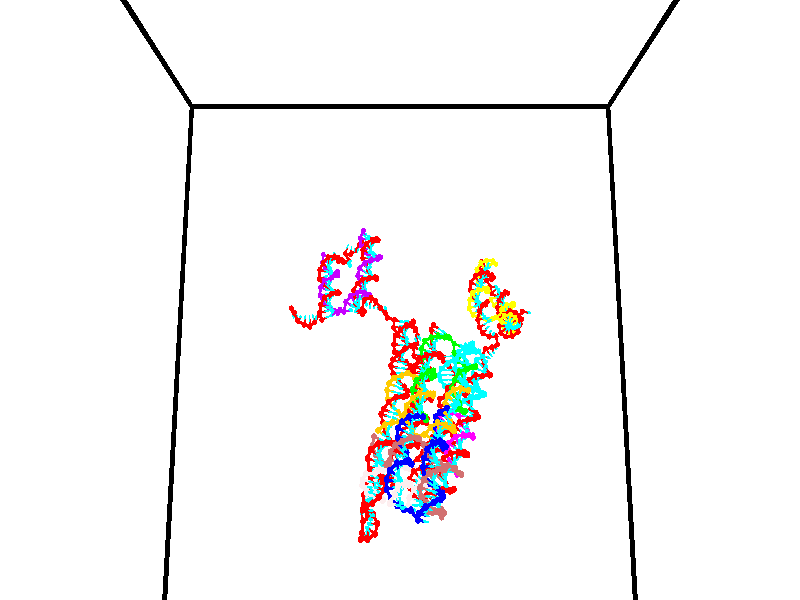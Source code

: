 // switches for output
#declare DRAW_BASES = 1; // possible values are 0, 1; only relevant for DNA ribbons
#declare DRAW_BASES_TYPE = 3; // possible values are 1, 2, 3; only relevant for DNA ribbons
#declare DRAW_FOG = 0; // set to 1 to enable fog

#include "colors.inc"

#include "transforms.inc"
background { rgb <1, 1, 1>}

#default {
   normal{
       ripples 0.25
       frequency 0.20
       turbulence 0.2
       lambda 5
   }
	finish {
		phong 0.1
		phong_size 40.
	}
}

// original window dimensions: 1024x640


// camera settings

camera {
	sky <0, 0.179814, -0.983701>
	up <0, 0.179814, -0.983701>
	right 1.6 * <1, 0, 0>
	location <35, 94.9851, 44.8844>
	look_at <35, 29.7336, 32.9568>
	direction <0, -65.2515, -11.9276>
	angle 67.0682
}


# declare cpy_camera_pos = <35, 94.9851, 44.8844>;
# if (DRAW_FOG = 1)
fog {
	fog_type 2
	up vnormalize(cpy_camera_pos)
	color rgbt<1,1,1,0.3>
	distance 1e-5
	fog_alt 3e-3
	fog_offset 56
}
# end


// LIGHTS

# declare lum = 6;
global_settings {
	ambient_light rgb lum * <0.05, 0.05, 0.05>
	max_trace_level 15
}# declare cpy_direct_light_amount = 0.25;
light_source
{	1000 * <-1, -1.16352, -0.803886>,
	rgb lum * cpy_direct_light_amount
	parallel
}

light_source
{	1000 * <1, 1.16352, 0.803886>,
	rgb lum * cpy_direct_light_amount
	parallel
}

// strand 0

// nucleotide -1

// particle -1
sphere {
	<24.064272, 35.115688, 34.658478> 0.250000
	pigment { color rgbt <1,0,0,0> }
	no_shadow
}
cylinder {
	<24.152225, 34.890511, 34.977161>,  <24.204998, 34.755402, 35.168369>, 0.100000
	pigment { color rgbt <1,0,0,0> }
	no_shadow
}
cylinder {
	<24.152225, 34.890511, 34.977161>,  <24.064272, 35.115688, 34.658478>, 0.100000
	pigment { color rgbt <1,0,0,0> }
	no_shadow
}

// particle -1
sphere {
	<24.152225, 34.890511, 34.977161> 0.100000
	pigment { color rgbt <1,0,0,0> }
	no_shadow
}
sphere {
	0, 1
	scale<0.080000,0.200000,0.300000>
	matrix <0.932704, 0.360634, -0.002597,
		-0.285857, 0.743663, 0.604360,
		0.219884, -0.562947, 0.796707,
		24.218191, 34.721626, 35.216175>
	pigment { color rgbt <0,1,1,0> }
	no_shadow
}
cylinder {
	<24.428375, 35.484734, 35.080898>,  <24.064272, 35.115688, 34.658478>, 0.130000
	pigment { color rgbt <1,0,0,0> }
	no_shadow
}

// nucleotide -1

// particle -1
sphere {
	<24.428375, 35.484734, 35.080898> 0.250000
	pigment { color rgbt <1,0,0,0> }
	no_shadow
}
cylinder {
	<24.509453, 35.121563, 35.227646>,  <24.558100, 34.903660, 35.315693>, 0.100000
	pigment { color rgbt <1,0,0,0> }
	no_shadow
}
cylinder {
	<24.509453, 35.121563, 35.227646>,  <24.428375, 35.484734, 35.080898>, 0.100000
	pigment { color rgbt <1,0,0,0> }
	no_shadow
}

// particle -1
sphere {
	<24.509453, 35.121563, 35.227646> 0.100000
	pigment { color rgbt <1,0,0,0> }
	no_shadow
}
sphere {
	0, 1
	scale<0.080000,0.200000,0.300000>
	matrix <0.963007, 0.252755, 0.093450,
		-0.177572, 0.334353, 0.925568,
		0.202696, -0.907923, 0.366866,
		24.570261, 34.849186, 35.337708>
	pigment { color rgbt <0,1,1,0> }
	no_shadow
}
cylinder {
	<24.801146, 35.460361, 35.756046>,  <24.428375, 35.484734, 35.080898>, 0.130000
	pigment { color rgbt <1,0,0,0> }
	no_shadow
}

// nucleotide -1

// particle -1
sphere {
	<24.801146, 35.460361, 35.756046> 0.250000
	pigment { color rgbt <1,0,0,0> }
	no_shadow
}
cylinder {
	<24.885313, 35.121677, 35.560577>,  <24.935814, 34.918465, 35.443298>, 0.100000
	pigment { color rgbt <1,0,0,0> }
	no_shadow
}
cylinder {
	<24.885313, 35.121677, 35.560577>,  <24.801146, 35.460361, 35.756046>, 0.100000
	pigment { color rgbt <1,0,0,0> }
	no_shadow
}

// particle -1
sphere {
	<24.885313, 35.121677, 35.560577> 0.100000
	pigment { color rgbt <1,0,0,0> }
	no_shadow
}
sphere {
	0, 1
	scale<0.080000,0.200000,0.300000>
	matrix <0.977123, 0.166359, 0.132498,
		-0.030893, -0.505371, 0.862349,
		0.210420, -0.846714, -0.488670,
		24.948439, 34.867664, 35.413975>
	pigment { color rgbt <0,1,1,0> }
	no_shadow
}
cylinder {
	<25.430433, 35.207912, 36.054131>,  <24.801146, 35.460361, 35.756046>, 0.130000
	pigment { color rgbt <1,0,0,0> }
	no_shadow
}

// nucleotide -1

// particle -1
sphere {
	<25.430433, 35.207912, 36.054131> 0.250000
	pigment { color rgbt <1,0,0,0> }
	no_shadow
}
cylinder {
	<25.431757, 35.015129, 35.703655>,  <25.432552, 34.899460, 35.493370>, 0.100000
	pigment { color rgbt <1,0,0,0> }
	no_shadow
}
cylinder {
	<25.431757, 35.015129, 35.703655>,  <25.430433, 35.207912, 36.054131>, 0.100000
	pigment { color rgbt <1,0,0,0> }
	no_shadow
}

// particle -1
sphere {
	<25.431757, 35.015129, 35.703655> 0.100000
	pigment { color rgbt <1,0,0,0> }
	no_shadow
}
sphere {
	0, 1
	scale<0.080000,0.200000,0.300000>
	matrix <0.999696, -0.019797, 0.014667,
		-0.024414, -0.875973, 0.481743,
		0.003311, -0.481954, -0.876190,
		25.432751, 34.870544, 35.440800>
	pigment { color rgbt <0,1,1,0> }
	no_shadow
}
cylinder {
	<25.909004, 34.622131, 36.147434>,  <25.430433, 35.207912, 36.054131>, 0.130000
	pigment { color rgbt <1,0,0,0> }
	no_shadow
}

// nucleotide -1

// particle -1
sphere {
	<25.909004, 34.622131, 36.147434> 0.250000
	pigment { color rgbt <1,0,0,0> }
	no_shadow
}
cylinder {
	<25.889261, 34.734447, 35.764034>,  <25.877417, 34.801838, 35.533993>, 0.100000
	pigment { color rgbt <1,0,0,0> }
	no_shadow
}
cylinder {
	<25.889261, 34.734447, 35.764034>,  <25.909004, 34.622131, 36.147434>, 0.100000
	pigment { color rgbt <1,0,0,0> }
	no_shadow
}

// particle -1
sphere {
	<25.889261, 34.734447, 35.764034> 0.100000
	pigment { color rgbt <1,0,0,0> }
	no_shadow
}
sphere {
	0, 1
	scale<0.080000,0.200000,0.300000>
	matrix <0.998037, -0.023188, -0.058184,
		-0.038563, -0.959490, -0.279093,
		-0.049355, 0.280788, -0.958500,
		25.874454, 34.818684, 35.476482>
	pigment { color rgbt <0,1,1,0> }
	no_shadow
}
cylinder {
	<26.296850, 34.240444, 35.720463>,  <25.909004, 34.622131, 36.147434>, 0.130000
	pigment { color rgbt <1,0,0,0> }
	no_shadow
}

// nucleotide -1

// particle -1
sphere {
	<26.296850, 34.240444, 35.720463> 0.250000
	pigment { color rgbt <1,0,0,0> }
	no_shadow
}
cylinder {
	<26.267189, 34.575817, 35.504490>,  <26.249393, 34.777042, 35.374905>, 0.100000
	pigment { color rgbt <1,0,0,0> }
	no_shadow
}
cylinder {
	<26.267189, 34.575817, 35.504490>,  <26.296850, 34.240444, 35.720463>, 0.100000
	pigment { color rgbt <1,0,0,0> }
	no_shadow
}

// particle -1
sphere {
	<26.267189, 34.575817, 35.504490> 0.100000
	pigment { color rgbt <1,0,0,0> }
	no_shadow
}
sphere {
	0, 1
	scale<0.080000,0.200000,0.300000>
	matrix <0.993294, 0.013939, -0.114769,
		-0.088701, -0.544823, -0.833846,
		-0.074152, 0.838435, -0.539934,
		26.244944, 34.827347, 35.342510>
	pigment { color rgbt <0,1,1,0> }
	no_shadow
}
cylinder {
	<26.760021, 34.349232, 35.024006>,  <26.296850, 34.240444, 35.720463>, 0.130000
	pigment { color rgbt <1,0,0,0> }
	no_shadow
}

// nucleotide -1

// particle -1
sphere {
	<26.760021, 34.349232, 35.024006> 0.250000
	pigment { color rgbt <1,0,0,0> }
	no_shadow
}
cylinder {
	<26.643782, 34.664013, 35.241722>,  <26.574038, 34.852882, 35.372353>, 0.100000
	pigment { color rgbt <1,0,0,0> }
	no_shadow
}
cylinder {
	<26.643782, 34.664013, 35.241722>,  <26.760021, 34.349232, 35.024006>, 0.100000
	pigment { color rgbt <1,0,0,0> }
	no_shadow
}

// particle -1
sphere {
	<26.643782, 34.664013, 35.241722> 0.100000
	pigment { color rgbt <1,0,0,0> }
	no_shadow
}
sphere {
	0, 1
	scale<0.080000,0.200000,0.300000>
	matrix <0.956822, 0.234988, 0.171092,
		0.006738, 0.570512, -0.821262,
		-0.290597, 0.786954, 0.544295,
		26.556602, 34.900101, 35.405010>
	pigment { color rgbt <0,1,1,0> }
	no_shadow
}
cylinder {
	<27.094028, 34.624683, 35.553440>,  <26.760021, 34.349232, 35.024006>, 0.130000
	pigment { color rgbt <1,0,0,0> }
	no_shadow
}

// nucleotide -1

// particle -1
sphere {
	<27.094028, 34.624683, 35.553440> 0.250000
	pigment { color rgbt <1,0,0,0> }
	no_shadow
}
cylinder {
	<27.416409, 34.843910, 35.463940>,  <27.609837, 34.975449, 35.410240>, 0.100000
	pigment { color rgbt <1,0,0,0> }
	no_shadow
}
cylinder {
	<27.416409, 34.843910, 35.463940>,  <27.094028, 34.624683, 35.553440>, 0.100000
	pigment { color rgbt <1,0,0,0> }
	no_shadow
}

// particle -1
sphere {
	<27.416409, 34.843910, 35.463940> 0.100000
	pigment { color rgbt <1,0,0,0> }
	no_shadow
}
sphere {
	0, 1
	scale<0.080000,0.200000,0.300000>
	matrix <-0.202999, -0.099175, -0.974144,
		-0.556090, 0.830531, 0.031327,
		0.805950, 0.548071, -0.223747,
		27.658194, 35.008331, 35.396816>
	pigment { color rgbt <0,1,1,0> }
	no_shadow
}
cylinder {
	<26.936815, 35.068108, 34.984966>,  <27.094028, 34.624683, 35.553440>, 0.130000
	pigment { color rgbt <1,0,0,0> }
	no_shadow
}

// nucleotide -1

// particle -1
sphere {
	<26.936815, 35.068108, 34.984966> 0.250000
	pigment { color rgbt <1,0,0,0> }
	no_shadow
}
cylinder {
	<27.328875, 35.020180, 34.921783>,  <27.564110, 34.991421, 34.883873>, 0.100000
	pigment { color rgbt <1,0,0,0> }
	no_shadow
}
cylinder {
	<27.328875, 35.020180, 34.921783>,  <26.936815, 35.068108, 34.984966>, 0.100000
	pigment { color rgbt <1,0,0,0> }
	no_shadow
}

// particle -1
sphere {
	<27.328875, 35.020180, 34.921783> 0.100000
	pigment { color rgbt <1,0,0,0> }
	no_shadow
}
sphere {
	0, 1
	scale<0.080000,0.200000,0.300000>
	matrix <-0.166008, -0.060440, -0.984270,
		0.108391, 0.990954, -0.079132,
		0.980149, -0.119823, -0.157955,
		27.622919, 34.984234, 34.874397>
	pigment { color rgbt <0,1,1,0> }
	no_shadow
}
cylinder {
	<27.041145, 35.274830, 34.360195>,  <26.936815, 35.068108, 34.984966>, 0.130000
	pigment { color rgbt <1,0,0,0> }
	no_shadow
}

// nucleotide -1

// particle -1
sphere {
	<27.041145, 35.274830, 34.360195> 0.250000
	pigment { color rgbt <1,0,0,0> }
	no_shadow
}
cylinder {
	<27.358810, 35.048309, 34.448380>,  <27.549410, 34.912395, 34.501289>, 0.100000
	pigment { color rgbt <1,0,0,0> }
	no_shadow
}
cylinder {
	<27.358810, 35.048309, 34.448380>,  <27.041145, 35.274830, 34.360195>, 0.100000
	pigment { color rgbt <1,0,0,0> }
	no_shadow
}

// particle -1
sphere {
	<27.358810, 35.048309, 34.448380> 0.100000
	pigment { color rgbt <1,0,0,0> }
	no_shadow
}
sphere {
	0, 1
	scale<0.080000,0.200000,0.300000>
	matrix <-0.001380, -0.364460, -0.931218,
		0.607701, 0.739236, -0.290222,
		0.794165, -0.566303, 0.220462,
		27.597059, 34.878418, 34.514519>
	pigment { color rgbt <0,1,1,0> }
	no_shadow
}
cylinder {
	<27.405483, 35.295708, 33.742058>,  <27.041145, 35.274830, 34.360195>, 0.130000
	pigment { color rgbt <1,0,0,0> }
	no_shadow
}

// nucleotide -1

// particle -1
sphere {
	<27.405483, 35.295708, 33.742058> 0.250000
	pigment { color rgbt <1,0,0,0> }
	no_shadow
}
cylinder {
	<27.537836, 34.981575, 33.951355>,  <27.617249, 34.793095, 34.076931>, 0.100000
	pigment { color rgbt <1,0,0,0> }
	no_shadow
}
cylinder {
	<27.537836, 34.981575, 33.951355>,  <27.405483, 35.295708, 33.742058>, 0.100000
	pigment { color rgbt <1,0,0,0> }
	no_shadow
}

// particle -1
sphere {
	<27.537836, 34.981575, 33.951355> 0.100000
	pigment { color rgbt <1,0,0,0> }
	no_shadow
}
sphere {
	0, 1
	scale<0.080000,0.200000,0.300000>
	matrix <0.246628, -0.463234, -0.851228,
		0.910874, 0.410702, 0.040408,
		0.330883, -0.785327, 0.523238,
		27.637100, 34.745975, 34.108326>
	pigment { color rgbt <0,1,1,0> }
	no_shadow
}
cylinder {
	<28.087435, 35.192829, 33.412365>,  <27.405483, 35.295708, 33.742058>, 0.130000
	pigment { color rgbt <1,0,0,0> }
	no_shadow
}

// nucleotide -1

// particle -1
sphere {
	<28.087435, 35.192829, 33.412365> 0.250000
	pigment { color rgbt <1,0,0,0> }
	no_shadow
}
cylinder {
	<27.946697, 34.861588, 33.586926>,  <27.862255, 34.662842, 33.691662>, 0.100000
	pigment { color rgbt <1,0,0,0> }
	no_shadow
}
cylinder {
	<27.946697, 34.861588, 33.586926>,  <28.087435, 35.192829, 33.412365>, 0.100000
	pigment { color rgbt <1,0,0,0> }
	no_shadow
}

// particle -1
sphere {
	<27.946697, 34.861588, 33.586926> 0.100000
	pigment { color rgbt <1,0,0,0> }
	no_shadow
}
sphere {
	0, 1
	scale<0.080000,0.200000,0.300000>
	matrix <0.173932, -0.515929, -0.838788,
		0.919758, -0.219216, 0.325559,
		-0.351841, -0.828107, 0.436402,
		27.841145, 34.613155, 33.717846>
	pigment { color rgbt <0,1,1,0> }
	no_shadow
}
cylinder {
	<28.565639, 34.719337, 33.270561>,  <28.087435, 35.192829, 33.412365>, 0.130000
	pigment { color rgbt <1,0,0,0> }
	no_shadow
}

// nucleotide -1

// particle -1
sphere {
	<28.565639, 34.719337, 33.270561> 0.250000
	pigment { color rgbt <1,0,0,0> }
	no_shadow
}
cylinder {
	<28.235464, 34.509769, 33.354614>,  <28.037359, 34.384029, 33.405048>, 0.100000
	pigment { color rgbt <1,0,0,0> }
	no_shadow
}
cylinder {
	<28.235464, 34.509769, 33.354614>,  <28.565639, 34.719337, 33.270561>, 0.100000
	pigment { color rgbt <1,0,0,0> }
	no_shadow
}

// particle -1
sphere {
	<28.235464, 34.509769, 33.354614> 0.100000
	pigment { color rgbt <1,0,0,0> }
	no_shadow
}
sphere {
	0, 1
	scale<0.080000,0.200000,0.300000>
	matrix <0.238496, -0.661084, -0.711399,
		0.511632, -0.537101, 0.670638,
		-0.825441, -0.523919, 0.210136,
		27.987831, 34.352592, 33.417656>
	pigment { color rgbt <0,1,1,0> }
	no_shadow
}
cylinder {
	<28.741880, 34.048862, 33.139084>,  <28.565639, 34.719337, 33.270561>, 0.130000
	pigment { color rgbt <1,0,0,0> }
	no_shadow
}

// nucleotide -1

// particle -1
sphere {
	<28.741880, 34.048862, 33.139084> 0.250000
	pigment { color rgbt <1,0,0,0> }
	no_shadow
}
cylinder {
	<28.343023, 34.053207, 33.168987>,  <28.103708, 34.055813, 33.186928>, 0.100000
	pigment { color rgbt <1,0,0,0> }
	no_shadow
}
cylinder {
	<28.343023, 34.053207, 33.168987>,  <28.741880, 34.048862, 33.139084>, 0.100000
	pigment { color rgbt <1,0,0,0> }
	no_shadow
}

// particle -1
sphere {
	<28.343023, 34.053207, 33.168987> 0.100000
	pigment { color rgbt <1,0,0,0> }
	no_shadow
}
sphere {
	0, 1
	scale<0.080000,0.200000,0.300000>
	matrix <-0.067031, -0.583574, -0.809289,
		0.034837, -0.811987, 0.582634,
		-0.997142, 0.010861, 0.074759,
		28.043880, 34.056465, 33.191414>
	pigment { color rgbt <0,1,1,0> }
	no_shadow
}
cylinder {
	<28.577971, 33.432384, 32.929317>,  <28.741880, 34.048862, 33.139084>, 0.130000
	pigment { color rgbt <1,0,0,0> }
	no_shadow
}

// nucleotide -1

// particle -1
sphere {
	<28.577971, 33.432384, 32.929317> 0.250000
	pigment { color rgbt <1,0,0,0> }
	no_shadow
}
cylinder {
	<28.230530, 33.628876, 32.903336>,  <28.022064, 33.746773, 32.887745>, 0.100000
	pigment { color rgbt <1,0,0,0> }
	no_shadow
}
cylinder {
	<28.230530, 33.628876, 32.903336>,  <28.577971, 33.432384, 32.929317>, 0.100000
	pigment { color rgbt <1,0,0,0> }
	no_shadow
}

// particle -1
sphere {
	<28.230530, 33.628876, 32.903336> 0.100000
	pigment { color rgbt <1,0,0,0> }
	no_shadow
}
sphere {
	0, 1
	scale<0.080000,0.200000,0.300000>
	matrix <-0.244752, -0.539318, -0.805750,
		-0.430841, -0.683980, 0.588683,
		-0.868604, 0.491231, -0.064955,
		27.969950, 33.776245, 32.883850>
	pigment { color rgbt <0,1,1,0> }
	no_shadow
}
cylinder {
	<28.114122, 32.952503, 32.778118>,  <28.577971, 33.432384, 32.929317>, 0.130000
	pigment { color rgbt <1,0,0,0> }
	no_shadow
}

// nucleotide -1

// particle -1
sphere {
	<28.114122, 32.952503, 32.778118> 0.250000
	pigment { color rgbt <1,0,0,0> }
	no_shadow
}
cylinder {
	<27.927515, 33.290596, 32.673855>,  <27.815552, 33.493454, 32.611298>, 0.100000
	pigment { color rgbt <1,0,0,0> }
	no_shadow
}
cylinder {
	<27.927515, 33.290596, 32.673855>,  <28.114122, 32.952503, 32.778118>, 0.100000
	pigment { color rgbt <1,0,0,0> }
	no_shadow
}

// particle -1
sphere {
	<27.927515, 33.290596, 32.673855> 0.100000
	pigment { color rgbt <1,0,0,0> }
	no_shadow
}
sphere {
	0, 1
	scale<0.080000,0.200000,0.300000>
	matrix <-0.132598, -0.358189, -0.924186,
		-0.874517, -0.396586, 0.279177,
		-0.466517, 0.845234, -0.260656,
		27.787560, 33.544167, 32.595657>
	pigment { color rgbt <0,1,1,0> }
	no_shadow
}
cylinder {
	<27.495150, 32.774258, 32.454418>,  <28.114122, 32.952503, 32.778118>, 0.130000
	pigment { color rgbt <1,0,0,0> }
	no_shadow
}

// nucleotide -1

// particle -1
sphere {
	<27.495150, 32.774258, 32.454418> 0.250000
	pigment { color rgbt <1,0,0,0> }
	no_shadow
}
cylinder {
	<27.572147, 33.139359, 32.310287>,  <27.618345, 33.358418, 32.223808>, 0.100000
	pigment { color rgbt <1,0,0,0> }
	no_shadow
}
cylinder {
	<27.572147, 33.139359, 32.310287>,  <27.495150, 32.774258, 32.454418>, 0.100000
	pigment { color rgbt <1,0,0,0> }
	no_shadow
}

// particle -1
sphere {
	<27.572147, 33.139359, 32.310287> 0.100000
	pigment { color rgbt <1,0,0,0> }
	no_shadow
}
sphere {
	0, 1
	scale<0.080000,0.200000,0.300000>
	matrix <-0.344680, -0.280903, -0.895706,
		-0.918772, 0.296613, 0.260535,
		0.192493, 0.912751, -0.360323,
		27.629896, 33.413185, 32.202190>
	pigment { color rgbt <0,1,1,0> }
	no_shadow
}
cylinder {
	<26.890442, 32.897949, 32.156563>,  <27.495150, 32.774258, 32.454418>, 0.130000
	pigment { color rgbt <1,0,0,0> }
	no_shadow
}

// nucleotide -1

// particle -1
sphere {
	<26.890442, 32.897949, 32.156563> 0.250000
	pigment { color rgbt <1,0,0,0> }
	no_shadow
}
cylinder {
	<27.167313, 33.149155, 32.014305>,  <27.333435, 33.299877, 31.928949>, 0.100000
	pigment { color rgbt <1,0,0,0> }
	no_shadow
}
cylinder {
	<27.167313, 33.149155, 32.014305>,  <26.890442, 32.897949, 32.156563>, 0.100000
	pigment { color rgbt <1,0,0,0> }
	no_shadow
}

// particle -1
sphere {
	<27.167313, 33.149155, 32.014305> 0.100000
	pigment { color rgbt <1,0,0,0> }
	no_shadow
}
sphere {
	0, 1
	scale<0.080000,0.200000,0.300000>
	matrix <-0.304946, -0.192136, -0.932787,
		-0.654137, 0.754108, 0.058518,
		0.692179, 0.628016, -0.355646,
		27.374966, 33.337559, 31.907612>
	pigment { color rgbt <0,1,1,0> }
	no_shadow
}
cylinder {
	<26.568523, 33.284409, 31.743731>,  <26.890442, 32.897949, 32.156563>, 0.130000
	pigment { color rgbt <1,0,0,0> }
	no_shadow
}

// nucleotide -1

// particle -1
sphere {
	<26.568523, 33.284409, 31.743731> 0.250000
	pigment { color rgbt <1,0,0,0> }
	no_shadow
}
cylinder {
	<26.947676, 33.281433, 31.616314>,  <27.175167, 33.279648, 31.539864>, 0.100000
	pigment { color rgbt <1,0,0,0> }
	no_shadow
}
cylinder {
	<26.947676, 33.281433, 31.616314>,  <26.568523, 33.284409, 31.743731>, 0.100000
	pigment { color rgbt <1,0,0,0> }
	no_shadow
}

// particle -1
sphere {
	<26.947676, 33.281433, 31.616314> 0.100000
	pigment { color rgbt <1,0,0,0> }
	no_shadow
}
sphere {
	0, 1
	scale<0.080000,0.200000,0.300000>
	matrix <-0.308651, -0.269670, -0.912147,
		-0.079118, 0.962924, -0.257910,
		0.947879, -0.007437, -0.318543,
		27.232040, 33.279202, 31.520752>
	pigment { color rgbt <0,1,1,0> }
	no_shadow
}
cylinder {
	<26.613897, 33.410267, 30.936750>,  <26.568523, 33.284409, 31.743731>, 0.130000
	pigment { color rgbt <1,0,0,0> }
	no_shadow
}

// nucleotide -1

// particle -1
sphere {
	<26.613897, 33.410267, 30.936750> 0.250000
	pigment { color rgbt <1,0,0,0> }
	no_shadow
}
cylinder {
	<26.980322, 33.264179, 31.003017>,  <27.200176, 33.176529, 31.042778>, 0.100000
	pigment { color rgbt <1,0,0,0> }
	no_shadow
}
cylinder {
	<26.980322, 33.264179, 31.003017>,  <26.613897, 33.410267, 30.936750>, 0.100000
	pigment { color rgbt <1,0,0,0> }
	no_shadow
}

// particle -1
sphere {
	<26.980322, 33.264179, 31.003017> 0.100000
	pigment { color rgbt <1,0,0,0> }
	no_shadow
}
sphere {
	0, 1
	scale<0.080000,0.200000,0.300000>
	matrix <-0.013509, -0.440965, -0.897422,
		0.400806, 0.819858, -0.408886,
		0.916063, -0.365216, 0.165666,
		27.255140, 33.154613, 31.052717>
	pigment { color rgbt <0,1,1,0> }
	no_shadow
}
cylinder {
	<26.974295, 33.597107, 30.385538>,  <26.613897, 33.410267, 30.936750>, 0.130000
	pigment { color rgbt <1,0,0,0> }
	no_shadow
}

// nucleotide -1

// particle -1
sphere {
	<26.974295, 33.597107, 30.385538> 0.250000
	pigment { color rgbt <1,0,0,0> }
	no_shadow
}
cylinder {
	<27.187757, 33.292419, 30.532503>,  <27.315836, 33.109608, 30.620682>, 0.100000
	pigment { color rgbt <1,0,0,0> }
	no_shadow
}
cylinder {
	<27.187757, 33.292419, 30.532503>,  <26.974295, 33.597107, 30.385538>, 0.100000
	pigment { color rgbt <1,0,0,0> }
	no_shadow
}

// particle -1
sphere {
	<27.187757, 33.292419, 30.532503> 0.100000
	pigment { color rgbt <1,0,0,0> }
	no_shadow
}
sphere {
	0, 1
	scale<0.080000,0.200000,0.300000>
	matrix <0.219375, -0.294891, -0.930007,
		0.816751, 0.576908, 0.009731,
		0.533659, -0.761719, 0.367412,
		27.347855, 33.063904, 30.642727>
	pigment { color rgbt <0,1,1,0> }
	no_shadow
}
cylinder {
	<27.468338, 33.458092, 29.835924>,  <26.974295, 33.597107, 30.385538>, 0.130000
	pigment { color rgbt <1,0,0,0> }
	no_shadow
}

// nucleotide -1

// particle -1
sphere {
	<27.468338, 33.458092, 29.835924> 0.250000
	pigment { color rgbt <1,0,0,0> }
	no_shadow
}
cylinder {
	<27.478760, 33.141785, 30.080549>,  <27.485014, 32.952000, 30.227325>, 0.100000
	pigment { color rgbt <1,0,0,0> }
	no_shadow
}
cylinder {
	<27.478760, 33.141785, 30.080549>,  <27.468338, 33.458092, 29.835924>, 0.100000
	pigment { color rgbt <1,0,0,0> }
	no_shadow
}

// particle -1
sphere {
	<27.478760, 33.141785, 30.080549> 0.100000
	pigment { color rgbt <1,0,0,0> }
	no_shadow
}
sphere {
	0, 1
	scale<0.080000,0.200000,0.300000>
	matrix <0.394180, -0.554077, -0.733226,
		0.918664, 0.260172, 0.297267,
		0.026056, -0.790765, 0.611565,
		27.486576, 32.904556, 30.264019>
	pigment { color rgbt <0,1,1,0> }
	no_shadow
}
cylinder {
	<28.100550, 33.154087, 29.677040>,  <27.468338, 33.458092, 29.835924>, 0.130000
	pigment { color rgbt <1,0,0,0> }
	no_shadow
}

// nucleotide -1

// particle -1
sphere {
	<28.100550, 33.154087, 29.677040> 0.250000
	pigment { color rgbt <1,0,0,0> }
	no_shadow
}
cylinder {
	<27.886120, 32.873825, 29.865385>,  <27.757462, 32.705669, 29.978392>, 0.100000
	pigment { color rgbt <1,0,0,0> }
	no_shadow
}
cylinder {
	<27.886120, 32.873825, 29.865385>,  <28.100550, 33.154087, 29.677040>, 0.100000
	pigment { color rgbt <1,0,0,0> }
	no_shadow
}

// particle -1
sphere {
	<27.886120, 32.873825, 29.865385> 0.100000
	pigment { color rgbt <1,0,0,0> }
	no_shadow
}
sphere {
	0, 1
	scale<0.080000,0.200000,0.300000>
	matrix <0.247453, -0.663703, -0.705879,
		0.807088, -0.261888, 0.529173,
		-0.536075, -0.700652, 0.470861,
		27.725298, 32.663628, 30.006643>
	pigment { color rgbt <0,1,1,0> }
	no_shadow
}
cylinder {
	<28.468443, 32.694263, 29.723400>,  <28.100550, 33.154087, 29.677040>, 0.130000
	pigment { color rgbt <1,0,0,0> }
	no_shadow
}

// nucleotide -1

// particle -1
sphere {
	<28.468443, 32.694263, 29.723400> 0.250000
	pigment { color rgbt <1,0,0,0> }
	no_shadow
}
cylinder {
	<28.114223, 32.510574, 29.751455>,  <27.901691, 32.400360, 29.768288>, 0.100000
	pigment { color rgbt <1,0,0,0> }
	no_shadow
}
cylinder {
	<28.114223, 32.510574, 29.751455>,  <28.468443, 32.694263, 29.723400>, 0.100000
	pigment { color rgbt <1,0,0,0> }
	no_shadow
}

// particle -1
sphere {
	<28.114223, 32.510574, 29.751455> 0.100000
	pigment { color rgbt <1,0,0,0> }
	no_shadow
}
sphere {
	0, 1
	scale<0.080000,0.200000,0.300000>
	matrix <0.293938, -0.670807, -0.680895,
		0.359733, -0.582349, 0.729014,
		-0.885546, -0.459226, 0.070137,
		27.848560, 32.372807, 29.772497>
	pigment { color rgbt <0,1,1,0> }
	no_shadow
}
cylinder {
	<28.670704, 32.039112, 29.695265>,  <28.468443, 32.694263, 29.723400>, 0.130000
	pigment { color rgbt <1,0,0,0> }
	no_shadow
}

// nucleotide -1

// particle -1
sphere {
	<28.670704, 32.039112, 29.695265> 0.250000
	pigment { color rgbt <1,0,0,0> }
	no_shadow
}
cylinder {
	<28.287453, 32.027283, 29.581341>,  <28.057503, 32.020184, 29.512987>, 0.100000
	pigment { color rgbt <1,0,0,0> }
	no_shadow
}
cylinder {
	<28.287453, 32.027283, 29.581341>,  <28.670704, 32.039112, 29.695265>, 0.100000
	pigment { color rgbt <1,0,0,0> }
	no_shadow
}

// particle -1
sphere {
	<28.287453, 32.027283, 29.581341> 0.100000
	pigment { color rgbt <1,0,0,0> }
	no_shadow
}
sphere {
	0, 1
	scale<0.080000,0.200000,0.300000>
	matrix <0.215302, -0.730149, -0.648481,
		-0.188776, -0.682648, 0.705943,
		-0.958128, -0.029573, -0.284810,
		28.000015, 32.018410, 29.495897>
	pigment { color rgbt <0,1,1,0> }
	no_shadow
}
cylinder {
	<28.308058, 31.338640, 29.716555>,  <28.670704, 32.039112, 29.695265>, 0.130000
	pigment { color rgbt <1,0,0,0> }
	no_shadow
}

// nucleotide -1

// particle -1
sphere {
	<28.308058, 31.338640, 29.716555> 0.250000
	pigment { color rgbt <1,0,0,0> }
	no_shadow
}
cylinder {
	<28.121187, 31.546358, 29.430315>,  <28.009066, 31.670988, 29.258572>, 0.100000
	pigment { color rgbt <1,0,0,0> }
	no_shadow
}
cylinder {
	<28.121187, 31.546358, 29.430315>,  <28.308058, 31.338640, 29.716555>, 0.100000
	pigment { color rgbt <1,0,0,0> }
	no_shadow
}

// particle -1
sphere {
	<28.121187, 31.546358, 29.430315> 0.100000
	pigment { color rgbt <1,0,0,0> }
	no_shadow
}
sphere {
	0, 1
	scale<0.080000,0.200000,0.300000>
	matrix <0.269589, -0.687147, -0.674649,
		-0.842063, -0.508096, 0.181021,
		-0.467175, 0.519295, -0.715598,
		27.981035, 31.702147, 29.215635>
	pigment { color rgbt <0,1,1,0> }
	no_shadow
}
cylinder {
	<28.797007, 30.736610, 29.548986>,  <28.308058, 31.338640, 29.716555>, 0.130000
	pigment { color rgbt <1,0,0,0> }
	no_shadow
}

// nucleotide -1

// particle -1
sphere {
	<28.797007, 30.736610, 29.548986> 0.250000
	pigment { color rgbt <1,0,0,0> }
	no_shadow
}
cylinder {
	<29.179680, 30.848074, 29.582710>,  <29.409285, 30.914951, 29.602945>, 0.100000
	pigment { color rgbt <1,0,0,0> }
	no_shadow
}
cylinder {
	<29.179680, 30.848074, 29.582710>,  <28.797007, 30.736610, 29.548986>, 0.100000
	pigment { color rgbt <1,0,0,0> }
	no_shadow
}

// particle -1
sphere {
	<29.179680, 30.848074, 29.582710> 0.100000
	pigment { color rgbt <1,0,0,0> }
	no_shadow
}
sphere {
	0, 1
	scale<0.080000,0.200000,0.300000>
	matrix <0.222851, -0.887271, 0.403842,
		0.187340, -0.367560, -0.910936,
		0.956683, 0.278658, 0.084310,
		29.466684, 30.931671, 29.608004>
	pigment { color rgbt <0,1,1,0> }
	no_shadow
}
cylinder {
	<28.764990, 30.023285, 29.495371>,  <28.797007, 30.736610, 29.548986>, 0.130000
	pigment { color rgbt <1,0,0,0> }
	no_shadow
}

// nucleotide -1

// particle -1
sphere {
	<28.764990, 30.023285, 29.495371> 0.250000
	pigment { color rgbt <1,0,0,0> }
	no_shadow
}
cylinder {
	<29.125841, 30.176462, 29.574884>,  <29.342352, 30.268370, 29.622593>, 0.100000
	pigment { color rgbt <1,0,0,0> }
	no_shadow
}
cylinder {
	<29.125841, 30.176462, 29.574884>,  <28.764990, 30.023285, 29.495371>, 0.100000
	pigment { color rgbt <1,0,0,0> }
	no_shadow
}

// particle -1
sphere {
	<29.125841, 30.176462, 29.574884> 0.100000
	pigment { color rgbt <1,0,0,0> }
	no_shadow
}
sphere {
	0, 1
	scale<0.080000,0.200000,0.300000>
	matrix <0.233047, -0.820203, 0.522452,
		0.363111, -0.424994, -0.829174,
		0.902131, 0.382944, 0.198782,
		29.396481, 30.291346, 29.634520>
	pigment { color rgbt <0,1,1,0> }
	no_shadow
}
cylinder {
	<29.309881, 29.563728, 29.205906>,  <28.764990, 30.023285, 29.495371>, 0.130000
	pigment { color rgbt <1,0,0,0> }
	no_shadow
}

// nucleotide -1

// particle -1
sphere {
	<29.309881, 29.563728, 29.205906> 0.250000
	pigment { color rgbt <1,0,0,0> }
	no_shadow
}
cylinder {
	<29.403940, 29.771139, 29.534742>,  <29.460375, 29.895586, 29.732044>, 0.100000
	pigment { color rgbt <1,0,0,0> }
	no_shadow
}
cylinder {
	<29.403940, 29.771139, 29.534742>,  <29.309881, 29.563728, 29.205906>, 0.100000
	pigment { color rgbt <1,0,0,0> }
	no_shadow
}

// particle -1
sphere {
	<29.403940, 29.771139, 29.534742> 0.100000
	pigment { color rgbt <1,0,0,0> }
	no_shadow
}
sphere {
	0, 1
	scale<0.080000,0.200000,0.300000>
	matrix <0.385567, -0.826176, 0.410817,
		0.892213, 0.220369, -0.394200,
		0.235147, 0.518527, 0.822093,
		29.474483, 29.926697, 29.781370>
	pigment { color rgbt <0,1,1,0> }
	no_shadow
}
cylinder {
	<28.919300, 29.605806, 28.577145>,  <29.309881, 29.563728, 29.205906>, 0.130000
	pigment { color rgbt <1,0,0,0> }
	no_shadow
}

// nucleotide -1

// particle -1
sphere {
	<28.919300, 29.605806, 28.577145> 0.250000
	pigment { color rgbt <1,0,0,0> }
	no_shadow
}
cylinder {
	<29.039131, 29.580507, 28.196356>,  <29.111029, 29.565327, 27.967882>, 0.100000
	pigment { color rgbt <1,0,0,0> }
	no_shadow
}
cylinder {
	<29.039131, 29.580507, 28.196356>,  <28.919300, 29.605806, 28.577145>, 0.100000
	pigment { color rgbt <1,0,0,0> }
	no_shadow
}

// particle -1
sphere {
	<29.039131, 29.580507, 28.196356> 0.100000
	pigment { color rgbt <1,0,0,0> }
	no_shadow
}
sphere {
	0, 1
	scale<0.080000,0.200000,0.300000>
	matrix <0.947727, 0.134620, 0.289295,
		0.109857, -0.988876, 0.100272,
		0.299576, -0.063249, -0.951974,
		29.129004, 29.561533, 27.910763>
	pigment { color rgbt <0,1,1,0> }
	no_shadow
}
cylinder {
	<29.456671, 29.014025, 28.479637>,  <28.919300, 29.605806, 28.577145>, 0.130000
	pigment { color rgbt <1,0,0,0> }
	no_shadow
}

// nucleotide -1

// particle -1
sphere {
	<29.456671, 29.014025, 28.479637> 0.250000
	pigment { color rgbt <1,0,0,0> }
	no_shadow
}
cylinder {
	<29.526651, 29.298939, 28.207743>,  <29.568640, 29.469887, 28.044607>, 0.100000
	pigment { color rgbt <1,0,0,0> }
	no_shadow
}
cylinder {
	<29.526651, 29.298939, 28.207743>,  <29.456671, 29.014025, 28.479637>, 0.100000
	pigment { color rgbt <1,0,0,0> }
	no_shadow
}

// particle -1
sphere {
	<29.526651, 29.298939, 28.207743> 0.100000
	pigment { color rgbt <1,0,0,0> }
	no_shadow
}
sphere {
	0, 1
	scale<0.080000,0.200000,0.300000>
	matrix <0.937728, 0.089880, 0.335541,
		0.300096, -0.696110, -0.652207,
		0.174953, 0.712287, -0.679734,
		29.579138, 29.512625, 28.003822>
	pigment { color rgbt <0,1,1,0> }
	no_shadow
}
cylinder {
	<30.038496, 28.797014, 28.044096>,  <29.456671, 29.014025, 28.479637>, 0.130000
	pigment { color rgbt <1,0,0,0> }
	no_shadow
}

// nucleotide -1

// particle -1
sphere {
	<30.038496, 28.797014, 28.044096> 0.250000
	pigment { color rgbt <1,0,0,0> }
	no_shadow
}
cylinder {
	<29.969450, 29.185215, 28.111422>,  <29.928022, 29.418135, 28.151817>, 0.100000
	pigment { color rgbt <1,0,0,0> }
	no_shadow
}
cylinder {
	<29.969450, 29.185215, 28.111422>,  <30.038496, 28.797014, 28.044096>, 0.100000
	pigment { color rgbt <1,0,0,0> }
	no_shadow
}

// particle -1
sphere {
	<29.969450, 29.185215, 28.111422> 0.100000
	pigment { color rgbt <1,0,0,0> }
	no_shadow
}
sphere {
	0, 1
	scale<0.080000,0.200000,0.300000>
	matrix <0.972851, 0.141237, 0.183338,
		0.154157, 0.195392, -0.968534,
		-0.172615, 0.970502, 0.168315,
		29.917665, 29.476366, 28.161917>
	pigment { color rgbt <0,1,1,0> }
	no_shadow
}
cylinder {
	<30.429073, 29.288149, 27.616716>,  <30.038496, 28.797014, 28.044096>, 0.130000
	pigment { color rgbt <1,0,0,0> }
	no_shadow
}

// nucleotide -1

// particle -1
sphere {
	<30.429073, 29.288149, 27.616716> 0.250000
	pigment { color rgbt <1,0,0,0> }
	no_shadow
}
cylinder {
	<30.357311, 29.446424, 27.976994>,  <30.314255, 29.541389, 28.193159>, 0.100000
	pigment { color rgbt <1,0,0,0> }
	no_shadow
}
cylinder {
	<30.357311, 29.446424, 27.976994>,  <30.429073, 29.288149, 27.616716>, 0.100000
	pigment { color rgbt <1,0,0,0> }
	no_shadow
}

// particle -1
sphere {
	<30.357311, 29.446424, 27.976994> 0.100000
	pigment { color rgbt <1,0,0,0> }
	no_shadow
}
sphere {
	0, 1
	scale<0.080000,0.200000,0.300000>
	matrix <0.983466, 0.049179, 0.174287,
		0.024668, 0.917068, -0.397967,
		-0.179405, 0.395687, 0.900692,
		30.303490, 29.565130, 28.247202>
	pigment { color rgbt <0,1,1,0> }
	no_shadow
}
cylinder {
	<30.810593, 29.929478, 27.550283>,  <30.429073, 29.288149, 27.616716>, 0.130000
	pigment { color rgbt <1,0,0,0> }
	no_shadow
}

// nucleotide -1

// particle -1
sphere {
	<30.810593, 29.929478, 27.550283> 0.250000
	pigment { color rgbt <1,0,0,0> }
	no_shadow
}
cylinder {
	<30.751810, 29.847620, 27.937380>,  <30.716541, 29.798506, 28.169638>, 0.100000
	pigment { color rgbt <1,0,0,0> }
	no_shadow
}
cylinder {
	<30.751810, 29.847620, 27.937380>,  <30.810593, 29.929478, 27.550283>, 0.100000
	pigment { color rgbt <1,0,0,0> }
	no_shadow
}

// particle -1
sphere {
	<30.751810, 29.847620, 27.937380> 0.100000
	pigment { color rgbt <1,0,0,0> }
	no_shadow
}
sphere {
	0, 1
	scale<0.080000,0.200000,0.300000>
	matrix <0.980696, 0.097444, 0.169528,
		-0.128993, 0.973974, 0.186373,
		-0.146955, -0.204643, 0.967742,
		30.707724, 29.786226, 28.227703>
	pigment { color rgbt <0,1,1,0> }
	no_shadow
}
cylinder {
	<31.165894, 30.352003, 27.944366>,  <30.810593, 29.929478, 27.550283>, 0.130000
	pigment { color rgbt <1,0,0,0> }
	no_shadow
}

// nucleotide -1

// particle -1
sphere {
	<31.165894, 30.352003, 27.944366> 0.250000
	pigment { color rgbt <1,0,0,0> }
	no_shadow
}
cylinder {
	<31.121880, 30.028467, 28.175423>,  <31.095472, 29.834345, 28.314056>, 0.100000
	pigment { color rgbt <1,0,0,0> }
	no_shadow
}
cylinder {
	<31.121880, 30.028467, 28.175423>,  <31.165894, 30.352003, 27.944366>, 0.100000
	pigment { color rgbt <1,0,0,0> }
	no_shadow
}

// particle -1
sphere {
	<31.121880, 30.028467, 28.175423> 0.100000
	pigment { color rgbt <1,0,0,0> }
	no_shadow
}
sphere {
	0, 1
	scale<0.080000,0.200000,0.300000>
	matrix <0.981694, 0.002462, 0.190448,
		-0.155464, 0.588024, 0.793762,
		-0.110034, -0.808840, 0.577642,
		31.088869, 29.785814, 28.348715>
	pigment { color rgbt <0,1,1,0> }
	no_shadow
}
cylinder {
	<31.827265, 30.498905, 27.504044>,  <31.165894, 30.352003, 27.944366>, 0.130000
	pigment { color rgbt <1,0,0,0> }
	no_shadow
}

// nucleotide -1

// particle -1
sphere {
	<31.827265, 30.498905, 27.504044> 0.250000
	pigment { color rgbt <1,0,0,0> }
	no_shadow
}
cylinder {
	<31.690470, 30.866528, 27.425680>,  <31.608393, 31.087101, 27.378662>, 0.100000
	pigment { color rgbt <1,0,0,0> }
	no_shadow
}
cylinder {
	<31.690470, 30.866528, 27.425680>,  <31.827265, 30.498905, 27.504044>, 0.100000
	pigment { color rgbt <1,0,0,0> }
	no_shadow
}

// particle -1
sphere {
	<31.690470, 30.866528, 27.425680> 0.100000
	pigment { color rgbt <1,0,0,0> }
	no_shadow
}
sphere {
	0, 1
	scale<0.080000,0.200000,0.300000>
	matrix <0.299515, 0.304212, 0.904293,
		0.890694, 0.250579, -0.379308,
		-0.341987, 0.919057, -0.195907,
		31.587873, 31.142244, 27.366907>
	pigment { color rgbt <0,1,1,0> }
	no_shadow
}
cylinder {
	<32.403599, 30.964788, 27.614035>,  <31.827265, 30.498905, 27.504044>, 0.130000
	pigment { color rgbt <1,0,0,0> }
	no_shadow
}

// nucleotide -1

// particle -1
sphere {
	<32.403599, 30.964788, 27.614035> 0.250000
	pigment { color rgbt <1,0,0,0> }
	no_shadow
}
cylinder {
	<32.073936, 31.189821, 27.640167>,  <31.876139, 31.324841, 27.655846>, 0.100000
	pigment { color rgbt <1,0,0,0> }
	no_shadow
}
cylinder {
	<32.073936, 31.189821, 27.640167>,  <32.403599, 30.964788, 27.614035>, 0.100000
	pigment { color rgbt <1,0,0,0> }
	no_shadow
}

// particle -1
sphere {
	<32.073936, 31.189821, 27.640167> 0.100000
	pigment { color rgbt <1,0,0,0> }
	no_shadow
}
sphere {
	0, 1
	scale<0.080000,0.200000,0.300000>
	matrix <0.357252, 0.426885, 0.830747,
		0.439477, 0.708003, -0.552803,
		-0.824155, 0.562584, 0.065330,
		31.826691, 31.358597, 27.659767>
	pigment { color rgbt <0,1,1,0> }
	no_shadow
}
cylinder {
	<32.660019, 31.592220, 27.800097>,  <32.403599, 30.964788, 27.614035>, 0.130000
	pigment { color rgbt <1,0,0,0> }
	no_shadow
}

// nucleotide -1

// particle -1
sphere {
	<32.660019, 31.592220, 27.800097> 0.250000
	pigment { color rgbt <1,0,0,0> }
	no_shadow
}
cylinder {
	<32.271839, 31.652409, 27.875549>,  <32.038929, 31.688522, 27.920820>, 0.100000
	pigment { color rgbt <1,0,0,0> }
	no_shadow
}
cylinder {
	<32.271839, 31.652409, 27.875549>,  <32.660019, 31.592220, 27.800097>, 0.100000
	pigment { color rgbt <1,0,0,0> }
	no_shadow
}

// particle -1
sphere {
	<32.271839, 31.652409, 27.875549> 0.100000
	pigment { color rgbt <1,0,0,0> }
	no_shadow
}
sphere {
	0, 1
	scale<0.080000,0.200000,0.300000>
	matrix <0.240943, 0.562046, 0.791233,
		0.013038, 0.813303, -0.581694,
		-0.970452, 0.150471, 0.188632,
		31.980703, 31.697550, 27.932138>
	pigment { color rgbt <0,1,1,0> }
	no_shadow
}
cylinder {
	<32.461849, 32.412170, 27.886156>,  <32.660019, 31.592220, 27.800097>, 0.130000
	pigment { color rgbt <1,0,0,0> }
	no_shadow
}

// nucleotide -1

// particle -1
sphere {
	<32.461849, 32.412170, 27.886156> 0.250000
	pigment { color rgbt <1,0,0,0> }
	no_shadow
}
cylinder {
	<32.216850, 32.187122, 28.108257>,  <32.069851, 32.052094, 28.241518>, 0.100000
	pigment { color rgbt <1,0,0,0> }
	no_shadow
}
cylinder {
	<32.216850, 32.187122, 28.108257>,  <32.461849, 32.412170, 27.886156>, 0.100000
	pigment { color rgbt <1,0,0,0> }
	no_shadow
}

// particle -1
sphere {
	<32.216850, 32.187122, 28.108257> 0.100000
	pigment { color rgbt <1,0,0,0> }
	no_shadow
}
sphere {
	0, 1
	scale<0.080000,0.200000,0.300000>
	matrix <0.114480, 0.631891, 0.766556,
		-0.782140, 0.533079, -0.322622,
		-0.612496, -0.562620, 0.555254,
		32.033100, 32.018337, 28.274834>
	pigment { color rgbt <0,1,1,0> }
	no_shadow
}
cylinder {
	<32.040363, 32.942421, 28.089354>,  <32.461849, 32.412170, 27.886156>, 0.130000
	pigment { color rgbt <1,0,0,0> }
	no_shadow
}

// nucleotide -1

// particle -1
sphere {
	<32.040363, 32.942421, 28.089354> 0.250000
	pigment { color rgbt <1,0,0,0> }
	no_shadow
}
cylinder {
	<31.988771, 32.610271, 28.306183>,  <31.957815, 32.410980, 28.436281>, 0.100000
	pigment { color rgbt <1,0,0,0> }
	no_shadow
}
cylinder {
	<31.988771, 32.610271, 28.306183>,  <32.040363, 32.942421, 28.089354>, 0.100000
	pigment { color rgbt <1,0,0,0> }
	no_shadow
}

// particle -1
sphere {
	<31.988771, 32.610271, 28.306183> 0.100000
	pigment { color rgbt <1,0,0,0> }
	no_shadow
}
sphere {
	0, 1
	scale<0.080000,0.200000,0.300000>
	matrix <-0.084408, 0.553849, 0.828327,
		-0.988048, 0.061083, -0.141526,
		-0.128981, -0.830373, 0.542074,
		31.950077, 32.361160, 28.468805>
	pigment { color rgbt <0,1,1,0> }
	no_shadow
}
cylinder {
	<31.439840, 33.057835, 28.515459>,  <32.040363, 32.942421, 28.089354>, 0.130000
	pigment { color rgbt <1,0,0,0> }
	no_shadow
}

// nucleotide -1

// particle -1
sphere {
	<31.439840, 33.057835, 28.515459> 0.250000
	pigment { color rgbt <1,0,0,0> }
	no_shadow
}
cylinder {
	<31.661358, 32.772057, 28.686518>,  <31.794270, 32.600590, 28.789154>, 0.100000
	pigment { color rgbt <1,0,0,0> }
	no_shadow
}
cylinder {
	<31.661358, 32.772057, 28.686518>,  <31.439840, 33.057835, 28.515459>, 0.100000
	pigment { color rgbt <1,0,0,0> }
	no_shadow
}

// particle -1
sphere {
	<31.661358, 32.772057, 28.686518> 0.100000
	pigment { color rgbt <1,0,0,0> }
	no_shadow
}
sphere {
	0, 1
	scale<0.080000,0.200000,0.300000>
	matrix <-0.243266, 0.352365, 0.903693,
		-0.796324, -0.604493, 0.021339,
		0.553796, -0.714442, 0.427649,
		31.827497, 32.557724, 28.814812>
	pigment { color rgbt <0,1,1,0> }
	no_shadow
}
cylinder {
	<31.036976, 32.839325, 29.051672>,  <31.439840, 33.057835, 28.515459>, 0.130000
	pigment { color rgbt <1,0,0,0> }
	no_shadow
}

// nucleotide -1

// particle -1
sphere {
	<31.036976, 32.839325, 29.051672> 0.250000
	pigment { color rgbt <1,0,0,0> }
	no_shadow
}
cylinder {
	<31.410875, 32.735653, 29.148891>,  <31.635216, 32.673450, 29.207224>, 0.100000
	pigment { color rgbt <1,0,0,0> }
	no_shadow
}
cylinder {
	<31.410875, 32.735653, 29.148891>,  <31.036976, 32.839325, 29.051672>, 0.100000
	pigment { color rgbt <1,0,0,0> }
	no_shadow
}

// particle -1
sphere {
	<31.410875, 32.735653, 29.148891> 0.100000
	pigment { color rgbt <1,0,0,0> }
	no_shadow
}
sphere {
	0, 1
	scale<0.080000,0.200000,0.300000>
	matrix <-0.185609, 0.227104, 0.956019,
		-0.302977, -0.938749, 0.164180,
		0.934748, -0.259179, 0.243048,
		31.691299, 32.657898, 29.221806>
	pigment { color rgbt <0,1,1,0> }
	no_shadow
}
cylinder {
	<31.024202, 32.464134, 29.694099>,  <31.036976, 32.839325, 29.051672>, 0.130000
	pigment { color rgbt <1,0,0,0> }
	no_shadow
}

// nucleotide -1

// particle -1
sphere {
	<31.024202, 32.464134, 29.694099> 0.250000
	pigment { color rgbt <1,0,0,0> }
	no_shadow
}
cylinder {
	<31.401466, 32.596615, 29.683132>,  <31.627825, 32.676105, 29.676552>, 0.100000
	pigment { color rgbt <1,0,0,0> }
	no_shadow
}
cylinder {
	<31.401466, 32.596615, 29.683132>,  <31.024202, 32.464134, 29.694099>, 0.100000
	pigment { color rgbt <1,0,0,0> }
	no_shadow
}

// particle -1
sphere {
	<31.401466, 32.596615, 29.683132> 0.100000
	pigment { color rgbt <1,0,0,0> }
	no_shadow
}
sphere {
	0, 1
	scale<0.080000,0.200000,0.300000>
	matrix <-0.045901, 0.211535, 0.976292,
		0.329155, -0.919540, 0.214714,
		0.943159, 0.331207, -0.027420,
		31.684414, 32.695976, 29.674906>
	pigment { color rgbt <0,1,1,0> }
	no_shadow
}
cylinder {
	<31.342329, 32.029469, 30.146885>,  <31.024202, 32.464134, 29.694099>, 0.130000
	pigment { color rgbt <1,0,0,0> }
	no_shadow
}

// nucleotide -1

// particle -1
sphere {
	<31.342329, 32.029469, 30.146885> 0.250000
	pigment { color rgbt <1,0,0,0> }
	no_shadow
}
cylinder {
	<31.563807, 32.362278, 30.133263>,  <31.696693, 32.561962, 30.125090>, 0.100000
	pigment { color rgbt <1,0,0,0> }
	no_shadow
}
cylinder {
	<31.563807, 32.362278, 30.133263>,  <31.342329, 32.029469, 30.146885>, 0.100000
	pigment { color rgbt <1,0,0,0> }
	no_shadow
}

// particle -1
sphere {
	<31.563807, 32.362278, 30.133263> 0.100000
	pigment { color rgbt <1,0,0,0> }
	no_shadow
}
sphere {
	0, 1
	scale<0.080000,0.200000,0.300000>
	matrix <-0.075989, 0.091209, 0.992928,
		0.829245, -0.547192, 0.113727,
		0.553695, 0.832023, -0.034054,
		31.729916, 32.611885, 30.123047>
	pigment { color rgbt <0,1,1,0> }
	no_shadow
}
cylinder {
	<31.587736, 32.029995, 30.805206>,  <31.342329, 32.029469, 30.146885>, 0.130000
	pigment { color rgbt <1,0,0,0> }
	no_shadow
}

// nucleotide -1

// particle -1
sphere {
	<31.587736, 32.029995, 30.805206> 0.250000
	pigment { color rgbt <1,0,0,0> }
	no_shadow
}
cylinder {
	<31.713266, 32.387604, 30.677313>,  <31.788584, 32.602169, 30.600576>, 0.100000
	pigment { color rgbt <1,0,0,0> }
	no_shadow
}
cylinder {
	<31.713266, 32.387604, 30.677313>,  <31.587736, 32.029995, 30.805206>, 0.100000
	pigment { color rgbt <1,0,0,0> }
	no_shadow
}

// particle -1
sphere {
	<31.713266, 32.387604, 30.677313> 0.100000
	pigment { color rgbt <1,0,0,0> }
	no_shadow
}
sphere {
	0, 1
	scale<0.080000,0.200000,0.300000>
	matrix <-0.002796, 0.337616, 0.941280,
		0.949476, -0.294504, 0.108452,
		0.313825, 0.894026, -0.319735,
		31.807415, 32.655811, 30.581392>
	pigment { color rgbt <0,1,1,0> }
	no_shadow
}
cylinder {
	<32.033150, 32.240868, 31.349491>,  <31.587736, 32.029995, 30.805206>, 0.130000
	pigment { color rgbt <1,0,0,0> }
	no_shadow
}

// nucleotide -1

// particle -1
sphere {
	<32.033150, 32.240868, 31.349491> 0.250000
	pigment { color rgbt <1,0,0,0> }
	no_shadow
}
cylinder {
	<31.929302, 32.578091, 31.161083>,  <31.866993, 32.780422, 31.048038>, 0.100000
	pigment { color rgbt <1,0,0,0> }
	no_shadow
}
cylinder {
	<31.929302, 32.578091, 31.161083>,  <32.033150, 32.240868, 31.349491>, 0.100000
	pigment { color rgbt <1,0,0,0> }
	no_shadow
}

// particle -1
sphere {
	<31.929302, 32.578091, 31.161083> 0.100000
	pigment { color rgbt <1,0,0,0> }
	no_shadow
}
sphere {
	0, 1
	scale<0.080000,0.200000,0.300000>
	matrix <0.010899, 0.490271, 0.871502,
		0.965650, 0.221125, -0.136472,
		-0.259619, 0.843053, -0.471020,
		31.851416, 32.831005, 31.019777>
	pigment { color rgbt <0,1,1,0> }
	no_shadow
}
cylinder {
	<32.553795, 32.756588, 31.552750>,  <32.033150, 32.240868, 31.349491>, 0.130000
	pigment { color rgbt <1,0,0,0> }
	no_shadow
}

// nucleotide -1

// particle -1
sphere {
	<32.553795, 32.756588, 31.552750> 0.250000
	pigment { color rgbt <1,0,0,0> }
	no_shadow
}
cylinder {
	<32.208954, 32.926037, 31.441515>,  <32.002048, 33.027706, 31.374775>, 0.100000
	pigment { color rgbt <1,0,0,0> }
	no_shadow
}
cylinder {
	<32.208954, 32.926037, 31.441515>,  <32.553795, 32.756588, 31.552750>, 0.100000
	pigment { color rgbt <1,0,0,0> }
	no_shadow
}

// particle -1
sphere {
	<32.208954, 32.926037, 31.441515> 0.100000
	pigment { color rgbt <1,0,0,0> }
	no_shadow
}
sphere {
	0, 1
	scale<0.080000,0.200000,0.300000>
	matrix <0.093553, 0.672393, 0.734259,
		0.498029, 0.606988, -0.619300,
		-0.862099, 0.423620, -0.278086,
		31.950325, 33.053123, 31.358089>
	pigment { color rgbt <0,1,1,0> }
	no_shadow
}
cylinder {
	<32.544228, 33.448811, 31.809496>,  <32.553795, 32.756588, 31.552750>, 0.130000
	pigment { color rgbt <1,0,0,0> }
	no_shadow
}

// nucleotide -1

// particle -1
sphere {
	<32.544228, 33.448811, 31.809496> 0.250000
	pigment { color rgbt <1,0,0,0> }
	no_shadow
}
cylinder {
	<32.158180, 33.427670, 31.706921>,  <31.926554, 33.414986, 31.645374>, 0.100000
	pigment { color rgbt <1,0,0,0> }
	no_shadow
}
cylinder {
	<32.158180, 33.427670, 31.706921>,  <32.544228, 33.448811, 31.809496>, 0.100000
	pigment { color rgbt <1,0,0,0> }
	no_shadow
}

// particle -1
sphere {
	<32.158180, 33.427670, 31.706921> 0.100000
	pigment { color rgbt <1,0,0,0> }
	no_shadow
}
sphere {
	0, 1
	scale<0.080000,0.200000,0.300000>
	matrix <-0.225894, 0.663291, 0.713454,
		0.132388, 0.746493, -0.652089,
		-0.965114, -0.052850, -0.256440,
		31.868647, 33.411816, 31.629988>
	pigment { color rgbt <0,1,1,0> }
	no_shadow
}
cylinder {
	<32.388336, 34.077225, 31.746626>,  <32.544228, 33.448811, 31.809496>, 0.130000
	pigment { color rgbt <1,0,0,0> }
	no_shadow
}

// nucleotide -1

// particle -1
sphere {
	<32.388336, 34.077225, 31.746626> 0.250000
	pigment { color rgbt <1,0,0,0> }
	no_shadow
}
cylinder {
	<32.054745, 33.873348, 31.831192>,  <31.854591, 33.751022, 31.881931>, 0.100000
	pigment { color rgbt <1,0,0,0> }
	no_shadow
}
cylinder {
	<32.054745, 33.873348, 31.831192>,  <32.388336, 34.077225, 31.746626>, 0.100000
	pigment { color rgbt <1,0,0,0> }
	no_shadow
}

// particle -1
sphere {
	<32.054745, 33.873348, 31.831192> 0.100000
	pigment { color rgbt <1,0,0,0> }
	no_shadow
}
sphere {
	0, 1
	scale<0.080000,0.200000,0.300000>
	matrix <-0.221987, 0.660667, 0.717106,
		-0.505179, 0.551118, -0.664126,
		-0.833976, -0.509694, 0.211414,
		31.804552, 33.720440, 31.894617>
	pigment { color rgbt <0,1,1,0> }
	no_shadow
}
cylinder {
	<31.894373, 34.601288, 31.927374>,  <32.388336, 34.077225, 31.746626>, 0.130000
	pigment { color rgbt <1,0,0,0> }
	no_shadow
}

// nucleotide -1

// particle -1
sphere {
	<31.894373, 34.601288, 31.927374> 0.250000
	pigment { color rgbt <1,0,0,0> }
	no_shadow
}
cylinder {
	<31.694172, 34.276623, 32.047844>,  <31.574051, 34.081825, 32.120125>, 0.100000
	pigment { color rgbt <1,0,0,0> }
	no_shadow
}
cylinder {
	<31.694172, 34.276623, 32.047844>,  <31.894373, 34.601288, 31.927374>, 0.100000
	pigment { color rgbt <1,0,0,0> }
	no_shadow
}

// particle -1
sphere {
	<31.694172, 34.276623, 32.047844> 0.100000
	pigment { color rgbt <1,0,0,0> }
	no_shadow
}
sphere {
	0, 1
	scale<0.080000,0.200000,0.300000>
	matrix <-0.388500, 0.521458, 0.759703,
		-0.773671, 0.263226, -0.576321,
		-0.500500, -0.811661, 0.301173,
		31.544022, 34.033123, 32.138195>
	pigment { color rgbt <0,1,1,0> }
	no_shadow
}
cylinder {
	<31.177351, 34.809250, 32.099476>,  <31.894373, 34.601288, 31.927374>, 0.130000
	pigment { color rgbt <1,0,0,0> }
	no_shadow
}

// nucleotide -1

// particle -1
sphere {
	<31.177351, 34.809250, 32.099476> 0.250000
	pigment { color rgbt <1,0,0,0> }
	no_shadow
}
cylinder {
	<31.238291, 34.460926, 32.286442>,  <31.274855, 34.251930, 32.398621>, 0.100000
	pigment { color rgbt <1,0,0,0> }
	no_shadow
}
cylinder {
	<31.238291, 34.460926, 32.286442>,  <31.177351, 34.809250, 32.099476>, 0.100000
	pigment { color rgbt <1,0,0,0> }
	no_shadow
}

// particle -1
sphere {
	<31.238291, 34.460926, 32.286442> 0.100000
	pigment { color rgbt <1,0,0,0> }
	no_shadow
}
sphere {
	0, 1
	scale<0.080000,0.200000,0.300000>
	matrix <-0.414680, 0.372974, 0.830018,
		-0.897123, -0.320282, -0.304285,
		0.152350, -0.870810, 0.467419,
		31.283997, 34.199684, 32.426666>
	pigment { color rgbt <0,1,1,0> }
	no_shadow
}
cylinder {
	<30.671415, 34.737427, 32.447868>,  <31.177351, 34.809250, 32.099476>, 0.130000
	pigment { color rgbt <1,0,0,0> }
	no_shadow
}

// nucleotide -1

// particle -1
sphere {
	<30.671415, 34.737427, 32.447868> 0.250000
	pigment { color rgbt <1,0,0,0> }
	no_shadow
}
cylinder {
	<30.907209, 34.475811, 32.637497>,  <31.048685, 34.318844, 32.751274>, 0.100000
	pigment { color rgbt <1,0,0,0> }
	no_shadow
}
cylinder {
	<30.907209, 34.475811, 32.637497>,  <30.671415, 34.737427, 32.447868>, 0.100000
	pigment { color rgbt <1,0,0,0> }
	no_shadow
}

// particle -1
sphere {
	<30.907209, 34.475811, 32.637497> 0.100000
	pigment { color rgbt <1,0,0,0> }
	no_shadow
}
sphere {
	0, 1
	scale<0.080000,0.200000,0.300000>
	matrix <-0.366314, 0.306625, 0.878519,
		-0.719945, -0.691533, -0.058831,
		0.589485, -0.654036, 0.474071,
		31.084055, 34.279598, 32.779716>
	pigment { color rgbt <0,1,1,0> }
	no_shadow
}
cylinder {
	<30.242161, 34.278049, 32.935890>,  <30.671415, 34.737427, 32.447868>, 0.130000
	pigment { color rgbt <1,0,0,0> }
	no_shadow
}

// nucleotide -1

// particle -1
sphere {
	<30.242161, 34.278049, 32.935890> 0.250000
	pigment { color rgbt <1,0,0,0> }
	no_shadow
}
cylinder {
	<30.625658, 34.281555, 33.049545>,  <30.855757, 34.283657, 33.117737>, 0.100000
	pigment { color rgbt <1,0,0,0> }
	no_shadow
}
cylinder {
	<30.625658, 34.281555, 33.049545>,  <30.242161, 34.278049, 32.935890>, 0.100000
	pigment { color rgbt <1,0,0,0> }
	no_shadow
}

// particle -1
sphere {
	<30.625658, 34.281555, 33.049545> 0.100000
	pigment { color rgbt <1,0,0,0> }
	no_shadow
}
sphere {
	0, 1
	scale<0.080000,0.200000,0.300000>
	matrix <-0.267940, 0.361737, 0.892947,
		-0.094958, -0.932239, 0.349161,
		0.958744, 0.008762, 0.284134,
		30.913280, 34.284184, 33.134785>
	pigment { color rgbt <0,1,1,0> }
	no_shadow
}
cylinder {
	<30.230509, 33.898235, 33.491558>,  <30.242161, 34.278049, 32.935890>, 0.130000
	pigment { color rgbt <1,0,0,0> }
	no_shadow
}

// nucleotide -1

// particle -1
sphere {
	<30.230509, 33.898235, 33.491558> 0.250000
	pigment { color rgbt <1,0,0,0> }
	no_shadow
}
cylinder {
	<30.528654, 34.164700, 33.481236>,  <30.707541, 34.324577, 33.475040>, 0.100000
	pigment { color rgbt <1,0,0,0> }
	no_shadow
}
cylinder {
	<30.528654, 34.164700, 33.481236>,  <30.230509, 33.898235, 33.491558>, 0.100000
	pigment { color rgbt <1,0,0,0> }
	no_shadow
}

// particle -1
sphere {
	<30.528654, 34.164700, 33.481236> 0.100000
	pigment { color rgbt <1,0,0,0> }
	no_shadow
}
sphere {
	0, 1
	scale<0.080000,0.200000,0.300000>
	matrix <-0.254519, 0.320130, 0.912544,
		0.616160, -0.673609, 0.408163,
		0.745363, 0.666159, -0.025805,
		30.752264, 34.364548, 33.473495>
	pigment { color rgbt <0,1,1,0> }
	no_shadow
}
cylinder {
	<30.391596, 34.009369, 34.226658>,  <30.230509, 33.898235, 33.491558>, 0.130000
	pigment { color rgbt <1,0,0,0> }
	no_shadow
}

// nucleotide -1

// particle -1
sphere {
	<30.391596, 34.009369, 34.226658> 0.250000
	pigment { color rgbt <1,0,0,0> }
	no_shadow
}
cylinder {
	<30.589384, 34.312168, 34.055798>,  <30.708057, 34.493847, 33.953281>, 0.100000
	pigment { color rgbt <1,0,0,0> }
	no_shadow
}
cylinder {
	<30.589384, 34.312168, 34.055798>,  <30.391596, 34.009369, 34.226658>, 0.100000
	pigment { color rgbt <1,0,0,0> }
	no_shadow
}

// particle -1
sphere {
	<30.589384, 34.312168, 34.055798> 0.100000
	pigment { color rgbt <1,0,0,0> }
	no_shadow
}
sphere {
	0, 1
	scale<0.080000,0.200000,0.300000>
	matrix <-0.107283, 0.540823, 0.834266,
		0.862549, -0.366693, 0.348634,
		0.494469, 0.756998, -0.427147,
		30.737724, 34.539268, 33.927654>
	pigment { color rgbt <0,1,1,0> }
	no_shadow
}
cylinder {
	<30.757280, 34.233768, 34.773518>,  <30.391596, 34.009369, 34.226658>, 0.130000
	pigment { color rgbt <1,0,0,0> }
	no_shadow
}

// nucleotide -1

// particle -1
sphere {
	<30.757280, 34.233768, 34.773518> 0.250000
	pigment { color rgbt <1,0,0,0> }
	no_shadow
}
cylinder {
	<30.771700, 34.540501, 34.517185>,  <30.780352, 34.724541, 34.363384>, 0.100000
	pigment { color rgbt <1,0,0,0> }
	no_shadow
}
cylinder {
	<30.771700, 34.540501, 34.517185>,  <30.757280, 34.233768, 34.773518>, 0.100000
	pigment { color rgbt <1,0,0,0> }
	no_shadow
}

// particle -1
sphere {
	<30.771700, 34.540501, 34.517185> 0.100000
	pigment { color rgbt <1,0,0,0> }
	no_shadow
}
sphere {
	0, 1
	scale<0.080000,0.200000,0.300000>
	matrix <-0.028738, 0.641782, 0.766348,
		0.998937, -0.009210, 0.045172,
		0.036048, 0.766832, -0.640835,
		30.782515, 34.770550, 34.324936>
	pigment { color rgbt <0,1,1,0> }
	no_shadow
}
cylinder {
	<31.217478, 34.756416, 35.088406>,  <30.757280, 34.233768, 34.773518>, 0.130000
	pigment { color rgbt <1,0,0,0> }
	no_shadow
}

// nucleotide -1

// particle -1
sphere {
	<31.217478, 34.756416, 35.088406> 0.250000
	pigment { color rgbt <1,0,0,0> }
	no_shadow
}
cylinder {
	<31.011513, 34.953461, 34.807777>,  <30.887934, 35.071690, 34.639400>, 0.100000
	pigment { color rgbt <1,0,0,0> }
	no_shadow
}
cylinder {
	<31.011513, 34.953461, 34.807777>,  <31.217478, 34.756416, 35.088406>, 0.100000
	pigment { color rgbt <1,0,0,0> }
	no_shadow
}

// particle -1
sphere {
	<31.011513, 34.953461, 34.807777> 0.100000
	pigment { color rgbt <1,0,0,0> }
	no_shadow
}
sphere {
	0, 1
	scale<0.080000,0.200000,0.300000>
	matrix <-0.219025, 0.715636, 0.663245,
		0.828790, 0.495174, -0.260594,
		-0.514912, 0.492614, -0.701567,
		30.857038, 35.101246, 34.597305>
	pigment { color rgbt <0,1,1,0> }
	no_shadow
}
cylinder {
	<31.439291, 35.458500, 34.953197>,  <31.217478, 34.756416, 35.088406>, 0.130000
	pigment { color rgbt <1,0,0,0> }
	no_shadow
}

// nucleotide -1

// particle -1
sphere {
	<31.439291, 35.458500, 34.953197> 0.250000
	pigment { color rgbt <1,0,0,0> }
	no_shadow
}
cylinder {
	<31.051582, 35.450565, 34.855118>,  <30.818956, 35.445805, 34.796272>, 0.100000
	pigment { color rgbt <1,0,0,0> }
	no_shadow
}
cylinder {
	<31.051582, 35.450565, 34.855118>,  <31.439291, 35.458500, 34.953197>, 0.100000
	pigment { color rgbt <1,0,0,0> }
	no_shadow
}

// particle -1
sphere {
	<31.051582, 35.450565, 34.855118> 0.100000
	pigment { color rgbt <1,0,0,0> }
	no_shadow
}
sphere {
	0, 1
	scale<0.080000,0.200000,0.300000>
	matrix <-0.188729, 0.699271, 0.689494,
		0.157783, 0.714582, -0.681525,
		-0.969271, -0.019833, -0.245195,
		30.760801, 35.444614, 34.781559>
	pigment { color rgbt <0,1,1,0> }
	no_shadow
}
cylinder {
	<31.243017, 36.077564, 34.896824>,  <31.439291, 35.458500, 34.953197>, 0.130000
	pigment { color rgbt <1,0,0,0> }
	no_shadow
}

// nucleotide -1

// particle -1
sphere {
	<31.243017, 36.077564, 34.896824> 0.250000
	pigment { color rgbt <1,0,0,0> }
	no_shadow
}
cylinder {
	<30.902409, 35.879498, 34.965786>,  <30.698044, 35.760658, 35.007164>, 0.100000
	pigment { color rgbt <1,0,0,0> }
	no_shadow
}
cylinder {
	<30.902409, 35.879498, 34.965786>,  <31.243017, 36.077564, 34.896824>, 0.100000
	pigment { color rgbt <1,0,0,0> }
	no_shadow
}

// particle -1
sphere {
	<30.902409, 35.879498, 34.965786> 0.100000
	pigment { color rgbt <1,0,0,0> }
	no_shadow
}
sphere {
	0, 1
	scale<0.080000,0.200000,0.300000>
	matrix <-0.169120, 0.570630, 0.803604,
		-0.496294, 0.655130, -0.569646,
		-0.851523, -0.495162, 0.172405,
		30.646952, 35.730949, 35.017506>
	pigment { color rgbt <0,1,1,0> }
	no_shadow
}
cylinder {
	<31.464298, 36.524776, 34.192356>,  <31.243017, 36.077564, 34.896824>, 0.130000
	pigment { color rgbt <1,0,0,0> }
	no_shadow
}

// nucleotide -1

// particle -1
sphere {
	<31.464298, 36.524776, 34.192356> 0.250000
	pigment { color rgbt <1,0,0,0> }
	no_shadow
}
cylinder {
	<31.608255, 36.801357, 34.442913>,  <31.694630, 36.967304, 34.593246>, 0.100000
	pigment { color rgbt <1,0,0,0> }
	no_shadow
}
cylinder {
	<31.608255, 36.801357, 34.442913>,  <31.464298, 36.524776, 34.192356>, 0.100000
	pigment { color rgbt <1,0,0,0> }
	no_shadow
}

// particle -1
sphere {
	<31.608255, 36.801357, 34.442913> 0.100000
	pigment { color rgbt <1,0,0,0> }
	no_shadow
}
sphere {
	0, 1
	scale<0.080000,0.200000,0.300000>
	matrix <0.883744, -0.467889, 0.008735,
		0.299124, 0.550430, -0.779456,
		0.359891, 0.691452, 0.626396,
		31.716223, 37.008793, 34.630833>
	pigment { color rgbt <0,1,1,0> }
	no_shadow
}
cylinder {
	<32.150940, 36.772610, 34.043552>,  <31.464298, 36.524776, 34.192356>, 0.130000
	pigment { color rgbt <1,0,0,0> }
	no_shadow
}

// nucleotide -1

// particle -1
sphere {
	<32.150940, 36.772610, 34.043552> 0.250000
	pigment { color rgbt <1,0,0,0> }
	no_shadow
}
cylinder {
	<32.109459, 36.779877, 34.441330>,  <32.084572, 36.784237, 34.679996>, 0.100000
	pigment { color rgbt <1,0,0,0> }
	no_shadow
}
cylinder {
	<32.109459, 36.779877, 34.441330>,  <32.150940, 36.772610, 34.043552>, 0.100000
	pigment { color rgbt <1,0,0,0> }
	no_shadow
}

// particle -1
sphere {
	<32.109459, 36.779877, 34.441330> 0.100000
	pigment { color rgbt <1,0,0,0> }
	no_shadow
}
sphere {
	0, 1
	scale<0.080000,0.200000,0.300000>
	matrix <0.859801, -0.500979, 0.098810,
		0.499990, 0.865269, 0.036330,
		-0.103698, 0.018167, 0.994443,
		32.078350, 36.785328, 34.739662>
	pigment { color rgbt <0,1,1,0> }
	no_shadow
}
cylinder {
	<32.620998, 37.205032, 34.394794>,  <32.150940, 36.772610, 34.043552>, 0.130000
	pigment { color rgbt <1,0,0,0> }
	no_shadow
}

// nucleotide -1

// particle -1
sphere {
	<32.620998, 37.205032, 34.394794> 0.250000
	pigment { color rgbt <1,0,0,0> }
	no_shadow
}
cylinder {
	<32.535076, 36.878689, 34.609539>,  <32.483524, 36.682880, 34.738388>, 0.100000
	pigment { color rgbt <1,0,0,0> }
	no_shadow
}
cylinder {
	<32.535076, 36.878689, 34.609539>,  <32.620998, 37.205032, 34.394794>, 0.100000
	pigment { color rgbt <1,0,0,0> }
	no_shadow
}

// particle -1
sphere {
	<32.535076, 36.878689, 34.609539> 0.100000
	pigment { color rgbt <1,0,0,0> }
	no_shadow
}
sphere {
	0, 1
	scale<0.080000,0.200000,0.300000>
	matrix <0.950282, -0.301482, -0.077935,
		0.225440, 0.493433, 0.840060,
		-0.214807, -0.815863, 0.536866,
		32.470634, 36.633930, 34.770599>
	pigment { color rgbt <0,1,1,0> }
	no_shadow
}
cylinder {
	<33.087078, 37.180351, 34.978634>,  <32.620998, 37.205032, 34.394794>, 0.130000
	pigment { color rgbt <1,0,0,0> }
	no_shadow
}

// nucleotide -1

// particle -1
sphere {
	<33.087078, 37.180351, 34.978634> 0.250000
	pigment { color rgbt <1,0,0,0> }
	no_shadow
}
cylinder {
	<32.948093, 36.812500, 34.905365>,  <32.864704, 36.591789, 34.861404>, 0.100000
	pigment { color rgbt <1,0,0,0> }
	no_shadow
}
cylinder {
	<32.948093, 36.812500, 34.905365>,  <33.087078, 37.180351, 34.978634>, 0.100000
	pigment { color rgbt <1,0,0,0> }
	no_shadow
}

// particle -1
sphere {
	<32.948093, 36.812500, 34.905365> 0.100000
	pigment { color rgbt <1,0,0,0> }
	no_shadow
}
sphere {
	0, 1
	scale<0.080000,0.200000,0.300000>
	matrix <0.903947, -0.380439, 0.195309,
		-0.249299, -0.097719, 0.963484,
		-0.347461, -0.919629, -0.183176,
		32.843857, 36.536610, 34.850410>
	pigment { color rgbt <0,1,1,0> }
	no_shadow
}
cylinder {
	<33.541553, 36.924393, 35.340351>,  <33.087078, 37.180351, 34.978634>, 0.130000
	pigment { color rgbt <1,0,0,0> }
	no_shadow
}

// nucleotide -1

// particle -1
sphere {
	<33.541553, 36.924393, 35.340351> 0.250000
	pigment { color rgbt <1,0,0,0> }
	no_shadow
}
cylinder {
	<33.351444, 36.649551, 35.120529>,  <33.237381, 36.484646, 34.988636>, 0.100000
	pigment { color rgbt <1,0,0,0> }
	no_shadow
}
cylinder {
	<33.351444, 36.649551, 35.120529>,  <33.541553, 36.924393, 35.340351>, 0.100000
	pigment { color rgbt <1,0,0,0> }
	no_shadow
}

// particle -1
sphere {
	<33.351444, 36.649551, 35.120529> 0.100000
	pigment { color rgbt <1,0,0,0> }
	no_shadow
}
sphere {
	0, 1
	scale<0.080000,0.200000,0.300000>
	matrix <0.832882, -0.552676, -0.029293,
		-0.283598, -0.471636, 0.834944,
		-0.475269, -0.687102, -0.549555,
		33.208862, 36.443420, 34.955662>
	pigment { color rgbt <0,1,1,0> }
	no_shadow
}
cylinder {
	<33.750290, 36.218887, 35.623394>,  <33.541553, 36.924393, 35.340351>, 0.130000
	pigment { color rgbt <1,0,0,0> }
	no_shadow
}

// nucleotide -1

// particle -1
sphere {
	<33.750290, 36.218887, 35.623394> 0.250000
	pigment { color rgbt <1,0,0,0> }
	no_shadow
}
cylinder {
	<33.656174, 36.246204, 35.235584>,  <33.599705, 36.262592, 35.002899>, 0.100000
	pigment { color rgbt <1,0,0,0> }
	no_shadow
}
cylinder {
	<33.656174, 36.246204, 35.235584>,  <33.750290, 36.218887, 35.623394>, 0.100000
	pigment { color rgbt <1,0,0,0> }
	no_shadow
}

// particle -1
sphere {
	<33.656174, 36.246204, 35.235584> 0.100000
	pigment { color rgbt <1,0,0,0> }
	no_shadow
}
sphere {
	0, 1
	scale<0.080000,0.200000,0.300000>
	matrix <0.795914, -0.558974, -0.232529,
		-0.557823, -0.826367, 0.077146,
		-0.235277, 0.068309, -0.969525,
		33.585587, 36.266693, 34.944729>
	pigment { color rgbt <0,1,1,0> }
	no_shadow
}
cylinder {
	<34.448727, 36.426735, 35.815453>,  <33.750290, 36.218887, 35.623394>, 0.130000
	pigment { color rgbt <1,0,0,0> }
	no_shadow
}

// nucleotide -1

// particle -1
sphere {
	<34.448727, 36.426735, 35.815453> 0.250000
	pigment { color rgbt <1,0,0,0> }
	no_shadow
}
cylinder {
	<34.807350, 36.262848, 35.882759>,  <35.022526, 36.164516, 35.923141>, 0.100000
	pigment { color rgbt <1,0,0,0> }
	no_shadow
}
cylinder {
	<34.807350, 36.262848, 35.882759>,  <34.448727, 36.426735, 35.815453>, 0.100000
	pigment { color rgbt <1,0,0,0> }
	no_shadow
}

// particle -1
sphere {
	<34.807350, 36.262848, 35.882759> 0.100000
	pigment { color rgbt <1,0,0,0> }
	no_shadow
}
sphere {
	0, 1
	scale<0.080000,0.200000,0.300000>
	matrix <0.056110, 0.481894, 0.874431,
		-0.439355, -0.774538, 0.455036,
		0.896560, -0.409718, 0.168263,
		35.076317, 36.139931, 35.933239>
	pigment { color rgbt <0,1,1,0> }
	no_shadow
}
cylinder {
	<34.381542, 36.162148, 36.443188>,  <34.448727, 36.426735, 35.815453>, 0.130000
	pigment { color rgbt <1,0,0,0> }
	no_shadow
}

// nucleotide -1

// particle -1
sphere {
	<34.381542, 36.162148, 36.443188> 0.250000
	pigment { color rgbt <1,0,0,0> }
	no_shadow
}
cylinder {
	<34.776501, 36.194607, 36.388844>,  <35.013477, 36.214081, 36.356236>, 0.100000
	pigment { color rgbt <1,0,0,0> }
	no_shadow
}
cylinder {
	<34.776501, 36.194607, 36.388844>,  <34.381542, 36.162148, 36.443188>, 0.100000
	pigment { color rgbt <1,0,0,0> }
	no_shadow
}

// particle -1
sphere {
	<34.776501, 36.194607, 36.388844> 0.100000
	pigment { color rgbt <1,0,0,0> }
	no_shadow
}
sphere {
	0, 1
	scale<0.080000,0.200000,0.300000>
	matrix <0.091080, 0.410676, 0.907221,
		0.129413, -0.908163, 0.398111,
		0.987399, 0.081146, -0.135862,
		35.072720, 36.218952, 36.348083>
	pigment { color rgbt <0,1,1,0> }
	no_shadow
}
cylinder {
	<34.771885, 35.859596, 36.971695>,  <34.381542, 36.162148, 36.443188>, 0.130000
	pigment { color rgbt <1,0,0,0> }
	no_shadow
}

// nucleotide -1

// particle -1
sphere {
	<34.771885, 35.859596, 36.971695> 0.250000
	pigment { color rgbt <1,0,0,0> }
	no_shadow
}
cylinder {
	<35.021492, 36.121895, 36.801708>,  <35.171257, 36.279274, 36.699715>, 0.100000
	pigment { color rgbt <1,0,0,0> }
	no_shadow
}
cylinder {
	<35.021492, 36.121895, 36.801708>,  <34.771885, 35.859596, 36.971695>, 0.100000
	pigment { color rgbt <1,0,0,0> }
	no_shadow
}

// particle -1
sphere {
	<35.021492, 36.121895, 36.801708> 0.100000
	pigment { color rgbt <1,0,0,0> }
	no_shadow
}
sphere {
	0, 1
	scale<0.080000,0.200000,0.300000>
	matrix <0.227710, 0.367640, 0.901659,
		0.747498, -0.659418, 0.080092,
		0.624015, 0.655750, -0.424967,
		35.208698, 36.318619, 36.674217>
	pigment { color rgbt <0,1,1,0> }
	no_shadow
}
cylinder {
	<35.355541, 35.871155, 37.353100>,  <34.771885, 35.859596, 36.971695>, 0.130000
	pigment { color rgbt <1,0,0,0> }
	no_shadow
}

// nucleotide -1

// particle -1
sphere {
	<35.355541, 35.871155, 37.353100> 0.250000
	pigment { color rgbt <1,0,0,0> }
	no_shadow
}
cylinder {
	<35.391586, 36.225044, 37.170166>,  <35.413216, 36.437378, 37.060406>, 0.100000
	pigment { color rgbt <1,0,0,0> }
	no_shadow
}
cylinder {
	<35.391586, 36.225044, 37.170166>,  <35.355541, 35.871155, 37.353100>, 0.100000
	pigment { color rgbt <1,0,0,0> }
	no_shadow
}

// particle -1
sphere {
	<35.391586, 36.225044, 37.170166> 0.100000
	pigment { color rgbt <1,0,0,0> }
	no_shadow
}
sphere {
	0, 1
	scale<0.080000,0.200000,0.300000>
	matrix <0.149665, 0.441954, 0.884464,
		0.984621, -0.148152, -0.092584,
		0.090117, 0.884719, -0.457331,
		35.418621, 36.490459, 37.032967>
	pigment { color rgbt <0,1,1,0> }
	no_shadow
}
cylinder {
	<35.760265, 36.191906, 37.843834>,  <35.355541, 35.871155, 37.353100>, 0.130000
	pigment { color rgbt <1,0,0,0> }
	no_shadow
}

// nucleotide -1

// particle -1
sphere {
	<35.760265, 36.191906, 37.843834> 0.250000
	pigment { color rgbt <1,0,0,0> }
	no_shadow
}
cylinder {
	<35.696156, 36.501770, 37.599140>,  <35.657692, 36.687687, 37.452324>, 0.100000
	pigment { color rgbt <1,0,0,0> }
	no_shadow
}
cylinder {
	<35.696156, 36.501770, 37.599140>,  <35.760265, 36.191906, 37.843834>, 0.100000
	pigment { color rgbt <1,0,0,0> }
	no_shadow
}

// particle -1
sphere {
	<35.696156, 36.501770, 37.599140> 0.100000
	pigment { color rgbt <1,0,0,0> }
	no_shadow
}
sphere {
	0, 1
	scale<0.080000,0.200000,0.300000>
	matrix <-0.081747, 0.607201, 0.790331,
		0.983682, 0.176674, -0.033990,
		-0.160270, 0.774656, -0.611736,
		35.648075, 36.734165, 37.415619>
	pigment { color rgbt <0,1,1,0> }
	no_shadow
}
cylinder {
	<36.283432, 36.727955, 38.024708>,  <35.760265, 36.191906, 37.843834>, 0.130000
	pigment { color rgbt <1,0,0,0> }
	no_shadow
}

// nucleotide -1

// particle -1
sphere {
	<36.283432, 36.727955, 38.024708> 0.250000
	pigment { color rgbt <1,0,0,0> }
	no_shadow
}
cylinder {
	<35.957336, 36.893555, 37.862732>,  <35.761677, 36.992916, 37.765545>, 0.100000
	pigment { color rgbt <1,0,0,0> }
	no_shadow
}
cylinder {
	<35.957336, 36.893555, 37.862732>,  <36.283432, 36.727955, 38.024708>, 0.100000
	pigment { color rgbt <1,0,0,0> }
	no_shadow
}

// particle -1
sphere {
	<35.957336, 36.893555, 37.862732> 0.100000
	pigment { color rgbt <1,0,0,0> }
	no_shadow
}
sphere {
	0, 1
	scale<0.080000,0.200000,0.300000>
	matrix <-0.083377, 0.608050, 0.789509,
		0.573086, 0.677404, -0.461190,
		-0.815243, 0.414004, -0.404944,
		35.712765, 37.017757, 37.741249>
	pigment { color rgbt <0,1,1,0> }
	no_shadow
}
cylinder {
	<36.381695, 37.447109, 38.006729>,  <36.283432, 36.727955, 38.024708>, 0.130000
	pigment { color rgbt <1,0,0,0> }
	no_shadow
}

// nucleotide -1

// particle -1
sphere {
	<36.381695, 37.447109, 38.006729> 0.250000
	pigment { color rgbt <1,0,0,0> }
	no_shadow
}
cylinder {
	<35.987625, 37.378822, 38.013584>,  <35.751183, 37.337852, 38.017696>, 0.100000
	pigment { color rgbt <1,0,0,0> }
	no_shadow
}
cylinder {
	<35.987625, 37.378822, 38.013584>,  <36.381695, 37.447109, 38.006729>, 0.100000
	pigment { color rgbt <1,0,0,0> }
	no_shadow
}

// particle -1
sphere {
	<35.987625, 37.378822, 38.013584> 0.100000
	pigment { color rgbt <1,0,0,0> }
	no_shadow
}
sphere {
	0, 1
	scale<0.080000,0.200000,0.300000>
	matrix <-0.076329, 0.525524, 0.847348,
		-0.153659, 0.833475, -0.530762,
		-0.985171, -0.170715, 0.017133,
		35.692074, 37.327606, 38.018723>
	pigment { color rgbt <0,1,1,0> }
	no_shadow
}
cylinder {
	<36.048046, 38.068447, 38.155830>,  <36.381695, 37.447109, 38.006729>, 0.130000
	pigment { color rgbt <1,0,0,0> }
	no_shadow
}

// nucleotide -1

// particle -1
sphere {
	<36.048046, 38.068447, 38.155830> 0.250000
	pigment { color rgbt <1,0,0,0> }
	no_shadow
}
cylinder {
	<35.807861, 37.773640, 38.279919>,  <35.663750, 37.596756, 38.354374>, 0.100000
	pigment { color rgbt <1,0,0,0> }
	no_shadow
}
cylinder {
	<35.807861, 37.773640, 38.279919>,  <36.048046, 38.068447, 38.155830>, 0.100000
	pigment { color rgbt <1,0,0,0> }
	no_shadow
}

// particle -1
sphere {
	<35.807861, 37.773640, 38.279919> 0.100000
	pigment { color rgbt <1,0,0,0> }
	no_shadow
}
sphere {
	0, 1
	scale<0.080000,0.200000,0.300000>
	matrix <-0.130697, 0.473187, 0.871213,
		-0.788898, 0.482588, -0.380459,
		-0.600465, -0.737023, 0.310223,
		35.627720, 37.552532, 38.372986>
	pigment { color rgbt <0,1,1,0> }
	no_shadow
}
cylinder {
	<35.462421, 38.511753, 38.416290>,  <36.048046, 38.068447, 38.155830>, 0.130000
	pigment { color rgbt <1,0,0,0> }
	no_shadow
}

// nucleotide -1

// particle -1
sphere {
	<35.462421, 38.511753, 38.416290> 0.250000
	pigment { color rgbt <1,0,0,0> }
	no_shadow
}
cylinder {
	<35.373135, 38.150932, 38.564056>,  <35.319561, 37.934441, 38.652718>, 0.100000
	pigment { color rgbt <1,0,0,0> }
	no_shadow
}
cylinder {
	<35.373135, 38.150932, 38.564056>,  <35.462421, 38.511753, 38.416290>, 0.100000
	pigment { color rgbt <1,0,0,0> }
	no_shadow
}

// particle -1
sphere {
	<35.373135, 38.150932, 38.564056> 0.100000
	pigment { color rgbt <1,0,0,0> }
	no_shadow
}
sphere {
	0, 1
	scale<0.080000,0.200000,0.300000>
	matrix <-0.315770, 0.425460, 0.848100,
		-0.922205, 0.072663, -0.379813,
		-0.223221, -0.902055, 0.369417,
		35.306168, 37.880314, 38.674881>
	pigment { color rgbt <0,1,1,0> }
	no_shadow
}
cylinder {
	<34.861057, 38.624828, 38.874649>,  <35.462421, 38.511753, 38.416290>, 0.130000
	pigment { color rgbt <1,0,0,0> }
	no_shadow
}

// nucleotide -1

// particle -1
sphere {
	<34.861057, 38.624828, 38.874649> 0.250000
	pigment { color rgbt <1,0,0,0> }
	no_shadow
}
cylinder {
	<34.952637, 38.248573, 38.974873>,  <35.007584, 38.022820, 39.035007>, 0.100000
	pigment { color rgbt <1,0,0,0> }
	no_shadow
}
cylinder {
	<34.952637, 38.248573, 38.974873>,  <34.861057, 38.624828, 38.874649>, 0.100000
	pigment { color rgbt <1,0,0,0> }
	no_shadow
}

// particle -1
sphere {
	<34.952637, 38.248573, 38.974873> 0.100000
	pigment { color rgbt <1,0,0,0> }
	no_shadow
}
sphere {
	0, 1
	scale<0.080000,0.200000,0.300000>
	matrix <-0.207037, 0.204450, 0.956732,
		-0.951166, -0.270919, -0.147938,
		0.228951, -0.940640, 0.250556,
		35.021320, 37.966381, 39.050041>
	pigment { color rgbt <0,1,1,0> }
	no_shadow
}
cylinder {
	<34.326897, 38.247952, 39.271366>,  <34.861057, 38.624828, 38.874649>, 0.130000
	pigment { color rgbt <1,0,0,0> }
	no_shadow
}

// nucleotide -1

// particle -1
sphere {
	<34.326897, 38.247952, 39.271366> 0.250000
	pigment { color rgbt <1,0,0,0> }
	no_shadow
}
cylinder {
	<34.652355, 38.032585, 39.359085>,  <34.847630, 37.903366, 39.411716>, 0.100000
	pigment { color rgbt <1,0,0,0> }
	no_shadow
}
cylinder {
	<34.652355, 38.032585, 39.359085>,  <34.326897, 38.247952, 39.271366>, 0.100000
	pigment { color rgbt <1,0,0,0> }
	no_shadow
}

// particle -1
sphere {
	<34.652355, 38.032585, 39.359085> 0.100000
	pigment { color rgbt <1,0,0,0> }
	no_shadow
}
sphere {
	0, 1
	scale<0.080000,0.200000,0.300000>
	matrix <-0.194846, 0.102850, 0.975427,
		-0.547738, -0.836381, -0.021224,
		0.813645, -0.538414, 0.219300,
		34.896450, 37.871059, 39.424873>
	pigment { color rgbt <0,1,1,0> }
	no_shadow
}
cylinder {
	<34.129253, 37.692970, 39.712620>,  <34.326897, 38.247952, 39.271366>, 0.130000
	pigment { color rgbt <1,0,0,0> }
	no_shadow
}

// nucleotide -1

// particle -1
sphere {
	<34.129253, 37.692970, 39.712620> 0.250000
	pigment { color rgbt <1,0,0,0> }
	no_shadow
}
cylinder {
	<34.513836, 37.752235, 39.805264>,  <34.744587, 37.787796, 39.860851>, 0.100000
	pigment { color rgbt <1,0,0,0> }
	no_shadow
}
cylinder {
	<34.513836, 37.752235, 39.805264>,  <34.129253, 37.692970, 39.712620>, 0.100000
	pigment { color rgbt <1,0,0,0> }
	no_shadow
}

// particle -1
sphere {
	<34.513836, 37.752235, 39.805264> 0.100000
	pigment { color rgbt <1,0,0,0> }
	no_shadow
}
sphere {
	0, 1
	scale<0.080000,0.200000,0.300000>
	matrix <-0.229118, -0.033937, 0.972807,
		0.151995, -0.988380, 0.001318,
		0.961458, 0.148164, 0.231614,
		34.802273, 37.796684, 39.874748>
	pigment { color rgbt <0,1,1,0> }
	no_shadow
}
cylinder {
	<34.329742, 37.303253, 40.304478>,  <34.129253, 37.692970, 39.712620>, 0.130000
	pigment { color rgbt <1,0,0,0> }
	no_shadow
}

// nucleotide -1

// particle -1
sphere {
	<34.329742, 37.303253, 40.304478> 0.250000
	pigment { color rgbt <1,0,0,0> }
	no_shadow
}
cylinder {
	<34.608349, 37.590015, 40.292366>,  <34.775513, 37.762074, 40.285099>, 0.100000
	pigment { color rgbt <1,0,0,0> }
	no_shadow
}
cylinder {
	<34.608349, 37.590015, 40.292366>,  <34.329742, 37.303253, 40.304478>, 0.100000
	pigment { color rgbt <1,0,0,0> }
	no_shadow
}

// particle -1
sphere {
	<34.608349, 37.590015, 40.292366> 0.100000
	pigment { color rgbt <1,0,0,0> }
	no_shadow
}
sphere {
	0, 1
	scale<0.080000,0.200000,0.300000>
	matrix <-0.058525, 0.098817, 0.993383,
		0.715153, -0.690132, 0.110784,
		0.696513, 0.716905, -0.030280,
		34.817303, 37.805088, 40.283283>
	pigment { color rgbt <0,1,1,0> }
	no_shadow
}
cylinder {
	<34.819695, 37.153049, 40.849712>,  <34.329742, 37.303253, 40.304478>, 0.130000
	pigment { color rgbt <1,0,0,0> }
	no_shadow
}

// nucleotide -1

// particle -1
sphere {
	<34.819695, 37.153049, 40.849712> 0.250000
	pigment { color rgbt <1,0,0,0> }
	no_shadow
}
cylinder {
	<34.881477, 37.543228, 40.786907>,  <34.918549, 37.777336, 40.749222>, 0.100000
	pigment { color rgbt <1,0,0,0> }
	no_shadow
}
cylinder {
	<34.881477, 37.543228, 40.786907>,  <34.819695, 37.153049, 40.849712>, 0.100000
	pigment { color rgbt <1,0,0,0> }
	no_shadow
}

// particle -1
sphere {
	<34.881477, 37.543228, 40.786907> 0.100000
	pigment { color rgbt <1,0,0,0> }
	no_shadow
}
sphere {
	0, 1
	scale<0.080000,0.200000,0.300000>
	matrix <-0.087928, 0.171863, 0.981189,
		0.984079, -0.137745, 0.112314,
		0.154456, 0.975443, -0.157015,
		34.927814, 37.835861, 40.739803>
	pigment { color rgbt <0,1,1,0> }
	no_shadow
}
cylinder {
	<35.410114, 37.423000, 41.324268>,  <34.819695, 37.153049, 40.849712>, 0.130000
	pigment { color rgbt <1,0,0,0> }
	no_shadow
}

// nucleotide -1

// particle -1
sphere {
	<35.410114, 37.423000, 41.324268> 0.250000
	pigment { color rgbt <1,0,0,0> }
	no_shadow
}
cylinder {
	<35.160385, 37.719894, 41.226860>,  <35.010548, 37.898029, 41.168415>, 0.100000
	pigment { color rgbt <1,0,0,0> }
	no_shadow
}
cylinder {
	<35.160385, 37.719894, 41.226860>,  <35.410114, 37.423000, 41.324268>, 0.100000
	pigment { color rgbt <1,0,0,0> }
	no_shadow
}

// particle -1
sphere {
	<35.160385, 37.719894, 41.226860> 0.100000
	pigment { color rgbt <1,0,0,0> }
	no_shadow
}
sphere {
	0, 1
	scale<0.080000,0.200000,0.300000>
	matrix <-0.000735, 0.311189, 0.950348,
		0.781164, 0.593506, -0.193738,
		-0.624326, 0.742235, -0.243525,
		34.973087, 37.942566, 41.153801>
	pigment { color rgbt <0,1,1,0> }
	no_shadow
}
cylinder {
	<35.707626, 37.949135, 41.680431>,  <35.410114, 37.423000, 41.324268>, 0.130000
	pigment { color rgbt <1,0,0,0> }
	no_shadow
}

// nucleotide -1

// particle -1
sphere {
	<35.707626, 37.949135, 41.680431> 0.250000
	pigment { color rgbt <1,0,0,0> }
	no_shadow
}
cylinder {
	<35.362263, 38.133068, 41.597404>,  <35.155045, 38.243427, 41.547588>, 0.100000
	pigment { color rgbt <1,0,0,0> }
	no_shadow
}
cylinder {
	<35.362263, 38.133068, 41.597404>,  <35.707626, 37.949135, 41.680431>, 0.100000
	pigment { color rgbt <1,0,0,0> }
	no_shadow
}

// particle -1
sphere {
	<35.362263, 38.133068, 41.597404> 0.100000
	pigment { color rgbt <1,0,0,0> }
	no_shadow
}
sphere {
	0, 1
	scale<0.080000,0.200000,0.300000>
	matrix <-0.052220, 0.327763, 0.943316,
		0.501802, 0.825303, -0.258980,
		-0.863405, 0.459834, -0.207569,
		35.103241, 38.271019, 41.535133>
	pigment { color rgbt <0,1,1,0> }
	no_shadow
}
cylinder {
	<35.678471, 38.551006, 42.075123>,  <35.707626, 37.949135, 41.680431>, 0.130000
	pigment { color rgbt <1,0,0,0> }
	no_shadow
}

// nucleotide -1

// particle -1
sphere {
	<35.678471, 38.551006, 42.075123> 0.250000
	pigment { color rgbt <1,0,0,0> }
	no_shadow
}
cylinder {
	<35.287006, 38.521519, 41.998402>,  <35.052128, 38.503826, 41.952370>, 0.100000
	pigment { color rgbt <1,0,0,0> }
	no_shadow
}
cylinder {
	<35.287006, 38.521519, 41.998402>,  <35.678471, 38.551006, 42.075123>, 0.100000
	pigment { color rgbt <1,0,0,0> }
	no_shadow
}

// particle -1
sphere {
	<35.287006, 38.521519, 41.998402> 0.100000
	pigment { color rgbt <1,0,0,0> }
	no_shadow
}
sphere {
	0, 1
	scale<0.080000,0.200000,0.300000>
	matrix <-0.205404, 0.376839, 0.903217,
		0.005693, 0.923340, -0.383940,
		-0.978661, -0.073721, -0.191803,
		34.993408, 38.499401, 41.940861>
	pigment { color rgbt <0,1,1,0> }
	no_shadow
}
cylinder {
	<35.337563, 39.230839, 42.215446>,  <35.678471, 38.551006, 42.075123>, 0.130000
	pigment { color rgbt <1,0,0,0> }
	no_shadow
}

// nucleotide -1

// particle -1
sphere {
	<35.337563, 39.230839, 42.215446> 0.250000
	pigment { color rgbt <1,0,0,0> }
	no_shadow
}
cylinder {
	<35.064087, 38.941261, 42.252274>,  <34.900002, 38.767513, 42.274372>, 0.100000
	pigment { color rgbt <1,0,0,0> }
	no_shadow
}
cylinder {
	<35.064087, 38.941261, 42.252274>,  <35.337563, 39.230839, 42.215446>, 0.100000
	pigment { color rgbt <1,0,0,0> }
	no_shadow
}

// particle -1
sphere {
	<35.064087, 38.941261, 42.252274> 0.100000
	pigment { color rgbt <1,0,0,0> }
	no_shadow
}
sphere {
	0, 1
	scale<0.080000,0.200000,0.300000>
	matrix <-0.238615, 0.340988, 0.909280,
		-0.689661, 0.599695, -0.405874,
		-0.683689, -0.723943, 0.092070,
		34.858982, 38.724079, 42.279896>
	pigment { color rgbt <0,1,1,0> }
	no_shadow
}
cylinder {
	<34.641567, 39.538475, 42.241028>,  <35.337563, 39.230839, 42.215446>, 0.130000
	pigment { color rgbt <1,0,0,0> }
	no_shadow
}

// nucleotide -1

// particle -1
sphere {
	<34.641567, 39.538475, 42.241028> 0.250000
	pigment { color rgbt <1,0,0,0> }
	no_shadow
}
cylinder {
	<34.606174, 39.174873, 42.403938>,  <34.584938, 38.956711, 42.501686>, 0.100000
	pigment { color rgbt <1,0,0,0> }
	no_shadow
}
cylinder {
	<34.606174, 39.174873, 42.403938>,  <34.641567, 39.538475, 42.241028>, 0.100000
	pigment { color rgbt <1,0,0,0> }
	no_shadow
}

// particle -1
sphere {
	<34.606174, 39.174873, 42.403938> 0.100000
	pigment { color rgbt <1,0,0,0> }
	no_shadow
}
sphere {
	0, 1
	scale<0.080000,0.200000,0.300000>
	matrix <-0.418350, 0.404984, 0.813002,
		-0.903966, -0.098445, -0.416119,
		-0.088485, -0.909009, 0.407276,
		34.579628, 38.902172, 42.526119>
	pigment { color rgbt <0,1,1,0> }
	no_shadow
}
cylinder {
	<33.968250, 39.599888, 42.618122>,  <34.641567, 39.538475, 42.241028>, 0.130000
	pigment { color rgbt <1,0,0,0> }
	no_shadow
}

// nucleotide -1

// particle -1
sphere {
	<33.968250, 39.599888, 42.618122> 0.250000
	pigment { color rgbt <1,0,0,0> }
	no_shadow
}
cylinder {
	<34.139874, 39.282585, 42.790936>,  <34.242847, 39.092205, 42.894623>, 0.100000
	pigment { color rgbt <1,0,0,0> }
	no_shadow
}
cylinder {
	<34.139874, 39.282585, 42.790936>,  <33.968250, 39.599888, 42.618122>, 0.100000
	pigment { color rgbt <1,0,0,0> }
	no_shadow
}

// particle -1
sphere {
	<34.139874, 39.282585, 42.790936> 0.100000
	pigment { color rgbt <1,0,0,0> }
	no_shadow
}
sphere {
	0, 1
	scale<0.080000,0.200000,0.300000>
	matrix <-0.442100, 0.232668, 0.866264,
		-0.787690, -0.562679, -0.250871,
		0.429059, -0.793258, 0.432031,
		34.268593, 39.044609, 42.920544>
	pigment { color rgbt <0,1,1,0> }
	no_shadow
}
cylinder {
	<33.501125, 39.373859, 43.156631>,  <33.968250, 39.599888, 42.618122>, 0.130000
	pigment { color rgbt <1,0,0,0> }
	no_shadow
}

// nucleotide -1

// particle -1
sphere {
	<33.501125, 39.373859, 43.156631> 0.250000
	pigment { color rgbt <1,0,0,0> }
	no_shadow
}
cylinder {
	<33.843071, 39.194485, 43.261028>,  <34.048237, 39.086861, 43.323666>, 0.100000
	pigment { color rgbt <1,0,0,0> }
	no_shadow
}
cylinder {
	<33.843071, 39.194485, 43.261028>,  <33.501125, 39.373859, 43.156631>, 0.100000
	pigment { color rgbt <1,0,0,0> }
	no_shadow
}

// particle -1
sphere {
	<33.843071, 39.194485, 43.261028> 0.100000
	pigment { color rgbt <1,0,0,0> }
	no_shadow
}
sphere {
	0, 1
	scale<0.080000,0.200000,0.300000>
	matrix <-0.317616, -0.054525, 0.946650,
		-0.410285, -0.892148, -0.189043,
		0.854860, -0.448440, 0.260990,
		34.099529, 39.059952, 43.339325>
	pigment { color rgbt <0,1,1,0> }
	no_shadow
}
cylinder {
	<33.251610, 38.786304, 43.510067>,  <33.501125, 39.373859, 43.156631>, 0.130000
	pigment { color rgbt <1,0,0,0> }
	no_shadow
}

// nucleotide -1

// particle -1
sphere {
	<33.251610, 38.786304, 43.510067> 0.250000
	pigment { color rgbt <1,0,0,0> }
	no_shadow
}
cylinder {
	<33.634647, 38.849358, 43.606541>,  <33.864468, 38.887188, 43.664425>, 0.100000
	pigment { color rgbt <1,0,0,0> }
	no_shadow
}
cylinder {
	<33.634647, 38.849358, 43.606541>,  <33.251610, 38.786304, 43.510067>, 0.100000
	pigment { color rgbt <1,0,0,0> }
	no_shadow
}

// particle -1
sphere {
	<33.634647, 38.849358, 43.606541> 0.100000
	pigment { color rgbt <1,0,0,0> }
	no_shadow
}
sphere {
	0, 1
	scale<0.080000,0.200000,0.300000>
	matrix <-0.269364, 0.192638, 0.943575,
		0.102276, -0.968526, 0.226929,
		0.957592, 0.157632, 0.241184,
		33.921925, 38.896648, 43.678894>
	pigment { color rgbt <0,1,1,0> }
	no_shadow
}
cylinder {
	<33.413719, 38.395176, 44.119251>,  <33.251610, 38.786304, 43.510067>, 0.130000
	pigment { color rgbt <1,0,0,0> }
	no_shadow
}

// nucleotide -1

// particle -1
sphere {
	<33.413719, 38.395176, 44.119251> 0.250000
	pigment { color rgbt <1,0,0,0> }
	no_shadow
}
cylinder {
	<33.698952, 38.675587, 44.122711>,  <33.870090, 38.843834, 44.124786>, 0.100000
	pigment { color rgbt <1,0,0,0> }
	no_shadow
}
cylinder {
	<33.698952, 38.675587, 44.122711>,  <33.413719, 38.395176, 44.119251>, 0.100000
	pigment { color rgbt <1,0,0,0> }
	no_shadow
}

// particle -1
sphere {
	<33.698952, 38.675587, 44.122711> 0.100000
	pigment { color rgbt <1,0,0,0> }
	no_shadow
}
sphere {
	0, 1
	scale<0.080000,0.200000,0.300000>
	matrix <-0.149942, 0.140445, 0.978669,
		0.684859, -0.699168, 0.205262,
		0.713082, 0.701027, 0.008650,
		33.912876, 38.885895, 44.125305>
	pigment { color rgbt <0,1,1,0> }
	no_shadow
}
cylinder {
	<33.582611, 38.444538, 44.902294>,  <33.413719, 38.395176, 44.119251>, 0.130000
	pigment { color rgbt <1,0,0,0> }
	no_shadow
}

// nucleotide -1

// particle -1
sphere {
	<33.582611, 38.444538, 44.902294> 0.250000
	pigment { color rgbt <1,0,0,0> }
	no_shadow
}
cylinder {
	<33.760464, 38.763664, 44.739426>,  <33.867176, 38.955139, 44.641705>, 0.100000
	pigment { color rgbt <1,0,0,0> }
	no_shadow
}
cylinder {
	<33.760464, 38.763664, 44.739426>,  <33.582611, 38.444538, 44.902294>, 0.100000
	pigment { color rgbt <1,0,0,0> }
	no_shadow
}

// particle -1
sphere {
	<33.760464, 38.763664, 44.739426> 0.100000
	pigment { color rgbt <1,0,0,0> }
	no_shadow
}
sphere {
	0, 1
	scale<0.080000,0.200000,0.300000>
	matrix <-0.081293, 0.488649, 0.868685,
		0.892016, -0.353146, 0.282127,
		0.444634, 0.797816, -0.407174,
		33.893852, 39.003010, 44.617275>
	pigment { color rgbt <0,1,1,0> }
	no_shadow
}
cylinder {
	<34.016090, 38.617119, 45.423351>,  <33.582611, 38.444538, 44.902294>, 0.130000
	pigment { color rgbt <1,0,0,0> }
	no_shadow
}

// nucleotide -1

// particle -1
sphere {
	<34.016090, 38.617119, 45.423351> 0.250000
	pigment { color rgbt <1,0,0,0> }
	no_shadow
}
cylinder {
	<33.962765, 38.947334, 45.204002>,  <33.930771, 39.145466, 45.072395>, 0.100000
	pigment { color rgbt <1,0,0,0> }
	no_shadow
}
cylinder {
	<33.962765, 38.947334, 45.204002>,  <34.016090, 38.617119, 45.423351>, 0.100000
	pigment { color rgbt <1,0,0,0> }
	no_shadow
}

// particle -1
sphere {
	<33.962765, 38.947334, 45.204002> 0.100000
	pigment { color rgbt <1,0,0,0> }
	no_shadow
}
sphere {
	0, 1
	scale<0.080000,0.200000,0.300000>
	matrix <-0.162633, 0.527584, 0.833790,
		0.977639, 0.200337, 0.063927,
		-0.133312, 0.825542, -0.548368,
		33.922771, 39.194996, 45.039494>
	pigment { color rgbt <0,1,1,0> }
	no_shadow
}
cylinder {
	<34.518410, 39.132271, 45.712185>,  <34.016090, 38.617119, 45.423351>, 0.130000
	pigment { color rgbt <1,0,0,0> }
	no_shadow
}

// nucleotide -1

// particle -1
sphere {
	<34.518410, 39.132271, 45.712185> 0.250000
	pigment { color rgbt <1,0,0,0> }
	no_shadow
}
cylinder {
	<34.209900, 39.295338, 45.516659>,  <34.024792, 39.393177, 45.399345>, 0.100000
	pigment { color rgbt <1,0,0,0> }
	no_shadow
}
cylinder {
	<34.209900, 39.295338, 45.516659>,  <34.518410, 39.132271, 45.712185>, 0.100000
	pigment { color rgbt <1,0,0,0> }
	no_shadow
}

// particle -1
sphere {
	<34.209900, 39.295338, 45.516659> 0.100000
	pigment { color rgbt <1,0,0,0> }
	no_shadow
}
sphere {
	0, 1
	scale<0.080000,0.200000,0.300000>
	matrix <-0.187565, 0.588299, 0.786590,
		0.608236, 0.698363, -0.377277,
		-0.771277, 0.407669, -0.488813,
		33.978516, 39.417637, 45.370014>
	pigment { color rgbt <0,1,1,0> }
	no_shadow
}
cylinder {
	<34.549187, 39.851749, 45.815090>,  <34.518410, 39.132271, 45.712185>, 0.130000
	pigment { color rgbt <1,0,0,0> }
	no_shadow
}

// nucleotide -1

// particle -1
sphere {
	<34.549187, 39.851749, 45.815090> 0.250000
	pigment { color rgbt <1,0,0,0> }
	no_shadow
}
cylinder {
	<34.165775, 39.805923, 45.710709>,  <33.935730, 39.778427, 45.648079>, 0.100000
	pigment { color rgbt <1,0,0,0> }
	no_shadow
}
cylinder {
	<34.165775, 39.805923, 45.710709>,  <34.549187, 39.851749, 45.815090>, 0.100000
	pigment { color rgbt <1,0,0,0> }
	no_shadow
}

// particle -1
sphere {
	<34.165775, 39.805923, 45.710709> 0.100000
	pigment { color rgbt <1,0,0,0> }
	no_shadow
}
sphere {
	0, 1
	scale<0.080000,0.200000,0.300000>
	matrix <-0.269822, 0.659594, 0.701521,
		0.091753, 0.742839, -0.663152,
		-0.958529, -0.114567, -0.260954,
		33.878216, 39.771553, 45.632423>
	pigment { color rgbt <0,1,1,0> }
	no_shadow
}
cylinder {
	<34.313610, 40.562340, 45.705540>,  <34.549187, 39.851749, 45.815090>, 0.130000
	pigment { color rgbt <1,0,0,0> }
	no_shadow
}

// nucleotide -1

// particle -1
sphere {
	<34.313610, 40.562340, 45.705540> 0.250000
	pigment { color rgbt <1,0,0,0> }
	no_shadow
}
cylinder {
	<34.000336, 40.320358, 45.763020>,  <33.812370, 40.175171, 45.797508>, 0.100000
	pigment { color rgbt <1,0,0,0> }
	no_shadow
}
cylinder {
	<34.000336, 40.320358, 45.763020>,  <34.313610, 40.562340, 45.705540>, 0.100000
	pigment { color rgbt <1,0,0,0> }
	no_shadow
}

// particle -1
sphere {
	<34.000336, 40.320358, 45.763020> 0.100000
	pigment { color rgbt <1,0,0,0> }
	no_shadow
}
sphere {
	0, 1
	scale<0.080000,0.200000,0.300000>
	matrix <-0.373732, 0.642703, 0.668773,
		-0.496932, 0.470069, -0.729447,
		-0.783187, -0.604953, 0.143700,
		33.765381, 40.138874, 45.806129>
	pigment { color rgbt <0,1,1,0> }
	no_shadow
}
cylinder {
	<33.794582, 40.923363, 45.625435>,  <34.313610, 40.562340, 45.705540>, 0.130000
	pigment { color rgbt <1,0,0,0> }
	no_shadow
}

// nucleotide -1

// particle -1
sphere {
	<33.794582, 40.923363, 45.625435> 0.250000
	pigment { color rgbt <1,0,0,0> }
	no_shadow
}
cylinder {
	<33.583374, 40.634579, 45.804302>,  <33.456650, 40.461308, 45.911621>, 0.100000
	pigment { color rgbt <1,0,0,0> }
	no_shadow
}
cylinder {
	<33.583374, 40.634579, 45.804302>,  <33.794582, 40.923363, 45.625435>, 0.100000
	pigment { color rgbt <1,0,0,0> }
	no_shadow
}

// particle -1
sphere {
	<33.583374, 40.634579, 45.804302> 0.100000
	pigment { color rgbt <1,0,0,0> }
	no_shadow
}
sphere {
	0, 1
	scale<0.080000,0.200000,0.300000>
	matrix <-0.416682, 0.679070, 0.604350,
		-0.739976, 0.132786, -0.659396,
		-0.528025, -0.721964, 0.447167,
		33.424965, 40.417988, 45.938454>
	pigment { color rgbt <0,1,1,0> }
	no_shadow
}
cylinder {
	<33.092594, 41.214199, 45.671749>,  <33.794582, 40.923363, 45.625435>, 0.130000
	pigment { color rgbt <1,0,0,0> }
	no_shadow
}

// nucleotide -1

// particle -1
sphere {
	<33.092594, 41.214199, 45.671749> 0.250000
	pigment { color rgbt <1,0,0,0> }
	no_shadow
}
cylinder {
	<33.126049, 40.925346, 45.946423>,  <33.146122, 40.752037, 46.111225>, 0.100000
	pigment { color rgbt <1,0,0,0> }
	no_shadow
}
cylinder {
	<33.126049, 40.925346, 45.946423>,  <33.092594, 41.214199, 45.671749>, 0.100000
	pigment { color rgbt <1,0,0,0> }
	no_shadow
}

// particle -1
sphere {
	<33.126049, 40.925346, 45.946423> 0.100000
	pigment { color rgbt <1,0,0,0> }
	no_shadow
}
sphere {
	0, 1
	scale<0.080000,0.200000,0.300000>
	matrix <-0.401081, 0.606423, 0.686575,
		-0.912216, -0.332838, -0.238914,
		0.083636, -0.722128, 0.686684,
		33.151138, 40.708710, 46.152428>
	pigment { color rgbt <0,1,1,0> }
	no_shadow
}
cylinder {
	<32.450790, 41.206188, 46.113800>,  <33.092594, 41.214199, 45.671749>, 0.130000
	pigment { color rgbt <1,0,0,0> }
	no_shadow
}

// nucleotide -1

// particle -1
sphere {
	<32.450790, 41.206188, 46.113800> 0.250000
	pigment { color rgbt <1,0,0,0> }
	no_shadow
}
cylinder {
	<32.752014, 41.056953, 46.330582>,  <32.932747, 40.967415, 46.460651>, 0.100000
	pigment { color rgbt <1,0,0,0> }
	no_shadow
}
cylinder {
	<32.752014, 41.056953, 46.330582>,  <32.450790, 41.206188, 46.113800>, 0.100000
	pigment { color rgbt <1,0,0,0> }
	no_shadow
}

// particle -1
sphere {
	<32.752014, 41.056953, 46.330582> 0.100000
	pigment { color rgbt <1,0,0,0> }
	no_shadow
}
sphere {
	0, 1
	scale<0.080000,0.200000,0.300000>
	matrix <-0.307250, 0.528959, 0.791075,
		-0.581808, -0.762240, 0.283707,
		0.753058, -0.373085, 0.541951,
		32.977932, 40.945026, 46.493168>
	pigment { color rgbt <0,1,1,0> }
	no_shadow
}
cylinder {
	<32.177349, 41.133858, 46.752243>,  <32.450790, 41.206188, 46.113800>, 0.130000
	pigment { color rgbt <1,0,0,0> }
	no_shadow
}

// nucleotide -1

// particle -1
sphere {
	<32.177349, 41.133858, 46.752243> 0.250000
	pigment { color rgbt <1,0,0,0> }
	no_shadow
}
cylinder {
	<32.565449, 41.137363, 46.849030>,  <32.798309, 41.139465, 46.907101>, 0.100000
	pigment { color rgbt <1,0,0,0> }
	no_shadow
}
cylinder {
	<32.565449, 41.137363, 46.849030>,  <32.177349, 41.133858, 46.752243>, 0.100000
	pigment { color rgbt <1,0,0,0> }
	no_shadow
}

// particle -1
sphere {
	<32.565449, 41.137363, 46.849030> 0.100000
	pigment { color rgbt <1,0,0,0> }
	no_shadow
}
sphere {
	0, 1
	scale<0.080000,0.200000,0.300000>
	matrix <-0.201322, 0.584386, 0.786106,
		-0.134516, -0.811428, 0.568761,
		0.970245, 0.008760, 0.241967,
		32.856522, 41.139992, 46.921619>
	pigment { color rgbt <0,1,1,0> }
	no_shadow
}
cylinder {
	<32.324596, 40.879833, 47.491585>,  <32.177349, 41.133858, 46.752243>, 0.130000
	pigment { color rgbt <1,0,0,0> }
	no_shadow
}

// nucleotide -1

// particle -1
sphere {
	<32.324596, 40.879833, 47.491585> 0.250000
	pigment { color rgbt <1,0,0,0> }
	no_shadow
}
cylinder {
	<32.614140, 41.127590, 47.370007>,  <32.787865, 41.276245, 47.297062>, 0.100000
	pigment { color rgbt <1,0,0,0> }
	no_shadow
}
cylinder {
	<32.614140, 41.127590, 47.370007>,  <32.324596, 40.879833, 47.491585>, 0.100000
	pigment { color rgbt <1,0,0,0> }
	no_shadow
}

// particle -1
sphere {
	<32.614140, 41.127590, 47.370007> 0.100000
	pigment { color rgbt <1,0,0,0> }
	no_shadow
}
sphere {
	0, 1
	scale<0.080000,0.200000,0.300000>
	matrix <0.127734, 0.312607, 0.941255,
		0.678018, -0.720162, 0.147167,
		0.723862, 0.619389, -0.303943,
		32.831299, 41.313408, 47.278824>
	pigment { color rgbt <0,1,1,0> }
	no_shadow
}
cylinder {
	<32.995285, 40.726959, 47.820225>,  <32.324596, 40.879833, 47.491585>, 0.130000
	pigment { color rgbt <1,0,0,0> }
	no_shadow
}

// nucleotide -1

// particle -1
sphere {
	<32.995285, 40.726959, 47.820225> 0.250000
	pigment { color rgbt <1,0,0,0> }
	no_shadow
}
cylinder {
	<32.961647, 41.117985, 47.742985>,  <32.941463, 41.352600, 47.696640>, 0.100000
	pigment { color rgbt <1,0,0,0> }
	no_shadow
}
cylinder {
	<32.961647, 41.117985, 47.742985>,  <32.995285, 40.726959, 47.820225>, 0.100000
	pigment { color rgbt <1,0,0,0> }
	no_shadow
}

// particle -1
sphere {
	<32.961647, 41.117985, 47.742985> 0.100000
	pigment { color rgbt <1,0,0,0> }
	no_shadow
}
sphere {
	0, 1
	scale<0.080000,0.200000,0.300000>
	matrix <0.183765, 0.205679, 0.961211,
		0.979366, 0.045346, -0.196939,
		-0.084093, 0.977568, -0.193103,
		32.936420, 41.411255, 47.685055>
	pigment { color rgbt <0,1,1,0> }
	no_shadow
}
cylinder {
	<33.510067, 41.116131, 48.267414>,  <32.995285, 40.726959, 47.820225>, 0.130000
	pigment { color rgbt <1,0,0,0> }
	no_shadow
}

// nucleotide -1

// particle -1
sphere {
	<33.510067, 41.116131, 48.267414> 0.250000
	pigment { color rgbt <1,0,0,0> }
	no_shadow
}
cylinder {
	<33.209442, 41.354046, 48.153301>,  <33.029068, 41.496796, 48.084835>, 0.100000
	pigment { color rgbt <1,0,0,0> }
	no_shadow
}
cylinder {
	<33.209442, 41.354046, 48.153301>,  <33.510067, 41.116131, 48.267414>, 0.100000
	pigment { color rgbt <1,0,0,0> }
	no_shadow
}

// particle -1
sphere {
	<33.209442, 41.354046, 48.153301> 0.100000
	pigment { color rgbt <1,0,0,0> }
	no_shadow
}
sphere {
	0, 1
	scale<0.080000,0.200000,0.300000>
	matrix <-0.070307, 0.357773, 0.931158,
		0.655910, 0.719876, -0.227069,
		-0.751558, 0.594791, -0.285280,
		32.983974, 41.532482, 48.067719>
	pigment { color rgbt <0,1,1,0> }
	no_shadow
}
cylinder {
	<33.729195, 41.747086, 48.456795>,  <33.510067, 41.116131, 48.267414>, 0.130000
	pigment { color rgbt <1,0,0,0> }
	no_shadow
}

// nucleotide -1

// particle -1
sphere {
	<33.729195, 41.747086, 48.456795> 0.250000
	pigment { color rgbt <1,0,0,0> }
	no_shadow
}
cylinder {
	<33.330101, 41.770412, 48.443325>,  <33.090645, 41.784409, 48.435246>, 0.100000
	pigment { color rgbt <1,0,0,0> }
	no_shadow
}
cylinder {
	<33.330101, 41.770412, 48.443325>,  <33.729195, 41.747086, 48.456795>, 0.100000
	pigment { color rgbt <1,0,0,0> }
	no_shadow
}

// particle -1
sphere {
	<33.330101, 41.770412, 48.443325> 0.100000
	pigment { color rgbt <1,0,0,0> }
	no_shadow
}
sphere {
	0, 1
	scale<0.080000,0.200000,0.300000>
	matrix <-0.013312, 0.319318, 0.947554,
		0.066013, 0.945851, -0.317816,
		-0.997730, 0.058320, -0.033671,
		33.030781, 41.787907, 48.433224>
	pigment { color rgbt <0,1,1,0> }
	no_shadow
}
cylinder {
	<33.654972, 42.238983, 48.861675>,  <33.729195, 41.747086, 48.456795>, 0.130000
	pigment { color rgbt <1,0,0,0> }
	no_shadow
}

// nucleotide -1

// particle -1
sphere {
	<33.654972, 42.238983, 48.861675> 0.250000
	pigment { color rgbt <1,0,0,0> }
	no_shadow
}
cylinder {
	<33.292004, 42.075294, 48.823479>,  <33.074223, 41.977081, 48.800560>, 0.100000
	pigment { color rgbt <1,0,0,0> }
	no_shadow
}
cylinder {
	<33.292004, 42.075294, 48.823479>,  <33.654972, 42.238983, 48.861675>, 0.100000
	pigment { color rgbt <1,0,0,0> }
	no_shadow
}

// particle -1
sphere {
	<33.292004, 42.075294, 48.823479> 0.100000
	pigment { color rgbt <1,0,0,0> }
	no_shadow
}
sphere {
	0, 1
	scale<0.080000,0.200000,0.300000>
	matrix <-0.169924, 0.149502, 0.974051,
		-0.384324, 0.900105, -0.205198,
		-0.907425, -0.409219, -0.095492,
		33.019775, 41.952530, 48.794830>
	pigment { color rgbt <0,1,1,0> }
	no_shadow
}
cylinder {
	<33.255623, 42.592686, 49.343349>,  <33.654972, 42.238983, 48.861675>, 0.130000
	pigment { color rgbt <1,0,0,0> }
	no_shadow
}

// nucleotide -1

// particle -1
sphere {
	<33.255623, 42.592686, 49.343349> 0.250000
	pigment { color rgbt <1,0,0,0> }
	no_shadow
}
cylinder {
	<33.043777, 42.259239, 49.280621>,  <32.916668, 42.059174, 49.242981>, 0.100000
	pigment { color rgbt <1,0,0,0> }
	no_shadow
}
cylinder {
	<33.043777, 42.259239, 49.280621>,  <33.255623, 42.592686, 49.343349>, 0.100000
	pigment { color rgbt <1,0,0,0> }
	no_shadow
}

// particle -1
sphere {
	<33.043777, 42.259239, 49.280621> 0.100000
	pigment { color rgbt <1,0,0,0> }
	no_shadow
}
sphere {
	0, 1
	scale<0.080000,0.200000,0.300000>
	matrix <-0.381837, 0.069208, 0.921634,
		-0.757434, 0.547995, -0.354959,
		-0.529617, -0.833614, -0.156824,
		32.884892, 42.009155, 49.233574>
	pigment { color rgbt <0,1,1,0> }
	no_shadow
}
cylinder {
	<32.694485, 42.688103, 49.769039>,  <33.255623, 42.592686, 49.343349>, 0.130000
	pigment { color rgbt <1,0,0,0> }
	no_shadow
}

// nucleotide -1

// particle -1
sphere {
	<32.694485, 42.688103, 49.769039> 0.250000
	pigment { color rgbt <1,0,0,0> }
	no_shadow
}
cylinder {
	<32.673962, 42.298283, 49.681759>,  <32.661648, 42.064388, 49.629391>, 0.100000
	pigment { color rgbt <1,0,0,0> }
	no_shadow
}
cylinder {
	<32.673962, 42.298283, 49.681759>,  <32.694485, 42.688103, 49.769039>, 0.100000
	pigment { color rgbt <1,0,0,0> }
	no_shadow
}

// particle -1
sphere {
	<32.673962, 42.298283, 49.681759> 0.100000
	pigment { color rgbt <1,0,0,0> }
	no_shadow
}
sphere {
	0, 1
	scale<0.080000,0.200000,0.300000>
	matrix <-0.117957, -0.211043, 0.970334,
		-0.991692, 0.075525, -0.104127,
		-0.051309, -0.974555, -0.218198,
		32.658569, 42.005917, 49.616299>
	pigment { color rgbt <0,1,1,0> }
	no_shadow
}
cylinder {
	<32.109219, 42.393627, 49.914192>,  <32.694485, 42.688103, 49.769039>, 0.130000
	pigment { color rgbt <1,0,0,0> }
	no_shadow
}

// nucleotide -1

// particle -1
sphere {
	<32.109219, 42.393627, 49.914192> 0.250000
	pigment { color rgbt <1,0,0,0> }
	no_shadow
}
cylinder {
	<32.377716, 42.098343, 49.940952>,  <32.538815, 41.921173, 49.957008>, 0.100000
	pigment { color rgbt <1,0,0,0> }
	no_shadow
}
cylinder {
	<32.377716, 42.098343, 49.940952>,  <32.109219, 42.393627, 49.914192>, 0.100000
	pigment { color rgbt <1,0,0,0> }
	no_shadow
}

// particle -1
sphere {
	<32.377716, 42.098343, 49.940952> 0.100000
	pigment { color rgbt <1,0,0,0> }
	no_shadow
}
sphere {
	0, 1
	scale<0.080000,0.200000,0.300000>
	matrix <-0.377614, -0.262899, 0.887858,
		-0.637836, -0.621235, -0.455228,
		0.671248, -0.738208, 0.066901,
		32.579090, 41.876881, 49.961021>
	pigment { color rgbt <0,1,1,0> }
	no_shadow
}
cylinder {
	<31.808367, 41.799736, 50.293468>,  <32.109219, 42.393627, 49.914192>, 0.130000
	pigment { color rgbt <1,0,0,0> }
	no_shadow
}

// nucleotide -1

// particle -1
sphere {
	<31.808367, 41.799736, 50.293468> 0.250000
	pigment { color rgbt <1,0,0,0> }
	no_shadow
}
cylinder {
	<32.203239, 41.738308, 50.310844>,  <32.440163, 41.701450, 50.321270>, 0.100000
	pigment { color rgbt <1,0,0,0> }
	no_shadow
}
cylinder {
	<32.203239, 41.738308, 50.310844>,  <31.808367, 41.799736, 50.293468>, 0.100000
	pigment { color rgbt <1,0,0,0> }
	no_shadow
}

// particle -1
sphere {
	<32.203239, 41.738308, 50.310844> 0.100000
	pigment { color rgbt <1,0,0,0> }
	no_shadow
}
sphere {
	0, 1
	scale<0.080000,0.200000,0.300000>
	matrix <-0.074817, -0.204906, 0.975918,
		-0.140967, -0.966660, -0.213769,
		0.987183, -0.153565, 0.043438,
		32.499393, 41.692238, 50.323875>
	pigment { color rgbt <0,1,1,0> }
	no_shadow
}
cylinder {
	<32.126797, 41.090340, 50.338947>,  <31.808367, 41.799736, 50.293468>, 0.130000
	pigment { color rgbt <1,0,0,0> }
	no_shadow
}

// nucleotide -1

// particle -1
sphere {
	<32.126797, 41.090340, 50.338947> 0.250000
	pigment { color rgbt <1,0,0,0> }
	no_shadow
}
cylinder {
	<32.407818, 41.308720, 50.521530>,  <32.576431, 41.439747, 50.631081>, 0.100000
	pigment { color rgbt <1,0,0,0> }
	no_shadow
}
cylinder {
	<32.407818, 41.308720, 50.521530>,  <32.126797, 41.090340, 50.338947>, 0.100000
	pigment { color rgbt <1,0,0,0> }
	no_shadow
}

// particle -1
sphere {
	<32.407818, 41.308720, 50.521530> 0.100000
	pigment { color rgbt <1,0,0,0> }
	no_shadow
}
sphere {
	0, 1
	scale<0.080000,0.200000,0.300000>
	matrix <-0.145500, -0.517673, 0.843116,
		0.696599, -0.658747, -0.284256,
		0.702552, 0.545955, 0.456459,
		32.618584, 41.472507, 50.658466>
	pigment { color rgbt <0,1,1,0> }
	no_shadow
}
cylinder {
	<32.659191, 40.581711, 50.725197>,  <32.126797, 41.090340, 50.338947>, 0.130000
	pigment { color rgbt <1,0,0,0> }
	no_shadow
}

// nucleotide -1

// particle -1
sphere {
	<32.659191, 40.581711, 50.725197> 0.250000
	pigment { color rgbt <1,0,0,0> }
	no_shadow
}
cylinder {
	<32.560318, 40.940727, 50.871246>,  <32.500992, 41.156136, 50.958878>, 0.100000
	pigment { color rgbt <1,0,0,0> }
	no_shadow
}
cylinder {
	<32.560318, 40.940727, 50.871246>,  <32.659191, 40.581711, 50.725197>, 0.100000
	pigment { color rgbt <1,0,0,0> }
	no_shadow
}

// particle -1
sphere {
	<32.560318, 40.940727, 50.871246> 0.100000
	pigment { color rgbt <1,0,0,0> }
	no_shadow
}
sphere {
	0, 1
	scale<0.080000,0.200000,0.300000>
	matrix <-0.357327, -0.434699, 0.826653,
		0.900676, 0.073867, 0.428167,
		-0.247186, 0.897541, 0.365128,
		32.486160, 41.209991, 50.980785>
	pigment { color rgbt <0,1,1,0> }
	no_shadow
}
cylinder {
	<33.048733, 40.727486, 51.371269>,  <32.659191, 40.581711, 50.725197>, 0.130000
	pigment { color rgbt <1,0,0,0> }
	no_shadow
}

// nucleotide -1

// particle -1
sphere {
	<33.048733, 40.727486, 51.371269> 0.250000
	pigment { color rgbt <1,0,0,0> }
	no_shadow
}
cylinder {
	<32.685627, 40.894791, 51.358425>,  <32.467766, 40.995174, 51.350719>, 0.100000
	pigment { color rgbt <1,0,0,0> }
	no_shadow
}
cylinder {
	<32.685627, 40.894791, 51.358425>,  <33.048733, 40.727486, 51.371269>, 0.100000
	pigment { color rgbt <1,0,0,0> }
	no_shadow
}

// particle -1
sphere {
	<32.685627, 40.894791, 51.358425> 0.100000
	pigment { color rgbt <1,0,0,0> }
	no_shadow
}
sphere {
	0, 1
	scale<0.080000,0.200000,0.300000>
	matrix <-0.258256, -0.496904, 0.828487,
		0.330568, 0.760359, 0.559088,
		-0.907760, 0.418259, -0.032107,
		32.413300, 41.020267, 51.348793>
	pigment { color rgbt <0,1,1,0> }
	no_shadow
}
cylinder {
	<32.850639, 40.939011, 52.040813>,  <33.048733, 40.727486, 51.371269>, 0.130000
	pigment { color rgbt <1,0,0,0> }
	no_shadow
}

// nucleotide -1

// particle -1
sphere {
	<32.850639, 40.939011, 52.040813> 0.250000
	pigment { color rgbt <1,0,0,0> }
	no_shadow
}
cylinder {
	<32.512539, 40.847393, 51.847694>,  <32.309677, 40.792423, 51.731823>, 0.100000
	pigment { color rgbt <1,0,0,0> }
	no_shadow
}
cylinder {
	<32.512539, 40.847393, 51.847694>,  <32.850639, 40.939011, 52.040813>, 0.100000
	pigment { color rgbt <1,0,0,0> }
	no_shadow
}

// particle -1
sphere {
	<32.512539, 40.847393, 51.847694> 0.100000
	pigment { color rgbt <1,0,0,0> }
	no_shadow
}
sphere {
	0, 1
	scale<0.080000,0.200000,0.300000>
	matrix <-0.227996, -0.662547, 0.713477,
		-0.483291, 0.713142, 0.507797,
		-0.845250, -0.229041, -0.482797,
		32.258965, 40.778679, 51.702854>
	pigment { color rgbt <0,1,1,0> }
	no_shadow
}
cylinder {
	<32.236271, 41.036350, 52.390057>,  <32.850639, 40.939011, 52.040813>, 0.130000
	pigment { color rgbt <1,0,0,0> }
	no_shadow
}

// nucleotide -1

// particle -1
sphere {
	<32.236271, 41.036350, 52.390057> 0.250000
	pigment { color rgbt <1,0,0,0> }
	no_shadow
}
cylinder {
	<32.218910, 40.723957, 52.140839>,  <32.208492, 40.536522, 51.991310>, 0.100000
	pigment { color rgbt <1,0,0,0> }
	no_shadow
}
cylinder {
	<32.218910, 40.723957, 52.140839>,  <32.236271, 41.036350, 52.390057>, 0.100000
	pigment { color rgbt <1,0,0,0> }
	no_shadow
}

// particle -1
sphere {
	<32.218910, 40.723957, 52.140839> 0.100000
	pigment { color rgbt <1,0,0,0> }
	no_shadow
}
sphere {
	0, 1
	scale<0.080000,0.200000,0.300000>
	matrix <-0.142622, -0.612398, 0.777578,
		-0.988825, 0.122611, -0.084804,
		-0.043405, -0.780984, -0.623041,
		32.205887, 40.489662, 51.953926>
	pigment { color rgbt <0,1,1,0> }
	no_shadow
}
cylinder {
	<31.603373, 40.606152, 52.443222>,  <32.236271, 41.036350, 52.390057>, 0.130000
	pigment { color rgbt <1,0,0,0> }
	no_shadow
}

// nucleotide -1

// particle -1
sphere {
	<31.603373, 40.606152, 52.443222> 0.250000
	pigment { color rgbt <1,0,0,0> }
	no_shadow
}
cylinder {
	<31.916235, 40.383026, 52.332172>,  <32.103954, 40.249153, 52.265541>, 0.100000
	pigment { color rgbt <1,0,0,0> }
	no_shadow
}
cylinder {
	<31.916235, 40.383026, 52.332172>,  <31.603373, 40.606152, 52.443222>, 0.100000
	pigment { color rgbt <1,0,0,0> }
	no_shadow
}

// particle -1
sphere {
	<31.916235, 40.383026, 52.332172> 0.100000
	pigment { color rgbt <1,0,0,0> }
	no_shadow
}
sphere {
	0, 1
	scale<0.080000,0.200000,0.300000>
	matrix <-0.191076, -0.638837, 0.745236,
		-0.593058, -0.529845, -0.606256,
		0.782159, -0.557809, -0.277626,
		32.150883, 40.215683, 52.248882>
	pigment { color rgbt <0,1,1,0> }
	no_shadow
}
cylinder {
	<31.640379, 39.854950, 52.112503>,  <31.603373, 40.606152, 52.443222>, 0.130000
	pigment { color rgbt <1,0,0,0> }
	no_shadow
}

// nucleotide -1

// particle -1
sphere {
	<31.640379, 39.854950, 52.112503> 0.250000
	pigment { color rgbt <1,0,0,0> }
	no_shadow
}
cylinder {
	<31.919123, 39.971912, 52.374458>,  <32.086369, 40.042091, 52.531631>, 0.100000
	pigment { color rgbt <1,0,0,0> }
	no_shadow
}
cylinder {
	<31.919123, 39.971912, 52.374458>,  <31.640379, 39.854950, 52.112503>, 0.100000
	pigment { color rgbt <1,0,0,0> }
	no_shadow
}

// particle -1
sphere {
	<31.919123, 39.971912, 52.374458> 0.100000
	pigment { color rgbt <1,0,0,0> }
	no_shadow
}
sphere {
	0, 1
	scale<0.080000,0.200000,0.300000>
	matrix <-0.210755, -0.789313, 0.576686,
		0.685542, -0.539892, -0.488415,
		0.696861, 0.292406, 0.654892,
		32.128181, 40.059635, 52.570927>
	pigment { color rgbt <0,1,1,0> }
	no_shadow
}
cylinder {
	<31.751659, 40.014553, 51.274307>,  <31.640379, 39.854950, 52.112503>, 0.130000
	pigment { color rgbt <1,0,0,0> }
	no_shadow
}

// nucleotide -1

// particle -1
sphere {
	<31.751659, 40.014553, 51.274307> 0.250000
	pigment { color rgbt <1,0,0,0> }
	no_shadow
}
cylinder {
	<31.685398, 40.097286, 50.888607>,  <31.645641, 40.146927, 50.657188>, 0.100000
	pigment { color rgbt <1,0,0,0> }
	no_shadow
}
cylinder {
	<31.685398, 40.097286, 50.888607>,  <31.751659, 40.014553, 51.274307>, 0.100000
	pigment { color rgbt <1,0,0,0> }
	no_shadow
}

// particle -1
sphere {
	<31.685398, 40.097286, 50.888607> 0.100000
	pigment { color rgbt <1,0,0,0> }
	no_shadow
}
sphere {
	0, 1
	scale<0.080000,0.200000,0.300000>
	matrix <0.512137, -0.817536, -0.263346,
		-0.842778, -0.537452, 0.029498,
		-0.165652, 0.206835, -0.964250,
		31.635702, 40.159336, 50.599331>
	pigment { color rgbt <0,1,1,0> }
	no_shadow
}
cylinder {
	<32.106415, 39.498756, 51.050144>,  <31.751659, 40.014553, 51.274307>, 0.130000
	pigment { color rgbt <1,0,0,0> }
	no_shadow
}

// nucleotide -1

// particle -1
sphere {
	<32.106415, 39.498756, 51.050144> 0.250000
	pigment { color rgbt <1,0,0,0> }
	no_shadow
}
cylinder {
	<31.967131, 39.573956, 50.682796>,  <31.883560, 39.619076, 50.462387>, 0.100000
	pigment { color rgbt <1,0,0,0> }
	no_shadow
}
cylinder {
	<31.967131, 39.573956, 50.682796>,  <32.106415, 39.498756, 51.050144>, 0.100000
	pigment { color rgbt <1,0,0,0> }
	no_shadow
}

// particle -1
sphere {
	<31.967131, 39.573956, 50.682796> 0.100000
	pigment { color rgbt <1,0,0,0> }
	no_shadow
}
sphere {
	0, 1
	scale<0.080000,0.200000,0.300000>
	matrix <0.590658, -0.716744, -0.370676,
		-0.727927, -0.671515, 0.138528,
		-0.348204, 0.188002, -0.918373,
		31.862669, 39.630356, 50.407284>
	pigment { color rgbt <0,1,1,0> }
	no_shadow
}
cylinder {
	<32.133881, 38.865681, 50.747246>,  <32.106415, 39.498756, 51.050144>, 0.130000
	pigment { color rgbt <1,0,0,0> }
	no_shadow
}

// nucleotide -1

// particle -1
sphere {
	<32.133881, 38.865681, 50.747246> 0.250000
	pigment { color rgbt <1,0,0,0> }
	no_shadow
}
cylinder {
	<32.088421, 39.107998, 50.432259>,  <32.061146, 39.253387, 50.243267>, 0.100000
	pigment { color rgbt <1,0,0,0> }
	no_shadow
}
cylinder {
	<32.088421, 39.107998, 50.432259>,  <32.133881, 38.865681, 50.747246>, 0.100000
	pigment { color rgbt <1,0,0,0> }
	no_shadow
}

// particle -1
sphere {
	<32.088421, 39.107998, 50.432259> 0.100000
	pigment { color rgbt <1,0,0,0> }
	no_shadow
}
sphere {
	0, 1
	scale<0.080000,0.200000,0.300000>
	matrix <0.579848, -0.603165, -0.547693,
		-0.806759, -0.518853, -0.282720,
		-0.113646, 0.605791, -0.787465,
		32.054329, 39.289734, 50.196018>
	pigment { color rgbt <0,1,1,0> }
	no_shadow
}
cylinder {
	<31.694048, 38.592773, 50.232727>,  <32.133881, 38.865681, 50.747246>, 0.130000
	pigment { color rgbt <1,0,0,0> }
	no_shadow
}

// nucleotide -1

// particle -1
sphere {
	<31.694048, 38.592773, 50.232727> 0.250000
	pigment { color rgbt <1,0,0,0> }
	no_shadow
}
cylinder {
	<31.943611, 38.844345, 50.047173>,  <32.093349, 38.995289, 49.935841>, 0.100000
	pigment { color rgbt <1,0,0,0> }
	no_shadow
}
cylinder {
	<31.943611, 38.844345, 50.047173>,  <31.694048, 38.592773, 50.232727>, 0.100000
	pigment { color rgbt <1,0,0,0> }
	no_shadow
}

// particle -1
sphere {
	<31.943611, 38.844345, 50.047173> 0.100000
	pigment { color rgbt <1,0,0,0> }
	no_shadow
}
sphere {
	0, 1
	scale<0.080000,0.200000,0.300000>
	matrix <0.352980, -0.756372, -0.550733,
		-0.697239, 0.179866, -0.693907,
		0.623910, 0.628928, -0.463883,
		32.130783, 39.033024, 49.908009>
	pigment { color rgbt <0,1,1,0> }
	no_shadow
}
cylinder {
	<31.675306, 38.354324, 49.542759>,  <31.694048, 38.592773, 50.232727>, 0.130000
	pigment { color rgbt <1,0,0,0> }
	no_shadow
}

// nucleotide -1

// particle -1
sphere {
	<31.675306, 38.354324, 49.542759> 0.250000
	pigment { color rgbt <1,0,0,0> }
	no_shadow
}
cylinder {
	<31.995403, 38.593674, 49.558556>,  <32.187462, 38.737282, 49.568031>, 0.100000
	pigment { color rgbt <1,0,0,0> }
	no_shadow
}
cylinder {
	<31.995403, 38.593674, 49.558556>,  <31.675306, 38.354324, 49.542759>, 0.100000
	pigment { color rgbt <1,0,0,0> }
	no_shadow
}

// particle -1
sphere {
	<31.995403, 38.593674, 49.558556> 0.100000
	pigment { color rgbt <1,0,0,0> }
	no_shadow
}
sphere {
	0, 1
	scale<0.080000,0.200000,0.300000>
	matrix <0.449849, -0.555461, -0.699356,
		-0.396543, 0.577418, -0.713682,
		0.800243, 0.598374, 0.039487,
		32.235477, 38.773186, 49.570400>
	pigment { color rgbt <0,1,1,0> }
	no_shadow
}
cylinder {
	<31.822948, 38.541111, 48.821491>,  <31.675306, 38.354324, 49.542759>, 0.130000
	pigment { color rgbt <1,0,0,0> }
	no_shadow
}

// nucleotide -1

// particle -1
sphere {
	<31.822948, 38.541111, 48.821491> 0.250000
	pigment { color rgbt <1,0,0,0> }
	no_shadow
}
cylinder {
	<32.161598, 38.623039, 49.017971>,  <32.364788, 38.672195, 49.135860>, 0.100000
	pigment { color rgbt <1,0,0,0> }
	no_shadow
}
cylinder {
	<32.161598, 38.623039, 49.017971>,  <31.822948, 38.541111, 48.821491>, 0.100000
	pigment { color rgbt <1,0,0,0> }
	no_shadow
}

// particle -1
sphere {
	<32.161598, 38.623039, 49.017971> 0.100000
	pigment { color rgbt <1,0,0,0> }
	no_shadow
}
sphere {
	0, 1
	scale<0.080000,0.200000,0.300000>
	matrix <0.526324, -0.458948, -0.715786,
		0.078829, 0.864532, -0.496357,
		0.846622, 0.204820, 0.491202,
		32.415585, 38.684486, 49.165333>
	pigment { color rgbt <0,1,1,0> }
	no_shadow
}
cylinder {
	<32.335247, 38.745762, 48.316696>,  <31.822948, 38.541111, 48.821491>, 0.130000
	pigment { color rgbt <1,0,0,0> }
	no_shadow
}

// nucleotide -1

// particle -1
sphere {
	<32.335247, 38.745762, 48.316696> 0.250000
	pigment { color rgbt <1,0,0,0> }
	no_shadow
}
cylinder {
	<32.551197, 38.625042, 48.631008>,  <32.680767, 38.552612, 48.819595>, 0.100000
	pigment { color rgbt <1,0,0,0> }
	no_shadow
}
cylinder {
	<32.551197, 38.625042, 48.631008>,  <32.335247, 38.745762, 48.316696>, 0.100000
	pigment { color rgbt <1,0,0,0> }
	no_shadow
}

// particle -1
sphere {
	<32.551197, 38.625042, 48.631008> 0.100000
	pigment { color rgbt <1,0,0,0> }
	no_shadow
}
sphere {
	0, 1
	scale<0.080000,0.200000,0.300000>
	matrix <0.515311, -0.619638, -0.592033,
		0.665573, 0.724547, -0.179009,
		0.539877, -0.301796, 0.785781,
		32.713161, 38.534504, 48.866741>
	pigment { color rgbt <0,1,1,0> }
	no_shadow
}
cylinder {
	<33.069664, 38.748814, 48.070057>,  <32.335247, 38.745762, 48.316696>, 0.130000
	pigment { color rgbt <1,0,0,0> }
	no_shadow
}

// nucleotide -1

// particle -1
sphere {
	<33.069664, 38.748814, 48.070057> 0.250000
	pigment { color rgbt <1,0,0,0> }
	no_shadow
}
cylinder {
	<33.061558, 38.511917, 48.392258>,  <33.056694, 38.369778, 48.585579>, 0.100000
	pigment { color rgbt <1,0,0,0> }
	no_shadow
}
cylinder {
	<33.061558, 38.511917, 48.392258>,  <33.069664, 38.748814, 48.070057>, 0.100000
	pigment { color rgbt <1,0,0,0> }
	no_shadow
}

// particle -1
sphere {
	<33.061558, 38.511917, 48.392258> 0.100000
	pigment { color rgbt <1,0,0,0> }
	no_shadow
}
sphere {
	0, 1
	scale<0.080000,0.200000,0.300000>
	matrix <0.659561, -0.613406, -0.434409,
		0.751377, 0.522475, 0.403054,
		-0.020268, -0.592244, 0.805504,
		33.055477, 38.334244, 48.633907>
	pigment { color rgbt <0,1,1,0> }
	no_shadow
}
cylinder {
	<33.859722, 38.565529, 48.207943>,  <33.069664, 38.748814, 48.070057>, 0.130000
	pigment { color rgbt <1,0,0,0> }
	no_shadow
}

// nucleotide -1

// particle -1
sphere {
	<33.859722, 38.565529, 48.207943> 0.250000
	pigment { color rgbt <1,0,0,0> }
	no_shadow
}
cylinder {
	<33.635406, 38.308933, 48.417324>,  <33.500816, 38.154976, 48.542953>, 0.100000
	pigment { color rgbt <1,0,0,0> }
	no_shadow
}
cylinder {
	<33.635406, 38.308933, 48.417324>,  <33.859722, 38.565529, 48.207943>, 0.100000
	pigment { color rgbt <1,0,0,0> }
	no_shadow
}

// particle -1
sphere {
	<33.635406, 38.308933, 48.417324> 0.100000
	pigment { color rgbt <1,0,0,0> }
	no_shadow
}
sphere {
	0, 1
	scale<0.080000,0.200000,0.300000>
	matrix <0.666613, -0.724796, -0.174064,
		0.491059, 0.251329, 0.834083,
		-0.560792, -0.641486, 0.523457,
		33.467167, 38.116486, 48.574360>
	pigment { color rgbt <0,1,1,0> }
	no_shadow
}
cylinder {
	<34.375565, 38.169754, 48.571419>,  <33.859722, 38.565529, 48.207943>, 0.130000
	pigment { color rgbt <1,0,0,0> }
	no_shadow
}

// nucleotide -1

// particle -1
sphere {
	<34.375565, 38.169754, 48.571419> 0.250000
	pigment { color rgbt <1,0,0,0> }
	no_shadow
}
cylinder {
	<34.040863, 37.951843, 48.593533>,  <33.840042, 37.821095, 48.606800>, 0.100000
	pigment { color rgbt <1,0,0,0> }
	no_shadow
}
cylinder {
	<34.040863, 37.951843, 48.593533>,  <34.375565, 38.169754, 48.571419>, 0.100000
	pigment { color rgbt <1,0,0,0> }
	no_shadow
}

// particle -1
sphere {
	<34.040863, 37.951843, 48.593533> 0.100000
	pigment { color rgbt <1,0,0,0> }
	no_shadow
}
sphere {
	0, 1
	scale<0.080000,0.200000,0.300000>
	matrix <0.488422, -0.788190, -0.374432,
		0.247560, -0.286304, 0.925605,
		-0.836754, -0.544780, 0.055287,
		33.789837, 37.788410, 48.610119>
	pigment { color rgbt <0,1,1,0> }
	no_shadow
}
cylinder {
	<34.522766, 37.435390, 48.910690>,  <34.375565, 38.169754, 48.571419>, 0.130000
	pigment { color rgbt <1,0,0,0> }
	no_shadow
}

// nucleotide -1

// particle -1
sphere {
	<34.522766, 37.435390, 48.910690> 0.250000
	pigment { color rgbt <1,0,0,0> }
	no_shadow
}
cylinder {
	<34.194111, 37.403488, 48.684929>,  <33.996918, 37.384346, 48.549473>, 0.100000
	pigment { color rgbt <1,0,0,0> }
	no_shadow
}
cylinder {
	<34.194111, 37.403488, 48.684929>,  <34.522766, 37.435390, 48.910690>, 0.100000
	pigment { color rgbt <1,0,0,0> }
	no_shadow
}

// particle -1
sphere {
	<34.194111, 37.403488, 48.684929> 0.100000
	pigment { color rgbt <1,0,0,0> }
	no_shadow
}
sphere {
	0, 1
	scale<0.080000,0.200000,0.300000>
	matrix <0.400206, -0.785787, -0.471565,
		-0.405889, -0.613333, 0.677553,
		-0.821638, -0.079758, -0.564402,
		33.947620, 37.379562, 48.515610>
	pigment { color rgbt <0,1,1,0> }
	no_shadow
}
cylinder {
	<34.321785, 36.753723, 48.989754>,  <34.522766, 37.435390, 48.910690>, 0.130000
	pigment { color rgbt <1,0,0,0> }
	no_shadow
}

// nucleotide -1

// particle -1
sphere {
	<34.321785, 36.753723, 48.989754> 0.250000
	pigment { color rgbt <1,0,0,0> }
	no_shadow
}
cylinder {
	<34.168053, 36.896931, 48.649376>,  <34.075813, 36.982857, 48.445148>, 0.100000
	pigment { color rgbt <1,0,0,0> }
	no_shadow
}
cylinder {
	<34.168053, 36.896931, 48.649376>,  <34.321785, 36.753723, 48.989754>, 0.100000
	pigment { color rgbt <1,0,0,0> }
	no_shadow
}

// particle -1
sphere {
	<34.168053, 36.896931, 48.649376> 0.100000
	pigment { color rgbt <1,0,0,0> }
	no_shadow
}
sphere {
	0, 1
	scale<0.080000,0.200000,0.300000>
	matrix <0.581257, -0.622266, -0.524333,
		-0.717237, -0.696137, 0.031056,
		-0.384333, 0.358019, -0.850947,
		34.052753, 37.004337, 48.394093>
	pigment { color rgbt <0,1,1,0> }
	no_shadow
}
cylinder {
	<34.251442, 36.172085, 48.548431>,  <34.321785, 36.753723, 48.989754>, 0.130000
	pigment { color rgbt <1,0,0,0> }
	no_shadow
}

// nucleotide -1

// particle -1
sphere {
	<34.251442, 36.172085, 48.548431> 0.250000
	pigment { color rgbt <1,0,0,0> }
	no_shadow
}
cylinder {
	<34.257381, 36.480171, 48.293388>,  <34.260944, 36.665024, 48.140362>, 0.100000
	pigment { color rgbt <1,0,0,0> }
	no_shadow
}
cylinder {
	<34.257381, 36.480171, 48.293388>,  <34.251442, 36.172085, 48.548431>, 0.100000
	pigment { color rgbt <1,0,0,0> }
	no_shadow
}

// particle -1
sphere {
	<34.257381, 36.480171, 48.293388> 0.100000
	pigment { color rgbt <1,0,0,0> }
	no_shadow
}
sphere {
	0, 1
	scale<0.080000,0.200000,0.300000>
	matrix <0.624047, -0.505379, -0.595951,
		-0.781246, -0.389048, -0.488156,
		0.014850, 0.770217, -0.637609,
		34.261837, 36.711235, 48.102104>
	pigment { color rgbt <0,1,1,0> }
	no_shadow
}
cylinder {
	<34.122887, 35.901783, 47.907837>,  <34.251442, 36.172085, 48.548431>, 0.130000
	pigment { color rgbt <1,0,0,0> }
	no_shadow
}

// nucleotide -1

// particle -1
sphere {
	<34.122887, 35.901783, 47.907837> 0.250000
	pigment { color rgbt <1,0,0,0> }
	no_shadow
}
cylinder {
	<34.294720, 36.247623, 47.803589>,  <34.397820, 36.455128, 47.741039>, 0.100000
	pigment { color rgbt <1,0,0,0> }
	no_shadow
}
cylinder {
	<34.294720, 36.247623, 47.803589>,  <34.122887, 35.901783, 47.907837>, 0.100000
	pigment { color rgbt <1,0,0,0> }
	no_shadow
}

// particle -1
sphere {
	<34.294720, 36.247623, 47.803589> 0.100000
	pigment { color rgbt <1,0,0,0> }
	no_shadow
}
sphere {
	0, 1
	scale<0.080000,0.200000,0.300000>
	matrix <0.394360, -0.439250, -0.807180,
		-0.812368, 0.243970, -0.529658,
		0.429580, 0.864603, -0.260621,
		34.423595, 36.507004, 47.725403>
	pigment { color rgbt <0,1,1,0> }
	no_shadow
}
cylinder {
	<34.032974, 35.921299, 47.186852>,  <34.122887, 35.901783, 47.907837>, 0.130000
	pigment { color rgbt <1,0,0,0> }
	no_shadow
}

// nucleotide -1

// particle -1
sphere {
	<34.032974, 35.921299, 47.186852> 0.250000
	pigment { color rgbt <1,0,0,0> }
	no_shadow
}
cylinder {
	<34.327820, 36.183342, 47.253170>,  <34.504726, 36.340569, 47.292961>, 0.100000
	pigment { color rgbt <1,0,0,0> }
	no_shadow
}
cylinder {
	<34.327820, 36.183342, 47.253170>,  <34.032974, 35.921299, 47.186852>, 0.100000
	pigment { color rgbt <1,0,0,0> }
	no_shadow
}

// particle -1
sphere {
	<34.327820, 36.183342, 47.253170> 0.100000
	pigment { color rgbt <1,0,0,0> }
	no_shadow
}
sphere {
	0, 1
	scale<0.080000,0.200000,0.300000>
	matrix <0.524779, -0.400347, -0.751219,
		-0.425755, 0.640743, -0.638890,
		0.737116, 0.655111, 0.165799,
		34.548954, 36.379875, 47.302910>
	pigment { color rgbt <0,1,1,0> }
	no_shadow
}
cylinder {
	<34.355507, 36.068760, 46.491287>,  <34.032974, 35.921299, 47.186852>, 0.130000
	pigment { color rgbt <1,0,0,0> }
	no_shadow
}

// nucleotide -1

// particle -1
sphere {
	<34.355507, 36.068760, 46.491287> 0.250000
	pigment { color rgbt <1,0,0,0> }
	no_shadow
}
cylinder {
	<34.610794, 36.210281, 46.764786>,  <34.763966, 36.295197, 46.928883>, 0.100000
	pigment { color rgbt <1,0,0,0> }
	no_shadow
}
cylinder {
	<34.610794, 36.210281, 46.764786>,  <34.355507, 36.068760, 46.491287>, 0.100000
	pigment { color rgbt <1,0,0,0> }
	no_shadow
}

// particle -1
sphere {
	<34.610794, 36.210281, 46.764786> 0.100000
	pigment { color rgbt <1,0,0,0> }
	no_shadow
}
sphere {
	0, 1
	scale<0.080000,0.200000,0.300000>
	matrix <0.768326, -0.236695, -0.594686,
		-0.048566, 0.904874, -0.422901,
		0.638214, 0.353807, 0.683743,
		34.802258, 36.316425, 46.969910>
	pigment { color rgbt <0,1,1,0> }
	no_shadow
}
cylinder {
	<34.622799, 36.679615, 46.248158>,  <34.355507, 36.068760, 46.491287>, 0.130000
	pigment { color rgbt <1,0,0,0> }
	no_shadow
}

// nucleotide -1

// particle -1
sphere {
	<34.622799, 36.679615, 46.248158> 0.250000
	pigment { color rgbt <1,0,0,0> }
	no_shadow
}
cylinder {
	<34.896660, 36.516304, 46.489674>,  <35.060974, 36.418316, 46.634583>, 0.100000
	pigment { color rgbt <1,0,0,0> }
	no_shadow
}
cylinder {
	<34.896660, 36.516304, 46.489674>,  <34.622799, 36.679615, 46.248158>, 0.100000
	pigment { color rgbt <1,0,0,0> }
	no_shadow
}

// particle -1
sphere {
	<34.896660, 36.516304, 46.489674> 0.100000
	pigment { color rgbt <1,0,0,0> }
	no_shadow
}
sphere {
	0, 1
	scale<0.080000,0.200000,0.300000>
	matrix <0.576440, -0.203659, -0.791353,
		0.446063, 0.889847, 0.095915,
		0.684650, -0.408282, 0.603788,
		35.102055, 36.393818, 46.670811>
	pigment { color rgbt <0,1,1,0> }
	no_shadow
}
cylinder {
	<35.257153, 36.916943, 45.944237>,  <34.622799, 36.679615, 46.248158>, 0.130000
	pigment { color rgbt <1,0,0,0> }
	no_shadow
}

// nucleotide -1

// particle -1
sphere {
	<35.257153, 36.916943, 45.944237> 0.250000
	pigment { color rgbt <1,0,0,0> }
	no_shadow
}
cylinder {
	<35.336006, 36.601620, 46.177376>,  <35.383320, 36.412426, 46.317261>, 0.100000
	pigment { color rgbt <1,0,0,0> }
	no_shadow
}
cylinder {
	<35.336006, 36.601620, 46.177376>,  <35.257153, 36.916943, 45.944237>, 0.100000
	pigment { color rgbt <1,0,0,0> }
	no_shadow
}

// particle -1
sphere {
	<35.336006, 36.601620, 46.177376> 0.100000
	pigment { color rgbt <1,0,0,0> }
	no_shadow
}
sphere {
	0, 1
	scale<0.080000,0.200000,0.300000>
	matrix <0.560605, -0.397082, -0.726669,
		0.804275, 0.470002, 0.363647,
		0.197138, -0.788305, 0.582849,
		35.395149, 36.365128, 46.352230>
	pigment { color rgbt <0,1,1,0> }
	no_shadow
}
cylinder {
	<36.026695, 36.764660, 45.921509>,  <35.257153, 36.916943, 45.944237>, 0.130000
	pigment { color rgbt <1,0,0,0> }
	no_shadow
}

// nucleotide -1

// particle -1
sphere {
	<36.026695, 36.764660, 45.921509> 0.250000
	pigment { color rgbt <1,0,0,0> }
	no_shadow
}
cylinder {
	<35.854641, 36.420120, 46.029629>,  <35.751408, 36.213398, 46.094501>, 0.100000
	pigment { color rgbt <1,0,0,0> }
	no_shadow
}
cylinder {
	<35.854641, 36.420120, 46.029629>,  <36.026695, 36.764660, 45.921509>, 0.100000
	pigment { color rgbt <1,0,0,0> }
	no_shadow
}

// particle -1
sphere {
	<35.854641, 36.420120, 46.029629> 0.100000
	pigment { color rgbt <1,0,0,0> }
	no_shadow
}
sphere {
	0, 1
	scale<0.080000,0.200000,0.300000>
	matrix <0.621924, -0.499759, -0.602869,
		0.654363, -0.091213, 0.750659,
		-0.430138, -0.861348, 0.270296,
		35.725601, 36.161716, 46.110718>
	pigment { color rgbt <0,1,1,0> }
	no_shadow
}
cylinder {
	<36.564106, 36.218990, 45.825649>,  <36.026695, 36.764660, 45.921509>, 0.130000
	pigment { color rgbt <1,0,0,0> }
	no_shadow
}

// nucleotide -1

// particle -1
sphere {
	<36.564106, 36.218990, 45.825649> 0.250000
	pigment { color rgbt <1,0,0,0> }
	no_shadow
}
cylinder {
	<36.229252, 36.003254, 45.862106>,  <36.028339, 35.873810, 45.883980>, 0.100000
	pigment { color rgbt <1,0,0,0> }
	no_shadow
}
cylinder {
	<36.229252, 36.003254, 45.862106>,  <36.564106, 36.218990, 45.825649>, 0.100000
	pigment { color rgbt <1,0,0,0> }
	no_shadow
}

// particle -1
sphere {
	<36.229252, 36.003254, 45.862106> 0.100000
	pigment { color rgbt <1,0,0,0> }
	no_shadow
}
sphere {
	0, 1
	scale<0.080000,0.200000,0.300000>
	matrix <0.348275, -0.654050, -0.671508,
		0.421784, -0.530404, 0.735371,
		-0.837140, -0.539343, 0.091141,
		35.978111, 35.841450, 45.889450>
	pigment { color rgbt <0,1,1,0> }
	no_shadow
}
cylinder {
	<36.729046, 35.571465, 46.027290>,  <36.564106, 36.218990, 45.825649>, 0.130000
	pigment { color rgbt <1,0,0,0> }
	no_shadow
}

// nucleotide -1

// particle -1
sphere {
	<36.729046, 35.571465, 46.027290> 0.250000
	pigment { color rgbt <1,0,0,0> }
	no_shadow
}
cylinder {
	<36.375648, 35.523273, 45.846214>,  <36.163609, 35.494358, 45.737568>, 0.100000
	pigment { color rgbt <1,0,0,0> }
	no_shadow
}
cylinder {
	<36.375648, 35.523273, 45.846214>,  <36.729046, 35.571465, 46.027290>, 0.100000
	pigment { color rgbt <1,0,0,0> }
	no_shadow
}

// particle -1
sphere {
	<36.375648, 35.523273, 45.846214> 0.100000
	pigment { color rgbt <1,0,0,0> }
	no_shadow
}
sphere {
	0, 1
	scale<0.080000,0.200000,0.300000>
	matrix <0.385855, -0.735123, -0.557414,
		-0.265628, -0.667143, 0.695961,
		-0.883492, -0.120475, -0.452690,
		36.110600, 35.487129, 45.710407>
	pigment { color rgbt <0,1,1,0> }
	no_shadow
}
cylinder {
	<36.787258, 34.921757, 45.863693>,  <36.729046, 35.571465, 46.027290>, 0.130000
	pigment { color rgbt <1,0,0,0> }
	no_shadow
}

// nucleotide -1

// particle -1
sphere {
	<36.787258, 34.921757, 45.863693> 0.250000
	pigment { color rgbt <1,0,0,0> }
	no_shadow
}
cylinder {
	<36.509407, 35.061527, 45.612175>,  <36.342697, 35.145390, 45.461262>, 0.100000
	pigment { color rgbt <1,0,0,0> }
	no_shadow
}
cylinder {
	<36.509407, 35.061527, 45.612175>,  <36.787258, 34.921757, 45.863693>, 0.100000
	pigment { color rgbt <1,0,0,0> }
	no_shadow
}

// particle -1
sphere {
	<36.509407, 35.061527, 45.612175> 0.100000
	pigment { color rgbt <1,0,0,0> }
	no_shadow
}
sphere {
	0, 1
	scale<0.080000,0.200000,0.300000>
	matrix <0.278977, -0.674843, -0.683198,
		-0.663063, -0.649994, 0.371289,
		-0.694636, 0.349422, -0.628797,
		36.301018, 35.166355, 45.423534>
	pigment { color rgbt <0,1,1,0> }
	no_shadow
}
cylinder {
	<36.579933, 34.351707, 45.530060>,  <36.787258, 34.921757, 45.863693>, 0.130000
	pigment { color rgbt <1,0,0,0> }
	no_shadow
}

// nucleotide -1

// particle -1
sphere {
	<36.579933, 34.351707, 45.530060> 0.250000
	pigment { color rgbt <1,0,0,0> }
	no_shadow
}
cylinder {
	<36.446236, 34.622688, 45.267963>,  <36.366016, 34.785275, 45.110706>, 0.100000
	pigment { color rgbt <1,0,0,0> }
	no_shadow
}
cylinder {
	<36.446236, 34.622688, 45.267963>,  <36.579933, 34.351707, 45.530060>, 0.100000
	pigment { color rgbt <1,0,0,0> }
	no_shadow
}

// particle -1
sphere {
	<36.446236, 34.622688, 45.267963> 0.100000
	pigment { color rgbt <1,0,0,0> }
	no_shadow
}
sphere {
	0, 1
	scale<0.080000,0.200000,0.300000>
	matrix <0.273875, -0.595412, -0.755299,
		-0.901815, -0.431911, 0.013478,
		-0.334247, 0.677449, -0.655241,
		36.345963, 34.825924, 45.071392>
	pigment { color rgbt <0,1,1,0> }
	no_shadow
}
cylinder {
	<36.258354, 33.925892, 44.946640>,  <36.579933, 34.351707, 45.530060>, 0.130000
	pigment { color rgbt <1,0,0,0> }
	no_shadow
}

// nucleotide -1

// particle -1
sphere {
	<36.258354, 33.925892, 44.946640> 0.250000
	pigment { color rgbt <1,0,0,0> }
	no_shadow
}
cylinder {
	<36.303001, 34.289825, 44.786766>,  <36.329792, 34.508186, 44.690842>, 0.100000
	pigment { color rgbt <1,0,0,0> }
	no_shadow
}
cylinder {
	<36.303001, 34.289825, 44.786766>,  <36.258354, 33.925892, 44.946640>, 0.100000
	pigment { color rgbt <1,0,0,0> }
	no_shadow
}

// particle -1
sphere {
	<36.303001, 34.289825, 44.786766> 0.100000
	pigment { color rgbt <1,0,0,0> }
	no_shadow
}
sphere {
	0, 1
	scale<0.080000,0.200000,0.300000>
	matrix <0.191465, -0.414353, -0.889749,
		-0.975132, 0.022790, -0.220452,
		0.111622, 0.909831, -0.399685,
		36.336487, 34.562775, 44.666859>
	pigment { color rgbt <0,1,1,0> }
	no_shadow
}
cylinder {
	<35.891415, 33.890663, 44.391998>,  <36.258354, 33.925892, 44.946640>, 0.130000
	pigment { color rgbt <1,0,0,0> }
	no_shadow
}

// nucleotide -1

// particle -1
sphere {
	<35.891415, 33.890663, 44.391998> 0.250000
	pigment { color rgbt <1,0,0,0> }
	no_shadow
}
cylinder {
	<36.141029, 34.192513, 44.310879>,  <36.290798, 34.373623, 44.262207>, 0.100000
	pigment { color rgbt <1,0,0,0> }
	no_shadow
}
cylinder {
	<36.141029, 34.192513, 44.310879>,  <35.891415, 33.890663, 44.391998>, 0.100000
	pigment { color rgbt <1,0,0,0> }
	no_shadow
}

// particle -1
sphere {
	<36.141029, 34.192513, 44.310879> 0.100000
	pigment { color rgbt <1,0,0,0> }
	no_shadow
}
sphere {
	0, 1
	scale<0.080000,0.200000,0.300000>
	matrix <0.227202, -0.423553, -0.876916,
		-0.747634, 0.501152, -0.435764,
		0.624037, 0.754619, -0.202800,
		36.328239, 34.418900, 44.250038>
	pigment { color rgbt <0,1,1,0> }
	no_shadow
}
cylinder {
	<35.702873, 34.157539, 43.734676>,  <35.891415, 33.890663, 44.391998>, 0.130000
	pigment { color rgbt <1,0,0,0> }
	no_shadow
}

// nucleotide -1

// particle -1
sphere {
	<35.702873, 34.157539, 43.734676> 0.250000
	pigment { color rgbt <1,0,0,0> }
	no_shadow
}
cylinder {
	<36.080048, 34.272522, 43.801895>,  <36.306351, 34.341511, 43.842228>, 0.100000
	pigment { color rgbt <1,0,0,0> }
	no_shadow
}
cylinder {
	<36.080048, 34.272522, 43.801895>,  <35.702873, 34.157539, 43.734676>, 0.100000
	pigment { color rgbt <1,0,0,0> }
	no_shadow
}

// particle -1
sphere {
	<36.080048, 34.272522, 43.801895> 0.100000
	pigment { color rgbt <1,0,0,0> }
	no_shadow
}
sphere {
	0, 1
	scale<0.080000,0.200000,0.300000>
	matrix <0.262861, -0.332836, -0.905607,
		-0.204393, 0.898102, -0.389404,
		0.942935, 0.287459, 0.168047,
		36.362926, 34.358761, 43.852310>
	pigment { color rgbt <0,1,1,0> }
	no_shadow
}
cylinder {
	<35.848297, 34.563698, 43.161671>,  <35.702873, 34.157539, 43.734676>, 0.130000
	pigment { color rgbt <1,0,0,0> }
	no_shadow
}

// nucleotide -1

// particle -1
sphere {
	<35.848297, 34.563698, 43.161671> 0.250000
	pigment { color rgbt <1,0,0,0> }
	no_shadow
}
cylinder {
	<36.213963, 34.453667, 43.280754>,  <36.433361, 34.387646, 43.352203>, 0.100000
	pigment { color rgbt <1,0,0,0> }
	no_shadow
}
cylinder {
	<36.213963, 34.453667, 43.280754>,  <35.848297, 34.563698, 43.161671>, 0.100000
	pigment { color rgbt <1,0,0,0> }
	no_shadow
}

// particle -1
sphere {
	<36.213963, 34.453667, 43.280754> 0.100000
	pigment { color rgbt <1,0,0,0> }
	no_shadow
}
sphere {
	0, 1
	scale<0.080000,0.200000,0.300000>
	matrix <0.218347, -0.284617, -0.933444,
		0.341507, 0.918326, -0.200124,
		0.914165, -0.275081, 0.297712,
		36.488213, 34.371143, 43.370068>
	pigment { color rgbt <0,1,1,0> }
	no_shadow
}
cylinder {
	<36.223366, 34.761147, 42.672256>,  <35.848297, 34.563698, 43.161671>, 0.130000
	pigment { color rgbt <1,0,0,0> }
	no_shadow
}

// nucleotide -1

// particle -1
sphere {
	<36.223366, 34.761147, 42.672256> 0.250000
	pigment { color rgbt <1,0,0,0> }
	no_shadow
}
cylinder {
	<36.467854, 34.506634, 42.860535>,  <36.614548, 34.353928, 42.973503>, 0.100000
	pigment { color rgbt <1,0,0,0> }
	no_shadow
}
cylinder {
	<36.467854, 34.506634, 42.860535>,  <36.223366, 34.761147, 42.672256>, 0.100000
	pigment { color rgbt <1,0,0,0> }
	no_shadow
}

// particle -1
sphere {
	<36.467854, 34.506634, 42.860535> 0.100000
	pigment { color rgbt <1,0,0,0> }
	no_shadow
}
sphere {
	0, 1
	scale<0.080000,0.200000,0.300000>
	matrix <0.227316, -0.428532, -0.874464,
		0.758114, 0.641487, -0.117290,
		0.611220, -0.636282, 0.470696,
		36.651218, 34.315750, 43.001743>
	pigment { color rgbt <0,1,1,0> }
	no_shadow
}
cylinder {
	<36.727463, 34.657902, 42.272938>,  <36.223366, 34.761147, 42.672256>, 0.130000
	pigment { color rgbt <1,0,0,0> }
	no_shadow
}

// nucleotide -1

// particle -1
sphere {
	<36.727463, 34.657902, 42.272938> 0.250000
	pigment { color rgbt <1,0,0,0> }
	no_shadow
}
cylinder {
	<36.789738, 34.338558, 42.505623>,  <36.827103, 34.146954, 42.645233>, 0.100000
	pigment { color rgbt <1,0,0,0> }
	no_shadow
}
cylinder {
	<36.789738, 34.338558, 42.505623>,  <36.727463, 34.657902, 42.272938>, 0.100000
	pigment { color rgbt <1,0,0,0> }
	no_shadow
}

// particle -1
sphere {
	<36.789738, 34.338558, 42.505623> 0.100000
	pigment { color rgbt <1,0,0,0> }
	no_shadow
}
sphere {
	0, 1
	scale<0.080000,0.200000,0.300000>
	matrix <0.416978, -0.480742, -0.771373,
		0.895484, 0.362654, 0.258052,
		0.155685, -0.798354, 0.581715,
		36.836445, 34.099052, 42.680138>
	pigment { color rgbt <0,1,1,0> }
	no_shadow
}
cylinder {
	<37.430622, 34.535675, 42.216373>,  <36.727463, 34.657902, 42.272938>, 0.130000
	pigment { color rgbt <1,0,0,0> }
	no_shadow
}

// nucleotide -1

// particle -1
sphere {
	<37.430622, 34.535675, 42.216373> 0.250000
	pigment { color rgbt <1,0,0,0> }
	no_shadow
}
cylinder {
	<37.245861, 34.196007, 42.318790>,  <37.135002, 33.992207, 42.380241>, 0.100000
	pigment { color rgbt <1,0,0,0> }
	no_shadow
}
cylinder {
	<37.245861, 34.196007, 42.318790>,  <37.430622, 34.535675, 42.216373>, 0.100000
	pigment { color rgbt <1,0,0,0> }
	no_shadow
}

// particle -1
sphere {
	<37.245861, 34.196007, 42.318790> 0.100000
	pigment { color rgbt <1,0,0,0> }
	no_shadow
}
sphere {
	0, 1
	scale<0.080000,0.200000,0.300000>
	matrix <0.482711, -0.482872, -0.730634,
		0.744066, -0.213889, 0.632943,
		-0.461904, -0.849168, 0.256042,
		37.107288, 33.941257, 42.395603>
	pigment { color rgbt <0,1,1,0> }
	no_shadow
}
cylinder {
	<37.951225, 34.040638, 42.093990>,  <37.430622, 34.535675, 42.216373>, 0.130000
	pigment { color rgbt <1,0,0,0> }
	no_shadow
}

// nucleotide -1

// particle -1
sphere {
	<37.951225, 34.040638, 42.093990> 0.250000
	pigment { color rgbt <1,0,0,0> }
	no_shadow
}
cylinder {
	<37.587692, 33.874592, 42.110466>,  <37.369572, 33.774963, 42.120350>, 0.100000
	pigment { color rgbt <1,0,0,0> }
	no_shadow
}
cylinder {
	<37.587692, 33.874592, 42.110466>,  <37.951225, 34.040638, 42.093990>, 0.100000
	pigment { color rgbt <1,0,0,0> }
	no_shadow
}

// particle -1
sphere {
	<37.587692, 33.874592, 42.110466> 0.100000
	pigment { color rgbt <1,0,0,0> }
	no_shadow
}
sphere {
	0, 1
	scale<0.080000,0.200000,0.300000>
	matrix <0.236350, -0.593774, -0.769136,
		0.343737, -0.689284, 0.637756,
		-0.908837, -0.415114, 0.041190,
		37.315041, 33.750057, 42.122822>
	pigment { color rgbt <0,1,1,0> }
	no_shadow
}
cylinder {
	<38.148849, 33.356232, 42.206974>,  <37.951225, 34.040638, 42.093990>, 0.130000
	pigment { color rgbt <1,0,0,0> }
	no_shadow
}

// nucleotide -1

// particle -1
sphere {
	<38.148849, 33.356232, 42.206974> 0.250000
	pigment { color rgbt <1,0,0,0> }
	no_shadow
}
cylinder {
	<37.802326, 33.433327, 42.022640>,  <37.594414, 33.479584, 41.912041>, 0.100000
	pigment { color rgbt <1,0,0,0> }
	no_shadow
}
cylinder {
	<37.802326, 33.433327, 42.022640>,  <38.148849, 33.356232, 42.206974>, 0.100000
	pigment { color rgbt <1,0,0,0> }
	no_shadow
}

// particle -1
sphere {
	<37.802326, 33.433327, 42.022640> 0.100000
	pigment { color rgbt <1,0,0,0> }
	no_shadow
}
sphere {
	0, 1
	scale<0.080000,0.200000,0.300000>
	matrix <0.346899, -0.431671, -0.832659,
		-0.359415, -0.881199, 0.307097,
		-0.866304, 0.192738, -0.460836,
		37.542435, 33.491146, 41.884388>
	pigment { color rgbt <0,1,1,0> }
	no_shadow
}
cylinder {
	<38.016010, 32.713551, 41.633968>,  <38.148849, 33.356232, 42.206974>, 0.130000
	pigment { color rgbt <1,0,0,0> }
	no_shadow
}

// nucleotide -1

// particle -1
sphere {
	<38.016010, 32.713551, 41.633968> 0.250000
	pigment { color rgbt <1,0,0,0> }
	no_shadow
}
cylinder {
	<37.746735, 32.992828, 41.536526>,  <37.585171, 33.160397, 41.478062>, 0.100000
	pigment { color rgbt <1,0,0,0> }
	no_shadow
}
cylinder {
	<37.746735, 32.992828, 41.536526>,  <38.016010, 32.713551, 41.633968>, 0.100000
	pigment { color rgbt <1,0,0,0> }
	no_shadow
}

// particle -1
sphere {
	<37.746735, 32.992828, 41.536526> 0.100000
	pigment { color rgbt <1,0,0,0> }
	no_shadow
}
sphere {
	0, 1
	scale<0.080000,0.200000,0.300000>
	matrix <0.118110, -0.223685, -0.967479,
		-0.729980, -0.680066, 0.068118,
		-0.673186, 0.698195, -0.243608,
		37.544777, 33.202286, 41.463444>
	pigment { color rgbt <0,1,1,0> }
	no_shadow
}
cylinder {
	<37.446049, 32.387798, 41.203365>,  <38.016010, 32.713551, 41.633968>, 0.130000
	pigment { color rgbt <1,0,0,0> }
	no_shadow
}

// nucleotide -1

// particle -1
sphere {
	<37.446049, 32.387798, 41.203365> 0.250000
	pigment { color rgbt <1,0,0,0> }
	no_shadow
}
cylinder {
	<37.406723, 32.777756, 41.123444>,  <37.383129, 33.011730, 41.075489>, 0.100000
	pigment { color rgbt <1,0,0,0> }
	no_shadow
}
cylinder {
	<37.406723, 32.777756, 41.123444>,  <37.446049, 32.387798, 41.203365>, 0.100000
	pigment { color rgbt <1,0,0,0> }
	no_shadow
}

// particle -1
sphere {
	<37.406723, 32.777756, 41.123444> 0.100000
	pigment { color rgbt <1,0,0,0> }
	no_shadow
}
sphere {
	0, 1
	scale<0.080000,0.200000,0.300000>
	matrix <-0.201828, -0.216136, -0.955275,
		-0.974474, -0.053589, 0.218009,
		-0.098311, 0.974892, -0.199803,
		37.377228, 33.070225, 41.063503>
	pigment { color rgbt <0,1,1,0> }
	no_shadow
}
cylinder {
	<37.009468, 32.423180, 40.609348>,  <37.446049, 32.387798, 41.203365>, 0.130000
	pigment { color rgbt <1,0,0,0> }
	no_shadow
}

// nucleotide -1

// particle -1
sphere {
	<37.009468, 32.423180, 40.609348> 0.250000
	pigment { color rgbt <1,0,0,0> }
	no_shadow
}
cylinder {
	<37.104126, 32.811787, 40.614273>,  <37.160919, 33.044952, 40.617229>, 0.100000
	pigment { color rgbt <1,0,0,0> }
	no_shadow
}
cylinder {
	<37.104126, 32.811787, 40.614273>,  <37.009468, 32.423180, 40.609348>, 0.100000
	pigment { color rgbt <1,0,0,0> }
	no_shadow
}

// particle -1
sphere {
	<37.104126, 32.811787, 40.614273> 0.100000
	pigment { color rgbt <1,0,0,0> }
	no_shadow
}
sphere {
	0, 1
	scale<0.080000,0.200000,0.300000>
	matrix <-0.071542, 0.030063, -0.996984,
		-0.968959, 0.235048, 0.076619,
		0.236643, 0.971519, 0.012314,
		37.175117, 33.103241, 40.617966>
	pigment { color rgbt <0,1,1,0> }
	no_shadow
}
cylinder {
	<36.505024, 32.799713, 40.211853>,  <37.009468, 32.423180, 40.609348>, 0.130000
	pigment { color rgbt <1,0,0,0> }
	no_shadow
}

// nucleotide -1

// particle -1
sphere {
	<36.505024, 32.799713, 40.211853> 0.250000
	pigment { color rgbt <1,0,0,0> }
	no_shadow
}
cylinder {
	<36.860481, 32.981525, 40.236256>,  <37.073753, 33.090614, 40.250896>, 0.100000
	pigment { color rgbt <1,0,0,0> }
	no_shadow
}
cylinder {
	<36.860481, 32.981525, 40.236256>,  <36.505024, 32.799713, 40.211853>, 0.100000
	pigment { color rgbt <1,0,0,0> }
	no_shadow
}

// particle -1
sphere {
	<36.860481, 32.981525, 40.236256> 0.100000
	pigment { color rgbt <1,0,0,0> }
	no_shadow
}
sphere {
	0, 1
	scale<0.080000,0.200000,0.300000>
	matrix <0.019202, 0.096022, -0.995194,
		-0.458205, 0.885540, 0.076600,
		0.888639, 0.454532, 0.061002,
		37.127071, 33.117886, 40.254555>
	pigment { color rgbt <0,1,1,0> }
	no_shadow
}
cylinder {
	<36.416317, 33.472984, 39.927696>,  <36.505024, 32.799713, 40.211853>, 0.130000
	pigment { color rgbt <1,0,0,0> }
	no_shadow
}

// nucleotide -1

// particle -1
sphere {
	<36.416317, 33.472984, 39.927696> 0.250000
	pigment { color rgbt <1,0,0,0> }
	no_shadow
}
cylinder {
	<36.802834, 33.376301, 39.892258>,  <37.034744, 33.318291, 39.870995>, 0.100000
	pigment { color rgbt <1,0,0,0> }
	no_shadow
}
cylinder {
	<36.802834, 33.376301, 39.892258>,  <36.416317, 33.472984, 39.927696>, 0.100000
	pigment { color rgbt <1,0,0,0> }
	no_shadow
}

// particle -1
sphere {
	<36.802834, 33.376301, 39.892258> 0.100000
	pigment { color rgbt <1,0,0,0> }
	no_shadow
}
sphere {
	0, 1
	scale<0.080000,0.200000,0.300000>
	matrix <-0.043917, 0.184328, -0.981883,
		0.253664, 0.952680, 0.167500,
		0.966295, -0.241712, -0.088596,
		37.092724, 33.303787, 39.865681>
	pigment { color rgbt <0,1,1,0> }
	no_shadow
}
cylinder {
	<36.545876, 33.878536, 39.391304>,  <36.416317, 33.472984, 39.927696>, 0.130000
	pigment { color rgbt <1,0,0,0> }
	no_shadow
}

// nucleotide -1

// particle -1
sphere {
	<36.545876, 33.878536, 39.391304> 0.250000
	pigment { color rgbt <1,0,0,0> }
	no_shadow
}
cylinder {
	<36.874660, 33.656120, 39.440605>,  <37.071934, 33.522671, 39.470188>, 0.100000
	pigment { color rgbt <1,0,0,0> }
	no_shadow
}
cylinder {
	<36.874660, 33.656120, 39.440605>,  <36.545876, 33.878536, 39.391304>, 0.100000
	pigment { color rgbt <1,0,0,0> }
	no_shadow
}

// particle -1
sphere {
	<36.874660, 33.656120, 39.440605> 0.100000
	pigment { color rgbt <1,0,0,0> }
	no_shadow
}
sphere {
	0, 1
	scale<0.080000,0.200000,0.300000>
	matrix <0.190445, 0.064385, -0.979584,
		0.536750, 0.828659, 0.158817,
		0.821967, -0.556038, 0.123255,
		37.121250, 33.489307, 39.477581>
	pigment { color rgbt <0,1,1,0> }
	no_shadow
}
cylinder {
	<37.147259, 34.174683, 38.957840>,  <36.545876, 33.878536, 39.391304>, 0.130000
	pigment { color rgbt <1,0,0,0> }
	no_shadow
}

// nucleotide -1

// particle -1
sphere {
	<37.147259, 34.174683, 38.957840> 0.250000
	pigment { color rgbt <1,0,0,0> }
	no_shadow
}
cylinder {
	<37.232021, 33.787739, 39.013435>,  <37.282879, 33.555573, 39.046795>, 0.100000
	pigment { color rgbt <1,0,0,0> }
	no_shadow
}
cylinder {
	<37.232021, 33.787739, 39.013435>,  <37.147259, 34.174683, 38.957840>, 0.100000
	pigment { color rgbt <1,0,0,0> }
	no_shadow
}

// particle -1
sphere {
	<37.232021, 33.787739, 39.013435> 0.100000
	pigment { color rgbt <1,0,0,0> }
	no_shadow
}
sphere {
	0, 1
	scale<0.080000,0.200000,0.300000>
	matrix <0.143277, -0.109933, -0.983558,
		0.966730, 0.228338, 0.115304,
		0.211908, -0.967355, 0.138991,
		37.295593, 33.497532, 39.055134>
	pigment { color rgbt <0,1,1,0> }
	no_shadow
}
cylinder {
	<37.639370, 34.045403, 38.440643>,  <37.147259, 34.174683, 38.957840>, 0.130000
	pigment { color rgbt <1,0,0,0> }
	no_shadow
}

// nucleotide -1

// particle -1
sphere {
	<37.639370, 34.045403, 38.440643> 0.250000
	pigment { color rgbt <1,0,0,0> }
	no_shadow
}
cylinder {
	<37.506123, 33.690430, 38.568081>,  <37.426174, 33.477448, 38.644543>, 0.100000
	pigment { color rgbt <1,0,0,0> }
	no_shadow
}
cylinder {
	<37.506123, 33.690430, 38.568081>,  <37.639370, 34.045403, 38.440643>, 0.100000
	pigment { color rgbt <1,0,0,0> }
	no_shadow
}

// particle -1
sphere {
	<37.506123, 33.690430, 38.568081> 0.100000
	pigment { color rgbt <1,0,0,0> }
	no_shadow
}
sphere {
	0, 1
	scale<0.080000,0.200000,0.300000>
	matrix <0.105211, -0.370771, -0.922746,
		0.936996, -0.273864, 0.216878,
		-0.333119, -0.887427, 0.318597,
		37.406185, 33.424202, 38.663662>
	pigment { color rgbt <0,1,1,0> }
	no_shadow
}
cylinder {
	<38.167179, 33.576721, 38.455284>,  <37.639370, 34.045403, 38.440643>, 0.130000
	pigment { color rgbt <1,0,0,0> }
	no_shadow
}

// nucleotide -1

// particle -1
sphere {
	<38.167179, 33.576721, 38.455284> 0.250000
	pigment { color rgbt <1,0,0,0> }
	no_shadow
}
cylinder {
	<37.825336, 33.375618, 38.403301>,  <37.620232, 33.254955, 38.372112>, 0.100000
	pigment { color rgbt <1,0,0,0> }
	no_shadow
}
cylinder {
	<37.825336, 33.375618, 38.403301>,  <38.167179, 33.576721, 38.455284>, 0.100000
	pigment { color rgbt <1,0,0,0> }
	no_shadow
}

// particle -1
sphere {
	<37.825336, 33.375618, 38.403301> 0.100000
	pigment { color rgbt <1,0,0,0> }
	no_shadow
}
sphere {
	0, 1
	scale<0.080000,0.200000,0.300000>
	matrix <0.342155, -0.356922, -0.869216,
		0.390620, -0.787300, 0.477047,
		-0.854603, -0.502758, -0.129958,
		37.568954, 33.224792, 38.364315>
	pigment { color rgbt <0,1,1,0> }
	no_shadow
}
cylinder {
	<38.424545, 32.988377, 38.202679>,  <38.167179, 33.576721, 38.455284>, 0.130000
	pigment { color rgbt <1,0,0,0> }
	no_shadow
}

// nucleotide -1

// particle -1
sphere {
	<38.424545, 32.988377, 38.202679> 0.250000
	pigment { color rgbt <1,0,0,0> }
	no_shadow
}
cylinder {
	<38.031227, 33.000679, 38.130909>,  <37.795238, 33.008060, 38.087849>, 0.100000
	pigment { color rgbt <1,0,0,0> }
	no_shadow
}
cylinder {
	<38.031227, 33.000679, 38.130909>,  <38.424545, 32.988377, 38.202679>, 0.100000
	pigment { color rgbt <1,0,0,0> }
	no_shadow
}

// particle -1
sphere {
	<38.031227, 33.000679, 38.130909> 0.100000
	pigment { color rgbt <1,0,0,0> }
	no_shadow
}
sphere {
	0, 1
	scale<0.080000,0.200000,0.300000>
	matrix <0.163787, -0.280707, -0.945715,
		-0.079447, -0.959301, 0.270980,
		-0.983291, 0.030751, -0.179422,
		37.736240, 33.009903, 38.077084>
	pigment { color rgbt <0,1,1,0> }
	no_shadow
}
cylinder {
	<39.050438, 33.099804, 38.546398>,  <38.424545, 32.988377, 38.202679>, 0.130000
	pigment { color rgbt <1,0,0,0> }
	no_shadow
}

// nucleotide -1

// particle -1
sphere {
	<39.050438, 33.099804, 38.546398> 0.250000
	pigment { color rgbt <1,0,0,0> }
	no_shadow
}
cylinder {
	<39.448471, 33.126942, 38.517544>,  <39.687290, 33.143227, 38.500229>, 0.100000
	pigment { color rgbt <1,0,0,0> }
	no_shadow
}
cylinder {
	<39.448471, 33.126942, 38.517544>,  <39.050438, 33.099804, 38.546398>, 0.100000
	pigment { color rgbt <1,0,0,0> }
	no_shadow
}

// particle -1
sphere {
	<39.448471, 33.126942, 38.517544> 0.100000
	pigment { color rgbt <1,0,0,0> }
	no_shadow
}
sphere {
	0, 1
	scale<0.080000,0.200000,0.300000>
	matrix <0.083458, -0.182420, 0.979672,
		0.053308, -0.980877, -0.187185,
		0.995084, 0.067847, -0.072138,
		39.746998, 33.147297, 38.495903>
	pigment { color rgbt <0,1,1,0> }
	no_shadow
}
cylinder {
	<39.475197, 32.471806, 38.793991>,  <39.050438, 33.099804, 38.546398>, 0.130000
	pigment { color rgbt <1,0,0,0> }
	no_shadow
}

// nucleotide -1

// particle -1
sphere {
	<39.475197, 32.471806, 38.793991> 0.250000
	pigment { color rgbt <1,0,0,0> }
	no_shadow
}
cylinder {
	<39.699493, 32.801319, 38.827347>,  <39.834072, 32.999027, 38.847359>, 0.100000
	pigment { color rgbt <1,0,0,0> }
	no_shadow
}
cylinder {
	<39.699493, 32.801319, 38.827347>,  <39.475197, 32.471806, 38.793991>, 0.100000
	pigment { color rgbt <1,0,0,0> }
	no_shadow
}

// particle -1
sphere {
	<39.699493, 32.801319, 38.827347> 0.100000
	pigment { color rgbt <1,0,0,0> }
	no_shadow
}
sphere {
	0, 1
	scale<0.080000,0.200000,0.300000>
	matrix <0.110364, -0.174177, 0.978510,
		0.820602, -0.539489, -0.188584,
		0.560743, 0.823780, 0.083390,
		39.867718, 33.048454, 38.852364>
	pigment { color rgbt <0,1,1,0> }
	no_shadow
}
cylinder {
	<40.065281, 32.315586, 39.251652>,  <39.475197, 32.471806, 38.793991>, 0.130000
	pigment { color rgbt <1,0,0,0> }
	no_shadow
}

// nucleotide -1

// particle -1
sphere {
	<40.065281, 32.315586, 39.251652> 0.250000
	pigment { color rgbt <1,0,0,0> }
	no_shadow
}
cylinder {
	<40.013622, 32.712231, 39.253811>,  <39.982628, 32.950218, 39.255108>, 0.100000
	pigment { color rgbt <1,0,0,0> }
	no_shadow
}
cylinder {
	<40.013622, 32.712231, 39.253811>,  <40.065281, 32.315586, 39.251652>, 0.100000
	pigment { color rgbt <1,0,0,0> }
	no_shadow
}

// particle -1
sphere {
	<40.013622, 32.712231, 39.253811> 0.100000
	pigment { color rgbt <1,0,0,0> }
	no_shadow
}
sphere {
	0, 1
	scale<0.080000,0.200000,0.300000>
	matrix <0.130829, 0.011638, 0.991337,
		0.982957, 0.128733, -0.131235,
		-0.129145, 0.991611, 0.005402,
		39.974880, 33.009712, 39.255432>
	pigment { color rgbt <0,1,1,0> }
	no_shadow
}
cylinder {
	<40.647182, 32.685482, 39.677574>,  <40.065281, 32.315586, 39.251652>, 0.130000
	pigment { color rgbt <1,0,0,0> }
	no_shadow
}

// nucleotide -1

// particle -1
sphere {
	<40.647182, 32.685482, 39.677574> 0.250000
	pigment { color rgbt <1,0,0,0> }
	no_shadow
}
cylinder {
	<40.335163, 32.935631, 39.669292>,  <40.147949, 33.085720, 39.664322>, 0.100000
	pigment { color rgbt <1,0,0,0> }
	no_shadow
}
cylinder {
	<40.335163, 32.935631, 39.669292>,  <40.647182, 32.685482, 39.677574>, 0.100000
	pigment { color rgbt <1,0,0,0> }
	no_shadow
}

// particle -1
sphere {
	<40.335163, 32.935631, 39.669292> 0.100000
	pigment { color rgbt <1,0,0,0> }
	no_shadow
}
sphere {
	0, 1
	scale<0.080000,0.200000,0.300000>
	matrix <0.088432, 0.142948, 0.985772,
		0.619434, 0.767122, -0.166810,
		-0.780052, 0.625372, -0.020709,
		40.101147, 33.123241, 39.663078>
	pigment { color rgbt <0,1,1,0> }
	no_shadow
}
cylinder {
	<40.909019, 33.265743, 40.068871>,  <40.647182, 32.685482, 39.677574>, 0.130000
	pigment { color rgbt <1,0,0,0> }
	no_shadow
}

// nucleotide -1

// particle -1
sphere {
	<40.909019, 33.265743, 40.068871> 0.250000
	pigment { color rgbt <1,0,0,0> }
	no_shadow
}
cylinder {
	<40.512276, 33.316631, 40.066460>,  <40.274231, 33.347164, 40.065014>, 0.100000
	pigment { color rgbt <1,0,0,0> }
	no_shadow
}
cylinder {
	<40.512276, 33.316631, 40.066460>,  <40.909019, 33.265743, 40.068871>, 0.100000
	pigment { color rgbt <1,0,0,0> }
	no_shadow
}

// particle -1
sphere {
	<40.512276, 33.316631, 40.066460> 0.100000
	pigment { color rgbt <1,0,0,0> }
	no_shadow
}
sphere {
	0, 1
	scale<0.080000,0.200000,0.300000>
	matrix <0.004493, 0.082229, 0.996603,
		0.127280, 0.988461, -0.082130,
		-0.991857, 0.127217, -0.006025,
		40.214718, 33.354797, 40.064651>
	pigment { color rgbt <0,1,1,0> }
	no_shadow
}
cylinder {
	<40.819866, 33.907009, 40.520008>,  <40.909019, 33.265743, 40.068871>, 0.130000
	pigment { color rgbt <1,0,0,0> }
	no_shadow
}

// nucleotide -1

// particle -1
sphere {
	<40.819866, 33.907009, 40.520008> 0.250000
	pigment { color rgbt <1,0,0,0> }
	no_shadow
}
cylinder {
	<40.488602, 33.682819, 40.521809>,  <40.289845, 33.548306, 40.522888>, 0.100000
	pigment { color rgbt <1,0,0,0> }
	no_shadow
}
cylinder {
	<40.488602, 33.682819, 40.521809>,  <40.819866, 33.907009, 40.520008>, 0.100000
	pigment { color rgbt <1,0,0,0> }
	no_shadow
}

// particle -1
sphere {
	<40.488602, 33.682819, 40.521809> 0.100000
	pigment { color rgbt <1,0,0,0> }
	no_shadow
}
sphere {
	0, 1
	scale<0.080000,0.200000,0.300000>
	matrix <-0.104955, 0.162970, 0.981033,
		-0.550573, 0.811982, -0.193790,
		-0.828163, -0.560470, 0.004505,
		40.240154, 33.514679, 40.523159>
	pigment { color rgbt <0,1,1,0> }
	no_shadow
}
cylinder {
	<40.395229, 34.296864, 40.924431>,  <40.819866, 33.907009, 40.520008>, 0.130000
	pigment { color rgbt <1,0,0,0> }
	no_shadow
}

// nucleotide -1

// particle -1
sphere {
	<40.395229, 34.296864, 40.924431> 0.250000
	pigment { color rgbt <1,0,0,0> }
	no_shadow
}
cylinder {
	<40.193626, 33.953083, 40.890190>,  <40.072666, 33.746815, 40.869644>, 0.100000
	pigment { color rgbt <1,0,0,0> }
	no_shadow
}
cylinder {
	<40.193626, 33.953083, 40.890190>,  <40.395229, 34.296864, 40.924431>, 0.100000
	pigment { color rgbt <1,0,0,0> }
	no_shadow
}

// particle -1
sphere {
	<40.193626, 33.953083, 40.890190> 0.100000
	pigment { color rgbt <1,0,0,0> }
	no_shadow
}
sphere {
	0, 1
	scale<0.080000,0.200000,0.300000>
	matrix <-0.189485, 0.013334, 0.981793,
		-0.842658, 0.511051, -0.169573,
		-0.504007, -0.859447, -0.085601,
		40.042423, 33.695248, 40.864510>
	pigment { color rgbt <0,1,1,0> }
	no_shadow
}
cylinder {
	<39.741600, 34.394547, 41.273098>,  <40.395229, 34.296864, 40.924431>, 0.130000
	pigment { color rgbt <1,0,0,0> }
	no_shadow
}

// nucleotide -1

// particle -1
sphere {
	<39.741600, 34.394547, 41.273098> 0.250000
	pigment { color rgbt <1,0,0,0> }
	no_shadow
}
cylinder {
	<39.847202, 34.009472, 41.296864>,  <39.910564, 33.778427, 41.311123>, 0.100000
	pigment { color rgbt <1,0,0,0> }
	no_shadow
}
cylinder {
	<39.847202, 34.009472, 41.296864>,  <39.741600, 34.394547, 41.273098>, 0.100000
	pigment { color rgbt <1,0,0,0> }
	no_shadow
}

// particle -1
sphere {
	<39.847202, 34.009472, 41.296864> 0.100000
	pigment { color rgbt <1,0,0,0> }
	no_shadow
}
sphere {
	0, 1
	scale<0.080000,0.200000,0.300000>
	matrix <-0.141667, 0.022231, 0.989664,
		-0.954060, -0.269695, -0.130513,
		0.264006, -0.962689, 0.059416,
		39.926403, 33.720665, 41.314690>
	pigment { color rgbt <0,1,1,0> }
	no_shadow
}
cylinder {
	<39.516109, 34.334778, 41.884560>,  <39.741600, 34.394547, 41.273098>, 0.130000
	pigment { color rgbt <1,0,0,0> }
	no_shadow
}

// nucleotide -1

// particle -1
sphere {
	<39.516109, 34.334778, 41.884560> 0.250000
	pigment { color rgbt <1,0,0,0> }
	no_shadow
}
cylinder {
	<39.668404, 33.968472, 41.833305>,  <39.759781, 33.748688, 41.802551>, 0.100000
	pigment { color rgbt <1,0,0,0> }
	no_shadow
}
cylinder {
	<39.668404, 33.968472, 41.833305>,  <39.516109, 34.334778, 41.884560>, 0.100000
	pigment { color rgbt <1,0,0,0> }
	no_shadow
}

// particle -1
sphere {
	<39.668404, 33.968472, 41.833305> 0.100000
	pigment { color rgbt <1,0,0,0> }
	no_shadow
}
sphere {
	0, 1
	scale<0.080000,0.200000,0.300000>
	matrix <-0.100646, -0.178793, 0.978725,
		-0.919190, -0.359740, -0.160240,
		0.380737, -0.915762, -0.128138,
		39.782623, 33.693745, 41.794865>
	pigment { color rgbt <0,1,1,0> }
	no_shadow
}
cylinder {
	<38.991558, 33.795223, 42.123558>,  <39.516109, 34.334778, 41.884560>, 0.130000
	pigment { color rgbt <1,0,0,0> }
	no_shadow
}

// nucleotide -1

// particle -1
sphere {
	<38.991558, 33.795223, 42.123558> 0.250000
	pigment { color rgbt <1,0,0,0> }
	no_shadow
}
cylinder {
	<39.366062, 33.656288, 42.144619>,  <39.590763, 33.572929, 42.157257>, 0.100000
	pigment { color rgbt <1,0,0,0> }
	no_shadow
}
cylinder {
	<39.366062, 33.656288, 42.144619>,  <38.991558, 33.795223, 42.123558>, 0.100000
	pigment { color rgbt <1,0,0,0> }
	no_shadow
}

// particle -1
sphere {
	<39.366062, 33.656288, 42.144619> 0.100000
	pigment { color rgbt <1,0,0,0> }
	no_shadow
}
sphere {
	0, 1
	scale<0.080000,0.200000,0.300000>
	matrix <-0.086708, -0.083226, 0.992751,
		-0.340435, -0.934041, -0.108038,
		0.936262, -0.347335, 0.052656,
		39.646942, 33.552086, 42.160416>
	pigment { color rgbt <0,1,1,0> }
	no_shadow
}
cylinder {
	<39.008625, 33.353241, 42.654106>,  <38.991558, 33.795223, 42.123558>, 0.130000
	pigment { color rgbt <1,0,0,0> }
	no_shadow
}

// nucleotide -1

// particle -1
sphere {
	<39.008625, 33.353241, 42.654106> 0.250000
	pigment { color rgbt <1,0,0,0> }
	no_shadow
}
cylinder {
	<39.394356, 33.458595, 42.643501>,  <39.625793, 33.521809, 42.637138>, 0.100000
	pigment { color rgbt <1,0,0,0> }
	no_shadow
}
cylinder {
	<39.394356, 33.458595, 42.643501>,  <39.008625, 33.353241, 42.654106>, 0.100000
	pigment { color rgbt <1,0,0,0> }
	no_shadow
}

// particle -1
sphere {
	<39.394356, 33.458595, 42.643501> 0.100000
	pigment { color rgbt <1,0,0,0> }
	no_shadow
}
sphere {
	0, 1
	scale<0.080000,0.200000,0.300000>
	matrix <0.009785, 0.064610, 0.997863,
		0.264533, -0.962525, 0.059728,
		0.964327, 0.263383, -0.026510,
		39.683655, 33.537609, 42.635548>
	pigment { color rgbt <0,1,1,0> }
	no_shadow
}
cylinder {
	<39.423286, 32.890785, 43.171707>,  <39.008625, 33.353241, 42.654106>, 0.130000
	pigment { color rgbt <1,0,0,0> }
	no_shadow
}

// nucleotide -1

// particle -1
sphere {
	<39.423286, 32.890785, 43.171707> 0.250000
	pigment { color rgbt <1,0,0,0> }
	no_shadow
}
cylinder {
	<39.683411, 33.192825, 43.138435>,  <39.839485, 33.374050, 43.118473>, 0.100000
	pigment { color rgbt <1,0,0,0> }
	no_shadow
}
cylinder {
	<39.683411, 33.192825, 43.138435>,  <39.423286, 32.890785, 43.171707>, 0.100000
	pigment { color rgbt <1,0,0,0> }
	no_shadow
}

// particle -1
sphere {
	<39.683411, 33.192825, 43.138435> 0.100000
	pigment { color rgbt <1,0,0,0> }
	no_shadow
}
sphere {
	0, 1
	scale<0.080000,0.200000,0.300000>
	matrix <0.091729, 0.030646, 0.995312,
		0.754114, -0.654888, -0.049336,
		0.650306, 0.755104, -0.083182,
		39.878502, 33.419357, 43.113480>
	pigment { color rgbt <0,1,1,0> }
	no_shadow
}
cylinder {
	<39.900604, 32.897415, 43.667377>,  <39.423286, 32.890785, 43.171707>, 0.130000
	pigment { color rgbt <1,0,0,0> }
	no_shadow
}

// nucleotide -1

// particle -1
sphere {
	<39.900604, 32.897415, 43.667377> 0.250000
	pigment { color rgbt <1,0,0,0> }
	no_shadow
}
cylinder {
	<39.915363, 33.286663, 43.576447>,  <39.924217, 33.520210, 43.521889>, 0.100000
	pigment { color rgbt <1,0,0,0> }
	no_shadow
}
cylinder {
	<39.915363, 33.286663, 43.576447>,  <39.900604, 32.897415, 43.667377>, 0.100000
	pigment { color rgbt <1,0,0,0> }
	no_shadow
}

// particle -1
sphere {
	<39.915363, 33.286663, 43.576447> 0.100000
	pigment { color rgbt <1,0,0,0> }
	no_shadow
}
sphere {
	0, 1
	scale<0.080000,0.200000,0.300000>
	matrix <-0.015129, 0.227998, 0.973544,
		0.999205, -0.032478, 0.023134,
		0.036894, 0.973120, -0.227325,
		39.926430, 33.578598, 43.508247>
	pigment { color rgbt <0,1,1,0> }
	no_shadow
}
cylinder {
	<40.309811, 33.184906, 44.157711>,  <39.900604, 32.897415, 43.667377>, 0.130000
	pigment { color rgbt <1,0,0,0> }
	no_shadow
}

// nucleotide -1

// particle -1
sphere {
	<40.309811, 33.184906, 44.157711> 0.250000
	pigment { color rgbt <1,0,0,0> }
	no_shadow
}
cylinder {
	<40.090553, 33.476086, 43.992966>,  <39.959000, 33.650795, 43.894119>, 0.100000
	pigment { color rgbt <1,0,0,0> }
	no_shadow
}
cylinder {
	<40.090553, 33.476086, 43.992966>,  <40.309811, 33.184906, 44.157711>, 0.100000
	pigment { color rgbt <1,0,0,0> }
	no_shadow
}

// particle -1
sphere {
	<40.090553, 33.476086, 43.992966> 0.100000
	pigment { color rgbt <1,0,0,0> }
	no_shadow
}
sphere {
	0, 1
	scale<0.080000,0.200000,0.300000>
	matrix <-0.088851, 0.438969, 0.894098,
		0.831654, 0.526685, -0.175937,
		-0.548139, 0.727948, -0.411867,
		39.926113, 33.694469, 43.869404>
	pigment { color rgbt <0,1,1,0> }
	no_shadow
}
cylinder {
	<40.524437, 33.705616, 44.617767>,  <40.309811, 33.184906, 44.157711>, 0.130000
	pigment { color rgbt <1,0,0,0> }
	no_shadow
}

// nucleotide -1

// particle -1
sphere {
	<40.524437, 33.705616, 44.617767> 0.250000
	pigment { color rgbt <1,0,0,0> }
	no_shadow
}
cylinder {
	<40.208858, 33.850697, 44.419369>,  <40.019512, 33.937744, 44.300331>, 0.100000
	pigment { color rgbt <1,0,0,0> }
	no_shadow
}
cylinder {
	<40.208858, 33.850697, 44.419369>,  <40.524437, 33.705616, 44.617767>, 0.100000
	pigment { color rgbt <1,0,0,0> }
	no_shadow
}

// particle -1
sphere {
	<40.208858, 33.850697, 44.419369> 0.100000
	pigment { color rgbt <1,0,0,0> }
	no_shadow
}
sphere {
	0, 1
	scale<0.080000,0.200000,0.300000>
	matrix <-0.345591, 0.405507, 0.846245,
		0.508065, 0.839053, -0.194576,
		-0.788947, 0.362704, -0.495993,
		39.972176, 33.959507, 44.270573>
	pigment { color rgbt <0,1,1,0> }
	no_shadow
}
cylinder {
	<40.417740, 34.380215, 44.917862>,  <40.524437, 33.705616, 44.617767>, 0.130000
	pigment { color rgbt <1,0,0,0> }
	no_shadow
}

// nucleotide -1

// particle -1
sphere {
	<40.417740, 34.380215, 44.917862> 0.250000
	pigment { color rgbt <1,0,0,0> }
	no_shadow
}
cylinder {
	<40.070889, 34.317059, 44.728905>,  <39.862778, 34.279163, 44.615532>, 0.100000
	pigment { color rgbt <1,0,0,0> }
	no_shadow
}
cylinder {
	<40.070889, 34.317059, 44.728905>,  <40.417740, 34.380215, 44.917862>, 0.100000
	pigment { color rgbt <1,0,0,0> }
	no_shadow
}

// particle -1
sphere {
	<40.070889, 34.317059, 44.728905> 0.100000
	pigment { color rgbt <1,0,0,0> }
	no_shadow
}
sphere {
	0, 1
	scale<0.080000,0.200000,0.300000>
	matrix <-0.495764, 0.364985, 0.788038,
		0.047993, 0.917527, -0.394766,
		-0.867130, -0.157891, -0.472394,
		39.810749, 34.269691, 44.587185>
	pigment { color rgbt <0,1,1,0> }
	no_shadow
}
cylinder {
	<40.133717, 35.055351, 44.899487>,  <40.417740, 34.380215, 44.917862>, 0.130000
	pigment { color rgbt <1,0,0,0> }
	no_shadow
}

// nucleotide -1

// particle -1
sphere {
	<40.133717, 35.055351, 44.899487> 0.250000
	pigment { color rgbt <1,0,0,0> }
	no_shadow
}
cylinder {
	<39.819809, 34.810471, 44.860821>,  <39.631466, 34.663540, 44.837620>, 0.100000
	pigment { color rgbt <1,0,0,0> }
	no_shadow
}
cylinder {
	<39.819809, 34.810471, 44.860821>,  <40.133717, 35.055351, 44.899487>, 0.100000
	pigment { color rgbt <1,0,0,0> }
	no_shadow
}

// particle -1
sphere {
	<39.819809, 34.810471, 44.860821> 0.100000
	pigment { color rgbt <1,0,0,0> }
	no_shadow
}
sphere {
	0, 1
	scale<0.080000,0.200000,0.300000>
	matrix <-0.483027, 0.506389, 0.714321,
		-0.388361, 0.607268, -0.693110,
		-0.784768, -0.612205, -0.096665,
		39.584377, 34.626808, 44.831821>
	pigment { color rgbt <0,1,1,0> }
	no_shadow
}
cylinder {
	<39.531689, 35.415279, 44.729786>,  <40.133717, 35.055351, 44.899487>, 0.130000
	pigment { color rgbt <1,0,0,0> }
	no_shadow
}

// nucleotide -1

// particle -1
sphere {
	<39.531689, 35.415279, 44.729786> 0.250000
	pigment { color rgbt <1,0,0,0> }
	no_shadow
}
cylinder {
	<39.391899, 35.092373, 44.920021>,  <39.308025, 34.898628, 45.034164>, 0.100000
	pigment { color rgbt <1,0,0,0> }
	no_shadow
}
cylinder {
	<39.391899, 35.092373, 44.920021>,  <39.531689, 35.415279, 44.729786>, 0.100000
	pigment { color rgbt <1,0,0,0> }
	no_shadow
}

// particle -1
sphere {
	<39.391899, 35.092373, 44.920021> 0.100000
	pigment { color rgbt <1,0,0,0> }
	no_shadow
}
sphere {
	0, 1
	scale<0.080000,0.200000,0.300000>
	matrix <-0.646543, 0.575159, 0.501173,
		-0.678121, -0.132341, -0.722937,
		-0.349478, -0.807266, 0.475591,
		39.287056, 34.850193, 45.062698>
	pigment { color rgbt <0,1,1,0> }
	no_shadow
}
cylinder {
	<38.799793, 35.541496, 44.858349>,  <39.531689, 35.415279, 44.729786>, 0.130000
	pigment { color rgbt <1,0,0,0> }
	no_shadow
}

// nucleotide -1

// particle -1
sphere {
	<38.799793, 35.541496, 44.858349> 0.250000
	pigment { color rgbt <1,0,0,0> }
	no_shadow
}
cylinder {
	<38.878651, 35.249084, 45.119648>,  <38.925964, 35.073639, 45.276428>, 0.100000
	pigment { color rgbt <1,0,0,0> }
	no_shadow
}
cylinder {
	<38.878651, 35.249084, 45.119648>,  <38.799793, 35.541496, 44.858349>, 0.100000
	pigment { color rgbt <1,0,0,0> }
	no_shadow
}

// particle -1
sphere {
	<38.878651, 35.249084, 45.119648> 0.100000
	pigment { color rgbt <1,0,0,0> }
	no_shadow
}
sphere {
	0, 1
	scale<0.080000,0.200000,0.300000>
	matrix <-0.566704, 0.458753, 0.684392,
		-0.799989, -0.505121, -0.323837,
		0.197140, -0.731026, 0.653251,
		38.937794, 35.029778, 45.315624>
	pigment { color rgbt <0,1,1,0> }
	no_shadow
}
cylinder {
	<38.153145, 35.441391, 45.233040>,  <38.799793, 35.541496, 44.858349>, 0.130000
	pigment { color rgbt <1,0,0,0> }
	no_shadow
}

// nucleotide -1

// particle -1
sphere {
	<38.153145, 35.441391, 45.233040> 0.250000
	pigment { color rgbt <1,0,0,0> }
	no_shadow
}
cylinder {
	<38.420303, 35.271618, 45.477585>,  <38.580601, 35.169754, 45.624313>, 0.100000
	pigment { color rgbt <1,0,0,0> }
	no_shadow
}
cylinder {
	<38.420303, 35.271618, 45.477585>,  <38.153145, 35.441391, 45.233040>, 0.100000
	pigment { color rgbt <1,0,0,0> }
	no_shadow
}

// particle -1
sphere {
	<38.420303, 35.271618, 45.477585> 0.100000
	pigment { color rgbt <1,0,0,0> }
	no_shadow
}
sphere {
	0, 1
	scale<0.080000,0.200000,0.300000>
	matrix <-0.527017, 0.310303, 0.791180,
		-0.525513, -0.850627, -0.016435,
		0.667898, -0.424437, 0.611363,
		38.620674, 35.144287, 45.660995>
	pigment { color rgbt <0,1,1,0> }
	no_shadow
}
cylinder {
	<37.752926, 35.071964, 45.797562>,  <38.153145, 35.441391, 45.233040>, 0.130000
	pigment { color rgbt <1,0,0,0> }
	no_shadow
}

// nucleotide -1

// particle -1
sphere {
	<37.752926, 35.071964, 45.797562> 0.250000
	pigment { color rgbt <1,0,0,0> }
	no_shadow
}
cylinder {
	<38.127872, 35.118904, 45.928753>,  <38.352840, 35.147068, 46.007469>, 0.100000
	pigment { color rgbt <1,0,0,0> }
	no_shadow
}
cylinder {
	<38.127872, 35.118904, 45.928753>,  <37.752926, 35.071964, 45.797562>, 0.100000
	pigment { color rgbt <1,0,0,0> }
	no_shadow
}

// particle -1
sphere {
	<38.127872, 35.118904, 45.928753> 0.100000
	pigment { color rgbt <1,0,0,0> }
	no_shadow
}
sphere {
	0, 1
	scale<0.080000,0.200000,0.300000>
	matrix <-0.347303, 0.387500, 0.853946,
		-0.026883, -0.914370, 0.403986,
		0.937368, 0.117349, 0.327981,
		38.409084, 35.154110, 46.027145>
	pigment { color rgbt <0,1,1,0> }
	no_shadow
}
cylinder {
	<37.764050, 34.634918, 46.361931>,  <37.752926, 35.071964, 45.797562>, 0.130000
	pigment { color rgbt <1,0,0,0> }
	no_shadow
}

// nucleotide -1

// particle -1
sphere {
	<37.764050, 34.634918, 46.361931> 0.250000
	pigment { color rgbt <1,0,0,0> }
	no_shadow
}
cylinder {
	<38.035355, 34.928688, 46.371590>,  <38.198135, 35.104950, 46.377384>, 0.100000
	pigment { color rgbt <1,0,0,0> }
	no_shadow
}
cylinder {
	<38.035355, 34.928688, 46.371590>,  <37.764050, 34.634918, 46.361931>, 0.100000
	pigment { color rgbt <1,0,0,0> }
	no_shadow
}

// particle -1
sphere {
	<38.035355, 34.928688, 46.371590> 0.100000
	pigment { color rgbt <1,0,0,0> }
	no_shadow
}
sphere {
	0, 1
	scale<0.080000,0.200000,0.300000>
	matrix <-0.434977, 0.374787, 0.818737,
		0.592250, -0.565821, 0.573661,
		0.678259, 0.734426, 0.024151,
		38.238834, 35.149017, 46.378834>
	pigment { color rgbt <0,1,1,0> }
	no_shadow
}
cylinder {
	<37.977676, 34.661777, 47.016224>,  <37.764050, 34.634918, 46.361931>, 0.130000
	pigment { color rgbt <1,0,0,0> }
	no_shadow
}

// nucleotide -1

// particle -1
sphere {
	<37.977676, 34.661777, 47.016224> 0.250000
	pigment { color rgbt <1,0,0,0> }
	no_shadow
}
cylinder {
	<38.082077, 35.025764, 46.887325>,  <38.144718, 35.244156, 46.809986>, 0.100000
	pigment { color rgbt <1,0,0,0> }
	no_shadow
}
cylinder {
	<38.082077, 35.025764, 46.887325>,  <37.977676, 34.661777, 47.016224>, 0.100000
	pigment { color rgbt <1,0,0,0> }
	no_shadow
}

// particle -1
sphere {
	<38.082077, 35.025764, 46.887325> 0.100000
	pigment { color rgbt <1,0,0,0> }
	no_shadow
}
sphere {
	0, 1
	scale<0.080000,0.200000,0.300000>
	matrix <-0.477337, 0.411809, 0.776249,
		0.839064, -0.048780, 0.541842,
		0.261001, 0.909964, -0.322249,
		38.160378, 35.298752, 46.790649>
	pigment { color rgbt <0,1,1,0> }
	no_shadow
}
cylinder {
	<38.061623, 35.055519, 47.648613>,  <37.977676, 34.661777, 47.016224>, 0.130000
	pigment { color rgbt <1,0,0,0> }
	no_shadow
}

// nucleotide -1

// particle -1
sphere {
	<38.061623, 35.055519, 47.648613> 0.250000
	pigment { color rgbt <1,0,0,0> }
	no_shadow
}
cylinder {
	<38.040455, 35.331844, 47.360172>,  <38.027756, 35.497639, 47.187107>, 0.100000
	pigment { color rgbt <1,0,0,0> }
	no_shadow
}
cylinder {
	<38.040455, 35.331844, 47.360172>,  <38.061623, 35.055519, 47.648613>, 0.100000
	pigment { color rgbt <1,0,0,0> }
	no_shadow
}

// particle -1
sphere {
	<38.040455, 35.331844, 47.360172> 0.100000
	pigment { color rgbt <1,0,0,0> }
	no_shadow
}
sphere {
	0, 1
	scale<0.080000,0.200000,0.300000>
	matrix <-0.380045, 0.653838, 0.654264,
		0.923453, 0.308672, 0.227939,
		-0.052918, 0.690809, -0.721098,
		38.024578, 35.539085, 47.143845>
	pigment { color rgbt <0,1,1,0> }
	no_shadow
}
cylinder {
	<38.228775, 35.607239, 48.058750>,  <38.061623, 35.055519, 47.648613>, 0.130000
	pigment { color rgbt <1,0,0,0> }
	no_shadow
}

// nucleotide -1

// particle -1
sphere {
	<38.228775, 35.607239, 48.058750> 0.250000
	pigment { color rgbt <1,0,0,0> }
	no_shadow
}
cylinder {
	<38.058422, 35.754227, 47.728031>,  <37.956211, 35.842419, 47.529602>, 0.100000
	pigment { color rgbt <1,0,0,0> }
	no_shadow
}
cylinder {
	<38.058422, 35.754227, 47.728031>,  <38.228775, 35.607239, 48.058750>, 0.100000
	pigment { color rgbt <1,0,0,0> }
	no_shadow
}

// particle -1
sphere {
	<38.058422, 35.754227, 47.728031> 0.100000
	pigment { color rgbt <1,0,0,0> }
	no_shadow
}
sphere {
	0, 1
	scale<0.080000,0.200000,0.300000>
	matrix <-0.430185, 0.721671, 0.542339,
		0.795967, 0.586648, -0.149268,
		-0.425884, 0.367471, -0.826793,
		37.930656, 35.864468, 47.479992>
	pigment { color rgbt <0,1,1,0> }
	no_shadow
}
cylinder {
	<38.319626, 36.364536, 48.010715>,  <38.228775, 35.607239, 48.058750>, 0.130000
	pigment { color rgbt <1,0,0,0> }
	no_shadow
}

// nucleotide -1

// particle -1
sphere {
	<38.319626, 36.364536, 48.010715> 0.250000
	pigment { color rgbt <1,0,0,0> }
	no_shadow
}
cylinder {
	<38.005798, 36.313541, 47.767998>,  <37.817501, 36.282944, 47.622368>, 0.100000
	pigment { color rgbt <1,0,0,0> }
	no_shadow
}
cylinder {
	<38.005798, 36.313541, 47.767998>,  <38.319626, 36.364536, 48.010715>, 0.100000
	pigment { color rgbt <1,0,0,0> }
	no_shadow
}

// particle -1
sphere {
	<38.005798, 36.313541, 47.767998> 0.100000
	pigment { color rgbt <1,0,0,0> }
	no_shadow
}
sphere {
	0, 1
	scale<0.080000,0.200000,0.300000>
	matrix <-0.458403, 0.778244, 0.429188,
		0.417517, 0.614883, -0.669028,
		-0.784568, -0.127491, -0.606794,
		37.770428, 36.275295, 47.585960>
	pigment { color rgbt <0,1,1,0> }
	no_shadow
}
cylinder {
	<38.174309, 37.027958, 47.668152>,  <38.319626, 36.364536, 48.010715>, 0.130000
	pigment { color rgbt <1,0,0,0> }
	no_shadow
}

// nucleotide -1

// particle -1
sphere {
	<38.174309, 37.027958, 47.668152> 0.250000
	pigment { color rgbt <1,0,0,0> }
	no_shadow
}
cylinder {
	<37.847088, 36.797901, 47.667065>,  <37.650757, 36.659866, 47.666412>, 0.100000
	pigment { color rgbt <1,0,0,0> }
	no_shadow
}
cylinder {
	<37.847088, 36.797901, 47.667065>,  <38.174309, 37.027958, 47.668152>, 0.100000
	pigment { color rgbt <1,0,0,0> }
	no_shadow
}

// particle -1
sphere {
	<37.847088, 36.797901, 47.667065> 0.100000
	pigment { color rgbt <1,0,0,0> }
	no_shadow
}
sphere {
	0, 1
	scale<0.080000,0.200000,0.300000>
	matrix <-0.500441, 0.709462, 0.496208,
		-0.283462, 0.407283, -0.868199,
		-0.818051, -0.575139, -0.002716,
		37.601673, 36.625359, 47.666248>
	pigment { color rgbt <0,1,1,0> }
	no_shadow
}
cylinder {
	<37.644562, 37.443161, 47.425907>,  <38.174309, 37.027958, 47.668152>, 0.130000
	pigment { color rgbt <1,0,0,0> }
	no_shadow
}

// nucleotide -1

// particle -1
sphere {
	<37.644562, 37.443161, 47.425907> 0.250000
	pigment { color rgbt <1,0,0,0> }
	no_shadow
}
cylinder {
	<37.484692, 37.148861, 47.644600>,  <37.388767, 36.972279, 47.775818>, 0.100000
	pigment { color rgbt <1,0,0,0> }
	no_shadow
}
cylinder {
	<37.484692, 37.148861, 47.644600>,  <37.644562, 37.443161, 47.425907>, 0.100000
	pigment { color rgbt <1,0,0,0> }
	no_shadow
}

// particle -1
sphere {
	<37.484692, 37.148861, 47.644600> 0.100000
	pigment { color rgbt <1,0,0,0> }
	no_shadow
}
sphere {
	0, 1
	scale<0.080000,0.200000,0.300000>
	matrix <-0.546005, 0.670180, 0.502730,
		-0.736298, -0.097590, -0.669583,
		-0.399680, -0.735755, 0.546736,
		37.364788, 36.928135, 47.808620>
	pigment { color rgbt <0,1,1,0> }
	no_shadow
}
cylinder {
	<36.958477, 37.683559, 47.582340>,  <37.644562, 37.443161, 47.425907>, 0.130000
	pigment { color rgbt <1,0,0,0> }
	no_shadow
}

// nucleotide -1

// particle -1
sphere {
	<36.958477, 37.683559, 47.582340> 0.250000
	pigment { color rgbt <1,0,0,0> }
	no_shadow
}
cylinder {
	<37.022419, 37.380844, 47.835865>,  <37.060783, 37.199215, 47.987980>, 0.100000
	pigment { color rgbt <1,0,0,0> }
	no_shadow
}
cylinder {
	<37.022419, 37.380844, 47.835865>,  <36.958477, 37.683559, 47.582340>, 0.100000
	pigment { color rgbt <1,0,0,0> }
	no_shadow
}

// particle -1
sphere {
	<37.022419, 37.380844, 47.835865> 0.100000
	pigment { color rgbt <1,0,0,0> }
	no_shadow
}
sphere {
	0, 1
	scale<0.080000,0.200000,0.300000>
	matrix <-0.575607, 0.450148, 0.682674,
		-0.801949, -0.473955, -0.363655,
		0.159858, -0.756792, 0.633807,
		37.070377, 37.153805, 48.026009>
	pigment { color rgbt <0,1,1,0> }
	no_shadow
}
cylinder {
	<36.279343, 37.538532, 47.826206>,  <36.958477, 37.683559, 47.582340>, 0.130000
	pigment { color rgbt <1,0,0,0> }
	no_shadow
}

// nucleotide -1

// particle -1
sphere {
	<36.279343, 37.538532, 47.826206> 0.250000
	pigment { color rgbt <1,0,0,0> }
	no_shadow
}
cylinder {
	<36.562012, 37.426109, 48.085934>,  <36.731613, 37.358654, 48.241772>, 0.100000
	pigment { color rgbt <1,0,0,0> }
	no_shadow
}
cylinder {
	<36.562012, 37.426109, 48.085934>,  <36.279343, 37.538532, 47.826206>, 0.100000
	pigment { color rgbt <1,0,0,0> }
	no_shadow
}

// particle -1
sphere {
	<36.562012, 37.426109, 48.085934> 0.100000
	pigment { color rgbt <1,0,0,0> }
	no_shadow
}
sphere {
	0, 1
	scale<0.080000,0.200000,0.300000>
	matrix <-0.507885, 0.437435, 0.742094,
		-0.492606, -0.854200, 0.166380,
		0.706677, -0.281058, 0.649318,
		36.774014, 37.341793, 48.280727>
	pigment { color rgbt <0,1,1,0> }
	no_shadow
}
cylinder {
	<35.895607, 37.613071, 48.417824>,  <36.279343, 37.538532, 47.826206>, 0.130000
	pigment { color rgbt <1,0,0,0> }
	no_shadow
}

// nucleotide -1

// particle -1
sphere {
	<35.895607, 37.613071, 48.417824> 0.250000
	pigment { color rgbt <1,0,0,0> }
	no_shadow
}
cylinder {
	<36.277924, 37.578766, 48.530327>,  <36.507313, 37.558182, 48.597828>, 0.100000
	pigment { color rgbt <1,0,0,0> }
	no_shadow
}
cylinder {
	<36.277924, 37.578766, 48.530327>,  <35.895607, 37.613071, 48.417824>, 0.100000
	pigment { color rgbt <1,0,0,0> }
	no_shadow
}

// particle -1
sphere {
	<36.277924, 37.578766, 48.530327> 0.100000
	pigment { color rgbt <1,0,0,0> }
	no_shadow
}
sphere {
	0, 1
	scale<0.080000,0.200000,0.300000>
	matrix <-0.130256, 0.734057, 0.666479,
		-0.263621, -0.673650, 0.690434,
		0.955791, -0.085765, 0.281260,
		36.564659, 37.553036, 48.614704>
	pigment { color rgbt <0,1,1,0> }
	no_shadow
}
cylinder {
	<35.914993, 37.470135, 49.090752>,  <35.895607, 37.613071, 48.417824>, 0.130000
	pigment { color rgbt <1,0,0,0> }
	no_shadow
}

// nucleotide -1

// particle -1
sphere {
	<35.914993, 37.470135, 49.090752> 0.250000
	pigment { color rgbt <1,0,0,0> }
	no_shadow
}
cylinder {
	<36.277718, 37.627239, 49.029526>,  <36.495354, 37.721500, 48.992790>, 0.100000
	pigment { color rgbt <1,0,0,0> }
	no_shadow
}
cylinder {
	<36.277718, 37.627239, 49.029526>,  <35.914993, 37.470135, 49.090752>, 0.100000
	pigment { color rgbt <1,0,0,0> }
	no_shadow
}

// particle -1
sphere {
	<36.277718, 37.627239, 49.029526> 0.100000
	pigment { color rgbt <1,0,0,0> }
	no_shadow
}
sphere {
	0, 1
	scale<0.080000,0.200000,0.300000>
	matrix <-0.273411, 0.824400, 0.495592,
		0.320834, -0.407561, 0.854962,
		0.906814, 0.392759, -0.153064,
		36.549763, 37.745068, 48.983608>
	pigment { color rgbt <0,1,1,0> }
	no_shadow
}
cylinder {
	<36.361420, 37.586823, 49.755917>,  <35.914993, 37.470135, 49.090752>, 0.130000
	pigment { color rgbt <1,0,0,0> }
	no_shadow
}

// nucleotide -1

// particle -1
sphere {
	<36.361420, 37.586823, 49.755917> 0.250000
	pigment { color rgbt <1,0,0,0> }
	no_shadow
}
cylinder {
	<36.533119, 37.844013, 49.502197>,  <36.636139, 37.998325, 49.349964>, 0.100000
	pigment { color rgbt <1,0,0,0> }
	no_shadow
}
cylinder {
	<36.533119, 37.844013, 49.502197>,  <36.361420, 37.586823, 49.755917>, 0.100000
	pigment { color rgbt <1,0,0,0> }
	no_shadow
}

// particle -1
sphere {
	<36.533119, 37.844013, 49.502197> 0.100000
	pigment { color rgbt <1,0,0,0> }
	no_shadow
}
sphere {
	0, 1
	scale<0.080000,0.200000,0.300000>
	matrix <0.095934, 0.665860, 0.739884,
		0.898079, -0.378441, 0.224133,
		0.429244, 0.642972, -0.634300,
		36.661892, 38.036903, 49.311909>
	pigment { color rgbt <0,1,1,0> }
	no_shadow
}
cylinder {
	<36.939865, 37.758244, 50.028046>,  <36.361420, 37.586823, 49.755917>, 0.130000
	pigment { color rgbt <1,0,0,0> }
	no_shadow
}

// nucleotide -1

// particle -1
sphere {
	<36.939865, 37.758244, 50.028046> 0.250000
	pigment { color rgbt <1,0,0,0> }
	no_shadow
}
cylinder {
	<36.860622, 38.071682, 49.792511>,  <36.813076, 38.259747, 49.651188>, 0.100000
	pigment { color rgbt <1,0,0,0> }
	no_shadow
}
cylinder {
	<36.860622, 38.071682, 49.792511>,  <36.939865, 37.758244, 50.028046>, 0.100000
	pigment { color rgbt <1,0,0,0> }
	no_shadow
}

// particle -1
sphere {
	<36.860622, 38.071682, 49.792511> 0.100000
	pigment { color rgbt <1,0,0,0> }
	no_shadow
}
sphere {
	0, 1
	scale<0.080000,0.200000,0.300000>
	matrix <0.194940, 0.620243, 0.759801,
		0.960600, 0.035731, -0.275627,
		-0.198104, 0.783596, -0.588840,
		36.801189, 38.306759, 49.615860>
	pigment { color rgbt <0,1,1,0> }
	no_shadow
}
cylinder {
	<37.386288, 38.204445, 50.308601>,  <36.939865, 37.758244, 50.028046>, 0.130000
	pigment { color rgbt <1,0,0,0> }
	no_shadow
}

// nucleotide -1

// particle -1
sphere {
	<37.386288, 38.204445, 50.308601> 0.250000
	pigment { color rgbt <1,0,0,0> }
	no_shadow
}
cylinder {
	<37.150005, 38.432579, 50.080288>,  <37.008236, 38.569458, 49.943302>, 0.100000
	pigment { color rgbt <1,0,0,0> }
	no_shadow
}
cylinder {
	<37.150005, 38.432579, 50.080288>,  <37.386288, 38.204445, 50.308601>, 0.100000
	pigment { color rgbt <1,0,0,0> }
	no_shadow
}

// particle -1
sphere {
	<37.150005, 38.432579, 50.080288> 0.100000
	pigment { color rgbt <1,0,0,0> }
	no_shadow
}
sphere {
	0, 1
	scale<0.080000,0.200000,0.300000>
	matrix <0.105316, 0.755831, 0.646242,
		0.799986, 0.321625, -0.506538,
		-0.590704, 0.570331, -0.570781,
		36.972794, 38.603680, 49.909054>
	pigment { color rgbt <0,1,1,0> }
	no_shadow
}
cylinder {
	<37.584858, 38.896355, 50.412716>,  <37.386288, 38.204445, 50.308601>, 0.130000
	pigment { color rgbt <1,0,0,0> }
	no_shadow
}

// nucleotide -1

// particle -1
sphere {
	<37.584858, 38.896355, 50.412716> 0.250000
	pigment { color rgbt <1,0,0,0> }
	no_shadow
}
cylinder {
	<37.229630, 38.950703, 50.237053>,  <37.016491, 38.983311, 50.131653>, 0.100000
	pigment { color rgbt <1,0,0,0> }
	no_shadow
}
cylinder {
	<37.229630, 38.950703, 50.237053>,  <37.584858, 38.896355, 50.412716>, 0.100000
	pigment { color rgbt <1,0,0,0> }
	no_shadow
}

// particle -1
sphere {
	<37.229630, 38.950703, 50.237053> 0.100000
	pigment { color rgbt <1,0,0,0> }
	no_shadow
}
sphere {
	0, 1
	scale<0.080000,0.200000,0.300000>
	matrix <-0.090240, 0.885212, 0.456351,
		0.450753, 0.444903, -0.773875,
		-0.888076, 0.135867, -0.439160,
		36.963207, 38.991463, 50.105305>
	pigment { color rgbt <0,1,1,0> }
	no_shadow
}
cylinder {
	<37.510208, 39.681931, 50.361660>,  <37.584858, 38.896355, 50.412716>, 0.130000
	pigment { color rgbt <1,0,0,0> }
	no_shadow
}

// nucleotide -1

// particle -1
sphere {
	<37.510208, 39.681931, 50.361660> 0.250000
	pigment { color rgbt <1,0,0,0> }
	no_shadow
}
cylinder {
	<37.155388, 39.509617, 50.295250>,  <36.942493, 39.406231, 50.255405>, 0.100000
	pigment { color rgbt <1,0,0,0> }
	no_shadow
}
cylinder {
	<37.155388, 39.509617, 50.295250>,  <37.510208, 39.681931, 50.361660>, 0.100000
	pigment { color rgbt <1,0,0,0> }
	no_shadow
}

// particle -1
sphere {
	<37.155388, 39.509617, 50.295250> 0.100000
	pigment { color rgbt <1,0,0,0> }
	no_shadow
}
sphere {
	0, 1
	scale<0.080000,0.200000,0.300000>
	matrix <-0.439163, 0.676458, 0.591220,
		-0.142378, 0.597355, -0.789237,
		-0.887054, -0.430780, -0.166024,
		36.889271, 39.380383, 50.245441>
	pigment { color rgbt <0,1,1,0> }
	no_shadow
}
cylinder {
	<37.196243, 40.442715, 50.441528>,  <37.510208, 39.681931, 50.361660>, 0.130000
	pigment { color rgbt <1,0,0,0> }
	no_shadow
}

// nucleotide -1

// particle -1
sphere {
	<37.196243, 40.442715, 50.441528> 0.250000
	pigment { color rgbt <1,0,0,0> }
	no_shadow
}
cylinder {
	<37.281780, 40.830868, 50.396587>,  <37.333103, 41.063759, 50.369621>, 0.100000
	pigment { color rgbt <1,0,0,0> }
	no_shadow
}
cylinder {
	<37.281780, 40.830868, 50.396587>,  <37.196243, 40.442715, 50.441528>, 0.100000
	pigment { color rgbt <1,0,0,0> }
	no_shadow
}

// particle -1
sphere {
	<37.281780, 40.830868, 50.396587> 0.100000
	pigment { color rgbt <1,0,0,0> }
	no_shadow
}
sphere {
	0, 1
	scale<0.080000,0.200000,0.300000>
	matrix <0.763678, -0.237785, -0.600212,
		-0.609154, 0.042545, -0.791910,
		0.213841, 0.970385, -0.112357,
		37.345932, 41.121983, 50.362881>
	pigment { color rgbt <0,1,1,0> }
	no_shadow
}
cylinder {
	<37.204758, 40.634914, 49.724884>,  <37.196243, 40.442715, 50.441528>, 0.130000
	pigment { color rgbt <1,0,0,0> }
	no_shadow
}

// nucleotide -1

// particle -1
sphere {
	<37.204758, 40.634914, 49.724884> 0.250000
	pigment { color rgbt <1,0,0,0> }
	no_shadow
}
cylinder {
	<37.466461, 40.854183, 49.933292>,  <37.623482, 40.985744, 50.058338>, 0.100000
	pigment { color rgbt <1,0,0,0> }
	no_shadow
}
cylinder {
	<37.466461, 40.854183, 49.933292>,  <37.204758, 40.634914, 49.724884>, 0.100000
	pigment { color rgbt <1,0,0,0> }
	no_shadow
}

// particle -1
sphere {
	<37.466461, 40.854183, 49.933292> 0.100000
	pigment { color rgbt <1,0,0,0> }
	no_shadow
}
sphere {
	0, 1
	scale<0.080000,0.200000,0.300000>
	matrix <0.672061, -0.105481, -0.732944,
		-0.346820, 0.829689, -0.437414,
		0.654255, 0.548169, 0.521020,
		37.662739, 41.018635, 50.089600>
	pigment { color rgbt <0,1,1,0> }
	no_shadow
}
cylinder {
	<37.342712, 41.258404, 49.288189>,  <37.204758, 40.634914, 49.724884>, 0.130000
	pigment { color rgbt <1,0,0,0> }
	no_shadow
}

// nucleotide -1

// particle -1
sphere {
	<37.342712, 41.258404, 49.288189> 0.250000
	pigment { color rgbt <1,0,0,0> }
	no_shadow
}
cylinder {
	<37.636402, 41.179150, 49.547928>,  <37.812614, 41.131596, 49.703773>, 0.100000
	pigment { color rgbt <1,0,0,0> }
	no_shadow
}
cylinder {
	<37.636402, 41.179150, 49.547928>,  <37.342712, 41.258404, 49.288189>, 0.100000
	pigment { color rgbt <1,0,0,0> }
	no_shadow
}

// particle -1
sphere {
	<37.636402, 41.179150, 49.547928> 0.100000
	pigment { color rgbt <1,0,0,0> }
	no_shadow
}
sphere {
	0, 1
	scale<0.080000,0.200000,0.300000>
	matrix <0.570670, -0.337997, -0.748394,
		0.367766, 0.920053, -0.135093,
		0.734223, -0.198140, 0.649351,
		37.856670, 41.119709, 49.742733>
	pigment { color rgbt <0,1,1,0> }
	no_shadow
}
cylinder {
	<37.964344, 41.594894, 49.079330>,  <37.342712, 41.258404, 49.288189>, 0.130000
	pigment { color rgbt <1,0,0,0> }
	no_shadow
}

// nucleotide -1

// particle -1
sphere {
	<37.964344, 41.594894, 49.079330> 0.250000
	pigment { color rgbt <1,0,0,0> }
	no_shadow
}
cylinder {
	<38.074631, 41.288647, 49.311813>,  <38.140800, 41.104897, 49.451305>, 0.100000
	pigment { color rgbt <1,0,0,0> }
	no_shadow
}
cylinder {
	<38.074631, 41.288647, 49.311813>,  <37.964344, 41.594894, 49.079330>, 0.100000
	pigment { color rgbt <1,0,0,0> }
	no_shadow
}

// particle -1
sphere {
	<38.074631, 41.288647, 49.311813> 0.100000
	pigment { color rgbt <1,0,0,0> }
	no_shadow
}
sphere {
	0, 1
	scale<0.080000,0.200000,0.300000>
	matrix <0.642744, -0.302756, -0.703718,
		0.714747, 0.567593, 0.408625,
		0.275712, -0.765622, 0.581211,
		38.157345, 41.058960, 49.486176>
	pigment { color rgbt <0,1,1,0> }
	no_shadow
}
cylinder {
	<38.647030, 41.517792, 48.892391>,  <37.964344, 41.594894, 49.079330>, 0.130000
	pigment { color rgbt <1,0,0,0> }
	no_shadow
}

// nucleotide -1

// particle -1
sphere {
	<38.647030, 41.517792, 48.892391> 0.250000
	pigment { color rgbt <1,0,0,0> }
	no_shadow
}
cylinder {
	<38.587040, 41.179108, 49.096584>,  <38.551048, 40.975899, 49.219101>, 0.100000
	pigment { color rgbt <1,0,0,0> }
	no_shadow
}
cylinder {
	<38.587040, 41.179108, 49.096584>,  <38.647030, 41.517792, 48.892391>, 0.100000
	pigment { color rgbt <1,0,0,0> }
	no_shadow
}

// particle -1
sphere {
	<38.587040, 41.179108, 49.096584> 0.100000
	pigment { color rgbt <1,0,0,0> }
	no_shadow
}
sphere {
	0, 1
	scale<0.080000,0.200000,0.300000>
	matrix <0.546224, -0.501326, -0.671053,
		0.824104, 0.178199, 0.537677,
		-0.149971, -0.846710, 0.510481,
		38.542049, 40.925095, 49.249729>
	pigment { color rgbt <0,1,1,0> }
	no_shadow
}
cylinder {
	<39.311829, 41.181927, 49.050751>,  <38.647030, 41.517792, 48.892391>, 0.130000
	pigment { color rgbt <1,0,0,0> }
	no_shadow
}

// nucleotide -1

// particle -1
sphere {
	<39.311829, 41.181927, 49.050751> 0.250000
	pigment { color rgbt <1,0,0,0> }
	no_shadow
}
cylinder {
	<39.040176, 40.888977, 49.070385>,  <38.877186, 40.713207, 49.082165>, 0.100000
	pigment { color rgbt <1,0,0,0> }
	no_shadow
}
cylinder {
	<39.040176, 40.888977, 49.070385>,  <39.311829, 41.181927, 49.050751>, 0.100000
	pigment { color rgbt <1,0,0,0> }
	no_shadow
}

// particle -1
sphere {
	<39.040176, 40.888977, 49.070385> 0.100000
	pigment { color rgbt <1,0,0,0> }
	no_shadow
}
sphere {
	0, 1
	scale<0.080000,0.200000,0.300000>
	matrix <0.513899, -0.522155, -0.680633,
		0.524109, -0.437013, 0.730978,
		-0.679130, -0.732375, 0.049086,
		38.836437, 40.669266, 49.085110>
	pigment { color rgbt <0,1,1,0> }
	no_shadow
}
cylinder {
	<39.710411, 40.574635, 48.968254>,  <39.311829, 41.181927, 49.050751>, 0.130000
	pigment { color rgbt <1,0,0,0> }
	no_shadow
}

// nucleotide -1

// particle -1
sphere {
	<39.710411, 40.574635, 48.968254> 0.250000
	pigment { color rgbt <1,0,0,0> }
	no_shadow
}
cylinder {
	<39.330105, 40.471825, 48.898994>,  <39.101921, 40.410137, 48.857441>, 0.100000
	pigment { color rgbt <1,0,0,0> }
	no_shadow
}
cylinder {
	<39.330105, 40.471825, 48.898994>,  <39.710411, 40.574635, 48.968254>, 0.100000
	pigment { color rgbt <1,0,0,0> }
	no_shadow
}

// particle -1
sphere {
	<39.330105, 40.471825, 48.898994> 0.100000
	pigment { color rgbt <1,0,0,0> }
	no_shadow
}
sphere {
	0, 1
	scale<0.080000,0.200000,0.300000>
	matrix <0.309135, -0.747164, -0.588372,
		0.021859, -0.612930, 0.789835,
		-0.950767, -0.257027, -0.173146,
		39.044876, 40.394718, 48.847050>
	pigment { color rgbt <0,1,1,0> }
	no_shadow
}
cylinder {
	<39.599995, 39.810600, 49.090183>,  <39.710411, 40.574635, 48.968254>, 0.130000
	pigment { color rgbt <1,0,0,0> }
	no_shadow
}

// nucleotide -1

// particle -1
sphere {
	<39.599995, 39.810600, 49.090183> 0.250000
	pigment { color rgbt <1,0,0,0> }
	no_shadow
}
cylinder {
	<39.273788, 39.905422, 48.878998>,  <39.078064, 39.962315, 48.752289>, 0.100000
	pigment { color rgbt <1,0,0,0> }
	no_shadow
}
cylinder {
	<39.273788, 39.905422, 48.878998>,  <39.599995, 39.810600, 49.090183>, 0.100000
	pigment { color rgbt <1,0,0,0> }
	no_shadow
}

// particle -1
sphere {
	<39.273788, 39.905422, 48.878998> 0.100000
	pigment { color rgbt <1,0,0,0> }
	no_shadow
}
sphere {
	0, 1
	scale<0.080000,0.200000,0.300000>
	matrix <0.156029, -0.788426, -0.595013,
		-0.557308, -0.567618, 0.605985,
		-0.815514, 0.237054, -0.527961,
		39.029133, 39.976540, 48.720608>
	pigment { color rgbt <0,1,1,0> }
	no_shadow
}
cylinder {
	<39.250538, 39.197937, 49.078011>,  <39.599995, 39.810600, 49.090183>, 0.130000
	pigment { color rgbt <1,0,0,0> }
	no_shadow
}

// nucleotide -1

// particle -1
sphere {
	<39.250538, 39.197937, 49.078011> 0.250000
	pigment { color rgbt <1,0,0,0> }
	no_shadow
}
cylinder {
	<39.116592, 39.424255, 48.776615>,  <39.036224, 39.560043, 48.595779>, 0.100000
	pigment { color rgbt <1,0,0,0> }
	no_shadow
}
cylinder {
	<39.116592, 39.424255, 48.776615>,  <39.250538, 39.197937, 49.078011>, 0.100000
	pigment { color rgbt <1,0,0,0> }
	no_shadow
}

// particle -1
sphere {
	<39.116592, 39.424255, 48.776615> 0.100000
	pigment { color rgbt <1,0,0,0> }
	no_shadow
}
sphere {
	0, 1
	scale<0.080000,0.200000,0.300000>
	matrix <0.075473, -0.780981, -0.619977,
		-0.939238, -0.264478, 0.218823,
		-0.334867, 0.565791, -0.753488,
		39.016132, 39.593994, 48.550568>
	pigment { color rgbt <0,1,1,0> }
	no_shadow
}
cylinder {
	<39.153145, 38.710632, 48.673473>,  <39.250538, 39.197937, 49.078011>, 0.130000
	pigment { color rgbt <1,0,0,0> }
	no_shadow
}

// nucleotide -1

// particle -1
sphere {
	<39.153145, 38.710632, 48.673473> 0.250000
	pigment { color rgbt <1,0,0,0> }
	no_shadow
}
cylinder {
	<39.110138, 39.026543, 48.431915>,  <39.084332, 39.216087, 48.286980>, 0.100000
	pigment { color rgbt <1,0,0,0> }
	no_shadow
}
cylinder {
	<39.110138, 39.026543, 48.431915>,  <39.153145, 38.710632, 48.673473>, 0.100000
	pigment { color rgbt <1,0,0,0> }
	no_shadow
}

// particle -1
sphere {
	<39.110138, 39.026543, 48.431915> 0.100000
	pigment { color rgbt <1,0,0,0> }
	no_shadow
}
sphere {
	0, 1
	scale<0.080000,0.200000,0.300000>
	matrix <0.401080, -0.521341, -0.753219,
		-0.909711, -0.323199, -0.260708,
		-0.107522, 0.789776, -0.603898,
		39.077881, 39.263477, 48.250748>
	pigment { color rgbt <0,1,1,0> }
	no_shadow
}
cylinder {
	<38.654667, 38.553883, 48.158424>,  <39.153145, 38.710632, 48.673473>, 0.130000
	pigment { color rgbt <1,0,0,0> }
	no_shadow
}

// nucleotide -1

// particle -1
sphere {
	<38.654667, 38.553883, 48.158424> 0.250000
	pigment { color rgbt <1,0,0,0> }
	no_shadow
}
cylinder {
	<38.904881, 38.830837, 48.014587>,  <39.055008, 38.997009, 47.928284>, 0.100000
	pigment { color rgbt <1,0,0,0> }
	no_shadow
}
cylinder {
	<38.904881, 38.830837, 48.014587>,  <38.654667, 38.553883, 48.158424>, 0.100000
	pigment { color rgbt <1,0,0,0> }
	no_shadow
}

// particle -1
sphere {
	<38.904881, 38.830837, 48.014587> 0.100000
	pigment { color rgbt <1,0,0,0> }
	no_shadow
}
sphere {
	0, 1
	scale<0.080000,0.200000,0.300000>
	matrix <0.409015, -0.683513, -0.604580,
		-0.664392, 0.231104, -0.710756,
		0.625532, 0.692388, -0.359595,
		39.092541, 39.038555, 47.906708>
	pigment { color rgbt <0,1,1,0> }
	no_shadow
}
cylinder {
	<38.670845, 38.385139, 47.404015>,  <38.654667, 38.553883, 48.158424>, 0.130000
	pigment { color rgbt <1,0,0,0> }
	no_shadow
}

// nucleotide -1

// particle -1
sphere {
	<38.670845, 38.385139, 47.404015> 0.250000
	pigment { color rgbt <1,0,0,0> }
	no_shadow
}
cylinder {
	<39.000328, 38.601578, 47.471813>,  <39.198017, 38.731441, 47.512493>, 0.100000
	pigment { color rgbt <1,0,0,0> }
	no_shadow
}
cylinder {
	<39.000328, 38.601578, 47.471813>,  <38.670845, 38.385139, 47.404015>, 0.100000
	pigment { color rgbt <1,0,0,0> }
	no_shadow
}

// particle -1
sphere {
	<39.000328, 38.601578, 47.471813> 0.100000
	pigment { color rgbt <1,0,0,0> }
	no_shadow
}
sphere {
	0, 1
	scale<0.080000,0.200000,0.300000>
	matrix <0.542588, -0.665377, -0.512710,
		-0.164648, 0.514286, -0.841665,
		0.823704, 0.541095, 0.169493,
		39.247440, 38.763905, 47.522659>
	pigment { color rgbt <0,1,1,0> }
	no_shadow
}
cylinder {
	<38.978882, 38.582397, 46.843327>,  <38.670845, 38.385139, 47.404015>, 0.130000
	pigment { color rgbt <1,0,0,0> }
	no_shadow
}

// nucleotide -1

// particle -1
sphere {
	<38.978882, 38.582397, 46.843327> 0.250000
	pigment { color rgbt <1,0,0,0> }
	no_shadow
}
cylinder {
	<39.292725, 38.613941, 47.089310>,  <39.481030, 38.632866, 47.236900>, 0.100000
	pigment { color rgbt <1,0,0,0> }
	no_shadow
}
cylinder {
	<39.292725, 38.613941, 47.089310>,  <38.978882, 38.582397, 46.843327>, 0.100000
	pigment { color rgbt <1,0,0,0> }
	no_shadow
}

// particle -1
sphere {
	<39.292725, 38.613941, 47.089310> 0.100000
	pigment { color rgbt <1,0,0,0> }
	no_shadow
}
sphere {
	0, 1
	scale<0.080000,0.200000,0.300000>
	matrix <0.563436, -0.504573, -0.654176,
		0.258702, 0.859760, -0.440324,
		0.784610, 0.078857, 0.614954,
		39.528107, 38.637600, 47.273796>
	pigment { color rgbt <0,1,1,0> }
	no_shadow
}
cylinder {
	<39.626957, 38.813316, 46.446201>,  <38.978882, 38.582397, 46.843327>, 0.130000
	pigment { color rgbt <1,0,0,0> }
	no_shadow
}

// nucleotide -1

// particle -1
sphere {
	<39.626957, 38.813316, 46.446201> 0.250000
	pigment { color rgbt <1,0,0,0> }
	no_shadow
}
cylinder {
	<39.752308, 38.607475, 46.765446>,  <39.827518, 38.483971, 46.956993>, 0.100000
	pigment { color rgbt <1,0,0,0> }
	no_shadow
}
cylinder {
	<39.752308, 38.607475, 46.765446>,  <39.626957, 38.813316, 46.446201>, 0.100000
	pigment { color rgbt <1,0,0,0> }
	no_shadow
}

// particle -1
sphere {
	<39.752308, 38.607475, 46.765446> 0.100000
	pigment { color rgbt <1,0,0,0> }
	no_shadow
}
sphere {
	0, 1
	scale<0.080000,0.200000,0.300000>
	matrix <0.677380, -0.467888, -0.567660,
		0.665546, 0.718513, 0.201959,
		0.313377, -0.514606, 0.798107,
		39.846321, 38.453094, 47.004879>
	pigment { color rgbt <0,1,1,0> }
	no_shadow
}
cylinder {
	<40.319847, 38.696831, 46.340263>,  <39.626957, 38.813316, 46.446201>, 0.130000
	pigment { color rgbt <1,0,0,0> }
	no_shadow
}

// nucleotide -1

// particle -1
sphere {
	<40.319847, 38.696831, 46.340263> 0.250000
	pigment { color rgbt <1,0,0,0> }
	no_shadow
}
cylinder {
	<40.257889, 38.418716, 46.621002>,  <40.220715, 38.251846, 46.789444>, 0.100000
	pigment { color rgbt <1,0,0,0> }
	no_shadow
}
cylinder {
	<40.257889, 38.418716, 46.621002>,  <40.319847, 38.696831, 46.340263>, 0.100000
	pigment { color rgbt <1,0,0,0> }
	no_shadow
}

// particle -1
sphere {
	<40.257889, 38.418716, 46.621002> 0.100000
	pigment { color rgbt <1,0,0,0> }
	no_shadow
}
sphere {
	0, 1
	scale<0.080000,0.200000,0.300000>
	matrix <0.503224, -0.666876, -0.549584,
		0.850161, 0.268058, 0.453179,
		-0.154893, -0.695285, 0.701845,
		40.211422, 38.210133, 46.831554>
	pigment { color rgbt <0,1,1,0> }
	no_shadow
}
cylinder {
	<40.902000, 38.402733, 46.351234>,  <40.319847, 38.696831, 46.340263>, 0.130000
	pigment { color rgbt <1,0,0,0> }
	no_shadow
}

// nucleotide -1

// particle -1
sphere {
	<40.902000, 38.402733, 46.351234> 0.250000
	pigment { color rgbt <1,0,0,0> }
	no_shadow
}
cylinder {
	<40.663506, 38.129105, 46.519302>,  <40.520409, 37.964928, 46.620144>, 0.100000
	pigment { color rgbt <1,0,0,0> }
	no_shadow
}
cylinder {
	<40.663506, 38.129105, 46.519302>,  <40.902000, 38.402733, 46.351234>, 0.100000
	pigment { color rgbt <1,0,0,0> }
	no_shadow
}

// particle -1
sphere {
	<40.663506, 38.129105, 46.519302> 0.100000
	pigment { color rgbt <1,0,0,0> }
	no_shadow
}
sphere {
	0, 1
	scale<0.080000,0.200000,0.300000>
	matrix <0.371465, -0.699057, -0.611010,
		0.711696, -0.208232, 0.670916,
		-0.596240, -0.684075, 0.420165,
		40.484634, 37.923882, 46.645351>
	pigment { color rgbt <0,1,1,0> }
	no_shadow
}
cylinder {
	<41.282806, 37.809937, 46.569798>,  <40.902000, 38.402733, 46.351234>, 0.130000
	pigment { color rgbt <1,0,0,0> }
	no_shadow
}

// nucleotide -1

// particle -1
sphere {
	<41.282806, 37.809937, 46.569798> 0.250000
	pigment { color rgbt <1,0,0,0> }
	no_shadow
}
cylinder {
	<40.908073, 37.679741, 46.518578>,  <40.683231, 37.601624, 46.487846>, 0.100000
	pigment { color rgbt <1,0,0,0> }
	no_shadow
}
cylinder {
	<40.908073, 37.679741, 46.518578>,  <41.282806, 37.809937, 46.569798>, 0.100000
	pigment { color rgbt <1,0,0,0> }
	no_shadow
}

// particle -1
sphere {
	<40.908073, 37.679741, 46.518578> 0.100000
	pigment { color rgbt <1,0,0,0> }
	no_shadow
}
sphere {
	0, 1
	scale<0.080000,0.200000,0.300000>
	matrix <0.333000, -0.718000, -0.611218,
		0.107002, -0.615252, 0.781035,
		-0.936836, -0.325486, -0.128051,
		40.627022, 37.582096, 46.480164>
	pigment { color rgbt <0,1,1,0> }
	no_shadow
}
cylinder {
	<41.351616, 37.114334, 46.641506>,  <41.282806, 37.809937, 46.569798>, 0.130000
	pigment { color rgbt <1,0,0,0> }
	no_shadow
}

// nucleotide -1

// particle -1
sphere {
	<41.351616, 37.114334, 46.641506> 0.250000
	pigment { color rgbt <1,0,0,0> }
	no_shadow
}
cylinder {
	<40.985569, 37.162956, 46.487732>,  <40.765942, 37.192131, 46.395466>, 0.100000
	pigment { color rgbt <1,0,0,0> }
	no_shadow
}
cylinder {
	<40.985569, 37.162956, 46.487732>,  <41.351616, 37.114334, 46.641506>, 0.100000
	pigment { color rgbt <1,0,0,0> }
	no_shadow
}

// particle -1
sphere {
	<40.985569, 37.162956, 46.487732> 0.100000
	pigment { color rgbt <1,0,0,0> }
	no_shadow
}
sphere {
	0, 1
	scale<0.080000,0.200000,0.300000>
	matrix <0.170992, -0.746479, -0.643063,
		-0.365143, -0.654212, 0.662328,
		-0.915113, 0.121557, -0.384437,
		40.711037, 37.199425, 46.372402>
	pigment { color rgbt <0,1,1,0> }
	no_shadow
}
cylinder {
	<41.115986, 36.486984, 46.638523>,  <41.351616, 37.114334, 46.641506>, 0.130000
	pigment { color rgbt <1,0,0,0> }
	no_shadow
}

// nucleotide -1

// particle -1
sphere {
	<41.115986, 36.486984, 46.638523> 0.250000
	pigment { color rgbt <1,0,0,0> }
	no_shadow
}
cylinder {
	<40.890388, 36.672947, 46.365536>,  <40.755032, 36.784527, 46.201744>, 0.100000
	pigment { color rgbt <1,0,0,0> }
	no_shadow
}
cylinder {
	<40.890388, 36.672947, 46.365536>,  <41.115986, 36.486984, 46.638523>, 0.100000
	pigment { color rgbt <1,0,0,0> }
	no_shadow
}

// particle -1
sphere {
	<40.890388, 36.672947, 46.365536> 0.100000
	pigment { color rgbt <1,0,0,0> }
	no_shadow
}
sphere {
	0, 1
	scale<0.080000,0.200000,0.300000>
	matrix <0.208775, -0.719333, -0.662551,
		-0.798953, -0.516157, 0.308637,
		-0.563993, 0.464911, -0.682474,
		40.721191, 36.812420, 46.160793>
	pigment { color rgbt <0,1,1,0> }
	no_shadow
}
cylinder {
	<40.558945, 36.038296, 46.376286>,  <41.115986, 36.486984, 46.638523>, 0.130000
	pigment { color rgbt <1,0,0,0> }
	no_shadow
}

// nucleotide -1

// particle -1
sphere {
	<40.558945, 36.038296, 46.376286> 0.250000
	pigment { color rgbt <1,0,0,0> }
	no_shadow
}
cylinder {
	<40.646927, 36.303665, 46.090214>,  <40.699715, 36.462887, 45.918571>, 0.100000
	pigment { color rgbt <1,0,0,0> }
	no_shadow
}
cylinder {
	<40.646927, 36.303665, 46.090214>,  <40.558945, 36.038296, 46.376286>, 0.100000
	pigment { color rgbt <1,0,0,0> }
	no_shadow
}

// particle -1
sphere {
	<40.646927, 36.303665, 46.090214> 0.100000
	pigment { color rgbt <1,0,0,0> }
	no_shadow
}
sphere {
	0, 1
	scale<0.080000,0.200000,0.300000>
	matrix <0.025528, -0.736800, -0.675629,
		-0.975176, 0.130350, -0.178998,
		0.219954, 0.663427, -0.715182,
		40.712914, 36.502693, 45.875660>
	pigment { color rgbt <0,1,1,0> }
	no_shadow
}
cylinder {
	<40.089390, 35.815315, 45.791370>,  <40.558945, 36.038296, 46.376286>, 0.130000
	pigment { color rgbt <1,0,0,0> }
	no_shadow
}

// nucleotide -1

// particle -1
sphere {
	<40.089390, 35.815315, 45.791370> 0.250000
	pigment { color rgbt <1,0,0,0> }
	no_shadow
}
cylinder {
	<40.391636, 36.040096, 45.656757>,  <40.572983, 36.174965, 45.575989>, 0.100000
	pigment { color rgbt <1,0,0,0> }
	no_shadow
}
cylinder {
	<40.391636, 36.040096, 45.656757>,  <40.089390, 35.815315, 45.791370>, 0.100000
	pigment { color rgbt <1,0,0,0> }
	no_shadow
}

// particle -1
sphere {
	<40.391636, 36.040096, 45.656757> 0.100000
	pigment { color rgbt <1,0,0,0> }
	no_shadow
}
sphere {
	0, 1
	scale<0.080000,0.200000,0.300000>
	matrix <0.038837, -0.551319, -0.833390,
		-0.653862, 0.616654, -0.438410,
		0.755617, 0.561949, -0.336537,
		40.618320, 36.208679, 45.555798>
	pigment { color rgbt <0,1,1,0> }
	no_shadow
}
cylinder {
	<40.022198, 35.907822, 45.029831>,  <40.089390, 35.815315, 45.791370>, 0.130000
	pigment { color rgbt <1,0,0,0> }
	no_shadow
}

// nucleotide -1

// particle -1
sphere {
	<40.022198, 35.907822, 45.029831> 0.250000
	pigment { color rgbt <1,0,0,0> }
	no_shadow
}
cylinder {
	<40.405727, 36.009972, 45.079525>,  <40.635845, 36.071262, 45.109341>, 0.100000
	pigment { color rgbt <1,0,0,0> }
	no_shadow
}
cylinder {
	<40.405727, 36.009972, 45.079525>,  <40.022198, 35.907822, 45.029831>, 0.100000
	pigment { color rgbt <1,0,0,0> }
	no_shadow
}

// particle -1
sphere {
	<40.405727, 36.009972, 45.079525> 0.100000
	pigment { color rgbt <1,0,0,0> }
	no_shadow
}
sphere {
	0, 1
	scale<0.080000,0.200000,0.300000>
	matrix <0.258735, -0.605210, -0.752846,
		-0.117071, 0.753993, -0.646366,
		0.958828, 0.255374, 0.124232,
		40.693375, 36.086582, 45.116795>
	pigment { color rgbt <0,1,1,0> }
	no_shadow
}
cylinder {
	<40.257259, 35.933231, 44.423908>,  <40.022198, 35.907822, 45.029831>, 0.130000
	pigment { color rgbt <1,0,0,0> }
	no_shadow
}

// nucleotide -1

// particle -1
sphere {
	<40.257259, 35.933231, 44.423908> 0.250000
	pigment { color rgbt <1,0,0,0> }
	no_shadow
}
cylinder {
	<40.600368, 35.908653, 44.628048>,  <40.806232, 35.893906, 44.750530>, 0.100000
	pigment { color rgbt <1,0,0,0> }
	no_shadow
}
cylinder {
	<40.600368, 35.908653, 44.628048>,  <40.257259, 35.933231, 44.423908>, 0.100000
	pigment { color rgbt <1,0,0,0> }
	no_shadow
}

// particle -1
sphere {
	<40.600368, 35.908653, 44.628048> 0.100000
	pigment { color rgbt <1,0,0,0> }
	no_shadow
}
sphere {
	0, 1
	scale<0.080000,0.200000,0.300000>
	matrix <0.437137, -0.435158, -0.787114,
		0.270444, 0.898255, -0.346406,
		0.857771, -0.061443, 0.510347,
		40.857700, 35.890221, 44.781151>
	pigment { color rgbt <0,1,1,0> }
	no_shadow
}
cylinder {
	<40.723541, 36.277298, 44.066933>,  <40.257259, 35.933231, 44.423908>, 0.130000
	pigment { color rgbt <1,0,0,0> }
	no_shadow
}

// nucleotide -1

// particle -1
sphere {
	<40.723541, 36.277298, 44.066933> 0.250000
	pigment { color rgbt <1,0,0,0> }
	no_shadow
}
cylinder {
	<40.958378, 36.038475, 44.285603>,  <41.099277, 35.895180, 44.416805>, 0.100000
	pigment { color rgbt <1,0,0,0> }
	no_shadow
}
cylinder {
	<40.958378, 36.038475, 44.285603>,  <40.723541, 36.277298, 44.066933>, 0.100000
	pigment { color rgbt <1,0,0,0> }
	no_shadow
}

// particle -1
sphere {
	<40.958378, 36.038475, 44.285603> 0.100000
	pigment { color rgbt <1,0,0,0> }
	no_shadow
}
sphere {
	0, 1
	scale<0.080000,0.200000,0.300000>
	matrix <0.532751, -0.223490, -0.816229,
		0.609513, 0.770436, 0.186876,
		0.587087, -0.597060, 0.546670,
		41.134502, 35.859356, 44.449604>
	pigment { color rgbt <0,1,1,0> }
	no_shadow
}
cylinder {
	<41.506996, 36.438805, 43.846165>,  <40.723541, 36.277298, 44.066933>, 0.130000
	pigment { color rgbt <1,0,0,0> }
	no_shadow
}

// nucleotide -1

// particle -1
sphere {
	<41.506996, 36.438805, 43.846165> 0.250000
	pigment { color rgbt <1,0,0,0> }
	no_shadow
}
cylinder {
	<41.489914, 36.076969, 44.015816>,  <41.479664, 35.859867, 44.117607>, 0.100000
	pigment { color rgbt <1,0,0,0> }
	no_shadow
}
cylinder {
	<41.489914, 36.076969, 44.015816>,  <41.506996, 36.438805, 43.846165>, 0.100000
	pigment { color rgbt <1,0,0,0> }
	no_shadow
}

// particle -1
sphere {
	<41.489914, 36.076969, 44.015816> 0.100000
	pigment { color rgbt <1,0,0,0> }
	no_shadow
}
sphere {
	0, 1
	scale<0.080000,0.200000,0.300000>
	matrix <0.557578, -0.373838, -0.741183,
		0.829025, 0.204832, 0.520347,
		-0.042708, -0.904593, 0.424131,
		41.477100, 35.805592, 44.143055>
	pigment { color rgbt <0,1,1,0> }
	no_shadow
}
cylinder {
	<42.161625, 36.113976, 43.837589>,  <41.506996, 36.438805, 43.846165>, 0.130000
	pigment { color rgbt <1,0,0,0> }
	no_shadow
}

// nucleotide -1

// particle -1
sphere {
	<42.161625, 36.113976, 43.837589> 0.250000
	pigment { color rgbt <1,0,0,0> }
	no_shadow
}
cylinder {
	<41.938969, 35.788975, 43.906860>,  <41.805374, 35.593975, 43.948425>, 0.100000
	pigment { color rgbt <1,0,0,0> }
	no_shadow
}
cylinder {
	<41.938969, 35.788975, 43.906860>,  <42.161625, 36.113976, 43.837589>, 0.100000
	pigment { color rgbt <1,0,0,0> }
	no_shadow
}

// particle -1
sphere {
	<41.938969, 35.788975, 43.906860> 0.100000
	pigment { color rgbt <1,0,0,0> }
	no_shadow
}
sphere {
	0, 1
	scale<0.080000,0.200000,0.300000>
	matrix <0.378497, -0.433603, -0.817758,
		0.739524, -0.389646, 0.548890,
		-0.556636, -0.812505, 0.173180,
		41.771976, 35.545223, 43.958813>
	pigment { color rgbt <0,1,1,0> }
	no_shadow
}
cylinder {
	<42.615582, 35.540161, 43.686481>,  <42.161625, 36.113976, 43.837589>, 0.130000
	pigment { color rgbt <1,0,0,0> }
	no_shadow
}

// nucleotide -1

// particle -1
sphere {
	<42.615582, 35.540161, 43.686481> 0.250000
	pigment { color rgbt <1,0,0,0> }
	no_shadow
}
cylinder {
	<42.253006, 35.374691, 43.652454>,  <42.035461, 35.275410, 43.632038>, 0.100000
	pigment { color rgbt <1,0,0,0> }
	no_shadow
}
cylinder {
	<42.253006, 35.374691, 43.652454>,  <42.615582, 35.540161, 43.686481>, 0.100000
	pigment { color rgbt <1,0,0,0> }
	no_shadow
}

// particle -1
sphere {
	<42.253006, 35.374691, 43.652454> 0.100000
	pigment { color rgbt <1,0,0,0> }
	no_shadow
}
sphere {
	0, 1
	scale<0.080000,0.200000,0.300000>
	matrix <0.293509, -0.472224, -0.831178,
		0.303667, -0.778382, 0.549461,
		-0.906443, -0.413673, -0.085063,
		41.981071, 35.250587, 43.626934>
	pigment { color rgbt <0,1,1,0> }
	no_shadow
}
cylinder {
	<42.727219, 34.860966, 43.639107>,  <42.615582, 35.540161, 43.686481>, 0.130000
	pigment { color rgbt <1,0,0,0> }
	no_shadow
}

// nucleotide -1

// particle -1
sphere {
	<42.727219, 34.860966, 43.639107> 0.250000
	pigment { color rgbt <1,0,0,0> }
	no_shadow
}
cylinder {
	<42.360573, 34.888550, 43.481598>,  <42.140583, 34.905102, 43.387093>, 0.100000
	pigment { color rgbt <1,0,0,0> }
	no_shadow
}
cylinder {
	<42.360573, 34.888550, 43.481598>,  <42.727219, 34.860966, 43.639107>, 0.100000
	pigment { color rgbt <1,0,0,0> }
	no_shadow
}

// particle -1
sphere {
	<42.360573, 34.888550, 43.481598> 0.100000
	pigment { color rgbt <1,0,0,0> }
	no_shadow
}
sphere {
	0, 1
	scale<0.080000,0.200000,0.300000>
	matrix <0.302848, -0.523193, -0.796588,
		-0.260951, -0.849420, 0.458683,
		-0.916617, 0.068960, -0.393773,
		42.085587, 34.909237, 43.363464>
	pigment { color rgbt <0,1,1,0> }
	no_shadow
}
cylinder {
	<42.571442, 34.233597, 43.289169>,  <42.727219, 34.860966, 43.639107>, 0.130000
	pigment { color rgbt <1,0,0,0> }
	no_shadow
}

// nucleotide -1

// particle -1
sphere {
	<42.571442, 34.233597, 43.289169> 0.250000
	pigment { color rgbt <1,0,0,0> }
	no_shadow
}
cylinder {
	<42.329815, 34.497540, 43.110416>,  <42.184841, 34.655903, 43.003166>, 0.100000
	pigment { color rgbt <1,0,0,0> }
	no_shadow
}
cylinder {
	<42.329815, 34.497540, 43.110416>,  <42.571442, 34.233597, 43.289169>, 0.100000
	pigment { color rgbt <1,0,0,0> }
	no_shadow
}

// particle -1
sphere {
	<42.329815, 34.497540, 43.110416> 0.100000
	pigment { color rgbt <1,0,0,0> }
	no_shadow
}
sphere {
	0, 1
	scale<0.080000,0.200000,0.300000>
	matrix <0.250114, -0.375442, -0.892461,
		-0.756670, -0.650875, 0.061753,
		-0.604065, 0.659853, -0.446878,
		42.148594, 34.695496, 42.976353>
	pigment { color rgbt <0,1,1,0> }
	no_shadow
}
cylinder {
	<42.095451, 33.895012, 42.958599>,  <42.571442, 34.233597, 43.289169>, 0.130000
	pigment { color rgbt <1,0,0,0> }
	no_shadow
}

// nucleotide -1

// particle -1
sphere {
	<42.095451, 33.895012, 42.958599> 0.250000
	pigment { color rgbt <1,0,0,0> }
	no_shadow
}
cylinder {
	<42.092831, 34.242496, 42.760490>,  <42.091259, 34.450989, 42.641624>, 0.100000
	pigment { color rgbt <1,0,0,0> }
	no_shadow
}
cylinder {
	<42.092831, 34.242496, 42.760490>,  <42.095451, 33.895012, 42.958599>, 0.100000
	pigment { color rgbt <1,0,0,0> }
	no_shadow
}

// particle -1
sphere {
	<42.092831, 34.242496, 42.760490> 0.100000
	pigment { color rgbt <1,0,0,0> }
	no_shadow
}
sphere {
	0, 1
	scale<0.080000,0.200000,0.300000>
	matrix <0.227141, -0.481043, -0.846761,
		-0.973840, -0.118045, -0.194168,
		-0.006553, 0.868714, -0.495272,
		42.090866, 34.503109, 42.611908>
	pigment { color rgbt <0,1,1,0> }
	no_shadow
}
cylinder {
	<41.825428, 33.788208, 42.230679>,  <42.095451, 33.895012, 42.958599>, 0.130000
	pigment { color rgbt <1,0,0,0> }
	no_shadow
}

// nucleotide -1

// particle -1
sphere {
	<41.825428, 33.788208, 42.230679> 0.250000
	pigment { color rgbt <1,0,0,0> }
	no_shadow
}
cylinder {
	<41.999374, 34.148003, 42.213654>,  <42.103741, 34.363880, 42.203438>, 0.100000
	pigment { color rgbt <1,0,0,0> }
	no_shadow
}
cylinder {
	<41.999374, 34.148003, 42.213654>,  <41.825428, 33.788208, 42.230679>, 0.100000
	pigment { color rgbt <1,0,0,0> }
	no_shadow
}

// particle -1
sphere {
	<41.999374, 34.148003, 42.213654> 0.100000
	pigment { color rgbt <1,0,0,0> }
	no_shadow
}
sphere {
	0, 1
	scale<0.080000,0.200000,0.300000>
	matrix <0.248664, -0.165382, -0.954366,
		-0.865481, 0.404437, -0.295590,
		0.434866, 0.899488, -0.042566,
		42.129833, 34.417850, 42.200886>
	pigment { color rgbt <0,1,1,0> }
	no_shadow
}
cylinder {
	<41.465504, 34.232864, 41.780544>,  <41.825428, 33.788208, 42.230679>, 0.130000
	pigment { color rgbt <1,0,0,0> }
	no_shadow
}

// nucleotide -1

// particle -1
sphere {
	<41.465504, 34.232864, 41.780544> 0.250000
	pigment { color rgbt <1,0,0,0> }
	no_shadow
}
cylinder {
	<41.834743, 34.385292, 41.801266>,  <42.056286, 34.476749, 41.813698>, 0.100000
	pigment { color rgbt <1,0,0,0> }
	no_shadow
}
cylinder {
	<41.834743, 34.385292, 41.801266>,  <41.465504, 34.232864, 41.780544>, 0.100000
	pigment { color rgbt <1,0,0,0> }
	no_shadow
}

// particle -1
sphere {
	<41.834743, 34.385292, 41.801266> 0.100000
	pigment { color rgbt <1,0,0,0> }
	no_shadow
}
sphere {
	0, 1
	scale<0.080000,0.200000,0.300000>
	matrix <0.156804, -0.249951, -0.955477,
		-0.351152, 0.890120, -0.290481,
		0.923095, 0.381067, 0.051804,
		42.111671, 34.499611, 41.816807>
	pigment { color rgbt <0,1,1,0> }
	no_shadow
}
cylinder {
	<41.480461, 34.590847, 41.239483>,  <41.465504, 34.232864, 41.780544>, 0.130000
	pigment { color rgbt <1,0,0,0> }
	no_shadow
}

// nucleotide -1

// particle -1
sphere {
	<41.480461, 34.590847, 41.239483> 0.250000
	pigment { color rgbt <1,0,0,0> }
	no_shadow
}
cylinder {
	<41.867813, 34.550850, 41.330914>,  <42.100224, 34.526852, 41.385773>, 0.100000
	pigment { color rgbt <1,0,0,0> }
	no_shadow
}
cylinder {
	<41.867813, 34.550850, 41.330914>,  <41.480461, 34.590847, 41.239483>, 0.100000
	pigment { color rgbt <1,0,0,0> }
	no_shadow
}

// particle -1
sphere {
	<41.867813, 34.550850, 41.330914> 0.100000
	pigment { color rgbt <1,0,0,0> }
	no_shadow
}
sphere {
	0, 1
	scale<0.080000,0.200000,0.300000>
	matrix <0.200969, -0.230276, -0.952147,
		0.147843, 0.967974, -0.202899,
		0.968377, -0.099992, 0.228577,
		42.158325, 34.520851, 41.399487>
	pigment { color rgbt <0,1,1,0> }
	no_shadow
}
cylinder {
	<41.835335, 34.795986, 40.605015>,  <41.480461, 34.590847, 41.239483>, 0.130000
	pigment { color rgbt <1,0,0,0> }
	no_shadow
}

// nucleotide -1

// particle -1
sphere {
	<41.835335, 34.795986, 40.605015> 0.250000
	pigment { color rgbt <1,0,0,0> }
	no_shadow
}
cylinder {
	<42.130363, 34.619781, 40.809734>,  <42.307381, 34.514057, 40.932564>, 0.100000
	pigment { color rgbt <1,0,0,0> }
	no_shadow
}
cylinder {
	<42.130363, 34.619781, 40.809734>,  <41.835335, 34.795986, 40.605015>, 0.100000
	pigment { color rgbt <1,0,0,0> }
	no_shadow
}

// particle -1
sphere {
	<42.130363, 34.619781, 40.809734> 0.100000
	pigment { color rgbt <1,0,0,0> }
	no_shadow
}
sphere {
	0, 1
	scale<0.080000,0.200000,0.300000>
	matrix <0.373674, -0.365034, -0.852712,
		0.562452, 0.820183, -0.104632,
		0.737574, -0.440511, 0.511795,
		42.351635, 34.487629, 40.963272>
	pigment { color rgbt <0,1,1,0> }
	no_shadow
}
cylinder {
	<42.517113, 34.995350, 40.222408>,  <41.835335, 34.795986, 40.605015>, 0.130000
	pigment { color rgbt <1,0,0,0> }
	no_shadow
}

// nucleotide -1

// particle -1
sphere {
	<42.517113, 34.995350, 40.222408> 0.250000
	pigment { color rgbt <1,0,0,0> }
	no_shadow
}
cylinder {
	<42.575672, 34.660053, 40.432522>,  <42.610809, 34.458878, 40.558590>, 0.100000
	pigment { color rgbt <1,0,0,0> }
	no_shadow
}
cylinder {
	<42.575672, 34.660053, 40.432522>,  <42.517113, 34.995350, 40.222408>, 0.100000
	pigment { color rgbt <1,0,0,0> }
	no_shadow
}

// particle -1
sphere {
	<42.575672, 34.660053, 40.432522> 0.100000
	pigment { color rgbt <1,0,0,0> }
	no_shadow
}
sphere {
	0, 1
	scale<0.080000,0.200000,0.300000>
	matrix <0.612823, -0.339986, -0.713343,
		0.776540, 0.426341, 0.463917,
		0.146402, -0.838238, 0.525284,
		42.619595, 34.408581, 40.590107>
	pigment { color rgbt <0,1,1,0> }
	no_shadow
}
cylinder {
	<43.192738, 34.991867, 40.317005>,  <42.517113, 34.995350, 40.222408>, 0.130000
	pigment { color rgbt <1,0,0,0> }
	no_shadow
}

// nucleotide -1

// particle -1
sphere {
	<43.192738, 34.991867, 40.317005> 0.250000
	pigment { color rgbt <1,0,0,0> }
	no_shadow
}
cylinder {
	<43.085293, 34.612190, 40.382584>,  <43.020828, 34.384384, 40.421932>, 0.100000
	pigment { color rgbt <1,0,0,0> }
	no_shadow
}
cylinder {
	<43.085293, 34.612190, 40.382584>,  <43.192738, 34.991867, 40.317005>, 0.100000
	pigment { color rgbt <1,0,0,0> }
	no_shadow
}

// particle -1
sphere {
	<43.085293, 34.612190, 40.382584> 0.100000
	pigment { color rgbt <1,0,0,0> }
	no_shadow
}
sphere {
	0, 1
	scale<0.080000,0.200000,0.300000>
	matrix <0.640424, -0.303118, -0.705674,
		0.719518, -0.084555, 0.689307,
		-0.268610, -0.949194, 0.163948,
		43.004711, 34.327431, 40.431767>
	pigment { color rgbt <0,1,1,0> }
	no_shadow
}
cylinder {
	<43.833858, 34.672352, 40.135960>,  <43.192738, 34.991867, 40.317005>, 0.130000
	pigment { color rgbt <1,0,0,0> }
	no_shadow
}

// nucleotide -1

// particle -1
sphere {
	<43.833858, 34.672352, 40.135960> 0.250000
	pigment { color rgbt <1,0,0,0> }
	no_shadow
}
cylinder {
	<43.551228, 34.389370, 40.142399>,  <43.381649, 34.219582, 40.146263>, 0.100000
	pigment { color rgbt <1,0,0,0> }
	no_shadow
}
cylinder {
	<43.551228, 34.389370, 40.142399>,  <43.833858, 34.672352, 40.135960>, 0.100000
	pigment { color rgbt <1,0,0,0> }
	no_shadow
}

// particle -1
sphere {
	<43.551228, 34.389370, 40.142399> 0.100000
	pigment { color rgbt <1,0,0,0> }
	no_shadow
}
sphere {
	0, 1
	scale<0.080000,0.200000,0.300000>
	matrix <0.409439, -0.427276, -0.806099,
		0.577152, -0.562983, 0.591562,
		-0.706580, -0.707450, 0.016096,
		43.339252, 34.177135, 40.147228>
	pigment { color rgbt <0,1,1,0> }
	no_shadow
}
cylinder {
	<44.146042, 34.084423, 40.163998>,  <43.833858, 34.672352, 40.135960>, 0.130000
	pigment { color rgbt <1,0,0,0> }
	no_shadow
}

// nucleotide -1

// particle -1
sphere {
	<44.146042, 34.084423, 40.163998> 0.250000
	pigment { color rgbt <1,0,0,0> }
	no_shadow
}
cylinder {
	<43.792233, 33.978001, 40.010723>,  <43.579945, 33.914146, 39.918758>, 0.100000
	pigment { color rgbt <1,0,0,0> }
	no_shadow
}
cylinder {
	<43.792233, 33.978001, 40.010723>,  <44.146042, 34.084423, 40.163998>, 0.100000
	pigment { color rgbt <1,0,0,0> }
	no_shadow
}

// particle -1
sphere {
	<43.792233, 33.978001, 40.010723> 0.100000
	pigment { color rgbt <1,0,0,0> }
	no_shadow
}
sphere {
	0, 1
	scale<0.080000,0.200000,0.300000>
	matrix <0.466340, -0.483364, -0.740868,
		0.011894, -0.834011, 0.551620,
		-0.884526, -0.266054, -0.383184,
		43.526875, 33.898186, 39.895767>
	pigment { color rgbt <0,1,1,0> }
	no_shadow
}
cylinder {
	<44.122299, 33.371819, 40.138729>,  <44.146042, 34.084423, 40.163998>, 0.130000
	pigment { color rgbt <1,0,0,0> }
	no_shadow
}

// nucleotide -1

// particle -1
sphere {
	<44.122299, 33.371819, 40.138729> 0.250000
	pigment { color rgbt <1,0,0,0> }
	no_shadow
}
cylinder {
	<43.856621, 33.478340, 39.859322>,  <43.697212, 33.542252, 39.691677>, 0.100000
	pigment { color rgbt <1,0,0,0> }
	no_shadow
}
cylinder {
	<43.856621, 33.478340, 39.859322>,  <44.122299, 33.371819, 40.138729>, 0.100000
	pigment { color rgbt <1,0,0,0> }
	no_shadow
}

// particle -1
sphere {
	<43.856621, 33.478340, 39.859322> 0.100000
	pigment { color rgbt <1,0,0,0> }
	no_shadow
}
sphere {
	0, 1
	scale<0.080000,0.200000,0.300000>
	matrix <0.421661, -0.638107, -0.644221,
		-0.617289, -0.722426, 0.311536,
		-0.664195, 0.266308, -0.698516,
		43.657360, 33.558231, 39.649769>
	pigment { color rgbt <0,1,1,0> }
	no_shadow
}
cylinder {
	<43.961243, 32.719608, 39.790211>,  <44.122299, 33.371819, 40.138729>, 0.130000
	pigment { color rgbt <1,0,0,0> }
	no_shadow
}

// nucleotide -1

// particle -1
sphere {
	<43.961243, 32.719608, 39.790211> 0.250000
	pigment { color rgbt <1,0,0,0> }
	no_shadow
}
cylinder {
	<43.875893, 33.022503, 39.543289>,  <43.824684, 33.204239, 39.395134>, 0.100000
	pigment { color rgbt <1,0,0,0> }
	no_shadow
}
cylinder {
	<43.875893, 33.022503, 39.543289>,  <43.961243, 32.719608, 39.790211>, 0.100000
	pigment { color rgbt <1,0,0,0> }
	no_shadow
}

// particle -1
sphere {
	<43.875893, 33.022503, 39.543289> 0.100000
	pigment { color rgbt <1,0,0,0> }
	no_shadow
}
sphere {
	0, 1
	scale<0.080000,0.200000,0.300000>
	matrix <0.215269, -0.579889, -0.785741,
		-0.952959, -0.300545, -0.039274,
		-0.213376, 0.757233, -0.617308,
		43.811878, 33.249672, 39.358097>
	pigment { color rgbt <0,1,1,0> }
	no_shadow
}
cylinder {
	<43.627544, 32.380009, 39.137230>,  <43.961243, 32.719608, 39.790211>, 0.130000
	pigment { color rgbt <1,0,0,0> }
	no_shadow
}

// nucleotide -1

// particle -1
sphere {
	<43.627544, 32.380009, 39.137230> 0.250000
	pigment { color rgbt <1,0,0,0> }
	no_shadow
}
cylinder {
	<43.744118, 32.740868, 39.009979>,  <43.814064, 32.957382, 38.933628>, 0.100000
	pigment { color rgbt <1,0,0,0> }
	no_shadow
}
cylinder {
	<43.744118, 32.740868, 39.009979>,  <43.627544, 32.380009, 39.137230>, 0.100000
	pigment { color rgbt <1,0,0,0> }
	no_shadow
}

// particle -1
sphere {
	<43.744118, 32.740868, 39.009979> 0.100000
	pigment { color rgbt <1,0,0,0> }
	no_shadow
}
sphere {
	0, 1
	scale<0.080000,0.200000,0.300000>
	matrix <0.529070, -0.429078, -0.732104,
		-0.796962, 0.045053, -0.602347,
		0.291437, 0.902143, -0.318123,
		43.831551, 33.011509, 38.914543>
	pigment { color rgbt <0,1,1,0> }
	no_shadow
}
cylinder {
	<43.537399, 32.470352, 38.391941>,  <43.627544, 32.380009, 39.137230>, 0.130000
	pigment { color rgbt <1,0,0,0> }
	no_shadow
}

// nucleotide -1

// particle -1
sphere {
	<43.537399, 32.470352, 38.391941> 0.250000
	pigment { color rgbt <1,0,0,0> }
	no_shadow
}
cylinder {
	<43.844959, 32.707905, 38.486683>,  <44.029495, 32.850437, 38.543530>, 0.100000
	pigment { color rgbt <1,0,0,0> }
	no_shadow
}
cylinder {
	<43.844959, 32.707905, 38.486683>,  <43.537399, 32.470352, 38.391941>, 0.100000
	pigment { color rgbt <1,0,0,0> }
	no_shadow
}

// particle -1
sphere {
	<43.844959, 32.707905, 38.486683> 0.100000
	pigment { color rgbt <1,0,0,0> }
	no_shadow
}
sphere {
	0, 1
	scale<0.080000,0.200000,0.300000>
	matrix <0.558755, -0.444077, -0.700420,
		-0.310783, 0.670897, -0.673284,
		0.768900, 0.593879, 0.236856,
		44.075630, 32.886070, 38.557739>
	pigment { color rgbt <0,1,1,0> }
	no_shadow
}
cylinder {
	<43.855122, 32.832233, 37.795525>,  <43.537399, 32.470352, 38.391941>, 0.130000
	pigment { color rgbt <1,0,0,0> }
	no_shadow
}

// nucleotide -1

// particle -1
sphere {
	<43.855122, 32.832233, 37.795525> 0.250000
	pigment { color rgbt <1,0,0,0> }
	no_shadow
}
cylinder {
	<44.137390, 32.778423, 38.073784>,  <44.306751, 32.746140, 38.240738>, 0.100000
	pigment { color rgbt <1,0,0,0> }
	no_shadow
}
cylinder {
	<44.137390, 32.778423, 38.073784>,  <43.855122, 32.832233, 37.795525>, 0.100000
	pigment { color rgbt <1,0,0,0> }
	no_shadow
}

// particle -1
sphere {
	<44.137390, 32.778423, 38.073784> 0.100000
	pigment { color rgbt <1,0,0,0> }
	no_shadow
}
sphere {
	0, 1
	scale<0.080000,0.200000,0.300000>
	matrix <0.656234, -0.246129, -0.713286,
		0.267172, 0.959857, -0.085409,
		0.705674, -0.134522, 0.695649,
		44.349091, 32.738068, 38.282478>
	pigment { color rgbt <0,1,1,0> }
	no_shadow
}
cylinder {
	<44.429768, 33.338680, 37.721252>,  <43.855122, 32.832233, 37.795525>, 0.130000
	pigment { color rgbt <1,0,0,0> }
	no_shadow
}

// nucleotide -1

// particle -1
sphere {
	<44.429768, 33.338680, 37.721252> 0.250000
	pigment { color rgbt <1,0,0,0> }
	no_shadow
}
cylinder {
	<44.559158, 33.011063, 37.910789>,  <44.636791, 32.814491, 38.024509>, 0.100000
	pigment { color rgbt <1,0,0,0> }
	no_shadow
}
cylinder {
	<44.559158, 33.011063, 37.910789>,  <44.429768, 33.338680, 37.721252>, 0.100000
	pigment { color rgbt <1,0,0,0> }
	no_shadow
}

// particle -1
sphere {
	<44.559158, 33.011063, 37.910789> 0.100000
	pigment { color rgbt <1,0,0,0> }
	no_shadow
}
sphere {
	0, 1
	scale<0.080000,0.200000,0.300000>
	matrix <0.706131, -0.124392, -0.697069,
		0.629874, 0.560078, 0.538118,
		0.323476, -0.819048, 0.473840,
		44.656200, 32.765347, 38.052940>
	pigment { color rgbt <0,1,1,0> }
	no_shadow
}
cylinder {
	<45.029121, 33.278755, 37.464714>,  <44.429768, 33.338680, 37.721252>, 0.130000
	pigment { color rgbt <1,0,0,0> }
	no_shadow
}

// nucleotide -1

// particle -1
sphere {
	<45.029121, 33.278755, 37.464714> 0.250000
	pigment { color rgbt <1,0,0,0> }
	no_shadow
}
cylinder {
	<44.973652, 32.905773, 37.598160>,  <44.940369, 32.681984, 37.678226>, 0.100000
	pigment { color rgbt <1,0,0,0> }
	no_shadow
}
cylinder {
	<44.973652, 32.905773, 37.598160>,  <45.029121, 33.278755, 37.464714>, 0.100000
	pigment { color rgbt <1,0,0,0> }
	no_shadow
}

// particle -1
sphere {
	<44.973652, 32.905773, 37.598160> 0.100000
	pigment { color rgbt <1,0,0,0> }
	no_shadow
}
sphere {
	0, 1
	scale<0.080000,0.200000,0.300000>
	matrix <0.562805, -0.351388, -0.748183,
		0.814875, 0.084008, 0.573517,
		-0.138674, -0.932453, 0.333618,
		44.932049, 32.626038, 37.698246>
	pigment { color rgbt <0,1,1,0> }
	no_shadow
}
cylinder {
	<44.943420, 32.987473, 36.734222>,  <45.029121, 33.278755, 37.464714>, 0.130000
	pigment { color rgbt <1,0,0,0> }
	no_shadow
}

// nucleotide -1

// particle -1
sphere {
	<44.943420, 32.987473, 36.734222> 0.250000
	pigment { color rgbt <1,0,0,0> }
	no_shadow
}
cylinder {
	<44.754368, 33.333679, 36.667892>,  <44.640938, 33.541405, 36.628094>, 0.100000
	pigment { color rgbt <1,0,0,0> }
	no_shadow
}
cylinder {
	<44.754368, 33.333679, 36.667892>,  <44.943420, 32.987473, 36.734222>, 0.100000
	pigment { color rgbt <1,0,0,0> }
	no_shadow
}

// particle -1
sphere {
	<44.754368, 33.333679, 36.667892> 0.100000
	pigment { color rgbt <1,0,0,0> }
	no_shadow
}
sphere {
	0, 1
	scale<0.080000,0.200000,0.300000>
	matrix <-0.726341, -0.489145, -0.482872,
		-0.499055, -0.107761, 0.859844,
		-0.472623, 0.865520, -0.165839,
		44.612579, 33.593334, 36.618145>
	pigment { color rgbt <0,1,1,0> }
	no_shadow
}
cylinder {
	<44.278027, 32.756454, 36.742645>,  <44.943420, 32.987473, 36.734222>, 0.130000
	pigment { color rgbt <1,0,0,0> }
	no_shadow
}

// nucleotide -1

// particle -1
sphere {
	<44.278027, 32.756454, 36.742645> 0.250000
	pigment { color rgbt <1,0,0,0> }
	no_shadow
}
cylinder {
	<44.283550, 33.108219, 36.552303>,  <44.286865, 33.319279, 36.438099>, 0.100000
	pigment { color rgbt <1,0,0,0> }
	no_shadow
}
cylinder {
	<44.283550, 33.108219, 36.552303>,  <44.278027, 32.756454, 36.742645>, 0.100000
	pigment { color rgbt <1,0,0,0> }
	no_shadow
}

// particle -1
sphere {
	<44.283550, 33.108219, 36.552303> 0.100000
	pigment { color rgbt <1,0,0,0> }
	no_shadow
}
sphere {
	0, 1
	scale<0.080000,0.200000,0.300000>
	matrix <-0.637296, -0.358975, -0.681903,
		-0.770496, 0.312676, 0.555491,
		0.013807, 0.879415, -0.475856,
		44.287693, 33.372044, 36.409546>
	pigment { color rgbt <0,1,1,0> }
	no_shadow
}
cylinder {
	<43.564251, 32.924679, 36.444462>,  <44.278027, 32.756454, 36.742645>, 0.130000
	pigment { color rgbt <1,0,0,0> }
	no_shadow
}

// nucleotide -1

// particle -1
sphere {
	<43.564251, 32.924679, 36.444462> 0.250000
	pigment { color rgbt <1,0,0,0> }
	no_shadow
}
cylinder {
	<43.827976, 33.122166, 36.217640>,  <43.986210, 33.240658, 36.081547>, 0.100000
	pigment { color rgbt <1,0,0,0> }
	no_shadow
}
cylinder {
	<43.827976, 33.122166, 36.217640>,  <43.564251, 32.924679, 36.444462>, 0.100000
	pigment { color rgbt <1,0,0,0> }
	no_shadow
}

// particle -1
sphere {
	<43.827976, 33.122166, 36.217640> 0.100000
	pigment { color rgbt <1,0,0,0> }
	no_shadow
}
sphere {
	0, 1
	scale<0.080000,0.200000,0.300000>
	matrix <-0.510333, -0.259992, -0.819734,
		-0.552145, 0.829848, 0.080543,
		0.659314, 0.493717, -0.567052,
		44.025772, 33.270279, 36.047523>
	pigment { color rgbt <0,1,1,0> }
	no_shadow
}
cylinder {
	<43.184063, 33.406971, 35.998089>,  <43.564251, 32.924679, 36.444462>, 0.130000
	pigment { color rgbt <1,0,0,0> }
	no_shadow
}

// nucleotide -1

// particle -1
sphere {
	<43.184063, 33.406971, 35.998089> 0.250000
	pigment { color rgbt <1,0,0,0> }
	no_shadow
}
cylinder {
	<43.543381, 33.359516, 35.828861>,  <43.758972, 33.331043, 35.727325>, 0.100000
	pigment { color rgbt <1,0,0,0> }
	no_shadow
}
cylinder {
	<43.543381, 33.359516, 35.828861>,  <43.184063, 33.406971, 35.998089>, 0.100000
	pigment { color rgbt <1,0,0,0> }
	no_shadow
}

// particle -1
sphere {
	<43.543381, 33.359516, 35.828861> 0.100000
	pigment { color rgbt <1,0,0,0> }
	no_shadow
}
sphere {
	0, 1
	scale<0.080000,0.200000,0.300000>
	matrix <-0.431308, -0.054268, -0.900571,
		0.083885, 0.991453, -0.099920,
		0.898297, -0.118641, -0.423069,
		43.812870, 33.323925, 35.701939>
	pigment { color rgbt <0,1,1,0> }
	no_shadow
}
cylinder {
	<42.995533, 33.662952, 35.385376>,  <43.184063, 33.406971, 35.998089>, 0.130000
	pigment { color rgbt <1,0,0,0> }
	no_shadow
}

// nucleotide -1

// particle -1
sphere {
	<42.995533, 33.662952, 35.385376> 0.250000
	pigment { color rgbt <1,0,0,0> }
	no_shadow
}
cylinder {
	<43.353874, 33.508614, 35.297222>,  <43.568878, 33.416008, 35.244331>, 0.100000
	pigment { color rgbt <1,0,0,0> }
	no_shadow
}
cylinder {
	<43.353874, 33.508614, 35.297222>,  <42.995533, 33.662952, 35.385376>, 0.100000
	pigment { color rgbt <1,0,0,0> }
	no_shadow
}

// particle -1
sphere {
	<43.353874, 33.508614, 35.297222> 0.100000
	pigment { color rgbt <1,0,0,0> }
	no_shadow
}
sphere {
	0, 1
	scale<0.080000,0.200000,0.300000>
	matrix <-0.346569, -0.296326, -0.889989,
		0.278098, 0.873676, -0.399188,
		0.895852, -0.385851, -0.220382,
		43.622631, 33.392857, 35.231106>
	pigment { color rgbt <0,1,1,0> }
	no_shadow
}
cylinder {
	<43.145294, 33.854641, 34.664314>,  <42.995533, 33.662952, 35.385376>, 0.130000
	pigment { color rgbt <1,0,0,0> }
	no_shadow
}

// nucleotide -1

// particle -1
sphere {
	<43.145294, 33.854641, 34.664314> 0.250000
	pigment { color rgbt <1,0,0,0> }
	no_shadow
}
cylinder {
	<43.342987, 33.518898, 34.754833>,  <43.461601, 33.317451, 34.809143>, 0.100000
	pigment { color rgbt <1,0,0,0> }
	no_shadow
}
cylinder {
	<43.342987, 33.518898, 34.754833>,  <43.145294, 33.854641, 34.664314>, 0.100000
	pigment { color rgbt <1,0,0,0> }
	no_shadow
}

// particle -1
sphere {
	<43.342987, 33.518898, 34.754833> 0.100000
	pigment { color rgbt <1,0,0,0> }
	no_shadow
}
sphere {
	0, 1
	scale<0.080000,0.200000,0.300000>
	matrix <-0.346959, -0.429131, -0.833946,
		0.797093, 0.333645, -0.503313,
		0.494230, -0.839361, 0.226296,
		43.491257, 33.267090, 34.822723>
	pigment { color rgbt <0,1,1,0> }
	no_shadow
}
cylinder {
	<43.491226, 33.723286, 34.151817>,  <43.145294, 33.854641, 34.664314>, 0.130000
	pigment { color rgbt <1,0,0,0> }
	no_shadow
}

// nucleotide -1

// particle -1
sphere {
	<43.491226, 33.723286, 34.151817> 0.250000
	pigment { color rgbt <1,0,0,0> }
	no_shadow
}
cylinder {
	<43.457211, 33.366013, 34.328449>,  <43.436802, 33.151649, 34.434429>, 0.100000
	pigment { color rgbt <1,0,0,0> }
	no_shadow
}
cylinder {
	<43.457211, 33.366013, 34.328449>,  <43.491226, 33.723286, 34.151817>, 0.100000
	pigment { color rgbt <1,0,0,0> }
	no_shadow
}

// particle -1
sphere {
	<43.457211, 33.366013, 34.328449> 0.100000
	pigment { color rgbt <1,0,0,0> }
	no_shadow
}
sphere {
	0, 1
	scale<0.080000,0.200000,0.300000>
	matrix <-0.300546, -0.399553, -0.866042,
		0.949969, -0.206361, -0.234466,
		-0.085036, -0.893181, 0.441584,
		43.431698, 33.098057, 34.460926>
	pigment { color rgbt <0,1,1,0> }
	no_shadow
}
cylinder {
	<44.001648, 33.285305, 33.794437>,  <43.491226, 33.723286, 34.151817>, 0.130000
	pigment { color rgbt <1,0,0,0> }
	no_shadow
}

// nucleotide -1

// particle -1
sphere {
	<44.001648, 33.285305, 33.794437> 0.250000
	pigment { color rgbt <1,0,0,0> }
	no_shadow
}
cylinder {
	<43.732327, 33.040028, 33.959682>,  <43.570732, 32.892860, 34.058830>, 0.100000
	pigment { color rgbt <1,0,0,0> }
	no_shadow
}
cylinder {
	<43.732327, 33.040028, 33.959682>,  <44.001648, 33.285305, 33.794437>, 0.100000
	pigment { color rgbt <1,0,0,0> }
	no_shadow
}

// particle -1
sphere {
	<43.732327, 33.040028, 33.959682> 0.100000
	pigment { color rgbt <1,0,0,0> }
	no_shadow
}
sphere {
	0, 1
	scale<0.080000,0.200000,0.300000>
	matrix <-0.141140, -0.441868, -0.885907,
		0.725771, -0.654790, 0.210965,
		-0.673302, -0.613191, 0.413112,
		43.530334, 32.856071, 34.083614>
	pigment { color rgbt <0,1,1,0> }
	no_shadow
}
cylinder {
	<44.171120, 32.558777, 33.635410>,  <44.001648, 33.285305, 33.794437>, 0.130000
	pigment { color rgbt <1,0,0,0> }
	no_shadow
}

// nucleotide -1

// particle -1
sphere {
	<44.171120, 32.558777, 33.635410> 0.250000
	pigment { color rgbt <1,0,0,0> }
	no_shadow
}
cylinder {
	<43.793320, 32.498032, 33.751926>,  <43.566639, 32.461586, 33.821835>, 0.100000
	pigment { color rgbt <1,0,0,0> }
	no_shadow
}
cylinder {
	<43.793320, 32.498032, 33.751926>,  <44.171120, 32.558777, 33.635410>, 0.100000
	pigment { color rgbt <1,0,0,0> }
	no_shadow
}

// particle -1
sphere {
	<43.793320, 32.498032, 33.751926> 0.100000
	pigment { color rgbt <1,0,0,0> }
	no_shadow
}
sphere {
	0, 1
	scale<0.080000,0.200000,0.300000>
	matrix <-0.115153, -0.677410, -0.726537,
		0.307655, -0.719760, 0.622329,
		-0.944504, -0.151860, 0.291291,
		43.509968, 32.452473, 33.839314>
	pigment { color rgbt <0,1,1,0> }
	no_shadow
}
cylinder {
	<44.125641, 31.781458, 33.755871>,  <44.171120, 32.558777, 33.635410>, 0.130000
	pigment { color rgbt <1,0,0,0> }
	no_shadow
}

// nucleotide -1

// particle -1
sphere {
	<44.125641, 31.781458, 33.755871> 0.250000
	pigment { color rgbt <1,0,0,0> }
	no_shadow
}
cylinder {
	<43.764015, 31.945940, 33.709270>,  <43.547039, 32.044628, 33.681313>, 0.100000
	pigment { color rgbt <1,0,0,0> }
	no_shadow
}
cylinder {
	<43.764015, 31.945940, 33.709270>,  <44.125641, 31.781458, 33.755871>, 0.100000
	pigment { color rgbt <1,0,0,0> }
	no_shadow
}

// particle -1
sphere {
	<43.764015, 31.945940, 33.709270> 0.100000
	pigment { color rgbt <1,0,0,0> }
	no_shadow
}
sphere {
	0, 1
	scale<0.080000,0.200000,0.300000>
	matrix <-0.196084, -0.641270, -0.741839,
		-0.379754, -0.647829, 0.660382,
		-0.904067, 0.411207, -0.116496,
		43.492794, 32.069302, 33.674320>
	pigment { color rgbt <0,1,1,0> }
	no_shadow
}
cylinder {
	<43.602730, 31.272148, 33.917255>,  <44.125641, 31.781458, 33.755871>, 0.130000
	pigment { color rgbt <1,0,0,0> }
	no_shadow
}

// nucleotide -1

// particle -1
sphere {
	<43.602730, 31.272148, 33.917255> 0.250000
	pigment { color rgbt <1,0,0,0> }
	no_shadow
}
cylinder {
	<43.447903, 31.543270, 33.667213>,  <43.355007, 31.705944, 33.517189>, 0.100000
	pigment { color rgbt <1,0,0,0> }
	no_shadow
}
cylinder {
	<43.447903, 31.543270, 33.667213>,  <43.602730, 31.272148, 33.917255>, 0.100000
	pigment { color rgbt <1,0,0,0> }
	no_shadow
}

// particle -1
sphere {
	<43.447903, 31.543270, 33.667213> 0.100000
	pigment { color rgbt <1,0,0,0> }
	no_shadow
}
sphere {
	0, 1
	scale<0.080000,0.200000,0.300000>
	matrix <0.009378, -0.675020, -0.737740,
		-0.922002, -0.291420, 0.254925,
		-0.387071, 0.677807, -0.625103,
		43.331779, 31.746613, 33.479683>
	pigment { color rgbt <0,1,1,0> }
	no_shadow
}
cylinder {
	<43.324467, 30.828505, 33.419842>,  <43.602730, 31.272148, 33.917255>, 0.130000
	pigment { color rgbt <1,0,0,0> }
	no_shadow
}

// nucleotide -1

// particle -1
sphere {
	<43.324467, 30.828505, 33.419842> 0.250000
	pigment { color rgbt <1,0,0,0> }
	no_shadow
}
cylinder {
	<43.302265, 31.193680, 33.258121>,  <43.288944, 31.412785, 33.161087>, 0.100000
	pigment { color rgbt <1,0,0,0> }
	no_shadow
}
cylinder {
	<43.302265, 31.193680, 33.258121>,  <43.324467, 30.828505, 33.419842>, 0.100000
	pigment { color rgbt <1,0,0,0> }
	no_shadow
}

// particle -1
sphere {
	<43.302265, 31.193680, 33.258121> 0.100000
	pigment { color rgbt <1,0,0,0> }
	no_shadow
}
sphere {
	0, 1
	scale<0.080000,0.200000,0.300000>
	matrix <0.034413, -0.402938, -0.914580,
		-0.997865, -0.064674, -0.009053,
		-0.055502, 0.912939, -0.404304,
		43.285614, 31.467562, 33.136829>
	pigment { color rgbt <0,1,1,0> }
	no_shadow
}
cylinder {
	<42.785488, 30.753407, 32.936729>,  <43.324467, 30.828505, 33.419842>, 0.130000
	pigment { color rgbt <1,0,0,0> }
	no_shadow
}

// nucleotide -1

// particle -1
sphere {
	<42.785488, 30.753407, 32.936729> 0.250000
	pigment { color rgbt <1,0,0,0> }
	no_shadow
}
cylinder {
	<43.006439, 31.067492, 32.824787>,  <43.139011, 31.255941, 32.757622>, 0.100000
	pigment { color rgbt <1,0,0,0> }
	no_shadow
}
cylinder {
	<43.006439, 31.067492, 32.824787>,  <42.785488, 30.753407, 32.936729>, 0.100000
	pigment { color rgbt <1,0,0,0> }
	no_shadow
}

// particle -1
sphere {
	<43.006439, 31.067492, 32.824787> 0.100000
	pigment { color rgbt <1,0,0,0> }
	no_shadow
}
sphere {
	0, 1
	scale<0.080000,0.200000,0.300000>
	matrix <0.151427, -0.424656, -0.892601,
		-0.819723, 0.450677, -0.353474,
		0.552380, 0.785211, -0.279856,
		43.172153, 31.303055, 32.740829>
	pigment { color rgbt <0,1,1,0> }
	no_shadow
}
cylinder {
	<42.578957, 30.912836, 32.293938>,  <42.785488, 30.753407, 32.936729>, 0.130000
	pigment { color rgbt <1,0,0,0> }
	no_shadow
}

// nucleotide -1

// particle -1
sphere {
	<42.578957, 30.912836, 32.293938> 0.250000
	pigment { color rgbt <1,0,0,0> }
	no_shadow
}
cylinder {
	<42.935551, 31.093580, 32.307045>,  <43.149506, 31.202026, 32.314907>, 0.100000
	pigment { color rgbt <1,0,0,0> }
	no_shadow
}
cylinder {
	<42.935551, 31.093580, 32.307045>,  <42.578957, 30.912836, 32.293938>, 0.100000
	pigment { color rgbt <1,0,0,0> }
	no_shadow
}

// particle -1
sphere {
	<42.935551, 31.093580, 32.307045> 0.100000
	pigment { color rgbt <1,0,0,0> }
	no_shadow
}
sphere {
	0, 1
	scale<0.080000,0.200000,0.300000>
	matrix <0.230467, -0.390049, -0.891486,
		-0.390049, 0.802298, -0.451863,
		0.891486, 0.451863, 0.032765,
		43.202995, 31.229139, 32.316875>
	pigment { color rgbt <0,1,1,0> }
	no_shadow
}
cylinder {
	<42.678791, 31.062590, 31.591118>,  <42.578957, 30.912836, 32.293938>, 0.130000
	pigment { color rgbt <1,0,0,0> }
	no_shadow
}

// nucleotide -1

// particle -1
sphere {
	<42.678791, 31.062590, 31.591118> 0.250000
	pigment { color rgbt <1,0,0,0> }
	no_shadow
}
cylinder {
	<43.042316, 31.108936, 31.751434>,  <43.260433, 31.136745, 31.847624>, 0.100000
	pigment { color rgbt <1,0,0,0> }
	no_shadow
}
cylinder {
	<43.042316, 31.108936, 31.751434>,  <42.678791, 31.062590, 31.591118>, 0.100000
	pigment { color rgbt <1,0,0,0> }
	no_shadow
}

// particle -1
sphere {
	<43.042316, 31.108936, 31.751434> 0.100000
	pigment { color rgbt <1,0,0,0> }
	no_shadow
}
sphere {
	0, 1
	scale<0.080000,0.200000,0.300000>
	matrix <0.409512, -0.431343, -0.803893,
		0.079733, 0.894717, -0.439460,
		0.908814, 0.115868, 0.400789,
		43.314960, 31.143696, 31.871672>
	pigment { color rgbt <0,1,1,0> }
	no_shadow
}
cylinder {
	<43.129536, 31.353092, 31.056160>,  <42.678791, 31.062590, 31.591118>, 0.130000
	pigment { color rgbt <1,0,0,0> }
	no_shadow
}

// nucleotide -1

// particle -1
sphere {
	<43.129536, 31.353092, 31.056160> 0.250000
	pigment { color rgbt <1,0,0,0> }
	no_shadow
}
cylinder {
	<43.361713, 31.152523, 31.312803>,  <43.501019, 31.032181, 31.466789>, 0.100000
	pigment { color rgbt <1,0,0,0> }
	no_shadow
}
cylinder {
	<43.361713, 31.152523, 31.312803>,  <43.129536, 31.353092, 31.056160>, 0.100000
	pigment { color rgbt <1,0,0,0> }
	no_shadow
}

// particle -1
sphere {
	<43.361713, 31.152523, 31.312803> 0.100000
	pigment { color rgbt <1,0,0,0> }
	no_shadow
}
sphere {
	0, 1
	scale<0.080000,0.200000,0.300000>
	matrix <0.522491, -0.375005, -0.765751,
		0.624573, 0.779708, 0.044322,
		0.580441, -0.501425, 0.641609,
		43.535847, 31.002096, 31.505285>
	pigment { color rgbt <0,1,1,0> }
	no_shadow
}
cylinder {
	<43.760258, 31.472956, 30.813576>,  <43.129536, 31.353092, 31.056160>, 0.130000
	pigment { color rgbt <1,0,0,0> }
	no_shadow
}

// nucleotide -1

// particle -1
sphere {
	<43.760258, 31.472956, 30.813576> 0.250000
	pigment { color rgbt <1,0,0,0> }
	no_shadow
}
cylinder {
	<43.794483, 31.138596, 31.030445>,  <43.815018, 30.937979, 31.160566>, 0.100000
	pigment { color rgbt <1,0,0,0> }
	no_shadow
}
cylinder {
	<43.794483, 31.138596, 31.030445>,  <43.760258, 31.472956, 30.813576>, 0.100000
	pigment { color rgbt <1,0,0,0> }
	no_shadow
}

// particle -1
sphere {
	<43.794483, 31.138596, 31.030445> 0.100000
	pigment { color rgbt <1,0,0,0> }
	no_shadow
}
sphere {
	0, 1
	scale<0.080000,0.200000,0.300000>
	matrix <0.658803, -0.360759, -0.660175,
		0.747434, 0.413671, 0.519826,
		0.085564, -0.835900, 0.542172,
		43.820152, 30.887825, 31.193096>
	pigment { color rgbt <0,1,1,0> }
	no_shadow
}
cylinder {
	<44.438931, 31.301361, 30.713360>,  <43.760258, 31.472956, 30.813576>, 0.130000
	pigment { color rgbt <1,0,0,0> }
	no_shadow
}

// nucleotide -1

// particle -1
sphere {
	<44.438931, 31.301361, 30.713360> 0.250000
	pigment { color rgbt <1,0,0,0> }
	no_shadow
}
cylinder {
	<44.298359, 30.957359, 30.861355>,  <44.214016, 30.750957, 30.950151>, 0.100000
	pigment { color rgbt <1,0,0,0> }
	no_shadow
}
cylinder {
	<44.298359, 30.957359, 30.861355>,  <44.438931, 31.301361, 30.713360>, 0.100000
	pigment { color rgbt <1,0,0,0> }
	no_shadow
}

// particle -1
sphere {
	<44.298359, 30.957359, 30.861355> 0.100000
	pigment { color rgbt <1,0,0,0> }
	no_shadow
}
sphere {
	0, 1
	scale<0.080000,0.200000,0.300000>
	matrix <0.638964, -0.509167, -0.576605,
		0.684269, 0.033773, 0.728447,
		-0.351428, -0.860005, 0.369987,
		44.192932, 30.699358, 30.972351>
	pigment { color rgbt <0,1,1,0> }
	no_shadow
}
cylinder {
	<45.014309, 30.820654, 30.852396>,  <44.438931, 31.301361, 30.713360>, 0.130000
	pigment { color rgbt <1,0,0,0> }
	no_shadow
}

// nucleotide -1

// particle -1
sphere {
	<45.014309, 30.820654, 30.852396> 0.250000
	pigment { color rgbt <1,0,0,0> }
	no_shadow
}
cylinder {
	<44.697250, 30.576971, 30.842751>,  <44.507015, 30.430761, 30.836964>, 0.100000
	pigment { color rgbt <1,0,0,0> }
	no_shadow
}
cylinder {
	<44.697250, 30.576971, 30.842751>,  <45.014309, 30.820654, 30.852396>, 0.100000
	pigment { color rgbt <1,0,0,0> }
	no_shadow
}

// particle -1
sphere {
	<44.697250, 30.576971, 30.842751> 0.100000
	pigment { color rgbt <1,0,0,0> }
	no_shadow
}
sphere {
	0, 1
	scale<0.080000,0.200000,0.300000>
	matrix <0.476264, -0.594011, -0.648324,
		0.380639, -0.525375, 0.760983,
		-0.792645, -0.609206, -0.024113,
		44.459457, 30.394209, 30.835516>
	pigment { color rgbt <0,1,1,0> }
	no_shadow
}
cylinder {
	<45.270428, 30.060041, 30.924322>,  <45.014309, 30.820654, 30.852396>, 0.130000
	pigment { color rgbt <1,0,0,0> }
	no_shadow
}

// nucleotide -1

// particle -1
sphere {
	<45.270428, 30.060041, 30.924322> 0.250000
	pigment { color rgbt <1,0,0,0> }
	no_shadow
}
cylinder {
	<44.902622, 30.011425, 30.774807>,  <44.681938, 29.982256, 30.685099>, 0.100000
	pigment { color rgbt <1,0,0,0> }
	no_shadow
}
cylinder {
	<44.902622, 30.011425, 30.774807>,  <45.270428, 30.060041, 30.924322>, 0.100000
	pigment { color rgbt <1,0,0,0> }
	no_shadow
}

// particle -1
sphere {
	<44.902622, 30.011425, 30.774807> 0.100000
	pigment { color rgbt <1,0,0,0> }
	no_shadow
}
sphere {
	0, 1
	scale<0.080000,0.200000,0.300000>
	matrix <0.307245, -0.815358, -0.490705,
		-0.245129, -0.566056, 0.787079,
		-0.919518, -0.121540, -0.373786,
		44.626766, 29.974962, 30.662672>
	pigment { color rgbt <0,1,1,0> }
	no_shadow
}
cylinder {
	<45.193897, 29.345510, 30.959053>,  <45.270428, 30.060041, 30.924322>, 0.130000
	pigment { color rgbt <1,0,0,0> }
	no_shadow
}

// nucleotide -1

// particle -1
sphere {
	<45.193897, 29.345510, 30.959053> 0.250000
	pigment { color rgbt <1,0,0,0> }
	no_shadow
}
cylinder {
	<44.916725, 29.483671, 30.705900>,  <44.750420, 29.566568, 30.554008>, 0.100000
	pigment { color rgbt <1,0,0,0> }
	no_shadow
}
cylinder {
	<44.916725, 29.483671, 30.705900>,  <45.193897, 29.345510, 30.959053>, 0.100000
	pigment { color rgbt <1,0,0,0> }
	no_shadow
}

// particle -1
sphere {
	<44.916725, 29.483671, 30.705900> 0.100000
	pigment { color rgbt <1,0,0,0> }
	no_shadow
}
sphere {
	0, 1
	scale<0.080000,0.200000,0.300000>
	matrix <0.105761, -0.819595, -0.563097,
		-0.713203, -0.457123, 0.531394,
		-0.692933, 0.345402, -0.632884,
		44.708847, 29.587292, 30.516035>
	pigment { color rgbt <0,1,1,0> }
	no_shadow
}
cylinder {
	<44.696735, 28.821457, 30.882496>,  <45.193897, 29.345510, 30.959053>, 0.130000
	pigment { color rgbt <1,0,0,0> }
	no_shadow
}

// nucleotide -1

// particle -1
sphere {
	<44.696735, 28.821457, 30.882496> 0.250000
	pigment { color rgbt <1,0,0,0> }
	no_shadow
}
cylinder {
	<44.654041, 29.052286, 30.558620>,  <44.628426, 29.190784, 30.364296>, 0.100000
	pigment { color rgbt <1,0,0,0> }
	no_shadow
}
cylinder {
	<44.654041, 29.052286, 30.558620>,  <44.696735, 28.821457, 30.882496>, 0.100000
	pigment { color rgbt <1,0,0,0> }
	no_shadow
}

// particle -1
sphere {
	<44.654041, 29.052286, 30.558620> 0.100000
	pigment { color rgbt <1,0,0,0> }
	no_shadow
}
sphere {
	0, 1
	scale<0.080000,0.200000,0.300000>
	matrix <0.113257, -0.801983, -0.586512,
		-0.987816, -0.154304, 0.020242,
		-0.106735, 0.577073, -0.809688,
		44.622021, 29.225409, 30.315714>
	pigment { color rgbt <0,1,1,0> }
	no_shadow
}
cylinder {
	<44.304531, 28.395117, 30.399385>,  <44.696735, 28.821457, 30.882496>, 0.130000
	pigment { color rgbt <1,0,0,0> }
	no_shadow
}

// nucleotide -1

// particle -1
sphere {
	<44.304531, 28.395117, 30.399385> 0.250000
	pigment { color rgbt <1,0,0,0> }
	no_shadow
}
cylinder {
	<44.508083, 28.675571, 30.199604>,  <44.630215, 28.843843, 30.079735>, 0.100000
	pigment { color rgbt <1,0,0,0> }
	no_shadow
}
cylinder {
	<44.508083, 28.675571, 30.199604>,  <44.304531, 28.395117, 30.399385>, 0.100000
	pigment { color rgbt <1,0,0,0> }
	no_shadow
}

// particle -1
sphere {
	<44.508083, 28.675571, 30.199604> 0.100000
	pigment { color rgbt <1,0,0,0> }
	no_shadow
}
sphere {
	0, 1
	scale<0.080000,0.200000,0.300000>
	matrix <0.189059, -0.657056, -0.729749,
		-0.839822, 0.276926, -0.466916,
		0.508877, 0.701134, -0.499455,
		44.660748, 28.885912, 30.049768>
	pigment { color rgbt <0,1,1,0> }
	no_shadow
}
cylinder {
	<43.961945, 28.420475, 29.769268>,  <44.304531, 28.395117, 30.399385>, 0.130000
	pigment { color rgbt <1,0,0,0> }
	no_shadow
}

// nucleotide -1

// particle -1
sphere {
	<43.961945, 28.420475, 29.769268> 0.250000
	pigment { color rgbt <1,0,0,0> }
	no_shadow
}
cylinder {
	<44.343445, 28.540514, 29.762318>,  <44.572346, 28.612537, 29.758148>, 0.100000
	pigment { color rgbt <1,0,0,0> }
	no_shadow
}
cylinder {
	<44.343445, 28.540514, 29.762318>,  <43.961945, 28.420475, 29.769268>, 0.100000
	pigment { color rgbt <1,0,0,0> }
	no_shadow
}

// particle -1
sphere {
	<44.343445, 28.540514, 29.762318> 0.100000
	pigment { color rgbt <1,0,0,0> }
	no_shadow
}
sphere {
	0, 1
	scale<0.080000,0.200000,0.300000>
	matrix <0.248441, -0.819485, -0.516450,
		-0.169224, 0.488248, -0.856141,
		0.953751, 0.300097, -0.017376,
		44.629570, 28.630543, 29.757105>
	pigment { color rgbt <0,1,1,0> }
	no_shadow
}
cylinder {
	<44.283386, 28.490391, 29.060959>,  <43.961945, 28.420475, 29.769268>, 0.130000
	pigment { color rgbt <1,0,0,0> }
	no_shadow
}

// nucleotide -1

// particle -1
sphere {
	<44.283386, 28.490391, 29.060959> 0.250000
	pigment { color rgbt <1,0,0,0> }
	no_shadow
}
cylinder {
	<44.552170, 28.390266, 29.339760>,  <44.713440, 28.330193, 29.507040>, 0.100000
	pigment { color rgbt <1,0,0,0> }
	no_shadow
}
cylinder {
	<44.552170, 28.390266, 29.339760>,  <44.283386, 28.490391, 29.060959>, 0.100000
	pigment { color rgbt <1,0,0,0> }
	no_shadow
}

// particle -1
sphere {
	<44.552170, 28.390266, 29.339760> 0.100000
	pigment { color rgbt <1,0,0,0> }
	no_shadow
}
sphere {
	0, 1
	scale<0.080000,0.200000,0.300000>
	matrix <0.274345, -0.790059, -0.548216,
		0.687896, 0.559600, -0.462219,
		0.671962, -0.250309, 0.697002,
		44.753757, 28.315174, 29.548861>
	pigment { color rgbt <0,1,1,0> }
	no_shadow
}
cylinder {
	<44.248569, 27.787453, 28.911148>,  <44.283386, 28.490391, 29.060959>, 0.130000
	pigment { color rgbt <1,0,0,0> }
	no_shadow
}

// nucleotide -1

// particle -1
sphere {
	<44.248569, 27.787453, 28.911148> 0.250000
	pigment { color rgbt <1,0,0,0> }
	no_shadow
}
cylinder {
	<44.638882, 27.873333, 28.894411>,  <44.873070, 27.924862, 28.884369>, 0.100000
	pigment { color rgbt <1,0,0,0> }
	no_shadow
}
cylinder {
	<44.638882, 27.873333, 28.894411>,  <44.248569, 27.787453, 28.911148>, 0.100000
	pigment { color rgbt <1,0,0,0> }
	no_shadow
}

// particle -1
sphere {
	<44.638882, 27.873333, 28.894411> 0.100000
	pigment { color rgbt <1,0,0,0> }
	no_shadow
}
sphere {
	0, 1
	scale<0.080000,0.200000,0.300000>
	matrix <0.214519, -0.976680, -0.008855,
		-0.042768, -0.000335, -0.999085,
		0.975783, 0.214702, -0.041843,
		44.931618, 27.937744, 28.881859>
	pigment { color rgbt <0,1,1,0> }
	no_shadow
}
cylinder {
	<44.053478, 27.219284, 29.405172>,  <44.248569, 27.787453, 28.911148>, 0.130000
	pigment { color rgbt <1,0,0,0> }
	no_shadow
}

// nucleotide -1

// particle -1
sphere {
	<44.053478, 27.219284, 29.405172> 0.250000
	pigment { color rgbt <1,0,0,0> }
	no_shadow
}
cylinder {
	<44.404903, 27.142452, 29.580091>,  <44.615761, 27.096354, 29.685043>, 0.100000
	pigment { color rgbt <1,0,0,0> }
	no_shadow
}
cylinder {
	<44.404903, 27.142452, 29.580091>,  <44.053478, 27.219284, 29.405172>, 0.100000
	pigment { color rgbt <1,0,0,0> }
	no_shadow
}

// particle -1
sphere {
	<44.404903, 27.142452, 29.580091> 0.100000
	pigment { color rgbt <1,0,0,0> }
	no_shadow
}
sphere {
	0, 1
	scale<0.080000,0.200000,0.300000>
	matrix <-0.474754, -0.451408, 0.755539,
		0.052276, -0.871399, -0.487782,
		0.878565, -0.192079, 0.437298,
		44.668472, 27.084829, 29.711281>
	pigment { color rgbt <0,1,1,0> }
	no_shadow
}
cylinder {
	<44.069164, 26.545250, 29.662489>,  <44.053478, 27.219284, 29.405172>, 0.130000
	pigment { color rgbt <1,0,0,0> }
	no_shadow
}

// nucleotide -1

// particle -1
sphere {
	<44.069164, 26.545250, 29.662489> 0.250000
	pigment { color rgbt <1,0,0,0> }
	no_shadow
}
cylinder {
	<44.331383, 26.718290, 29.910076>,  <44.488712, 26.822115, 30.058628>, 0.100000
	pigment { color rgbt <1,0,0,0> }
	no_shadow
}
cylinder {
	<44.331383, 26.718290, 29.910076>,  <44.069164, 26.545250, 29.662489>, 0.100000
	pigment { color rgbt <1,0,0,0> }
	no_shadow
}

// particle -1
sphere {
	<44.331383, 26.718290, 29.910076> 0.100000
	pigment { color rgbt <1,0,0,0> }
	no_shadow
}
sphere {
	0, 1
	scale<0.080000,0.200000,0.300000>
	matrix <-0.335814, -0.567148, 0.752045,
		0.676382, -0.700855, -0.226516,
		0.655542, 0.432603, 0.618966,
		44.528046, 26.848072, 30.095766>
	pigment { color rgbt <0,1,1,0> }
	no_shadow
}
cylinder {
	<44.397350, 25.998129, 29.968630>,  <44.069164, 26.545250, 29.662489>, 0.130000
	pigment { color rgbt <1,0,0,0> }
	no_shadow
}

// nucleotide -1

// particle -1
sphere {
	<44.397350, 25.998129, 29.968630> 0.250000
	pigment { color rgbt <1,0,0,0> }
	no_shadow
}
cylinder {
	<44.429260, 26.310226, 30.216776>,  <44.448406, 26.497486, 30.365664>, 0.100000
	pigment { color rgbt <1,0,0,0> }
	no_shadow
}
cylinder {
	<44.429260, 26.310226, 30.216776>,  <44.397350, 25.998129, 29.968630>, 0.100000
	pigment { color rgbt <1,0,0,0> }
	no_shadow
}

// particle -1
sphere {
	<44.429260, 26.310226, 30.216776> 0.100000
	pigment { color rgbt <1,0,0,0> }
	no_shadow
}
sphere {
	0, 1
	scale<0.080000,0.200000,0.300000>
	matrix <0.053539, -0.624804, 0.778944,
		0.995374, -0.028924, -0.091615,
		0.079771, 0.780246, 0.620365,
		44.453190, 26.544300, 30.402885>
	pigment { color rgbt <0,1,1,0> }
	no_shadow
}
cylinder {
	<45.175732, 25.909187, 30.347755>,  <44.397350, 25.998129, 29.968630>, 0.130000
	pigment { color rgbt <1,0,0,0> }
	no_shadow
}

// nucleotide -1

// particle -1
sphere {
	<45.175732, 25.909187, 30.347755> 0.250000
	pigment { color rgbt <1,0,0,0> }
	no_shadow
}
cylinder {
	<44.863239, 26.080641, 30.529285>,  <44.675743, 26.183514, 30.638203>, 0.100000
	pigment { color rgbt <1,0,0,0> }
	no_shadow
}
cylinder {
	<44.863239, 26.080641, 30.529285>,  <45.175732, 25.909187, 30.347755>, 0.100000
	pigment { color rgbt <1,0,0,0> }
	no_shadow
}

// particle -1
sphere {
	<44.863239, 26.080641, 30.529285> 0.100000
	pigment { color rgbt <1,0,0,0> }
	no_shadow
}
sphere {
	0, 1
	scale<0.080000,0.200000,0.300000>
	matrix <0.167705, -0.556157, 0.813981,
		0.601296, 0.712013, 0.362601,
		-0.781228, 0.428634, 0.453823,
		44.628872, 26.209230, 30.665432>
	pigment { color rgbt <0,1,1,0> }
	no_shadow
}
cylinder {
	<45.564930, 25.532314, 30.893242>,  <45.175732, 25.909187, 30.347755>, 0.130000
	pigment { color rgbt <1,0,0,0> }
	no_shadow
}

// nucleotide -1

// particle -1
sphere {
	<45.564930, 25.532314, 30.893242> 0.250000
	pigment { color rgbt <1,0,0,0> }
	no_shadow
}
cylinder {
	<45.922539, 25.360867, 30.841074>,  <46.137104, 25.257998, 30.809772>, 0.100000
	pigment { color rgbt <1,0,0,0> }
	no_shadow
}
cylinder {
	<45.922539, 25.360867, 30.841074>,  <45.564930, 25.532314, 30.893242>, 0.100000
	pigment { color rgbt <1,0,0,0> }
	no_shadow
}

// particle -1
sphere {
	<45.922539, 25.360867, 30.841074> 0.100000
	pigment { color rgbt <1,0,0,0> }
	no_shadow
}
sphere {
	0, 1
	scale<0.080000,0.200000,0.300000>
	matrix <0.403694, 0.644428, 0.649418,
		-0.194308, -0.633243, 0.749164,
		0.894022, -0.428620, -0.130419,
		46.190746, 25.232281, 30.801949>
	pigment { color rgbt <0,1,1,0> }
	no_shadow
}
cylinder {
	<45.785145, 25.322674, 31.498415>,  <45.564930, 25.532314, 30.893242>, 0.130000
	pigment { color rgbt <1,0,0,0> }
	no_shadow
}

// nucleotide -1

// particle -1
sphere {
	<45.785145, 25.322674, 31.498415> 0.250000
	pigment { color rgbt <1,0,0,0> }
	no_shadow
}
cylinder {
	<46.065880, 25.458918, 31.248163>,  <46.234322, 25.540665, 31.098013>, 0.100000
	pigment { color rgbt <1,0,0,0> }
	no_shadow
}
cylinder {
	<46.065880, 25.458918, 31.248163>,  <45.785145, 25.322674, 31.498415>, 0.100000
	pigment { color rgbt <1,0,0,0> }
	no_shadow
}

// particle -1
sphere {
	<46.065880, 25.458918, 31.248163> 0.100000
	pigment { color rgbt <1,0,0,0> }
	no_shadow
}
sphere {
	0, 1
	scale<0.080000,0.200000,0.300000>
	matrix <0.366820, 0.580062, 0.727304,
		0.610634, -0.739939, 0.282162,
		0.701833, 0.340614, -0.625631,
		46.276432, 25.561100, 31.060474>
	pigment { color rgbt <0,1,1,0> }
	no_shadow
}
cylinder {
	<46.423977, 25.307329, 31.846834>,  <45.785145, 25.322674, 31.498415>, 0.130000
	pigment { color rgbt <1,0,0,0> }
	no_shadow
}

// nucleotide -1

// particle -1
sphere {
	<46.423977, 25.307329, 31.846834> 0.250000
	pigment { color rgbt <1,0,0,0> }
	no_shadow
}
cylinder {
	<46.463692, 25.568933, 31.546858>,  <46.487522, 25.725897, 31.366873>, 0.100000
	pigment { color rgbt <1,0,0,0> }
	no_shadow
}
cylinder {
	<46.463692, 25.568933, 31.546858>,  <46.423977, 25.307329, 31.846834>, 0.100000
	pigment { color rgbt <1,0,0,0> }
	no_shadow
}

// particle -1
sphere {
	<46.463692, 25.568933, 31.546858> 0.100000
	pigment { color rgbt <1,0,0,0> }
	no_shadow
}
sphere {
	0, 1
	scale<0.080000,0.200000,0.300000>
	matrix <0.547251, 0.593559, 0.590088,
		0.831058, -0.468995, -0.298975,
		0.099289, 0.654012, -0.749940,
		46.493477, 25.765137, 31.321877>
	pigment { color rgbt <0,1,1,0> }
	no_shadow
}
cylinder {
	<47.173519, 25.541273, 31.703300>,  <46.423977, 25.307329, 31.846834>, 0.130000
	pigment { color rgbt <1,0,0,0> }
	no_shadow
}

// nucleotide -1

// particle -1
sphere {
	<47.173519, 25.541273, 31.703300> 0.250000
	pigment { color rgbt <1,0,0,0> }
	no_shadow
}
cylinder {
	<46.869793, 25.793228, 31.637959>,  <46.687557, 25.944401, 31.598753>, 0.100000
	pigment { color rgbt <1,0,0,0> }
	no_shadow
}
cylinder {
	<46.869793, 25.793228, 31.637959>,  <47.173519, 25.541273, 31.703300>, 0.100000
	pigment { color rgbt <1,0,0,0> }
	no_shadow
}

// particle -1
sphere {
	<46.869793, 25.793228, 31.637959> 0.100000
	pigment { color rgbt <1,0,0,0> }
	no_shadow
}
sphere {
	0, 1
	scale<0.080000,0.200000,0.300000>
	matrix <0.417075, 0.663783, 0.620839,
		0.499492, 0.403279, -0.766729,
		-0.759314, 0.629887, -0.163357,
		46.641998, 25.982195, 31.588951>
	pigment { color rgbt <0,1,1,0> }
	no_shadow
}
cylinder {
	<47.414574, 26.237047, 31.590851>,  <47.173519, 25.541273, 31.703300>, 0.130000
	pigment { color rgbt <1,0,0,0> }
	no_shadow
}

// nucleotide -1

// particle -1
sphere {
	<47.414574, 26.237047, 31.590851> 0.250000
	pigment { color rgbt <1,0,0,0> }
	no_shadow
}
cylinder {
	<47.038074, 26.246294, 31.725624>,  <46.812176, 26.251842, 31.806488>, 0.100000
	pigment { color rgbt <1,0,0,0> }
	no_shadow
}
cylinder {
	<47.038074, 26.246294, 31.725624>,  <47.414574, 26.237047, 31.590851>, 0.100000
	pigment { color rgbt <1,0,0,0> }
	no_shadow
}

// particle -1
sphere {
	<47.038074, 26.246294, 31.725624> 0.100000
	pigment { color rgbt <1,0,0,0> }
	no_shadow
}
sphere {
	0, 1
	scale<0.080000,0.200000,0.300000>
	matrix <0.235316, 0.760501, 0.605198,
		-0.242246, 0.648925, -0.721258,
		-0.941245, 0.023117, 0.336931,
		46.755699, 26.253229, 31.826704>
	pigment { color rgbt <0,1,1,0> }
	no_shadow
}
cylinder {
	<47.410412, 26.861040, 31.760378>,  <47.414574, 26.237047, 31.590851>, 0.130000
	pigment { color rgbt <1,0,0,0> }
	no_shadow
}

// nucleotide -1

// particle -1
sphere {
	<47.410412, 26.861040, 31.760378> 0.250000
	pigment { color rgbt <1,0,0,0> }
	no_shadow
}
cylinder {
	<47.084782, 26.721622, 31.946192>,  <46.889404, 26.637972, 32.057682>, 0.100000
	pigment { color rgbt <1,0,0,0> }
	no_shadow
}
cylinder {
	<47.084782, 26.721622, 31.946192>,  <47.410412, 26.861040, 31.760378>, 0.100000
	pigment { color rgbt <1,0,0,0> }
	no_shadow
}

// particle -1
sphere {
	<47.084782, 26.721622, 31.946192> 0.100000
	pigment { color rgbt <1,0,0,0> }
	no_shadow
}
sphere {
	0, 1
	scale<0.080000,0.200000,0.300000>
	matrix <0.028839, 0.774636, 0.631750,
		-0.580037, 0.527691, -0.620563,
		-0.814079, -0.348542, 0.464536,
		46.840557, 26.617060, 32.085552>
	pigment { color rgbt <0,1,1,0> }
	no_shadow
}
cylinder {
	<46.965790, 27.396259, 31.734043>,  <47.410412, 26.861040, 31.760378>, 0.130000
	pigment { color rgbt <1,0,0,0> }
	no_shadow
}

// nucleotide -1

// particle -1
sphere {
	<46.965790, 27.396259, 31.734043> 0.250000
	pigment { color rgbt <1,0,0,0> }
	no_shadow
}
cylinder {
	<46.866447, 27.158079, 32.039658>,  <46.806843, 27.015171, 32.223026>, 0.100000
	pigment { color rgbt <1,0,0,0> }
	no_shadow
}
cylinder {
	<46.866447, 27.158079, 32.039658>,  <46.965790, 27.396259, 31.734043>, 0.100000
	pigment { color rgbt <1,0,0,0> }
	no_shadow
}

// particle -1
sphere {
	<46.866447, 27.158079, 32.039658> 0.100000
	pigment { color rgbt <1,0,0,0> }
	no_shadow
}
sphere {
	0, 1
	scale<0.080000,0.200000,0.300000>
	matrix <-0.001365, 0.788966, 0.614436,
		-0.968668, 0.151557, -0.196758,
		-0.248357, -0.595453, 0.764039,
		46.791939, 26.979443, 32.268867>
	pigment { color rgbt <0,1,1,0> }
	no_shadow
}
cylinder {
	<46.549412, 27.844370, 32.079163>,  <46.965790, 27.396259, 31.734043>, 0.130000
	pigment { color rgbt <1,0,0,0> }
	no_shadow
}

// nucleotide -1

// particle -1
sphere {
	<46.549412, 27.844370, 32.079163> 0.250000
	pigment { color rgbt <1,0,0,0> }
	no_shadow
}
cylinder {
	<46.634239, 27.552290, 32.338959>,  <46.685135, 27.377041, 32.494835>, 0.100000
	pigment { color rgbt <1,0,0,0> }
	no_shadow
}
cylinder {
	<46.634239, 27.552290, 32.338959>,  <46.549412, 27.844370, 32.079163>, 0.100000
	pigment { color rgbt <1,0,0,0> }
	no_shadow
}

// particle -1
sphere {
	<46.634239, 27.552290, 32.338959> 0.100000
	pigment { color rgbt <1,0,0,0> }
	no_shadow
}
sphere {
	0, 1
	scale<0.080000,0.200000,0.300000>
	matrix <0.005021, 0.665408, 0.746463,
		-0.977241, -0.155043, 0.144781,
		0.212073, -0.730201, 0.649486,
		46.697861, 27.333229, 32.533806>
	pigment { color rgbt <0,1,1,0> }
	no_shadow
}
cylinder {
	<46.147579, 27.927441, 32.656670>,  <46.549412, 27.844370, 32.079163>, 0.130000
	pigment { color rgbt <1,0,0,0> }
	no_shadow
}

// nucleotide -1

// particle -1
sphere {
	<46.147579, 27.927441, 32.656670> 0.250000
	pigment { color rgbt <1,0,0,0> }
	no_shadow
}
cylinder {
	<46.472168, 27.735512, 32.790104>,  <46.666924, 27.620354, 32.870167>, 0.100000
	pigment { color rgbt <1,0,0,0> }
	no_shadow
}
cylinder {
	<46.472168, 27.735512, 32.790104>,  <46.147579, 27.927441, 32.656670>, 0.100000
	pigment { color rgbt <1,0,0,0> }
	no_shadow
}

// particle -1
sphere {
	<46.472168, 27.735512, 32.790104> 0.100000
	pigment { color rgbt <1,0,0,0> }
	no_shadow
}
sphere {
	0, 1
	scale<0.080000,0.200000,0.300000>
	matrix <0.012828, 0.585320, 0.810701,
		-0.584248, -0.653583, 0.481127,
		0.811473, -0.479823, 0.333588,
		46.715611, 27.591564, 32.890179>
	pigment { color rgbt <0,1,1,0> }
	no_shadow
}
cylinder {
	<45.953285, 27.883614, 33.342464>,  <46.147579, 27.927441, 32.656670>, 0.130000
	pigment { color rgbt <1,0,0,0> }
	no_shadow
}

// nucleotide -1

// particle -1
sphere {
	<45.953285, 27.883614, 33.342464> 0.250000
	pigment { color rgbt <1,0,0,0> }
	no_shadow
}
cylinder {
	<46.351585, 27.860315, 33.313957>,  <46.590569, 27.846336, 33.296852>, 0.100000
	pigment { color rgbt <1,0,0,0> }
	no_shadow
}
cylinder {
	<46.351585, 27.860315, 33.313957>,  <45.953285, 27.883614, 33.342464>, 0.100000
	pigment { color rgbt <1,0,0,0> }
	no_shadow
}

// particle -1
sphere {
	<46.351585, 27.860315, 33.313957> 0.100000
	pigment { color rgbt <1,0,0,0> }
	no_shadow
}
sphere {
	0, 1
	scale<0.080000,0.200000,0.300000>
	matrix <0.092006, 0.608134, 0.788484,
		-0.002587, -0.791694, 0.610912,
		0.995755, -0.058247, -0.071267,
		46.650311, 27.842842, 33.292576>
	pigment { color rgbt <0,1,1,0> }
	no_shadow
}
cylinder {
	<46.082047, 27.716000, 33.951958>,  <45.953285, 27.883614, 33.342464>, 0.130000
	pigment { color rgbt <1,0,0,0> }
	no_shadow
}

// nucleotide -1

// particle -1
sphere {
	<46.082047, 27.716000, 33.951958> 0.250000
	pigment { color rgbt <1,0,0,0> }
	no_shadow
}
cylinder {
	<46.423904, 27.863741, 33.805996>,  <46.629021, 27.952385, 33.718418>, 0.100000
	pigment { color rgbt <1,0,0,0> }
	no_shadow
}
cylinder {
	<46.423904, 27.863741, 33.805996>,  <46.082047, 27.716000, 33.951958>, 0.100000
	pigment { color rgbt <1,0,0,0> }
	no_shadow
}

// particle -1
sphere {
	<46.423904, 27.863741, 33.805996> 0.100000
	pigment { color rgbt <1,0,0,0> }
	no_shadow
}
sphere {
	0, 1
	scale<0.080000,0.200000,0.300000>
	matrix <0.115828, 0.549473, 0.827444,
		0.506119, -0.749441, 0.426826,
		0.854650, 0.369347, -0.364905,
		46.680298, 27.974546, 33.696526>
	pigment { color rgbt <0,1,1,0> }
	no_shadow
}
cylinder {
	<46.461456, 27.916088, 34.572411>,  <46.082047, 27.716000, 33.951958>, 0.130000
	pigment { color rgbt <1,0,0,0> }
	no_shadow
}

// nucleotide -1

// particle -1
sphere {
	<46.461456, 27.916088, 34.572411> 0.250000
	pigment { color rgbt <1,0,0,0> }
	no_shadow
}
cylinder {
	<46.691257, 28.073772, 34.285484>,  <46.829140, 28.168383, 34.113327>, 0.100000
	pigment { color rgbt <1,0,0,0> }
	no_shadow
}
cylinder {
	<46.691257, 28.073772, 34.285484>,  <46.461456, 27.916088, 34.572411>, 0.100000
	pigment { color rgbt <1,0,0,0> }
	no_shadow
}

// particle -1
sphere {
	<46.691257, 28.073772, 34.285484> 0.100000
	pigment { color rgbt <1,0,0,0> }
	no_shadow
}
sphere {
	0, 1
	scale<0.080000,0.200000,0.300000>
	matrix <0.222718, 0.768020, 0.600452,
		0.787618, -0.504721, 0.353432,
		0.574504, 0.394210, -0.717316,
		46.863609, 28.192036, 34.070290>
	pigment { color rgbt <0,1,1,0> }
	no_shadow
}
cylinder {
	<47.170692, 28.071522, 34.854225>,  <46.461456, 27.916088, 34.572411>, 0.130000
	pigment { color rgbt <1,0,0,0> }
	no_shadow
}

// nucleotide -1

// particle -1
sphere {
	<47.170692, 28.071522, 34.854225> 0.250000
	pigment { color rgbt <1,0,0,0> }
	no_shadow
}
cylinder {
	<47.098328, 28.294693, 34.530254>,  <47.054909, 28.428596, 34.335873>, 0.100000
	pigment { color rgbt <1,0,0,0> }
	no_shadow
}
cylinder {
	<47.098328, 28.294693, 34.530254>,  <47.170692, 28.071522, 34.854225>, 0.100000
	pigment { color rgbt <1,0,0,0> }
	no_shadow
}

// particle -1
sphere {
	<47.098328, 28.294693, 34.530254> 0.100000
	pigment { color rgbt <1,0,0,0> }
	no_shadow
}
sphere {
	0, 1
	scale<0.080000,0.200000,0.300000>
	matrix <0.426496, 0.786562, 0.446565,
		0.886212, -0.264643, -0.380253,
		-0.180912, 0.557928, -0.809930,
		47.044052, 28.462070, 34.287273>
	pigment { color rgbt <0,1,1,0> }
	no_shadow
}
cylinder {
	<47.702011, 28.526476, 34.778160>,  <47.170692, 28.071522, 34.854225>, 0.130000
	pigment { color rgbt <1,0,0,0> }
	no_shadow
}

// nucleotide -1

// particle -1
sphere {
	<47.702011, 28.526476, 34.778160> 0.250000
	pigment { color rgbt <1,0,0,0> }
	no_shadow
}
cylinder {
	<47.409721, 28.710932, 34.576809>,  <47.234348, 28.821606, 34.455997>, 0.100000
	pigment { color rgbt <1,0,0,0> }
	no_shadow
}
cylinder {
	<47.409721, 28.710932, 34.576809>,  <47.702011, 28.526476, 34.778160>, 0.100000
	pigment { color rgbt <1,0,0,0> }
	no_shadow
}

// particle -1
sphere {
	<47.409721, 28.710932, 34.576809> 0.100000
	pigment { color rgbt <1,0,0,0> }
	no_shadow
}
sphere {
	0, 1
	scale<0.080000,0.200000,0.300000>
	matrix <0.153819, 0.829622, 0.536719,
		0.665121, 0.314762, -0.677155,
		-0.730722, 0.461142, -0.503383,
		47.190506, 28.849274, 34.425793>
	pigment { color rgbt <0,1,1,0> }
	no_shadow
}
cylinder {
	<47.924942, 29.177984, 34.666134>,  <47.702011, 28.526476, 34.778160>, 0.130000
	pigment { color rgbt <1,0,0,0> }
	no_shadow
}

// nucleotide -1

// particle -1
sphere {
	<47.924942, 29.177984, 34.666134> 0.250000
	pigment { color rgbt <1,0,0,0> }
	no_shadow
}
cylinder {
	<47.536655, 29.244577, 34.596870>,  <47.303684, 29.284534, 34.555313>, 0.100000
	pigment { color rgbt <1,0,0,0> }
	no_shadow
}
cylinder {
	<47.536655, 29.244577, 34.596870>,  <47.924942, 29.177984, 34.666134>, 0.100000
	pigment { color rgbt <1,0,0,0> }
	no_shadow
}

// particle -1
sphere {
	<47.536655, 29.244577, 34.596870> 0.100000
	pigment { color rgbt <1,0,0,0> }
	no_shadow
}
sphere {
	0, 1
	scale<0.080000,0.200000,0.300000>
	matrix <0.079905, 0.903612, 0.420833,
		0.226531, 0.394675, -0.890458,
		-0.970721, 0.166484, -0.173159,
		47.245438, 29.294523, 34.544922>
	pigment { color rgbt <0,1,1,0> }
	no_shadow
}
cylinder {
	<47.850475, 29.800789, 34.428986>,  <47.924942, 29.177984, 34.666134>, 0.130000
	pigment { color rgbt <1,0,0,0> }
	no_shadow
}

// nucleotide -1

// particle -1
sphere {
	<47.850475, 29.800789, 34.428986> 0.250000
	pigment { color rgbt <1,0,0,0> }
	no_shadow
}
cylinder {
	<47.473549, 29.733023, 34.544456>,  <47.247395, 29.692364, 34.613739>, 0.100000
	pigment { color rgbt <1,0,0,0> }
	no_shadow
}
cylinder {
	<47.473549, 29.733023, 34.544456>,  <47.850475, 29.800789, 34.428986>, 0.100000
	pigment { color rgbt <1,0,0,0> }
	no_shadow
}

// particle -1
sphere {
	<47.473549, 29.733023, 34.544456> 0.100000
	pigment { color rgbt <1,0,0,0> }
	no_shadow
}
sphere {
	0, 1
	scale<0.080000,0.200000,0.300000>
	matrix <-0.064576, 0.938263, 0.339842,
		-0.328433, 0.301597, -0.895082,
		-0.942317, -0.169416, 0.288681,
		47.190853, 29.682198, 34.631062>
	pigment { color rgbt <0,1,1,0> }
	no_shadow
}
cylinder {
	<47.501640, 30.406912, 34.220612>,  <47.850475, 29.800789, 34.428986>, 0.130000
	pigment { color rgbt <1,0,0,0> }
	no_shadow
}

// nucleotide -1

// particle -1
sphere {
	<47.501640, 30.406912, 34.220612> 0.250000
	pigment { color rgbt <1,0,0,0> }
	no_shadow
}
cylinder {
	<47.284500, 30.241930, 34.513241>,  <47.154217, 30.142941, 34.688820>, 0.100000
	pigment { color rgbt <1,0,0,0> }
	no_shadow
}
cylinder {
	<47.284500, 30.241930, 34.513241>,  <47.501640, 30.406912, 34.220612>, 0.100000
	pigment { color rgbt <1,0,0,0> }
	no_shadow
}

// particle -1
sphere {
	<47.284500, 30.241930, 34.513241> 0.100000
	pigment { color rgbt <1,0,0,0> }
	no_shadow
}
sphere {
	0, 1
	scale<0.080000,0.200000,0.300000>
	matrix <-0.281344, 0.910072, 0.304326,
		-0.791304, -0.040621, -0.610072,
		-0.542848, -0.412455, 0.731572,
		47.121647, 30.118193, 34.732712>
	pigment { color rgbt <0,1,1,0> }
	no_shadow
}
cylinder {
	<46.847752, 30.709970, 34.117752>,  <47.501640, 30.406912, 34.220612>, 0.130000
	pigment { color rgbt <1,0,0,0> }
	no_shadow
}

// nucleotide -1

// particle -1
sphere {
	<46.847752, 30.709970, 34.117752> 0.250000
	pigment { color rgbt <1,0,0,0> }
	no_shadow
}
cylinder {
	<46.850754, 30.564686, 34.490421>,  <46.852554, 30.477516, 34.714024>, 0.100000
	pigment { color rgbt <1,0,0,0> }
	no_shadow
}
cylinder {
	<46.850754, 30.564686, 34.490421>,  <46.847752, 30.709970, 34.117752>, 0.100000
	pigment { color rgbt <1,0,0,0> }
	no_shadow
}

// particle -1
sphere {
	<46.850754, 30.564686, 34.490421> 0.100000
	pigment { color rgbt <1,0,0,0> }
	no_shadow
}
sphere {
	0, 1
	scale<0.080000,0.200000,0.300000>
	matrix <-0.363652, 0.866919, 0.340894,
		-0.931504, -0.341365, -0.125575,
		0.007506, -0.363210, 0.931677,
		46.853004, 30.455723, 34.769924>
	pigment { color rgbt <0,1,1,0> }
	no_shadow
}
cylinder {
	<46.167625, 30.811867, 34.508652>,  <46.847752, 30.709970, 34.117752>, 0.130000
	pigment { color rgbt <1,0,0,0> }
	no_shadow
}

// nucleotide -1

// particle -1
sphere {
	<46.167625, 30.811867, 34.508652> 0.250000
	pigment { color rgbt <1,0,0,0> }
	no_shadow
}
cylinder {
	<46.456726, 30.792221, 34.784393>,  <46.630188, 30.780434, 34.949841>, 0.100000
	pigment { color rgbt <1,0,0,0> }
	no_shadow
}
cylinder {
	<46.456726, 30.792221, 34.784393>,  <46.167625, 30.811867, 34.508652>, 0.100000
	pigment { color rgbt <1,0,0,0> }
	no_shadow
}

// particle -1
sphere {
	<46.456726, 30.792221, 34.784393> 0.100000
	pigment { color rgbt <1,0,0,0> }
	no_shadow
}
sphere {
	0, 1
	scale<0.080000,0.200000,0.300000>
	matrix <-0.418831, 0.762300, 0.493436,
		-0.549733, -0.645357, 0.530385,
		0.722755, -0.049116, 0.689357,
		46.673553, 30.777487, 34.991199>
	pigment { color rgbt <0,1,1,0> }
	no_shadow
}
cylinder {
	<45.741566, 31.178297, 34.930534>,  <46.167625, 30.811867, 34.508652>, 0.130000
	pigment { color rgbt <1,0,0,0> }
	no_shadow
}

// nucleotide -1

// particle -1
sphere {
	<45.741566, 31.178297, 34.930534> 0.250000
	pigment { color rgbt <1,0,0,0> }
	no_shadow
}
cylinder {
	<46.105343, 31.151493, 35.094692>,  <46.323608, 31.135410, 35.193188>, 0.100000
	pigment { color rgbt <1,0,0,0> }
	no_shadow
}
cylinder {
	<46.105343, 31.151493, 35.094692>,  <45.741566, 31.178297, 34.930534>, 0.100000
	pigment { color rgbt <1,0,0,0> }
	no_shadow
}

// particle -1
sphere {
	<46.105343, 31.151493, 35.094692> 0.100000
	pigment { color rgbt <1,0,0,0> }
	no_shadow
}
sphere {
	0, 1
	scale<0.080000,0.200000,0.300000>
	matrix <-0.080114, 0.940206, 0.331051,
		-0.408037, -0.333950, 0.849696,
		0.909444, -0.067008, 0.410393,
		46.378178, 31.131392, 35.217812>
	pigment { color rgbt <0,1,1,0> }
	no_shadow
}
cylinder {
	<45.557842, 31.383184, 35.641071>,  <45.741566, 31.178297, 34.930534>, 0.130000
	pigment { color rgbt <1,0,0,0> }
	no_shadow
}

// nucleotide -1

// particle -1
sphere {
	<45.557842, 31.383184, 35.641071> 0.250000
	pigment { color rgbt <1,0,0,0> }
	no_shadow
}
cylinder {
	<45.951519, 31.429926, 35.587852>,  <46.187725, 31.457972, 35.555920>, 0.100000
	pigment { color rgbt <1,0,0,0> }
	no_shadow
}
cylinder {
	<45.951519, 31.429926, 35.587852>,  <45.557842, 31.383184, 35.641071>, 0.100000
	pigment { color rgbt <1,0,0,0> }
	no_shadow
}

// particle -1
sphere {
	<45.951519, 31.429926, 35.587852> 0.100000
	pigment { color rgbt <1,0,0,0> }
	no_shadow
}
sphere {
	0, 1
	scale<0.080000,0.200000,0.300000>
	matrix <-0.025733, 0.837761, 0.545430,
		0.175202, -0.533386, 0.827529,
		0.984196, 0.116855, -0.133051,
		46.246777, 31.464983, 35.547935>
	pigment { color rgbt <0,1,1,0> }
	no_shadow
}
cylinder {
	<45.655956, 31.726542, 36.267941>,  <45.557842, 31.383184, 35.641071>, 0.130000
	pigment { color rgbt <1,0,0,0> }
	no_shadow
}

// nucleotide -1

// particle -1
sphere {
	<45.655956, 31.726542, 36.267941> 0.250000
	pigment { color rgbt <1,0,0,0> }
	no_shadow
}
cylinder {
	<45.969490, 31.778996, 36.025154>,  <46.157612, 31.810469, 35.879482>, 0.100000
	pigment { color rgbt <1,0,0,0> }
	no_shadow
}
cylinder {
	<45.969490, 31.778996, 36.025154>,  <45.655956, 31.726542, 36.267941>, 0.100000
	pigment { color rgbt <1,0,0,0> }
	no_shadow
}

// particle -1
sphere {
	<45.969490, 31.778996, 36.025154> 0.100000
	pigment { color rgbt <1,0,0,0> }
	no_shadow
}
sphere {
	0, 1
	scale<0.080000,0.200000,0.300000>
	matrix <0.027531, 0.969147, 0.244940,
		0.620358, -0.208703, 0.756042,
		0.783835, 0.131136, -0.606964,
		46.204639, 31.818336, 35.843063>
	pigment { color rgbt <0,1,1,0> }
	no_shadow
}
cylinder {
	<46.073612, 32.218952, 36.662182>,  <45.655956, 31.726542, 36.267941>, 0.130000
	pigment { color rgbt <1,0,0,0> }
	no_shadow
}

// nucleotide -1

// particle -1
sphere {
	<46.073612, 32.218952, 36.662182> 0.250000
	pigment { color rgbt <1,0,0,0> }
	no_shadow
}
cylinder {
	<46.211224, 32.231262, 36.286800>,  <46.293789, 32.238647, 36.061569>, 0.100000
	pigment { color rgbt <1,0,0,0> }
	no_shadow
}
cylinder {
	<46.211224, 32.231262, 36.286800>,  <46.073612, 32.218952, 36.662182>, 0.100000
	pigment { color rgbt <1,0,0,0> }
	no_shadow
}

// particle -1
sphere {
	<46.211224, 32.231262, 36.286800> 0.100000
	pigment { color rgbt <1,0,0,0> }
	no_shadow
}
sphere {
	0, 1
	scale<0.080000,0.200000,0.300000>
	matrix <0.109803, 0.991286, 0.072765,
		0.932518, -0.128078, 0.337648,
		0.344025, 0.030780, -0.938456,
		46.314430, 32.240498, 36.005264>
	pigment { color rgbt <0,1,1,0> }
	no_shadow
}
cylinder {
	<46.671047, 32.628201, 36.680763>,  <46.073612, 32.218952, 36.662182>, 0.130000
	pigment { color rgbt <1,0,0,0> }
	no_shadow
}

// nucleotide -1

// particle -1
sphere {
	<46.671047, 32.628201, 36.680763> 0.250000
	pigment { color rgbt <1,0,0,0> }
	no_shadow
}
cylinder {
	<46.549229, 32.650715, 36.300430>,  <46.476139, 32.664223, 36.072231>, 0.100000
	pigment { color rgbt <1,0,0,0> }
	no_shadow
}
cylinder {
	<46.549229, 32.650715, 36.300430>,  <46.671047, 32.628201, 36.680763>, 0.100000
	pigment { color rgbt <1,0,0,0> }
	no_shadow
}

// particle -1
sphere {
	<46.549229, 32.650715, 36.300430> 0.100000
	pigment { color rgbt <1,0,0,0> }
	no_shadow
}
sphere {
	0, 1
	scale<0.080000,0.200000,0.300000>
	matrix <0.209154, 0.977840, -0.009108,
		0.929252, -0.201645, -0.309565,
		-0.304542, 0.056283, -0.950835,
		46.457867, 32.667599, 36.015179>
	pigment { color rgbt <0,1,1,0> }
	no_shadow
}
cylinder {
	<47.244778, 32.951530, 36.358105>,  <46.671047, 32.628201, 36.680763>, 0.130000
	pigment { color rgbt <1,0,0,0> }
	no_shadow
}

// nucleotide -1

// particle -1
sphere {
	<47.244778, 32.951530, 36.358105> 0.250000
	pigment { color rgbt <1,0,0,0> }
	no_shadow
}
cylinder {
	<46.903339, 33.005123, 36.156738>,  <46.698479, 33.037277, 36.035919>, 0.100000
	pigment { color rgbt <1,0,0,0> }
	no_shadow
}
cylinder {
	<46.903339, 33.005123, 36.156738>,  <47.244778, 32.951530, 36.358105>, 0.100000
	pigment { color rgbt <1,0,0,0> }
	no_shadow
}

// particle -1
sphere {
	<46.903339, 33.005123, 36.156738> 0.100000
	pigment { color rgbt <1,0,0,0> }
	no_shadow
}
sphere {
	0, 1
	scale<0.080000,0.200000,0.300000>
	matrix <0.241344, 0.958106, -0.154230,
		0.461666, -0.253146, -0.850166,
		-0.853591, 0.133980, -0.503420,
		46.647263, 33.045319, 36.005711>
	pigment { color rgbt <0,1,1,0> }
	no_shadow
}
cylinder {
	<47.470215, 33.041237, 35.692635>,  <47.244778, 32.951530, 36.358105>, 0.130000
	pigment { color rgbt <1,0,0,0> }
	no_shadow
}

// nucleotide -1

// particle -1
sphere {
	<47.470215, 33.041237, 35.692635> 0.250000
	pigment { color rgbt <1,0,0,0> }
	no_shadow
}
cylinder {
	<47.147701, 33.202465, 35.865814>,  <46.954193, 33.299202, 35.969723>, 0.100000
	pigment { color rgbt <1,0,0,0> }
	no_shadow
}
cylinder {
	<47.147701, 33.202465, 35.865814>,  <47.470215, 33.041237, 35.692635>, 0.100000
	pigment { color rgbt <1,0,0,0> }
	no_shadow
}

// particle -1
sphere {
	<47.147701, 33.202465, 35.865814> 0.100000
	pigment { color rgbt <1,0,0,0> }
	no_shadow
}
sphere {
	0, 1
	scale<0.080000,0.200000,0.300000>
	matrix <0.404001, 0.909845, -0.094687,
		-0.432080, 0.098567, -0.896433,
		-0.806282, 0.403072, 0.432947,
		46.905815, 33.323387, 35.995697>
	pigment { color rgbt <0,1,1,0> }
	no_shadow
}
cylinder {
	<47.512810, 33.695618, 35.363873>,  <47.470215, 33.041237, 35.692635>, 0.130000
	pigment { color rgbt <1,0,0,0> }
	no_shadow
}

// nucleotide -1

// particle -1
sphere {
	<47.512810, 33.695618, 35.363873> 0.250000
	pigment { color rgbt <1,0,0,0> }
	no_shadow
}
cylinder {
	<47.270302, 33.718021, 35.681187>,  <47.124798, 33.731464, 35.871574>, 0.100000
	pigment { color rgbt <1,0,0,0> }
	no_shadow
}
cylinder {
	<47.270302, 33.718021, 35.681187>,  <47.512810, 33.695618, 35.363873>, 0.100000
	pigment { color rgbt <1,0,0,0> }
	no_shadow
}

// particle -1
sphere {
	<47.270302, 33.718021, 35.681187> 0.100000
	pigment { color rgbt <1,0,0,0> }
	no_shadow
}
sphere {
	0, 1
	scale<0.080000,0.200000,0.300000>
	matrix <0.186031, 0.979829, 0.072994,
		-0.773193, 0.191830, -0.604461,
		-0.606271, 0.056010, 0.793283,
		47.088421, 33.734825, 35.919170>
	pigment { color rgbt <0,1,1,0> }
	no_shadow
}
cylinder {
	<47.125771, 34.240673, 35.172825>,  <47.512810, 33.695618, 35.363873>, 0.130000
	pigment { color rgbt <1,0,0,0> }
	no_shadow
}

// nucleotide -1

// particle -1
sphere {
	<47.125771, 34.240673, 35.172825> 0.250000
	pigment { color rgbt <1,0,0,0> }
	no_shadow
}
cylinder {
	<47.127415, 34.201221, 35.570869>,  <47.128403, 34.177551, 35.809696>, 0.100000
	pigment { color rgbt <1,0,0,0> }
	no_shadow
}
cylinder {
	<47.127415, 34.201221, 35.570869>,  <47.125771, 34.240673, 35.172825>, 0.100000
	pigment { color rgbt <1,0,0,0> }
	no_shadow
}

// particle -1
sphere {
	<47.127415, 34.201221, 35.570869> 0.100000
	pigment { color rgbt <1,0,0,0> }
	no_shadow
}
sphere {
	0, 1
	scale<0.080000,0.200000,0.300000>
	matrix <0.028987, 0.994718, 0.098465,
		-0.999571, 0.028441, 0.006950,
		0.004113, -0.098625, 0.995116,
		47.128651, 34.171635, 35.869404>
	pigment { color rgbt <0,1,1,0> }
	no_shadow
}
cylinder {
	<47.318958, 34.998837, 34.907417>,  <47.125771, 34.240673, 35.172825>, 0.130000
	pigment { color rgbt <1,0,0,0> }
	no_shadow
}

// nucleotide -1

// particle -1
sphere {
	<47.318958, 34.998837, 34.907417> 0.250000
	pigment { color rgbt <1,0,0,0> }
	no_shadow
}
cylinder {
	<47.695648, 34.866798, 34.933311>,  <47.921661, 34.787575, 34.948849>, 0.100000
	pigment { color rgbt <1,0,0,0> }
	no_shadow
}
cylinder {
	<47.695648, 34.866798, 34.933311>,  <47.318958, 34.998837, 34.907417>, 0.100000
	pigment { color rgbt <1,0,0,0> }
	no_shadow
}

// particle -1
sphere {
	<47.695648, 34.866798, 34.933311> 0.100000
	pigment { color rgbt <1,0,0,0> }
	no_shadow
}
sphere {
	0, 1
	scale<0.080000,0.200000,0.300000>
	matrix <-0.089872, -0.432342, -0.897220,
		0.324153, 0.839117, -0.436814,
		0.941726, -0.330094, 0.064732,
		47.978165, 34.767769, 34.952732>
	pigment { color rgbt <0,1,1,0> }
	no_shadow
}
// strand 1

// nucleotide -1

// particle -1
sphere {
	<37.300175, 40.905087, 43.992645> 0.250000
	pigment { color rgbt <0,1,0,0> }
	no_shadow
}
cylinder {
	<36.972286, 40.873486, 43.765732>,  <36.775551, 40.854523, 43.629585>, 0.100000
	pigment { color rgbt <0,1,0,0> }
	no_shadow
}
cylinder {
	<36.972286, 40.873486, 43.765732>,  <37.300175, 40.905087, 43.992645>, 0.100000
	pigment { color rgbt <0,1,0,0> }
	no_shadow
}

// particle -1
sphere {
	<36.972286, 40.873486, 43.765732> 0.100000
	pigment { color rgbt <0,1,0,0> }
	no_shadow
}
sphere {
	0, 1
	scale<0.080000,0.200000,0.300000>
	matrix <0.457525, -0.686156, -0.565563,
		-0.344562, -0.723152, 0.598605,
		-0.819724, -0.079005, -0.567283,
		36.726368, 40.849785, 43.595547>
	pigment { color rgbt <0,1,1,0> }
	no_shadow
}
cylinder {
	<37.290440, 40.234531, 43.732056>,  <37.300175, 40.905087, 43.992645>, 0.130000
	pigment { color rgbt <0,1,0,0> }
	no_shadow
}

// nucleotide -1

// particle -1
sphere {
	<37.290440, 40.234531, 43.732056> 0.250000
	pigment { color rgbt <0,1,0,0> }
	no_shadow
}
cylinder {
	<37.036434, 40.389202, 43.464554>,  <36.884029, 40.482006, 43.304050>, 0.100000
	pigment { color rgbt <0,1,0,0> }
	no_shadow
}
cylinder {
	<37.036434, 40.389202, 43.464554>,  <37.290440, 40.234531, 43.732056>, 0.100000
	pigment { color rgbt <0,1,0,0> }
	no_shadow
}

// particle -1
sphere {
	<37.036434, 40.389202, 43.464554> 0.100000
	pigment { color rgbt <0,1,0,0> }
	no_shadow
}
sphere {
	0, 1
	scale<0.080000,0.200000,0.300000>
	matrix <0.344191, -0.633403, -0.693061,
		-0.691584, -0.670284, 0.269129,
		-0.635015, 0.386678, -0.668757,
		36.845928, 40.505207, 43.263927>
	pigment { color rgbt <0,1,1,0> }
	no_shadow
}
cylinder {
	<36.981365, 39.583359, 43.481670>,  <37.290440, 40.234531, 43.732056>, 0.130000
	pigment { color rgbt <0,1,0,0> }
	no_shadow
}

// nucleotide -1

// particle -1
sphere {
	<36.981365, 39.583359, 43.481670> 0.250000
	pigment { color rgbt <0,1,0,0> }
	no_shadow
}
cylinder {
	<36.938324, 39.874176, 43.210430>,  <36.912498, 40.048668, 43.047684>, 0.100000
	pigment { color rgbt <0,1,0,0> }
	no_shadow
}
cylinder {
	<36.938324, 39.874176, 43.210430>,  <36.981365, 39.583359, 43.481670>, 0.100000
	pigment { color rgbt <0,1,0,0> }
	no_shadow
}

// particle -1
sphere {
	<36.938324, 39.874176, 43.210430> 0.100000
	pigment { color rgbt <0,1,0,0> }
	no_shadow
}
sphere {
	0, 1
	scale<0.080000,0.200000,0.300000>
	matrix <0.120294, -0.667531, -0.734800,
		-0.986889, -0.160641, -0.015628,
		-0.107607, 0.727046, -0.678103,
		36.906040, 40.092289, 43.007000>
	pigment { color rgbt <0,1,1,0> }
	no_shadow
}
cylinder {
	<36.642494, 39.280643, 42.931473>,  <36.981365, 39.583359, 43.481670>, 0.130000
	pigment { color rgbt <0,1,0,0> }
	no_shadow
}

// nucleotide -1

// particle -1
sphere {
	<36.642494, 39.280643, 42.931473> 0.250000
	pigment { color rgbt <0,1,0,0> }
	no_shadow
}
cylinder {
	<36.798706, 39.611912, 42.770668>,  <36.892433, 39.810673, 42.674187>, 0.100000
	pigment { color rgbt <0,1,0,0> }
	no_shadow
}
cylinder {
	<36.798706, 39.611912, 42.770668>,  <36.642494, 39.280643, 42.931473>, 0.100000
	pigment { color rgbt <0,1,0,0> }
	no_shadow
}

// particle -1
sphere {
	<36.798706, 39.611912, 42.770668> 0.100000
	pigment { color rgbt <0,1,0,0> }
	no_shadow
}
sphere {
	0, 1
	scale<0.080000,0.200000,0.300000>
	matrix <0.066718, -0.461002, -0.884887,
		-0.918168, 0.318757, -0.235291,
		0.390533, 0.828173, -0.402011,
		36.915867, 39.860363, 42.650066>
	pigment { color rgbt <0,1,1,0> }
	no_shadow
}
cylinder {
	<36.187889, 39.555222, 42.430538>,  <36.642494, 39.280643, 42.931473>, 0.130000
	pigment { color rgbt <0,1,0,0> }
	no_shadow
}

// nucleotide -1

// particle -1
sphere {
	<36.187889, 39.555222, 42.430538> 0.250000
	pigment { color rgbt <0,1,0,0> }
	no_shadow
}
cylinder {
	<36.555202, 39.685673, 42.340748>,  <36.775593, 39.763943, 42.286873>, 0.100000
	pigment { color rgbt <0,1,0,0> }
	no_shadow
}
cylinder {
	<36.555202, 39.685673, 42.340748>,  <36.187889, 39.555222, 42.430538>, 0.100000
	pigment { color rgbt <0,1,0,0> }
	no_shadow
}

// particle -1
sphere {
	<36.555202, 39.685673, 42.340748> 0.100000
	pigment { color rgbt <0,1,0,0> }
	no_shadow
}
sphere {
	0, 1
	scale<0.080000,0.200000,0.300000>
	matrix <-0.058770, -0.448408, -0.891895,
		-0.391531, 0.832207, -0.392600,
		0.918286, 0.326131, -0.224474,
		36.830688, 39.783512, 42.273407>
	pigment { color rgbt <0,1,1,0> }
	no_shadow
}
cylinder {
	<36.131187, 39.726780, 41.682339>,  <36.187889, 39.555222, 42.430538>, 0.130000
	pigment { color rgbt <0,1,0,0> }
	no_shadow
}

// nucleotide -1

// particle -1
sphere {
	<36.131187, 39.726780, 41.682339> 0.250000
	pigment { color rgbt <0,1,0,0> }
	no_shadow
}
cylinder {
	<36.520203, 39.716618, 41.774876>,  <36.753613, 39.710522, 41.830399>, 0.100000
	pigment { color rgbt <0,1,0,0> }
	no_shadow
}
cylinder {
	<36.520203, 39.716618, 41.774876>,  <36.131187, 39.726780, 41.682339>, 0.100000
	pigment { color rgbt <0,1,0,0> }
	no_shadow
}

// particle -1
sphere {
	<36.520203, 39.716618, 41.774876> 0.100000
	pigment { color rgbt <0,1,0,0> }
	no_shadow
}
sphere {
	0, 1
	scale<0.080000,0.200000,0.300000>
	matrix <0.192614, -0.470056, -0.861364,
		0.130628, 0.882271, -0.452255,
		0.972541, -0.025407, 0.231340,
		36.811966, 39.708996, 41.844276>
	pigment { color rgbt <0,1,1,0> }
	no_shadow
}
cylinder {
	<36.464905, 40.014660, 41.041172>,  <36.131187, 39.726780, 41.682339>, 0.130000
	pigment { color rgbt <0,1,0,0> }
	no_shadow
}

// nucleotide -1

// particle -1
sphere {
	<36.464905, 40.014660, 41.041172> 0.250000
	pigment { color rgbt <0,1,0,0> }
	no_shadow
}
cylinder {
	<36.711475, 39.766216, 41.234768>,  <36.859417, 39.617149, 41.350925>, 0.100000
	pigment { color rgbt <0,1,0,0> }
	no_shadow
}
cylinder {
	<36.711475, 39.766216, 41.234768>,  <36.464905, 40.014660, 41.041172>, 0.100000
	pigment { color rgbt <0,1,0,0> }
	no_shadow
}

// particle -1
sphere {
	<36.711475, 39.766216, 41.234768> 0.100000
	pigment { color rgbt <0,1,0,0> }
	no_shadow
}
sphere {
	0, 1
	scale<0.080000,0.200000,0.300000>
	matrix <0.262968, -0.416977, -0.870045,
		0.742206, 0.663589, -0.093702,
		0.616424, -0.621111, 0.483986,
		36.896404, 39.579884, 41.379963>
	pigment { color rgbt <0,1,1,0> }
	no_shadow
}
cylinder {
	<37.005505, 40.049141, 40.666046>,  <36.464905, 40.014660, 41.041172>, 0.130000
	pigment { color rgbt <0,1,0,0> }
	no_shadow
}

// nucleotide -1

// particle -1
sphere {
	<37.005505, 40.049141, 40.666046> 0.250000
	pigment { color rgbt <0,1,0,0> }
	no_shadow
}
cylinder {
	<37.063179, 39.713913, 40.876511>,  <37.097782, 39.512775, 41.002789>, 0.100000
	pigment { color rgbt <0,1,0,0> }
	no_shadow
}
cylinder {
	<37.063179, 39.713913, 40.876511>,  <37.005505, 40.049141, 40.666046>, 0.100000
	pigment { color rgbt <0,1,0,0> }
	no_shadow
}

// particle -1
sphere {
	<37.063179, 39.713913, 40.876511> 0.100000
	pigment { color rgbt <0,1,0,0> }
	no_shadow
}
sphere {
	0, 1
	scale<0.080000,0.200000,0.300000>
	matrix <0.336805, -0.458412, -0.822448,
		0.930470, 0.295798, 0.216171,
		0.144183, -0.838070, 0.526165,
		37.106434, 39.462490, 41.034359>
	pigment { color rgbt <0,1,1,0> }
	no_shadow
}
cylinder {
	<37.585606, 39.762878, 40.319855>,  <37.005505, 40.049141, 40.666046>, 0.130000
	pigment { color rgbt <0,1,0,0> }
	no_shadow
}

// nucleotide -1

// particle -1
sphere {
	<37.585606, 39.762878, 40.319855> 0.250000
	pigment { color rgbt <0,1,0,0> }
	no_shadow
}
cylinder {
	<37.472652, 39.454872, 40.548706>,  <37.404881, 39.270069, 40.686016>, 0.100000
	pigment { color rgbt <0,1,0,0> }
	no_shadow
}
cylinder {
	<37.472652, 39.454872, 40.548706>,  <37.585606, 39.762878, 40.319855>, 0.100000
	pigment { color rgbt <0,1,0,0> }
	no_shadow
}

// particle -1
sphere {
	<37.472652, 39.454872, 40.548706> 0.100000
	pigment { color rgbt <0,1,0,0> }
	no_shadow
}
sphere {
	0, 1
	scale<0.080000,0.200000,0.300000>
	matrix <0.053560, -0.608130, -0.792028,
		0.957805, -0.193011, 0.212968,
		-0.282383, -0.770016, 0.572133,
		37.387939, 39.223869, 40.720345>
	pigment { color rgbt <0,1,1,0> }
	no_shadow
}
cylinder {
	<38.089455, 39.225510, 40.208633>,  <37.585606, 39.762878, 40.319855>, 0.130000
	pigment { color rgbt <0,1,0,0> }
	no_shadow
}

// nucleotide -1

// particle -1
sphere {
	<38.089455, 39.225510, 40.208633> 0.250000
	pigment { color rgbt <0,1,0,0> }
	no_shadow
}
cylinder {
	<37.754101, 39.043617, 40.328854>,  <37.552887, 38.934483, 40.400986>, 0.100000
	pigment { color rgbt <0,1,0,0> }
	no_shadow
}
cylinder {
	<37.754101, 39.043617, 40.328854>,  <38.089455, 39.225510, 40.208633>, 0.100000
	pigment { color rgbt <0,1,0,0> }
	no_shadow
}

// particle -1
sphere {
	<37.754101, 39.043617, 40.328854> 0.100000
	pigment { color rgbt <0,1,0,0> }
	no_shadow
}
sphere {
	0, 1
	scale<0.080000,0.200000,0.300000>
	matrix <0.143429, -0.715995, -0.683212,
		0.525867, -0.529689, 0.665502,
		-0.838386, -0.454731, 0.300546,
		37.502586, 38.907196, 40.419018>
	pigment { color rgbt <0,1,1,0> }
	no_shadow
}
cylinder {
	<38.223999, 38.514305, 40.540741>,  <38.089455, 39.225510, 40.208633>, 0.130000
	pigment { color rgbt <0,1,0,0> }
	no_shadow
}

// nucleotide -1

// particle -1
sphere {
	<38.223999, 38.514305, 40.540741> 0.250000
	pigment { color rgbt <0,1,0,0> }
	no_shadow
}
cylinder {
	<37.856804, 38.526848, 40.382591>,  <37.636486, 38.534374, 40.287701>, 0.100000
	pigment { color rgbt <0,1,0,0> }
	no_shadow
}
cylinder {
	<37.856804, 38.526848, 40.382591>,  <38.223999, 38.514305, 40.540741>, 0.100000
	pigment { color rgbt <0,1,0,0> }
	no_shadow
}

// particle -1
sphere {
	<37.856804, 38.526848, 40.382591> 0.100000
	pigment { color rgbt <0,1,0,0> }
	no_shadow
}
sphere {
	0, 1
	scale<0.080000,0.200000,0.300000>
	matrix <0.214572, -0.799113, -0.561584,
		-0.333556, -0.600362, 0.726847,
		-0.917987, 0.031359, -0.395370,
		37.581409, 38.536255, 40.263981>
	pigment { color rgbt <0,1,1,0> }
	no_shadow
}
cylinder {
	<37.958305, 37.827374, 40.648460>,  <38.223999, 38.514305, 40.540741>, 0.130000
	pigment { color rgbt <0,1,0,0> }
	no_shadow
}

// nucleotide -1

// particle -1
sphere {
	<37.958305, 37.827374, 40.648460> 0.250000
	pigment { color rgbt <0,1,0,0> }
	no_shadow
}
cylinder {
	<37.758938, 37.992710, 40.343639>,  <37.639317, 38.091911, 40.160748>, 0.100000
	pigment { color rgbt <0,1,0,0> }
	no_shadow
}
cylinder {
	<37.758938, 37.992710, 40.343639>,  <37.958305, 37.827374, 40.648460>, 0.100000
	pigment { color rgbt <0,1,0,0> }
	no_shadow
}

// particle -1
sphere {
	<37.758938, 37.992710, 40.343639> 0.100000
	pigment { color rgbt <0,1,0,0> }
	no_shadow
}
sphere {
	0, 1
	scale<0.080000,0.200000,0.300000>
	matrix <0.178442, -0.811287, -0.556751,
		-0.848374, -0.413478, 0.330602,
		-0.498418, 0.413340, -0.762056,
		37.609413, 38.116711, 40.115021>
	pigment { color rgbt <0,1,1,0> }
	no_shadow
}
cylinder {
	<37.674053, 37.231785, 40.364971>,  <37.958305, 37.827374, 40.648460>, 0.130000
	pigment { color rgbt <0,1,0,0> }
	no_shadow
}

// nucleotide -1

// particle -1
sphere {
	<37.674053, 37.231785, 40.364971> 0.250000
	pigment { color rgbt <0,1,0,0> }
	no_shadow
}
cylinder {
	<37.662849, 37.491020, 40.060551>,  <37.656128, 37.646561, 39.877899>, 0.100000
	pigment { color rgbt <0,1,0,0> }
	no_shadow
}
cylinder {
	<37.662849, 37.491020, 40.060551>,  <37.674053, 37.231785, 40.364971>, 0.100000
	pigment { color rgbt <0,1,0,0> }
	no_shadow
}

// particle -1
sphere {
	<37.662849, 37.491020, 40.060551> 0.100000
	pigment { color rgbt <0,1,0,0> }
	no_shadow
}
sphere {
	0, 1
	scale<0.080000,0.200000,0.300000>
	matrix <0.323354, -0.714540, -0.620383,
		-0.945864, -0.263463, -0.189550,
		-0.028007, 0.648089, -0.761049,
		37.654446, 37.685448, 39.832237>
	pigment { color rgbt <0,1,1,0> }
	no_shadow
}
cylinder {
	<37.382557, 36.857666, 39.800953>,  <37.674053, 37.231785, 40.364971>, 0.130000
	pigment { color rgbt <0,1,0,0> }
	no_shadow
}

// nucleotide -1

// particle -1
sphere {
	<37.382557, 36.857666, 39.800953> 0.250000
	pigment { color rgbt <0,1,0,0> }
	no_shadow
}
cylinder {
	<37.535419, 37.169006, 39.601707>,  <37.627136, 37.355812, 39.482159>, 0.100000
	pigment { color rgbt <0,1,0,0> }
	no_shadow
}
cylinder {
	<37.535419, 37.169006, 39.601707>,  <37.382557, 36.857666, 39.800953>, 0.100000
	pigment { color rgbt <0,1,0,0> }
	no_shadow
}

// particle -1
sphere {
	<37.535419, 37.169006, 39.601707> 0.100000
	pigment { color rgbt <0,1,0,0> }
	no_shadow
}
sphere {
	0, 1
	scale<0.080000,0.200000,0.300000>
	matrix <0.188734, -0.593409, -0.782461,
		-0.904617, 0.205015, -0.373679,
		0.382161, 0.778354, -0.498115,
		37.650066, 37.402512, 39.452274>
	pigment { color rgbt <0,1,1,0> }
	no_shadow
}
cylinder {
	<37.107159, 36.809666, 39.116489>,  <37.382557, 36.857666, 39.800953>, 0.130000
	pigment { color rgbt <0,1,0,0> }
	no_shadow
}

// nucleotide -1

// particle -1
sphere {
	<37.107159, 36.809666, 39.116489> 0.250000
	pigment { color rgbt <0,1,0,0> }
	no_shadow
}
cylinder {
	<37.424503, 37.047005, 39.062061>,  <37.614910, 37.189407, 39.029404>, 0.100000
	pigment { color rgbt <0,1,0,0> }
	no_shadow
}
cylinder {
	<37.424503, 37.047005, 39.062061>,  <37.107159, 36.809666, 39.116489>, 0.100000
	pigment { color rgbt <0,1,0,0> }
	no_shadow
}

// particle -1
sphere {
	<37.424503, 37.047005, 39.062061> 0.100000
	pigment { color rgbt <0,1,0,0> }
	no_shadow
}
sphere {
	0, 1
	scale<0.080000,0.200000,0.300000>
	matrix <0.132779, -0.386809, -0.912551,
		-0.594087, 0.705920, -0.385665,
		0.793366, 0.593343, -0.136067,
		37.662514, 37.225006, 39.021240>
	pigment { color rgbt <0,1,1,0> }
	no_shadow
}
cylinder {
	<37.073105, 37.160446, 38.320866>,  <37.107159, 36.809666, 39.116489>, 0.130000
	pigment { color rgbt <0,1,0,0> }
	no_shadow
}

// nucleotide -1

// particle -1
sphere {
	<37.073105, 37.160446, 38.320866> 0.250000
	pigment { color rgbt <0,1,0,0> }
	no_shadow
}
cylinder {
	<37.453659, 37.209454, 38.433895>,  <37.681992, 37.238857, 38.501713>, 0.100000
	pigment { color rgbt <0,1,0,0> }
	no_shadow
}
cylinder {
	<37.453659, 37.209454, 38.433895>,  <37.073105, 37.160446, 38.320866>, 0.100000
	pigment { color rgbt <0,1,0,0> }
	no_shadow
}

// particle -1
sphere {
	<37.453659, 37.209454, 38.433895> 0.100000
	pigment { color rgbt <0,1,0,0> }
	no_shadow
}
sphere {
	0, 1
	scale<0.080000,0.200000,0.300000>
	matrix <0.306472, -0.285558, -0.908037,
		-0.030561, 0.950497, -0.309226,
		0.951389, 0.122520, 0.282574,
		37.739075, 37.246208, 38.518669>
	pigment { color rgbt <0,1,1,0> }
	no_shadow
}
cylinder {
	<37.375603, 37.499599, 37.691753>,  <37.073105, 37.160446, 38.320866>, 0.130000
	pigment { color rgbt <0,1,0,0> }
	no_shadow
}

// nucleotide -1

// particle -1
sphere {
	<37.375603, 37.499599, 37.691753> 0.250000
	pigment { color rgbt <0,1,0,0> }
	no_shadow
}
cylinder {
	<37.644012, 37.293098, 37.904621>,  <37.805058, 37.169197, 38.032341>, 0.100000
	pigment { color rgbt <0,1,0,0> }
	no_shadow
}
cylinder {
	<37.644012, 37.293098, 37.904621>,  <37.375603, 37.499599, 37.691753>, 0.100000
	pigment { color rgbt <0,1,0,0> }
	no_shadow
}

// particle -1
sphere {
	<37.644012, 37.293098, 37.904621> 0.100000
	pigment { color rgbt <0,1,0,0> }
	no_shadow
}
sphere {
	0, 1
	scale<0.080000,0.200000,0.300000>
	matrix <0.372244, -0.386168, -0.843984,
		0.641220, 0.764431, -0.066954,
		0.671023, -0.516256, 0.532173,
		37.845318, 37.138222, 38.064274>
	pigment { color rgbt <0,1,1,0> }
	no_shadow
}
cylinder {
	<37.979633, 37.726768, 37.446575>,  <37.375603, 37.499599, 37.691753>, 0.130000
	pigment { color rgbt <0,1,0,0> }
	no_shadow
}

// nucleotide -1

// particle -1
sphere {
	<37.979633, 37.726768, 37.446575> 0.250000
	pigment { color rgbt <0,1,0,0> }
	no_shadow
}
cylinder {
	<38.068008, 37.382923, 37.630856>,  <38.121033, 37.176617, 37.741425>, 0.100000
	pigment { color rgbt <0,1,0,0> }
	no_shadow
}
cylinder {
	<38.068008, 37.382923, 37.630856>,  <37.979633, 37.726768, 37.446575>, 0.100000
	pigment { color rgbt <0,1,0,0> }
	no_shadow
}

// particle -1
sphere {
	<38.068008, 37.382923, 37.630856> 0.100000
	pigment { color rgbt <0,1,0,0> }
	no_shadow
}
sphere {
	0, 1
	scale<0.080000,0.200000,0.300000>
	matrix <0.665561, -0.212397, -0.715483,
		0.712893, 0.464703, 0.525200,
		0.220936, -0.859616, 0.460704,
		38.134289, 37.125038, 37.769066>
	pigment { color rgbt <0,1,1,0> }
	no_shadow
}
cylinder {
	<38.637848, 37.665195, 37.285908>,  <37.979633, 37.726768, 37.446575>, 0.130000
	pigment { color rgbt <0,1,0,0> }
	no_shadow
}

// nucleotide -1

// particle -1
sphere {
	<38.637848, 37.665195, 37.285908> 0.250000
	pigment { color rgbt <0,1,0,0> }
	no_shadow
}
cylinder {
	<38.557884, 37.301716, 37.432499>,  <38.509907, 37.083630, 37.520454>, 0.100000
	pigment { color rgbt <0,1,0,0> }
	no_shadow
}
cylinder {
	<38.557884, 37.301716, 37.432499>,  <38.637848, 37.665195, 37.285908>, 0.100000
	pigment { color rgbt <0,1,0,0> }
	no_shadow
}

// particle -1
sphere {
	<38.557884, 37.301716, 37.432499> 0.100000
	pigment { color rgbt <0,1,0,0> }
	no_shadow
}
sphere {
	0, 1
	scale<0.080000,0.200000,0.300000>
	matrix <0.699920, -0.394183, -0.595594,
		0.685674, 0.137441, 0.714815,
		-0.199909, -0.908697, 0.366479,
		38.497913, 37.029106, 37.542442>
	pigment { color rgbt <0,1,1,0> }
	no_shadow
}
cylinder {
	<39.306705, 37.316830, 37.395042>,  <38.637848, 37.665195, 37.285908>, 0.130000
	pigment { color rgbt <0,1,0,0> }
	no_shadow
}

// nucleotide -1

// particle -1
sphere {
	<39.306705, 37.316830, 37.395042> 0.250000
	pigment { color rgbt <0,1,0,0> }
	no_shadow
}
cylinder {
	<39.031300, 37.027481, 37.374310>,  <38.866055, 36.853874, 37.361870>, 0.100000
	pigment { color rgbt <0,1,0,0> }
	no_shadow
}
cylinder {
	<39.031300, 37.027481, 37.374310>,  <39.306705, 37.316830, 37.395042>, 0.100000
	pigment { color rgbt <0,1,0,0> }
	no_shadow
}

// particle -1
sphere {
	<39.031300, 37.027481, 37.374310> 0.100000
	pigment { color rgbt <0,1,0,0> }
	no_shadow
}
sphere {
	0, 1
	scale<0.080000,0.200000,0.300000>
	matrix <0.551297, -0.475619, -0.685462,
		0.471189, -0.500525, 0.726261,
		-0.688514, -0.723368, -0.051831,
		38.824745, 36.810471, 37.358761>
	pigment { color rgbt <0,1,1,0> }
	no_shadow
}
cylinder {
	<39.761433, 36.792465, 37.370884>,  <39.306705, 37.316830, 37.395042>, 0.130000
	pigment { color rgbt <0,1,0,0> }
	no_shadow
}

// nucleotide -1

// particle -1
sphere {
	<39.761433, 36.792465, 37.370884> 0.250000
	pigment { color rgbt <0,1,0,0> }
	no_shadow
}
cylinder {
	<39.405537, 36.666569, 37.238640>,  <39.191998, 36.591030, 37.159294>, 0.100000
	pigment { color rgbt <0,1,0,0> }
	no_shadow
}
cylinder {
	<39.405537, 36.666569, 37.238640>,  <39.761433, 36.792465, 37.370884>, 0.100000
	pigment { color rgbt <0,1,0,0> }
	no_shadow
}

// particle -1
sphere {
	<39.405537, 36.666569, 37.238640> 0.100000
	pigment { color rgbt <0,1,0,0> }
	no_shadow
}
sphere {
	0, 1
	scale<0.080000,0.200000,0.300000>
	matrix <0.451360, -0.498567, -0.740071,
		0.068103, -0.807693, 0.585658,
		-0.889739, -0.314743, -0.330606,
		39.138615, 36.572147, 37.139458>
	pigment { color rgbt <0,1,1,0> }
	no_shadow
}
cylinder {
	<39.833492, 36.074306, 37.210533>,  <39.761433, 36.792465, 37.370884>, 0.130000
	pigment { color rgbt <0,1,0,0> }
	no_shadow
}

// nucleotide -1

// particle -1
sphere {
	<39.833492, 36.074306, 37.210533> 0.250000
	pigment { color rgbt <0,1,0,0> }
	no_shadow
}
cylinder {
	<39.525402, 36.227463, 37.006516>,  <39.340546, 36.319355, 36.884106>, 0.100000
	pigment { color rgbt <0,1,0,0> }
	no_shadow
}
cylinder {
	<39.525402, 36.227463, 37.006516>,  <39.833492, 36.074306, 37.210533>, 0.100000
	pigment { color rgbt <0,1,0,0> }
	no_shadow
}

// particle -1
sphere {
	<39.525402, 36.227463, 37.006516> 0.100000
	pigment { color rgbt <0,1,0,0> }
	no_shadow
}
sphere {
	0, 1
	scale<0.080000,0.200000,0.300000>
	matrix <0.387553, -0.354145, -0.851108,
		-0.506509, -0.853216, 0.124382,
		-0.770228, 0.382889, -0.510044,
		39.294334, 36.342331, 36.853504>
	pigment { color rgbt <0,1,1,0> }
	no_shadow
}
cylinder {
	<40.290005, 36.248859, 37.779377>,  <39.833492, 36.074306, 37.210533>, 0.130000
	pigment { color rgbt <0,1,0,0> }
	no_shadow
}

// nucleotide -1

// particle -1
sphere {
	<40.290005, 36.248859, 37.779377> 0.250000
	pigment { color rgbt <0,1,0,0> }
	no_shadow
}
cylinder {
	<40.672260, 36.214966, 37.892212>,  <40.901615, 36.194630, 37.959915>, 0.100000
	pigment { color rgbt <0,1,0,0> }
	no_shadow
}
cylinder {
	<40.672260, 36.214966, 37.892212>,  <40.290005, 36.248859, 37.779377>, 0.100000
	pigment { color rgbt <0,1,0,0> }
	no_shadow
}

// particle -1
sphere {
	<40.672260, 36.214966, 37.892212> 0.100000
	pigment { color rgbt <0,1,0,0> }
	no_shadow
}
sphere {
	0, 1
	scale<0.080000,0.200000,0.300000>
	matrix <-0.128976, 0.740641, 0.659406,
		-0.264802, -0.666536, 0.696857,
		0.955638, -0.084734, 0.282090,
		40.958950, 36.189545, 37.976837>
	pigment { color rgbt <0,1,1,0> }
	no_shadow
}
cylinder {
	<40.265610, 36.328285, 38.524143>,  <40.290005, 36.248859, 37.779377>, 0.130000
	pigment { color rgbt <0,1,0,0> }
	no_shadow
}

// nucleotide -1

// particle -1
sphere {
	<40.265610, 36.328285, 38.524143> 0.250000
	pigment { color rgbt <0,1,0,0> }
	no_shadow
}
cylinder {
	<40.644855, 36.392025, 38.414097>,  <40.872402, 36.430267, 38.348068>, 0.100000
	pigment { color rgbt <0,1,0,0> }
	no_shadow
}
cylinder {
	<40.644855, 36.392025, 38.414097>,  <40.265610, 36.328285, 38.524143>, 0.100000
	pigment { color rgbt <0,1,0,0> }
	no_shadow
}

// particle -1
sphere {
	<40.644855, 36.392025, 38.414097> 0.100000
	pigment { color rgbt <0,1,0,0> }
	no_shadow
}
sphere {
	0, 1
	scale<0.080000,0.200000,0.300000>
	matrix <0.124650, 0.609740, 0.782738,
		0.292476, -0.776419, 0.558240,
		0.948114, 0.159347, -0.275115,
		40.929291, 36.439831, 38.331562>
	pigment { color rgbt <0,1,1,0> }
	no_shadow
}
cylinder {
	<40.648823, 36.123478, 39.185070>,  <40.265610, 36.328285, 38.524143>, 0.130000
	pigment { color rgbt <0,1,0,0> }
	no_shadow
}

// nucleotide -1

// particle -1
sphere {
	<40.648823, 36.123478, 39.185070> 0.250000
	pigment { color rgbt <0,1,0,0> }
	no_shadow
}
cylinder {
	<40.847626, 36.371029, 38.941769>,  <40.966908, 36.519558, 38.795788>, 0.100000
	pigment { color rgbt <0,1,0,0> }
	no_shadow
}
cylinder {
	<40.847626, 36.371029, 38.941769>,  <40.648823, 36.123478, 39.185070>, 0.100000
	pigment { color rgbt <0,1,0,0> }
	no_shadow
}

// particle -1
sphere {
	<40.847626, 36.371029, 38.941769> 0.100000
	pigment { color rgbt <0,1,0,0> }
	no_shadow
}
sphere {
	0, 1
	scale<0.080000,0.200000,0.300000>
	matrix <0.261800, 0.561350, 0.785078,
		0.827310, -0.549432, 0.116974,
		0.497010, 0.618879, -0.608252,
		40.996727, 36.556694, 38.759293>
	pigment { color rgbt <0,1,1,0> }
	no_shadow
}
cylinder {
	<41.289047, 36.209686, 39.507690>,  <40.648823, 36.123478, 39.185070>, 0.130000
	pigment { color rgbt <0,1,0,0> }
	no_shadow
}

// nucleotide -1

// particle -1
sphere {
	<41.289047, 36.209686, 39.507690> 0.250000
	pigment { color rgbt <0,1,0,0> }
	no_shadow
}
cylinder {
	<41.262238, 36.517887, 39.254128>,  <41.246151, 36.702808, 39.101990>, 0.100000
	pigment { color rgbt <0,1,0,0> }
	no_shadow
}
cylinder {
	<41.262238, 36.517887, 39.254128>,  <41.289047, 36.209686, 39.507690>, 0.100000
	pigment { color rgbt <0,1,0,0> }
	no_shadow
}

// particle -1
sphere {
	<41.262238, 36.517887, 39.254128> 0.100000
	pigment { color rgbt <0,1,0,0> }
	no_shadow
}
sphere {
	0, 1
	scale<0.080000,0.200000,0.300000>
	matrix <0.173634, 0.634649, 0.753042,
		0.982527, -0.059594, -0.176324,
		-0.067027, 0.770500, -0.633907,
		41.242130, 36.749039, 39.063957>
	pigment { color rgbt <0,1,1,0> }
	no_shadow
}
cylinder {
	<41.736210, 36.572529, 39.699898>,  <41.289047, 36.209686, 39.507690>, 0.130000
	pigment { color rgbt <0,1,0,0> }
	no_shadow
}

// nucleotide -1

// particle -1
sphere {
	<41.736210, 36.572529, 39.699898> 0.250000
	pigment { color rgbt <0,1,0,0> }
	no_shadow
}
cylinder {
	<41.556484, 36.850586, 39.475437>,  <41.448647, 37.017422, 39.340763>, 0.100000
	pigment { color rgbt <0,1,0,0> }
	no_shadow
}
cylinder {
	<41.556484, 36.850586, 39.475437>,  <41.736210, 36.572529, 39.699898>, 0.100000
	pigment { color rgbt <0,1,0,0> }
	no_shadow
}

// particle -1
sphere {
	<41.556484, 36.850586, 39.475437> 0.100000
	pigment { color rgbt <0,1,0,0> }
	no_shadow
}
sphere {
	0, 1
	scale<0.080000,0.200000,0.300000>
	matrix <0.088016, 0.659511, 0.746524,
		0.889026, 0.286035, -0.357513,
		-0.449316, 0.695146, -0.561148,
		41.421688, 37.059132, 39.307095>
	pigment { color rgbt <0,1,1,0> }
	no_shadow
}
cylinder {
	<42.163177, 37.205025, 39.745132>,  <41.736210, 36.572529, 39.699898>, 0.130000
	pigment { color rgbt <0,1,0,0> }
	no_shadow
}

// nucleotide -1

// particle -1
sphere {
	<42.163177, 37.205025, 39.745132> 0.250000
	pigment { color rgbt <0,1,0,0> }
	no_shadow
}
cylinder {
	<41.794033, 37.315296, 39.637554>,  <41.572548, 37.381458, 39.573009>, 0.100000
	pigment { color rgbt <0,1,0,0> }
	no_shadow
}
cylinder {
	<41.794033, 37.315296, 39.637554>,  <42.163177, 37.205025, 39.745132>, 0.100000
	pigment { color rgbt <0,1,0,0> }
	no_shadow
}

// particle -1
sphere {
	<41.794033, 37.315296, 39.637554> 0.100000
	pigment { color rgbt <0,1,0,0> }
	no_shadow
}
sphere {
	0, 1
	scale<0.080000,0.200000,0.300000>
	matrix <-0.057312, 0.592233, 0.803726,
		0.380845, 0.757141, -0.530749,
		-0.922861, 0.275677, -0.268942,
		41.517174, 37.397999, 39.556873>
	pigment { color rgbt <0,1,1,0> }
	no_shadow
}
cylinder {
	<42.161911, 37.918861, 39.781620>,  <42.163177, 37.205025, 39.745132>, 0.130000
	pigment { color rgbt <0,1,0,0> }
	no_shadow
}

// nucleotide -1

// particle -1
sphere {
	<42.161911, 37.918861, 39.781620> 0.250000
	pigment { color rgbt <0,1,0,0> }
	no_shadow
}
cylinder {
	<41.780910, 37.800331, 39.809727>,  <41.552311, 37.729214, 39.826591>, 0.100000
	pigment { color rgbt <0,1,0,0> }
	no_shadow
}
cylinder {
	<41.780910, 37.800331, 39.809727>,  <42.161911, 37.918861, 39.781620>, 0.100000
	pigment { color rgbt <0,1,0,0> }
	no_shadow
}

// particle -1
sphere {
	<41.780910, 37.800331, 39.809727> 0.100000
	pigment { color rgbt <0,1,0,0> }
	no_shadow
}
sphere {
	0, 1
	scale<0.080000,0.200000,0.300000>
	matrix <-0.133285, 0.613093, 0.778686,
		-0.273825, 0.732332, -0.623466,
		-0.952499, -0.296322, 0.070271,
		41.495159, 37.711433, 39.830807>
	pigment { color rgbt <0,1,1,0> }
	no_shadow
}
cylinder {
	<41.770535, 38.550056, 39.887196>,  <42.161911, 37.918861, 39.781620>, 0.130000
	pigment { color rgbt <0,1,0,0> }
	no_shadow
}

// nucleotide -1

// particle -1
sphere {
	<41.770535, 38.550056, 39.887196> 0.250000
	pigment { color rgbt <0,1,0,0> }
	no_shadow
}
cylinder {
	<41.517174, 38.256947, 39.986679>,  <41.365158, 38.081081, 40.046368>, 0.100000
	pigment { color rgbt <0,1,0,0> }
	no_shadow
}
cylinder {
	<41.517174, 38.256947, 39.986679>,  <41.770535, 38.550056, 39.887196>, 0.100000
	pigment { color rgbt <0,1,0,0> }
	no_shadow
}

// particle -1
sphere {
	<41.517174, 38.256947, 39.986679> 0.100000
	pigment { color rgbt <0,1,0,0> }
	no_shadow
}
sphere {
	0, 1
	scale<0.080000,0.200000,0.300000>
	matrix <-0.370006, 0.569067, 0.734342,
		-0.679634, 0.373109, -0.631575,
		-0.633398, -0.732770, 0.248705,
		41.327156, 38.037117, 40.061291>
	pigment { color rgbt <0,1,1,0> }
	no_shadow
}
cylinder {
	<41.233013, 38.916393, 40.056511>,  <41.770535, 38.550056, 39.887196>, 0.130000
	pigment { color rgbt <0,1,0,0> }
	no_shadow
}

// nucleotide -1

// particle -1
sphere {
	<41.233013, 38.916393, 40.056511> 0.250000
	pigment { color rgbt <0,1,0,0> }
	no_shadow
}
cylinder {
	<41.179352, 38.552166, 40.212898>,  <41.147156, 38.333630, 40.306732>, 0.100000
	pigment { color rgbt <0,1,0,0> }
	no_shadow
}
cylinder {
	<41.179352, 38.552166, 40.212898>,  <41.233013, 38.916393, 40.056511>, 0.100000
	pigment { color rgbt <0,1,0,0> }
	no_shadow
}

// particle -1
sphere {
	<41.179352, 38.552166, 40.212898> 0.100000
	pigment { color rgbt <0,1,0,0> }
	no_shadow
}
sphere {
	0, 1
	scale<0.080000,0.200000,0.300000>
	matrix <-0.531586, 0.399096, 0.747087,
		-0.836312, -0.107608, -0.537589,
		-0.134157, -0.910573, 0.390972,
		41.139103, 38.278996, 40.330189>
	pigment { color rgbt <0,1,1,0> }
	no_shadow
}
cylinder {
	<40.515125, 38.740273, 40.237164>,  <41.233013, 38.916393, 40.056511>, 0.130000
	pigment { color rgbt <0,1,0,0> }
	no_shadow
}

// nucleotide -1

// particle -1
sphere {
	<40.515125, 38.740273, 40.237164> 0.250000
	pigment { color rgbt <0,1,0,0> }
	no_shadow
}
cylinder {
	<40.740147, 38.511349, 40.475826>,  <40.875160, 38.373993, 40.619022>, 0.100000
	pigment { color rgbt <0,1,0,0> }
	no_shadow
}
cylinder {
	<40.740147, 38.511349, 40.475826>,  <40.515125, 38.740273, 40.237164>, 0.100000
	pigment { color rgbt <0,1,0,0> }
	no_shadow
}

// particle -1
sphere {
	<40.740147, 38.511349, 40.475826> 0.100000
	pigment { color rgbt <0,1,0,0> }
	no_shadow
}
sphere {
	0, 1
	scale<0.080000,0.200000,0.300000>
	matrix <-0.371570, 0.469673, 0.800839,
		-0.738561, -0.672212, 0.051561,
		0.562550, -0.572310, 0.596656,
		40.908913, 38.339657, 40.654823>
	pigment { color rgbt <0,1,1,0> }
	no_shadow
}
cylinder {
	<40.091446, 38.557835, 40.853317>,  <40.515125, 38.740273, 40.237164>, 0.130000
	pigment { color rgbt <0,1,0,0> }
	no_shadow
}

// nucleotide -1

// particle -1
sphere {
	<40.091446, 38.557835, 40.853317> 0.250000
	pigment { color rgbt <0,1,0,0> }
	no_shadow
}
cylinder {
	<40.437725, 38.436962, 41.012947>,  <40.645493, 38.364441, 41.108723>, 0.100000
	pigment { color rgbt <0,1,0,0> }
	no_shadow
}
cylinder {
	<40.437725, 38.436962, 41.012947>,  <40.091446, 38.557835, 40.853317>, 0.100000
	pigment { color rgbt <0,1,0,0> }
	no_shadow
}

// particle -1
sphere {
	<40.437725, 38.436962, 41.012947> 0.100000
	pigment { color rgbt <0,1,0,0> }
	no_shadow
}
sphere {
	0, 1
	scale<0.080000,0.200000,0.300000>
	matrix <-0.264162, 0.401397, 0.876983,
		-0.425191, -0.864621, 0.267663,
		0.865697, -0.302179, 0.399070,
		40.697433, 38.346310, 41.132668>
	pigment { color rgbt <0,1,1,0> }
	no_shadow
}
cylinder {
	<39.857265, 38.249210, 41.438595>,  <40.091446, 38.557835, 40.853317>, 0.130000
	pigment { color rgbt <0,1,0,0> }
	no_shadow
}

// nucleotide -1

// particle -1
sphere {
	<39.857265, 38.249210, 41.438595> 0.250000
	pigment { color rgbt <0,1,0,0> }
	no_shadow
}
cylinder {
	<40.243164, 38.342403, 41.487553>,  <40.474705, 38.398319, 41.516926>, 0.100000
	pigment { color rgbt <0,1,0,0> }
	no_shadow
}
cylinder {
	<40.243164, 38.342403, 41.487553>,  <39.857265, 38.249210, 41.438595>, 0.100000
	pigment { color rgbt <0,1,0,0> }
	no_shadow
}

// particle -1
sphere {
	<40.243164, 38.342403, 41.487553> 0.100000
	pigment { color rgbt <0,1,0,0> }
	no_shadow
}
sphere {
	0, 1
	scale<0.080000,0.200000,0.300000>
	matrix <-0.222833, 0.475715, 0.850906,
		0.140022, -0.848183, 0.510861,
		0.964748, 0.232982, 0.122393,
		40.532589, 38.412300, 41.524269>
	pigment { color rgbt <0,1,1,0> }
	no_shadow
}
cylinder {
	<40.169910, 37.892056, 42.005257>,  <39.857265, 38.249210, 41.438595>, 0.130000
	pigment { color rgbt <0,1,0,0> }
	no_shadow
}

// nucleotide -1

// particle -1
sphere {
	<40.169910, 37.892056, 42.005257> 0.250000
	pigment { color rgbt <0,1,0,0> }
	no_shadow
}
cylinder {
	<40.360336, 38.236427, 41.933517>,  <40.474590, 38.443050, 41.890472>, 0.100000
	pigment { color rgbt <0,1,0,0> }
	no_shadow
}
cylinder {
	<40.360336, 38.236427, 41.933517>,  <40.169910, 37.892056, 42.005257>, 0.100000
	pigment { color rgbt <0,1,0,0> }
	no_shadow
}

// particle -1
sphere {
	<40.360336, 38.236427, 41.933517> 0.100000
	pigment { color rgbt <0,1,0,0> }
	no_shadow
}
sphere {
	0, 1
	scale<0.080000,0.200000,0.300000>
	matrix <-0.288126, 0.345380, 0.893138,
		0.830872, -0.373516, 0.412479,
		0.476063, 0.860929, -0.179346,
		40.503155, 38.494705, 41.879715>
	pigment { color rgbt <0,1,1,0> }
	no_shadow
}
cylinder {
	<40.583477, 38.043633, 42.630005>,  <40.169910, 37.892056, 42.005257>, 0.130000
	pigment { color rgbt <0,1,0,0> }
	no_shadow
}

// nucleotide -1

// particle -1
sphere {
	<40.583477, 38.043633, 42.630005> 0.250000
	pigment { color rgbt <0,1,0,0> }
	no_shadow
}
cylinder {
	<40.507839, 38.367329, 42.407520>,  <40.462456, 38.561546, 42.274029>, 0.100000
	pigment { color rgbt <0,1,0,0> }
	no_shadow
}
cylinder {
	<40.507839, 38.367329, 42.407520>,  <40.583477, 38.043633, 42.630005>, 0.100000
	pigment { color rgbt <0,1,0,0> }
	no_shadow
}

// particle -1
sphere {
	<40.507839, 38.367329, 42.407520> 0.100000
	pigment { color rgbt <0,1,0,0> }
	no_shadow
}
sphere {
	0, 1
	scale<0.080000,0.200000,0.300000>
	matrix <-0.310595, 0.488055, 0.815679,
		0.931544, 0.326995, 0.159060,
		-0.189093, 0.809244, -0.556208,
		40.451111, 38.610104, 42.240658>
	pigment { color rgbt <0,1,1,0> }
	no_shadow
}
cylinder {
	<40.652374, 38.578403, 43.207542>,  <40.583477, 38.043633, 42.630005>, 0.130000
	pigment { color rgbt <0,1,0,0> }
	no_shadow
}

// nucleotide -1

// particle -1
sphere {
	<40.652374, 38.578403, 43.207542> 0.250000
	pigment { color rgbt <0,1,0,0> }
	no_shadow
}
cylinder {
	<40.501545, 38.777115, 42.894871>,  <40.411045, 38.896343, 42.707268>, 0.100000
	pigment { color rgbt <0,1,0,0> }
	no_shadow
}
cylinder {
	<40.501545, 38.777115, 42.894871>,  <40.652374, 38.578403, 43.207542>, 0.100000
	pigment { color rgbt <0,1,0,0> }
	no_shadow
}

// particle -1
sphere {
	<40.501545, 38.777115, 42.894871> 0.100000
	pigment { color rgbt <0,1,0,0> }
	no_shadow
}
sphere {
	0, 1
	scale<0.080000,0.200000,0.300000>
	matrix <-0.446822, 0.641693, 0.623362,
		0.811272, 0.584326, -0.019995,
		-0.377077, 0.496782, -0.781678,
		40.388420, 38.926151, 42.660366>
	pigment { color rgbt <0,1,1,0> }
	no_shadow
}
cylinder {
	<40.973595, 39.240662, 43.303642>,  <40.652374, 38.578403, 43.207542>, 0.130000
	pigment { color rgbt <0,1,0,0> }
	no_shadow
}

// nucleotide -1

// particle -1
sphere {
	<40.973595, 39.240662, 43.303642> 0.250000
	pigment { color rgbt <0,1,0,0> }
	no_shadow
}
cylinder {
	<40.639462, 39.232838, 43.083885>,  <40.438980, 39.228142, 42.952030>, 0.100000
	pigment { color rgbt <0,1,0,0> }
	no_shadow
}
cylinder {
	<40.639462, 39.232838, 43.083885>,  <40.973595, 39.240662, 43.303642>, 0.100000
	pigment { color rgbt <0,1,0,0> }
	no_shadow
}

// particle -1
sphere {
	<40.639462, 39.232838, 43.083885> 0.100000
	pigment { color rgbt <0,1,0,0> }
	no_shadow
}
sphere {
	0, 1
	scale<0.080000,0.200000,0.300000>
	matrix <-0.423326, 0.660474, 0.620136,
		0.350731, 0.750594, -0.559997,
		-0.835334, -0.019560, -0.549395,
		40.388863, 39.226971, 42.919067>
	pigment { color rgbt <0,1,1,0> }
	no_shadow
}
cylinder {
	<40.738026, 39.944710, 43.381317>,  <40.973595, 39.240662, 43.303642>, 0.130000
	pigment { color rgbt <0,1,0,0> }
	no_shadow
}

// nucleotide -1

// particle -1
sphere {
	<40.738026, 39.944710, 43.381317> 0.250000
	pigment { color rgbt <0,1,0,0> }
	no_shadow
}
cylinder {
	<40.415337, 39.771446, 43.220535>,  <40.221722, 39.667488, 43.124065>, 0.100000
	pigment { color rgbt <0,1,0,0> }
	no_shadow
}
cylinder {
	<40.415337, 39.771446, 43.220535>,  <40.738026, 39.944710, 43.381317>, 0.100000
	pigment { color rgbt <0,1,0,0> }
	no_shadow
}

// particle -1
sphere {
	<40.415337, 39.771446, 43.220535> 0.100000
	pigment { color rgbt <0,1,0,0> }
	no_shadow
}
sphere {
	0, 1
	scale<0.080000,0.200000,0.300000>
	matrix <-0.590311, 0.559694, 0.581614,
		-0.026962, 0.706481, -0.707219,
		-0.806725, -0.433160, -0.401953,
		40.173321, 39.641499, 43.099949>
	pigment { color rgbt <0,1,1,0> }
	no_shadow
}
cylinder {
	<40.348629, 40.492722, 43.188938>,  <40.738026, 39.944710, 43.381317>, 0.130000
	pigment { color rgbt <0,1,0,0> }
	no_shadow
}

// nucleotide -1

// particle -1
sphere {
	<40.348629, 40.492722, 43.188938> 0.250000
	pigment { color rgbt <0,1,0,0> }
	no_shadow
}
cylinder {
	<40.120449, 40.172112, 43.260651>,  <39.983540, 39.979744, 43.303677>, 0.100000
	pigment { color rgbt <0,1,0,0> }
	no_shadow
}
cylinder {
	<40.120449, 40.172112, 43.260651>,  <40.348629, 40.492722, 43.188938>, 0.100000
	pigment { color rgbt <0,1,0,0> }
	no_shadow
}

// particle -1
sphere {
	<40.120449, 40.172112, 43.260651> 0.100000
	pigment { color rgbt <0,1,0,0> }
	no_shadow
}
sphere {
	0, 1
	scale<0.080000,0.200000,0.300000>
	matrix <-0.621142, 0.563818, 0.544327,
		-0.537373, 0.199155, -0.819492,
		-0.570450, -0.801528, 0.179277,
		39.949314, 39.931652, 43.314434>
	pigment { color rgbt <0,1,1,0> }
	no_shadow
}
// strand 2

// nucleotide -1

// particle -1
sphere {
	<39.169987, 40.810760, 43.100872> 0.250000
	pigment { color rgbt <0,0,1,0> }
	no_shadow
}
cylinder {
	<39.252628, 40.460808, 43.276100>,  <39.302212, 40.250835, 43.381237>, 0.100000
	pigment { color rgbt <0,0,1,0> }
	no_shadow
}
cylinder {
	<39.252628, 40.460808, 43.276100>,  <39.169987, 40.810760, 43.100872>, 0.100000
	pigment { color rgbt <0,0,1,0> }
	no_shadow
}

// particle -1
sphere {
	<39.252628, 40.460808, 43.276100> 0.100000
	pigment { color rgbt <0,0,1,0> }
	no_shadow
}
sphere {
	0, 1
	scale<0.080000,0.200000,0.300000>
	matrix <-0.652992, 0.210133, 0.727630,
		-0.728640, -0.436385, -0.527875,
		0.206603, -0.874879, 0.438067,
		39.314610, 40.198345, 43.407520>
	pigment { color rgbt <0,1,1,0> }
	no_shadow
}
cylinder {
	<38.542480, 40.624508, 43.430073>,  <39.169987, 40.810760, 43.100872>, 0.130000
	pigment { color rgbt <0,0,1,0> }
	no_shadow
}

// nucleotide -1

// particle -1
sphere {
	<38.542480, 40.624508, 43.430073> 0.250000
	pigment { color rgbt <0,0,1,0> }
	no_shadow
}
cylinder {
	<38.822403, 40.412899, 43.622078>,  <38.990356, 40.285934, 43.737282>, 0.100000
	pigment { color rgbt <0,0,1,0> }
	no_shadow
}
cylinder {
	<38.822403, 40.412899, 43.622078>,  <38.542480, 40.624508, 43.430073>, 0.100000
	pigment { color rgbt <0,0,1,0> }
	no_shadow
}

// particle -1
sphere {
	<38.822403, 40.412899, 43.622078> 0.100000
	pigment { color rgbt <0,0,1,0> }
	no_shadow
}
sphere {
	0, 1
	scale<0.080000,0.200000,0.300000>
	matrix <-0.502483, 0.113063, 0.857163,
		-0.507727, -0.841045, -0.186700,
		0.699803, -0.529018, 0.480015,
		39.032345, 40.254192, 43.766083>
	pigment { color rgbt <0,1,1,0> }
	no_shadow
}
cylinder {
	<38.169930, 40.129997, 43.736687>,  <38.542480, 40.624508, 43.430073>, 0.130000
	pigment { color rgbt <0,0,1,0> }
	no_shadow
}

// nucleotide -1

// particle -1
sphere {
	<38.169930, 40.129997, 43.736687> 0.250000
	pigment { color rgbt <0,0,1,0> }
	no_shadow
}
cylinder {
	<38.517933, 40.166779, 43.930443>,  <38.726734, 40.188847, 44.046696>, 0.100000
	pigment { color rgbt <0,0,1,0> }
	no_shadow
}
cylinder {
	<38.517933, 40.166779, 43.930443>,  <38.169930, 40.129997, 43.736687>, 0.100000
	pigment { color rgbt <0,0,1,0> }
	no_shadow
}

// particle -1
sphere {
	<38.517933, 40.166779, 43.930443> 0.100000
	pigment { color rgbt <0,0,1,0> }
	no_shadow
}
sphere {
	0, 1
	scale<0.080000,0.200000,0.300000>
	matrix <-0.490787, 0.067614, 0.868652,
		0.047126, -0.993465, 0.103955,
		0.870004, 0.091956, 0.484394,
		38.778934, 40.194366, 44.075760>
	pigment { color rgbt <0,1,1,0> }
	no_shadow
}
cylinder {
	<38.111790, 39.712490, 44.415760>,  <38.169930, 40.129997, 43.736687>, 0.130000
	pigment { color rgbt <0,0,1,0> }
	no_shadow
}

// nucleotide -1

// particle -1
sphere {
	<38.111790, 39.712490, 44.415760> 0.250000
	pigment { color rgbt <0,0,1,0> }
	no_shadow
}
cylinder {
	<38.397633, 39.984573, 44.481056>,  <38.569138, 40.147823, 44.520233>, 0.100000
	pigment { color rgbt <0,0,1,0> }
	no_shadow
}
cylinder {
	<38.397633, 39.984573, 44.481056>,  <38.111790, 39.712490, 44.415760>, 0.100000
	pigment { color rgbt <0,0,1,0> }
	no_shadow
}

// particle -1
sphere {
	<38.397633, 39.984573, 44.481056> 0.100000
	pigment { color rgbt <0,0,1,0> }
	no_shadow
}
sphere {
	0, 1
	scale<0.080000,0.200000,0.300000>
	matrix <-0.479371, 0.306230, 0.822452,
		0.509452, -0.665984, 0.544908,
		0.714606, 0.680213, 0.163244,
		38.612015, 40.188637, 44.530029>
	pigment { color rgbt <0,1,1,0> }
	no_shadow
}
cylinder {
	<38.188740, 39.790379, 45.148518>,  <38.111790, 39.712490, 44.415760>, 0.130000
	pigment { color rgbt <0,0,1,0> }
	no_shadow
}

// nucleotide -1

// particle -1
sphere {
	<38.188740, 39.790379, 45.148518> 0.250000
	pigment { color rgbt <0,0,1,0> }
	no_shadow
}
cylinder {
	<38.363419, 40.112995, 44.989120>,  <38.468224, 40.306564, 44.893482>, 0.100000
	pigment { color rgbt <0,0,1,0> }
	no_shadow
}
cylinder {
	<38.363419, 40.112995, 44.989120>,  <38.188740, 39.790379, 45.148518>, 0.100000
	pigment { color rgbt <0,0,1,0> }
	no_shadow
}

// particle -1
sphere {
	<38.363419, 40.112995, 44.989120> 0.100000
	pigment { color rgbt <0,0,1,0> }
	no_shadow
}
sphere {
	0, 1
	scale<0.080000,0.200000,0.300000>
	matrix <-0.408440, 0.572429, 0.710987,
		0.801546, -0.147724, 0.579398,
		0.436693, 0.806538, -0.398492,
		38.494427, 40.354958, 44.869572>
	pigment { color rgbt <0,1,1,0> }
	no_shadow
}
cylinder {
	<38.477325, 40.243996, 45.674103>,  <38.188740, 39.790379, 45.148518>, 0.130000
	pigment { color rgbt <0,0,1,0> }
	no_shadow
}

// nucleotide -1

// particle -1
sphere {
	<38.477325, 40.243996, 45.674103> 0.250000
	pigment { color rgbt <0,0,1,0> }
	no_shadow
}
cylinder {
	<38.483345, 40.511436, 45.376717>,  <38.486958, 40.671902, 45.198284>, 0.100000
	pigment { color rgbt <0,0,1,0> }
	no_shadow
}
cylinder {
	<38.483345, 40.511436, 45.376717>,  <38.477325, 40.243996, 45.674103>, 0.100000
	pigment { color rgbt <0,0,1,0> }
	no_shadow
}

// particle -1
sphere {
	<38.483345, 40.511436, 45.376717> 0.100000
	pigment { color rgbt <0,0,1,0> }
	no_shadow
}
sphere {
	0, 1
	scale<0.080000,0.200000,0.300000>
	matrix <-0.297741, 0.712814, 0.635017,
		0.954528, 0.211806, 0.209795,
		0.015044, 0.668606, -0.743464,
		38.487858, 40.712017, 45.153679>
	pigment { color rgbt <0,1,1,0> }
	no_shadow
}
cylinder {
	<38.799198, 40.816601, 46.020519>,  <38.477325, 40.243996, 45.674103>, 0.130000
	pigment { color rgbt <0,0,1,0> }
	no_shadow
}

// nucleotide -1

// particle -1
sphere {
	<38.799198, 40.816601, 46.020519> 0.250000
	pigment { color rgbt <0,0,1,0> }
	no_shadow
}
cylinder {
	<38.609550, 40.945400, 45.692730>,  <38.495762, 41.022678, 45.496056>, 0.100000
	pigment { color rgbt <0,0,1,0> }
	no_shadow
}
cylinder {
	<38.609550, 40.945400, 45.692730>,  <38.799198, 40.816601, 46.020519>, 0.100000
	pigment { color rgbt <0,0,1,0> }
	no_shadow
}

// particle -1
sphere {
	<38.609550, 40.945400, 45.692730> 0.100000
	pigment { color rgbt <0,0,1,0> }
	no_shadow
}
sphere {
	0, 1
	scale<0.080000,0.200000,0.300000>
	matrix <-0.263096, 0.836392, 0.480863,
		0.840234, 0.443585, -0.311832,
		-0.474118, 0.321996, -0.819470,
		38.467316, 41.042000, 45.446888>
	pigment { color rgbt <0,1,1,0> }
	no_shadow
}
cylinder {
	<38.987427, 41.522186, 45.903557>,  <38.799198, 40.816601, 46.020519>, 0.130000
	pigment { color rgbt <0,0,1,0> }
	no_shadow
}

// nucleotide -1

// particle -1
sphere {
	<38.987427, 41.522186, 45.903557> 0.250000
	pigment { color rgbt <0,0,1,0> }
	no_shadow
}
cylinder {
	<38.630516, 41.461761, 45.733368>,  <38.416370, 41.425507, 45.631252>, 0.100000
	pigment { color rgbt <0,0,1,0> }
	no_shadow
}
cylinder {
	<38.630516, 41.461761, 45.733368>,  <38.987427, 41.522186, 45.903557>, 0.100000
	pigment { color rgbt <0,0,1,0> }
	no_shadow
}

// particle -1
sphere {
	<38.630516, 41.461761, 45.733368> 0.100000
	pigment { color rgbt <0,0,1,0> }
	no_shadow
}
sphere {
	0, 1
	scale<0.080000,0.200000,0.300000>
	matrix <-0.376865, 0.768155, 0.517600,
		0.248641, 0.622187, -0.742334,
		-0.892272, -0.151063, -0.425476,
		38.362835, 41.416443, 45.605724>
	pigment { color rgbt <0,1,1,0> }
	no_shadow
}
cylinder {
	<38.747776, 42.160919, 45.653091>,  <38.987427, 41.522186, 45.903557>, 0.130000
	pigment { color rgbt <0,0,1,0> }
	no_shadow
}

// nucleotide -1

// particle -1
sphere {
	<38.747776, 42.160919, 45.653091> 0.250000
	pigment { color rgbt <0,0,1,0> }
	no_shadow
}
cylinder {
	<38.411495, 41.944412, 45.659359>,  <38.209728, 41.814507, 45.663120>, 0.100000
	pigment { color rgbt <0,0,1,0> }
	no_shadow
}
cylinder {
	<38.411495, 41.944412, 45.659359>,  <38.747776, 42.160919, 45.653091>, 0.100000
	pigment { color rgbt <0,0,1,0> }
	no_shadow
}

// particle -1
sphere {
	<38.411495, 41.944412, 45.659359> 0.100000
	pigment { color rgbt <0,0,1,0> }
	no_shadow
}
sphere {
	0, 1
	scale<0.080000,0.200000,0.300000>
	matrix <-0.488875, 0.771127, 0.407879,
		-0.232852, 0.335247, -0.912902,
		-0.840703, -0.541270, 0.015664,
		38.159283, 41.782032, 45.664059>
	pigment { color rgbt <0,1,1,0> }
	no_shadow
}
cylinder {
	<38.394135, 42.616219, 45.478165>,  <38.747776, 42.160919, 45.653091>, 0.130000
	pigment { color rgbt <0,0,1,0> }
	no_shadow
}

// nucleotide -1

// particle -1
sphere {
	<38.394135, 42.616219, 45.478165> 0.250000
	pigment { color rgbt <0,0,1,0> }
	no_shadow
}
cylinder {
	<38.174870, 42.347763, 45.677803>,  <38.043312, 42.186691, 45.797585>, 0.100000
	pigment { color rgbt <0,0,1,0> }
	no_shadow
}
cylinder {
	<38.174870, 42.347763, 45.677803>,  <38.394135, 42.616219, 45.478165>, 0.100000
	pigment { color rgbt <0,0,1,0> }
	no_shadow
}

// particle -1
sphere {
	<38.174870, 42.347763, 45.677803> 0.100000
	pigment { color rgbt <0,0,1,0> }
	no_shadow
}
sphere {
	0, 1
	scale<0.080000,0.200000,0.300000>
	matrix <-0.237918, 0.697207, 0.676238,
		-0.801819, 0.251946, -0.541859,
		-0.548163, -0.671138, 0.499091,
		38.010422, 42.146423, 45.827530>
	pigment { color rgbt <0,1,1,0> }
	no_shadow
}
cylinder {
	<37.771690, 43.008011, 45.586834>,  <38.394135, 42.616219, 45.478165>, 0.130000
	pigment { color rgbt <0,0,1,0> }
	no_shadow
}

// nucleotide -1

// particle -1
sphere {
	<37.771690, 43.008011, 45.586834> 0.250000
	pigment { color rgbt <0,0,1,0> }
	no_shadow
}
cylinder {
	<37.804119, 42.702896, 45.843452>,  <37.823578, 42.519825, 45.997421>, 0.100000
	pigment { color rgbt <0,0,1,0> }
	no_shadow
}
cylinder {
	<37.804119, 42.702896, 45.843452>,  <37.771690, 43.008011, 45.586834>, 0.100000
	pigment { color rgbt <0,0,1,0> }
	no_shadow
}

// particle -1
sphere {
	<37.804119, 42.702896, 45.843452> 0.100000
	pigment { color rgbt <0,0,1,0> }
	no_shadow
}
sphere {
	0, 1
	scale<0.080000,0.200000,0.300000>
	matrix <-0.281025, 0.600054, 0.748973,
		-0.956270, -0.241011, -0.165715,
		0.081073, -0.762790, 0.641543,
		37.828442, 42.474060, 46.035915>
	pigment { color rgbt <0,1,1,0> }
	no_shadow
}
cylinder {
	<37.280357, 43.182880, 46.068287>,  <37.771690, 43.008011, 45.586834>, 0.130000
	pigment { color rgbt <0,0,1,0> }
	no_shadow
}

// nucleotide -1

// particle -1
sphere {
	<37.280357, 43.182880, 46.068287> 0.250000
	pigment { color rgbt <0,0,1,0> }
	no_shadow
}
cylinder {
	<37.520954, 42.929447, 46.262924>,  <37.665314, 42.777386, 46.379707>, 0.100000
	pigment { color rgbt <0,0,1,0> }
	no_shadow
}
cylinder {
	<37.520954, 42.929447, 46.262924>,  <37.280357, 43.182880, 46.068287>, 0.100000
	pigment { color rgbt <0,0,1,0> }
	no_shadow
}

// particle -1
sphere {
	<37.520954, 42.929447, 46.262924> 0.100000
	pigment { color rgbt <0,0,1,0> }
	no_shadow
}
sphere {
	0, 1
	scale<0.080000,0.200000,0.300000>
	matrix <-0.053309, 0.575911, 0.815772,
		-0.797097, -0.516622, 0.312631,
		0.601494, -0.633583, 0.486598,
		37.701401, 42.739372, 46.408905>
	pigment { color rgbt <0,1,1,0> }
	no_shadow
}
cylinder {
	<37.001717, 43.167206, 46.655796>,  <37.280357, 43.182880, 46.068287>, 0.130000
	pigment { color rgbt <0,0,1,0> }
	no_shadow
}

// nucleotide -1

// particle -1
sphere {
	<37.001717, 43.167206, 46.655796> 0.250000
	pigment { color rgbt <0,0,1,0> }
	no_shadow
}
cylinder {
	<37.349964, 43.001171, 46.761417>,  <37.558914, 42.901550, 46.824791>, 0.100000
	pigment { color rgbt <0,0,1,0> }
	no_shadow
}
cylinder {
	<37.349964, 43.001171, 46.761417>,  <37.001717, 43.167206, 46.655796>, 0.100000
	pigment { color rgbt <0,0,1,0> }
	no_shadow
}

// particle -1
sphere {
	<37.349964, 43.001171, 46.761417> 0.100000
	pigment { color rgbt <0,0,1,0> }
	no_shadow
}
sphere {
	0, 1
	scale<0.080000,0.200000,0.300000>
	matrix <-0.120267, 0.340868, 0.932387,
		-0.477026, -0.843513, 0.246846,
		0.870622, -0.415085, 0.264050,
		37.611149, 42.876644, 46.840633>
	pigment { color rgbt <0,1,1,0> }
	no_shadow
}
cylinder {
	<36.930004, 42.864311, 47.261497>,  <37.001717, 43.167206, 46.655796>, 0.130000
	pigment { color rgbt <0,0,1,0> }
	no_shadow
}

// nucleotide -1

// particle -1
sphere {
	<36.930004, 42.864311, 47.261497> 0.250000
	pigment { color rgbt <0,0,1,0> }
	no_shadow
}
cylinder {
	<37.324528, 42.928513, 47.246346>,  <37.561241, 42.967033, 47.237255>, 0.100000
	pigment { color rgbt <0,0,1,0> }
	no_shadow
}
cylinder {
	<37.324528, 42.928513, 47.246346>,  <36.930004, 42.864311, 47.261497>, 0.100000
	pigment { color rgbt <0,0,1,0> }
	no_shadow
}

// particle -1
sphere {
	<37.324528, 42.928513, 47.246346> 0.100000
	pigment { color rgbt <0,0,1,0> }
	no_shadow
}
sphere {
	0, 1
	scale<0.080000,0.200000,0.300000>
	matrix <-0.019469, 0.341381, 0.939723,
		0.163762, -0.926119, 0.339832,
		0.986308, 0.160507, -0.037875,
		37.620419, 42.976665, 47.234982>
	pigment { color rgbt <0,1,1,0> }
	no_shadow
}
cylinder {
	<37.092419, 42.611980, 47.809975>,  <36.930004, 42.864311, 47.261497>, 0.130000
	pigment { color rgbt <0,0,1,0> }
	no_shadow
}

// nucleotide -1

// particle -1
sphere {
	<37.092419, 42.611980, 47.809975> 0.250000
	pigment { color rgbt <0,0,1,0> }
	no_shadow
}
cylinder {
	<37.404839, 42.837944, 47.703518>,  <37.592293, 42.973522, 47.639645>, 0.100000
	pigment { color rgbt <0,0,1,0> }
	no_shadow
}
cylinder {
	<37.404839, 42.837944, 47.703518>,  <37.092419, 42.611980, 47.809975>, 0.100000
	pigment { color rgbt <0,0,1,0> }
	no_shadow
}

// particle -1
sphere {
	<37.404839, 42.837944, 47.703518> 0.100000
	pigment { color rgbt <0,0,1,0> }
	no_shadow
}
sphere {
	0, 1
	scale<0.080000,0.200000,0.300000>
	matrix <-0.012230, 0.439951, 0.897939,
		0.624344, -0.698083, 0.350534,
		0.781053, 0.564909, -0.266143,
		37.639156, 43.007416, 47.623676>
	pigment { color rgbt <0,1,1,0> }
	no_shadow
}
cylinder {
	<37.539894, 42.662350, 48.421440>,  <37.092419, 42.611980, 47.809975>, 0.130000
	pigment { color rgbt <0,0,1,0> }
	no_shadow
}

// nucleotide -1

// particle -1
sphere {
	<37.539894, 42.662350, 48.421440> 0.250000
	pigment { color rgbt <0,0,1,0> }
	no_shadow
}
cylinder {
	<37.680344, 42.978230, 48.220207>,  <37.764614, 43.167755, 48.099468>, 0.100000
	pigment { color rgbt <0,0,1,0> }
	no_shadow
}
cylinder {
	<37.680344, 42.978230, 48.220207>,  <37.539894, 42.662350, 48.421440>, 0.100000
	pigment { color rgbt <0,0,1,0> }
	no_shadow
}

// particle -1
sphere {
	<37.680344, 42.978230, 48.220207> 0.100000
	pigment { color rgbt <0,0,1,0> }
	no_shadow
}
sphere {
	0, 1
	scale<0.080000,0.200000,0.300000>
	matrix <0.119397, 0.495140, 0.860570,
		0.928684, -0.362235, 0.079569,
		0.351126, 0.789697, -0.503079,
		37.785683, 43.215137, 48.069283>
	pigment { color rgbt <0,1,1,0> }
	no_shadow
}
cylinder {
	<38.172665, 42.963383, 48.803200>,  <37.539894, 42.662350, 48.421440>, 0.130000
	pigment { color rgbt <0,0,1,0> }
	no_shadow
}

// nucleotide -1

// particle -1
sphere {
	<38.172665, 42.963383, 48.803200> 0.250000
	pigment { color rgbt <0,0,1,0> }
	no_shadow
}
cylinder {
	<38.022236, 43.242794, 48.559681>,  <37.931980, 43.410439, 48.413570>, 0.100000
	pigment { color rgbt <0,0,1,0> }
	no_shadow
}
cylinder {
	<38.022236, 43.242794, 48.559681>,  <38.172665, 42.963383, 48.803200>, 0.100000
	pigment { color rgbt <0,0,1,0> }
	no_shadow
}

// particle -1
sphere {
	<38.022236, 43.242794, 48.559681> 0.100000
	pigment { color rgbt <0,0,1,0> }
	no_shadow
}
sphere {
	0, 1
	scale<0.080000,0.200000,0.300000>
	matrix <-0.001268, 0.656643, 0.754201,
		0.926591, 0.284404, -0.246057,
		-0.376069, 0.698524, -0.608799,
		37.909416, 43.452351, 48.377041>
	pigment { color rgbt <0,1,1,0> }
	no_shadow
}
cylinder {
	<38.502151, 43.600857, 48.992207>,  <38.172665, 42.963383, 48.803200>, 0.130000
	pigment { color rgbt <0,0,1,0> }
	no_shadow
}

// nucleotide -1

// particle -1
sphere {
	<38.502151, 43.600857, 48.992207> 0.250000
	pigment { color rgbt <0,0,1,0> }
	no_shadow
}
cylinder {
	<38.187340, 43.723885, 48.778294>,  <37.998455, 43.797699, 48.649944>, 0.100000
	pigment { color rgbt <0,0,1,0> }
	no_shadow
}
cylinder {
	<38.187340, 43.723885, 48.778294>,  <38.502151, 43.600857, 48.992207>, 0.100000
	pigment { color rgbt <0,0,1,0> }
	no_shadow
}

// particle -1
sphere {
	<38.187340, 43.723885, 48.778294> 0.100000
	pigment { color rgbt <0,0,1,0> }
	no_shadow
}
sphere {
	0, 1
	scale<0.080000,0.200000,0.300000>
	matrix <-0.163053, 0.732331, 0.661139,
		0.594981, 0.607532, -0.526215,
		-0.787027, 0.307565, -0.534783,
		37.951233, 43.816154, 48.617859>
	pigment { color rgbt <0,1,1,0> }
	no_shadow
}
cylinder {
	<38.520237, 44.221794, 49.154278>,  <38.502151, 43.600857, 48.992207>, 0.130000
	pigment { color rgbt <0,0,1,0> }
	no_shadow
}

// nucleotide -1

// particle -1
sphere {
	<38.520237, 44.221794, 49.154278> 0.250000
	pigment { color rgbt <0,0,1,0> }
	no_shadow
}
cylinder {
	<38.151131, 44.159756, 49.013165>,  <37.929668, 44.122532, 48.928497>, 0.100000
	pigment { color rgbt <0,0,1,0> }
	no_shadow
}
cylinder {
	<38.151131, 44.159756, 49.013165>,  <38.520237, 44.221794, 49.154278>, 0.100000
	pigment { color rgbt <0,0,1,0> }
	no_shadow
}

// particle -1
sphere {
	<38.151131, 44.159756, 49.013165> 0.100000
	pigment { color rgbt <0,0,1,0> }
	no_shadow
}
sphere {
	0, 1
	scale<0.080000,0.200000,0.300000>
	matrix <-0.376472, 0.558358, 0.739260,
		0.082323, 0.814974, -0.573621,
		-0.922763, -0.155094, -0.352781,
		37.874302, 44.113228, 48.907330>
	pigment { color rgbt <0,1,1,0> }
	no_shadow
}
cylinder {
	<38.287979, 44.862240, 49.287174>,  <38.520237, 44.221794, 49.154278>, 0.130000
	pigment { color rgbt <0,0,1,0> }
	no_shadow
}

// nucleotide -1

// particle -1
sphere {
	<38.287979, 44.862240, 49.287174> 0.250000
	pigment { color rgbt <0,0,1,0> }
	no_shadow
}
cylinder {
	<38.011917, 44.573620, 49.265095>,  <37.846279, 44.400448, 49.251846>, 0.100000
	pigment { color rgbt <0,0,1,0> }
	no_shadow
}
cylinder {
	<38.011917, 44.573620, 49.265095>,  <38.287979, 44.862240, 49.287174>, 0.100000
	pigment { color rgbt <0,0,1,0> }
	no_shadow
}

// particle -1
sphere {
	<38.011917, 44.573620, 49.265095> 0.100000
	pigment { color rgbt <0,0,1,0> }
	no_shadow
}
sphere {
	0, 1
	scale<0.080000,0.200000,0.300000>
	matrix <-0.430632, 0.348194, 0.832657,
		-0.581583, 0.598437, -0.551031,
		-0.690158, -0.721550, -0.055202,
		37.804871, 44.357155, 49.248535>
	pigment { color rgbt <0,1,1,0> }
	no_shadow
}
cylinder {
	<37.689590, 45.248745, 49.460709>,  <38.287979, 44.862240, 49.287174>, 0.130000
	pigment { color rgbt <0,0,1,0> }
	no_shadow
}

// nucleotide -1

// particle -1
sphere {
	<37.689590, 45.248745, 49.460709> 0.250000
	pigment { color rgbt <0,0,1,0> }
	no_shadow
}
cylinder {
	<37.616867, 44.858353, 49.508724>,  <37.573231, 44.624119, 49.537533>, 0.100000
	pigment { color rgbt <0,0,1,0> }
	no_shadow
}
cylinder {
	<37.616867, 44.858353, 49.508724>,  <37.689590, 45.248745, 49.460709>, 0.100000
	pigment { color rgbt <0,0,1,0> }
	no_shadow
}

// particle -1
sphere {
	<37.616867, 44.858353, 49.508724> 0.100000
	pigment { color rgbt <0,0,1,0> }
	no_shadow
}
sphere {
	0, 1
	scale<0.080000,0.200000,0.300000>
	matrix <-0.452246, 0.191392, 0.871116,
		-0.873165, 0.104092, -0.476179,
		-0.181813, -0.975978, 0.120042,
		37.562325, 44.565559, 49.544735>
	pigment { color rgbt <0,1,1,0> }
	no_shadow
}
cylinder {
	<37.039417, 45.262257, 49.750309>,  <37.689590, 45.248745, 49.460709>, 0.130000
	pigment { color rgbt <0,0,1,0> }
	no_shadow
}

// nucleotide -1

// particle -1
sphere {
	<37.039417, 45.262257, 49.750309> 0.250000
	pigment { color rgbt <0,0,1,0> }
	no_shadow
}
cylinder {
	<37.150249, 44.890491, 49.847816>,  <37.216747, 44.667435, 49.906322>, 0.100000
	pigment { color rgbt <0,0,1,0> }
	no_shadow
}
cylinder {
	<37.150249, 44.890491, 49.847816>,  <37.039417, 45.262257, 49.750309>, 0.100000
	pigment { color rgbt <0,0,1,0> }
	no_shadow
}

// particle -1
sphere {
	<37.150249, 44.890491, 49.847816> 0.100000
	pigment { color rgbt <0,0,1,0> }
	no_shadow
}
sphere {
	0, 1
	scale<0.080000,0.200000,0.300000>
	matrix <-0.301969, 0.156620, 0.940364,
		-0.912164, -0.334165, -0.237258,
		0.277077, -0.929410, 0.243771,
		37.233372, 44.611668, 49.920948>
	pigment { color rgbt <0,1,1,0> }
	no_shadow
}
cylinder {
	<36.510147, 44.881165, 50.202305>,  <37.039417, 45.262257, 49.750309>, 0.130000
	pigment { color rgbt <0,0,1,0> }
	no_shadow
}

// nucleotide -1

// particle -1
sphere {
	<36.510147, 44.881165, 50.202305> 0.250000
	pigment { color rgbt <0,0,1,0> }
	no_shadow
}
cylinder {
	<36.858910, 44.708843, 50.295422>,  <37.068169, 44.605450, 50.351292>, 0.100000
	pigment { color rgbt <0,0,1,0> }
	no_shadow
}
cylinder {
	<36.858910, 44.708843, 50.295422>,  <36.510147, 44.881165, 50.202305>, 0.100000
	pigment { color rgbt <0,0,1,0> }
	no_shadow
}

// particle -1
sphere {
	<36.858910, 44.708843, 50.295422> 0.100000
	pigment { color rgbt <0,0,1,0> }
	no_shadow
}
sphere {
	0, 1
	scale<0.080000,0.200000,0.300000>
	matrix <-0.207480, 0.105597, 0.972523,
		-0.443547, -0.896247, 0.002688,
		0.871905, -0.430802, 0.232790,
		37.120480, 44.579601, 50.365257>
	pigment { color rgbt <0,1,1,0> }
	no_shadow
}
cylinder {
	<36.443417, 44.404453, 50.679779>,  <36.510147, 44.881165, 50.202305>, 0.130000
	pigment { color rgbt <0,0,1,0> }
	no_shadow
}

// nucleotide -1

// particle -1
sphere {
	<36.443417, 44.404453, 50.679779> 0.250000
	pigment { color rgbt <0,0,1,0> }
	no_shadow
}
cylinder {
	<36.801853, 44.577183, 50.720863>,  <37.016914, 44.680820, 50.745514>, 0.100000
	pigment { color rgbt <0,0,1,0> }
	no_shadow
}
cylinder {
	<36.801853, 44.577183, 50.720863>,  <36.443417, 44.404453, 50.679779>, 0.100000
	pigment { color rgbt <0,0,1,0> }
	no_shadow
}

// particle -1
sphere {
	<36.801853, 44.577183, 50.720863> 0.100000
	pigment { color rgbt <0,0,1,0> }
	no_shadow
}
sphere {
	0, 1
	scale<0.080000,0.200000,0.300000>
	matrix <-0.131717, 0.037708, 0.990570,
		0.423880, -0.901169, 0.090668,
		0.896090, 0.431825, 0.102715,
		37.070679, 44.706730, 50.751678>
	pigment { color rgbt <0,1,1,0> }
	no_shadow
}
cylinder {
	<35.869240, 44.295261, 50.056767>,  <36.443417, 44.404453, 50.679779>, 0.130000
	pigment { color rgbt <0,0,1,0> }
	no_shadow
}

// nucleotide -1

// particle -1
sphere {
	<35.869240, 44.295261, 50.056767> 0.250000
	pigment { color rgbt <0,0,1,0> }
	no_shadow
}
cylinder {
	<35.529289, 44.478760, 49.953022>,  <35.325321, 44.588860, 49.890774>, 0.100000
	pigment { color rgbt <0,0,1,0> }
	no_shadow
}
cylinder {
	<35.529289, 44.478760, 49.953022>,  <35.869240, 44.295261, 50.056767>, 0.100000
	pigment { color rgbt <0,0,1,0> }
	no_shadow
}

// particle -1
sphere {
	<35.529289, 44.478760, 49.953022> 0.100000
	pigment { color rgbt <0,0,1,0> }
	no_shadow
}
sphere {
	0, 1
	scale<0.080000,0.200000,0.300000>
	matrix <-0.192301, -0.728188, -0.657847,
		-0.490646, -0.509213, 0.707085,
		-0.849875, 0.458743, -0.259360,
		35.274326, 44.616383, 49.875214>
	pigment { color rgbt <0,1,1,0> }
	no_shadow
}
cylinder {
	<35.319939, 43.787537, 50.072029>,  <35.869240, 44.295261, 50.056767>, 0.130000
	pigment { color rgbt <0,0,1,0> }
	no_shadow
}

// nucleotide -1

// particle -1
sphere {
	<35.319939, 43.787537, 50.072029> 0.250000
	pigment { color rgbt <0,0,1,0> }
	no_shadow
}
cylinder {
	<35.205956, 44.070530, 49.813335>,  <35.137566, 44.240326, 49.658119>, 0.100000
	pigment { color rgbt <0,0,1,0> }
	no_shadow
}
cylinder {
	<35.205956, 44.070530, 49.813335>,  <35.319939, 43.787537, 50.072029>, 0.100000
	pigment { color rgbt <0,0,1,0> }
	no_shadow
}

// particle -1
sphere {
	<35.205956, 44.070530, 49.813335> 0.100000
	pigment { color rgbt <0,0,1,0> }
	no_shadow
}
sphere {
	0, 1
	scale<0.080000,0.200000,0.300000>
	matrix <-0.176033, -0.701858, -0.690223,
		-0.942237, -0.082840, 0.324543,
		-0.284961, 0.707484, -0.646734,
		35.120468, 44.282776, 49.619316>
	pigment { color rgbt <0,1,1,0> }
	no_shadow
}
cylinder {
	<34.751320, 43.494286, 49.811562>,  <35.319939, 43.787537, 50.072029>, 0.130000
	pigment { color rgbt <0,0,1,0> }
	no_shadow
}

// nucleotide -1

// particle -1
sphere {
	<34.751320, 43.494286, 49.811562> 0.250000
	pigment { color rgbt <0,0,1,0> }
	no_shadow
}
cylinder {
	<34.831879, 43.794083, 49.559307>,  <34.880215, 43.973961, 49.407955>, 0.100000
	pigment { color rgbt <0,0,1,0> }
	no_shadow
}
cylinder {
	<34.831879, 43.794083, 49.559307>,  <34.751320, 43.494286, 49.811562>, 0.100000
	pigment { color rgbt <0,0,1,0> }
	no_shadow
}

// particle -1
sphere {
	<34.831879, 43.794083, 49.559307> 0.100000
	pigment { color rgbt <0,0,1,0> }
	no_shadow
}
sphere {
	0, 1
	scale<0.080000,0.200000,0.300000>
	matrix <-0.247459, -0.584013, -0.773106,
		-0.947737, 0.311755, 0.067853,
		0.201393, 0.749492, -0.630637,
		34.892296, 44.018929, 49.370117>
	pigment { color rgbt <0,1,1,0> }
	no_shadow
}
cylinder {
	<34.239433, 43.509518, 49.368439>,  <34.751320, 43.494286, 49.811562>, 0.130000
	pigment { color rgbt <0,0,1,0> }
	no_shadow
}

// nucleotide -1

// particle -1
sphere {
	<34.239433, 43.509518, 49.368439> 0.250000
	pigment { color rgbt <0,0,1,0> }
	no_shadow
}
cylinder {
	<34.515411, 43.709335, 49.158894>,  <34.681000, 43.829224, 49.033169>, 0.100000
	pigment { color rgbt <0,0,1,0> }
	no_shadow
}
cylinder {
	<34.515411, 43.709335, 49.158894>,  <34.239433, 43.509518, 49.368439>, 0.100000
	pigment { color rgbt <0,0,1,0> }
	no_shadow
}

// particle -1
sphere {
	<34.515411, 43.709335, 49.158894> 0.100000
	pigment { color rgbt <0,0,1,0> }
	no_shadow
}
sphere {
	0, 1
	scale<0.080000,0.200000,0.300000>
	matrix <-0.280305, -0.482862, -0.829623,
		-0.667383, 0.719237, -0.193126,
		0.689949, 0.499542, -0.523859,
		34.722397, 43.859200, 49.001736>
	pigment { color rgbt <0,1,1,0> }
	no_shadow
}
cylinder {
	<33.896038, 43.725571, 48.732079>,  <34.239433, 43.509518, 49.368439>, 0.130000
	pigment { color rgbt <0,0,1,0> }
	no_shadow
}

// nucleotide -1

// particle -1
sphere {
	<33.896038, 43.725571, 48.732079> 0.250000
	pigment { color rgbt <0,0,1,0> }
	no_shadow
}
cylinder {
	<34.289478, 43.723309, 48.659962>,  <34.525543, 43.721951, 48.616692>, 0.100000
	pigment { color rgbt <0,0,1,0> }
	no_shadow
}
cylinder {
	<34.289478, 43.723309, 48.659962>,  <33.896038, 43.725571, 48.732079>, 0.100000
	pigment { color rgbt <0,0,1,0> }
	no_shadow
}

// particle -1
sphere {
	<34.289478, 43.723309, 48.659962> 0.100000
	pigment { color rgbt <0,0,1,0> }
	no_shadow
}
sphere {
	0, 1
	scale<0.080000,0.200000,0.300000>
	matrix <-0.156370, -0.524994, -0.836618,
		-0.089918, 0.851087, -0.517267,
		0.983597, -0.005658, -0.180291,
		34.584557, 43.721611, 48.605873>
	pigment { color rgbt <0,1,1,0> }
	no_shadow
}
cylinder {
	<33.895569, 43.875957, 48.080650>,  <33.896038, 43.725571, 48.732079>, 0.130000
	pigment { color rgbt <0,0,1,0> }
	no_shadow
}

// nucleotide -1

// particle -1
sphere {
	<33.895569, 43.875957, 48.080650> 0.250000
	pigment { color rgbt <0,0,1,0> }
	no_shadow
}
cylinder {
	<34.266922, 43.738277, 48.136692>,  <34.489735, 43.655670, 48.170315>, 0.100000
	pigment { color rgbt <0,0,1,0> }
	no_shadow
}
cylinder {
	<34.266922, 43.738277, 48.136692>,  <33.895569, 43.875957, 48.080650>, 0.100000
	pigment { color rgbt <0,0,1,0> }
	no_shadow
}

// particle -1
sphere {
	<34.266922, 43.738277, 48.136692> 0.100000
	pigment { color rgbt <0,0,1,0> }
	no_shadow
}
sphere {
	0, 1
	scale<0.080000,0.200000,0.300000>
	matrix <-0.082535, -0.558555, -0.825351,
		0.362344, 0.754678, -0.546962,
		0.928383, -0.344204, 0.140102,
		34.545437, 43.635017, 48.178722>
	pigment { color rgbt <0,1,1,0> }
	no_shadow
}
cylinder {
	<34.160538, 43.864975, 47.467831>,  <33.895569, 43.875957, 48.080650>, 0.130000
	pigment { color rgbt <0,0,1,0> }
	no_shadow
}

// nucleotide -1

// particle -1
sphere {
	<34.160538, 43.864975, 47.467831> 0.250000
	pigment { color rgbt <0,0,1,0> }
	no_shadow
}
cylinder {
	<34.441669, 43.636124, 47.636921>,  <34.610348, 43.498814, 47.738377>, 0.100000
	pigment { color rgbt <0,0,1,0> }
	no_shadow
}
cylinder {
	<34.441669, 43.636124, 47.636921>,  <34.160538, 43.864975, 47.467831>, 0.100000
	pigment { color rgbt <0,0,1,0> }
	no_shadow
}

// particle -1
sphere {
	<34.441669, 43.636124, 47.636921> 0.100000
	pigment { color rgbt <0,0,1,0> }
	no_shadow
}
sphere {
	0, 1
	scale<0.080000,0.200000,0.300000>
	matrix <0.117345, -0.492869, -0.862154,
		0.701615, 0.655551, -0.279265,
		0.702827, -0.572130, 0.422730,
		34.652519, 43.464485, 47.763741>
	pigment { color rgbt <0,1,1,0> }
	no_shadow
}
cylinder {
	<34.743473, 43.788612, 46.952168>,  <34.160538, 43.864975, 47.467831>, 0.130000
	pigment { color rgbt <0,0,1,0> }
	no_shadow
}

// nucleotide -1

// particle -1
sphere {
	<34.743473, 43.788612, 46.952168> 0.250000
	pigment { color rgbt <0,0,1,0> }
	no_shadow
}
cylinder {
	<34.803219, 43.496944, 47.219303>,  <34.839066, 43.321945, 47.379585>, 0.100000
	pigment { color rgbt <0,0,1,0> }
	no_shadow
}
cylinder {
	<34.803219, 43.496944, 47.219303>,  <34.743473, 43.788612, 46.952168>, 0.100000
	pigment { color rgbt <0,0,1,0> }
	no_shadow
}

// particle -1
sphere {
	<34.803219, 43.496944, 47.219303> 0.100000
	pigment { color rgbt <0,0,1,0> }
	no_shadow
}
sphere {
	0, 1
	scale<0.080000,0.200000,0.300000>
	matrix <0.376872, -0.582449, -0.720223,
		0.914144, 0.359263, 0.187807,
		0.149361, -0.729166, 0.667838,
		34.848026, 43.278194, 47.419655>
	pigment { color rgbt <0,1,1,0> }
	no_shadow
}
cylinder {
	<35.434917, 43.646645, 46.885555>,  <34.743473, 43.788612, 46.952168>, 0.130000
	pigment { color rgbt <0,0,1,0> }
	no_shadow
}

// nucleotide -1

// particle -1
sphere {
	<35.434917, 43.646645, 46.885555> 0.250000
	pigment { color rgbt <0,0,1,0> }
	no_shadow
}
cylinder {
	<35.208839, 43.347839, 47.025574>,  <35.073193, 43.168556, 47.109585>, 0.100000
	pigment { color rgbt <0,0,1,0> }
	no_shadow
}
cylinder {
	<35.208839, 43.347839, 47.025574>,  <35.434917, 43.646645, 46.885555>, 0.100000
	pigment { color rgbt <0,0,1,0> }
	no_shadow
}

// particle -1
sphere {
	<35.208839, 43.347839, 47.025574> 0.100000
	pigment { color rgbt <0,0,1,0> }
	no_shadow
}
sphere {
	0, 1
	scale<0.080000,0.200000,0.300000>
	matrix <0.408410, -0.622045, -0.668029,
		0.716770, -0.234601, 0.656661,
		-0.565193, -0.747009, 0.350049,
		35.039280, 43.123737, 47.130589>
	pigment { color rgbt <0,1,1,0> }
	no_shadow
}
cylinder {
	<35.926849, 43.073658, 47.050766>,  <35.434917, 43.646645, 46.885555>, 0.130000
	pigment { color rgbt <0,0,1,0> }
	no_shadow
}

// nucleotide -1

// particle -1
sphere {
	<35.926849, 43.073658, 47.050766> 0.250000
	pigment { color rgbt <0,0,1,0> }
	no_shadow
}
cylinder {
	<35.556587, 42.928223, 47.008888>,  <35.334431, 42.840961, 46.983761>, 0.100000
	pigment { color rgbt <0,0,1,0> }
	no_shadow
}
cylinder {
	<35.556587, 42.928223, 47.008888>,  <35.926849, 43.073658, 47.050766>, 0.100000
	pigment { color rgbt <0,0,1,0> }
	no_shadow
}

// particle -1
sphere {
	<35.556587, 42.928223, 47.008888> 0.100000
	pigment { color rgbt <0,0,1,0> }
	no_shadow
}
sphere {
	0, 1
	scale<0.080000,0.200000,0.300000>
	matrix <0.328825, -0.636171, -0.697969,
		0.187171, -0.680506, 0.708434,
		-0.925657, -0.363591, -0.104695,
		35.278889, 42.819145, 46.977478>
	pigment { color rgbt <0,1,1,0> }
	no_shadow
}
cylinder {
	<35.997269, 42.329830, 47.098217>,  <35.926849, 43.073658, 47.050766>, 0.130000
	pigment { color rgbt <0,0,1,0> }
	no_shadow
}

// nucleotide -1

// particle -1
sphere {
	<35.997269, 42.329830, 47.098217> 0.250000
	pigment { color rgbt <0,0,1,0> }
	no_shadow
}
cylinder {
	<35.667278, 42.431274, 46.896187>,  <35.469284, 42.492142, 46.774971>, 0.100000
	pigment { color rgbt <0,0,1,0> }
	no_shadow
}
cylinder {
	<35.667278, 42.431274, 46.896187>,  <35.997269, 42.329830, 47.098217>, 0.100000
	pigment { color rgbt <0,0,1,0> }
	no_shadow
}

// particle -1
sphere {
	<35.667278, 42.431274, 46.896187> 0.100000
	pigment { color rgbt <0,0,1,0> }
	no_shadow
}
sphere {
	0, 1
	scale<0.080000,0.200000,0.300000>
	matrix <0.272950, -0.603747, -0.748991,
		-0.494890, -0.755758, 0.428852,
		-0.824974, 0.253613, -0.505073,
		35.419785, 42.507359, 46.744663>
	pigment { color rgbt <0,1,1,0> }
	no_shadow
}
cylinder {
	<35.763500, 41.726665, 46.868435>,  <35.997269, 42.329830, 47.098217>, 0.130000
	pigment { color rgbt <0,0,1,0> }
	no_shadow
}

// nucleotide -1

// particle -1
sphere {
	<35.763500, 41.726665, 46.868435> 0.250000
	pigment { color rgbt <0,0,1,0> }
	no_shadow
}
cylinder {
	<35.587856, 42.006481, 46.642933>,  <35.482471, 42.174370, 46.507629>, 0.100000
	pigment { color rgbt <0,0,1,0> }
	no_shadow
}
cylinder {
	<35.587856, 42.006481, 46.642933>,  <35.763500, 41.726665, 46.868435>, 0.100000
	pigment { color rgbt <0,0,1,0> }
	no_shadow
}

// particle -1
sphere {
	<35.587856, 42.006481, 46.642933> 0.100000
	pigment { color rgbt <0,0,1,0> }
	no_shadow
}
sphere {
	0, 1
	scale<0.080000,0.200000,0.300000>
	matrix <0.199616, -0.535842, -0.820382,
		-0.875977, -0.472773, 0.095654,
		-0.439110, 0.699542, -0.563758,
		35.456123, 42.216343, 46.473804>
	pigment { color rgbt <0,1,1,0> }
	no_shadow
}
cylinder {
	<35.583824, 41.358822, 46.316399>,  <35.763500, 41.726665, 46.868435>, 0.130000
	pigment { color rgbt <0,0,1,0> }
	no_shadow
}

// nucleotide -1

// particle -1
sphere {
	<35.583824, 41.358822, 46.316399> 0.250000
	pigment { color rgbt <0,0,1,0> }
	no_shadow
}
cylinder {
	<35.479485, 41.718864, 46.176815>,  <35.416882, 41.934891, 46.093063>, 0.100000
	pigment { color rgbt <0,0,1,0> }
	no_shadow
}
cylinder {
	<35.479485, 41.718864, 46.176815>,  <35.583824, 41.358822, 46.316399>, 0.100000
	pigment { color rgbt <0,0,1,0> }
	no_shadow
}

// particle -1
sphere {
	<35.479485, 41.718864, 46.176815> 0.100000
	pigment { color rgbt <0,0,1,0> }
	no_shadow
}
sphere {
	0, 1
	scale<0.080000,0.200000,0.300000>
	matrix <0.010320, -0.358852, -0.933337,
		-0.965323, -0.247065, 0.084318,
		-0.260853, 0.900102, -0.348958,
		35.401230, 41.988895, 46.072128>
	pigment { color rgbt <0,1,1,0> }
	no_shadow
}
cylinder {
	<34.982594, 41.265663, 45.896641>,  <35.583824, 41.358822, 46.316399>, 0.130000
	pigment { color rgbt <0,0,1,0> }
	no_shadow
}

// nucleotide -1

// particle -1
sphere {
	<34.982594, 41.265663, 45.896641> 0.250000
	pigment { color rgbt <0,0,1,0> }
	no_shadow
}
cylinder {
	<35.165028, 41.598034, 45.769176>,  <35.274487, 41.797459, 45.692699>, 0.100000
	pigment { color rgbt <0,0,1,0> }
	no_shadow
}
cylinder {
	<35.165028, 41.598034, 45.769176>,  <34.982594, 41.265663, 45.896641>, 0.100000
	pigment { color rgbt <0,0,1,0> }
	no_shadow
}

// particle -1
sphere {
	<35.165028, 41.598034, 45.769176> 0.100000
	pigment { color rgbt <0,0,1,0> }
	no_shadow
}
sphere {
	0, 1
	scale<0.080000,0.200000,0.300000>
	matrix <0.153554, -0.426175, -0.891513,
		-0.876590, 0.357673, -0.321964,
		0.456084, 0.830930, -0.318659,
		35.301853, 41.847313, 45.673580>
	pigment { color rgbt <0,1,1,0> }
	no_shadow
}
cylinder {
	<34.774872, 41.320423, 45.243786>,  <34.982594, 41.265663, 45.896641>, 0.130000
	pigment { color rgbt <0,0,1,0> }
	no_shadow
}

// nucleotide -1

// particle -1
sphere {
	<34.774872, 41.320423, 45.243786> 0.250000
	pigment { color rgbt <0,0,1,0> }
	no_shadow
}
cylinder {
	<35.117718, 41.525421, 45.223000>,  <35.323425, 41.648418, 45.210529>, 0.100000
	pigment { color rgbt <0,0,1,0> }
	no_shadow
}
cylinder {
	<35.117718, 41.525421, 45.223000>,  <34.774872, 41.320423, 45.243786>, 0.100000
	pigment { color rgbt <0,0,1,0> }
	no_shadow
}

// particle -1
sphere {
	<35.117718, 41.525421, 45.223000> 0.100000
	pigment { color rgbt <0,0,1,0> }
	no_shadow
}
sphere {
	0, 1
	scale<0.080000,0.200000,0.300000>
	matrix <0.225080, -0.463343, -0.857118,
		-0.463343, 0.722956, -0.512492,
		0.857118, 0.512492, -0.051964,
		35.374855, 41.679169, 45.207409>
	pigment { color rgbt <0,1,1,0> }
	no_shadow
}
cylinder {
	<34.802486, 41.555256, 44.578945>,  <34.774872, 41.320423, 45.243786>, 0.130000
	pigment { color rgbt <0,0,1,0> }
	no_shadow
}

// nucleotide -1

// particle -1
sphere {
	<34.802486, 41.555256, 44.578945> 0.250000
	pigment { color rgbt <0,0,1,0> }
	no_shadow
}
cylinder {
	<35.175716, 41.612801, 44.710808>,  <35.399654, 41.647327, 44.789925>, 0.100000
	pigment { color rgbt <0,0,1,0> }
	no_shadow
}
cylinder {
	<35.175716, 41.612801, 44.710808>,  <34.802486, 41.555256, 44.578945>, 0.100000
	pigment { color rgbt <0,0,1,0> }
	no_shadow
}

// particle -1
sphere {
	<35.175716, 41.612801, 44.710808> 0.100000
	pigment { color rgbt <0,0,1,0> }
	no_shadow
}
sphere {
	0, 1
	scale<0.080000,0.200000,0.300000>
	matrix <0.351868, -0.175098, -0.919527,
		-0.074560, 0.973984, -0.213999,
		0.933076, 0.143859, 0.329658,
		35.455639, 41.655960, 44.809704>
	pigment { color rgbt <0,1,1,0> }
	no_shadow
}
cylinder {
	<35.154957, 42.016888, 44.139538>,  <34.802486, 41.555256, 44.578945>, 0.130000
	pigment { color rgbt <0,0,1,0> }
	no_shadow
}

// nucleotide -1

// particle -1
sphere {
	<35.154957, 42.016888, 44.139538> 0.250000
	pigment { color rgbt <0,0,1,0> }
	no_shadow
}
cylinder {
	<35.447227, 41.806957, 44.314198>,  <35.622589, 41.681000, 44.418995>, 0.100000
	pigment { color rgbt <0,0,1,0> }
	no_shadow
}
cylinder {
	<35.447227, 41.806957, 44.314198>,  <35.154957, 42.016888, 44.139538>, 0.100000
	pigment { color rgbt <0,0,1,0> }
	no_shadow
}

// particle -1
sphere {
	<35.447227, 41.806957, 44.314198> 0.100000
	pigment { color rgbt <0,0,1,0> }
	no_shadow
}
sphere {
	0, 1
	scale<0.080000,0.200000,0.300000>
	matrix <0.489596, -0.042940, -0.870891,
		0.475815, 0.850126, 0.225577,
		0.730681, -0.524825, 0.436650,
		35.666431, 41.649509, 44.445194>
	pigment { color rgbt <0,1,1,0> }
	no_shadow
}
cylinder {
	<35.784618, 42.072941, 43.786465>,  <35.154957, 42.016888, 44.139538>, 0.130000
	pigment { color rgbt <0,0,1,0> }
	no_shadow
}

// nucleotide -1

// particle -1
sphere {
	<35.784618, 42.072941, 43.786465> 0.250000
	pigment { color rgbt <0,0,1,0> }
	no_shadow
}
cylinder {
	<35.904522, 41.754467, 43.996693>,  <35.976463, 41.563381, 44.122829>, 0.100000
	pigment { color rgbt <0,0,1,0> }
	no_shadow
}
cylinder {
	<35.904522, 41.754467, 43.996693>,  <35.784618, 42.072941, 43.786465>, 0.100000
	pigment { color rgbt <0,0,1,0> }
	no_shadow
}

// particle -1
sphere {
	<35.904522, 41.754467, 43.996693> 0.100000
	pigment { color rgbt <0,0,1,0> }
	no_shadow
}
sphere {
	0, 1
	scale<0.080000,0.200000,0.300000>
	matrix <0.607514, -0.265457, -0.748638,
		0.735574, 0.543706, 0.404122,
		0.299762, -0.796189, 0.525572,
		35.994450, 41.515610, 44.154366>
	pigment { color rgbt <0,1,1,0> }
	no_shadow
}
cylinder {
	<36.485001, 42.044361, 43.715305>,  <35.784618, 42.072941, 43.786465>, 0.130000
	pigment { color rgbt <0,0,1,0> }
	no_shadow
}

// nucleotide -1

// particle -1
sphere {
	<36.485001, 42.044361, 43.715305> 0.250000
	pigment { color rgbt <0,0,1,0> }
	no_shadow
}
cylinder {
	<36.339890, 41.686241, 43.818710>,  <36.252823, 41.471371, 43.880753>, 0.100000
	pigment { color rgbt <0,0,1,0> }
	no_shadow
}
cylinder {
	<36.339890, 41.686241, 43.818710>,  <36.485001, 42.044361, 43.715305>, 0.100000
	pigment { color rgbt <0,0,1,0> }
	no_shadow
}

// particle -1
sphere {
	<36.339890, 41.686241, 43.818710> 0.100000
	pigment { color rgbt <0,0,1,0> }
	no_shadow
}
sphere {
	0, 1
	scale<0.080000,0.200000,0.300000>
	matrix <0.550179, -0.429683, -0.716014,
		0.752127, -0.117525, 0.648455,
		-0.362779, -0.895299, 0.258517,
		36.231056, 41.417652, 43.896267>
	pigment { color rgbt <0,1,1,0> }
	no_shadow
}
cylinder {
	<37.009563, 41.554649, 43.775013>,  <36.485001, 42.044361, 43.715305>, 0.130000
	pigment { color rgbt <0,0,1,0> }
	no_shadow
}

// nucleotide -1

// particle -1
sphere {
	<37.009563, 41.554649, 43.775013> 0.250000
	pigment { color rgbt <0,0,1,0> }
	no_shadow
}
cylinder {
	<36.685364, 41.328362, 43.714279>,  <36.490845, 41.192589, 43.677841>, 0.100000
	pigment { color rgbt <0,0,1,0> }
	no_shadow
}
cylinder {
	<36.685364, 41.328362, 43.714279>,  <37.009563, 41.554649, 43.775013>, 0.100000
	pigment { color rgbt <0,0,1,0> }
	no_shadow
}

// particle -1
sphere {
	<36.685364, 41.328362, 43.714279> 0.100000
	pigment { color rgbt <0,0,1,0> }
	no_shadow
}
sphere {
	0, 1
	scale<0.080000,0.200000,0.300000>
	matrix <0.519914, -0.575443, -0.631311,
		0.269774, -0.590618, 0.760521,
		-0.810501, -0.565717, -0.151831,
		36.442215, 41.158646, 43.668732>
	pigment { color rgbt <0,1,1,0> }
	no_shadow
}
// strand 3

// nucleotide -1

// particle -1
sphere {
	<45.731770, 29.180859, 29.456240> 0.250000
	pigment { color rgbt <1,1,0,0> }
	no_shadow
}
cylinder {
	<45.349705, 29.062431, 29.455259>,  <45.120464, 28.991375, 29.454672>, 0.100000
	pigment { color rgbt <1,1,0,0> }
	no_shadow
}
cylinder {
	<45.349705, 29.062431, 29.455259>,  <45.731770, 29.180859, 29.456240>, 0.100000
	pigment { color rgbt <1,1,0,0> }
	no_shadow
}

// particle -1
sphere {
	<45.349705, 29.062431, 29.455259> 0.100000
	pigment { color rgbt <1,1,0,0> }
	no_shadow
}
sphere {
	0, 1
	scale<0.080000,0.200000,0.300000>
	matrix <-0.261634, 0.840137, 0.475098,
		-0.138604, 0.454436, -0.879930,
		-0.955163, -0.296070, -0.002449,
		45.063156, 28.973610, 29.454525>
	pigment { color rgbt <0,1,1,0> }
	no_shadow
}
cylinder {
	<45.304512, 29.719038, 29.290657>,  <45.731770, 29.180859, 29.456240>, 0.130000
	pigment { color rgbt <1,1,0,0> }
	no_shadow
}

// nucleotide -1

// particle -1
sphere {
	<45.304512, 29.719038, 29.290657> 0.250000
	pigment { color rgbt <1,1,0,0> }
	no_shadow
}
cylinder {
	<45.096951, 29.475739, 29.530916>,  <44.972412, 29.329760, 29.675072>, 0.100000
	pigment { color rgbt <1,1,0,0> }
	no_shadow
}
cylinder {
	<45.096951, 29.475739, 29.530916>,  <45.304512, 29.719038, 29.290657>, 0.100000
	pigment { color rgbt <1,1,0,0> }
	no_shadow
}

// particle -1
sphere {
	<45.096951, 29.475739, 29.530916> 0.100000
	pigment { color rgbt <1,1,0,0> }
	no_shadow
}
sphere {
	0, 1
	scale<0.080000,0.200000,0.300000>
	matrix <-0.361007, 0.792840, 0.490997,
		-0.774864, 0.037942, -0.630989,
		-0.518903, -0.608248, 0.600646,
		44.941280, 29.293264, 29.711109>
	pigment { color rgbt <0,1,1,0> }
	no_shadow
}
cylinder {
	<44.556553, 30.016991, 29.298141>,  <45.304512, 29.719038, 29.290657>, 0.130000
	pigment { color rgbt <1,1,0,0> }
	no_shadow
}

// nucleotide -1

// particle -1
sphere {
	<44.556553, 30.016991, 29.298141> 0.250000
	pigment { color rgbt <1,1,0,0> }
	no_shadow
}
cylinder {
	<44.582783, 29.769531, 29.611313>,  <44.598518, 29.621056, 29.799215>, 0.100000
	pigment { color rgbt <1,1,0,0> }
	no_shadow
}
cylinder {
	<44.582783, 29.769531, 29.611313>,  <44.556553, 30.016991, 29.298141>, 0.100000
	pigment { color rgbt <1,1,0,0> }
	no_shadow
}

// particle -1
sphere {
	<44.582783, 29.769531, 29.611313> 0.100000
	pigment { color rgbt <1,1,0,0> }
	no_shadow
}
sphere {
	0, 1
	scale<0.080000,0.200000,0.300000>
	matrix <-0.508857, 0.654197, 0.559545,
		-0.858350, -0.435089, -0.271906,
		0.065571, -0.618647, 0.782928,
		44.602455, 29.583937, 29.846191>
	pigment { color rgbt <0,1,1,0> }
	no_shadow
}
cylinder {
	<43.934868, 29.910046, 29.496645>,  <44.556553, 30.016991, 29.298141>, 0.130000
	pigment { color rgbt <1,1,0,0> }
	no_shadow
}

// nucleotide -1

// particle -1
sphere {
	<43.934868, 29.910046, 29.496645> 0.250000
	pigment { color rgbt <1,1,0,0> }
	no_shadow
}
cylinder {
	<44.168484, 29.844856, 29.814722>,  <44.308655, 29.805742, 30.005568>, 0.100000
	pigment { color rgbt <1,1,0,0> }
	no_shadow
}
cylinder {
	<44.168484, 29.844856, 29.814722>,  <43.934868, 29.910046, 29.496645>, 0.100000
	pigment { color rgbt <1,1,0,0> }
	no_shadow
}

// particle -1
sphere {
	<44.168484, 29.844856, 29.814722> 0.100000
	pigment { color rgbt <1,1,0,0> }
	no_shadow
}
sphere {
	0, 1
	scale<0.080000,0.200000,0.300000>
	matrix <-0.593381, 0.582747, 0.555253,
		-0.553888, -0.796144, 0.243644,
		0.584044, -0.162974, 0.795193,
		44.343697, 29.795963, 30.053280>
	pigment { color rgbt <0,1,1,0> }
	no_shadow
}
cylinder {
	<43.485851, 29.827394, 30.122868>,  <43.934868, 29.910046, 29.496645>, 0.130000
	pigment { color rgbt <1,1,0,0> }
	no_shadow
}

// nucleotide -1

// particle -1
sphere {
	<43.485851, 29.827394, 30.122868> 0.250000
	pigment { color rgbt <1,1,0,0> }
	no_shadow
}
cylinder {
	<43.849140, 29.866940, 30.285526>,  <44.067112, 29.890667, 30.383121>, 0.100000
	pigment { color rgbt <1,1,0,0> }
	no_shadow
}
cylinder {
	<43.849140, 29.866940, 30.285526>,  <43.485851, 29.827394, 30.122868>, 0.100000
	pigment { color rgbt <1,1,0,0> }
	no_shadow
}

// particle -1
sphere {
	<43.849140, 29.866940, 30.285526> 0.100000
	pigment { color rgbt <1,1,0,0> }
	no_shadow
}
sphere {
	0, 1
	scale<0.080000,0.200000,0.300000>
	matrix <-0.403180, 0.467150, 0.786903,
		-0.112170, -0.878634, 0.464135,
		0.908220, 0.098863, 0.406648,
		44.121605, 29.896599, 30.407520>
	pigment { color rgbt <0,1,1,0> }
	no_shadow
}
cylinder {
	<43.414886, 29.658054, 30.794342>,  <43.485851, 29.827394, 30.122868>, 0.130000
	pigment { color rgbt <1,1,0,0> }
	no_shadow
}

// nucleotide -1

// particle -1
sphere {
	<43.414886, 29.658054, 30.794342> 0.250000
	pigment { color rgbt <1,1,0,0> }
	no_shadow
}
cylinder {
	<43.761074, 29.856491, 30.822222>,  <43.968788, 29.975554, 30.838949>, 0.100000
	pigment { color rgbt <1,1,0,0> }
	no_shadow
}
cylinder {
	<43.761074, 29.856491, 30.822222>,  <43.414886, 29.658054, 30.794342>, 0.100000
	pigment { color rgbt <1,1,0,0> }
	no_shadow
}

// particle -1
sphere {
	<43.761074, 29.856491, 30.822222> 0.100000
	pigment { color rgbt <1,1,0,0> }
	no_shadow
}
sphere {
	0, 1
	scale<0.080000,0.200000,0.300000>
	matrix <-0.380440, 0.560337, 0.735722,
		0.325931, -0.663261, 0.673687,
		0.865468, 0.496092, 0.069700,
		44.020714, 30.005320, 30.843132>
	pigment { color rgbt <0,1,1,0> }
	no_shadow
}
cylinder {
	<43.586143, 29.595560, 31.384768>,  <43.414886, 29.658054, 30.794342>, 0.130000
	pigment { color rgbt <1,1,0,0> }
	no_shadow
}

// nucleotide -1

// particle -1
sphere {
	<43.586143, 29.595560, 31.384768> 0.250000
	pigment { color rgbt <1,1,0,0> }
	no_shadow
}
cylinder {
	<43.776436, 29.932373, 31.283058>,  <43.890614, 30.134460, 31.222033>, 0.100000
	pigment { color rgbt <1,1,0,0> }
	no_shadow
}
cylinder {
	<43.776436, 29.932373, 31.283058>,  <43.586143, 29.595560, 31.384768>, 0.100000
	pigment { color rgbt <1,1,0,0> }
	no_shadow
}

// particle -1
sphere {
	<43.776436, 29.932373, 31.283058> 0.100000
	pigment { color rgbt <1,1,0,0> }
	no_shadow
}
sphere {
	0, 1
	scale<0.080000,0.200000,0.300000>
	matrix <-0.380744, 0.457734, 0.803438,
		0.792912, -0.285410, 0.538360,
		0.475735, 0.842033, -0.254274,
		43.919155, 30.184982, 31.206776>
	pigment { color rgbt <0,1,1,0> }
	no_shadow
}
cylinder {
	<44.007206, 29.924046, 31.989101>,  <43.586143, 29.595560, 31.384768>, 0.130000
	pigment { color rgbt <1,1,0,0> }
	no_shadow
}

// nucleotide -1

// particle -1
sphere {
	<44.007206, 29.924046, 31.989101> 0.250000
	pigment { color rgbt <1,1,0,0> }
	no_shadow
}
cylinder {
	<43.950558, 30.238699, 31.748720>,  <43.916569, 30.427492, 31.604490>, 0.100000
	pigment { color rgbt <1,1,0,0> }
	no_shadow
}
cylinder {
	<43.950558, 30.238699, 31.748720>,  <44.007206, 29.924046, 31.989101>, 0.100000
	pigment { color rgbt <1,1,0,0> }
	no_shadow
}

// particle -1
sphere {
	<43.950558, 30.238699, 31.748720> 0.100000
	pigment { color rgbt <1,1,0,0> }
	no_shadow
}
sphere {
	0, 1
	scale<0.080000,0.200000,0.300000>
	matrix <-0.220334, 0.566796, 0.793848,
		0.965088, 0.244838, 0.093051,
		-0.141623, 0.786636, -0.600955,
		43.908070, 30.474689, 31.568434>
	pigment { color rgbt <0,1,1,0> }
	no_shadow
}
cylinder {
	<44.428551, 30.486250, 32.296349>,  <44.007206, 29.924046, 31.989101>, 0.130000
	pigment { color rgbt <1,1,0,0> }
	no_shadow
}

// nucleotide -1

// particle -1
sphere {
	<44.428551, 30.486250, 32.296349> 0.250000
	pigment { color rgbt <1,1,0,0> }
	no_shadow
}
cylinder {
	<44.146988, 30.641989, 32.058720>,  <43.978050, 30.735432, 31.916143>, 0.100000
	pigment { color rgbt <1,1,0,0> }
	no_shadow
}
cylinder {
	<44.146988, 30.641989, 32.058720>,  <44.428551, 30.486250, 32.296349>, 0.100000
	pigment { color rgbt <1,1,0,0> }
	no_shadow
}

// particle -1
sphere {
	<44.146988, 30.641989, 32.058720> 0.100000
	pigment { color rgbt <1,1,0,0> }
	no_shadow
}
sphere {
	0, 1
	scale<0.080000,0.200000,0.300000>
	matrix <-0.372086, 0.510308, 0.775331,
		0.605031, 0.766809, -0.214341,
		-0.703910, 0.389346, -0.594071,
		43.935814, 30.758793, 31.880499>
	pigment { color rgbt <0,1,1,0> }
	no_shadow
}
cylinder {
	<44.509628, 31.178944, 32.421745>,  <44.428551, 30.486250, 32.296349>, 0.130000
	pigment { color rgbt <1,1,0,0> }
	no_shadow
}

// nucleotide -1

// particle -1
sphere {
	<44.509628, 31.178944, 32.421745> 0.250000
	pigment { color rgbt <1,1,0,0> }
	no_shadow
}
cylinder {
	<44.145920, 31.165003, 32.255848>,  <43.927696, 31.156637, 32.156307>, 0.100000
	pigment { color rgbt <1,1,0,0> }
	no_shadow
}
cylinder {
	<44.145920, 31.165003, 32.255848>,  <44.509628, 31.178944, 32.421745>, 0.100000
	pigment { color rgbt <1,1,0,0> }
	no_shadow
}

// particle -1
sphere {
	<44.145920, 31.165003, 32.255848> 0.100000
	pigment { color rgbt <1,1,0,0> }
	no_shadow
}
sphere {
	0, 1
	scale<0.080000,0.200000,0.300000>
	matrix <-0.336893, 0.646778, 0.684238,
		0.244400, 0.761882, -0.599837,
		-0.909270, -0.034853, -0.414746,
		43.873138, 31.154547, 32.131424>
	pigment { color rgbt <0,1,1,0> }
	no_shadow
}
cylinder {
	<44.299545, 31.888573, 32.287251>,  <44.509628, 31.178944, 32.421745>, 0.130000
	pigment { color rgbt <1,1,0,0> }
	no_shadow
}

// nucleotide -1

// particle -1
sphere {
	<44.299545, 31.888573, 32.287251> 0.250000
	pigment { color rgbt <1,1,0,0> }
	no_shadow
}
cylinder {
	<43.961037, 31.675814, 32.299282>,  <43.757931, 31.548159, 32.306503>, 0.100000
	pigment { color rgbt <1,1,0,0> }
	no_shadow
}
cylinder {
	<43.961037, 31.675814, 32.299282>,  <44.299545, 31.888573, 32.287251>, 0.100000
	pigment { color rgbt <1,1,0,0> }
	no_shadow
}

// particle -1
sphere {
	<43.961037, 31.675814, 32.299282> 0.100000
	pigment { color rgbt <1,1,0,0> }
	no_shadow
}
sphere {
	0, 1
	scale<0.080000,0.200000,0.300000>
	matrix <-0.313716, 0.543179, 0.778806,
		-0.430587, 0.649645, -0.626543,
		-0.846273, -0.531900, 0.030082,
		43.707153, 31.516243, 32.308308>
	pigment { color rgbt <0,1,1,0> }
	no_shadow
}
cylinder {
	<43.892197, 32.338650, 32.411331>,  <44.299545, 31.888573, 32.287251>, 0.130000
	pigment { color rgbt <1,1,0,0> }
	no_shadow
}

// nucleotide -1

// particle -1
sphere {
	<43.892197, 32.338650, 32.411331> 0.250000
	pigment { color rgbt <1,1,0,0> }
	no_shadow
}
cylinder {
	<43.662243, 32.023285, 32.498890>,  <43.524269, 31.834066, 32.551426>, 0.100000
	pigment { color rgbt <1,1,0,0> }
	no_shadow
}
cylinder {
	<43.662243, 32.023285, 32.498890>,  <43.892197, 32.338650, 32.411331>, 0.100000
	pigment { color rgbt <1,1,0,0> }
	no_shadow
}

// particle -1
sphere {
	<43.662243, 32.023285, 32.498890> 0.100000
	pigment { color rgbt <1,1,0,0> }
	no_shadow
}
sphere {
	0, 1
	scale<0.080000,0.200000,0.300000>
	matrix <-0.362537, 0.485263, 0.795668,
		-0.733534, 0.378061, -0.564799,
		-0.574887, -0.788410, 0.218896,
		43.489777, 31.786762, 32.564560>
	pigment { color rgbt <0,1,1,0> }
	no_shadow
}
cylinder {
	<43.276279, 32.667347, 32.560825>,  <43.892197, 32.338650, 32.411331>, 0.130000
	pigment { color rgbt <1,1,0,0> }
	no_shadow
}

// nucleotide -1

// particle -1
sphere {
	<43.276279, 32.667347, 32.560825> 0.250000
	pigment { color rgbt <1,1,0,0> }
	no_shadow
}
cylinder {
	<43.279667, 32.309013, 32.738552>,  <43.281700, 32.094013, 32.845188>, 0.100000
	pigment { color rgbt <1,1,0,0> }
	no_shadow
}
cylinder {
	<43.279667, 32.309013, 32.738552>,  <43.276279, 32.667347, 32.560825>, 0.100000
	pigment { color rgbt <1,1,0,0> }
	no_shadow
}

// particle -1
sphere {
	<43.279667, 32.309013, 32.738552> 0.100000
	pigment { color rgbt <1,1,0,0> }
	no_shadow
}
sphere {
	0, 1
	scale<0.080000,0.200000,0.300000>
	matrix <-0.321884, 0.418241, 0.849391,
		-0.946741, -0.150212, -0.284811,
		0.008469, -0.895830, 0.444317,
		43.282207, 32.040264, 32.871845>
	pigment { color rgbt <0,1,1,0> }
	no_shadow
}
cylinder {
	<42.596157, 32.626713, 32.846569>,  <43.276279, 32.667347, 32.560825>, 0.130000
	pigment { color rgbt <1,1,0,0> }
	no_shadow
}

// nucleotide -1

// particle -1
sphere {
	<42.596157, 32.626713, 32.846569> 0.250000
	pigment { color rgbt <1,1,0,0> }
	no_shadow
}
cylinder {
	<42.817448, 32.353664, 33.037552>,  <42.950222, 32.189835, 33.152142>, 0.100000
	pigment { color rgbt <1,1,0,0> }
	no_shadow
}
cylinder {
	<42.817448, 32.353664, 33.037552>,  <42.596157, 32.626713, 32.846569>, 0.100000
	pigment { color rgbt <1,1,0,0> }
	no_shadow
}

// particle -1
sphere {
	<42.817448, 32.353664, 33.037552> 0.100000
	pigment { color rgbt <1,1,0,0> }
	no_shadow
}
sphere {
	0, 1
	scale<0.080000,0.200000,0.300000>
	matrix <-0.204983, 0.443982, 0.872274,
		-0.807417, -0.580436, 0.105697,
		0.553227, -0.682623, 0.477458,
		42.983418, 32.148876, 33.180790>
	pigment { color rgbt <0,1,1,0> }
	no_shadow
}
cylinder {
	<42.322044, 32.604080, 33.465332>,  <42.596157, 32.626713, 32.846569>, 0.130000
	pigment { color rgbt <1,1,0,0> }
	no_shadow
}

// nucleotide -1

// particle -1
sphere {
	<42.322044, 32.604080, 33.465332> 0.250000
	pigment { color rgbt <1,1,0,0> }
	no_shadow
}
cylinder {
	<42.684647, 32.445267, 33.522751>,  <42.902210, 32.349979, 33.557201>, 0.100000
	pigment { color rgbt <1,1,0,0> }
	no_shadow
}
cylinder {
	<42.684647, 32.445267, 33.522751>,  <42.322044, 32.604080, 33.465332>, 0.100000
	pigment { color rgbt <1,1,0,0> }
	no_shadow
}

// particle -1
sphere {
	<42.684647, 32.445267, 33.522751> 0.100000
	pigment { color rgbt <1,1,0,0> }
	no_shadow
}
sphere {
	0, 1
	scale<0.080000,0.200000,0.300000>
	matrix <0.014999, 0.370075, 0.928881,
		-0.421920, -0.839886, 0.341431,
		0.906509, -0.397035, 0.143545,
		42.956600, 32.326157, 33.565815>
	pigment { color rgbt <0,1,1,0> }
	no_shadow
}
cylinder {
	<42.294731, 32.206490, 34.170410>,  <42.322044, 32.604080, 33.465332>, 0.130000
	pigment { color rgbt <1,1,0,0> }
	no_shadow
}

// nucleotide -1

// particle -1
sphere {
	<42.294731, 32.206490, 34.170410> 0.250000
	pigment { color rgbt <1,1,0,0> }
	no_shadow
}
cylinder {
	<42.670948, 32.288704, 34.062237>,  <42.896679, 32.338032, 33.997334>, 0.100000
	pigment { color rgbt <1,1,0,0> }
	no_shadow
}
cylinder {
	<42.670948, 32.288704, 34.062237>,  <42.294731, 32.206490, 34.170410>, 0.100000
	pigment { color rgbt <1,1,0,0> }
	no_shadow
}

// particle -1
sphere {
	<42.670948, 32.288704, 34.062237> 0.100000
	pigment { color rgbt <1,1,0,0> }
	no_shadow
}
sphere {
	0, 1
	scale<0.080000,0.200000,0.300000>
	matrix <0.169268, 0.406659, 0.897762,
		0.294498, -0.890159, 0.347689,
		0.940542, 0.205536, -0.270436,
		42.953110, 32.350365, 33.981106>
	pigment { color rgbt <0,1,1,0> }
	no_shadow
}
cylinder {
	<42.703762, 32.055481, 34.738052>,  <42.294731, 32.206490, 34.170410>, 0.130000
	pigment { color rgbt <1,1,0,0> }
	no_shadow
}

// nucleotide -1

// particle -1
sphere {
	<42.703762, 32.055481, 34.738052> 0.250000
	pigment { color rgbt <1,1,0,0> }
	no_shadow
}
cylinder {
	<42.937798, 32.313004, 34.540798>,  <43.078220, 32.467518, 34.422447>, 0.100000
	pigment { color rgbt <1,1,0,0> }
	no_shadow
}
cylinder {
	<42.937798, 32.313004, 34.540798>,  <42.703762, 32.055481, 34.738052>, 0.100000
	pigment { color rgbt <1,1,0,0> }
	no_shadow
}

// particle -1
sphere {
	<42.937798, 32.313004, 34.540798> 0.100000
	pigment { color rgbt <1,1,0,0> }
	no_shadow
}
sphere {
	0, 1
	scale<0.080000,0.200000,0.300000>
	matrix <0.312971, 0.381714, 0.869680,
		0.748141, -0.663180, 0.021845,
		0.585093, 0.643807, -0.493132,
		43.113327, 32.506145, 34.392860>
	pigment { color rgbt <0,1,1,0> }
	no_shadow
}
cylinder {
	<43.395283, 31.981188, 34.997269>,  <42.703762, 32.055481, 34.738052>, 0.130000
	pigment { color rgbt <1,1,0,0> }
	no_shadow
}

// nucleotide -1

// particle -1
sphere {
	<43.395283, 31.981188, 34.997269> 0.250000
	pigment { color rgbt <1,1,0,0> }
	no_shadow
}
cylinder {
	<43.402924, 32.337692, 34.816032>,  <43.407509, 32.551594, 34.707291>, 0.100000
	pigment { color rgbt <1,1,0,0> }
	no_shadow
}
cylinder {
	<43.402924, 32.337692, 34.816032>,  <43.395283, 31.981188, 34.997269>, 0.100000
	pigment { color rgbt <1,1,0,0> }
	no_shadow
}

// particle -1
sphere {
	<43.402924, 32.337692, 34.816032> 0.100000
	pigment { color rgbt <1,1,0,0> }
	no_shadow
}
sphere {
	0, 1
	scale<0.080000,0.200000,0.300000>
	matrix <0.510663, 0.380903, 0.770802,
		0.859569, -0.246102, -0.447857,
		0.019106, 0.891261, -0.453088,
		43.408657, 32.605072, 34.680107>
	pigment { color rgbt <0,1,1,0> }
	no_shadow
}
cylinder {
	<44.108791, 32.172531, 35.155098>,  <43.395283, 31.981188, 34.997269>, 0.130000
	pigment { color rgbt <1,1,0,0> }
	no_shadow
}

// nucleotide -1

// particle -1
sphere {
	<44.108791, 32.172531, 35.155098> 0.250000
	pigment { color rgbt <1,1,0,0> }
	no_shadow
}
cylinder {
	<43.923714, 32.517765, 35.074100>,  <43.812668, 32.724903, 35.025501>, 0.100000
	pigment { color rgbt <1,1,0,0> }
	no_shadow
}
cylinder {
	<43.923714, 32.517765, 35.074100>,  <44.108791, 32.172531, 35.155098>, 0.100000
	pigment { color rgbt <1,1,0,0> }
	no_shadow
}

// particle -1
sphere {
	<43.923714, 32.517765, 35.074100> 0.100000
	pigment { color rgbt <1,1,0,0> }
	no_shadow
}
sphere {
	0, 1
	scale<0.080000,0.200000,0.300000>
	matrix <0.484344, 0.437417, 0.757679,
		0.742513, 0.252499, -0.620419,
		-0.462695, 0.863082, -0.202492,
		43.784904, 32.776691, 35.013351>
	pigment { color rgbt <0,1,1,0> }
	no_shadow
}
cylinder {
	<44.687878, 32.640778, 35.140388>,  <44.108791, 32.172531, 35.155098>, 0.130000
	pigment { color rgbt <1,1,0,0> }
	no_shadow
}

// nucleotide -1

// particle -1
sphere {
	<44.687878, 32.640778, 35.140388> 0.250000
	pigment { color rgbt <1,1,0,0> }
	no_shadow
}
cylinder {
	<44.358852, 32.865818, 35.173542>,  <44.161438, 33.000843, 35.193436>, 0.100000
	pigment { color rgbt <1,1,0,0> }
	no_shadow
}
cylinder {
	<44.358852, 32.865818, 35.173542>,  <44.687878, 32.640778, 35.140388>, 0.100000
	pigment { color rgbt <1,1,0,0> }
	no_shadow
}

// particle -1
sphere {
	<44.358852, 32.865818, 35.173542> 0.100000
	pigment { color rgbt <1,1,0,0> }
	no_shadow
}
sphere {
	0, 1
	scale<0.080000,0.200000,0.300000>
	matrix <0.450885, 0.556409, 0.697934,
		0.346536, 0.611469, -0.711350,
		-0.822566, 0.562596, 0.082887,
		44.112083, 33.034595, 35.198406>
	pigment { color rgbt <0,1,1,0> }
	no_shadow
}
cylinder {
	<44.926254, 33.467751, 35.155193>,  <44.687878, 32.640778, 35.140388>, 0.130000
	pigment { color rgbt <1,1,0,0> }
	no_shadow
}

// nucleotide -1

// particle -1
sphere {
	<44.926254, 33.467751, 35.155193> 0.250000
	pigment { color rgbt <1,1,0,0> }
	no_shadow
}
cylinder {
	<44.563992, 33.431404, 35.320858>,  <44.346634, 33.409595, 35.420258>, 0.100000
	pigment { color rgbt <1,1,0,0> }
	no_shadow
}
cylinder {
	<44.563992, 33.431404, 35.320858>,  <44.926254, 33.467751, 35.155193>, 0.100000
	pigment { color rgbt <1,1,0,0> }
	no_shadow
}

// particle -1
sphere {
	<44.563992, 33.431404, 35.320858> 0.100000
	pigment { color rgbt <1,1,0,0> }
	no_shadow
}
sphere {
	0, 1
	scale<0.080000,0.200000,0.300000>
	matrix <0.305712, 0.536914, 0.786297,
		-0.293820, 0.838729, -0.458480,
		-0.905654, -0.090867, 0.414166,
		44.292294, 33.404144, 35.445107>
	pigment { color rgbt <0,1,1,0> }
	no_shadow
}
cylinder {
	<45.464993, 33.195545, 35.413540>,  <44.926254, 33.467751, 35.155193>, 0.130000
	pigment { color rgbt <1,1,0,0> }
	no_shadow
}

// nucleotide -1

// particle -1
sphere {
	<45.464993, 33.195545, 35.413540> 0.250000
	pigment { color rgbt <1,1,0,0> }
	no_shadow
}
cylinder {
	<45.840565, 33.155651, 35.545277>,  <46.065907, 33.131714, 35.624317>, 0.100000
	pigment { color rgbt <1,1,0,0> }
	no_shadow
}
cylinder {
	<45.840565, 33.155651, 35.545277>,  <45.464993, 33.195545, 35.413540>, 0.100000
	pigment { color rgbt <1,1,0,0> }
	no_shadow
}

// particle -1
sphere {
	<45.840565, 33.155651, 35.545277> 0.100000
	pigment { color rgbt <1,1,0,0> }
	no_shadow
}
sphere {
	0, 1
	scale<0.080000,0.200000,0.300000>
	matrix <0.003939, -0.953900, -0.300099,
		0.344089, 0.283069, -0.895251,
		0.938929, -0.099735, 0.329341,
		46.122242, 33.125732, 35.644077>
	pigment { color rgbt <0,1,1,0> }
	no_shadow
}
cylinder {
	<45.852776, 32.791897, 34.891319>,  <45.464993, 33.195545, 35.413540>, 0.130000
	pigment { color rgbt <1,1,0,0> }
	no_shadow
}

// nucleotide -1

// particle -1
sphere {
	<45.852776, 32.791897, 34.891319> 0.250000
	pigment { color rgbt <1,1,0,0> }
	no_shadow
}
cylinder {
	<46.065273, 32.751858, 35.227833>,  <46.192772, 32.727837, 35.429741>, 0.100000
	pigment { color rgbt <1,1,0,0> }
	no_shadow
}
cylinder {
	<46.065273, 32.751858, 35.227833>,  <45.852776, 32.791897, 34.891319>, 0.100000
	pigment { color rgbt <1,1,0,0> }
	no_shadow
}

// particle -1
sphere {
	<46.065273, 32.751858, 35.227833> 0.100000
	pigment { color rgbt <1,1,0,0> }
	no_shadow
}
sphere {
	0, 1
	scale<0.080000,0.200000,0.300000>
	matrix <0.070524, -0.984326, -0.161647,
		0.844279, 0.145204, -0.515857,
		0.531243, -0.100095, 0.841286,
		46.224648, 32.721828, 35.480217>
	pigment { color rgbt <0,1,1,0> }
	no_shadow
}
cylinder {
	<46.581234, 32.522724, 34.757675>,  <45.852776, 32.791897, 34.891319>, 0.130000
	pigment { color rgbt <1,1,0,0> }
	no_shadow
}

// nucleotide -1

// particle -1
sphere {
	<46.581234, 32.522724, 34.757675> 0.250000
	pigment { color rgbt <1,1,0,0> }
	no_shadow
}
cylinder {
	<46.487637, 32.423016, 35.133572>,  <46.431477, 32.363190, 35.359108>, 0.100000
	pigment { color rgbt <1,1,0,0> }
	no_shadow
}
cylinder {
	<46.487637, 32.423016, 35.133572>,  <46.581234, 32.522724, 34.757675>, 0.100000
	pigment { color rgbt <1,1,0,0> }
	no_shadow
}

// particle -1
sphere {
	<46.487637, 32.423016, 35.133572> 0.100000
	pigment { color rgbt <1,1,0,0> }
	no_shadow
}
sphere {
	0, 1
	scale<0.080000,0.200000,0.300000>
	matrix <0.184691, -0.960369, -0.208758,
		0.954534, 0.124713, 0.270761,
		-0.233995, -0.249274, 0.939738,
		46.417439, 32.348232, 35.415493>
	pigment { color rgbt <0,1,1,0> }
	no_shadow
}
cylinder {
	<47.196590, 32.179794, 34.963150>,  <46.581234, 32.522724, 34.757675>, 0.130000
	pigment { color rgbt <1,1,0,0> }
	no_shadow
}

// nucleotide -1

// particle -1
sphere {
	<47.196590, 32.179794, 34.963150> 0.250000
	pigment { color rgbt <1,1,0,0> }
	no_shadow
}
cylinder {
	<46.900806, 32.065205, 35.206837>,  <46.723335, 31.996450, 35.353046>, 0.100000
	pigment { color rgbt <1,1,0,0> }
	no_shadow
}
cylinder {
	<46.900806, 32.065205, 35.206837>,  <47.196590, 32.179794, 34.963150>, 0.100000
	pigment { color rgbt <1,1,0,0> }
	no_shadow
}

// particle -1
sphere {
	<46.900806, 32.065205, 35.206837> 0.100000
	pigment { color rgbt <1,1,0,0> }
	no_shadow
}
sphere {
	0, 1
	scale<0.080000,0.200000,0.300000>
	matrix <0.309957, -0.948196, -0.069652,
		0.597606, 0.137325, 0.789943,
		-0.739455, -0.286473, 0.609212,
		46.678970, 31.979263, 35.389599>
	pigment { color rgbt <0,1,1,0> }
	no_shadow
}
cylinder {
	<47.495949, 31.678480, 35.359032>,  <47.196590, 32.179794, 34.963150>, 0.130000
	pigment { color rgbt <1,1,0,0> }
	no_shadow
}

// nucleotide -1

// particle -1
sphere {
	<47.495949, 31.678480, 35.359032> 0.250000
	pigment { color rgbt <1,1,0,0> }
	no_shadow
}
cylinder {
	<47.107731, 31.607838, 35.424580>,  <46.874802, 31.565453, 35.463909>, 0.100000
	pigment { color rgbt <1,1,0,0> }
	no_shadow
}
cylinder {
	<47.107731, 31.607838, 35.424580>,  <47.495949, 31.678480, 35.359032>, 0.100000
	pigment { color rgbt <1,1,0,0> }
	no_shadow
}

// particle -1
sphere {
	<47.107731, 31.607838, 35.424580> 0.100000
	pigment { color rgbt <1,1,0,0> }
	no_shadow
}
sphere {
	0, 1
	scale<0.080000,0.200000,0.300000>
	matrix <0.169621, -0.983929, -0.055796,
		0.171087, -0.026357, 0.984903,
		-0.970545, -0.176607, 0.163867,
		46.816566, 31.554855, 35.473740>
	pigment { color rgbt <0,1,1,0> }
	no_shadow
}
cylinder {
	<47.591885, 31.067192, 35.720528>,  <47.495949, 31.678480, 35.359032>, 0.130000
	pigment { color rgbt <1,1,0,0> }
	no_shadow
}

// nucleotide -1

// particle -1
sphere {
	<47.591885, 31.067192, 35.720528> 0.250000
	pigment { color rgbt <1,1,0,0> }
	no_shadow
}
cylinder {
	<47.223011, 31.077471, 35.566166>,  <47.001686, 31.083637, 35.473549>, 0.100000
	pigment { color rgbt <1,1,0,0> }
	no_shadow
}
cylinder {
	<47.223011, 31.077471, 35.566166>,  <47.591885, 31.067192, 35.720528>, 0.100000
	pigment { color rgbt <1,1,0,0> }
	no_shadow
}

// particle -1
sphere {
	<47.223011, 31.077471, 35.566166> 0.100000
	pigment { color rgbt <1,1,0,0> }
	no_shadow
}
sphere {
	0, 1
	scale<0.080000,0.200000,0.300000>
	matrix <0.080621, -0.963099, -0.256788,
		-0.378259, -0.267917, 0.886082,
		-0.922183, 0.025695, -0.385901,
		46.946358, 31.085178, 35.450397>
	pigment { color rgbt <0,1,1,0> }
	no_shadow
}
cylinder {
	<47.306881, 30.488279, 36.036163>,  <47.591885, 31.067192, 35.720528>, 0.130000
	pigment { color rgbt <1,1,0,0> }
	no_shadow
}

// nucleotide -1

// particle -1
sphere {
	<47.306881, 30.488279, 36.036163> 0.250000
	pigment { color rgbt <1,1,0,0> }
	no_shadow
}
cylinder {
	<47.110077, 30.590889, 35.703388>,  <46.991993, 30.652454, 35.503723>, 0.100000
	pigment { color rgbt <1,1,0,0> }
	no_shadow
}
cylinder {
	<47.110077, 30.590889, 35.703388>,  <47.306881, 30.488279, 36.036163>, 0.100000
	pigment { color rgbt <1,1,0,0> }
	no_shadow
}

// particle -1
sphere {
	<47.110077, 30.590889, 35.703388> 0.100000
	pigment { color rgbt <1,1,0,0> }
	no_shadow
}
sphere {
	0, 1
	scale<0.080000,0.200000,0.300000>
	matrix <0.013610, -0.953219, -0.301973,
		-0.870482, -0.159897, 0.465505,
		-0.492013, 0.256527, -0.831936,
		46.962475, 30.667847, 35.453808>
	pigment { color rgbt <0,1,1,0> }
	no_shadow
}
cylinder {
	<46.915760, 29.965023, 36.012638>,  <47.306881, 30.488279, 36.036163>, 0.130000
	pigment { color rgbt <1,1,0,0> }
	no_shadow
}

// nucleotide -1

// particle -1
sphere {
	<46.915760, 29.965023, 36.012638> 0.250000
	pigment { color rgbt <1,1,0,0> }
	no_shadow
}
cylinder {
	<46.887417, 30.114973, 35.642895>,  <46.870411, 30.204943, 35.421047>, 0.100000
	pigment { color rgbt <1,1,0,0> }
	no_shadow
}
cylinder {
	<46.887417, 30.114973, 35.642895>,  <46.915760, 29.965023, 36.012638>, 0.100000
	pigment { color rgbt <1,1,0,0> }
	no_shadow
}

// particle -1
sphere {
	<46.887417, 30.114973, 35.642895> 0.100000
	pigment { color rgbt <1,1,0,0> }
	no_shadow
}
sphere {
	0, 1
	scale<0.080000,0.200000,0.300000>
	matrix <-0.022737, -0.927058, -0.374227,
		-0.997227, -0.005500, 0.074214,
		-0.070859, 0.374877, -0.924362,
		46.866158, 30.227436, 35.365585>
	pigment { color rgbt <0,1,1,0> }
	no_shadow
}
cylinder {
	<46.395069, 29.607445, 35.691040>,  <46.915760, 29.965023, 36.012638>, 0.130000
	pigment { color rgbt <1,1,0,0> }
	no_shadow
}

// nucleotide -1

// particle -1
sphere {
	<46.395069, 29.607445, 35.691040> 0.250000
	pigment { color rgbt <1,1,0,0> }
	no_shadow
}
cylinder {
	<46.634701, 29.752665, 35.405579>,  <46.778481, 29.839796, 35.234303>, 0.100000
	pigment { color rgbt <1,1,0,0> }
	no_shadow
}
cylinder {
	<46.634701, 29.752665, 35.405579>,  <46.395069, 29.607445, 35.691040>, 0.100000
	pigment { color rgbt <1,1,0,0> }
	no_shadow
}

// particle -1
sphere {
	<46.634701, 29.752665, 35.405579> 0.100000
	pigment { color rgbt <1,1,0,0> }
	no_shadow
}
sphere {
	0, 1
	scale<0.080000,0.200000,0.300000>
	matrix <-0.144296, -0.827752, -0.542223,
		-0.787580, 0.427812, -0.443503,
		0.599079, 0.363048, -0.713653,
		46.814426, 29.861580, 35.191483>
	pigment { color rgbt <0,1,1,0> }
	no_shadow
}
cylinder {
	<46.082607, 29.303471, 35.171917>,  <46.395069, 29.607445, 35.691040>, 0.130000
	pigment { color rgbt <1,1,0,0> }
	no_shadow
}

// nucleotide -1

// particle -1
sphere {
	<46.082607, 29.303471, 35.171917> 0.250000
	pigment { color rgbt <1,1,0,0> }
	no_shadow
}
cylinder {
	<46.429520, 29.430599, 35.018654>,  <46.637669, 29.506876, 34.926697>, 0.100000
	pigment { color rgbt <1,1,0,0> }
	no_shadow
}
cylinder {
	<46.429520, 29.430599, 35.018654>,  <46.082607, 29.303471, 35.171917>, 0.100000
	pigment { color rgbt <1,1,0,0> }
	no_shadow
}

// particle -1
sphere {
	<46.429520, 29.430599, 35.018654> 0.100000
	pigment { color rgbt <1,1,0,0> }
	no_shadow
}
sphere {
	0, 1
	scale<0.080000,0.200000,0.300000>
	matrix <0.010679, -0.781381, -0.623963,
		-0.497704, 0.537060, -0.681071,
		0.867281, 0.317823, -0.383161,
		46.689705, 29.525946, 34.903706>
	pigment { color rgbt <0,1,1,0> }
	no_shadow
}
cylinder {
	<45.937115, 29.350449, 34.404282>,  <46.082607, 29.303471, 35.171917>, 0.130000
	pigment { color rgbt <1,1,0,0> }
	no_shadow
}

// nucleotide -1

// particle -1
sphere {
	<45.937115, 29.350449, 34.404282> 0.250000
	pigment { color rgbt <1,1,0,0> }
	no_shadow
}
cylinder {
	<46.332058, 29.327587, 34.463428>,  <46.569023, 29.313869, 34.498917>, 0.100000
	pigment { color rgbt <1,1,0,0> }
	no_shadow
}
cylinder {
	<46.332058, 29.327587, 34.463428>,  <45.937115, 29.350449, 34.404282>, 0.100000
	pigment { color rgbt <1,1,0,0> }
	no_shadow
}

// particle -1
sphere {
	<46.332058, 29.327587, 34.463428> 0.100000
	pigment { color rgbt <1,1,0,0> }
	no_shadow
}
sphere {
	0, 1
	scale<0.080000,0.200000,0.300000>
	matrix <0.066551, -0.697130, -0.713849,
		0.143882, 0.714662, -0.684511,
		0.987354, -0.057155, 0.147866,
		46.628265, 29.310440, 34.507790>
	pigment { color rgbt <0,1,1,0> }
	no_shadow
}
cylinder {
	<46.263279, 29.461895, 33.750965>,  <45.937115, 29.350449, 34.404282>, 0.130000
	pigment { color rgbt <1,1,0,0> }
	no_shadow
}

// nucleotide -1

// particle -1
sphere {
	<46.263279, 29.461895, 33.750965> 0.250000
	pigment { color rgbt <1,1,0,0> }
	no_shadow
}
cylinder {
	<46.555817, 29.297867, 33.968945>,  <46.731339, 29.199450, 34.099731>, 0.100000
	pigment { color rgbt <1,1,0,0> }
	no_shadow
}
cylinder {
	<46.555817, 29.297867, 33.968945>,  <46.263279, 29.461895, 33.750965>, 0.100000
	pigment { color rgbt <1,1,0,0> }
	no_shadow
}

// particle -1
sphere {
	<46.555817, 29.297867, 33.968945> 0.100000
	pigment { color rgbt <1,1,0,0> }
	no_shadow
}
sphere {
	0, 1
	scale<0.080000,0.200000,0.300000>
	matrix <0.121218, -0.708163, -0.695566,
		0.671146, 0.574758, -0.468205,
		0.731348, -0.410071, 0.544951,
		46.775223, 29.174845, 34.132431>
	pigment { color rgbt <0,1,1,0> }
	no_shadow
}
cylinder {
	<46.783012, 29.290932, 33.315735>,  <46.263279, 29.461895, 33.750965>, 0.130000
	pigment { color rgbt <1,1,0,0> }
	no_shadow
}

// nucleotide -1

// particle -1
sphere {
	<46.783012, 29.290932, 33.315735> 0.250000
	pigment { color rgbt <1,1,0,0> }
	no_shadow
}
cylinder {
	<46.871037, 29.040115, 33.614639>,  <46.923851, 28.889626, 33.793980>, 0.100000
	pigment { color rgbt <1,1,0,0> }
	no_shadow
}
cylinder {
	<46.871037, 29.040115, 33.614639>,  <46.783012, 29.290932, 33.315735>, 0.100000
	pigment { color rgbt <1,1,0,0> }
	no_shadow
}

// particle -1
sphere {
	<46.871037, 29.040115, 33.614639> 0.100000
	pigment { color rgbt <1,1,0,0> }
	no_shadow
}
sphere {
	0, 1
	scale<0.080000,0.200000,0.300000>
	matrix <0.199877, -0.720801, -0.663698,
		0.954790, 0.295412, -0.033288,
		0.220058, -0.627039, 0.747259,
		46.937054, 28.852003, 33.838818>
	pigment { color rgbt <0,1,1,0> }
	no_shadow
}
cylinder {
	<47.430946, 28.990004, 33.188248>,  <46.783012, 29.290932, 33.315735>, 0.130000
	pigment { color rgbt <1,1,0,0> }
	no_shadow
}

// nucleotide -1

// particle -1
sphere {
	<47.430946, 28.990004, 33.188248> 0.250000
	pigment { color rgbt <1,1,0,0> }
	no_shadow
}
cylinder {
	<47.237892, 28.737019, 33.430592>,  <47.122059, 28.585228, 33.575996>, 0.100000
	pigment { color rgbt <1,1,0,0> }
	no_shadow
}
cylinder {
	<47.237892, 28.737019, 33.430592>,  <47.430946, 28.990004, 33.188248>, 0.100000
	pigment { color rgbt <1,1,0,0> }
	no_shadow
}

// particle -1
sphere {
	<47.237892, 28.737019, 33.430592> 0.100000
	pigment { color rgbt <1,1,0,0> }
	no_shadow
}
sphere {
	0, 1
	scale<0.080000,0.200000,0.300000>
	matrix <0.182246, -0.749136, -0.636853,
		0.856653, -0.196950, 0.476819,
		-0.482631, -0.632461, 0.605856,
		47.093102, 28.547281, 33.612347>
	pigment { color rgbt <0,1,1,0> }
	no_shadow
}
cylinder {
	<47.749069, 28.371891, 33.088036>,  <47.430946, 28.990004, 33.188248>, 0.130000
	pigment { color rgbt <1,1,0,0> }
	no_shadow
}

// nucleotide -1

// particle -1
sphere {
	<47.749069, 28.371891, 33.088036> 0.250000
	pigment { color rgbt <1,1,0,0> }
	no_shadow
}
cylinder {
	<47.427166, 28.254524, 33.294441>,  <47.234024, 28.184103, 33.418285>, 0.100000
	pigment { color rgbt <1,1,0,0> }
	no_shadow
}
cylinder {
	<47.427166, 28.254524, 33.294441>,  <47.749069, 28.371891, 33.088036>, 0.100000
	pigment { color rgbt <1,1,0,0> }
	no_shadow
}

// particle -1
sphere {
	<47.427166, 28.254524, 33.294441> 0.100000
	pigment { color rgbt <1,1,0,0> }
	no_shadow
}
sphere {
	0, 1
	scale<0.080000,0.200000,0.300000>
	matrix <-0.037090, -0.842738, -0.537044,
		0.592445, -0.451329, 0.667316,
		-0.804757, -0.293418, 0.516016,
		47.185738, 28.166498, 33.449245>
	pigment { color rgbt <0,1,1,0> }
	no_shadow
}
cylinder {
	<47.853779, 27.665667, 33.123249>,  <47.749069, 28.371891, 33.088036>, 0.130000
	pigment { color rgbt <1,1,0,0> }
	no_shadow
}

// nucleotide -1

// particle -1
sphere {
	<47.853779, 27.665667, 33.123249> 0.250000
	pigment { color rgbt <1,1,0,0> }
	no_shadow
}
cylinder {
	<47.468067, 27.687912, 33.226845>,  <47.236641, 27.701260, 33.289001>, 0.100000
	pigment { color rgbt <1,1,0,0> }
	no_shadow
}
cylinder {
	<47.468067, 27.687912, 33.226845>,  <47.853779, 27.665667, 33.123249>, 0.100000
	pigment { color rgbt <1,1,0,0> }
	no_shadow
}

// particle -1
sphere {
	<47.468067, 27.687912, 33.226845> 0.100000
	pigment { color rgbt <1,1,0,0> }
	no_shadow
}
sphere {
	0, 1
	scale<0.080000,0.200000,0.300000>
	matrix <-0.187822, -0.832982, -0.520446,
		0.186787, -0.550498, 0.813672,
		-0.964279, 0.055613, 0.258986,
		47.178783, 27.704596, 33.304543>
	pigment { color rgbt <0,1,1,0> }
	no_shadow
}
cylinder {
	<47.667648, 26.928696, 33.358322>,  <47.853779, 27.665667, 33.123249>, 0.130000
	pigment { color rgbt <1,1,0,0> }
	no_shadow
}

// nucleotide -1

// particle -1
sphere {
	<47.667648, 26.928696, 33.358322> 0.250000
	pigment { color rgbt <1,1,0,0> }
	no_shadow
}
cylinder {
	<47.346458, 27.127510, 33.226753>,  <47.153744, 27.246799, 33.147812>, 0.100000
	pigment { color rgbt <1,1,0,0> }
	no_shadow
}
cylinder {
	<47.346458, 27.127510, 33.226753>,  <47.667648, 26.928696, 33.358322>, 0.100000
	pigment { color rgbt <1,1,0,0> }
	no_shadow
}

// particle -1
sphere {
	<47.346458, 27.127510, 33.226753> 0.100000
	pigment { color rgbt <1,1,0,0> }
	no_shadow
}
sphere {
	0, 1
	scale<0.080000,0.200000,0.300000>
	matrix <-0.273339, -0.797506, -0.537838,
		-0.529639, -0.341964, 0.776237,
		-0.802975, 0.497035, -0.328918,
		47.105568, 27.276621, 33.128078>
	pigment { color rgbt <0,1,1,0> }
	no_shadow
}
cylinder {
	<47.116230, 26.478476, 33.452690>,  <47.667648, 26.928696, 33.358322>, 0.130000
	pigment { color rgbt <1,1,0,0> }
	no_shadow
}

// nucleotide -1

// particle -1
sphere {
	<47.116230, 26.478476, 33.452690> 0.250000
	pigment { color rgbt <1,1,0,0> }
	no_shadow
}
cylinder {
	<46.994617, 26.728464, 33.165085>,  <46.921650, 26.878458, 32.992523>, 0.100000
	pigment { color rgbt <1,1,0,0> }
	no_shadow
}
cylinder {
	<46.994617, 26.728464, 33.165085>,  <47.116230, 26.478476, 33.452690>, 0.100000
	pigment { color rgbt <1,1,0,0> }
	no_shadow
}

// particle -1
sphere {
	<46.994617, 26.728464, 33.165085> 0.100000
	pigment { color rgbt <1,1,0,0> }
	no_shadow
}
sphere {
	0, 1
	scale<0.080000,0.200000,0.300000>
	matrix <-0.220012, -0.780398, -0.585299,
		-0.926909, -0.019757, 0.374765,
		-0.304029, 0.624971, -0.719011,
		46.903408, 26.915955, 32.949383>
	pigment { color rgbt <0,1,1,0> }
	no_shadow
}
cylinder {
	<46.465729, 26.277948, 33.301620>,  <47.116230, 26.478476, 33.452690>, 0.130000
	pigment { color rgbt <1,1,0,0> }
	no_shadow
}

// nucleotide -1

// particle -1
sphere {
	<46.465729, 26.277948, 33.301620> 0.250000
	pigment { color rgbt <1,1,0,0> }
	no_shadow
}
cylinder {
	<46.561745, 26.495312, 32.979855>,  <46.619354, 26.625731, 32.786793>, 0.100000
	pigment { color rgbt <1,1,0,0> }
	no_shadow
}
cylinder {
	<46.561745, 26.495312, 32.979855>,  <46.465729, 26.277948, 33.301620>, 0.100000
	pigment { color rgbt <1,1,0,0> }
	no_shadow
}

// particle -1
sphere {
	<46.561745, 26.495312, 32.979855> 0.100000
	pigment { color rgbt <1,1,0,0> }
	no_shadow
}
sphere {
	0, 1
	scale<0.080000,0.200000,0.300000>
	matrix <-0.208447, -0.780465, -0.589428,
		-0.948120, 0.309164, -0.074070,
		0.240039, 0.543408, -0.804418,
		46.633755, 26.658335, 32.738529>
	pigment { color rgbt <0,1,1,0> }
	no_shadow
}
cylinder {
	<45.862965, 26.209072, 32.836582>,  <46.465729, 26.277948, 33.301620>, 0.130000
	pigment { color rgbt <1,1,0,0> }
	no_shadow
}

// nucleotide -1

// particle -1
sphere {
	<45.862965, 26.209072, 32.836582> 0.250000
	pigment { color rgbt <1,1,0,0> }
	no_shadow
}
cylinder {
	<46.146385, 26.332466, 32.582722>,  <46.316437, 26.406504, 32.430405>, 0.100000
	pigment { color rgbt <1,1,0,0> }
	no_shadow
}
cylinder {
	<46.146385, 26.332466, 32.582722>,  <45.862965, 26.209072, 32.836582>, 0.100000
	pigment { color rgbt <1,1,0,0> }
	no_shadow
}

// particle -1
sphere {
	<46.146385, 26.332466, 32.582722> 0.100000
	pigment { color rgbt <1,1,0,0> }
	no_shadow
}
sphere {
	0, 1
	scale<0.080000,0.200000,0.300000>
	matrix <-0.352018, -0.624962, -0.696783,
		-0.611583, 0.717118, -0.334227,
		0.708555, 0.308487, -0.634654,
		46.358952, 26.425013, 32.392326>
	pigment { color rgbt <0,1,1,0> }
	no_shadow
}
cylinder {
	<45.551662, 26.172771, 32.219452>,  <45.862965, 26.209072, 32.836582>, 0.130000
	pigment { color rgbt <1,1,0,0> }
	no_shadow
}

// nucleotide -1

// particle -1
sphere {
	<45.551662, 26.172771, 32.219452> 0.250000
	pigment { color rgbt <1,1,0,0> }
	no_shadow
}
cylinder {
	<45.936432, 26.186634, 32.111004>,  <46.167294, 26.194952, 32.045937>, 0.100000
	pigment { color rgbt <1,1,0,0> }
	no_shadow
}
cylinder {
	<45.936432, 26.186634, 32.111004>,  <45.551662, 26.172771, 32.219452>, 0.100000
	pigment { color rgbt <1,1,0,0> }
	no_shadow
}

// particle -1
sphere {
	<45.936432, 26.186634, 32.111004> 0.100000
	pigment { color rgbt <1,1,0,0> }
	no_shadow
}
sphere {
	0, 1
	scale<0.080000,0.200000,0.300000>
	matrix <-0.188587, -0.633843, -0.750119,
		-0.197843, 0.772685, -0.603171,
		0.961921, 0.034655, -0.271120,
		46.225010, 26.197031, 32.029667>
	pigment { color rgbt <0,1,1,0> }
	no_shadow
}
// strand 4

// nucleotide -1

// particle -1
sphere {
	<41.786201, 38.763680, 41.600803> 0.250000
	pigment { color rgbt <0,1,1,0> }
	no_shadow
}
cylinder {
	<41.402435, 38.651379, 41.590229>,  <41.172176, 38.584000, 41.583885>, 0.100000
	pigment { color rgbt <0,1,1,0> }
	no_shadow
}
cylinder {
	<41.402435, 38.651379, 41.590229>,  <41.786201, 38.763680, 41.600803>, 0.100000
	pigment { color rgbt <0,1,1,0> }
	no_shadow
}

// particle -1
sphere {
	<41.402435, 38.651379, 41.590229> 0.100000
	pigment { color rgbt <0,1,1,0> }
	no_shadow
}
sphere {
	0, 1
	scale<0.080000,0.200000,0.300000>
	matrix <0.215600, -0.669868, -0.710488,
		0.181758, -0.687355, 0.703213,
		-0.959417, -0.280749, -0.026440,
		41.114609, 38.567154, 41.582298>
	pigment { color rgbt <0,1,1,0> }
	no_shadow
}
cylinder {
	<41.843536, 38.062187, 41.662651>,  <41.786201, 38.763680, 41.600803>, 0.130000
	pigment { color rgbt <0,1,1,0> }
	no_shadow
}

// nucleotide -1

// particle -1
sphere {
	<41.843536, 38.062187, 41.662651> 0.250000
	pigment { color rgbt <0,1,1,0> }
	no_shadow
}
cylinder {
	<41.496212, 38.142269, 41.481125>,  <41.287815, 38.190319, 41.372208>, 0.100000
	pigment { color rgbt <0,1,1,0> }
	no_shadow
}
cylinder {
	<41.496212, 38.142269, 41.481125>,  <41.843536, 38.062187, 41.662651>, 0.100000
	pigment { color rgbt <0,1,1,0> }
	no_shadow
}

// particle -1
sphere {
	<41.496212, 38.142269, 41.481125> 0.100000
	pigment { color rgbt <0,1,1,0> }
	no_shadow
}
sphere {
	0, 1
	scale<0.080000,0.200000,0.300000>
	matrix <0.124671, -0.797464, -0.590346,
		-0.480089, -0.569184, 0.667490,
		-0.868315, 0.200202, -0.453814,
		41.235718, 38.202332, 41.344982>
	pigment { color rgbt <0,1,1,0> }
	no_shadow
}
cylinder {
	<41.616432, 37.490978, 41.420673>,  <41.843536, 38.062187, 41.662651>, 0.130000
	pigment { color rgbt <0,1,1,0> }
	no_shadow
}

// nucleotide -1

// particle -1
sphere {
	<41.616432, 37.490978, 41.420673> 0.250000
	pigment { color rgbt <0,1,1,0> }
	no_shadow
}
cylinder {
	<41.391376, 37.739197, 41.202187>,  <41.256344, 37.888130, 41.071095>, 0.100000
	pigment { color rgbt <0,1,1,0> }
	no_shadow
}
cylinder {
	<41.391376, 37.739197, 41.202187>,  <41.616432, 37.490978, 41.420673>, 0.100000
	pigment { color rgbt <0,1,1,0> }
	no_shadow
}

// particle -1
sphere {
	<41.391376, 37.739197, 41.202187> 0.100000
	pigment { color rgbt <0,1,1,0> }
	no_shadow
}
sphere {
	0, 1
	scale<0.080000,0.200000,0.300000>
	matrix <0.019464, -0.650594, -0.759177,
		-0.826475, -0.437773, 0.353970,
		-0.562638, 0.620550, -0.546220,
		41.222584, 37.925362, 41.038322>
	pigment { color rgbt <0,1,1,0> }
	no_shadow
}
cylinder {
	<41.126301, 37.165260, 41.039017>,  <41.616432, 37.490978, 41.420673>, 0.130000
	pigment { color rgbt <0,1,1,0> }
	no_shadow
}

// nucleotide -1

// particle -1
sphere {
	<41.126301, 37.165260, 41.039017> 0.250000
	pigment { color rgbt <0,1,1,0> }
	no_shadow
}
cylinder {
	<41.109192, 37.497421, 40.816811>,  <41.098927, 37.696720, 40.683487>, 0.100000
	pigment { color rgbt <0,1,1,0> }
	no_shadow
}
cylinder {
	<41.109192, 37.497421, 40.816811>,  <41.126301, 37.165260, 41.039017>, 0.100000
	pigment { color rgbt <0,1,1,0> }
	no_shadow
}

// particle -1
sphere {
	<41.109192, 37.497421, 40.816811> 0.100000
	pigment { color rgbt <0,1,1,0> }
	no_shadow
}
sphere {
	0, 1
	scale<0.080000,0.200000,0.300000>
	matrix <-0.138126, -0.555601, -0.819896,
		-0.989490, 0.041659, 0.138467,
		-0.042776, 0.830405, -0.555516,
		41.096359, 37.746544, 40.650154>
	pigment { color rgbt <0,1,1,0> }
	no_shadow
}
cylinder {
	<40.538906, 37.089474, 40.544289>,  <41.126301, 37.165260, 41.039017>, 0.130000
	pigment { color rgbt <0,1,1,0> }
	no_shadow
}

// nucleotide -1

// particle -1
sphere {
	<40.538906, 37.089474, 40.544289> 0.250000
	pigment { color rgbt <0,1,1,0> }
	no_shadow
}
cylinder {
	<40.785690, 37.360596, 40.384319>,  <40.933762, 37.523270, 40.288338>, 0.100000
	pigment { color rgbt <0,1,1,0> }
	no_shadow
}
cylinder {
	<40.785690, 37.360596, 40.384319>,  <40.538906, 37.089474, 40.544289>, 0.100000
	pigment { color rgbt <0,1,1,0> }
	no_shadow
}

// particle -1
sphere {
	<40.785690, 37.360596, 40.384319> 0.100000
	pigment { color rgbt <0,1,1,0> }
	no_shadow
}
sphere {
	0, 1
	scale<0.080000,0.200000,0.300000>
	matrix <-0.083408, -0.448994, -0.889633,
		-0.782561, 0.582227, -0.220478,
		0.616962, 0.677803, -0.399927,
		40.970779, 37.563938, 40.264339>
	pigment { color rgbt <0,1,1,0> }
	no_shadow
}
cylinder {
	<40.228977, 37.253040, 39.876583>,  <40.538906, 37.089474, 40.544289>, 0.130000
	pigment { color rgbt <0,1,1,0> }
	no_shadow
}

// nucleotide -1

// particle -1
sphere {
	<40.228977, 37.253040, 39.876583> 0.250000
	pigment { color rgbt <0,1,1,0> }
	no_shadow
}
cylinder {
	<40.604832, 37.389900, 39.877857>,  <40.830345, 37.472015, 39.878620>, 0.100000
	pigment { color rgbt <0,1,1,0> }
	no_shadow
}
cylinder {
	<40.604832, 37.389900, 39.877857>,  <40.228977, 37.253040, 39.876583>, 0.100000
	pigment { color rgbt <0,1,1,0> }
	no_shadow
}

// particle -1
sphere {
	<40.604832, 37.389900, 39.877857> 0.100000
	pigment { color rgbt <0,1,1,0> }
	no_shadow
}
sphere {
	0, 1
	scale<0.080000,0.200000,0.300000>
	matrix <0.112473, -0.300070, -0.947263,
		-0.323151, 0.890445, -0.320440,
		0.939640, 0.342150, 0.003183,
		40.886723, 37.492546, 39.878811>
	pigment { color rgbt <0,1,1,0> }
	no_shadow
}
cylinder {
	<40.337708, 37.679482, 39.203869>,  <40.228977, 37.253040, 39.876583>, 0.130000
	pigment { color rgbt <0,1,1,0> }
	no_shadow
}

// nucleotide -1

// particle -1
sphere {
	<40.337708, 37.679482, 39.203869> 0.250000
	pigment { color rgbt <0,1,1,0> }
	no_shadow
}
cylinder {
	<40.704079, 37.580147, 39.329983>,  <40.923901, 37.520546, 39.405651>, 0.100000
	pigment { color rgbt <0,1,1,0> }
	no_shadow
}
cylinder {
	<40.704079, 37.580147, 39.329983>,  <40.337708, 37.679482, 39.203869>, 0.100000
	pigment { color rgbt <0,1,1,0> }
	no_shadow
}

// particle -1
sphere {
	<40.704079, 37.580147, 39.329983> 0.100000
	pigment { color rgbt <0,1,1,0> }
	no_shadow
}
sphere {
	0, 1
	scale<0.080000,0.200000,0.300000>
	matrix <0.201275, -0.395428, -0.896173,
		0.347229, 0.884287, -0.312198,
		0.915926, -0.248339, 0.315289,
		40.978855, 37.505646, 39.424568>
	pigment { color rgbt <0,1,1,0> }
	no_shadow
}
cylinder {
	<40.597408, 37.748562, 38.591328>,  <40.337708, 37.679482, 39.203869>, 0.130000
	pigment { color rgbt <0,1,1,0> }
	no_shadow
}

// nucleotide -1

// particle -1
sphere {
	<40.597408, 37.748562, 38.591328> 0.250000
	pigment { color rgbt <0,1,1,0> }
	no_shadow
}
cylinder {
	<40.870602, 37.563927, 38.817764>,  <41.034519, 37.453144, 38.953629>, 0.100000
	pigment { color rgbt <0,1,1,0> }
	no_shadow
}
cylinder {
	<40.870602, 37.563927, 38.817764>,  <40.597408, 37.748562, 38.591328>, 0.100000
	pigment { color rgbt <0,1,1,0> }
	no_shadow
}

// particle -1
sphere {
	<40.870602, 37.563927, 38.817764> 0.100000
	pigment { color rgbt <0,1,1,0> }
	no_shadow
}
sphere {
	0, 1
	scale<0.080000,0.200000,0.300000>
	matrix <0.215025, -0.613616, -0.759763,
		0.698064, 0.640633, -0.319837,
		0.682986, -0.461590, 0.566096,
		41.075497, 37.425449, 38.987595>
	pigment { color rgbt <0,1,1,0> }
	no_shadow
}
cylinder {
	<41.215210, 37.713387, 38.216961>,  <40.597408, 37.748562, 38.591328>, 0.130000
	pigment { color rgbt <0,1,1,0> }
	no_shadow
}

// nucleotide -1

// particle -1
sphere {
	<41.215210, 37.713387, 38.216961> 0.250000
	pigment { color rgbt <0,1,1,0> }
	no_shadow
}
cylinder {
	<41.218410, 37.408703, 38.476109>,  <41.220333, 37.225891, 38.631596>, 0.100000
	pigment { color rgbt <0,1,1,0> }
	no_shadow
}
cylinder {
	<41.218410, 37.408703, 38.476109>,  <41.215210, 37.713387, 38.216961>, 0.100000
	pigment { color rgbt <0,1,1,0> }
	no_shadow
}

// particle -1
sphere {
	<41.218410, 37.408703, 38.476109> 0.100000
	pigment { color rgbt <0,1,1,0> }
	no_shadow
}
sphere {
	0, 1
	scale<0.080000,0.200000,0.300000>
	matrix <0.103311, -0.643789, -0.758197,
		0.994617, 0.073002, 0.073539,
		0.008006, -0.761713, 0.647865,
		41.220814, 37.180187, 38.670467>
	pigment { color rgbt <0,1,1,0> }
	no_shadow
}
cylinder {
	<41.730328, 37.375919, 37.998291>,  <41.215210, 37.713387, 38.216961>, 0.130000
	pigment { color rgbt <0,1,1,0> }
	no_shadow
}

// nucleotide -1

// particle -1
sphere {
	<41.730328, 37.375919, 37.998291> 0.250000
	pigment { color rgbt <0,1,1,0> }
	no_shadow
}
cylinder {
	<41.501087, 37.127522, 38.212181>,  <41.363544, 36.978485, 38.340515>, 0.100000
	pigment { color rgbt <0,1,1,0> }
	no_shadow
}
cylinder {
	<41.501087, 37.127522, 38.212181>,  <41.730328, 37.375919, 37.998291>, 0.100000
	pigment { color rgbt <0,1,1,0> }
	no_shadow
}

// particle -1
sphere {
	<41.501087, 37.127522, 38.212181> 0.100000
	pigment { color rgbt <0,1,1,0> }
	no_shadow
}
sphere {
	0, 1
	scale<0.080000,0.200000,0.300000>
	matrix <0.078108, -0.690931, -0.718689,
		0.815754, -0.370115, 0.444478,
		-0.573101, -0.620990, 0.534721,
		41.329155, 36.941223, 38.372597>
	pigment { color rgbt <0,1,1,0> }
	no_shadow
}
cylinder {
	<42.032848, 36.782337, 37.809559>,  <41.730328, 37.375919, 37.998291>, 0.130000
	pigment { color rgbt <0,1,1,0> }
	no_shadow
}

// nucleotide -1

// particle -1
sphere {
	<42.032848, 36.782337, 37.809559> 0.250000
	pigment { color rgbt <0,1,1,0> }
	no_shadow
}
cylinder {
	<41.699036, 36.665203, 37.996239>,  <41.498749, 36.594921, 38.108246>, 0.100000
	pigment { color rgbt <0,1,1,0> }
	no_shadow
}
cylinder {
	<41.699036, 36.665203, 37.996239>,  <42.032848, 36.782337, 37.809559>, 0.100000
	pigment { color rgbt <0,1,1,0> }
	no_shadow
}

// particle -1
sphere {
	<41.699036, 36.665203, 37.996239> 0.100000
	pigment { color rgbt <0,1,1,0> }
	no_shadow
}
sphere {
	0, 1
	scale<0.080000,0.200000,0.300000>
	matrix <-0.033302, -0.818700, -0.573255,
		0.549953, -0.493942, 0.673479,
		-0.834531, -0.292835, 0.466696,
		41.448677, 36.577354, 38.136246>
	pigment { color rgbt <0,1,1,0> }
	no_shadow
}
cylinder {
	<42.259060, 36.194424, 38.219231>,  <42.032848, 36.782337, 37.809559>, 0.130000
	pigment { color rgbt <0,1,1,0> }
	no_shadow
}

// nucleotide -1

// particle -1
sphere {
	<42.259060, 36.194424, 38.219231> 0.250000
	pigment { color rgbt <0,1,1,0> }
	no_shadow
}
cylinder {
	<41.876423, 36.221249, 38.105789>,  <41.646839, 36.237343, 38.037724>, 0.100000
	pigment { color rgbt <0,1,1,0> }
	no_shadow
}
cylinder {
	<41.876423, 36.221249, 38.105789>,  <42.259060, 36.194424, 38.219231>, 0.100000
	pigment { color rgbt <0,1,1,0> }
	no_shadow
}

// particle -1
sphere {
	<41.876423, 36.221249, 38.105789> 0.100000
	pigment { color rgbt <0,1,1,0> }
	no_shadow
}
sphere {
	0, 1
	scale<0.080000,0.200000,0.300000>
	matrix <0.022586, -0.953173, -0.301582,
		-0.290552, -0.294896, 0.910283,
		-0.956593, 0.067065, -0.283607,
		41.589447, 36.241367, 38.020706>
	pigment { color rgbt <0,1,1,0> }
	no_shadow
}
cylinder {
	<41.821301, 35.558918, 38.405052>,  <42.259060, 36.194424, 38.219231>, 0.130000
	pigment { color rgbt <0,1,1,0> }
	no_shadow
}

// nucleotide -1

// particle -1
sphere {
	<41.821301, 35.558918, 38.405052> 0.250000
	pigment { color rgbt <0,1,1,0> }
	no_shadow
}
cylinder {
	<41.641808, 35.748051, 38.101719>,  <41.534111, 35.861530, 37.919720>, 0.100000
	pigment { color rgbt <0,1,1,0> }
	no_shadow
}
cylinder {
	<41.641808, 35.748051, 38.101719>,  <41.821301, 35.558918, 38.405052>, 0.100000
	pigment { color rgbt <0,1,1,0> }
	no_shadow
}

// particle -1
sphere {
	<41.641808, 35.748051, 38.101719> 0.100000
	pigment { color rgbt <0,1,1,0> }
	no_shadow
}
sphere {
	0, 1
	scale<0.080000,0.200000,0.300000>
	matrix <-0.011607, -0.851577, -0.524101,
		-0.893591, -0.226379, 0.387618,
		-0.448732, 0.472832, -0.758334,
		41.507187, 35.889900, 37.874218>
	pigment { color rgbt <0,1,1,0> }
	no_shadow
}
cylinder {
	<42.531914, 35.325779, 38.348064>,  <41.821301, 35.558918, 38.405052>, 0.130000
	pigment { color rgbt <0,1,1,0> }
	no_shadow
}

// nucleotide -1

// particle -1
sphere {
	<42.531914, 35.325779, 38.348064> 0.250000
	pigment { color rgbt <0,1,1,0> }
	no_shadow
}
cylinder {
	<42.224556, 35.107121, 38.214951>,  <42.040142, 34.975925, 38.135082>, 0.100000
	pigment { color rgbt <0,1,1,0> }
	no_shadow
}
cylinder {
	<42.224556, 35.107121, 38.214951>,  <42.531914, 35.325779, 38.348064>, 0.100000
	pigment { color rgbt <0,1,1,0> }
	no_shadow
}

// particle -1
sphere {
	<42.224556, 35.107121, 38.214951> 0.100000
	pigment { color rgbt <0,1,1,0> }
	no_shadow
}
sphere {
	0, 1
	scale<0.080000,0.200000,0.300000>
	matrix <0.623692, -0.523098, -0.580841,
		0.143438, -0.653870, 0.742886,
		-0.768397, -0.546647, -0.332781,
		41.994038, 34.943127, 38.115116>
	pigment { color rgbt <0,1,1,0> }
	no_shadow
}
cylinder {
	<42.882500, 34.678436, 38.221867>,  <42.531914, 35.325779, 38.348064>, 0.130000
	pigment { color rgbt <0,1,1,0> }
	no_shadow
}

// nucleotide -1

// particle -1
sphere {
	<42.882500, 34.678436, 38.221867> 0.250000
	pigment { color rgbt <0,1,1,0> }
	no_shadow
}
cylinder {
	<42.551746, 34.698051, 37.997772>,  <42.353294, 34.709820, 37.863316>, 0.100000
	pigment { color rgbt <0,1,1,0> }
	no_shadow
}
cylinder {
	<42.551746, 34.698051, 37.997772>,  <42.882500, 34.678436, 38.221867>, 0.100000
	pigment { color rgbt <0,1,1,0> }
	no_shadow
}

// particle -1
sphere {
	<42.551746, 34.698051, 37.997772> 0.100000
	pigment { color rgbt <0,1,1,0> }
	no_shadow
}
sphere {
	0, 1
	scale<0.080000,0.200000,0.300000>
	matrix <0.333563, -0.759277, -0.558780,
		-0.452774, -0.648918, 0.611475,
		-0.826881, 0.049035, -0.560235,
		42.303680, 34.712761, 37.829700>
	pigment { color rgbt <0,1,1,0> }
	no_shadow
}
cylinder {
	<43.386841, 34.244644, 38.616680>,  <42.882500, 34.678436, 38.221867>, 0.130000
	pigment { color rgbt <0,1,1,0> }
	no_shadow
}

// nucleotide -1

// particle -1
sphere {
	<43.386841, 34.244644, 38.616680> 0.250000
	pigment { color rgbt <0,1,1,0> }
	no_shadow
}
cylinder {
	<43.488258, 33.915989, 38.820889>,  <43.549107, 33.718796, 38.943413>, 0.100000
	pigment { color rgbt <0,1,1,0> }
	no_shadow
}
cylinder {
	<43.488258, 33.915989, 38.820889>,  <43.386841, 34.244644, 38.616680>, 0.100000
	pigment { color rgbt <0,1,1,0> }
	no_shadow
}

// particle -1
sphere {
	<43.488258, 33.915989, 38.820889> 0.100000
	pigment { color rgbt <0,1,1,0> }
	no_shadow
}
sphere {
	0, 1
	scale<0.080000,0.200000,0.300000>
	matrix <-0.568458, 0.300462, 0.765884,
		-0.782670, -0.484390, -0.390888,
		0.253540, -0.821638, 0.510518,
		43.564320, 33.669498, 38.974045>
	pigment { color rgbt <0,1,1,0> }
	no_shadow
}
cylinder {
	<42.724483, 34.002762, 38.868336>,  <43.386841, 34.244644, 38.616680>, 0.130000
	pigment { color rgbt <0,1,1,0> }
	no_shadow
}

// nucleotide -1

// particle -1
sphere {
	<42.724483, 34.002762, 38.868336> 0.250000
	pigment { color rgbt <0,1,1,0> }
	no_shadow
}
cylinder {
	<43.007797, 33.849182, 39.105289>,  <43.177784, 33.757034, 39.247463>, 0.100000
	pigment { color rgbt <0,1,1,0> }
	no_shadow
}
cylinder {
	<43.007797, 33.849182, 39.105289>,  <42.724483, 34.002762, 38.868336>, 0.100000
	pigment { color rgbt <0,1,1,0> }
	no_shadow
}

// particle -1
sphere {
	<43.007797, 33.849182, 39.105289> 0.100000
	pigment { color rgbt <0,1,1,0> }
	no_shadow
}
sphere {
	0, 1
	scale<0.080000,0.200000,0.300000>
	matrix <-0.507063, 0.307134, 0.805330,
		-0.491146, -0.870777, 0.022852,
		0.708282, -0.383947, 0.592386,
		43.220284, 33.733997, 39.283005>
	pigment { color rgbt <0,1,1,0> }
	no_shadow
}
cylinder {
	<42.411190, 33.618099, 39.414261>,  <42.724483, 34.002762, 38.868336>, 0.130000
	pigment { color rgbt <0,1,1,0> }
	no_shadow
}

// nucleotide -1

// particle -1
sphere {
	<42.411190, 33.618099, 39.414261> 0.250000
	pigment { color rgbt <0,1,1,0> }
	no_shadow
}
cylinder {
	<42.767761, 33.704163, 39.573792>,  <42.981705, 33.755802, 39.669510>, 0.100000
	pigment { color rgbt <0,1,1,0> }
	no_shadow
}
cylinder {
	<42.767761, 33.704163, 39.573792>,  <42.411190, 33.618099, 39.414261>, 0.100000
	pigment { color rgbt <0,1,1,0> }
	no_shadow
}

// particle -1
sphere {
	<42.767761, 33.704163, 39.573792> 0.100000
	pigment { color rgbt <0,1,1,0> }
	no_shadow
}
sphere {
	0, 1
	scale<0.080000,0.200000,0.300000>
	matrix <-0.408274, -0.000570, 0.912859,
		0.196638, -0.976579, 0.087335,
		0.891429, 0.215159, 0.398824,
		43.035191, 33.768711, 39.693439>
	pigment { color rgbt <0,1,1,0> }
	no_shadow
}
cylinder {
	<42.469357, 33.205807, 39.951893>,  <42.411190, 33.618099, 39.414261>, 0.130000
	pigment { color rgbt <0,1,1,0> }
	no_shadow
}

// nucleotide -1

// particle -1
sphere {
	<42.469357, 33.205807, 39.951893> 0.250000
	pigment { color rgbt <0,1,1,0> }
	no_shadow
}
cylinder {
	<42.722000, 33.505882, 40.030174>,  <42.873585, 33.685928, 40.077141>, 0.100000
	pigment { color rgbt <0,1,1,0> }
	no_shadow
}
cylinder {
	<42.722000, 33.505882, 40.030174>,  <42.469357, 33.205807, 39.951893>, 0.100000
	pigment { color rgbt <0,1,1,0> }
	no_shadow
}

// particle -1
sphere {
	<42.722000, 33.505882, 40.030174> 0.100000
	pigment { color rgbt <0,1,1,0> }
	no_shadow
}
sphere {
	0, 1
	scale<0.080000,0.200000,0.300000>
	matrix <-0.296575, 0.000563, 0.955010,
		0.716324, -0.661228, 0.222841,
		0.631605, 0.750185, 0.195701,
		42.911480, 33.730938, 40.088886>
	pigment { color rgbt <0,1,1,0> }
	no_shadow
}
cylinder {
	<42.500343, 33.160179, 40.567444>,  <42.469357, 33.205807, 39.951893>, 0.130000
	pigment { color rgbt <0,1,1,0> }
	no_shadow
}

// nucleotide -1

// particle -1
sphere {
	<42.500343, 33.160179, 40.567444> 0.250000
	pigment { color rgbt <0,1,1,0> }
	no_shadow
}
cylinder {
	<42.673870, 33.517956, 40.524017>,  <42.777985, 33.732620, 40.497963>, 0.100000
	pigment { color rgbt <0,1,1,0> }
	no_shadow
}
cylinder {
	<42.673870, 33.517956, 40.524017>,  <42.500343, 33.160179, 40.567444>, 0.100000
	pigment { color rgbt <0,1,1,0> }
	no_shadow
}

// particle -1
sphere {
	<42.673870, 33.517956, 40.524017> 0.100000
	pigment { color rgbt <0,1,1,0> }
	no_shadow
}
sphere {
	0, 1
	scale<0.080000,0.200000,0.300000>
	matrix <-0.343893, 0.275744, 0.897610,
		0.832793, -0.352059, 0.427212,
		0.433813, 0.894438, -0.108567,
		42.804012, 33.786285, 40.491447>
	pigment { color rgbt <0,1,1,0> }
	no_shadow
}
cylinder {
	<42.929787, 33.316128, 41.211376>,  <42.500343, 33.160179, 40.567444>, 0.130000
	pigment { color rgbt <0,1,1,0> }
	no_shadow
}

// nucleotide -1

// particle -1
sphere {
	<42.929787, 33.316128, 41.211376> 0.250000
	pigment { color rgbt <0,1,1,0> }
	no_shadow
}
cylinder {
	<42.842648, 33.662754, 41.031773>,  <42.790363, 33.870731, 40.924011>, 0.100000
	pigment { color rgbt <0,1,1,0> }
	no_shadow
}
cylinder {
	<42.842648, 33.662754, 41.031773>,  <42.929787, 33.316128, 41.211376>, 0.100000
	pigment { color rgbt <0,1,1,0> }
	no_shadow
}

// particle -1
sphere {
	<42.842648, 33.662754, 41.031773> 0.100000
	pigment { color rgbt <0,1,1,0> }
	no_shadow
}
sphere {
	0, 1
	scale<0.080000,0.200000,0.300000>
	matrix <-0.311027, 0.374428, 0.873536,
		0.925096, 0.329954, 0.187956,
		-0.217851, 0.866564, -0.449007,
		42.777294, 33.922722, 40.897072>
	pigment { color rgbt <0,1,1,0> }
	no_shadow
}
cylinder {
	<43.285744, 33.792103, 41.591770>,  <42.929787, 33.316128, 41.211376>, 0.130000
	pigment { color rgbt <0,1,1,0> }
	no_shadow
}

// nucleotide -1

// particle -1
sphere {
	<43.285744, 33.792103, 41.591770> 0.250000
	pigment { color rgbt <0,1,1,0> }
	no_shadow
}
cylinder {
	<43.016411, 34.024441, 41.408798>,  <42.854813, 34.163845, 41.299015>, 0.100000
	pigment { color rgbt <0,1,1,0> }
	no_shadow
}
cylinder {
	<43.016411, 34.024441, 41.408798>,  <43.285744, 33.792103, 41.591770>, 0.100000
	pigment { color rgbt <0,1,1,0> }
	no_shadow
}

// particle -1
sphere {
	<43.016411, 34.024441, 41.408798> 0.100000
	pigment { color rgbt <0,1,1,0> }
	no_shadow
}
sphere {
	0, 1
	scale<0.080000,0.200000,0.300000>
	matrix <-0.178658, 0.472536, 0.863013,
		0.717432, 0.662815, -0.214399,
		-0.673330, 0.580849, -0.457430,
		42.814411, 34.198696, 41.271568>
	pigment { color rgbt <0,1,1,0> }
	no_shadow
}
cylinder {
	<43.433411, 34.556721, 41.773300>,  <43.285744, 33.792103, 41.591770>, 0.130000
	pigment { color rgbt <0,1,1,0> }
	no_shadow
}

// nucleotide -1

// particle -1
sphere {
	<43.433411, 34.556721, 41.773300> 0.250000
	pigment { color rgbt <0,1,1,0> }
	no_shadow
}
cylinder {
	<43.051739, 34.522079, 41.658733>,  <42.822735, 34.501297, 41.589993>, 0.100000
	pigment { color rgbt <0,1,1,0> }
	no_shadow
}
cylinder {
	<43.051739, 34.522079, 41.658733>,  <43.433411, 34.556721, 41.773300>, 0.100000
	pigment { color rgbt <0,1,1,0> }
	no_shadow
}

// particle -1
sphere {
	<43.051739, 34.522079, 41.658733> 0.100000
	pigment { color rgbt <0,1,1,0> }
	no_shadow
}
sphere {
	0, 1
	scale<0.080000,0.200000,0.300000>
	matrix <-0.280497, 0.592168, 0.755420,
		0.104188, 0.801148, -0.589328,
		-0.954184, -0.086599, -0.286416,
		42.765484, 34.496101, 41.572807>
	pigment { color rgbt <0,1,1,0> }
	no_shadow
}
cylinder {
	<43.201138, 35.257565, 41.881145>,  <43.433411, 34.556721, 41.773300>, 0.130000
	pigment { color rgbt <0,1,1,0> }
	no_shadow
}

// nucleotide -1

// particle -1
sphere {
	<43.201138, 35.257565, 41.881145> 0.250000
	pigment { color rgbt <0,1,1,0> }
	no_shadow
}
cylinder {
	<42.896873, 34.998123, 41.870556>,  <42.714314, 34.842457, 41.864204>, 0.100000
	pigment { color rgbt <0,1,1,0> }
	no_shadow
}
cylinder {
	<42.896873, 34.998123, 41.870556>,  <43.201138, 35.257565, 41.881145>, 0.100000
	pigment { color rgbt <0,1,1,0> }
	no_shadow
}

// particle -1
sphere {
	<42.896873, 34.998123, 41.870556> 0.100000
	pigment { color rgbt <0,1,1,0> }
	no_shadow
}
sphere {
	0, 1
	scale<0.080000,0.200000,0.300000>
	matrix <-0.355113, 0.381639, 0.853373,
		-0.543401, 0.658531, -0.520628,
		-0.760664, -0.648606, -0.026470,
		42.668674, 34.803543, 41.862614>
	pigment { color rgbt <0,1,1,0> }
	no_shadow
}
cylinder {
	<42.652832, 35.635273, 42.067081>,  <43.201138, 35.257565, 41.881145>, 0.130000
	pigment { color rgbt <0,1,1,0> }
	no_shadow
}

// nucleotide -1

// particle -1
sphere {
	<42.652832, 35.635273, 42.067081> 0.250000
	pigment { color rgbt <0,1,1,0> }
	no_shadow
}
cylinder {
	<42.505489, 35.264088, 42.089741>,  <42.417084, 35.041378, 42.103336>, 0.100000
	pigment { color rgbt <0,1,1,0> }
	no_shadow
}
cylinder {
	<42.505489, 35.264088, 42.089741>,  <42.652832, 35.635273, 42.067081>, 0.100000
	pigment { color rgbt <0,1,1,0> }
	no_shadow
}

// particle -1
sphere {
	<42.505489, 35.264088, 42.089741> 0.100000
	pigment { color rgbt <0,1,1,0> }
	no_shadow
}
sphere {
	0, 1
	scale<0.080000,0.200000,0.300000>
	matrix <-0.600792, 0.284098, 0.747220,
		-0.709483, 0.241207, -0.662158,
		-0.368353, -0.927959, 0.056647,
		42.394985, 34.985699, 42.106735>
	pigment { color rgbt <0,1,1,0> }
	no_shadow
}
cylinder {
	<41.887932, 35.672741, 42.059204>,  <42.652832, 35.635273, 42.067081>, 0.130000
	pigment { color rgbt <0,1,1,0> }
	no_shadow
}

// nucleotide -1

// particle -1
sphere {
	<41.887932, 35.672741, 42.059204> 0.250000
	pigment { color rgbt <0,1,1,0> }
	no_shadow
}
cylinder {
	<41.973747, 35.320095, 42.227360>,  <42.025238, 35.108509, 42.328255>, 0.100000
	pigment { color rgbt <0,1,1,0> }
	no_shadow
}
cylinder {
	<41.973747, 35.320095, 42.227360>,  <41.887932, 35.672741, 42.059204>, 0.100000
	pigment { color rgbt <0,1,1,0> }
	no_shadow
}

// particle -1
sphere {
	<41.973747, 35.320095, 42.227360> 0.100000
	pigment { color rgbt <0,1,1,0> }
	no_shadow
}
sphere {
	0, 1
	scale<0.080000,0.200000,0.300000>
	matrix <-0.679699, 0.174333, 0.712473,
		-0.701414, -0.438594, -0.561831,
		0.214541, -0.881614, 0.420392,
		42.038109, 35.055611, 42.353477>
	pigment { color rgbt <0,1,1,0> }
	no_shadow
}
cylinder {
	<41.234394, 35.486092, 42.374027>,  <41.887932, 35.672741, 42.059204>, 0.130000
	pigment { color rgbt <0,1,1,0> }
	no_shadow
}

// nucleotide -1

// particle -1
sphere {
	<41.234394, 35.486092, 42.374027> 0.250000
	pigment { color rgbt <0,1,1,0> }
	no_shadow
}
cylinder {
	<41.519169, 35.275436, 42.559845>,  <41.690033, 35.149044, 42.671333>, 0.100000
	pigment { color rgbt <0,1,1,0> }
	no_shadow
}
cylinder {
	<41.519169, 35.275436, 42.559845>,  <41.234394, 35.486092, 42.374027>, 0.100000
	pigment { color rgbt <0,1,1,0> }
	no_shadow
}

// particle -1
sphere {
	<41.519169, 35.275436, 42.559845> 0.100000
	pigment { color rgbt <0,1,1,0> }
	no_shadow
}
sphere {
	0, 1
	scale<0.080000,0.200000,0.300000>
	matrix <-0.497069, 0.089364, 0.863097,
		-0.496054, -0.845379, -0.198154,
		0.711936, -0.526639, 0.464541,
		41.732750, 35.117443, 42.699207>
	pigment { color rgbt <0,1,1,0> }
	no_shadow
}
cylinder {
	<40.877010, 35.164799, 42.846668>,  <41.234394, 35.486092, 42.374027>, 0.130000
	pigment { color rgbt <0,1,1,0> }
	no_shadow
}

// nucleotide -1

// particle -1
sphere {
	<40.877010, 35.164799, 42.846668> 0.250000
	pigment { color rgbt <0,1,1,0> }
	no_shadow
}
cylinder {
	<41.241230, 35.091011, 42.994652>,  <41.459763, 35.046738, 43.083443>, 0.100000
	pigment { color rgbt <0,1,1,0> }
	no_shadow
}
cylinder {
	<41.241230, 35.091011, 42.994652>,  <40.877010, 35.164799, 42.846668>, 0.100000
	pigment { color rgbt <0,1,1,0> }
	no_shadow
}

// particle -1
sphere {
	<41.241230, 35.091011, 42.994652> 0.100000
	pigment { color rgbt <0,1,1,0> }
	no_shadow
}
sphere {
	0, 1
	scale<0.080000,0.200000,0.300000>
	matrix <-0.327819, 0.223008, 0.918043,
		-0.251857, -0.957203, 0.142586,
		0.910551, -0.184473, 0.369956,
		41.514397, 35.035667, 43.105640>
	pigment { color rgbt <0,1,1,0> }
	no_shadow
}
cylinder {
	<40.642097, 34.425453, 42.832130>,  <40.877010, 35.164799, 42.846668>, 0.130000
	pigment { color rgbt <0,1,1,0> }
	no_shadow
}

// nucleotide -1

// particle -1
sphere {
	<40.642097, 34.425453, 42.832130> 0.250000
	pigment { color rgbt <0,1,1,0> }
	no_shadow
}
cylinder {
	<40.353737, 34.168301, 42.935669>,  <40.180721, 34.014008, 42.997791>, 0.100000
	pigment { color rgbt <0,1,1,0> }
	no_shadow
}
cylinder {
	<40.353737, 34.168301, 42.935669>,  <40.642097, 34.425453, 42.832130>, 0.100000
	pigment { color rgbt <0,1,1,0> }
	no_shadow
}

// particle -1
sphere {
	<40.353737, 34.168301, 42.935669> 0.100000
	pigment { color rgbt <0,1,1,0> }
	no_shadow
}
sphere {
	0, 1
	scale<0.080000,0.200000,0.300000>
	matrix <0.145982, -0.505981, -0.850102,
		0.677485, -0.575056, 0.458613,
		-0.720905, -0.642880, 0.258846,
		40.137466, 33.975437, 43.013321>
	pigment { color rgbt <0,1,1,0> }
	no_shadow
}
cylinder {
	<40.924301, 33.819691, 42.542343>,  <40.642097, 34.425453, 42.832130>, 0.130000
	pigment { color rgbt <0,1,1,0> }
	no_shadow
}

// nucleotide -1

// particle -1
sphere {
	<40.924301, 33.819691, 42.542343> 0.250000
	pigment { color rgbt <0,1,1,0> }
	no_shadow
}
cylinder {
	<40.531143, 33.750332, 42.567173>,  <40.295250, 33.708717, 42.582073>, 0.100000
	pigment { color rgbt <0,1,1,0> }
	no_shadow
}
cylinder {
	<40.531143, 33.750332, 42.567173>,  <40.924301, 33.819691, 42.542343>, 0.100000
	pigment { color rgbt <0,1,1,0> }
	no_shadow
}

// particle -1
sphere {
	<40.531143, 33.750332, 42.567173> 0.100000
	pigment { color rgbt <0,1,1,0> }
	no_shadow
}
sphere {
	0, 1
	scale<0.080000,0.200000,0.300000>
	matrix <-0.012650, -0.272704, -0.962015,
		0.183742, -0.946343, 0.265846,
		-0.982893, -0.173399, 0.062079,
		40.236275, 33.698311, 42.585796>
	pigment { color rgbt <0,1,1,0> }
	no_shadow
}
cylinder {
	<40.859058, 33.171112, 42.203068>,  <40.924301, 33.819691, 42.542343>, 0.130000
	pigment { color rgbt <0,1,1,0> }
	no_shadow
}

// nucleotide -1

// particle -1
sphere {
	<40.859058, 33.171112, 42.203068> 0.250000
	pigment { color rgbt <0,1,1,0> }
	no_shadow
}
cylinder {
	<40.491802, 33.329250, 42.192390>,  <40.271446, 33.424133, 42.185986>, 0.100000
	pigment { color rgbt <0,1,1,0> }
	no_shadow
}
cylinder {
	<40.491802, 33.329250, 42.192390>,  <40.859058, 33.171112, 42.203068>, 0.100000
	pigment { color rgbt <0,1,1,0> }
	no_shadow
}

// particle -1
sphere {
	<40.491802, 33.329250, 42.192390> 0.100000
	pigment { color rgbt <0,1,1,0> }
	no_shadow
}
sphere {
	0, 1
	scale<0.080000,0.200000,0.300000>
	matrix <-0.046782, -0.175034, -0.983450,
		-0.393475, -0.901701, 0.179202,
		-0.918144, 0.395347, -0.026689,
		40.216358, 33.447853, 42.184383>
	pigment { color rgbt <0,1,1,0> }
	no_shadow
}
cylinder {
	<40.563404, 32.676834, 41.773300>,  <40.859058, 33.171112, 42.203068>, 0.130000
	pigment { color rgbt <0,1,1,0> }
	no_shadow
}

// nucleotide -1

// particle -1
sphere {
	<40.563404, 32.676834, 41.773300> 0.250000
	pigment { color rgbt <0,1,1,0> }
	no_shadow
}
cylinder {
	<40.302971, 32.980415, 41.769905>,  <40.146709, 33.162563, 41.767868>, 0.100000
	pigment { color rgbt <0,1,1,0> }
	no_shadow
}
cylinder {
	<40.302971, 32.980415, 41.769905>,  <40.563404, 32.676834, 41.773300>, 0.100000
	pigment { color rgbt <0,1,1,0> }
	no_shadow
}

// particle -1
sphere {
	<40.302971, 32.980415, 41.769905> 0.100000
	pigment { color rgbt <0,1,1,0> }
	no_shadow
}
sphere {
	0, 1
	scale<0.080000,0.200000,0.300000>
	matrix <-0.116186, -0.110711, -0.987038,
		-0.750059, -0.641660, 0.160262,
		-0.651085, 0.758957, -0.008488,
		40.107647, 33.208103, 41.767361>
	pigment { color rgbt <0,1,1,0> }
	no_shadow
}
cylinder {
	<40.121746, 32.467415, 41.333214>,  <40.563404, 32.676834, 41.773300>, 0.130000
	pigment { color rgbt <0,1,1,0> }
	no_shadow
}

// nucleotide -1

// particle -1
sphere {
	<40.121746, 32.467415, 41.333214> 0.250000
	pigment { color rgbt <0,1,1,0> }
	no_shadow
}
cylinder {
	<40.051182, 32.860928, 41.320267>,  <40.008842, 33.097034, 41.312500>, 0.100000
	pigment { color rgbt <0,1,1,0> }
	no_shadow
}
cylinder {
	<40.051182, 32.860928, 41.320267>,  <40.121746, 32.467415, 41.333214>, 0.100000
	pigment { color rgbt <0,1,1,0> }
	no_shadow
}

// particle -1
sphere {
	<40.051182, 32.860928, 41.320267> 0.100000
	pigment { color rgbt <0,1,1,0> }
	no_shadow
}
sphere {
	0, 1
	scale<0.080000,0.200000,0.300000>
	matrix <-0.173923, -0.063516, -0.982709,
		-0.968829, -0.167734, 0.182308,
		-0.176413, 0.983784, -0.032364,
		39.998257, 33.156063, 41.310558>
	pigment { color rgbt <0,1,1,0> }
	no_shadow
}
cylinder {
	<39.551125, 32.492100, 40.945637>,  <40.121746, 32.467415, 41.333214>, 0.130000
	pigment { color rgbt <0,1,1,0> }
	no_shadow
}

// nucleotide -1

// particle -1
sphere {
	<39.551125, 32.492100, 40.945637> 0.250000
	pigment { color rgbt <0,1,1,0> }
	no_shadow
}
cylinder {
	<39.694923, 32.864864, 40.926437>,  <39.781200, 33.088524, 40.914917>, 0.100000
	pigment { color rgbt <0,1,1,0> }
	no_shadow
}
cylinder {
	<39.694923, 32.864864, 40.926437>,  <39.551125, 32.492100, 40.945637>, 0.100000
	pigment { color rgbt <0,1,1,0> }
	no_shadow
}

// particle -1
sphere {
	<39.694923, 32.864864, 40.926437> 0.100000
	pigment { color rgbt <0,1,1,0> }
	no_shadow
}
sphere {
	0, 1
	scale<0.080000,0.200000,0.300000>
	matrix <-0.274495, 0.056449, -0.959930,
		-0.891862, 0.358263, 0.276098,
		0.359493, 0.931913, -0.047997,
		39.802773, 33.144440, 40.912037>
	pigment { color rgbt <0,1,1,0> }
	no_shadow
}
cylinder {
	<39.099934, 32.874863, 40.452190>,  <39.551125, 32.492100, 40.945637>, 0.130000
	pigment { color rgbt <0,1,1,0> }
	no_shadow
}

// nucleotide -1

// particle -1
sphere {
	<39.099934, 32.874863, 40.452190> 0.250000
	pigment { color rgbt <0,1,1,0> }
	no_shadow
}
cylinder {
	<39.436501, 33.090309, 40.469666>,  <39.638443, 33.219578, 40.480152>, 0.100000
	pigment { color rgbt <0,1,1,0> }
	no_shadow
}
cylinder {
	<39.436501, 33.090309, 40.469666>,  <39.099934, 32.874863, 40.452190>, 0.100000
	pigment { color rgbt <0,1,1,0> }
	no_shadow
}

// particle -1
sphere {
	<39.436501, 33.090309, 40.469666> 0.100000
	pigment { color rgbt <0,1,1,0> }
	no_shadow
}
sphere {
	0, 1
	scale<0.080000,0.200000,0.300000>
	matrix <-0.047358, 0.154040, -0.986929,
		-0.538303, 0.828353, 0.155120,
		0.841420, 0.538613, 0.043691,
		39.688927, 33.251892, 40.482773>
	pigment { color rgbt <0,1,1,0> }
	no_shadow
}
cylinder {
	<38.924107, 33.480259, 40.160664>,  <39.099934, 32.874863, 40.452190>, 0.130000
	pigment { color rgbt <0,1,1,0> }
	no_shadow
}

// nucleotide -1

// particle -1
sphere {
	<38.924107, 33.480259, 40.160664> 0.250000
	pigment { color rgbt <0,1,1,0> }
	no_shadow
}
cylinder {
	<39.320980, 33.446831, 40.123608>,  <39.559105, 33.426773, 40.101376>, 0.100000
	pigment { color rgbt <0,1,1,0> }
	no_shadow
}
cylinder {
	<39.320980, 33.446831, 40.123608>,  <38.924107, 33.480259, 40.160664>, 0.100000
	pigment { color rgbt <0,1,1,0> }
	no_shadow
}

// particle -1
sphere {
	<39.320980, 33.446831, 40.123608> 0.100000
	pigment { color rgbt <0,1,1,0> }
	no_shadow
}
sphere {
	0, 1
	scale<0.080000,0.200000,0.300000>
	matrix <-0.094226, -0.015240, -0.995434,
		0.081775, 0.996386, -0.022995,
		0.992187, -0.083568, -0.092639,
		39.618637, 33.421761, 40.095818>
	pigment { color rgbt <0,1,1,0> }
	no_shadow
}
cylinder {
	<39.140709, 34.017902, 39.623234>,  <38.924107, 33.480259, 40.160664>, 0.130000
	pigment { color rgbt <0,1,1,0> }
	no_shadow
}

// nucleotide -1

// particle -1
sphere {
	<39.140709, 34.017902, 39.623234> 0.250000
	pigment { color rgbt <0,1,1,0> }
	no_shadow
}
cylinder {
	<39.431866, 33.744923, 39.649879>,  <39.606560, 33.581135, 39.665867>, 0.100000
	pigment { color rgbt <0,1,1,0> }
	no_shadow
}
cylinder {
	<39.431866, 33.744923, 39.649879>,  <39.140709, 34.017902, 39.623234>, 0.100000
	pigment { color rgbt <0,1,1,0> }
	no_shadow
}

// particle -1
sphere {
	<39.431866, 33.744923, 39.649879> 0.100000
	pigment { color rgbt <0,1,1,0> }
	no_shadow
}
sphere {
	0, 1
	scale<0.080000,0.200000,0.300000>
	matrix <0.160869, 0.075524, -0.984082,
		0.666556, 0.727020, 0.164759,
		0.727890, -0.682450, 0.066614,
		39.650234, 33.540188, 39.669865>
	pigment { color rgbt <0,1,1,0> }
	no_shadow
}
cylinder {
	<39.703209, 34.333321, 39.297462>,  <39.140709, 34.017902, 39.623234>, 0.130000
	pigment { color rgbt <0,1,1,0> }
	no_shadow
}

// nucleotide -1

// particle -1
sphere {
	<39.703209, 34.333321, 39.297462> 0.250000
	pigment { color rgbt <0,1,1,0> }
	no_shadow
}
cylinder {
	<39.783749, 33.941536, 39.293064>,  <39.832073, 33.706467, 39.290424>, 0.100000
	pigment { color rgbt <0,1,1,0> }
	no_shadow
}
cylinder {
	<39.783749, 33.941536, 39.293064>,  <39.703209, 34.333321, 39.297462>, 0.100000
	pigment { color rgbt <0,1,1,0> }
	no_shadow
}

// particle -1
sphere {
	<39.783749, 33.941536, 39.293064> 0.100000
	pigment { color rgbt <0,1,1,0> }
	no_shadow
}
sphere {
	0, 1
	scale<0.080000,0.200000,0.300000>
	matrix <0.108621, 0.033480, -0.993519,
		0.973478, 0.198850, 0.113131,
		0.201349, -0.979458, -0.010993,
		39.844154, 33.647697, 39.289768>
	pigment { color rgbt <0,1,1,0> }
	no_shadow
}
cylinder {
	<40.381237, 34.227928, 38.947811>,  <39.703209, 34.333321, 39.297462>, 0.130000
	pigment { color rgbt <0,1,1,0> }
	no_shadow
}

// nucleotide -1

// particle -1
sphere {
	<40.381237, 34.227928, 38.947811> 0.250000
	pigment { color rgbt <0,1,1,0> }
	no_shadow
}
cylinder {
	<40.210579, 33.867516, 38.916546>,  <40.108185, 33.651268, 38.897789>, 0.100000
	pigment { color rgbt <0,1,1,0> }
	no_shadow
}
cylinder {
	<40.210579, 33.867516, 38.916546>,  <40.381237, 34.227928, 38.947811>, 0.100000
	pigment { color rgbt <0,1,1,0> }
	no_shadow
}

// particle -1
sphere {
	<40.210579, 33.867516, 38.916546> 0.100000
	pigment { color rgbt <0,1,1,0> }
	no_shadow
}
sphere {
	0, 1
	scale<0.080000,0.200000,0.300000>
	matrix <0.108278, 0.034911, -0.993508,
		0.897913, -0.432341, 0.082667,
		-0.426648, -0.901034, -0.078160,
		40.082584, 33.597206, 38.893097>
	pigment { color rgbt <0,1,1,0> }
	no_shadow
}
cylinder {
	<40.940945, 33.712921, 38.600101>,  <40.381237, 34.227928, 38.947811>, 0.130000
	pigment { color rgbt <0,1,1,0> }
	no_shadow
}

// nucleotide -1

// particle -1
sphere {
	<40.940945, 33.712921, 38.600101> 0.250000
	pigment { color rgbt <0,1,1,0> }
	no_shadow
}
cylinder {
	<40.554817, 33.617111, 38.558575>,  <40.323139, 33.559624, 38.533657>, 0.100000
	pigment { color rgbt <0,1,1,0> }
	no_shadow
}
cylinder {
	<40.554817, 33.617111, 38.558575>,  <40.940945, 33.712921, 38.600101>, 0.100000
	pigment { color rgbt <0,1,1,0> }
	no_shadow
}

// particle -1
sphere {
	<40.554817, 33.617111, 38.558575> 0.100000
	pigment { color rgbt <0,1,1,0> }
	no_shadow
}
sphere {
	0, 1
	scale<0.080000,0.200000,0.300000>
	matrix <0.081148, 0.102661, -0.991401,
		0.248128, -0.965446, -0.079664,
		-0.965323, -0.239530, -0.103817,
		40.265221, 33.545254, 38.527431>
	pigment { color rgbt <0,1,1,0> }
	no_shadow
}
// strand 5

// nucleotide -1

// particle -1
sphere {
	<39.684776, 35.355949, 46.285107> 0.250000
	pigment { color rgbt <1,0,1,0> }
	no_shadow
}
cylinder {
	<39.291965, 35.303970, 46.230366>,  <39.056278, 35.272781, 46.197521>, 0.100000
	pigment { color rgbt <1,0,1,0> }
	no_shadow
}
cylinder {
	<39.291965, 35.303970, 46.230366>,  <39.684776, 35.355949, 46.285107>, 0.100000
	pigment { color rgbt <1,0,1,0> }
	no_shadow
}

// particle -1
sphere {
	<39.291965, 35.303970, 46.230366> 0.100000
	pigment { color rgbt <1,0,1,0> }
	no_shadow
}
sphere {
	0, 1
	scale<0.080000,0.200000,0.300000>
	matrix <0.188667, -0.658789, -0.728287,
		0.004485, -0.741019, 0.671469,
		-0.982031, -0.129950, -0.136852,
		38.997356, 35.264984, 46.189312>
	pigment { color rgbt <0,1,1,0> }
	no_shadow
}
cylinder {
	<39.558895, 34.727509, 46.384487>,  <39.684776, 35.355949, 46.285107>, 0.130000
	pigment { color rgbt <1,0,1,0> }
	no_shadow
}

// nucleotide -1

// particle -1
sphere {
	<39.558895, 34.727509, 46.384487> 0.250000
	pigment { color rgbt <1,0,1,0> }
	no_shadow
}
cylinder {
	<39.261436, 34.857086, 46.150547>,  <39.082962, 34.934834, 46.010181>, 0.100000
	pigment { color rgbt <1,0,1,0> }
	no_shadow
}
cylinder {
	<39.261436, 34.857086, 46.150547>,  <39.558895, 34.727509, 46.384487>, 0.100000
	pigment { color rgbt <1,0,1,0> }
	no_shadow
}

// particle -1
sphere {
	<39.261436, 34.857086, 46.150547> 0.100000
	pigment { color rgbt <1,0,1,0> }
	no_shadow
}
sphere {
	0, 1
	scale<0.080000,0.200000,0.300000>
	matrix <0.284189, -0.638656, -0.715091,
		-0.605166, -0.697984, 0.382874,
		-0.743646, 0.323940, -0.584853,
		39.038342, 34.954269, 45.975090>
	pigment { color rgbt <0,1,1,0> }
	no_shadow
}
cylinder {
	<39.150852, 34.097347, 46.175121>,  <39.558895, 34.727509, 46.384487>, 0.130000
	pigment { color rgbt <1,0,1,0> }
	no_shadow
}

// nucleotide -1

// particle -1
sphere {
	<39.150852, 34.097347, 46.175121> 0.250000
	pigment { color rgbt <1,0,1,0> }
	no_shadow
}
cylinder {
	<39.091267, 34.385670, 45.904346>,  <39.055515, 34.558662, 45.741882>, 0.100000
	pigment { color rgbt <1,0,1,0> }
	no_shadow
}
cylinder {
	<39.091267, 34.385670, 45.904346>,  <39.150852, 34.097347, 46.175121>, 0.100000
	pigment { color rgbt <1,0,1,0> }
	no_shadow
}

// particle -1
sphere {
	<39.091267, 34.385670, 45.904346> 0.100000
	pigment { color rgbt <1,0,1,0> }
	no_shadow
}
sphere {
	0, 1
	scale<0.080000,0.200000,0.300000>
	matrix <0.140696, -0.662162, -0.736034,
		-0.978783, -0.204882, -0.002779,
		-0.148960, 0.720809, -0.676939,
		39.046577, 34.601913, 45.701263>
	pigment { color rgbt <0,1,1,0> }
	no_shadow
}
cylinder {
	<38.875816, 33.740330, 45.538982>,  <39.150852, 34.097347, 46.175121>, 0.130000
	pigment { color rgbt <1,0,1,0> }
	no_shadow
}

// nucleotide -1

// particle -1
sphere {
	<38.875816, 33.740330, 45.538982> 0.250000
	pigment { color rgbt <1,0,1,0> }
	no_shadow
}
cylinder {
	<38.992928, 34.094692, 45.395058>,  <39.063194, 34.307308, 45.308704>, 0.100000
	pigment { color rgbt <1,0,1,0> }
	no_shadow
}
cylinder {
	<38.992928, 34.094692, 45.395058>,  <38.875816, 33.740330, 45.538982>, 0.100000
	pigment { color rgbt <1,0,1,0> }
	no_shadow
}

// particle -1
sphere {
	<38.992928, 34.094692, 45.395058> 0.100000
	pigment { color rgbt <1,0,1,0> }
	no_shadow
}
sphere {
	0, 1
	scale<0.080000,0.200000,0.300000>
	matrix <0.256678, -0.435301, -0.862920,
		-0.921086, 0.160285, -0.354836,
		0.292774, 0.885902, -0.359808,
		39.080761, 34.360462, 45.287117>
	pigment { color rgbt <0,1,1,0> }
	no_shadow
}
cylinder {
	<38.662167, 33.759819, 44.791290>,  <38.875816, 33.740330, 45.538982>, 0.130000
	pigment { color rgbt <1,0,1,0> }
	no_shadow
}

// nucleotide -1

// particle -1
sphere {
	<38.662167, 33.759819, 44.791290> 0.250000
	pigment { color rgbt <1,0,1,0> }
	no_shadow
}
cylinder {
	<38.946476, 34.040592, 44.809540>,  <39.117062, 34.209057, 44.820488>, 0.100000
	pigment { color rgbt <1,0,1,0> }
	no_shadow
}
cylinder {
	<38.946476, 34.040592, 44.809540>,  <38.662167, 33.759819, 44.791290>, 0.100000
	pigment { color rgbt <1,0,1,0> }
	no_shadow
}

// particle -1
sphere {
	<38.946476, 34.040592, 44.809540> 0.100000
	pigment { color rgbt <1,0,1,0> }
	no_shadow
}
sphere {
	0, 1
	scale<0.080000,0.200000,0.300000>
	matrix <0.315578, -0.260245, -0.912515,
		-0.628654, 0.662992, -0.406492,
		0.710778, 0.701936, 0.045621,
		39.159710, 34.251171, 44.823227>
	pigment { color rgbt <0,1,1,0> }
	no_shadow
}
cylinder {
	<38.610321, 34.185432, 44.196087>,  <38.662167, 33.759819, 44.791290>, 0.130000
	pigment { color rgbt <1,0,1,0> }
	no_shadow
}

// nucleotide -1

// particle -1
sphere {
	<38.610321, 34.185432, 44.196087> 0.250000
	pigment { color rgbt <1,0,1,0> }
	no_shadow
}
cylinder {
	<38.991875, 34.212738, 44.313015>,  <39.220806, 34.229122, 44.383171>, 0.100000
	pigment { color rgbt <1,0,1,0> }
	no_shadow
}
cylinder {
	<38.991875, 34.212738, 44.313015>,  <38.610321, 34.185432, 44.196087>, 0.100000
	pigment { color rgbt <1,0,1,0> }
	no_shadow
}

// particle -1
sphere {
	<38.991875, 34.212738, 44.313015> 0.100000
	pigment { color rgbt <1,0,1,0> }
	no_shadow
}
sphere {
	0, 1
	scale<0.080000,0.200000,0.300000>
	matrix <0.296990, -0.073005, -0.952086,
		-0.043653, 0.994993, -0.089913,
		0.953882, 0.068265, 0.292316,
		39.278038, 34.233219, 44.400711>
	pigment { color rgbt <0,1,1,0> }
	no_shadow
}
cylinder {
	<38.955883, 34.457615, 43.666122>,  <38.610321, 34.185432, 44.196087>, 0.130000
	pigment { color rgbt <1,0,1,0> }
	no_shadow
}

// nucleotide -1

// particle -1
sphere {
	<38.955883, 34.457615, 43.666122> 0.250000
	pigment { color rgbt <1,0,1,0> }
	no_shadow
}
cylinder {
	<39.262844, 34.304104, 43.871571>,  <39.447021, 34.211998, 43.994839>, 0.100000
	pigment { color rgbt <1,0,1,0> }
	no_shadow
}
cylinder {
	<39.262844, 34.304104, 43.871571>,  <38.955883, 34.457615, 43.666122>, 0.100000
	pigment { color rgbt <1,0,1,0> }
	no_shadow
}

// particle -1
sphere {
	<39.262844, 34.304104, 43.871571> 0.100000
	pigment { color rgbt <1,0,1,0> }
	no_shadow
}
sphere {
	0, 1
	scale<0.080000,0.200000,0.300000>
	matrix <0.482257, -0.182396, -0.856831,
		0.422514, 0.905233, 0.045108,
		0.767404, -0.383777, 0.513620,
		39.493065, 34.188972, 44.025658>
	pigment { color rgbt <0,1,1,0> }
	no_shadow
}
cylinder {
	<39.433140, 34.742031, 43.296589>,  <38.955883, 34.457615, 43.666122>, 0.130000
	pigment { color rgbt <1,0,1,0> }
	no_shadow
}

// nucleotide -1

// particle -1
sphere {
	<39.433140, 34.742031, 43.296589> 0.250000
	pigment { color rgbt <1,0,1,0> }
	no_shadow
}
cylinder {
	<39.561852, 34.416981, 43.490948>,  <39.639076, 34.221951, 43.607563>, 0.100000
	pigment { color rgbt <1,0,1,0> }
	no_shadow
}
cylinder {
	<39.561852, 34.416981, 43.490948>,  <39.433140, 34.742031, 43.296589>, 0.100000
	pigment { color rgbt <1,0,1,0> }
	no_shadow
}

// particle -1
sphere {
	<39.561852, 34.416981, 43.490948> 0.100000
	pigment { color rgbt <1,0,1,0> }
	no_shadow
}
sphere {
	0, 1
	scale<0.080000,0.200000,0.300000>
	matrix <0.584965, -0.232908, -0.776897,
		0.744497, 0.534221, 0.400414,
		0.321775, -0.812626, 0.485900,
		39.658382, 34.173191, 43.636719>
	pigment { color rgbt <0,1,1,0> }
	no_shadow
}
cylinder {
	<40.173515, 34.820606, 43.276897>,  <39.433140, 34.742031, 43.296589>, 0.130000
	pigment { color rgbt <1,0,1,0> }
	no_shadow
}

// nucleotide -1

// particle -1
sphere {
	<40.173515, 34.820606, 43.276897> 0.250000
	pigment { color rgbt <1,0,1,0> }
	no_shadow
}
cylinder {
	<40.063862, 34.442314, 43.346695>,  <39.998070, 34.215340, 43.388573>, 0.100000
	pigment { color rgbt <1,0,1,0> }
	no_shadow
}
cylinder {
	<40.063862, 34.442314, 43.346695>,  <40.173515, 34.820606, 43.276897>, 0.100000
	pigment { color rgbt <1,0,1,0> }
	no_shadow
}

// particle -1
sphere {
	<40.063862, 34.442314, 43.346695> 0.100000
	pigment { color rgbt <1,0,1,0> }
	no_shadow
}
sphere {
	0, 1
	scale<0.080000,0.200000,0.300000>
	matrix <0.556274, -0.303949, -0.773417,
		0.784479, -0.114956, 0.609408,
		-0.274138, -0.945727, 0.174494,
		39.981621, 34.158596, 43.399044>
	pigment { color rgbt <0,1,1,0> }
	no_shadow
}
cylinder {
	<40.815678, 34.685303, 43.545044>,  <40.173515, 34.820606, 43.276897>, 0.130000
	pigment { color rgbt <1,0,1,0> }
	no_shadow
}

// nucleotide -1

// particle -1
sphere {
	<40.815678, 34.685303, 43.545044> 0.250000
	pigment { color rgbt <1,0,1,0> }
	no_shadow
}
cylinder {
	<41.169357, 34.871483, 43.560753>,  <41.381565, 34.983192, 43.570179>, 0.100000
	pigment { color rgbt <1,0,1,0> }
	no_shadow
}
cylinder {
	<41.169357, 34.871483, 43.560753>,  <40.815678, 34.685303, 43.545044>, 0.100000
	pigment { color rgbt <1,0,1,0> }
	no_shadow
}

// particle -1
sphere {
	<41.169357, 34.871483, 43.560753> 0.100000
	pigment { color rgbt <1,0,1,0> }
	no_shadow
}
sphere {
	0, 1
	scale<0.080000,0.200000,0.300000>
	matrix <-0.240247, 0.381061, 0.892790,
		0.400593, -0.798837, 0.448759,
		0.884199, 0.465458, 0.039268,
		41.434616, 35.011120, 43.572533>
	pigment { color rgbt <0,1,1,0> }
	no_shadow
}
cylinder {
	<41.017651, 34.540653, 44.237358>,  <40.815678, 34.685303, 43.545044>, 0.130000
	pigment { color rgbt <1,0,1,0> }
	no_shadow
}

// nucleotide -1

// particle -1
sphere {
	<41.017651, 34.540653, 44.237358> 0.250000
	pigment { color rgbt <1,0,1,0> }
	no_shadow
}
cylinder {
	<41.252270, 34.842697, 44.120216>,  <41.393044, 35.023922, 44.049931>, 0.100000
	pigment { color rgbt <1,0,1,0> }
	no_shadow
}
cylinder {
	<41.252270, 34.842697, 44.120216>,  <41.017651, 34.540653, 44.237358>, 0.100000
	pigment { color rgbt <1,0,1,0> }
	no_shadow
}

// particle -1
sphere {
	<41.252270, 34.842697, 44.120216> 0.100000
	pigment { color rgbt <1,0,1,0> }
	no_shadow
}
sphere {
	0, 1
	scale<0.080000,0.200000,0.300000>
	matrix <0.032210, 0.339556, 0.940034,
		0.809270, -0.560812, 0.174846,
		0.586552, 0.755110, -0.292856,
		41.428234, 35.069229, 44.032360>
	pigment { color rgbt <0,1,1,0> }
	no_shadow
}
cylinder {
	<41.607277, 34.647110, 44.723621>,  <41.017651, 34.540653, 44.237358>, 0.130000
	pigment { color rgbt <1,0,1,0> }
	no_shadow
}

// nucleotide -1

// particle -1
sphere {
	<41.607277, 34.647110, 44.723621> 0.250000
	pigment { color rgbt <1,0,1,0> }
	no_shadow
}
cylinder {
	<41.547588, 35.003315, 44.551708>,  <41.511776, 35.217041, 44.448559>, 0.100000
	pigment { color rgbt <1,0,1,0> }
	no_shadow
}
cylinder {
	<41.547588, 35.003315, 44.551708>,  <41.607277, 34.647110, 44.723621>, 0.100000
	pigment { color rgbt <1,0,1,0> }
	no_shadow
}

// particle -1
sphere {
	<41.547588, 35.003315, 44.551708> 0.100000
	pigment { color rgbt <1,0,1,0> }
	no_shadow
}
sphere {
	0, 1
	scale<0.080000,0.200000,0.300000>
	matrix <-0.198493, 0.398825, 0.895287,
		0.968677, 0.218901, 0.117250,
		-0.149217, 0.890517, -0.429783,
		41.502823, 35.270470, 44.422775>
	pigment { color rgbt <0,1,1,0> }
	no_shadow
}
cylinder {
	<41.952553, 35.101357, 45.142372>,  <41.607277, 34.647110, 44.723621>, 0.130000
	pigment { color rgbt <1,0,1,0> }
	no_shadow
}

// nucleotide -1

// particle -1
sphere {
	<41.952553, 35.101357, 45.142372> 0.250000
	pigment { color rgbt <1,0,1,0> }
	no_shadow
}
cylinder {
	<41.709282, 35.336090, 44.928551>,  <41.563320, 35.476929, 44.800259>, 0.100000
	pigment { color rgbt <1,0,1,0> }
	no_shadow
}
cylinder {
	<41.709282, 35.336090, 44.928551>,  <41.952553, 35.101357, 45.142372>, 0.100000
	pigment { color rgbt <1,0,1,0> }
	no_shadow
}

// particle -1
sphere {
	<41.709282, 35.336090, 44.928551> 0.100000
	pigment { color rgbt <1,0,1,0> }
	no_shadow
}
sphere {
	0, 1
	scale<0.080000,0.200000,0.300000>
	matrix <-0.108023, 0.605960, 0.788126,
		0.786417, 0.537064, -0.305140,
		-0.608177, 0.586834, -0.534553,
		41.526829, 35.512142, 44.768185>
	pigment { color rgbt <0,1,1,0> }
	no_shadow
}
cylinder {
	<42.050655, 35.868919, 45.299332>,  <41.952553, 35.101357, 45.142372>, 0.130000
	pigment { color rgbt <1,0,1,0> }
	no_shadow
}

// nucleotide -1

// particle -1
sphere {
	<42.050655, 35.868919, 45.299332> 0.250000
	pigment { color rgbt <1,0,1,0> }
	no_shadow
}
cylinder {
	<41.680614, 35.883121, 45.148113>,  <41.458588, 35.891644, 45.057381>, 0.100000
	pigment { color rgbt <1,0,1,0> }
	no_shadow
}
cylinder {
	<41.680614, 35.883121, 45.148113>,  <42.050655, 35.868919, 45.299332>, 0.100000
	pigment { color rgbt <1,0,1,0> }
	no_shadow
}

// particle -1
sphere {
	<41.680614, 35.883121, 45.148113> 0.100000
	pigment { color rgbt <1,0,1,0> }
	no_shadow
}
sphere {
	0, 1
	scale<0.080000,0.200000,0.300000>
	matrix <-0.205055, 0.791253, 0.576083,
		0.319586, 0.610458, -0.724711,
		-0.925104, 0.035502, -0.378050,
		41.403084, 35.893772, 45.034698>
	pigment { color rgbt <0,1,1,0> }
	no_shadow
}
cylinder {
	<41.933571, 36.543488, 45.117470>,  <42.050655, 35.868919, 45.299332>, 0.130000
	pigment { color rgbt <1,0,1,0> }
	no_shadow
}

// nucleotide -1

// particle -1
sphere {
	<41.933571, 36.543488, 45.117470> 0.250000
	pigment { color rgbt <1,0,1,0> }
	no_shadow
}
cylinder {
	<41.564228, 36.391823, 45.141609>,  <41.342621, 36.300823, 45.156094>, 0.100000
	pigment { color rgbt <1,0,1,0> }
	no_shadow
}
cylinder {
	<41.564228, 36.391823, 45.141609>,  <41.933571, 36.543488, 45.117470>, 0.100000
	pigment { color rgbt <1,0,1,0> }
	no_shadow
}

// particle -1
sphere {
	<41.564228, 36.391823, 45.141609> 0.100000
	pigment { color rgbt <1,0,1,0> }
	no_shadow
}
sphere {
	0, 1
	scale<0.080000,0.200000,0.300000>
	matrix <-0.312625, 0.833759, 0.455095,
		-0.222868, 0.401352, -0.888395,
		-0.923361, -0.379161, 0.060345,
		41.287220, 36.278076, 45.159714>
	pigment { color rgbt <0,1,1,0> }
	no_shadow
}
cylinder {
	<41.571926, 37.069260, 45.076916>,  <41.933571, 36.543488, 45.117470>, 0.130000
	pigment { color rgbt <1,0,1,0> }
	no_shadow
}

// nucleotide -1

// particle -1
sphere {
	<41.571926, 37.069260, 45.076916> 0.250000
	pigment { color rgbt <1,0,1,0> }
	no_shadow
}
cylinder {
	<41.296135, 36.817844, 45.220898>,  <41.130661, 36.666996, 45.307285>, 0.100000
	pigment { color rgbt <1,0,1,0> }
	no_shadow
}
cylinder {
	<41.296135, 36.817844, 45.220898>,  <41.571926, 37.069260, 45.076916>, 0.100000
	pigment { color rgbt <1,0,1,0> }
	no_shadow
}

// particle -1
sphere {
	<41.296135, 36.817844, 45.220898> 0.100000
	pigment { color rgbt <1,0,1,0> }
	no_shadow
}
sphere {
	0, 1
	scale<0.080000,0.200000,0.300000>
	matrix <-0.369863, 0.732807, 0.571135,
		-0.622755, 0.260650, -0.737724,
		-0.689476, -0.628534, 0.359955,
		41.089291, 36.629284, 45.328884>
	pigment { color rgbt <0,1,1,0> }
	no_shadow
}
cylinder {
	<40.908211, 37.460098, 45.060242>,  <41.571926, 37.069260, 45.076916>, 0.130000
	pigment { color rgbt <1,0,1,0> }
	no_shadow
}

// nucleotide -1

// particle -1
sphere {
	<40.908211, 37.460098, 45.060242> 0.250000
	pigment { color rgbt <1,0,1,0> }
	no_shadow
}
cylinder {
	<40.842495, 37.150787, 45.305210>,  <40.803066, 36.965202, 45.452190>, 0.100000
	pigment { color rgbt <1,0,1,0> }
	no_shadow
}
cylinder {
	<40.842495, 37.150787, 45.305210>,  <40.908211, 37.460098, 45.060242>, 0.100000
	pigment { color rgbt <1,0,1,0> }
	no_shadow
}

// particle -1
sphere {
	<40.842495, 37.150787, 45.305210> 0.100000
	pigment { color rgbt <1,0,1,0> }
	no_shadow
}
sphere {
	0, 1
	scale<0.080000,0.200000,0.300000>
	matrix <-0.491778, 0.602401, 0.628703,
		-0.855081, -0.197884, -0.479247,
		-0.164289, -0.773275, 0.612417,
		40.793209, 36.918804, 45.488934>
	pigment { color rgbt <0,1,1,0> }
	no_shadow
}
cylinder {
	<40.183060, 37.507660, 45.206398>,  <40.908211, 37.460098, 45.060242>, 0.130000
	pigment { color rgbt <1,0,1,0> }
	no_shadow
}

// nucleotide -1

// particle -1
sphere {
	<40.183060, 37.507660, 45.206398> 0.250000
	pigment { color rgbt <1,0,1,0> }
	no_shadow
}
cylinder {
	<40.354294, 37.307281, 45.507275>,  <40.457035, 37.187054, 45.687801>, 0.100000
	pigment { color rgbt <1,0,1,0> }
	no_shadow
}
cylinder {
	<40.354294, 37.307281, 45.507275>,  <40.183060, 37.507660, 45.206398>, 0.100000
	pigment { color rgbt <1,0,1,0> }
	no_shadow
}

// particle -1
sphere {
	<40.354294, 37.307281, 45.507275> 0.100000
	pigment { color rgbt <1,0,1,0> }
	no_shadow
}
sphere {
	0, 1
	scale<0.080000,0.200000,0.300000>
	matrix <-0.414293, 0.630930, 0.655964,
		-0.803184, -0.592438, 0.062555,
		0.428086, -0.500943, 0.752196,
		40.482719, 37.156998, 45.732933>
	pigment { color rgbt <0,1,1,0> }
	no_shadow
}
cylinder {
	<39.556843, 37.325054, 45.735241>,  <40.183060, 37.507660, 45.206398>, 0.130000
	pigment { color rgbt <1,0,1,0> }
	no_shadow
}

// nucleotide -1

// particle -1
sphere {
	<39.556843, 37.325054, 45.735241> 0.250000
	pigment { color rgbt <1,0,1,0> }
	no_shadow
}
cylinder {
	<39.908287, 37.300785, 45.924709>,  <40.119152, 37.286224, 46.038391>, 0.100000
	pigment { color rgbt <1,0,1,0> }
	no_shadow
}
cylinder {
	<39.908287, 37.300785, 45.924709>,  <39.556843, 37.325054, 45.735241>, 0.100000
	pigment { color rgbt <1,0,1,0> }
	no_shadow
}

// particle -1
sphere {
	<39.908287, 37.300785, 45.924709> 0.100000
	pigment { color rgbt <1,0,1,0> }
	no_shadow
}
sphere {
	0, 1
	scale<0.080000,0.200000,0.300000>
	matrix <-0.361653, 0.563200, 0.742975,
		-0.311848, -0.824090, 0.472892,
		0.878611, -0.060673, 0.473668,
		40.171871, 37.282585, 46.066811>
	pigment { color rgbt <0,1,1,0> }
	no_shadow
}
cylinder {
	<39.352867, 37.267586, 46.458660>,  <39.556843, 37.325054, 45.735241>, 0.130000
	pigment { color rgbt <1,0,1,0> }
	no_shadow
}

// nucleotide -1

// particle -1
sphere {
	<39.352867, 37.267586, 46.458660> 0.250000
	pigment { color rgbt <1,0,1,0> }
	no_shadow
}
cylinder {
	<39.743896, 37.351540, 46.465492>,  <39.978516, 37.401913, 46.469593>, 0.100000
	pigment { color rgbt <1,0,1,0> }
	no_shadow
}
cylinder {
	<39.743896, 37.351540, 46.465492>,  <39.352867, 37.267586, 46.458660>, 0.100000
	pigment { color rgbt <1,0,1,0> }
	no_shadow
}

// particle -1
sphere {
	<39.743896, 37.351540, 46.465492> 0.100000
	pigment { color rgbt <1,0,1,0> }
	no_shadow
}
sphere {
	0, 1
	scale<0.080000,0.200000,0.300000>
	matrix <-0.149995, 0.637102, 0.756044,
		0.147801, -0.741653, 0.654298,
		0.977577, 0.209886, 0.017079,
		40.037170, 37.414505, 46.470615>
	pigment { color rgbt <0,1,1,0> }
	no_shadow
}
cylinder {
	<39.650475, 37.029331, 47.121952>,  <39.352867, 37.267586, 46.458660>, 0.130000
	pigment { color rgbt <1,0,1,0> }
	no_shadow
}

// nucleotide -1

// particle -1
sphere {
	<39.650475, 37.029331, 47.121952> 0.250000
	pigment { color rgbt <1,0,1,0> }
	no_shadow
}
cylinder {
	<39.892479, 37.317230, 46.985764>,  <40.037682, 37.489971, 46.904049>, 0.100000
	pigment { color rgbt <1,0,1,0> }
	no_shadow
}
cylinder {
	<39.892479, 37.317230, 46.985764>,  <39.650475, 37.029331, 47.121952>, 0.100000
	pigment { color rgbt <1,0,1,0> }
	no_shadow
}

// particle -1
sphere {
	<39.892479, 37.317230, 46.985764> 0.100000
	pigment { color rgbt <1,0,1,0> }
	no_shadow
}
sphere {
	0, 1
	scale<0.080000,0.200000,0.300000>
	matrix <-0.222435, 0.563379, 0.795693,
		0.764516, -0.405669, 0.500947,
		0.605011, 0.719748, -0.340477,
		40.073982, 37.533154, 46.883621>
	pigment { color rgbt <0,1,1,0> }
	no_shadow
}
cylinder {
	<39.841320, 37.321465, 47.767776>,  <39.650475, 37.029331, 47.121952>, 0.130000
	pigment { color rgbt <1,0,1,0> }
	no_shadow
}

// nucleotide -1

// particle -1
sphere {
	<39.841320, 37.321465, 47.767776> 0.250000
	pigment { color rgbt <1,0,1,0> }
	no_shadow
}
cylinder {
	<39.960018, 37.578678, 47.485374>,  <40.031235, 37.733006, 47.315933>, 0.100000
	pigment { color rgbt <1,0,1,0> }
	no_shadow
}
cylinder {
	<39.960018, 37.578678, 47.485374>,  <39.841320, 37.321465, 47.767776>, 0.100000
	pigment { color rgbt <1,0,1,0> }
	no_shadow
}

// particle -1
sphere {
	<39.960018, 37.578678, 47.485374> 0.100000
	pigment { color rgbt <1,0,1,0> }
	no_shadow
}
sphere {
	0, 1
	scale<0.080000,0.200000,0.300000>
	matrix <-0.205081, 0.764969, 0.610544,
		0.932677, -0.036385, 0.358874,
		0.296742, 0.643038, -0.706007,
		40.049042, 37.771591, 47.273571>
	pigment { color rgbt <0,1,1,0> }
	no_shadow
}
cylinder {
	<40.259724, 37.914692, 48.057621>,  <39.841320, 37.321465, 47.767776>, 0.130000
	pigment { color rgbt <1,0,1,0> }
	no_shadow
}

// nucleotide -1

// particle -1
sphere {
	<40.259724, 37.914692, 48.057621> 0.250000
	pigment { color rgbt <1,0,1,0> }
	no_shadow
}
cylinder {
	<40.107227, 38.076080, 47.724907>,  <40.015728, 38.172913, 47.525280>, 0.100000
	pigment { color rgbt <1,0,1,0> }
	no_shadow
}
cylinder {
	<40.107227, 38.076080, 47.724907>,  <40.259724, 37.914692, 48.057621>, 0.100000
	pigment { color rgbt <1,0,1,0> }
	no_shadow
}

// particle -1
sphere {
	<40.107227, 38.076080, 47.724907> 0.100000
	pigment { color rgbt <1,0,1,0> }
	no_shadow
}
sphere {
	0, 1
	scale<0.080000,0.200000,0.300000>
	matrix <-0.330577, 0.780753, 0.530230,
		0.863351, 0.477115, -0.164277,
		-0.381241, 0.403469, -0.831786,
		39.992855, 38.197121, 47.475372>
	pigment { color rgbt <0,1,1,0> }
	no_shadow
}
// strand 6

// nucleotide -1

// particle -1
sphere {
	<33.040752, 40.217857, 44.741127> 0.250000
	pigment { color rgbt <1,0.6,0,0> }
	no_shadow
}
cylinder {
	<33.295113, 39.963970, 44.916744>,  <33.447731, 39.811638, 45.022114>, 0.100000
	pigment { color rgbt <1,0.6,0,0> }
	no_shadow
}
cylinder {
	<33.295113, 39.963970, 44.916744>,  <33.040752, 40.217857, 44.741127>, 0.100000
	pigment { color rgbt <1,0.6,0,0> }
	no_shadow
}

// particle -1
sphere {
	<33.295113, 39.963970, 44.916744> 0.100000
	pigment { color rgbt <1,0.6,0,0> }
	no_shadow
}
sphere {
	0, 1
	scale<0.080000,0.200000,0.300000>
	matrix <0.406106, -0.208557, -0.889709,
		0.656281, 0.744066, 0.125142,
		0.635903, -0.634720, 0.439041,
		33.485882, 39.773556, 45.048458>
	pigment { color rgbt <0,1,1,0> }
	no_shadow
}
cylinder {
	<33.638588, 40.267109, 44.325344>,  <33.040752, 40.217857, 44.741127>, 0.130000
	pigment { color rgbt <1,0.6,0,0> }
	no_shadow
}

// nucleotide -1

// particle -1
sphere {
	<33.638588, 40.267109, 44.325344> 0.250000
	pigment { color rgbt <1,0.6,0,0> }
	no_shadow
}
cylinder {
	<33.726788, 39.938953, 44.536377>,  <33.779709, 39.742062, 44.662998>, 0.100000
	pigment { color rgbt <1,0.6,0,0> }
	no_shadow
}
cylinder {
	<33.726788, 39.938953, 44.536377>,  <33.638588, 40.267109, 44.325344>, 0.100000
	pigment { color rgbt <1,0.6,0,0> }
	no_shadow
}

// particle -1
sphere {
	<33.726788, 39.938953, 44.536377> 0.100000
	pigment { color rgbt <1,0.6,0,0> }
	no_shadow
}
sphere {
	0, 1
	scale<0.080000,0.200000,0.300000>
	matrix <0.520280, -0.358597, -0.775060,
		0.825038, 0.445395, 0.347758,
		0.220502, -0.820385, 0.527586,
		33.792938, 39.692837, 44.694653>
	pigment { color rgbt <0,1,1,0> }
	no_shadow
}
cylinder {
	<34.334213, 40.121418, 44.139179>,  <33.638588, 40.267109, 44.325344>, 0.130000
	pigment { color rgbt <1,0.6,0,0> }
	no_shadow
}

// nucleotide -1

// particle -1
sphere {
	<34.334213, 40.121418, 44.139179> 0.250000
	pigment { color rgbt <1,0.6,0,0> }
	no_shadow
}
cylinder {
	<34.205639, 39.773060, 44.287895>,  <34.128494, 39.564045, 44.377125>, 0.100000
	pigment { color rgbt <1,0.6,0,0> }
	no_shadow
}
cylinder {
	<34.205639, 39.773060, 44.287895>,  <34.334213, 40.121418, 44.139179>, 0.100000
	pigment { color rgbt <1,0.6,0,0> }
	no_shadow
}

// particle -1
sphere {
	<34.205639, 39.773060, 44.287895> 0.100000
	pigment { color rgbt <1,0.6,0,0> }
	no_shadow
}
sphere {
	0, 1
	scale<0.080000,0.200000,0.300000>
	matrix <0.360652, -0.475626, -0.802315,
		0.875563, -0.123805, 0.466972,
		-0.321435, -0.870891, 0.371790,
		34.109207, 39.511791, 44.399433>
	pigment { color rgbt <0,1,1,0> }
	no_shadow
}
cylinder {
	<34.913017, 39.669739, 44.137951>,  <34.334213, 40.121418, 44.139179>, 0.130000
	pigment { color rgbt <1,0.6,0,0> }
	no_shadow
}

// nucleotide -1

// particle -1
sphere {
	<34.913017, 39.669739, 44.137951> 0.250000
	pigment { color rgbt <1,0.6,0,0> }
	no_shadow
}
cylinder {
	<34.586063, 39.439423, 44.130478>,  <34.389889, 39.301235, 44.125996>, 0.100000
	pigment { color rgbt <1,0.6,0,0> }
	no_shadow
}
cylinder {
	<34.586063, 39.439423, 44.130478>,  <34.913017, 39.669739, 44.137951>, 0.100000
	pigment { color rgbt <1,0.6,0,0> }
	no_shadow
}

// particle -1
sphere {
	<34.586063, 39.439423, 44.130478> 0.100000
	pigment { color rgbt <1,0.6,0,0> }
	no_shadow
}
sphere {
	0, 1
	scale<0.080000,0.200000,0.300000>
	matrix <0.367879, -0.496742, -0.786074,
		0.443332, -0.649398, 0.617850,
		-0.817387, -0.575786, -0.018678,
		34.340847, 39.266685, 44.124874>
	pigment { color rgbt <0,1,1,0> }
	no_shadow
}
cylinder {
	<35.142441, 38.957466, 44.104408>,  <34.913017, 39.669739, 44.137951>, 0.130000
	pigment { color rgbt <1,0.6,0,0> }
	no_shadow
}

// nucleotide -1

// particle -1
sphere {
	<35.142441, 38.957466, 44.104408> 0.250000
	pigment { color rgbt <1,0.6,0,0> }
	no_shadow
}
cylinder {
	<34.773876, 38.969826, 43.949467>,  <34.552738, 38.977242, 43.856503>, 0.100000
	pigment { color rgbt <1,0.6,0,0> }
	no_shadow
}
cylinder {
	<34.773876, 38.969826, 43.949467>,  <35.142441, 38.957466, 44.104408>, 0.100000
	pigment { color rgbt <1,0.6,0,0> }
	no_shadow
}

// particle -1
sphere {
	<34.773876, 38.969826, 43.949467> 0.100000
	pigment { color rgbt <1,0.6,0,0> }
	no_shadow
}
sphere {
	0, 1
	scale<0.080000,0.200000,0.300000>
	matrix <0.343485, -0.401349, -0.849080,
		-0.181695, -0.915404, 0.359197,
		-0.921415, 0.030895, -0.387350,
		34.497452, 38.979095, 43.833263>
	pigment { color rgbt <0,1,1,0> }
	no_shadow
}
cylinder {
	<35.187420, 38.386845, 43.679771>,  <35.142441, 38.957466, 44.104408>, 0.130000
	pigment { color rgbt <1,0.6,0,0> }
	no_shadow
}

// nucleotide -1

// particle -1
sphere {
	<35.187420, 38.386845, 43.679771> 0.250000
	pigment { color rgbt <1,0.6,0,0> }
	no_shadow
}
cylinder {
	<34.847599, 38.564590, 43.566074>,  <34.643707, 38.671238, 43.497856>, 0.100000
	pigment { color rgbt <1,0.6,0,0> }
	no_shadow
}
cylinder {
	<34.847599, 38.564590, 43.566074>,  <35.187420, 38.386845, 43.679771>, 0.100000
	pigment { color rgbt <1,0.6,0,0> }
	no_shadow
}

// particle -1
sphere {
	<34.847599, 38.564590, 43.566074> 0.100000
	pigment { color rgbt <1,0.6,0,0> }
	no_shadow
}
sphere {
	0, 1
	scale<0.080000,0.200000,0.300000>
	matrix <0.047255, -0.472569, -0.880026,
		-0.525379, -0.761063, 0.380475,
		-0.849555, 0.444367, -0.284242,
		34.592731, 38.697899, 43.480801>
	pigment { color rgbt <0,1,1,0> }
	no_shadow
}
cylinder {
	<34.831745, 37.901772, 43.335159>,  <35.187420, 38.386845, 43.679771>, 0.130000
	pigment { color rgbt <1,0.6,0,0> }
	no_shadow
}

// nucleotide -1

// particle -1
sphere {
	<34.831745, 37.901772, 43.335159> 0.250000
	pigment { color rgbt <1,0.6,0,0> }
	no_shadow
}
cylinder {
	<34.655807, 38.236984, 43.206020>,  <34.550243, 38.438114, 43.128536>, 0.100000
	pigment { color rgbt <1,0.6,0,0> }
	no_shadow
}
cylinder {
	<34.655807, 38.236984, 43.206020>,  <34.831745, 37.901772, 43.335159>, 0.100000
	pigment { color rgbt <1,0.6,0,0> }
	no_shadow
}

// particle -1
sphere {
	<34.655807, 38.236984, 43.206020> 0.100000
	pigment { color rgbt <1,0.6,0,0> }
	no_shadow
}
sphere {
	0, 1
	scale<0.080000,0.200000,0.300000>
	matrix <-0.059293, -0.385806, -0.920673,
		-0.896114, -0.385811, 0.219385,
		-0.439845, 0.838036, -0.322850,
		34.523853, 38.488396, 43.109165>
	pigment { color rgbt <0,1,1,0> }
	no_shadow
}
cylinder {
	<34.318600, 37.730885, 42.847511>,  <34.831745, 37.901772, 43.335159>, 0.130000
	pigment { color rgbt <1,0.6,0,0> }
	no_shadow
}

// nucleotide -1

// particle -1
sphere {
	<34.318600, 37.730885, 42.847511> 0.250000
	pigment { color rgbt <1,0.6,0,0> }
	no_shadow
}
cylinder {
	<34.400436, 38.111858, 42.757160>,  <34.449539, 38.340443, 42.702950>, 0.100000
	pigment { color rgbt <1,0.6,0,0> }
	no_shadow
}
cylinder {
	<34.400436, 38.111858, 42.757160>,  <34.318600, 37.730885, 42.847511>, 0.100000
	pigment { color rgbt <1,0.6,0,0> }
	no_shadow
}

// particle -1
sphere {
	<34.400436, 38.111858, 42.757160> 0.100000
	pigment { color rgbt <1,0.6,0,0> }
	no_shadow
}
sphere {
	0, 1
	scale<0.080000,0.200000,0.300000>
	matrix <0.115541, -0.252639, -0.960637,
		-0.972005, 0.170438, -0.161732,
		0.204589, 0.952431, -0.225874,
		34.461815, 38.397587, 42.689400>
	pigment { color rgbt <0,1,1,0> }
	no_shadow
}
cylinder {
	<33.825668, 38.002522, 42.316868>,  <34.318600, 37.730885, 42.847511>, 0.130000
	pigment { color rgbt <1,0.6,0,0> }
	no_shadow
}

// nucleotide -1

// particle -1
sphere {
	<33.825668, 38.002522, 42.316868> 0.250000
	pigment { color rgbt <1,0.6,0,0> }
	no_shadow
}
cylinder {
	<34.149956, 38.236481, 42.306744>,  <34.344528, 38.376854, 42.300671>, 0.100000
	pigment { color rgbt <1,0.6,0,0> }
	no_shadow
}
cylinder {
	<34.149956, 38.236481, 42.306744>,  <33.825668, 38.002522, 42.316868>, 0.100000
	pigment { color rgbt <1,0.6,0,0> }
	no_shadow
}

// particle -1
sphere {
	<34.149956, 38.236481, 42.306744> 0.100000
	pigment { color rgbt <1,0.6,0,0> }
	no_shadow
}
sphere {
	0, 1
	scale<0.080000,0.200000,0.300000>
	matrix <0.045503, -0.106058, -0.993318,
		-0.583670, 0.804146, -0.112598,
		0.810715, 0.584894, -0.025312,
		34.393169, 38.411949, 42.299149>
	pigment { color rgbt <0,1,1,0> }
	no_shadow
}
cylinder {
	<33.796211, 38.268711, 41.643719>,  <33.825668, 38.002522, 42.316868>, 0.130000
	pigment { color rgbt <1,0.6,0,0> }
	no_shadow
}

// nucleotide -1

// particle -1
sphere {
	<33.796211, 38.268711, 41.643719> 0.250000
	pigment { color rgbt <1,0.6,0,0> }
	no_shadow
}
cylinder {
	<34.171783, 38.373055, 41.733482>,  <34.397129, 38.435661, 41.787338>, 0.100000
	pigment { color rgbt <1,0.6,0,0> }
	no_shadow
}
cylinder {
	<34.171783, 38.373055, 41.733482>,  <33.796211, 38.268711, 41.643719>, 0.100000
	pigment { color rgbt <1,0.6,0,0> }
	no_shadow
}

// particle -1
sphere {
	<34.171783, 38.373055, 41.733482> 0.100000
	pigment { color rgbt <1,0.6,0,0> }
	no_shadow
}
sphere {
	0, 1
	scale<0.080000,0.200000,0.300000>
	matrix <0.246884, -0.056423, -0.967401,
		-0.239692, 0.963727, -0.117378,
		0.938934, 0.260857, 0.224404,
		34.453465, 38.451313, 41.800804>
	pigment { color rgbt <0,1,1,0> }
	no_shadow
}
cylinder {
	<33.965084, 38.711288, 41.167370>,  <33.796211, 38.268711, 41.643719>, 0.130000
	pigment { color rgbt <1,0.6,0,0> }
	no_shadow
}

// nucleotide -1

// particle -1
sphere {
	<33.965084, 38.711288, 41.167370> 0.250000
	pigment { color rgbt <1,0.6,0,0> }
	no_shadow
}
cylinder {
	<34.334888, 38.602005, 41.273682>,  <34.556770, 38.536434, 41.337471>, 0.100000
	pigment { color rgbt <1,0.6,0,0> }
	no_shadow
}
cylinder {
	<34.334888, 38.602005, 41.273682>,  <33.965084, 38.711288, 41.167370>, 0.100000
	pigment { color rgbt <1,0.6,0,0> }
	no_shadow
}

// particle -1
sphere {
	<34.334888, 38.602005, 41.273682> 0.100000
	pigment { color rgbt <1,0.6,0,0> }
	no_shadow
}
sphere {
	0, 1
	scale<0.080000,0.200000,0.300000>
	matrix <0.246333, -0.103853, -0.963605,
		0.290865, 0.956333, -0.028713,
		0.924509, -0.273206, 0.265784,
		34.612240, 38.520042, 41.353416>
	pigment { color rgbt <0,1,1,0> }
	no_shadow
}
cylinder {
	<34.421749, 39.032436, 40.747314>,  <33.965084, 38.711288, 41.167370>, 0.130000
	pigment { color rgbt <1,0.6,0,0> }
	no_shadow
}

// nucleotide -1

// particle -1
sphere {
	<34.421749, 39.032436, 40.747314> 0.250000
	pigment { color rgbt <1,0.6,0,0> }
	no_shadow
}
cylinder {
	<34.610741, 38.704826, 40.877525>,  <34.724136, 38.508259, 40.955650>, 0.100000
	pigment { color rgbt <1,0.6,0,0> }
	no_shadow
}
cylinder {
	<34.610741, 38.704826, 40.877525>,  <34.421749, 39.032436, 40.747314>, 0.100000
	pigment { color rgbt <1,0.6,0,0> }
	no_shadow
}

// particle -1
sphere {
	<34.610741, 38.704826, 40.877525> 0.100000
	pigment { color rgbt <1,0.6,0,0> }
	no_shadow
}
sphere {
	0, 1
	scale<0.080000,0.200000,0.300000>
	matrix <0.285787, -0.207019, -0.935665,
		0.833722, 0.535110, 0.136255,
		0.472476, -0.819024, 0.325524,
		34.752483, 38.459118, 40.975182>
	pigment { color rgbt <0,1,1,0> }
	no_shadow
}
cylinder {
	<35.177647, 39.042862, 40.560631>,  <34.421749, 39.032436, 40.747314>, 0.130000
	pigment { color rgbt <1,0.6,0,0> }
	no_shadow
}

// nucleotide -1

// particle -1
sphere {
	<35.177647, 39.042862, 40.560631> 0.250000
	pigment { color rgbt <1,0.6,0,0> }
	no_shadow
}
cylinder {
	<35.082973, 38.658035, 40.614902>,  <35.026169, 38.427139, 40.647465>, 0.100000
	pigment { color rgbt <1,0.6,0,0> }
	no_shadow
}
cylinder {
	<35.082973, 38.658035, 40.614902>,  <35.177647, 39.042862, 40.560631>, 0.100000
	pigment { color rgbt <1,0.6,0,0> }
	no_shadow
}

// particle -1
sphere {
	<35.082973, 38.658035, 40.614902> 0.100000
	pigment { color rgbt <1,0.6,0,0> }
	no_shadow
}
sphere {
	0, 1
	scale<0.080000,0.200000,0.300000>
	matrix <0.367449, -0.217910, -0.904155,
		0.899425, -0.164138, 0.405085,
		-0.236678, -0.962068, 0.135681,
		35.011971, 38.369415, 40.655605>
	pigment { color rgbt <0,1,1,0> }
	no_shadow
}
cylinder {
	<35.738159, 38.733803, 40.344196>,  <35.177647, 39.042862, 40.560631>, 0.130000
	pigment { color rgbt <1,0.6,0,0> }
	no_shadow
}

// nucleotide -1

// particle -1
sphere {
	<35.738159, 38.733803, 40.344196> 0.250000
	pigment { color rgbt <1,0.6,0,0> }
	no_shadow
}
cylinder {
	<35.477123, 38.431049, 40.330025>,  <35.320499, 38.249397, 40.321522>, 0.100000
	pigment { color rgbt <1,0.6,0,0> }
	no_shadow
}
cylinder {
	<35.477123, 38.431049, 40.330025>,  <35.738159, 38.733803, 40.344196>, 0.100000
	pigment { color rgbt <1,0.6,0,0> }
	no_shadow
}

// particle -1
sphere {
	<35.477123, 38.431049, 40.330025> 0.100000
	pigment { color rgbt <1,0.6,0,0> }
	no_shadow
}
sphere {
	0, 1
	scale<0.080000,0.200000,0.300000>
	matrix <0.340830, -0.251465, -0.905870,
		0.676727, -0.603239, 0.422072,
		-0.652592, -0.756881, -0.035429,
		35.281345, 38.203983, 40.319397>
	pigment { color rgbt <0,1,1,0> }
	no_shadow
}
cylinder {
	<36.350346, 38.379780, 40.661350>,  <35.738159, 38.733803, 40.344196>, 0.130000
	pigment { color rgbt <1,0.6,0,0> }
	no_shadow
}

// nucleotide -1

// particle -1
sphere {
	<36.350346, 38.379780, 40.661350> 0.250000
	pigment { color rgbt <1,0.6,0,0> }
	no_shadow
}
cylinder {
	<36.715752, 38.527424, 40.592949>,  <36.934998, 38.616013, 40.551910>, 0.100000
	pigment { color rgbt <1,0.6,0,0> }
	no_shadow
}
cylinder {
	<36.715752, 38.527424, 40.592949>,  <36.350346, 38.379780, 40.661350>, 0.100000
	pigment { color rgbt <1,0.6,0,0> }
	no_shadow
}

// particle -1
sphere {
	<36.715752, 38.527424, 40.592949> 0.100000
	pigment { color rgbt <1,0.6,0,0> }
	no_shadow
}
sphere {
	0, 1
	scale<0.080000,0.200000,0.300000>
	matrix <-0.015063, 0.450758, 0.892519,
		0.406517, -0.812757, 0.417336,
		0.913519, 0.369110, -0.170998,
		36.989807, 38.638157, 40.541649>
	pigment { color rgbt <0,1,1,0> }
	no_shadow
}
cylinder {
	<36.807404, 38.212345, 41.262749>,  <36.350346, 38.379780, 40.661350>, 0.130000
	pigment { color rgbt <1,0.6,0,0> }
	no_shadow
}

// nucleotide -1

// particle -1
sphere {
	<36.807404, 38.212345, 41.262749> 0.250000
	pigment { color rgbt <1,0.6,0,0> }
	no_shadow
}
cylinder {
	<36.959396, 38.545624, 41.102047>,  <37.050591, 38.745590, 41.005627>, 0.100000
	pigment { color rgbt <1,0.6,0,0> }
	no_shadow
}
cylinder {
	<36.959396, 38.545624, 41.102047>,  <36.807404, 38.212345, 41.262749>, 0.100000
	pigment { color rgbt <1,0.6,0,0> }
	no_shadow
}

// particle -1
sphere {
	<36.959396, 38.545624, 41.102047> 0.100000
	pigment { color rgbt <1,0.6,0,0> }
	no_shadow
}
sphere {
	0, 1
	scale<0.080000,0.200000,0.300000>
	matrix <0.151198, 0.372543, 0.915615,
		0.912554, -0.408659, 0.015581,
		0.379979, 0.833192, -0.401754,
		37.073391, 38.795582, 40.981522>
	pigment { color rgbt <0,1,1,0> }
	no_shadow
}
cylinder {
	<37.323925, 38.423164, 41.769779>,  <36.807404, 38.212345, 41.262749>, 0.130000
	pigment { color rgbt <1,0.6,0,0> }
	no_shadow
}

// nucleotide -1

// particle -1
sphere {
	<37.323925, 38.423164, 41.769779> 0.250000
	pigment { color rgbt <1,0.6,0,0> }
	no_shadow
}
cylinder {
	<37.269039, 38.746830, 41.541248>,  <37.236107, 38.941029, 41.404129>, 0.100000
	pigment { color rgbt <1,0.6,0,0> }
	no_shadow
}
cylinder {
	<37.269039, 38.746830, 41.541248>,  <37.323925, 38.423164, 41.769779>, 0.100000
	pigment { color rgbt <1,0.6,0,0> }
	no_shadow
}

// particle -1
sphere {
	<37.269039, 38.746830, 41.541248> 0.100000
	pigment { color rgbt <1,0.6,0,0> }
	no_shadow
}
sphere {
	0, 1
	scale<0.080000,0.200000,0.300000>
	matrix <-0.014746, 0.575055, 0.817982,
		0.990431, 0.120668, -0.066977,
		-0.137219, 0.809167, -0.571331,
		37.227875, 38.989578, 41.369850>
	pigment { color rgbt <0,1,1,0> }
	no_shadow
}
cylinder {
	<37.807323, 38.837563, 41.949959>,  <37.323925, 38.423164, 41.769779>, 0.130000
	pigment { color rgbt <1,0.6,0,0> }
	no_shadow
}

// nucleotide -1

// particle -1
sphere {
	<37.807323, 38.837563, 41.949959> 0.250000
	pigment { color rgbt <1,0.6,0,0> }
	no_shadow
}
cylinder {
	<37.528221, 39.069794, 41.782116>,  <37.360760, 39.209133, 41.681412>, 0.100000
	pigment { color rgbt <1,0.6,0,0> }
	no_shadow
}
cylinder {
	<37.528221, 39.069794, 41.782116>,  <37.807323, 38.837563, 41.949959>, 0.100000
	pigment { color rgbt <1,0.6,0,0> }
	no_shadow
}

// particle -1
sphere {
	<37.528221, 39.069794, 41.782116> 0.100000
	pigment { color rgbt <1,0.6,0,0> }
	no_shadow
}
sphere {
	0, 1
	scale<0.080000,0.200000,0.300000>
	matrix <0.059937, 0.631029, 0.773440,
		0.713828, 0.514519, -0.475099,
		-0.697751, 0.580579, -0.419608,
		37.318897, 39.243969, 41.656235>
	pigment { color rgbt <0,1,1,0> }
	no_shadow
}
cylinder {
	<38.016571, 39.473389, 42.140224>,  <37.807323, 38.837563, 41.949959>, 0.130000
	pigment { color rgbt <1,0.6,0,0> }
	no_shadow
}

// nucleotide -1

// particle -1
sphere {
	<38.016571, 39.473389, 42.140224> 0.250000
	pigment { color rgbt <1,0.6,0,0> }
	no_shadow
}
cylinder {
	<37.660828, 39.575211, 41.988308>,  <37.447380, 39.636303, 41.897160>, 0.100000
	pigment { color rgbt <1,0.6,0,0> }
	no_shadow
}
cylinder {
	<37.660828, 39.575211, 41.988308>,  <38.016571, 39.473389, 42.140224>, 0.100000
	pigment { color rgbt <1,0.6,0,0> }
	no_shadow
}

// particle -1
sphere {
	<37.660828, 39.575211, 41.988308> 0.100000
	pigment { color rgbt <1,0.6,0,0> }
	no_shadow
}
sphere {
	0, 1
	scale<0.080000,0.200000,0.300000>
	matrix <-0.078261, 0.733652, 0.675004,
		0.450462, 0.630044, -0.632558,
		-0.889359, 0.254559, -0.379790,
		37.394020, 39.651577, 41.874371>
	pigment { color rgbt <0,1,1,0> }
	no_shadow
}
cylinder {
	<38.012020, 40.264690, 42.030270>,  <38.016571, 39.473389, 42.140224>, 0.130000
	pigment { color rgbt <1,0.6,0,0> }
	no_shadow
}

// nucleotide -1

// particle -1
sphere {
	<38.012020, 40.264690, 42.030270> 0.250000
	pigment { color rgbt <1,0.6,0,0> }
	no_shadow
}
cylinder {
	<37.647552, 40.121132, 42.111225>,  <37.428871, 40.034996, 42.159798>, 0.100000
	pigment { color rgbt <1,0.6,0,0> }
	no_shadow
}
cylinder {
	<37.647552, 40.121132, 42.111225>,  <38.012020, 40.264690, 42.030270>, 0.100000
	pigment { color rgbt <1,0.6,0,0> }
	no_shadow
}

// particle -1
sphere {
	<37.647552, 40.121132, 42.111225> 0.100000
	pigment { color rgbt <1,0.6,0,0> }
	no_shadow
}
sphere {
	0, 1
	scale<0.080000,0.200000,0.300000>
	matrix <-0.136843, 0.726909, 0.672962,
		-0.388646, 0.585486, -0.711450,
		-0.911169, -0.358901, 0.202390,
		37.374203, 40.013462, 42.171944>
	pigment { color rgbt <0,1,1,0> }
	no_shadow
}
cylinder {
	<37.483944, 40.839428, 42.054829>,  <38.012020, 40.264690, 42.030270>, 0.130000
	pigment { color rgbt <1,0.6,0,0> }
	no_shadow
}

// nucleotide -1

// particle -1
sphere {
	<37.483944, 40.839428, 42.054829> 0.250000
	pigment { color rgbt <1,0.6,0,0> }
	no_shadow
}
cylinder {
	<37.302399, 40.542812, 42.252464>,  <37.193470, 40.364841, 42.371044>, 0.100000
	pigment { color rgbt <1,0.6,0,0> }
	no_shadow
}
cylinder {
	<37.302399, 40.542812, 42.252464>,  <37.483944, 40.839428, 42.054829>, 0.100000
	pigment { color rgbt <1,0.6,0,0> }
	no_shadow
}

// particle -1
sphere {
	<37.302399, 40.542812, 42.252464> 0.100000
	pigment { color rgbt <1,0.6,0,0> }
	no_shadow
}
sphere {
	0, 1
	scale<0.080000,0.200000,0.300000>
	matrix <-0.455705, 0.669654, 0.586427,
		-0.765727, 0.041001, -0.641857,
		-0.453866, -0.741540, 0.494088,
		37.166237, 40.320351, 42.400692>
	pigment { color rgbt <0,1,1,0> }
	no_shadow
}
cylinder {
	<36.771893, 40.976929, 42.026920>,  <37.483944, 40.839428, 42.054829>, 0.130000
	pigment { color rgbt <1,0.6,0,0> }
	no_shadow
}

// nucleotide -1

// particle -1
sphere {
	<36.771893, 40.976929, 42.026920> 0.250000
	pigment { color rgbt <1,0.6,0,0> }
	no_shadow
}
cylinder {
	<36.834270, 40.723583, 42.330112>,  <36.871696, 40.571575, 42.512028>, 0.100000
	pigment { color rgbt <1,0.6,0,0> }
	no_shadow
}
cylinder {
	<36.834270, 40.723583, 42.330112>,  <36.771893, 40.976929, 42.026920>, 0.100000
	pigment { color rgbt <1,0.6,0,0> }
	no_shadow
}

// particle -1
sphere {
	<36.834270, 40.723583, 42.330112> 0.100000
	pigment { color rgbt <1,0.6,0,0> }
	no_shadow
}
sphere {
	0, 1
	scale<0.080000,0.200000,0.300000>
	matrix <-0.474448, 0.625025, 0.619874,
		-0.866361, -0.456286, -0.203031,
		0.155940, -0.633362, 0.757981,
		36.881054, 40.533573, 42.557507>
	pigment { color rgbt <0,1,1,0> }
	no_shadow
}
cylinder {
	<36.134121, 41.018032, 42.377850>,  <36.771893, 40.976929, 42.026920>, 0.130000
	pigment { color rgbt <1,0.6,0,0> }
	no_shadow
}

// nucleotide -1

// particle -1
sphere {
	<36.134121, 41.018032, 42.377850> 0.250000
	pigment { color rgbt <1,0.6,0,0> }
	no_shadow
}
cylinder {
	<36.347492, 40.837276, 42.663857>,  <36.475513, 40.728821, 42.835461>, 0.100000
	pigment { color rgbt <1,0.6,0,0> }
	no_shadow
}
cylinder {
	<36.347492, 40.837276, 42.663857>,  <36.134121, 41.018032, 42.377850>, 0.100000
	pigment { color rgbt <1,0.6,0,0> }
	no_shadow
}

// particle -1
sphere {
	<36.347492, 40.837276, 42.663857> 0.100000
	pigment { color rgbt <1,0.6,0,0> }
	no_shadow
}
sphere {
	0, 1
	scale<0.080000,0.200000,0.300000>
	matrix <-0.601620, 0.391506, 0.696259,
		-0.594568, -0.801571, -0.063028,
		0.533426, -0.451892, 0.715018,
		36.507519, 40.701710, 42.878361>
	pigment { color rgbt <0,1,1,0> }
	no_shadow
}
cylinder {
	<35.590778, 40.733696, 42.935364>,  <36.134121, 41.018032, 42.377850>, 0.130000
	pigment { color rgbt <1,0.6,0,0> }
	no_shadow
}

// nucleotide -1

// particle -1
sphere {
	<35.590778, 40.733696, 42.935364> 0.250000
	pigment { color rgbt <1,0.6,0,0> }
	no_shadow
}
cylinder {
	<35.944622, 40.759296, 43.120136>,  <36.156929, 40.774654, 43.230999>, 0.100000
	pigment { color rgbt <1,0.6,0,0> }
	no_shadow
}
cylinder {
	<35.944622, 40.759296, 43.120136>,  <35.590778, 40.733696, 42.935364>, 0.100000
	pigment { color rgbt <1,0.6,0,0> }
	no_shadow
}

// particle -1
sphere {
	<35.944622, 40.759296, 43.120136> 0.100000
	pigment { color rgbt <1,0.6,0,0> }
	no_shadow
}
sphere {
	0, 1
	scale<0.080000,0.200000,0.300000>
	matrix <-0.453053, 0.352721, 0.818737,
		-0.110535, -0.933537, 0.341013,
		0.884605, 0.063998, 0.461930,
		36.210003, 40.778496, 43.258717>
	pigment { color rgbt <0,1,1,0> }
	no_shadow
}
cylinder {
	<35.403526, 40.394119, 43.576981>,  <35.590778, 40.733696, 42.935364>, 0.130000
	pigment { color rgbt <1,0.6,0,0> }
	no_shadow
}

// nucleotide -1

// particle -1
sphere {
	<35.403526, 40.394119, 43.576981> 0.250000
	pigment { color rgbt <1,0.6,0,0> }
	no_shadow
}
cylinder {
	<35.718765, 40.640182, 43.585739>,  <35.907909, 40.787819, 43.590992>, 0.100000
	pigment { color rgbt <1,0.6,0,0> }
	no_shadow
}
cylinder {
	<35.718765, 40.640182, 43.585739>,  <35.403526, 40.394119, 43.576981>, 0.100000
	pigment { color rgbt <1,0.6,0,0> }
	no_shadow
}

// particle -1
sphere {
	<35.718765, 40.640182, 43.585739> 0.100000
	pigment { color rgbt <1,0.6,0,0> }
	no_shadow
}
sphere {
	0, 1
	scale<0.080000,0.200000,0.300000>
	matrix <-0.346017, 0.413320, 0.842282,
		0.509087, -0.671378, 0.538593,
		0.788100, 0.615157, 0.021892,
		35.955196, 40.824730, 43.592308>
	pigment { color rgbt <0,1,1,0> }
	no_shadow
}
cylinder {
	<35.614239, 40.355865, 44.233646>,  <35.403526, 40.394119, 43.576981>, 0.130000
	pigment { color rgbt <1,0.6,0,0> }
	no_shadow
}

// nucleotide -1

// particle -1
sphere {
	<35.614239, 40.355865, 44.233646> 0.250000
	pigment { color rgbt <1,0.6,0,0> }
	no_shadow
}
cylinder {
	<35.829906, 40.671783, 44.116669>,  <35.959309, 40.861332, 44.046482>, 0.100000
	pigment { color rgbt <1,0.6,0,0> }
	no_shadow
}
cylinder {
	<35.829906, 40.671783, 44.116669>,  <35.614239, 40.355865, 44.233646>, 0.100000
	pigment { color rgbt <1,0.6,0,0> }
	no_shadow
}

// particle -1
sphere {
	<35.829906, 40.671783, 44.116669> 0.100000
	pigment { color rgbt <1,0.6,0,0> }
	no_shadow
}
sphere {
	0, 1
	scale<0.080000,0.200000,0.300000>
	matrix <-0.143606, 0.428369, 0.892120,
		0.829862, -0.439010, 0.344383,
		0.539172, 0.789792, -0.292442,
		35.991657, 40.908722, 44.028934>
	pigment { color rgbt <0,1,1,0> }
	no_shadow
}
cylinder {
	<36.108196, 40.455372, 44.838623>,  <35.614239, 40.355865, 44.233646>, 0.130000
	pigment { color rgbt <1,0.6,0,0> }
	no_shadow
}

// nucleotide -1

// particle -1
sphere {
	<36.108196, 40.455372, 44.838623> 0.250000
	pigment { color rgbt <1,0.6,0,0> }
	no_shadow
}
cylinder {
	<36.079971, 40.793987, 44.627567>,  <36.063038, 40.997154, 44.500935>, 0.100000
	pigment { color rgbt <1,0.6,0,0> }
	no_shadow
}
cylinder {
	<36.079971, 40.793987, 44.627567>,  <36.108196, 40.455372, 44.838623>, 0.100000
	pigment { color rgbt <1,0.6,0,0> }
	no_shadow
}

// particle -1
sphere {
	<36.079971, 40.793987, 44.627567> 0.100000
	pigment { color rgbt <1,0.6,0,0> }
	no_shadow
}
sphere {
	0, 1
	scale<0.080000,0.200000,0.300000>
	matrix <-0.230415, 0.500816, 0.834321,
		0.970531, 0.180448, 0.159716,
		-0.070563, 0.846535, -0.527635,
		36.058804, 41.047947, 44.469276>
	pigment { color rgbt <0,1,1,0> }
	no_shadow
}
cylinder {
	<36.465275, 40.976231, 45.154648>,  <36.108196, 40.455372, 44.838623>, 0.130000
	pigment { color rgbt <1,0.6,0,0> }
	no_shadow
}

// nucleotide -1

// particle -1
sphere {
	<36.465275, 40.976231, 45.154648> 0.250000
	pigment { color rgbt <1,0.6,0,0> }
	no_shadow
}
cylinder {
	<36.201878, 41.179417, 44.932529>,  <36.043839, 41.301331, 44.799259>, 0.100000
	pigment { color rgbt <1,0.6,0,0> }
	no_shadow
}
cylinder {
	<36.201878, 41.179417, 44.932529>,  <36.465275, 40.976231, 45.154648>, 0.100000
	pigment { color rgbt <1,0.6,0,0> }
	no_shadow
}

// particle -1
sphere {
	<36.201878, 41.179417, 44.932529> 0.100000
	pigment { color rgbt <1,0.6,0,0> }
	no_shadow
}
sphere {
	0, 1
	scale<0.080000,0.200000,0.300000>
	matrix <-0.293791, 0.505802, 0.811080,
		0.692872, 0.697233, -0.183832,
		-0.658495, 0.507967, -0.555297,
		36.004330, 41.331806, 44.765942>
	pigment { color rgbt <0,1,1,0> }
	no_shadow
}
cylinder {
	<37.171032, 41.246437, 45.040596>,  <36.465275, 40.976231, 45.154648>, 0.130000
	pigment { color rgbt <1,0.6,0,0> }
	no_shadow
}

// nucleotide -1

// particle -1
sphere {
	<37.171032, 41.246437, 45.040596> 0.250000
	pigment { color rgbt <1,0.6,0,0> }
	no_shadow
}
cylinder {
	<37.521725, 41.308159, 45.222816>,  <37.732140, 41.345192, 45.332150>, 0.100000
	pigment { color rgbt <1,0.6,0,0> }
	no_shadow
}
cylinder {
	<37.521725, 41.308159, 45.222816>,  <37.171032, 41.246437, 45.040596>, 0.100000
	pigment { color rgbt <1,0.6,0,0> }
	no_shadow
}

// particle -1
sphere {
	<37.521725, 41.308159, 45.222816> 0.100000
	pigment { color rgbt <1,0.6,0,0> }
	no_shadow
}
sphere {
	0, 1
	scale<0.080000,0.200000,0.300000>
	matrix <0.463393, -0.524730, -0.714090,
		0.128849, 0.837166, -0.531556,
		0.876735, 0.154309, 0.455548,
		37.784744, 41.354450, 45.359482>
	pigment { color rgbt <0,1,1,0> }
	no_shadow
}
cylinder {
	<37.646351, 41.578197, 44.538200>,  <37.171032, 41.246437, 45.040596>, 0.130000
	pigment { color rgbt <1,0.6,0,0> }
	no_shadow
}

// nucleotide -1

// particle -1
sphere {
	<37.646351, 41.578197, 44.538200> 0.250000
	pigment { color rgbt <1,0.6,0,0> }
	no_shadow
}
cylinder {
	<37.881306, 41.403191, 44.810539>,  <38.022278, 41.298187, 44.973942>, 0.100000
	pigment { color rgbt <1,0.6,0,0> }
	no_shadow
}
cylinder {
	<37.881306, 41.403191, 44.810539>,  <37.646351, 41.578197, 44.538200>, 0.100000
	pigment { color rgbt <1,0.6,0,0> }
	no_shadow
}

// particle -1
sphere {
	<37.881306, 41.403191, 44.810539> 0.100000
	pigment { color rgbt <1,0.6,0,0> }
	no_shadow
}
sphere {
	0, 1
	scale<0.080000,0.200000,0.300000>
	matrix <0.493657, -0.472945, -0.729812,
		0.641307, 0.764790, -0.061822,
		0.587392, -0.437515, 0.680847,
		38.057522, 41.271935, 45.014793>
	pigment { color rgbt <0,1,1,0> }
	no_shadow
}
cylinder {
	<38.273457, 41.533752, 44.175983>,  <37.646351, 41.578197, 44.538200>, 0.130000
	pigment { color rgbt <1,0.6,0,0> }
	no_shadow
}

// nucleotide -1

// particle -1
sphere {
	<38.273457, 41.533752, 44.175983> 0.250000
	pigment { color rgbt <1,0.6,0,0> }
	no_shadow
}
cylinder {
	<38.356037, 41.291046, 44.483025>,  <38.405586, 41.145420, 44.667248>, 0.100000
	pigment { color rgbt <1,0.6,0,0> }
	no_shadow
}
cylinder {
	<38.356037, 41.291046, 44.483025>,  <38.273457, 41.533752, 44.175983>, 0.100000
	pigment { color rgbt <1,0.6,0,0> }
	no_shadow
}

// particle -1
sphere {
	<38.356037, 41.291046, 44.483025> 0.100000
	pigment { color rgbt <1,0.6,0,0> }
	no_shadow
}
sphere {
	0, 1
	scale<0.080000,0.200000,0.300000>
	matrix <0.681280, -0.473949, -0.557880,
		0.702308, 0.638125, 0.315533,
		0.206451, -0.606770, 0.767599,
		38.417973, 41.109016, 44.713303>
	pigment { color rgbt <0,1,1,0> }
	no_shadow
}
cylinder {
	<38.990726, 41.450401, 44.349846>,  <38.273457, 41.533752, 44.175983>, 0.130000
	pigment { color rgbt <1,0.6,0,0> }
	no_shadow
}

// nucleotide -1

// particle -1
sphere {
	<38.990726, 41.450401, 44.349846> 0.250000
	pigment { color rgbt <1,0.6,0,0> }
	no_shadow
}
cylinder {
	<38.839420, 41.115200, 44.507153>,  <38.748638, 40.914078, 44.601536>, 0.100000
	pigment { color rgbt <1,0.6,0,0> }
	no_shadow
}
cylinder {
	<38.839420, 41.115200, 44.507153>,  <38.990726, 41.450401, 44.349846>, 0.100000
	pigment { color rgbt <1,0.6,0,0> }
	no_shadow
}

// particle -1
sphere {
	<38.839420, 41.115200, 44.507153> 0.100000
	pigment { color rgbt <1,0.6,0,0> }
	no_shadow
}
sphere {
	0, 1
	scale<0.080000,0.200000,0.300000>
	matrix <0.647851, -0.543105, -0.534159,
		0.661216, 0.052728, 0.748340,
		-0.378262, -0.838008, 0.393270,
		38.725941, 40.863796, 44.625134>
	pigment { color rgbt <0,1,1,0> }
	no_shadow
}
cylinder {
	<39.556236, 40.987507, 44.643707>,  <38.990726, 41.450401, 44.349846>, 0.130000
	pigment { color rgbt <1,0.6,0,0> }
	no_shadow
}

// nucleotide -1

// particle -1
sphere {
	<39.556236, 40.987507, 44.643707> 0.250000
	pigment { color rgbt <1,0.6,0,0> }
	no_shadow
}
cylinder {
	<39.244217, 40.744991, 44.581829>,  <39.057003, 40.599483, 44.544701>, 0.100000
	pigment { color rgbt <1,0.6,0,0> }
	no_shadow
}
cylinder {
	<39.244217, 40.744991, 44.581829>,  <39.556236, 40.987507, 44.643707>, 0.100000
	pigment { color rgbt <1,0.6,0,0> }
	no_shadow
}

// particle -1
sphere {
	<39.244217, 40.744991, 44.581829> 0.100000
	pigment { color rgbt <1,0.6,0,0> }
	no_shadow
}
sphere {
	0, 1
	scale<0.080000,0.200000,0.300000>
	matrix <0.574141, -0.595248, -0.562176,
		0.248758, -0.527345, 0.812421,
		-0.780052, -0.606290, -0.154698,
		39.010201, 40.563103, 44.535419>
	pigment { color rgbt <0,1,1,0> }
	no_shadow
}
cylinder {
	<39.829292, 40.344803, 44.785107>,  <39.556236, 40.987507, 44.643707>, 0.130000
	pigment { color rgbt <1,0.6,0,0> }
	no_shadow
}

// nucleotide -1

// particle -1
sphere {
	<39.829292, 40.344803, 44.785107> 0.250000
	pigment { color rgbt <1,0.6,0,0> }
	no_shadow
}
cylinder {
	<39.508156, 40.259785, 44.562298>,  <39.315475, 40.208775, 44.428612>, 0.100000
	pigment { color rgbt <1,0.6,0,0> }
	no_shadow
}
cylinder {
	<39.508156, 40.259785, 44.562298>,  <39.829292, 40.344803, 44.785107>, 0.100000
	pigment { color rgbt <1,0.6,0,0> }
	no_shadow
}

// particle -1
sphere {
	<39.508156, 40.259785, 44.562298> 0.100000
	pigment { color rgbt <1,0.6,0,0> }
	no_shadow
}
sphere {
	0, 1
	scale<0.080000,0.200000,0.300000>
	matrix <0.590678, -0.410374, -0.694761,
		-0.080922, -0.886803, 0.455008,
		-0.802839, -0.212542, -0.557023,
		39.267303, 40.196022, 44.395191>
	pigment { color rgbt <0,1,1,0> }
	no_shadow
}
cylinder {
	<39.853554, 39.582092, 44.524509>,  <39.829292, 40.344803, 44.785107>, 0.130000
	pigment { color rgbt <1,0.6,0,0> }
	no_shadow
}

// nucleotide -1

// particle -1
sphere {
	<39.853554, 39.582092, 44.524509> 0.250000
	pigment { color rgbt <1,0.6,0,0> }
	no_shadow
}
cylinder {
	<39.605244, 39.771477, 44.274559>,  <39.456257, 39.885109, 44.124588>, 0.100000
	pigment { color rgbt <1,0.6,0,0> }
	no_shadow
}
cylinder {
	<39.605244, 39.771477, 44.274559>,  <39.853554, 39.582092, 44.524509>, 0.100000
	pigment { color rgbt <1,0.6,0,0> }
	no_shadow
}

// particle -1
sphere {
	<39.605244, 39.771477, 44.274559> 0.100000
	pigment { color rgbt <1,0.6,0,0> }
	no_shadow
}
sphere {
	0, 1
	scale<0.080000,0.200000,0.300000>
	matrix <0.418174, -0.474228, -0.774750,
		-0.663150, -0.742253, 0.096399,
		-0.620776, 0.473464, -0.624875,
		39.419010, 39.913517, 44.087097>
	pigment { color rgbt <0,1,1,0> }
	no_shadow
}
cylinder {
	<39.573235, 39.075466, 43.990150>,  <39.853554, 39.582092, 44.524509>, 0.130000
	pigment { color rgbt <1,0.6,0,0> }
	no_shadow
}

// nucleotide -1

// particle -1
sphere {
	<39.573235, 39.075466, 43.990150> 0.250000
	pigment { color rgbt <1,0.6,0,0> }
	no_shadow
}
cylinder {
	<39.517742, 39.435291, 43.824482>,  <39.484447, 39.651188, 43.725079>, 0.100000
	pigment { color rgbt <1,0.6,0,0> }
	no_shadow
}
cylinder {
	<39.517742, 39.435291, 43.824482>,  <39.573235, 39.075466, 43.990150>, 0.100000
	pigment { color rgbt <1,0.6,0,0> }
	no_shadow
}

// particle -1
sphere {
	<39.517742, 39.435291, 43.824482> 0.100000
	pigment { color rgbt <1,0.6,0,0> }
	no_shadow
}
sphere {
	0, 1
	scale<0.080000,0.200000,0.300000>
	matrix <0.449739, -0.315378, -0.835626,
		-0.882320, -0.302195, -0.360817,
		-0.138728, 0.899564, -0.414173,
		39.476124, 39.705162, 43.700230>
	pigment { color rgbt <0,1,1,0> }
	no_shadow
}
cylinder {
	<39.168957, 38.918179, 43.353233>,  <39.573235, 39.075466, 43.990150>, 0.130000
	pigment { color rgbt <1,0.6,0,0> }
	no_shadow
}

// nucleotide -1

// particle -1
sphere {
	<39.168957, 38.918179, 43.353233> 0.250000
	pigment { color rgbt <1,0.6,0,0> }
	no_shadow
}
cylinder {
	<39.393173, 39.248852, 43.333694>,  <39.527702, 39.447258, 43.321972>, 0.100000
	pigment { color rgbt <1,0.6,0,0> }
	no_shadow
}
cylinder {
	<39.393173, 39.248852, 43.333694>,  <39.168957, 38.918179, 43.353233>, 0.100000
	pigment { color rgbt <1,0.6,0,0> }
	no_shadow
}

// particle -1
sphere {
	<39.393173, 39.248852, 43.333694> 0.100000
	pigment { color rgbt <1,0.6,0,0> }
	no_shadow
}
sphere {
	0, 1
	scale<0.080000,0.200000,0.300000>
	matrix <0.332687, -0.278813, -0.900879,
		-0.758363, 0.488728, -0.431313,
		0.560540, 0.826685, -0.048848,
		39.561337, 39.496857, 43.319038>
	pigment { color rgbt <0,1,1,0> }
	no_shadow
}
cylinder {
	<39.138653, 39.032288, 42.695671>,  <39.168957, 38.918179, 43.353233>, 0.130000
	pigment { color rgbt <1,0.6,0,0> }
	no_shadow
}

// nucleotide -1

// particle -1
sphere {
	<39.138653, 39.032288, 42.695671> 0.250000
	pigment { color rgbt <1,0.6,0,0> }
	no_shadow
}
cylinder {
	<39.454933, 39.251381, 42.805058>,  <39.644699, 39.382835, 42.870689>, 0.100000
	pigment { color rgbt <1,0.6,0,0> }
	no_shadow
}
cylinder {
	<39.454933, 39.251381, 42.805058>,  <39.138653, 39.032288, 42.695671>, 0.100000
	pigment { color rgbt <1,0.6,0,0> }
	no_shadow
}

// particle -1
sphere {
	<39.454933, 39.251381, 42.805058> 0.100000
	pigment { color rgbt <1,0.6,0,0> }
	no_shadow
}
sphere {
	0, 1
	scale<0.080000,0.200000,0.300000>
	matrix <0.496583, -0.312578, -0.809753,
		-0.358050, 0.776068, -0.519151,
		0.790699, 0.547734, 0.273464,
		39.692142, 39.415703, 42.887096>
	pigment { color rgbt <0,1,1,0> }
	no_shadow
}
cylinder {
	<39.350018, 39.440388, 42.112511>,  <39.138653, 39.032288, 42.695671>, 0.130000
	pigment { color rgbt <1,0.6,0,0> }
	no_shadow
}

// nucleotide -1

// particle -1
sphere {
	<39.350018, 39.440388, 42.112511> 0.250000
	pigment { color rgbt <1,0.6,0,0> }
	no_shadow
}
cylinder {
	<39.659801, 39.372387, 42.356255>,  <39.845673, 39.331585, 42.502499>, 0.100000
	pigment { color rgbt <1,0.6,0,0> }
	no_shadow
}
cylinder {
	<39.659801, 39.372387, 42.356255>,  <39.350018, 39.440388, 42.112511>, 0.100000
	pigment { color rgbt <1,0.6,0,0> }
	no_shadow
}

// particle -1
sphere {
	<39.659801, 39.372387, 42.356255> 0.100000
	pigment { color rgbt <1,0.6,0,0> }
	no_shadow
}
sphere {
	0, 1
	scale<0.080000,0.200000,0.300000>
	matrix <0.536910, -0.332793, -0.775227,
		0.334579, 0.927550, -0.166459,
		0.774458, -0.170001, 0.609356,
		39.892139, 39.321388, 42.539062>
	pigment { color rgbt <0,1,1,0> }
	no_shadow
}
cylinder {
	<39.868622, 39.606407, 41.685944>,  <39.350018, 39.440388, 42.112511>, 0.130000
	pigment { color rgbt <1,0.6,0,0> }
	no_shadow
}

// nucleotide -1

// particle -1
sphere {
	<39.868622, 39.606407, 41.685944> 0.250000
	pigment { color rgbt <1,0.6,0,0> }
	no_shadow
}
cylinder {
	<40.044781, 39.411968, 41.987873>,  <40.150478, 39.295303, 42.169029>, 0.100000
	pigment { color rgbt <1,0.6,0,0> }
	no_shadow
}
cylinder {
	<40.044781, 39.411968, 41.987873>,  <39.868622, 39.606407, 41.685944>, 0.100000
	pigment { color rgbt <1,0.6,0,0> }
	no_shadow
}

// particle -1
sphere {
	<40.044781, 39.411968, 41.987873> 0.100000
	pigment { color rgbt <1,0.6,0,0> }
	no_shadow
}
sphere {
	0, 1
	scale<0.080000,0.200000,0.300000>
	matrix <0.630018, -0.431653, -0.645564,
		0.639630, 0.759857, 0.116152,
		0.440399, -0.486100, 0.754822,
		40.176899, 39.266140, 42.214321>
	pigment { color rgbt <0,1,1,0> }
	no_shadow
}
cylinder {
	<40.539764, 39.691490, 41.586208>,  <39.868622, 39.606407, 41.685944>, 0.130000
	pigment { color rgbt <1,0.6,0,0> }
	no_shadow
}

// nucleotide -1

// particle -1
sphere {
	<40.539764, 39.691490, 41.586208> 0.250000
	pigment { color rgbt <1,0.6,0,0> }
	no_shadow
}
cylinder {
	<40.530396, 39.362415, 41.813412>,  <40.524776, 39.164970, 41.949734>, 0.100000
	pigment { color rgbt <1,0.6,0,0> }
	no_shadow
}
cylinder {
	<40.530396, 39.362415, 41.813412>,  <40.539764, 39.691490, 41.586208>, 0.100000
	pigment { color rgbt <1,0.6,0,0> }
	no_shadow
}

// particle -1
sphere {
	<40.530396, 39.362415, 41.813412> 0.100000
	pigment { color rgbt <1,0.6,0,0> }
	no_shadow
}
sphere {
	0, 1
	scale<0.080000,0.200000,0.300000>
	matrix <0.506428, -0.499634, -0.702777,
		0.861964, 0.271198, 0.428334,
		-0.023418, -0.822689, 0.568009,
		40.523369, 39.115608, 41.983814>
	pigment { color rgbt <0,1,1,0> }
	no_shadow
}
cylinder {
	<41.239162, 39.567581, 41.737907>,  <40.539764, 39.691490, 41.586208>, 0.130000
	pigment { color rgbt <1,0.6,0,0> }
	no_shadow
}

// nucleotide -1

// particle -1
sphere {
	<41.239162, 39.567581, 41.737907> 0.250000
	pigment { color rgbt <1,0.6,0,0> }
	no_shadow
}
cylinder {
	<41.000774, 39.247025, 41.758278>,  <40.857742, 39.054691, 41.770500>, 0.100000
	pigment { color rgbt <1,0.6,0,0> }
	no_shadow
}
cylinder {
	<41.000774, 39.247025, 41.758278>,  <41.239162, 39.567581, 41.737907>, 0.100000
	pigment { color rgbt <1,0.6,0,0> }
	no_shadow
}

// particle -1
sphere {
	<41.000774, 39.247025, 41.758278> 0.100000
	pigment { color rgbt <1,0.6,0,0> }
	no_shadow
}
sphere {
	0, 1
	scale<0.080000,0.200000,0.300000>
	matrix <0.543274, -0.449100, -0.709340,
		0.591327, -0.395080, 0.703025,
		-0.595974, -0.801387, 0.050928,
		40.821983, 39.006607, 41.773556>
	pigment { color rgbt <0,1,1,0> }
	no_shadow
}
// strand 7

// nucleotide -1

// particle -1
sphere {
	<26.759022, 31.953737, 29.218191> 0.250000
	pigment { color rgbt <0.56,0,1,0> }
	no_shadow
}
cylinder {
	<27.136122, 31.937107, 29.350548>,  <27.362383, 31.927128, 29.429962>, 0.100000
	pigment { color rgbt <0.56,0,1,0> }
	no_shadow
}
cylinder {
	<27.136122, 31.937107, 29.350548>,  <26.759022, 31.953737, 29.218191>, 0.100000
	pigment { color rgbt <0.56,0,1,0> }
	no_shadow
}

// particle -1
sphere {
	<27.136122, 31.937107, 29.350548> 0.100000
	pigment { color rgbt <0.56,0,1,0> }
	no_shadow
}
sphere {
	0, 1
	scale<0.080000,0.200000,0.300000>
	matrix <-0.263128, 0.516863, 0.814626,
		-0.204897, -0.855058, 0.476333,
		0.942752, -0.041578, 0.330893,
		27.418947, 31.924633, 29.449816>
	pigment { color rgbt <0,1,1,0> }
	no_shadow
}
cylinder {
	<26.688341, 31.874907, 29.928690>,  <26.759022, 31.953737, 29.218191>, 0.130000
	pigment { color rgbt <0.56,0,1,0> }
	no_shadow
}

// nucleotide -1

// particle -1
sphere {
	<26.688341, 31.874907, 29.928690> 0.250000
	pigment { color rgbt <0.56,0,1,0> }
	no_shadow
}
cylinder {
	<27.064703, 32.003582, 29.886330>,  <27.290520, 32.080788, 29.860914>, 0.100000
	pigment { color rgbt <0.56,0,1,0> }
	no_shadow
}
cylinder {
	<27.064703, 32.003582, 29.886330>,  <26.688341, 31.874907, 29.928690>, 0.100000
	pigment { color rgbt <0.56,0,1,0> }
	no_shadow
}

// particle -1
sphere {
	<27.064703, 32.003582, 29.886330> 0.100000
	pigment { color rgbt <0.56,0,1,0> }
	no_shadow
}
sphere {
	0, 1
	scale<0.080000,0.200000,0.300000>
	matrix <-0.099040, 0.560380, 0.822292,
		0.323867, -0.763210, 0.559124,
		0.940904, 0.321689, -0.105901,
		27.346973, 32.100090, 29.854559>
	pigment { color rgbt <0,1,1,0> }
	no_shadow
}
cylinder {
	<26.991039, 31.715117, 30.525707>,  <26.688341, 31.874907, 29.928690>, 0.130000
	pigment { color rgbt <0.56,0,1,0> }
	no_shadow
}

// nucleotide -1

// particle -1
sphere {
	<26.991039, 31.715117, 30.525707> 0.250000
	pigment { color rgbt <0.56,0,1,0> }
	no_shadow
}
cylinder {
	<27.214912, 32.004494, 30.364023>,  <27.349237, 32.178120, 30.267014>, 0.100000
	pigment { color rgbt <0.56,0,1,0> }
	no_shadow
}
cylinder {
	<27.214912, 32.004494, 30.364023>,  <26.991039, 31.715117, 30.525707>, 0.100000
	pigment { color rgbt <0.56,0,1,0> }
	no_shadow
}

// particle -1
sphere {
	<27.214912, 32.004494, 30.364023> 0.100000
	pigment { color rgbt <0.56,0,1,0> }
	no_shadow
}
sphere {
	0, 1
	scale<0.080000,0.200000,0.300000>
	matrix <-0.040343, 0.510967, 0.858653,
		0.827723, -0.464267, 0.315167,
		0.559685, 0.723442, -0.404209,
		27.382818, 32.221527, 30.242760>
	pigment { color rgbt <0,1,1,0> }
	no_shadow
}
cylinder {
	<27.553419, 31.801270, 30.965794>,  <26.991039, 31.715117, 30.525707>, 0.130000
	pigment { color rgbt <0.56,0,1,0> }
	no_shadow
}

// nucleotide -1

// particle -1
sphere {
	<27.553419, 31.801270, 30.965794> 0.250000
	pigment { color rgbt <0.56,0,1,0> }
	no_shadow
}
cylinder {
	<27.552065, 32.138798, 30.751148>,  <27.551252, 32.341316, 30.622360>, 0.100000
	pigment { color rgbt <0.56,0,1,0> }
	no_shadow
}
cylinder {
	<27.552065, 32.138798, 30.751148>,  <27.553419, 31.801270, 30.965794>, 0.100000
	pigment { color rgbt <0.56,0,1,0> }
	no_shadow
}

// particle -1
sphere {
	<27.552065, 32.138798, 30.751148> 0.100000
	pigment { color rgbt <0.56,0,1,0> }
	no_shadow
}
sphere {
	0, 1
	scale<0.080000,0.200000,0.300000>
	matrix <0.163819, 0.529836, 0.832128,
		0.986485, -0.085090, -0.140028,
		-0.003386, 0.843821, -0.536615,
		27.551048, 32.391945, 30.590164>
	pigment { color rgbt <0,1,1,0> }
	no_shadow
}
cylinder {
	<28.133831, 32.158401, 31.150978>,  <27.553419, 31.801270, 30.965794>, 0.130000
	pigment { color rgbt <0.56,0,1,0> }
	no_shadow
}

// nucleotide -1

// particle -1
sphere {
	<28.133831, 32.158401, 31.150978> 0.250000
	pigment { color rgbt <0.56,0,1,0> }
	no_shadow
}
cylinder {
	<27.893734, 32.441921, 31.002756>,  <27.749676, 32.612034, 30.913822>, 0.100000
	pigment { color rgbt <0.56,0,1,0> }
	no_shadow
}
cylinder {
	<27.893734, 32.441921, 31.002756>,  <28.133831, 32.158401, 31.150978>, 0.100000
	pigment { color rgbt <0.56,0,1,0> }
	no_shadow
}

// particle -1
sphere {
	<27.893734, 32.441921, 31.002756> 0.100000
	pigment { color rgbt <0.56,0,1,0> }
	no_shadow
}
sphere {
	0, 1
	scale<0.080000,0.200000,0.300000>
	matrix <0.085710, 0.517637, 0.851296,
		0.795211, 0.479225, -0.371460,
		-0.600244, 0.708798, -0.370557,
		27.713661, 32.654560, 30.891588>
	pigment { color rgbt <0,1,1,0> }
	no_shadow
}
cylinder {
	<28.473667, 32.811031, 31.309645>,  <28.133831, 32.158401, 31.150978>, 0.130000
	pigment { color rgbt <0.56,0,1,0> }
	no_shadow
}

// nucleotide -1

// particle -1
sphere {
	<28.473667, 32.811031, 31.309645> 0.250000
	pigment { color rgbt <0.56,0,1,0> }
	no_shadow
}
cylinder {
	<28.088228, 32.890324, 31.237885>,  <27.856964, 32.937897, 31.194828>, 0.100000
	pigment { color rgbt <0.56,0,1,0> }
	no_shadow
}
cylinder {
	<28.088228, 32.890324, 31.237885>,  <28.473667, 32.811031, 31.309645>, 0.100000
	pigment { color rgbt <0.56,0,1,0> }
	no_shadow
}

// particle -1
sphere {
	<28.088228, 32.890324, 31.237885> 0.100000
	pigment { color rgbt <0.56,0,1,0> }
	no_shadow
}
sphere {
	0, 1
	scale<0.080000,0.200000,0.300000>
	matrix <0.012674, 0.704129, 0.709959,
		0.267053, 0.681842, -0.681010,
		-0.963598, 0.198228, -0.179398,
		27.799149, 32.949791, 31.184065>
	pigment { color rgbt <0,1,1,0> }
	no_shadow
}
cylinder {
	<28.471922, 33.494724, 31.155096>,  <28.473667, 32.811031, 31.309645>, 0.130000
	pigment { color rgbt <0.56,0,1,0> }
	no_shadow
}

// nucleotide -1

// particle -1
sphere {
	<28.471922, 33.494724, 31.155096> 0.250000
	pigment { color rgbt <0.56,0,1,0> }
	no_shadow
}
cylinder {
	<28.106512, 33.400822, 31.287981>,  <27.887266, 33.344482, 31.367712>, 0.100000
	pigment { color rgbt <0.56,0,1,0> }
	no_shadow
}
cylinder {
	<28.106512, 33.400822, 31.287981>,  <28.471922, 33.494724, 31.155096>, 0.100000
	pigment { color rgbt <0.56,0,1,0> }
	no_shadow
}

// particle -1
sphere {
	<28.106512, 33.400822, 31.287981> 0.100000
	pigment { color rgbt <0.56,0,1,0> }
	no_shadow
}
sphere {
	0, 1
	scale<0.080000,0.200000,0.300000>
	matrix <0.109860, 0.643953, 0.757136,
		-0.391668, 0.728160, -0.562477,
		-0.913525, -0.234752, 0.332211,
		27.832455, 33.330395, 31.387644>
	pigment { color rgbt <0,1,1,0> }
	no_shadow
}
cylinder {
	<28.312399, 34.100750, 31.488377>,  <28.471922, 33.494724, 31.155096>, 0.130000
	pigment { color rgbt <0.56,0,1,0> }
	no_shadow
}

// nucleotide -1

// particle -1
sphere {
	<28.312399, 34.100750, 31.488377> 0.250000
	pigment { color rgbt <0.56,0,1,0> }
	no_shadow
}
cylinder {
	<28.057329, 33.827007, 31.629816>,  <27.904287, 33.662762, 31.714680>, 0.100000
	pigment { color rgbt <0.56,0,1,0> }
	no_shadow
}
cylinder {
	<28.057329, 33.827007, 31.629816>,  <28.312399, 34.100750, 31.488377>, 0.100000
	pigment { color rgbt <0.56,0,1,0> }
	no_shadow
}

// particle -1
sphere {
	<28.057329, 33.827007, 31.629816> 0.100000
	pigment { color rgbt <0.56,0,1,0> }
	no_shadow
}
sphere {
	0, 1
	scale<0.080000,0.200000,0.300000>
	matrix <-0.027127, 0.478699, 0.877560,
		-0.769829, 0.550005, -0.323819,
		-0.637674, -0.684355, 0.353596,
		27.866028, 33.621700, 31.735895>
	pigment { color rgbt <0,1,1,0> }
	no_shadow
}
cylinder {
	<28.020706, 34.566647, 31.900700>,  <28.312399, 34.100750, 31.488377>, 0.130000
	pigment { color rgbt <0.56,0,1,0> }
	no_shadow
}

// nucleotide -1

// particle -1
sphere {
	<28.020706, 34.566647, 31.900700> 0.250000
	pigment { color rgbt <0.56,0,1,0> }
	no_shadow
}
cylinder {
	<27.894054, 34.199299, 31.995653>,  <27.818064, 33.978889, 32.052624>, 0.100000
	pigment { color rgbt <0.56,0,1,0> }
	no_shadow
}
cylinder {
	<27.894054, 34.199299, 31.995653>,  <28.020706, 34.566647, 31.900700>, 0.100000
	pigment { color rgbt <0.56,0,1,0> }
	no_shadow
}

// particle -1
sphere {
	<27.894054, 34.199299, 31.995653> 0.100000
	pigment { color rgbt <0.56,0,1,0> }
	no_shadow
}
sphere {
	0, 1
	scale<0.080000,0.200000,0.300000>
	matrix <-0.124425, 0.288308, 0.949419,
		-0.940354, 0.271076, -0.205554,
		-0.316628, -0.918366, 0.237383,
		27.799067, 33.923790, 32.066868>
	pigment { color rgbt <0,1,1,0> }
	no_shadow
}
cylinder {
	<27.257536, 34.660343, 32.159164>,  <28.020706, 34.566647, 31.900700>, 0.130000
	pigment { color rgbt <0.56,0,1,0> }
	no_shadow
}

// nucleotide -1

// particle -1
sphere {
	<27.257536, 34.660343, 32.159164> 0.250000
	pigment { color rgbt <0.56,0,1,0> }
	no_shadow
}
cylinder {
	<27.403028, 34.315861, 32.301167>,  <27.490324, 34.109173, 32.386368>, 0.100000
	pigment { color rgbt <0.56,0,1,0> }
	no_shadow
}
cylinder {
	<27.403028, 34.315861, 32.301167>,  <27.257536, 34.660343, 32.159164>, 0.100000
	pigment { color rgbt <0.56,0,1,0> }
	no_shadow
}

// particle -1
sphere {
	<27.403028, 34.315861, 32.301167> 0.100000
	pigment { color rgbt <0.56,0,1,0> }
	no_shadow
}
sphere {
	0, 1
	scale<0.080000,0.200000,0.300000>
	matrix <-0.029280, 0.370354, 0.928429,
		-0.931044, -0.348092, 0.109493,
		0.363730, -0.861203, 0.355008,
		27.512148, 34.057499, 32.407669>
	pigment { color rgbt <0,1,1,0> }
	no_shadow
}
cylinder {
	<26.873419, 34.482327, 32.732601>,  <27.257536, 34.660343, 32.159164>, 0.130000
	pigment { color rgbt <0.56,0,1,0> }
	no_shadow
}

// nucleotide -1

// particle -1
sphere {
	<26.873419, 34.482327, 32.732601> 0.250000
	pigment { color rgbt <0.56,0,1,0> }
	no_shadow
}
cylinder {
	<27.187996, 34.244209, 32.798492>,  <27.376743, 34.101341, 32.838028>, 0.100000
	pigment { color rgbt <0.56,0,1,0> }
	no_shadow
}
cylinder {
	<27.187996, 34.244209, 32.798492>,  <26.873419, 34.482327, 32.732601>, 0.100000
	pigment { color rgbt <0.56,0,1,0> }
	no_shadow
}

// particle -1
sphere {
	<27.187996, 34.244209, 32.798492> 0.100000
	pigment { color rgbt <0.56,0,1,0> }
	no_shadow
}
sphere {
	0, 1
	scale<0.080000,0.200000,0.300000>
	matrix <-0.083202, 0.162158, 0.983251,
		-0.612032, -0.786977, 0.077999,
		0.786444, -0.595291, 0.164724,
		27.423929, 34.065620, 32.847908>
	pigment { color rgbt <0,1,1,0> }
	no_shadow
}
cylinder {
	<26.776218, 34.041130, 33.349125>,  <26.873419, 34.482327, 32.732601>, 0.130000
	pigment { color rgbt <0.56,0,1,0> }
	no_shadow
}

// nucleotide -1

// particle -1
sphere {
	<26.776218, 34.041130, 33.349125> 0.250000
	pigment { color rgbt <0.56,0,1,0> }
	no_shadow
}
cylinder {
	<27.172049, 34.035137, 33.291832>,  <27.409546, 34.031540, 33.257458>, 0.100000
	pigment { color rgbt <0.56,0,1,0> }
	no_shadow
}
cylinder {
	<27.172049, 34.035137, 33.291832>,  <26.776218, 34.041130, 33.349125>, 0.100000
	pigment { color rgbt <0.56,0,1,0> }
	no_shadow
}

// particle -1
sphere {
	<27.172049, 34.035137, 33.291832> 0.100000
	pigment { color rgbt <0.56,0,1,0> }
	no_shadow
}
sphere {
	0, 1
	scale<0.080000,0.200000,0.300000>
	matrix <0.143963, 0.129570, 0.981064,
		0.003854, -0.991457, 0.130377,
		0.989575, -0.014988, -0.143232,
		27.468922, 34.030640, 33.248863>
	pigment { color rgbt <0,1,1,0> }
	no_shadow
}
cylinder {
	<27.049013, 33.638531, 33.921814>,  <26.776218, 34.041130, 33.349125>, 0.130000
	pigment { color rgbt <0.56,0,1,0> }
	no_shadow
}

// nucleotide -1

// particle -1
sphere {
	<27.049013, 33.638531, 33.921814> 0.250000
	pigment { color rgbt <0.56,0,1,0> }
	no_shadow
}
cylinder {
	<27.351793, 33.851444, 33.770180>,  <27.533461, 33.979191, 33.679199>, 0.100000
	pigment { color rgbt <0.56,0,1,0> }
	no_shadow
}
cylinder {
	<27.351793, 33.851444, 33.770180>,  <27.049013, 33.638531, 33.921814>, 0.100000
	pigment { color rgbt <0.56,0,1,0> }
	no_shadow
}

// particle -1
sphere {
	<27.351793, 33.851444, 33.770180> 0.100000
	pigment { color rgbt <0.56,0,1,0> }
	no_shadow
}
sphere {
	0, 1
	scale<0.080000,0.200000,0.300000>
	matrix <0.252216, 0.297180, 0.920908,
		0.602839, -0.792690, 0.090700,
		0.756949, 0.532284, -0.379081,
		27.578878, 34.011127, 33.656456>
	pigment { color rgbt <0,1,1,0> }
	no_shadow
}
cylinder {
	<27.638474, 33.418915, 34.303955>,  <27.049013, 33.638531, 33.921814>, 0.130000
	pigment { color rgbt <0.56,0,1,0> }
	no_shadow
}

// nucleotide -1

// particle -1
sphere {
	<27.638474, 33.418915, 34.303955> 0.250000
	pigment { color rgbt <0.56,0,1,0> }
	no_shadow
}
cylinder {
	<27.686733, 33.787918, 34.157307>,  <27.715689, 34.009319, 34.069317>, 0.100000
	pigment { color rgbt <0.56,0,1,0> }
	no_shadow
}
cylinder {
	<27.686733, 33.787918, 34.157307>,  <27.638474, 33.418915, 34.303955>, 0.100000
	pigment { color rgbt <0.56,0,1,0> }
	no_shadow
}

// particle -1
sphere {
	<27.686733, 33.787918, 34.157307> 0.100000
	pigment { color rgbt <0.56,0,1,0> }
	no_shadow
}
sphere {
	0, 1
	scale<0.080000,0.200000,0.300000>
	matrix <0.136939, 0.350326, 0.926563,
		0.983205, -0.161994, -0.084062,
		0.120648, 0.922513, -0.366625,
		27.722927, 34.064671, 34.047318>
	pigment { color rgbt <0,1,1,0> }
	no_shadow
}
cylinder {
	<28.243000, 33.640697, 34.586842>,  <27.638474, 33.418915, 34.303955>, 0.130000
	pigment { color rgbt <0.56,0,1,0> }
	no_shadow
}

// nucleotide -1

// particle -1
sphere {
	<28.243000, 33.640697, 34.586842> 0.250000
	pigment { color rgbt <0.56,0,1,0> }
	no_shadow
}
cylinder {
	<28.058029, 33.968067, 34.450401>,  <27.947046, 34.164490, 34.368538>, 0.100000
	pigment { color rgbt <0.56,0,1,0> }
	no_shadow
}
cylinder {
	<28.058029, 33.968067, 34.450401>,  <28.243000, 33.640697, 34.586842>, 0.100000
	pigment { color rgbt <0.56,0,1,0> }
	no_shadow
}

// particle -1
sphere {
	<28.058029, 33.968067, 34.450401> 0.100000
	pigment { color rgbt <0.56,0,1,0> }
	no_shadow
}
sphere {
	0, 1
	scale<0.080000,0.200000,0.300000>
	matrix <0.218156, 0.477897, 0.850895,
		0.859400, 0.319064, -0.399536,
		-0.462428, 0.818421, -0.341099,
		27.919300, 34.213593, 34.348072>
	pigment { color rgbt <0,1,1,0> }
	no_shadow
}
cylinder {
	<28.650732, 34.177162, 34.906029>,  <28.243000, 33.640697, 34.586842>, 0.130000
	pigment { color rgbt <0.56,0,1,0> }
	no_shadow
}

// nucleotide -1

// particle -1
sphere {
	<28.650732, 34.177162, 34.906029> 0.250000
	pigment { color rgbt <0.56,0,1,0> }
	no_shadow
}
cylinder {
	<28.323256, 34.365631, 34.774734>,  <28.126770, 34.478714, 34.695957>, 0.100000
	pigment { color rgbt <0.56,0,1,0> }
	no_shadow
}
cylinder {
	<28.323256, 34.365631, 34.774734>,  <28.650732, 34.177162, 34.906029>, 0.100000
	pigment { color rgbt <0.56,0,1,0> }
	no_shadow
}

// particle -1
sphere {
	<28.323256, 34.365631, 34.774734> 0.100000
	pigment { color rgbt <0.56,0,1,0> }
	no_shadow
}
sphere {
	0, 1
	scale<0.080000,0.200000,0.300000>
	matrix <0.050441, 0.628401, 0.776252,
		0.572013, 0.618955, -0.538234,
		-0.818692, 0.471176, -0.328233,
		28.077648, 34.506985, 34.676266>
	pigment { color rgbt <0,1,1,0> }
	no_shadow
}
cylinder {
	<28.933020, 34.885117, 34.718887>,  <28.650732, 34.177162, 34.906029>, 0.130000
	pigment { color rgbt <0.56,0,1,0> }
	no_shadow
}

// nucleotide -1

// particle -1
sphere {
	<28.933020, 34.885117, 34.718887> 0.250000
	pigment { color rgbt <0.56,0,1,0> }
	no_shadow
}
cylinder {
	<28.541479, 34.877960, 34.800404>,  <28.306555, 34.873665, 34.849312>, 0.100000
	pigment { color rgbt <0.56,0,1,0> }
	no_shadow
}
cylinder {
	<28.541479, 34.877960, 34.800404>,  <28.933020, 34.885117, 34.718887>, 0.100000
	pigment { color rgbt <0.56,0,1,0> }
	no_shadow
}

// particle -1
sphere {
	<28.541479, 34.877960, 34.800404> 0.100000
	pigment { color rgbt <0.56,0,1,0> }
	no_shadow
}
sphere {
	0, 1
	scale<0.080000,0.200000,0.300000>
	matrix <0.180707, 0.391341, 0.902329,
		-0.095895, 0.920072, -0.379831,
		-0.978851, -0.017891, 0.203791,
		28.247824, 34.872593, 34.861542>
	pigment { color rgbt <0,1,1,0> }
	no_shadow
}
cylinder {
	<28.691305, 35.540649, 35.008919>,  <28.933020, 34.885117, 34.718887>, 0.130000
	pigment { color rgbt <0.56,0,1,0> }
	no_shadow
}

// nucleotide -1

// particle -1
sphere {
	<28.691305, 35.540649, 35.008919> 0.250000
	pigment { color rgbt <0.56,0,1,0> }
	no_shadow
}
cylinder {
	<28.390762, 35.310066, 35.137394>,  <28.210438, 35.171719, 35.214481>, 0.100000
	pigment { color rgbt <0.56,0,1,0> }
	no_shadow
}
cylinder {
	<28.390762, 35.310066, 35.137394>,  <28.691305, 35.540649, 35.008919>, 0.100000
	pigment { color rgbt <0.56,0,1,0> }
	no_shadow
}

// particle -1
sphere {
	<28.390762, 35.310066, 35.137394> 0.100000
	pigment { color rgbt <0.56,0,1,0> }
	no_shadow
}
sphere {
	0, 1
	scale<0.080000,0.200000,0.300000>
	matrix <0.037449, 0.448698, 0.892898,
		-0.658834, 0.682913, -0.315544,
		-0.751356, -0.576455, 0.321192,
		28.165356, 35.137131, 35.233753>
	pigment { color rgbt <0,1,1,0> }
	no_shadow
}
cylinder {
	<29.393900, 35.438465, 34.996315>,  <28.691305, 35.540649, 35.008919>, 0.130000
	pigment { color rgbt <0.56,0,1,0> }
	no_shadow
}

// nucleotide -1

// particle -1
sphere {
	<29.393900, 35.438465, 34.996315> 0.250000
	pigment { color rgbt <0.56,0,1,0> }
	no_shadow
}
cylinder {
	<29.766811, 35.575527, 34.949947>,  <29.990559, 35.657764, 34.922127>, 0.100000
	pigment { color rgbt <0.56,0,1,0> }
	no_shadow
}
cylinder {
	<29.766811, 35.575527, 34.949947>,  <29.393900, 35.438465, 34.996315>, 0.100000
	pigment { color rgbt <0.56,0,1,0> }
	no_shadow
}

// particle -1
sphere {
	<29.766811, 35.575527, 34.949947> 0.100000
	pigment { color rgbt <0.56,0,1,0> }
	no_shadow
}
sphere {
	0, 1
	scale<0.080000,0.200000,0.300000>
	matrix <0.173005, -0.703794, -0.689016,
		-0.317682, 0.622301, -0.715415,
		0.932281, 0.342658, -0.115922,
		30.046495, 35.678326, 34.915173>
	pigment { color rgbt <0,1,1,0> }
	no_shadow
}
cylinder {
	<29.591251, 35.612534, 34.200638>,  <29.393900, 35.438465, 34.996315>, 0.130000
	pigment { color rgbt <0.56,0,1,0> }
	no_shadow
}

// nucleotide -1

// particle -1
sphere {
	<29.591251, 35.612534, 34.200638> 0.250000
	pigment { color rgbt <0.56,0,1,0> }
	no_shadow
}
cylinder {
	<29.947414, 35.573997, 34.378578>,  <30.161112, 35.550877, 34.485340>, 0.100000
	pigment { color rgbt <0.56,0,1,0> }
	no_shadow
}
cylinder {
	<29.947414, 35.573997, 34.378578>,  <29.591251, 35.612534, 34.200638>, 0.100000
	pigment { color rgbt <0.56,0,1,0> }
	no_shadow
}

// particle -1
sphere {
	<29.947414, 35.573997, 34.378578> 0.100000
	pigment { color rgbt <0.56,0,1,0> }
	no_shadow
}
sphere {
	0, 1
	scale<0.080000,0.200000,0.300000>
	matrix <0.331645, -0.532056, -0.779056,
		0.311741, 0.841210, -0.441796,
		0.890410, -0.096344, 0.444846,
		30.214537, 35.545094, 34.512032>
	pigment { color rgbt <0,1,1,0> }
	no_shadow
}
cylinder {
	<30.048244, 35.650078, 33.710163>,  <29.591251, 35.612534, 34.200638>, 0.130000
	pigment { color rgbt <0.56,0,1,0> }
	no_shadow
}

// nucleotide -1

// particle -1
sphere {
	<30.048244, 35.650078, 33.710163> 0.250000
	pigment { color rgbt <0.56,0,1,0> }
	no_shadow
}
cylinder {
	<30.295872, 35.501621, 33.987003>,  <30.444448, 35.412548, 34.153107>, 0.100000
	pigment { color rgbt <0.56,0,1,0> }
	no_shadow
}
cylinder {
	<30.295872, 35.501621, 33.987003>,  <30.048244, 35.650078, 33.710163>, 0.100000
	pigment { color rgbt <0.56,0,1,0> }
	no_shadow
}

// particle -1
sphere {
	<30.295872, 35.501621, 33.987003> 0.100000
	pigment { color rgbt <0.56,0,1,0> }
	no_shadow
}
sphere {
	0, 1
	scale<0.080000,0.200000,0.300000>
	matrix <0.473288, -0.526949, -0.705920,
		0.626698, 0.764578, -0.150563,
		0.619070, -0.371139, 0.692104,
		30.481592, 35.390278, 34.194633>
	pigment { color rgbt <0,1,1,0> }
	no_shadow
}
cylinder {
	<30.720612, 35.738655, 33.455353>,  <30.048244, 35.650078, 33.710163>, 0.130000
	pigment { color rgbt <0.56,0,1,0> }
	no_shadow
}

// nucleotide -1

// particle -1
sphere {
	<30.720612, 35.738655, 33.455353> 0.250000
	pigment { color rgbt <0.56,0,1,0> }
	no_shadow
}
cylinder {
	<30.765703, 35.454845, 33.733597>,  <30.792759, 35.284561, 33.900543>, 0.100000
	pigment { color rgbt <0.56,0,1,0> }
	no_shadow
}
cylinder {
	<30.765703, 35.454845, 33.733597>,  <30.720612, 35.738655, 33.455353>, 0.100000
	pigment { color rgbt <0.56,0,1,0> }
	no_shadow
}

// particle -1
sphere {
	<30.765703, 35.454845, 33.733597> 0.100000
	pigment { color rgbt <0.56,0,1,0> }
	no_shadow
}
sphere {
	0, 1
	scale<0.080000,0.200000,0.300000>
	matrix <0.412899, -0.603316, -0.682294,
		0.903774, 0.364132, 0.224948,
		0.112730, -0.709520, 0.695611,
		30.799522, 35.241989, 33.942280>
	pigment { color rgbt <0,1,1,0> }
	no_shadow
}
cylinder {
	<31.410357, 35.510727, 33.371559>,  <30.720612, 35.738655, 33.455353>, 0.130000
	pigment { color rgbt <0.56,0,1,0> }
	no_shadow
}

// nucleotide -1

// particle -1
sphere {
	<31.410357, 35.510727, 33.371559> 0.250000
	pigment { color rgbt <0.56,0,1,0> }
	no_shadow
}
cylinder {
	<31.220118, 35.203884, 33.543770>,  <31.105974, 35.019779, 33.647095>, 0.100000
	pigment { color rgbt <0.56,0,1,0> }
	no_shadow
}
cylinder {
	<31.220118, 35.203884, 33.543770>,  <31.410357, 35.510727, 33.371559>, 0.100000
	pigment { color rgbt <0.56,0,1,0> }
	no_shadow
}

// particle -1
sphere {
	<31.220118, 35.203884, 33.543770> 0.100000
	pigment { color rgbt <0.56,0,1,0> }
	no_shadow
}
sphere {
	0, 1
	scale<0.080000,0.200000,0.300000>
	matrix <0.472566, -0.635605, -0.610482,
		0.741948, -0.086894, 0.664802,
		-0.475599, -0.767108, 0.430523,
		31.077438, 34.973751, 33.672928>
	pigment { color rgbt <0,1,1,0> }
	no_shadow
}
cylinder {
	<31.887003, 35.048409, 33.453018>,  <31.410357, 35.510727, 33.371559>, 0.130000
	pigment { color rgbt <0.56,0,1,0> }
	no_shadow
}

// nucleotide -1

// particle -1
sphere {
	<31.887003, 35.048409, 33.453018> 0.250000
	pigment { color rgbt <0.56,0,1,0> }
	no_shadow
}
cylinder {
	<31.553749, 34.833088, 33.503799>,  <31.353798, 34.703896, 33.534267>, 0.100000
	pigment { color rgbt <0.56,0,1,0> }
	no_shadow
}
cylinder {
	<31.553749, 34.833088, 33.503799>,  <31.887003, 35.048409, 33.453018>, 0.100000
	pigment { color rgbt <0.56,0,1,0> }
	no_shadow
}

// particle -1
sphere {
	<31.553749, 34.833088, 33.503799> 0.100000
	pigment { color rgbt <0.56,0,1,0> }
	no_shadow
}
sphere {
	0, 1
	scale<0.080000,0.200000,0.300000>
	matrix <0.391310, -0.735936, -0.552516,
		0.390854, -0.410640, 0.823776,
		-0.833133, -0.538305, 0.126956,
		31.303810, 34.671597, 33.541885>
	pigment { color rgbt <0,1,1,0> }
	no_shadow
}
cylinder {
	<32.078686, 34.331570, 33.663174>,  <31.887003, 35.048409, 33.453018>, 0.130000
	pigment { color rgbt <0.56,0,1,0> }
	no_shadow
}

// nucleotide -1

// particle -1
sphere {
	<32.078686, 34.331570, 33.663174> 0.250000
	pigment { color rgbt <0.56,0,1,0> }
	no_shadow
}
cylinder {
	<31.714886, 34.314621, 33.497757>,  <31.496607, 34.304451, 33.398506>, 0.100000
	pigment { color rgbt <0.56,0,1,0> }
	no_shadow
}
cylinder {
	<31.714886, 34.314621, 33.497757>,  <32.078686, 34.331570, 33.663174>, 0.100000
	pigment { color rgbt <0.56,0,1,0> }
	no_shadow
}

// particle -1
sphere {
	<31.714886, 34.314621, 33.497757> 0.100000
	pigment { color rgbt <0.56,0,1,0> }
	no_shadow
}
sphere {
	0, 1
	scale<0.080000,0.200000,0.300000>
	matrix <0.312096, -0.726737, -0.611923,
		-0.274604, -0.685608, 0.674192,
		-0.909499, -0.042377, -0.413540,
		31.442036, 34.301907, 33.373695>
	pigment { color rgbt <0,1,1,0> }
	no_shadow
}
cylinder {
	<31.943666, 33.565269, 33.427746>,  <32.078686, 34.331570, 33.663174>, 0.130000
	pigment { color rgbt <0.56,0,1,0> }
	no_shadow
}

// nucleotide -1

// particle -1
sphere {
	<31.943666, 33.565269, 33.427746> 0.250000
	pigment { color rgbt <0.56,0,1,0> }
	no_shadow
}
cylinder {
	<31.673210, 33.777855, 33.223637>,  <31.510937, 33.905407, 33.101170>, 0.100000
	pigment { color rgbt <0.56,0,1,0> }
	no_shadow
}
cylinder {
	<31.673210, 33.777855, 33.223637>,  <31.943666, 33.565269, 33.427746>, 0.100000
	pigment { color rgbt <0.56,0,1,0> }
	no_shadow
}

// particle -1
sphere {
	<31.673210, 33.777855, 33.223637> 0.100000
	pigment { color rgbt <0.56,0,1,0> }
	no_shadow
}
sphere {
	0, 1
	scale<0.080000,0.200000,0.300000>
	matrix <0.118170, -0.605388, -0.787109,
		-0.727238, -0.592493, 0.346522,
		-0.676136, 0.531467, -0.510277,
		31.470369, 33.937294, 33.070553>
	pigment { color rgbt <0,1,1,0> }
	no_shadow
}
cylinder {
	<31.487377, 33.089851, 33.081112>,  <31.943666, 33.565269, 33.427746>, 0.130000
	pigment { color rgbt <0.56,0,1,0> }
	no_shadow
}

// nucleotide -1

// particle -1
sphere {
	<31.487377, 33.089851, 33.081112> 0.250000
	pigment { color rgbt <0.56,0,1,0> }
	no_shadow
}
cylinder {
	<31.419249, 33.437027, 32.894493>,  <31.378370, 33.645332, 32.782520>, 0.100000
	pigment { color rgbt <0.56,0,1,0> }
	no_shadow
}
cylinder {
	<31.419249, 33.437027, 32.894493>,  <31.487377, 33.089851, 33.081112>, 0.100000
	pigment { color rgbt <0.56,0,1,0> }
	no_shadow
}

// particle -1
sphere {
	<31.419249, 33.437027, 32.894493> 0.100000
	pigment { color rgbt <0.56,0,1,0> }
	no_shadow
}
sphere {
	0, 1
	scale<0.080000,0.200000,0.300000>
	matrix <-0.005757, -0.474334, -0.880326,
		-0.985372, -0.147253, 0.085787,
		-0.170323, 0.867942, -0.466547,
		31.368153, 33.697411, 32.754528>
	pigment { color rgbt <0,1,1,0> }
	no_shadow
}
cylinder {
	<30.972670, 32.932232, 32.632465>,  <31.487377, 33.089851, 33.081112>, 0.130000
	pigment { color rgbt <0.56,0,1,0> }
	no_shadow
}

// nucleotide -1

// particle -1
sphere {
	<30.972670, 32.932232, 32.632465> 0.250000
	pigment { color rgbt <0.56,0,1,0> }
	no_shadow
}
cylinder {
	<31.149551, 33.258556, 32.483387>,  <31.255680, 33.454353, 32.393940>, 0.100000
	pigment { color rgbt <0.56,0,1,0> }
	no_shadow
}
cylinder {
	<31.149551, 33.258556, 32.483387>,  <30.972670, 32.932232, 32.632465>, 0.100000
	pigment { color rgbt <0.56,0,1,0> }
	no_shadow
}

// particle -1
sphere {
	<31.149551, 33.258556, 32.483387> 0.100000
	pigment { color rgbt <0.56,0,1,0> }
	no_shadow
}
sphere {
	0, 1
	scale<0.080000,0.200000,0.300000>
	matrix <-0.029721, -0.401976, -0.915168,
		-0.896422, 0.415767, -0.153508,
		0.442203, 0.815814, -0.372697,
		31.282213, 33.503300, 32.371578>
	pigment { color rgbt <0,1,1,0> }
	no_shadow
}
cylinder {
	<30.733145, 32.884983, 32.006027>,  <30.972670, 32.932232, 32.632465>, 0.130000
	pigment { color rgbt <0.56,0,1,0> }
	no_shadow
}

// nucleotide -1

// particle -1
sphere {
	<30.733145, 32.884983, 32.006027> 0.250000
	pigment { color rgbt <0.56,0,1,0> }
	no_shadow
}
cylinder {
	<31.030622, 33.151226, 31.981108>,  <31.209110, 33.310974, 31.966158>, 0.100000
	pigment { color rgbt <0.56,0,1,0> }
	no_shadow
}
cylinder {
	<31.030622, 33.151226, 31.981108>,  <30.733145, 32.884983, 32.006027>, 0.100000
	pigment { color rgbt <0.56,0,1,0> }
	no_shadow
}

// particle -1
sphere {
	<31.030622, 33.151226, 31.981108> 0.100000
	pigment { color rgbt <0.56,0,1,0> }
	no_shadow
}
sphere {
	0, 1
	scale<0.080000,0.200000,0.300000>
	matrix <0.182815, -0.292118, -0.938747,
		-0.643037, 0.686753, -0.338930,
		0.743695, 0.665610, -0.062294,
		31.253731, 33.350910, 31.962420>
	pigment { color rgbt <0,1,1,0> }
	no_shadow
}
cylinder {
	<30.576189, 33.272167, 31.447199>,  <30.733145, 32.884983, 32.006027>, 0.130000
	pigment { color rgbt <0.56,0,1,0> }
	no_shadow
}

// nucleotide -1

// particle -1
sphere {
	<30.576189, 33.272167, 31.447199> 0.250000
	pigment { color rgbt <0.56,0,1,0> }
	no_shadow
}
cylinder {
	<30.969410, 33.305325, 31.512602>,  <31.205343, 33.325218, 31.551844>, 0.100000
	pigment { color rgbt <0.56,0,1,0> }
	no_shadow
}
cylinder {
	<30.969410, 33.305325, 31.512602>,  <30.576189, 33.272167, 31.447199>, 0.100000
	pigment { color rgbt <0.56,0,1,0> }
	no_shadow
}

// particle -1
sphere {
	<30.969410, 33.305325, 31.512602> 0.100000
	pigment { color rgbt <0.56,0,1,0> }
	no_shadow
}
sphere {
	0, 1
	scale<0.080000,0.200000,0.300000>
	matrix <0.176133, -0.179757, -0.967815,
		-0.050836, 0.980212, -0.191311,
		0.983053, 0.082896, 0.163509,
		31.264326, 33.330193, 31.561655>
	pigment { color rgbt <0,1,1,0> }
	no_shadow
}
cylinder {
	<30.787823, 33.676937, 30.875793>,  <30.576189, 33.272167, 31.447199>, 0.130000
	pigment { color rgbt <0.56,0,1,0> }
	no_shadow
}

// nucleotide -1

// particle -1
sphere {
	<30.787823, 33.676937, 30.875793> 0.250000
	pigment { color rgbt <0.56,0,1,0> }
	no_shadow
}
cylinder {
	<31.115696, 33.510452, 31.033220>,  <31.312420, 33.410561, 31.127676>, 0.100000
	pigment { color rgbt <0.56,0,1,0> }
	no_shadow
}
cylinder {
	<31.115696, 33.510452, 31.033220>,  <30.787823, 33.676937, 30.875793>, 0.100000
	pigment { color rgbt <0.56,0,1,0> }
	no_shadow
}

// particle -1
sphere {
	<31.115696, 33.510452, 31.033220> 0.100000
	pigment { color rgbt <0.56,0,1,0> }
	no_shadow
}
sphere {
	0, 1
	scale<0.080000,0.200000,0.300000>
	matrix <0.320563, -0.236107, -0.917329,
		0.474724, 0.878080, -0.060111,
		0.819681, -0.416208, 0.393566,
		31.361601, 33.385590, 31.151291>
	pigment { color rgbt <0,1,1,0> }
	no_shadow
}
cylinder {
	<31.331717, 33.887051, 30.444309>,  <30.787823, 33.676937, 30.875793>, 0.130000
	pigment { color rgbt <0.56,0,1,0> }
	no_shadow
}

// nucleotide -1

// particle -1
sphere {
	<31.331717, 33.887051, 30.444309> 0.250000
	pigment { color rgbt <0.56,0,1,0> }
	no_shadow
}
cylinder {
	<31.471704, 33.552219, 30.612511>,  <31.555698, 33.351322, 30.713432>, 0.100000
	pigment { color rgbt <0.56,0,1,0> }
	no_shadow
}
cylinder {
	<31.471704, 33.552219, 30.612511>,  <31.331717, 33.887051, 30.444309>, 0.100000
	pigment { color rgbt <0.56,0,1,0> }
	no_shadow
}

// particle -1
sphere {
	<31.471704, 33.552219, 30.612511> 0.100000
	pigment { color rgbt <0.56,0,1,0> }
	no_shadow
}
sphere {
	0, 1
	scale<0.080000,0.200000,0.300000>
	matrix <0.272191, -0.338654, -0.900680,
		0.896344, 0.429670, 0.109325,
		0.349971, -0.837077, 0.420503,
		31.576696, 33.301098, 30.738661>
	pigment { color rgbt <0,1,1,0> }
	no_shadow
}
cylinder {
	<32.034534, 33.822605, 30.170200>,  <31.331717, 33.887051, 30.444309>, 0.130000
	pigment { color rgbt <0.56,0,1,0> }
	no_shadow
}

// nucleotide -1

// particle -1
sphere {
	<32.034534, 33.822605, 30.170200> 0.250000
	pigment { color rgbt <0.56,0,1,0> }
	no_shadow
}
cylinder {
	<31.921858, 33.460571, 30.297626>,  <31.854254, 33.243351, 30.374083>, 0.100000
	pigment { color rgbt <0.56,0,1,0> }
	no_shadow
}
cylinder {
	<31.921858, 33.460571, 30.297626>,  <32.034534, 33.822605, 30.170200>, 0.100000
	pigment { color rgbt <0.56,0,1,0> }
	no_shadow
}

// particle -1
sphere {
	<31.921858, 33.460571, 30.297626> 0.100000
	pigment { color rgbt <0.56,0,1,0> }
	no_shadow
}
sphere {
	0, 1
	scale<0.080000,0.200000,0.300000>
	matrix <0.406194, -0.413274, -0.814992,
		0.869286, -0.100174, 0.484052,
		-0.281687, -0.905080, 0.318563,
		31.837351, 33.189049, 30.393196>
	pigment { color rgbt <0,1,1,0> }
	no_shadow
}
cylinder {
	<32.666824, 33.562222, 30.046497>,  <32.034534, 33.822605, 30.170200>, 0.130000
	pigment { color rgbt <0.56,0,1,0> }
	no_shadow
}

// nucleotide -1

// particle -1
sphere {
	<32.666824, 33.562222, 30.046497> 0.250000
	pigment { color rgbt <0.56,0,1,0> }
	no_shadow
}
cylinder {
	<32.360901, 33.304871, 30.059954>,  <32.177345, 33.150459, 30.068027>, 0.100000
	pigment { color rgbt <0.56,0,1,0> }
	no_shadow
}
cylinder {
	<32.360901, 33.304871, 30.059954>,  <32.666824, 33.562222, 30.046497>, 0.100000
	pigment { color rgbt <0.56,0,1,0> }
	no_shadow
}

// particle -1
sphere {
	<32.360901, 33.304871, 30.059954> 0.100000
	pigment { color rgbt <0.56,0,1,0> }
	no_shadow
}
sphere {
	0, 1
	scale<0.080000,0.200000,0.300000>
	matrix <0.246549, -0.340524, -0.907335,
		0.595214, -0.685646, 0.419060,
		-0.764810, -0.643377, 0.033640,
		32.131458, 33.111858, 30.070045>
	pigment { color rgbt <0,1,1,0> }
	no_shadow
}
cylinder {
	<32.962868, 32.897457, 29.716686>,  <32.666824, 33.562222, 30.046497>, 0.130000
	pigment { color rgbt <0.56,0,1,0> }
	no_shadow
}

// nucleotide -1

// particle -1
sphere {
	<32.962868, 32.897457, 29.716686> 0.250000
	pigment { color rgbt <0.56,0,1,0> }
	no_shadow
}
cylinder {
	<32.565674, 32.850353, 29.720978>,  <32.327358, 32.822090, 29.723553>, 0.100000
	pigment { color rgbt <0.56,0,1,0> }
	no_shadow
}
cylinder {
	<32.565674, 32.850353, 29.720978>,  <32.962868, 32.897457, 29.716686>, 0.100000
	pigment { color rgbt <0.56,0,1,0> }
	no_shadow
}

// particle -1
sphere {
	<32.565674, 32.850353, 29.720978> 0.100000
	pigment { color rgbt <0.56,0,1,0> }
	no_shadow
}
sphere {
	0, 1
	scale<0.080000,0.200000,0.300000>
	matrix <0.054465, -0.536044, -0.842431,
		0.104954, -0.835937, 0.538697,
		-0.992985, -0.117756, 0.010731,
		32.267780, 32.815025, 29.724197>
	pigment { color rgbt <0,1,1,0> }
	no_shadow
}
cylinder {
	<32.849777, 32.119617, 29.465332>,  <32.962868, 32.897457, 29.716686>, 0.130000
	pigment { color rgbt <0.56,0,1,0> }
	no_shadow
}

// nucleotide -1

// particle -1
sphere {
	<32.849777, 32.119617, 29.465332> 0.250000
	pigment { color rgbt <0.56,0,1,0> }
	no_shadow
}
cylinder {
	<32.500618, 32.303761, 29.400682>,  <32.291122, 32.414246, 29.361893>, 0.100000
	pigment { color rgbt <0.56,0,1,0> }
	no_shadow
}
cylinder {
	<32.500618, 32.303761, 29.400682>,  <32.849777, 32.119617, 29.465332>, 0.100000
	pigment { color rgbt <0.56,0,1,0> }
	no_shadow
}

// particle -1
sphere {
	<32.500618, 32.303761, 29.400682> 0.100000
	pigment { color rgbt <0.56,0,1,0> }
	no_shadow
}
sphere {
	0, 1
	scale<0.080000,0.200000,0.300000>
	matrix <-0.184867, -0.618626, -0.763627,
		-0.451528, -0.636687, 0.625101,
		-0.872895, 0.460360, -0.161625,
		32.238750, 32.441868, 29.352196>
	pigment { color rgbt <0,1,1,0> }
	no_shadow
}
cylinder {
	<32.378895, 31.582325, 29.473007>,  <32.849777, 32.119617, 29.465332>, 0.130000
	pigment { color rgbt <0.56,0,1,0> }
	no_shadow
}

// nucleotide -1

// particle -1
sphere {
	<32.378895, 31.582325, 29.473007> 0.250000
	pigment { color rgbt <0.56,0,1,0> }
	no_shadow
}
cylinder {
	<32.205940, 31.886852, 29.279745>,  <32.102169, 32.069569, 29.163788>, 0.100000
	pigment { color rgbt <0.56,0,1,0> }
	no_shadow
}
cylinder {
	<32.205940, 31.886852, 29.279745>,  <32.378895, 31.582325, 29.473007>, 0.100000
	pigment { color rgbt <0.56,0,1,0> }
	no_shadow
}

// particle -1
sphere {
	<32.205940, 31.886852, 29.279745> 0.100000
	pigment { color rgbt <0.56,0,1,0> }
	no_shadow
}
sphere {
	0, 1
	scale<0.080000,0.200000,0.300000>
	matrix <-0.388876, -0.640886, -0.661846,
		-0.813524, -0.098281, 0.573166,
		-0.432381, 0.761319, -0.483157,
		32.076225, 32.115250, 29.134798>
	pigment { color rgbt <0,1,1,0> }
	no_shadow
}
cylinder {
	<31.675180, 31.375677, 29.315805>,  <32.378895, 31.582325, 29.473007>, 0.130000
	pigment { color rgbt <0.56,0,1,0> }
	no_shadow
}

// nucleotide -1

// particle -1
sphere {
	<31.675180, 31.375677, 29.315805> 0.250000
	pigment { color rgbt <0.56,0,1,0> }
	no_shadow
}
cylinder {
	<31.753643, 31.668056, 29.054352>,  <31.800720, 31.843485, 28.897480>, 0.100000
	pigment { color rgbt <0.56,0,1,0> }
	no_shadow
}
cylinder {
	<31.753643, 31.668056, 29.054352>,  <31.675180, 31.375677, 29.315805>, 0.100000
	pigment { color rgbt <0.56,0,1,0> }
	no_shadow
}

// particle -1
sphere {
	<31.753643, 31.668056, 29.054352> 0.100000
	pigment { color rgbt <0.56,0,1,0> }
	no_shadow
}
sphere {
	0, 1
	scale<0.080000,0.200000,0.300000>
	matrix <-0.332376, -0.577558, -0.745623,
		-0.922523, 0.363513, 0.129657,
		0.196159, 0.730948, -0.653633,
		31.812490, 31.887341, 28.858261>
	pigment { color rgbt <0,1,1,0> }
	no_shadow
}
cylinder {
	<31.147316, 31.304470, 28.818645>,  <31.675180, 31.375677, 29.315805>, 0.130000
	pigment { color rgbt <0.56,0,1,0> }
	no_shadow
}

// nucleotide -1

// particle -1
sphere {
	<31.147316, 31.304470, 28.818645> 0.250000
	pigment { color rgbt <0.56,0,1,0> }
	no_shadow
}
cylinder {
	<31.422749, 31.536661, 28.644794>,  <31.588009, 31.675976, 28.540483>, 0.100000
	pigment { color rgbt <0.56,0,1,0> }
	no_shadow
}
cylinder {
	<31.422749, 31.536661, 28.644794>,  <31.147316, 31.304470, 28.818645>, 0.100000
	pigment { color rgbt <0.56,0,1,0> }
	no_shadow
}

// particle -1
sphere {
	<31.422749, 31.536661, 28.644794> 0.100000
	pigment { color rgbt <0.56,0,1,0> }
	no_shadow
}
sphere {
	0, 1
	scale<0.080000,0.200000,0.300000>
	matrix <-0.290616, -0.328218, -0.898785,
		-0.664379, 0.745196, -0.057308,
		0.688581, 0.580479, -0.434627,
		31.629322, 31.710804, 28.514406>
	pigment { color rgbt <0,1,1,0> }
	no_shadow
}
cylinder {
	<30.765175, 31.679354, 28.330196>,  <31.147316, 31.304470, 28.818645>, 0.130000
	pigment { color rgbt <0.56,0,1,0> }
	no_shadow
}

// nucleotide -1

// particle -1
sphere {
	<30.765175, 31.679354, 28.330196> 0.250000
	pigment { color rgbt <0.56,0,1,0> }
	no_shadow
}
cylinder {
	<31.140411, 31.711935, 28.195526>,  <31.365553, 31.731483, 28.114725>, 0.100000
	pigment { color rgbt <0.56,0,1,0> }
	no_shadow
}
cylinder {
	<31.140411, 31.711935, 28.195526>,  <30.765175, 31.679354, 28.330196>, 0.100000
	pigment { color rgbt <0.56,0,1,0> }
	no_shadow
}

// particle -1
sphere {
	<31.140411, 31.711935, 28.195526> 0.100000
	pigment { color rgbt <0.56,0,1,0> }
	no_shadow
}
sphere {
	0, 1
	scale<0.080000,0.200000,0.300000>
	matrix <-0.301152, -0.288457, -0.908900,
		-0.171150, 0.954022, -0.246069,
		0.938091, 0.081454, -0.336675,
		31.421839, 31.736372, 28.094524>
	pigment { color rgbt <0,1,1,0> }
	no_shadow
}
cylinder {
	<30.724520, 32.048599, 27.741896>,  <30.765175, 31.679354, 28.330196>, 0.130000
	pigment { color rgbt <0.56,0,1,0> }
	no_shadow
}

// nucleotide -1

// particle -1
sphere {
	<30.724520, 32.048599, 27.741896> 0.250000
	pigment { color rgbt <0.56,0,1,0> }
	no_shadow
}
cylinder {
	<31.051458, 31.819098, 27.720930>,  <31.247622, 31.681396, 27.708351>, 0.100000
	pigment { color rgbt <0.56,0,1,0> }
	no_shadow
}
cylinder {
	<31.051458, 31.819098, 27.720930>,  <30.724520, 32.048599, 27.741896>, 0.100000
	pigment { color rgbt <0.56,0,1,0> }
	no_shadow
}

// particle -1
sphere {
	<31.051458, 31.819098, 27.720930> 0.100000
	pigment { color rgbt <0.56,0,1,0> }
	no_shadow
}
sphere {
	0, 1
	scale<0.080000,0.200000,0.300000>
	matrix <-0.284229, -0.322414, -0.902919,
		0.501156, 0.752897, -0.426602,
		0.817347, -0.573756, -0.052415,
		31.296663, 31.646971, 27.705206>
	pigment { color rgbt <0,1,1,0> }
	no_shadow
}
cylinder {
	<31.071505, 32.268700, 27.092894>,  <30.724520, 32.048599, 27.741896>, 0.130000
	pigment { color rgbt <0.56,0,1,0> }
	no_shadow
}

// nucleotide -1

// particle -1
sphere {
	<31.071505, 32.268700, 27.092894> 0.250000
	pigment { color rgbt <0.56,0,1,0> }
	no_shadow
}
cylinder {
	<31.151114, 31.895626, 27.213217>,  <31.198879, 31.671782, 27.285410>, 0.100000
	pigment { color rgbt <0.56,0,1,0> }
	no_shadow
}
cylinder {
	<31.151114, 31.895626, 27.213217>,  <31.071505, 32.268700, 27.092894>, 0.100000
	pigment { color rgbt <0.56,0,1,0> }
	no_shadow
}

// particle -1
sphere {
	<31.151114, 31.895626, 27.213217> 0.100000
	pigment { color rgbt <0.56,0,1,0> }
	no_shadow
}
sphere {
	0, 1
	scale<0.080000,0.200000,0.300000>
	matrix <-0.250629, -0.345181, -0.904453,
		0.947405, 0.104614, -0.302457,
		0.199020, -0.932688, 0.300807,
		31.210819, 31.615820, 27.303459>
	pigment { color rgbt <0,1,1,0> }
	no_shadow
}
// strand 8

// nucleotide -1

// particle -1
sphere {
	<40.583553, 38.751064, 48.016376> 0.250000
	pigment { color rgbt <0.647,0.165,0.165,0> }
	no_shadow
}
cylinder {
	<40.256393, 38.707893, 47.790314>,  <40.060097, 38.681992, 47.654678>, 0.100000
	pigment { color rgbt <0.647,0.165,0.165,0> }
	no_shadow
}
cylinder {
	<40.256393, 38.707893, 47.790314>,  <40.583553, 38.751064, 48.016376>, 0.100000
	pigment { color rgbt <0.647,0.165,0.165,0> }
	no_shadow
}

// particle -1
sphere {
	<40.256393, 38.707893, 47.790314> 0.100000
	pigment { color rgbt <0.647,0.165,0.165,0> }
	no_shadow
}
sphere {
	0, 1
	scale<0.080000,0.200000,0.300000>
	matrix <-0.402834, 0.808750, 0.428542,
		0.410820, 0.578166, -0.704948,
		-0.817895, -0.107923, -0.565155,
		40.011024, 38.675518, 47.620766>
	pigment { color rgbt <0,1,1,0> }
	no_shadow
}
cylinder {
	<40.275635, 39.422741, 47.866768>,  <40.583553, 38.751064, 48.016376>, 0.130000
	pigment { color rgbt <0.647,0.165,0.165,0> }
	no_shadow
}

// nucleotide -1

// particle -1
sphere {
	<40.275635, 39.422741, 47.866768> 0.250000
	pigment { color rgbt <0.647,0.165,0.165,0> }
	no_shadow
}
cylinder {
	<39.948441, 39.216496, 47.764755>,  <39.752125, 39.092747, 47.703548>, 0.100000
	pigment { color rgbt <0.647,0.165,0.165,0> }
	no_shadow
}
cylinder {
	<39.948441, 39.216496, 47.764755>,  <40.275635, 39.422741, 47.866768>, 0.100000
	pigment { color rgbt <0.647,0.165,0.165,0> }
	no_shadow
}

// particle -1
sphere {
	<39.948441, 39.216496, 47.764755> 0.100000
	pigment { color rgbt <0.647,0.165,0.165,0> }
	no_shadow
}
sphere {
	0, 1
	scale<0.080000,0.200000,0.300000>
	matrix <-0.573426, 0.766070, 0.290377,
		0.045646, 0.383764, -0.922302,
		-0.817985, -0.515618, -0.255028,
		39.703045, 39.061810, 47.688248>
	pigment { color rgbt <0,1,1,0> }
	no_shadow
}
cylinder {
	<39.899235, 39.920326, 47.481647>,  <40.275635, 39.422741, 47.866768>, 0.130000
	pigment { color rgbt <0.647,0.165,0.165,0> }
	no_shadow
}

// nucleotide -1

// particle -1
sphere {
	<39.899235, 39.920326, 47.481647> 0.250000
	pigment { color rgbt <0.647,0.165,0.165,0> }
	no_shadow
}
cylinder {
	<39.638195, 39.642006, 47.601631>,  <39.481571, 39.475014, 47.673622>, 0.100000
	pigment { color rgbt <0.647,0.165,0.165,0> }
	no_shadow
}
cylinder {
	<39.638195, 39.642006, 47.601631>,  <39.899235, 39.920326, 47.481647>, 0.100000
	pigment { color rgbt <0.647,0.165,0.165,0> }
	no_shadow
}

// particle -1
sphere {
	<39.638195, 39.642006, 47.601631> 0.100000
	pigment { color rgbt <0.647,0.165,0.165,0> }
	no_shadow
}
sphere {
	0, 1
	scale<0.080000,0.200000,0.300000>
	matrix <-0.590554, 0.715109, 0.373985,
		-0.474725, 0.066918, -0.877587,
		-0.652597, -0.695802, 0.299961,
		39.442417, 39.433266, 47.691620>
	pigment { color rgbt <0,1,1,0> }
	no_shadow
}
cylinder {
	<39.229370, 40.053013, 47.273346>,  <39.899235, 39.920326, 47.481647>, 0.130000
	pigment { color rgbt <0.647,0.165,0.165,0> }
	no_shadow
}

// nucleotide -1

// particle -1
sphere {
	<39.229370, 40.053013, 47.273346> 0.250000
	pigment { color rgbt <0.647,0.165,0.165,0> }
	no_shadow
}
cylinder {
	<39.175983, 39.821529, 47.595161>,  <39.143951, 39.682640, 47.788250>, 0.100000
	pigment { color rgbt <0.647,0.165,0.165,0> }
	no_shadow
}
cylinder {
	<39.175983, 39.821529, 47.595161>,  <39.229370, 40.053013, 47.273346>, 0.100000
	pigment { color rgbt <0.647,0.165,0.165,0> }
	no_shadow
}

// particle -1
sphere {
	<39.175983, 39.821529, 47.595161> 0.100000
	pigment { color rgbt <0.647,0.165,0.165,0> }
	no_shadow
}
sphere {
	0, 1
	scale<0.080000,0.200000,0.300000>
	matrix <-0.665252, 0.654040, 0.360099,
		-0.734593, -0.487159, -0.472282,
		-0.133466, -0.578712, 0.804536,
		39.135944, 39.647915, 47.836521>
	pigment { color rgbt <0,1,1,0> }
	no_shadow
}
cylinder {
	<38.588608, 40.275223, 47.483219>,  <39.229370, 40.053013, 47.273346>, 0.130000
	pigment { color rgbt <0.647,0.165,0.165,0> }
	no_shadow
}

// nucleotide -1

// particle -1
sphere {
	<38.588608, 40.275223, 47.483219> 0.250000
	pigment { color rgbt <0.647,0.165,0.165,0> }
	no_shadow
}
cylinder {
	<38.745358, 40.087017, 47.799461>,  <38.839405, 39.974094, 47.989208>, 0.100000
	pigment { color rgbt <0.647,0.165,0.165,0> }
	no_shadow
}
cylinder {
	<38.745358, 40.087017, 47.799461>,  <38.588608, 40.275223, 47.483219>, 0.100000
	pigment { color rgbt <0.647,0.165,0.165,0> }
	no_shadow
}

// particle -1
sphere {
	<38.745358, 40.087017, 47.799461> 0.100000
	pigment { color rgbt <0.647,0.165,0.165,0> }
	no_shadow
}
sphere {
	0, 1
	scale<0.080000,0.200000,0.300000>
	matrix <-0.462188, 0.642348, 0.611368,
		-0.795499, -0.604986, 0.034253,
		0.391872, -0.470511, 0.790605,
		38.862919, 39.945862, 48.036644>
	pigment { color rgbt <0,1,1,0> }
	no_shadow
}
cylinder {
	<38.070236, 40.150093, 47.870586>,  <38.588608, 40.275223, 47.483219>, 0.130000
	pigment { color rgbt <0.647,0.165,0.165,0> }
	no_shadow
}

// nucleotide -1

// particle -1
sphere {
	<38.070236, 40.150093, 47.870586> 0.250000
	pigment { color rgbt <0.647,0.165,0.165,0> }
	no_shadow
}
cylinder {
	<38.388302, 40.136200, 48.112747>,  <38.579140, 40.127865, 48.258045>, 0.100000
	pigment { color rgbt <0.647,0.165,0.165,0> }
	no_shadow
}
cylinder {
	<38.388302, 40.136200, 48.112747>,  <38.070236, 40.150093, 47.870586>, 0.100000
	pigment { color rgbt <0.647,0.165,0.165,0> }
	no_shadow
}

// particle -1
sphere {
	<38.388302, 40.136200, 48.112747> 0.100000
	pigment { color rgbt <0.647,0.165,0.165,0> }
	no_shadow
}
sphere {
	0, 1
	scale<0.080000,0.200000,0.300000>
	matrix <-0.537445, 0.422003, 0.730114,
		-0.280839, -0.905929, 0.316894,
		0.795162, -0.034732, 0.605402,
		38.626850, 40.125782, 48.294369>
	pigment { color rgbt <0,1,1,0> }
	no_shadow
}
cylinder {
	<37.870243, 40.000298, 48.627556>,  <38.070236, 40.150093, 47.870586>, 0.130000
	pigment { color rgbt <0.647,0.165,0.165,0> }
	no_shadow
}

// nucleotide -1

// particle -1
sphere {
	<37.870243, 40.000298, 48.627556> 0.250000
	pigment { color rgbt <0.647,0.165,0.165,0> }
	no_shadow
}
cylinder {
	<38.238739, 40.132313, 48.709915>,  <38.459835, 40.211521, 48.759331>, 0.100000
	pigment { color rgbt <0.647,0.165,0.165,0> }
	no_shadow
}
cylinder {
	<38.238739, 40.132313, 48.709915>,  <37.870243, 40.000298, 48.627556>, 0.100000
	pigment { color rgbt <0.647,0.165,0.165,0> }
	no_shadow
}

// particle -1
sphere {
	<38.238739, 40.132313, 48.709915> 0.100000
	pigment { color rgbt <0.647,0.165,0.165,0> }
	no_shadow
}
sphere {
	0, 1
	scale<0.080000,0.200000,0.300000>
	matrix <-0.296223, 0.252130, 0.921239,
		0.252130, -0.909673, 0.330037,
		-0.921239, -0.330037, -0.205896,
		38.515110, 40.231323, 48.771683>
	pigment { color rgbt <0,1,1,0> }
	no_shadow
}
cylinder {
	<37.994160, 39.693394, 49.284523>,  <37.870243, 40.000298, 48.627556>, 0.130000
	pigment { color rgbt <0.647,0.165,0.165,0> }
	no_shadow
}

// nucleotide -1

// particle -1
sphere {
	<37.994160, 39.693394, 49.284523> 0.250000
	pigment { color rgbt <0.647,0.165,0.165,0> }
	no_shadow
}
cylinder {
	<38.260174, 39.988003, 49.235111>,  <38.419781, 40.164768, 49.205463>, 0.100000
	pigment { color rgbt <0.647,0.165,0.165,0> }
	no_shadow
}
cylinder {
	<38.260174, 39.988003, 49.235111>,  <37.994160, 39.693394, 49.284523>, 0.100000
	pigment { color rgbt <0.647,0.165,0.165,0> }
	no_shadow
}

// particle -1
sphere {
	<38.260174, 39.988003, 49.235111> 0.100000
	pigment { color rgbt <0.647,0.165,0.165,0> }
	no_shadow
}
sphere {
	0, 1
	scale<0.080000,0.200000,0.300000>
	matrix <-0.189011, 0.326023, 0.926274,
		0.722500, -0.592654, 0.356027,
		0.665033, 0.736526, -0.123534,
		38.459682, 40.208961, 49.198051>
	pigment { color rgbt <0,1,1,0> }
	no_shadow
}
cylinder {
	<38.375214, 39.809975, 49.961025>,  <37.994160, 39.693394, 49.284523>, 0.130000
	pigment { color rgbt <0.647,0.165,0.165,0> }
	no_shadow
}

// nucleotide -1

// particle -1
sphere {
	<38.375214, 39.809975, 49.961025> 0.250000
	pigment { color rgbt <0.647,0.165,0.165,0> }
	no_shadow
}
cylinder {
	<38.404175, 40.139973, 49.736835>,  <38.421551, 40.337971, 49.602322>, 0.100000
	pigment { color rgbt <0.647,0.165,0.165,0> }
	no_shadow
}
cylinder {
	<38.404175, 40.139973, 49.736835>,  <38.375214, 39.809975, 49.961025>, 0.100000
	pigment { color rgbt <0.647,0.165,0.165,0> }
	no_shadow
}

// particle -1
sphere {
	<38.404175, 40.139973, 49.736835> 0.100000
	pigment { color rgbt <0.647,0.165,0.165,0> }
	no_shadow
}
sphere {
	0, 1
	scale<0.080000,0.200000,0.300000>
	matrix <-0.444246, 0.529808, 0.722460,
		0.892974, 0.196680, 0.404864,
		0.072407, 0.824997, -0.560479,
		38.425896, 40.387470, 49.568691>
	pigment { color rgbt <0,1,1,0> }
	no_shadow
}
cylinder {
	<38.614918, 40.194065, 50.428314>,  <38.375214, 39.809975, 49.961025>, 0.130000
	pigment { color rgbt <0.647,0.165,0.165,0> }
	no_shadow
}

// nucleotide -1

// particle -1
sphere {
	<38.614918, 40.194065, 50.428314> 0.250000
	pigment { color rgbt <0.647,0.165,0.165,0> }
	no_shadow
}
cylinder {
	<38.487900, 40.452286, 50.150486>,  <38.411690, 40.607216, 49.983788>, 0.100000
	pigment { color rgbt <0.647,0.165,0.165,0> }
	no_shadow
}
cylinder {
	<38.487900, 40.452286, 50.150486>,  <38.614918, 40.194065, 50.428314>, 0.100000
	pigment { color rgbt <0.647,0.165,0.165,0> }
	no_shadow
}

// particle -1
sphere {
	<38.487900, 40.452286, 50.150486> 0.100000
	pigment { color rgbt <0.647,0.165,0.165,0> }
	no_shadow
}
sphere {
	0, 1
	scale<0.080000,0.200000,0.300000>
	matrix <-0.362511, 0.594198, 0.717994,
		0.876212, 0.479789, 0.045331,
		-0.317550, 0.645548, -0.694572,
		38.392635, 40.645950, 49.942116>
	pigment { color rgbt <0,1,1,0> }
	no_shadow
}
cylinder {
	<38.831078, 40.919178, 50.585243>,  <38.614918, 40.194065, 50.428314>, 0.130000
	pigment { color rgbt <0.647,0.165,0.165,0> }
	no_shadow
}

// nucleotide -1

// particle -1
sphere {
	<38.831078, 40.919178, 50.585243> 0.250000
	pigment { color rgbt <0.647,0.165,0.165,0> }
	no_shadow
}
cylinder {
	<38.526920, 40.972992, 50.331093>,  <38.344425, 41.005280, 50.178600>, 0.100000
	pigment { color rgbt <0.647,0.165,0.165,0> }
	no_shadow
}
cylinder {
	<38.526920, 40.972992, 50.331093>,  <38.831078, 40.919178, 50.585243>, 0.100000
	pigment { color rgbt <0.647,0.165,0.165,0> }
	no_shadow
}

// particle -1
sphere {
	<38.526920, 40.972992, 50.331093> 0.100000
	pigment { color rgbt <0.647,0.165,0.165,0> }
	no_shadow
}
sphere {
	0, 1
	scale<0.080000,0.200000,0.300000>
	matrix <-0.409639, 0.659818, 0.629949,
		0.503988, 0.739283, -0.446606,
		-0.760389, 0.134539, -0.635380,
		38.298805, 41.013355, 50.140480>
	pigment { color rgbt <0,1,1,0> }
	no_shadow
}
cylinder {
	<38.542973, 41.634956, 50.784889>,  <38.831078, 40.919178, 50.585243>, 0.130000
	pigment { color rgbt <0.647,0.165,0.165,0> }
	no_shadow
}

// nucleotide -1

// particle -1
sphere {
	<38.542973, 41.634956, 50.784889> 0.250000
	pigment { color rgbt <0.647,0.165,0.165,0> }
	no_shadow
}
cylinder {
	<38.269638, 41.460930, 50.550358>,  <38.105637, 41.356514, 50.409641>, 0.100000
	pigment { color rgbt <0.647,0.165,0.165,0> }
	no_shadow
}
cylinder {
	<38.269638, 41.460930, 50.550358>,  <38.542973, 41.634956, 50.784889>, 0.100000
	pigment { color rgbt <0.647,0.165,0.165,0> }
	no_shadow
}

// particle -1
sphere {
	<38.269638, 41.460930, 50.550358> 0.100000
	pigment { color rgbt <0.647,0.165,0.165,0> }
	no_shadow
}
sphere {
	0, 1
	scale<0.080000,0.200000,0.300000>
	matrix <-0.729136, 0.448077, 0.517289,
		0.037665, 0.780990, -0.623406,
		-0.683332, -0.435064, -0.586325,
		38.064640, 41.330410, 50.374462>
	pigment { color rgbt <0,1,1,0> }
	no_shadow
}
cylinder {
	<38.030743, 42.046745, 50.346901>,  <38.542973, 41.634956, 50.784889>, 0.130000
	pigment { color rgbt <0.647,0.165,0.165,0> }
	no_shadow
}

// nucleotide -1

// particle -1
sphere {
	<38.030743, 42.046745, 50.346901> 0.250000
	pigment { color rgbt <0.647,0.165,0.165,0> }
	no_shadow
}
cylinder {
	<37.638054, 41.978386, 50.313400>,  <37.402439, 41.937370, 50.293301>, 0.100000
	pigment { color rgbt <0.647,0.165,0.165,0> }
	no_shadow
}
cylinder {
	<37.638054, 41.978386, 50.313400>,  <38.030743, 42.046745, 50.346901>, 0.100000
	pigment { color rgbt <0.647,0.165,0.165,0> }
	no_shadow
}

// particle -1
sphere {
	<37.638054, 41.978386, 50.313400> 0.100000
	pigment { color rgbt <0.647,0.165,0.165,0> }
	no_shadow
}
sphere {
	0, 1
	scale<0.080000,0.200000,0.300000>
	matrix <-0.186126, 0.770254, 0.609972,
		-0.039733, 0.614411, -0.787985,
		-0.981722, -0.170901, -0.083753,
		37.343536, 41.927116, 50.288273>
	pigment { color rgbt <0,1,1,0> }
	no_shadow
}
cylinder {
	<37.720146, 42.733212, 50.367531>,  <38.030743, 42.046745, 50.346901>, 0.130000
	pigment { color rgbt <0.647,0.165,0.165,0> }
	no_shadow
}

// nucleotide -1

// particle -1
sphere {
	<37.720146, 42.733212, 50.367531> 0.250000
	pigment { color rgbt <0.647,0.165,0.165,0> }
	no_shadow
}
cylinder {
	<37.402676, 42.502064, 50.443569>,  <37.212193, 42.363377, 50.489193>, 0.100000
	pigment { color rgbt <0.647,0.165,0.165,0> }
	no_shadow
}
cylinder {
	<37.402676, 42.502064, 50.443569>,  <37.720146, 42.733212, 50.367531>, 0.100000
	pigment { color rgbt <0.647,0.165,0.165,0> }
	no_shadow
}

// particle -1
sphere {
	<37.402676, 42.502064, 50.443569> 0.100000
	pigment { color rgbt <0.647,0.165,0.165,0> }
	no_shadow
}
sphere {
	0, 1
	scale<0.080000,0.200000,0.300000>
	matrix <-0.473275, 0.782881, 0.403865,
		-0.382206, 0.230571, -0.894850,
		-0.793681, -0.577870, 0.190098,
		37.164570, 42.328701, 50.500599>
	pigment { color rgbt <0,1,1,0> }
	no_shadow
}
cylinder {
	<37.742352, 43.425209, 50.189007>,  <37.720146, 42.733212, 50.367531>, 0.130000
	pigment { color rgbt <0.647,0.165,0.165,0> }
	no_shadow
}

// nucleotide -1

// particle -1
sphere {
	<37.742352, 43.425209, 50.189007> 0.250000
	pigment { color rgbt <0.647,0.165,0.165,0> }
	no_shadow
}
cylinder {
	<37.590290, 43.786404, 50.108906>,  <37.499054, 44.003120, 50.060844>, 0.100000
	pigment { color rgbt <0.647,0.165,0.165,0> }
	no_shadow
}
cylinder {
	<37.590290, 43.786404, 50.108906>,  <37.742352, 43.425209, 50.189007>, 0.100000
	pigment { color rgbt <0.647,0.165,0.165,0> }
	no_shadow
}

// particle -1
sphere {
	<37.590290, 43.786404, 50.108906> 0.100000
	pigment { color rgbt <0.647,0.165,0.165,0> }
	no_shadow
}
sphere {
	0, 1
	scale<0.080000,0.200000,0.300000>
	matrix <0.233263, -0.115912, -0.965481,
		-0.895027, -0.413740, -0.166569,
		-0.380150, 0.902986, -0.200255,
		37.476246, 44.057301, 50.048828>
	pigment { color rgbt <0,1,1,0> }
	no_shadow
}
cylinder {
	<37.197006, 43.332169, 49.664871>,  <37.742352, 43.425209, 50.189007>, 0.130000
	pigment { color rgbt <0.647,0.165,0.165,0> }
	no_shadow
}

// nucleotide -1

// particle -1
sphere {
	<37.197006, 43.332169, 49.664871> 0.250000
	pigment { color rgbt <0.647,0.165,0.165,0> }
	no_shadow
}
cylinder {
	<37.316441, 43.711468, 49.621651>,  <37.388103, 43.939045, 49.595718>, 0.100000
	pigment { color rgbt <0.647,0.165,0.165,0> }
	no_shadow
}
cylinder {
	<37.316441, 43.711468, 49.621651>,  <37.197006, 43.332169, 49.664871>, 0.100000
	pigment { color rgbt <0.647,0.165,0.165,0> }
	no_shadow
}

// particle -1
sphere {
	<37.316441, 43.711468, 49.621651> 0.100000
	pigment { color rgbt <0.647,0.165,0.165,0> }
	no_shadow
}
sphere {
	0, 1
	scale<0.080000,0.200000,0.300000>
	matrix <-0.016519, -0.108067, -0.994006,
		-0.954239, 0.298585, -0.016604,
		0.298590, 0.948245, -0.108054,
		37.406017, 43.995941, 49.589233>
	pigment { color rgbt <0,1,1,0> }
	no_shadow
}
cylinder {
	<36.764732, 43.543259, 49.206440>,  <37.197006, 43.332169, 49.664871>, 0.130000
	pigment { color rgbt <0.647,0.165,0.165,0> }
	no_shadow
}

// nucleotide -1

// particle -1
sphere {
	<36.764732, 43.543259, 49.206440> 0.250000
	pigment { color rgbt <0.647,0.165,0.165,0> }
	no_shadow
}
cylinder {
	<37.080975, 43.787918, 49.194859>,  <37.270718, 43.934711, 49.187912>, 0.100000
	pigment { color rgbt <0.647,0.165,0.165,0> }
	no_shadow
}
cylinder {
	<37.080975, 43.787918, 49.194859>,  <36.764732, 43.543259, 49.206440>, 0.100000
	pigment { color rgbt <0.647,0.165,0.165,0> }
	no_shadow
}

// particle -1
sphere {
	<37.080975, 43.787918, 49.194859> 0.100000
	pigment { color rgbt <0.647,0.165,0.165,0> }
	no_shadow
}
sphere {
	0, 1
	scale<0.080000,0.200000,0.300000>
	matrix <0.112648, -0.191753, -0.974957,
		-0.601878, 0.767543, -0.220501,
		0.790603, 0.611645, -0.028949,
		37.318157, 43.971413, 49.186172>
	pigment { color rgbt <0,1,1,0> }
	no_shadow
}
cylinder {
	<36.644505, 44.026173, 48.595116>,  <36.764732, 43.543259, 49.206440>, 0.130000
	pigment { color rgbt <0.647,0.165,0.165,0> }
	no_shadow
}

// nucleotide -1

// particle -1
sphere {
	<36.644505, 44.026173, 48.595116> 0.250000
	pigment { color rgbt <0.647,0.165,0.165,0> }
	no_shadow
}
cylinder {
	<37.033512, 44.023739, 48.688221>,  <37.266914, 44.022278, 48.744083>, 0.100000
	pigment { color rgbt <0.647,0.165,0.165,0> }
	no_shadow
}
cylinder {
	<37.033512, 44.023739, 48.688221>,  <36.644505, 44.026173, 48.595116>, 0.100000
	pigment { color rgbt <0.647,0.165,0.165,0> }
	no_shadow
}

// particle -1
sphere {
	<37.033512, 44.023739, 48.688221> 0.100000
	pigment { color rgbt <0.647,0.165,0.165,0> }
	no_shadow
}
sphere {
	0, 1
	scale<0.080000,0.200000,0.300000>
	matrix <0.228385, -0.169676, -0.958671,
		0.045330, 0.985481, -0.163622,
		0.972515, -0.006088, 0.232761,
		37.325268, 44.021912, 48.758049>
	pigment { color rgbt <0,1,1,0> }
	no_shadow
}
cylinder {
	<36.921143, 44.308002, 48.058636>,  <36.644505, 44.026173, 48.595116>, 0.130000
	pigment { color rgbt <0.647,0.165,0.165,0> }
	no_shadow
}

// nucleotide -1

// particle -1
sphere {
	<36.921143, 44.308002, 48.058636> 0.250000
	pigment { color rgbt <0.647,0.165,0.165,0> }
	no_shadow
}
cylinder {
	<37.240555, 44.127289, 48.217754>,  <37.432201, 44.018860, 48.313225>, 0.100000
	pigment { color rgbt <0.647,0.165,0.165,0> }
	no_shadow
}
cylinder {
	<37.240555, 44.127289, 48.217754>,  <36.921143, 44.308002, 48.058636>, 0.100000
	pigment { color rgbt <0.647,0.165,0.165,0> }
	no_shadow
}

// particle -1
sphere {
	<37.240555, 44.127289, 48.217754> 0.100000
	pigment { color rgbt <0.647,0.165,0.165,0> }
	no_shadow
}
sphere {
	0, 1
	scale<0.080000,0.200000,0.300000>
	matrix <0.316902, -0.246337, -0.915910,
		0.511783, 0.857445, -0.053538,
		0.798531, -0.451781, 0.397797,
		37.480114, 43.991753, 48.337093>
	pigment { color rgbt <0,1,1,0> }
	no_shadow
}
cylinder {
	<37.393288, 44.397896, 47.584969>,  <36.921143, 44.308002, 48.058636>, 0.130000
	pigment { color rgbt <0.647,0.165,0.165,0> }
	no_shadow
}

// nucleotide -1

// particle -1
sphere {
	<37.393288, 44.397896, 47.584969> 0.250000
	pigment { color rgbt <0.647,0.165,0.165,0> }
	no_shadow
}
cylinder {
	<37.554874, 44.119774, 47.822750>,  <37.651825, 43.952900, 47.965420>, 0.100000
	pigment { color rgbt <0.647,0.165,0.165,0> }
	no_shadow
}
cylinder {
	<37.554874, 44.119774, 47.822750>,  <37.393288, 44.397896, 47.584969>, 0.100000
	pigment { color rgbt <0.647,0.165,0.165,0> }
	no_shadow
}

// particle -1
sphere {
	<37.554874, 44.119774, 47.822750> 0.100000
	pigment { color rgbt <0.647,0.165,0.165,0> }
	no_shadow
}
sphere {
	0, 1
	scale<0.080000,0.200000,0.300000>
	matrix <0.433984, -0.426381, -0.793635,
		0.805278, 0.578580, 0.129508,
		0.403962, -0.695301, 0.594450,
		37.676064, 43.911182, 48.001083>
	pigment { color rgbt <0,1,1,0> }
	no_shadow
}
cylinder {
	<38.108269, 44.254997, 47.359207>,  <37.393288, 44.397896, 47.584969>, 0.130000
	pigment { color rgbt <0.647,0.165,0.165,0> }
	no_shadow
}

// nucleotide -1

// particle -1
sphere {
	<38.108269, 44.254997, 47.359207> 0.250000
	pigment { color rgbt <0.647,0.165,0.165,0> }
	no_shadow
}
cylinder {
	<37.987598, 43.939552, 47.573528>,  <37.915195, 43.750286, 47.702122>, 0.100000
	pigment { color rgbt <0.647,0.165,0.165,0> }
	no_shadow
}
cylinder {
	<37.987598, 43.939552, 47.573528>,  <38.108269, 44.254997, 47.359207>, 0.100000
	pigment { color rgbt <0.647,0.165,0.165,0> }
	no_shadow
}

// particle -1
sphere {
	<37.987598, 43.939552, 47.573528> 0.100000
	pigment { color rgbt <0.647,0.165,0.165,0> }
	no_shadow
}
sphere {
	0, 1
	scale<0.080000,0.200000,0.300000>
	matrix <0.403262, -0.614784, -0.677805,
		0.863930, 0.011596, 0.503479,
		-0.301671, -0.788610, 0.535807,
		37.897099, 43.702969, 47.734272>
	pigment { color rgbt <0,1,1,0> }
	no_shadow
}
cylinder {
	<38.642220, 43.856686, 47.389091>,  <38.108269, 44.254997, 47.359207>, 0.130000
	pigment { color rgbt <0.647,0.165,0.165,0> }
	no_shadow
}

// nucleotide -1

// particle -1
sphere {
	<38.642220, 43.856686, 47.389091> 0.250000
	pigment { color rgbt <0.647,0.165,0.165,0> }
	no_shadow
}
cylinder {
	<38.341820, 43.597942, 47.442116>,  <38.161579, 43.442696, 47.473930>, 0.100000
	pigment { color rgbt <0.647,0.165,0.165,0> }
	no_shadow
}
cylinder {
	<38.341820, 43.597942, 47.442116>,  <38.642220, 43.856686, 47.389091>, 0.100000
	pigment { color rgbt <0.647,0.165,0.165,0> }
	no_shadow
}

// particle -1
sphere {
	<38.341820, 43.597942, 47.442116> 0.100000
	pigment { color rgbt <0.647,0.165,0.165,0> }
	no_shadow
}
sphere {
	0, 1
	scale<0.080000,0.200000,0.300000>
	matrix <0.380308, -0.587850, -0.714001,
		0.539784, -0.485801, 0.687481,
		-0.750999, -0.646861, 0.132558,
		38.116520, 43.403885, 47.481884>
	pigment { color rgbt <0,1,1,0> }
	no_shadow
}
cylinder {
	<38.892265, 43.139084, 47.227497>,  <38.642220, 43.856686, 47.389091>, 0.130000
	pigment { color rgbt <0.647,0.165,0.165,0> }
	no_shadow
}

// nucleotide -1

// particle -1
sphere {
	<38.892265, 43.139084, 47.227497> 0.250000
	pigment { color rgbt <0.647,0.165,0.165,0> }
	no_shadow
}
cylinder {
	<38.494740, 43.095402, 47.219463>,  <38.256222, 43.069191, 47.214642>, 0.100000
	pigment { color rgbt <0.647,0.165,0.165,0> }
	no_shadow
}
cylinder {
	<38.494740, 43.095402, 47.219463>,  <38.892265, 43.139084, 47.227497>, 0.100000
	pigment { color rgbt <0.647,0.165,0.165,0> }
	no_shadow
}

// particle -1
sphere {
	<38.494740, 43.095402, 47.219463> 0.100000
	pigment { color rgbt <0.647,0.165,0.165,0> }
	no_shadow
}
sphere {
	0, 1
	scale<0.080000,0.200000,0.300000>
	matrix <0.081916, -0.598966, -0.796574,
		0.074962, -0.793293, 0.604207,
		-0.993816, -0.109207, -0.020084,
		38.196594, 43.062641, 47.213440>
	pigment { color rgbt <0,1,1,0> }
	no_shadow
}
cylinder {
	<38.736290, 42.443821, 47.276501>,  <38.892265, 43.139084, 47.227497>, 0.130000
	pigment { color rgbt <0.647,0.165,0.165,0> }
	no_shadow
}

// nucleotide -1

// particle -1
sphere {
	<38.736290, 42.443821, 47.276501> 0.250000
	pigment { color rgbt <0.647,0.165,0.165,0> }
	no_shadow
}
cylinder {
	<38.407547, 42.592648, 47.103935>,  <38.210300, 42.681946, 47.000397>, 0.100000
	pigment { color rgbt <0.647,0.165,0.165,0> }
	no_shadow
}
cylinder {
	<38.407547, 42.592648, 47.103935>,  <38.736290, 42.443821, 47.276501>, 0.100000
	pigment { color rgbt <0.647,0.165,0.165,0> }
	no_shadow
}

// particle -1
sphere {
	<38.407547, 42.592648, 47.103935> 0.100000
	pigment { color rgbt <0.647,0.165,0.165,0> }
	no_shadow
}
sphere {
	0, 1
	scale<0.080000,0.200000,0.300000>
	matrix <0.061548, -0.694852, -0.716514,
		-0.566366, -0.615422, 0.548166,
		-0.821853, 0.372070, -0.431419,
		38.160992, 42.704269, 46.974510>
	pigment { color rgbt <0,1,1,0> }
	no_shadow
}
cylinder {
	<38.468719, 41.819252, 47.033455>,  <38.736290, 42.443821, 47.276501>, 0.130000
	pigment { color rgbt <0.647,0.165,0.165,0> }
	no_shadow
}

// nucleotide -1

// particle -1
sphere {
	<38.468719, 41.819252, 47.033455> 0.250000
	pigment { color rgbt <0.647,0.165,0.165,0> }
	no_shadow
}
cylinder {
	<38.230804, 42.087490, 46.856129>,  <38.088055, 42.248432, 46.749733>, 0.100000
	pigment { color rgbt <0.647,0.165,0.165,0> }
	no_shadow
}
cylinder {
	<38.230804, 42.087490, 46.856129>,  <38.468719, 41.819252, 47.033455>, 0.100000
	pigment { color rgbt <0.647,0.165,0.165,0> }
	no_shadow
}

// particle -1
sphere {
	<38.230804, 42.087490, 46.856129> 0.100000
	pigment { color rgbt <0.647,0.165,0.165,0> }
	no_shadow
}
sphere {
	0, 1
	scale<0.080000,0.200000,0.300000>
	matrix <-0.191900, -0.653968, -0.731779,
		-0.780640, -0.350183, 0.517661,
		-0.594790, 0.670595, -0.443313,
		38.052368, 42.288670, 46.723133>
	pigment { color rgbt <0,1,1,0> }
	no_shadow
}
cylinder {
	<37.894703, 41.465641, 46.887089>,  <38.468719, 41.819252, 47.033455>, 0.130000
	pigment { color rgbt <0.647,0.165,0.165,0> }
	no_shadow
}

// nucleotide -1

// particle -1
sphere {
	<37.894703, 41.465641, 46.887089> 0.250000
	pigment { color rgbt <0.647,0.165,0.165,0> }
	no_shadow
}
cylinder {
	<37.869560, 41.779331, 46.640175>,  <37.854477, 41.967545, 46.492027>, 0.100000
	pigment { color rgbt <0.647,0.165,0.165,0> }
	no_shadow
}
cylinder {
	<37.869560, 41.779331, 46.640175>,  <37.894703, 41.465641, 46.887089>, 0.100000
	pigment { color rgbt <0.647,0.165,0.165,0> }
	no_shadow
}

// particle -1
sphere {
	<37.869560, 41.779331, 46.640175> 0.100000
	pigment { color rgbt <0.647,0.165,0.165,0> }
	no_shadow
}
sphere {
	0, 1
	scale<0.080000,0.200000,0.300000>
	matrix <-0.297896, -0.605056, -0.738354,
		-0.952527, 0.137479, 0.271646,
		-0.062853, 0.784224, -0.617286,
		37.850704, 42.014599, 46.454990>
	pigment { color rgbt <0,1,1,0> }
	no_shadow
}
cylinder {
	<37.227570, 41.364151, 46.501328>,  <37.894703, 41.465641, 46.887089>, 0.130000
	pigment { color rgbt <0.647,0.165,0.165,0> }
	no_shadow
}

// nucleotide -1

// particle -1
sphere {
	<37.227570, 41.364151, 46.501328> 0.250000
	pigment { color rgbt <0.647,0.165,0.165,0> }
	no_shadow
}
cylinder {
	<37.498596, 41.583786, 46.305611>,  <37.661213, 41.715569, 46.188183>, 0.100000
	pigment { color rgbt <0.647,0.165,0.165,0> }
	no_shadow
}
cylinder {
	<37.498596, 41.583786, 46.305611>,  <37.227570, 41.364151, 46.501328>, 0.100000
	pigment { color rgbt <0.647,0.165,0.165,0> }
	no_shadow
}

// particle -1
sphere {
	<37.498596, 41.583786, 46.305611> 0.100000
	pigment { color rgbt <0.647,0.165,0.165,0> }
	no_shadow
}
sphere {
	0, 1
	scale<0.080000,0.200000,0.300000>
	matrix <-0.069970, -0.614138, -0.786091,
		-0.732125, 0.566865, -0.377700,
		0.677567, 0.549089, -0.489290,
		37.701866, 41.748512, 46.158825>
	pigment { color rgbt <0,1,1,0> }
	no_shadow
}
cylinder {
	<37.038540, 41.240894, 45.745777>,  <37.227570, 41.364151, 46.501328>, 0.130000
	pigment { color rgbt <0.647,0.165,0.165,0> }
	no_shadow
}

// nucleotide -1

// particle -1
sphere {
	<37.038540, 41.240894, 45.745777> 0.250000
	pigment { color rgbt <0.647,0.165,0.165,0> }
	no_shadow
}
cylinder {
	<37.403820, 41.401581, 45.718365>,  <37.622986, 41.497993, 45.701920>, 0.100000
	pigment { color rgbt <0.647,0.165,0.165,0> }
	no_shadow
}
cylinder {
	<37.403820, 41.401581, 45.718365>,  <37.038540, 41.240894, 45.745777>, 0.100000
	pigment { color rgbt <0.647,0.165,0.165,0> }
	no_shadow
}

// particle -1
sphere {
	<37.403820, 41.401581, 45.718365> 0.100000
	pigment { color rgbt <0.647,0.165,0.165,0> }
	no_shadow
}
sphere {
	0, 1
	scale<0.080000,0.200000,0.300000>
	matrix <0.150283, -0.488280, -0.859650,
		-0.378792, 0.774732, -0.506267,
		0.913199, 0.401712, -0.068528,
		37.677780, 41.522095, 45.697807>
	pigment { color rgbt <0,1,1,0> }
	no_shadow
}
cylinder {
	<36.641857, 41.691589, 45.319752>,  <37.038540, 41.240894, 45.745777>, 0.130000
	pigment { color rgbt <0.647,0.165,0.165,0> }
	no_shadow
}

// nucleotide -1

// particle -1
sphere {
	<36.641857, 41.691589, 45.319752> 0.250000
	pigment { color rgbt <0.647,0.165,0.165,0> }
	no_shadow
}
cylinder {
	<36.279808, 41.669518, 45.151131>,  <36.062580, 41.656277, 45.049957>, 0.100000
	pigment { color rgbt <0.647,0.165,0.165,0> }
	no_shadow
}
cylinder {
	<36.279808, 41.669518, 45.151131>,  <36.641857, 41.691589, 45.319752>, 0.100000
	pigment { color rgbt <0.647,0.165,0.165,0> }
	no_shadow
}

// particle -1
sphere {
	<36.279808, 41.669518, 45.151131> 0.100000
	pigment { color rgbt <0.647,0.165,0.165,0> }
	no_shadow
}
sphere {
	0, 1
	scale<0.080000,0.200000,0.300000>
	matrix <-0.384052, 0.531436, 0.755037,
		0.182370, 0.845300, -0.502205,
		-0.905122, -0.055177, -0.421557,
		36.008270, 41.652966, 45.024662>
	pigment { color rgbt <0,1,1,0> }
	no_shadow
}
cylinder {
	<36.463467, 42.400429, 45.302444>,  <36.641857, 41.691589, 45.319752>, 0.130000
	pigment { color rgbt <0.647,0.165,0.165,0> }
	no_shadow
}

// nucleotide -1

// particle -1
sphere {
	<36.463467, 42.400429, 45.302444> 0.250000
	pigment { color rgbt <0.647,0.165,0.165,0> }
	no_shadow
}
cylinder {
	<36.129612, 42.181767, 45.275478>,  <35.929298, 42.050568, 45.259296>, 0.100000
	pigment { color rgbt <0.647,0.165,0.165,0> }
	no_shadow
}
cylinder {
	<36.129612, 42.181767, 45.275478>,  <36.463467, 42.400429, 45.302444>, 0.100000
	pigment { color rgbt <0.647,0.165,0.165,0> }
	no_shadow
}

// particle -1
sphere {
	<36.129612, 42.181767, 45.275478> 0.100000
	pigment { color rgbt <0.647,0.165,0.165,0> }
	no_shadow
}
sphere {
	0, 1
	scale<0.080000,0.200000,0.300000>
	matrix <-0.364832, 0.456977, 0.811215,
		-0.412649, 0.701666, -0.580849,
		-0.834636, -0.546660, -0.067419,
		35.879223, 42.017769, 45.255253>
	pigment { color rgbt <0,1,1,0> }
	no_shadow
}
cylinder {
	<35.868130, 42.941410, 45.226154>,  <36.463467, 42.400429, 45.302444>, 0.130000
	pigment { color rgbt <0.647,0.165,0.165,0> }
	no_shadow
}

// nucleotide -1

// particle -1
sphere {
	<35.868130, 42.941410, 45.226154> 0.250000
	pigment { color rgbt <0.647,0.165,0.165,0> }
	no_shadow
}
cylinder {
	<35.694218, 42.610004, 45.367310>,  <35.589870, 42.411160, 45.452003>, 0.100000
	pigment { color rgbt <0.647,0.165,0.165,0> }
	no_shadow
}
cylinder {
	<35.694218, 42.610004, 45.367310>,  <35.868130, 42.941410, 45.226154>, 0.100000
	pigment { color rgbt <0.647,0.165,0.165,0> }
	no_shadow
}

// particle -1
sphere {
	<35.694218, 42.610004, 45.367310> 0.100000
	pigment { color rgbt <0.647,0.165,0.165,0> }
	no_shadow
}
sphere {
	0, 1
	scale<0.080000,0.200000,0.300000>
	matrix <-0.433487, 0.536027, 0.724406,
		-0.789340, 0.161983, -0.592203,
		-0.434778, -0.828515, 0.352890,
		35.563786, 42.361450, 45.473175>
	pigment { color rgbt <0,1,1,0> }
	no_shadow
}
cylinder {
	<35.171497, 43.142967, 45.507229>,  <35.868130, 42.941410, 45.226154>, 0.130000
	pigment { color rgbt <0.647,0.165,0.165,0> }
	no_shadow
}

// nucleotide -1

// particle -1
sphere {
	<35.171497, 43.142967, 45.507229> 0.250000
	pigment { color rgbt <0.647,0.165,0.165,0> }
	no_shadow
}
cylinder {
	<35.254047, 42.801983, 45.699360>,  <35.303577, 42.597393, 45.814640>, 0.100000
	pigment { color rgbt <0.647,0.165,0.165,0> }
	no_shadow
}
cylinder {
	<35.254047, 42.801983, 45.699360>,  <35.171497, 43.142967, 45.507229>, 0.100000
	pigment { color rgbt <0.647,0.165,0.165,0> }
	no_shadow
}

// particle -1
sphere {
	<35.254047, 42.801983, 45.699360> 0.100000
	pigment { color rgbt <0.647,0.165,0.165,0> }
	no_shadow
}
sphere {
	0, 1
	scale<0.080000,0.200000,0.300000>
	matrix <-0.558807, 0.300283, 0.773023,
		-0.803208, -0.427946, -0.414390,
		0.206378, -0.852462, 0.480329,
		35.315960, 42.546246, 45.843460>
	pigment { color rgbt <0,1,1,0> }
	no_shadow
}
cylinder {
	<34.606400, 42.857662, 45.762512>,  <35.171497, 43.142967, 45.507229>, 0.130000
	pigment { color rgbt <0.647,0.165,0.165,0> }
	no_shadow
}

// nucleotide -1

// particle -1
sphere {
	<34.606400, 42.857662, 45.762512> 0.250000
	pigment { color rgbt <0.647,0.165,0.165,0> }
	no_shadow
}
cylinder {
	<34.898647, 42.690784, 45.978714>,  <35.073997, 42.590660, 46.108433>, 0.100000
	pigment { color rgbt <0.647,0.165,0.165,0> }
	no_shadow
}
cylinder {
	<34.898647, 42.690784, 45.978714>,  <34.606400, 42.857662, 45.762512>, 0.100000
	pigment { color rgbt <0.647,0.165,0.165,0> }
	no_shadow
}

// particle -1
sphere {
	<34.898647, 42.690784, 45.978714> 0.100000
	pigment { color rgbt <0.647,0.165,0.165,0> }
	no_shadow
}
sphere {
	0, 1
	scale<0.080000,0.200000,0.300000>
	matrix <-0.512710, 0.187560, 0.837824,
		-0.450910, -0.889253, -0.076864,
		0.730622, -0.417193, 0.540502,
		35.117832, 42.565628, 46.140865>
	pigment { color rgbt <0,1,1,0> }
	no_shadow
}
cylinder {
	<34.191948, 42.576298, 46.256397>,  <34.606400, 42.857662, 45.762512>, 0.130000
	pigment { color rgbt <0.647,0.165,0.165,0> }
	no_shadow
}

// nucleotide -1

// particle -1
sphere {
	<34.191948, 42.576298, 46.256397> 0.250000
	pigment { color rgbt <0.647,0.165,0.165,0> }
	no_shadow
}
cylinder {
	<34.565681, 42.574951, 46.398952>,  <34.789921, 42.574142, 46.484486>, 0.100000
	pigment { color rgbt <0.647,0.165,0.165,0> }
	no_shadow
}
cylinder {
	<34.565681, 42.574951, 46.398952>,  <34.191948, 42.576298, 46.256397>, 0.100000
	pigment { color rgbt <0.647,0.165,0.165,0> }
	no_shadow
}

// particle -1
sphere {
	<34.565681, 42.574951, 46.398952> 0.100000
	pigment { color rgbt <0.647,0.165,0.165,0> }
	no_shadow
}
sphere {
	0, 1
	scale<0.080000,0.200000,0.300000>
	matrix <-0.342990, 0.263220, 0.901706,
		-0.096847, -0.964730, 0.244779,
		0.934333, -0.003371, 0.356385,
		34.845982, 42.573940, 46.505867>
	pigment { color rgbt <0,1,1,0> }
	no_shadow
}
cylinder {
	<34.131123, 42.284729, 46.833340>,  <34.191948, 42.576298, 46.256397>, 0.130000
	pigment { color rgbt <0.647,0.165,0.165,0> }
	no_shadow
}

// nucleotide -1

// particle -1
sphere {
	<34.131123, 42.284729, 46.833340> 0.250000
	pigment { color rgbt <0.647,0.165,0.165,0> }
	no_shadow
}
cylinder {
	<34.476639, 42.482872, 46.870190>,  <34.683949, 42.601757, 46.892300>, 0.100000
	pigment { color rgbt <0.647,0.165,0.165,0> }
	no_shadow
}
cylinder {
	<34.476639, 42.482872, 46.870190>,  <34.131123, 42.284729, 46.833340>, 0.100000
	pigment { color rgbt <0.647,0.165,0.165,0> }
	no_shadow
}

// particle -1
sphere {
	<34.476639, 42.482872, 46.870190> 0.100000
	pigment { color rgbt <0.647,0.165,0.165,0> }
	no_shadow
}
sphere {
	0, 1
	scale<0.080000,0.200000,0.300000>
	matrix <-0.316805, 0.391793, 0.863790,
		0.391793, -0.775318, 0.495359,
		-0.863790, -0.495359, -0.092123,
		34.735775, 42.631481, 46.897827>
	pigment { color rgbt <0,1,1,0> }
	no_shadow
}
cylinder {
	<34.027924, 41.622807, 46.994316>,  <34.131123, 42.284729, 46.833340>, 0.130000
	pigment { color rgbt <0.647,0.165,0.165,0> }
	no_shadow
}

// nucleotide -1

// particle -1
sphere {
	<34.027924, 41.622807, 46.994316> 0.250000
	pigment { color rgbt <0.647,0.165,0.165,0> }
	no_shadow
}
cylinder {
	<33.668243, 41.504440, 47.123234>,  <33.452435, 41.433418, 47.200584>, 0.100000
	pigment { color rgbt <0.647,0.165,0.165,0> }
	no_shadow
}
cylinder {
	<33.668243, 41.504440, 47.123234>,  <34.027924, 41.622807, 46.994316>, 0.100000
	pigment { color rgbt <0.647,0.165,0.165,0> }
	no_shadow
}

// particle -1
sphere {
	<33.668243, 41.504440, 47.123234> 0.100000
	pigment { color rgbt <0.647,0.165,0.165,0> }
	no_shadow
}
sphere {
	0, 1
	scale<0.080000,0.200000,0.300000>
	matrix <0.019079, -0.762421, -0.646800,
		0.437124, -0.575452, 0.691214,
		-0.899199, -0.295919, 0.322294,
		33.398483, 41.415665, 47.219921>
	pigment { color rgbt <0,1,1,0> }
	no_shadow
}
cylinder {
	<34.063957, 40.917492, 47.251247>,  <34.027924, 41.622807, 46.994316>, 0.130000
	pigment { color rgbt <0.647,0.165,0.165,0> }
	no_shadow
}

// nucleotide -1

// particle -1
sphere {
	<34.063957, 40.917492, 47.251247> 0.250000
	pigment { color rgbt <0.647,0.165,0.165,0> }
	no_shadow
}
cylinder {
	<33.678181, 40.969269, 47.159077>,  <33.446716, 41.000336, 47.103775>, 0.100000
	pigment { color rgbt <0.647,0.165,0.165,0> }
	no_shadow
}
cylinder {
	<33.678181, 40.969269, 47.159077>,  <34.063957, 40.917492, 47.251247>, 0.100000
	pigment { color rgbt <0.647,0.165,0.165,0> }
	no_shadow
}

// particle -1
sphere {
	<33.678181, 40.969269, 47.159077> 0.100000
	pigment { color rgbt <0.647,0.165,0.165,0> }
	no_shadow
}
sphere {
	0, 1
	scale<0.080000,0.200000,0.300000>
	matrix <0.079189, -0.690284, -0.719192,
		-0.252151, -0.711867, 0.655489,
		-0.964442, 0.129438, -0.230428,
		33.388847, 41.008099, 47.089947>
	pigment { color rgbt <0,1,1,0> }
	no_shadow
}
cylinder {
	<33.760521, 40.262127, 47.231636>,  <34.063957, 40.917492, 47.251247>, 0.130000
	pigment { color rgbt <0.647,0.165,0.165,0> }
	no_shadow
}

// nucleotide -1

// particle -1
sphere {
	<33.760521, 40.262127, 47.231636> 0.250000
	pigment { color rgbt <0.647,0.165,0.165,0> }
	no_shadow
}
cylinder {
	<33.508011, 40.467495, 46.999119>,  <33.356506, 40.590714, 46.859608>, 0.100000
	pigment { color rgbt <0.647,0.165,0.165,0> }
	no_shadow
}
cylinder {
	<33.508011, 40.467495, 46.999119>,  <33.760521, 40.262127, 47.231636>, 0.100000
	pigment { color rgbt <0.647,0.165,0.165,0> }
	no_shadow
}

// particle -1
sphere {
	<33.508011, 40.467495, 46.999119> 0.100000
	pigment { color rgbt <0.647,0.165,0.165,0> }
	no_shadow
}
sphere {
	0, 1
	scale<0.080000,0.200000,0.300000>
	matrix <-0.048255, -0.774059, -0.631272,
		-0.774059, -0.370454, 0.513416,
		0.631272, -0.513416, 0.581291,
		33.318630, 40.621521, 46.824730>
	pigment { color rgbt <0,1,1,0> }
	no_shadow
}
cylinder {
	<33.312672, 39.734505, 47.000546>,  <33.760521, 40.262127, 47.231636>, 0.130000
	pigment { color rgbt <0.647,0.165,0.165,0> }
	no_shadow
}

// nucleotide -1

// particle -1
sphere {
	<33.312672, 39.734505, 47.000546> 0.250000
	pigment { color rgbt <0.647,0.165,0.165,0> }
	no_shadow
}
cylinder {
	<33.252102, 40.047363, 46.758778>,  <33.215759, 40.235077, 46.613716>, 0.100000
	pigment { color rgbt <0.647,0.165,0.165,0> }
	no_shadow
}
cylinder {
	<33.252102, 40.047363, 46.758778>,  <33.312672, 39.734505, 47.000546>, 0.100000
	pigment { color rgbt <0.647,0.165,0.165,0> }
	no_shadow
}

// particle -1
sphere {
	<33.252102, 40.047363, 46.758778> 0.100000
	pigment { color rgbt <0.647,0.165,0.165,0> }
	no_shadow
}
sphere {
	0, 1
	scale<0.080000,0.200000,0.300000>
	matrix <-0.131081, -0.621955, -0.772003,
		-0.979740, -0.037669, 0.196701,
		-0.151420, 0.782146, -0.604417,
		33.206676, 40.282005, 46.577454>
	pigment { color rgbt <0,1,1,0> }
	no_shadow
}
cylinder {
	<32.810986, 39.430603, 46.553635>,  <33.312672, 39.734505, 47.000546>, 0.130000
	pigment { color rgbt <0.647,0.165,0.165,0> }
	no_shadow
}

// nucleotide -1

// particle -1
sphere {
	<32.810986, 39.430603, 46.553635> 0.250000
	pigment { color rgbt <0.647,0.165,0.165,0> }
	no_shadow
}
cylinder {
	<33.014675, 39.724815, 46.374889>,  <33.136890, 39.901340, 46.267643>, 0.100000
	pigment { color rgbt <0.647,0.165,0.165,0> }
	no_shadow
}
cylinder {
	<33.014675, 39.724815, 46.374889>,  <32.810986, 39.430603, 46.553635>, 0.100000
	pigment { color rgbt <0.647,0.165,0.165,0> }
	no_shadow
}

// particle -1
sphere {
	<33.014675, 39.724815, 46.374889> 0.100000
	pigment { color rgbt <0.647,0.165,0.165,0> }
	no_shadow
}
sphere {
	0, 1
	scale<0.080000,0.200000,0.300000>
	matrix <0.118660, -0.574275, -0.810018,
		-0.852414, 0.359457, -0.379713,
		0.509226, 0.735526, -0.446867,
		33.167442, 39.945473, 46.240829>
	pigment { color rgbt <0,1,1,0> }
	no_shadow
}
cylinder {
	<32.523266, 39.632420, 45.839455>,  <32.810986, 39.430603, 46.553635>, 0.130000
	pigment { color rgbt <0.647,0.165,0.165,0> }
	no_shadow
}

// nucleotide -1

// particle -1
sphere {
	<32.523266, 39.632420, 45.839455> 0.250000
	pigment { color rgbt <0.647,0.165,0.165,0> }
	no_shadow
}
cylinder {
	<32.900772, 39.764656, 45.838081>,  <33.127277, 39.843998, 45.837257>, 0.100000
	pigment { color rgbt <0.647,0.165,0.165,0> }
	no_shadow
}
cylinder {
	<32.900772, 39.764656, 45.838081>,  <32.523266, 39.632420, 45.839455>, 0.100000
	pigment { color rgbt <0.647,0.165,0.165,0> }
	no_shadow
}

// particle -1
sphere {
	<32.900772, 39.764656, 45.838081> 0.100000
	pigment { color rgbt <0.647,0.165,0.165,0> }
	no_shadow
}
sphere {
	0, 1
	scale<0.080000,0.200000,0.300000>
	matrix <0.195507, -0.566448, -0.800571,
		-0.266611, 0.754881, -0.599228,
		0.943767, 0.330594, -0.003437,
		33.183903, 39.863834, 45.837051>
	pigment { color rgbt <0,1,1,0> }
	no_shadow
}
cylinder {
	<32.660122, 39.806683, 45.191242>,  <32.523266, 39.632420, 45.839455>, 0.130000
	pigment { color rgbt <0.647,0.165,0.165,0> }
	no_shadow
}

// nucleotide -1

// particle -1
sphere {
	<32.660122, 39.806683, 45.191242> 0.250000
	pigment { color rgbt <0.647,0.165,0.165,0> }
	no_shadow
}
cylinder {
	<33.027710, 39.770542, 45.344780>,  <33.248260, 39.748856, 45.436901>, 0.100000
	pigment { color rgbt <0.647,0.165,0.165,0> }
	no_shadow
}
cylinder {
	<33.027710, 39.770542, 45.344780>,  <32.660122, 39.806683, 45.191242>, 0.100000
	pigment { color rgbt <0.647,0.165,0.165,0> }
	no_shadow
}

// particle -1
sphere {
	<33.027710, 39.770542, 45.344780> 0.100000
	pigment { color rgbt <0.647,0.165,0.165,0> }
	no_shadow
}
sphere {
	0, 1
	scale<0.080000,0.200000,0.300000>
	matrix <0.315794, -0.414337, -0.853580,
		0.236166, 0.905627, -0.352228,
		0.918967, -0.090355, 0.383844,
		33.303398, 39.743435, 45.459934>
	pigment { color rgbt <0,1,1,0> }
	no_shadow
}
// strand 9

// nucleotide -1

// particle -1
sphere {
	<36.251980, 38.710819, 50.886505> 0.250000
	pigment { color rgbt <0.98,0.855,0.867,0> }
	no_shadow
}
cylinder {
	<36.251701, 39.065880, 50.702297>,  <36.251534, 39.278915, 50.591774>, 0.100000
	pigment { color rgbt <0.98,0.855,0.867,0> }
	no_shadow
}
cylinder {
	<36.251701, 39.065880, 50.702297>,  <36.251980, 38.710819, 50.886505>, 0.100000
	pigment { color rgbt <0.98,0.855,0.867,0> }
	no_shadow
}

// particle -1
sphere {
	<36.251701, 39.065880, 50.702297> 0.100000
	pigment { color rgbt <0.98,0.855,0.867,0> }
	no_shadow
}
sphere {
	0, 1
	scale<0.080000,0.200000,0.300000>
	matrix <0.174703, -0.453330, -0.874054,
		-0.984621, -0.081062, -0.154760,
		-0.000695, 0.887649, -0.460520,
		36.251492, 39.332176, 50.564140>
	pigment { color rgbt <0,1,1,0> }
	no_shadow
}
cylinder {
	<35.726662, 38.851284, 50.309765>,  <36.251980, 38.710819, 50.886505>, 0.130000
	pigment { color rgbt <0.98,0.855,0.867,0> }
	no_shadow
}

// nucleotide -1

// particle -1
sphere {
	<35.726662, 38.851284, 50.309765> 0.250000
	pigment { color rgbt <0.98,0.855,0.867,0> }
	no_shadow
}
cylinder {
	<36.077282, 39.038567, 50.265152>,  <36.287655, 39.150936, 50.238384>, 0.100000
	pigment { color rgbt <0.98,0.855,0.867,0> }
	no_shadow
}
cylinder {
	<36.077282, 39.038567, 50.265152>,  <35.726662, 38.851284, 50.309765>, 0.100000
	pigment { color rgbt <0.98,0.855,0.867,0> }
	no_shadow
}

// particle -1
sphere {
	<36.077282, 39.038567, 50.265152> 0.100000
	pigment { color rgbt <0.98,0.855,0.867,0> }
	no_shadow
}
sphere {
	0, 1
	scale<0.080000,0.200000,0.300000>
	matrix <0.195424, -0.557990, -0.806509,
		-0.439849, 0.685150, -0.580606,
		0.876551, 0.468207, -0.111537,
		36.340248, 39.179028, 50.231689>
	pigment { color rgbt <0,1,1,0> }
	no_shadow
}
cylinder {
	<35.814816, 39.179207, 49.690311>,  <35.726662, 38.851284, 50.309765>, 0.130000
	pigment { color rgbt <0.98,0.855,0.867,0> }
	no_shadow
}

// nucleotide -1

// particle -1
sphere {
	<35.814816, 39.179207, 49.690311> 0.250000
	pigment { color rgbt <0.98,0.855,0.867,0> }
	no_shadow
}
cylinder {
	<36.195660, 39.112576, 49.792873>,  <36.424164, 39.072598, 49.854412>, 0.100000
	pigment { color rgbt <0.98,0.855,0.867,0> }
	no_shadow
}
cylinder {
	<36.195660, 39.112576, 49.792873>,  <35.814816, 39.179207, 49.690311>, 0.100000
	pigment { color rgbt <0.98,0.855,0.867,0> }
	no_shadow
}

// particle -1
sphere {
	<36.195660, 39.112576, 49.792873> 0.100000
	pigment { color rgbt <0.98,0.855,0.867,0> }
	no_shadow
}
sphere {
	0, 1
	scale<0.080000,0.200000,0.300000>
	matrix <0.160936, -0.440001, -0.883458,
		0.259985, 0.882411, -0.392120,
		0.952107, -0.166580, 0.256405,
		36.481293, 39.062603, 49.869797>
	pigment { color rgbt <0,1,1,0> }
	no_shadow
}
cylinder {
	<36.203674, 39.305737, 49.060818>,  <35.814816, 39.179207, 49.690311>, 0.130000
	pigment { color rgbt <0.98,0.855,0.867,0> }
	no_shadow
}

// nucleotide -1

// particle -1
sphere {
	<36.203674, 39.305737, 49.060818> 0.250000
	pigment { color rgbt <0.98,0.855,0.867,0> }
	no_shadow
}
cylinder {
	<36.454189, 39.103462, 49.298149>,  <36.604500, 38.982098, 49.440548>, 0.100000
	pigment { color rgbt <0.98,0.855,0.867,0> }
	no_shadow
}
cylinder {
	<36.454189, 39.103462, 49.298149>,  <36.203674, 39.305737, 49.060818>, 0.100000
	pigment { color rgbt <0.98,0.855,0.867,0> }
	no_shadow
}

// particle -1
sphere {
	<36.454189, 39.103462, 49.298149> 0.100000
	pigment { color rgbt <0.98,0.855,0.867,0> }
	no_shadow
}
sphere {
	0, 1
	scale<0.080000,0.200000,0.300000>
	matrix <0.347096, -0.500613, -0.793039,
		0.698061, 0.702613, -0.138004,
		0.626286, -0.505689, 0.593333,
		36.642075, 38.951756, 49.476151>
	pigment { color rgbt <0,1,1,0> }
	no_shadow
}
cylinder {
	<36.809456, 39.176510, 48.623276>,  <36.203674, 39.305737, 49.060818>, 0.130000
	pigment { color rgbt <0.98,0.855,0.867,0> }
	no_shadow
}

// nucleotide -1

// particle -1
sphere {
	<36.809456, 39.176510, 48.623276> 0.250000
	pigment { color rgbt <0.98,0.855,0.867,0> }
	no_shadow
}
cylinder {
	<36.824677, 38.938213, 48.944187>,  <36.833809, 38.795235, 49.136734>, 0.100000
	pigment { color rgbt <0.98,0.855,0.867,0> }
	no_shadow
}
cylinder {
	<36.824677, 38.938213, 48.944187>,  <36.809456, 39.176510, 48.623276>, 0.100000
	pigment { color rgbt <0.98,0.855,0.867,0> }
	no_shadow
}

// particle -1
sphere {
	<36.824677, 38.938213, 48.944187> 0.100000
	pigment { color rgbt <0.98,0.855,0.867,0> }
	no_shadow
}
sphere {
	0, 1
	scale<0.080000,0.200000,0.300000>
	matrix <0.191307, -0.783665, -0.590991,
		0.980792, 0.175971, 0.084147,
		0.038054, -0.595737, 0.802278,
		36.836094, 38.759491, 49.184872>
	pigment { color rgbt <0,1,1,0> }
	no_shadow
}
cylinder {
	<37.465755, 38.777306, 48.697144>,  <36.809456, 39.176510, 48.623276>, 0.130000
	pigment { color rgbt <0.98,0.855,0.867,0> }
	no_shadow
}

// nucleotide -1

// particle -1
sphere {
	<37.465755, 38.777306, 48.697144> 0.250000
	pigment { color rgbt <0.98,0.855,0.867,0> }
	no_shadow
}
cylinder {
	<37.182430, 38.552044, 48.867390>,  <37.012436, 38.416885, 48.969536>, 0.100000
	pigment { color rgbt <0.98,0.855,0.867,0> }
	no_shadow
}
cylinder {
	<37.182430, 38.552044, 48.867390>,  <37.465755, 38.777306, 48.697144>, 0.100000
	pigment { color rgbt <0.98,0.855,0.867,0> }
	no_shadow
}

// particle -1
sphere {
	<37.182430, 38.552044, 48.867390> 0.100000
	pigment { color rgbt <0.98,0.855,0.867,0> }
	no_shadow
}
sphere {
	0, 1
	scale<0.080000,0.200000,0.300000>
	matrix <0.326833, -0.796054, -0.509391,
		0.625678, -0.221704, 0.747914,
		-0.708313, -0.563157, 0.425613,
		36.969936, 38.383099, 48.995075>
	pigment { color rgbt <0,1,1,0> }
	no_shadow
}
cylinder {
	<37.754990, 38.171333, 48.793247>,  <37.465755, 38.777306, 48.697144>, 0.130000
	pigment { color rgbt <0.98,0.855,0.867,0> }
	no_shadow
}

// nucleotide -1

// particle -1
sphere {
	<37.754990, 38.171333, 48.793247> 0.250000
	pigment { color rgbt <0.98,0.855,0.867,0> }
	no_shadow
}
cylinder {
	<37.381931, 38.052200, 48.874695>,  <37.158096, 37.980721, 48.923561>, 0.100000
	pigment { color rgbt <0.98,0.855,0.867,0> }
	no_shadow
}
cylinder {
	<37.381931, 38.052200, 48.874695>,  <37.754990, 38.171333, 48.793247>, 0.100000
	pigment { color rgbt <0.98,0.855,0.867,0> }
	no_shadow
}

// particle -1
sphere {
	<37.381931, 38.052200, 48.874695> 0.100000
	pigment { color rgbt <0.98,0.855,0.867,0> }
	no_shadow
}
sphere {
	0, 1
	scale<0.080000,0.200000,0.300000>
	matrix <0.189718, -0.884906, -0.425380,
		0.306874, -0.358101, 0.881812,
		-0.932650, -0.297834, 0.203616,
		37.102135, 37.962849, 48.935780>
	pigment { color rgbt <0,1,1,0> }
	no_shadow
}
cylinder {
	<37.778393, 37.547379, 49.168350>,  <37.754990, 38.171333, 48.793247>, 0.130000
	pigment { color rgbt <0.98,0.855,0.867,0> }
	no_shadow
}

// nucleotide -1

// particle -1
sphere {
	<37.778393, 37.547379, 49.168350> 0.250000
	pigment { color rgbt <0.98,0.855,0.867,0> }
	no_shadow
}
cylinder {
	<37.423958, 37.540966, 48.983051>,  <37.211296, 37.537117, 48.871872>, 0.100000
	pigment { color rgbt <0.98,0.855,0.867,0> }
	no_shadow
}
cylinder {
	<37.423958, 37.540966, 48.983051>,  <37.778393, 37.547379, 49.168350>, 0.100000
	pigment { color rgbt <0.98,0.855,0.867,0> }
	no_shadow
}

// particle -1
sphere {
	<37.423958, 37.540966, 48.983051> 0.100000
	pigment { color rgbt <0.98,0.855,0.867,0> }
	no_shadow
}
sphere {
	0, 1
	scale<0.080000,0.200000,0.300000>
	matrix <0.231178, -0.881518, -0.411682,
		-0.401759, -0.471878, 0.784806,
		-0.886085, -0.016033, -0.463246,
		37.158131, 37.536156, 48.844078>
	pigment { color rgbt <0,1,1,0> }
	no_shadow
}
cylinder {
	<37.532566, 36.872437, 49.235355>,  <37.778393, 37.547379, 49.168350>, 0.130000
	pigment { color rgbt <0.98,0.855,0.867,0> }
	no_shadow
}

// nucleotide -1

// particle -1
sphere {
	<37.532566, 36.872437, 49.235355> 0.250000
	pigment { color rgbt <0.98,0.855,0.867,0> }
	no_shadow
}
cylinder {
	<37.304649, 37.001801, 48.933163>,  <37.167900, 37.079418, 48.751846>, 0.100000
	pigment { color rgbt <0.98,0.855,0.867,0> }
	no_shadow
}
cylinder {
	<37.304649, 37.001801, 48.933163>,  <37.532566, 36.872437, 49.235355>, 0.100000
	pigment { color rgbt <0.98,0.855,0.867,0> }
	no_shadow
}

// particle -1
sphere {
	<37.304649, 37.001801, 48.933163> 0.100000
	pigment { color rgbt <0.98,0.855,0.867,0> }
	no_shadow
}
sphere {
	0, 1
	scale<0.080000,0.200000,0.300000>
	matrix <0.327739, -0.753610, -0.569788,
		-0.753610, -0.572259, 0.323406,
		0.569788, -0.323406, 0.755480,
		37.133713, 37.098824, 48.706520>
	pigment { color rgbt <0,1,1,0> }
	no_shadow
}
cylinder {
	<37.400463, 36.217884, 48.895176>,  <37.532566, 36.872437, 49.235355>, 0.130000
	pigment { color rgbt <0.98,0.855,0.867,0> }
	no_shadow
}

// nucleotide -1

// particle -1
sphere {
	<37.400463, 36.217884, 48.895176> 0.250000
	pigment { color rgbt <0.98,0.855,0.867,0> }
	no_shadow
}
cylinder {
	<37.285458, 36.506287, 48.642994>,  <37.216454, 36.679329, 48.491684>, 0.100000
	pigment { color rgbt <0.98,0.855,0.867,0> }
	no_shadow
}
cylinder {
	<37.285458, 36.506287, 48.642994>,  <37.400463, 36.217884, 48.895176>, 0.100000
	pigment { color rgbt <0.98,0.855,0.867,0> }
	no_shadow
}

// particle -1
sphere {
	<37.285458, 36.506287, 48.642994> 0.100000
	pigment { color rgbt <0.98,0.855,0.867,0> }
	no_shadow
}
sphere {
	0, 1
	scale<0.080000,0.200000,0.300000>
	matrix <0.088083, -0.635557, -0.767013,
		-0.953717, -0.276062, 0.119225,
		-0.287518, 0.721011, -0.630458,
		37.199203, 36.722591, 48.453857>
	pigment { color rgbt <0,1,1,0> }
	no_shadow
}
cylinder {
	<36.800247, 35.932186, 48.465633>,  <37.400463, 36.217884, 48.895176>, 0.130000
	pigment { color rgbt <0.98,0.855,0.867,0> }
	no_shadow
}

// nucleotide -1

// particle -1
sphere {
	<36.800247, 35.932186, 48.465633> 0.250000
	pigment { color rgbt <0.98,0.855,0.867,0> }
	no_shadow
}
cylinder {
	<36.982292, 36.230896, 48.271645>,  <37.091518, 36.410122, 48.155251>, 0.100000
	pigment { color rgbt <0.98,0.855,0.867,0> }
	no_shadow
}
cylinder {
	<36.982292, 36.230896, 48.271645>,  <36.800247, 35.932186, 48.465633>, 0.100000
	pigment { color rgbt <0.98,0.855,0.867,0> }
	no_shadow
}

// particle -1
sphere {
	<36.982292, 36.230896, 48.271645> 0.100000
	pigment { color rgbt <0.98,0.855,0.867,0> }
	no_shadow
}
sphere {
	0, 1
	scale<0.080000,0.200000,0.300000>
	matrix <0.178725, -0.610174, -0.771845,
		-0.872314, 0.264597, -0.411164,
		0.455110, 0.746777, -0.484973,
		37.118824, 36.454929, 48.126152>
	pigment { color rgbt <0,1,1,0> }
	no_shadow
}
cylinder {
	<36.465549, 36.126362, 47.752861>,  <36.800247, 35.932186, 48.465633>, 0.130000
	pigment { color rgbt <0.98,0.855,0.867,0> }
	no_shadow
}

// nucleotide -1

// particle -1
sphere {
	<36.465549, 36.126362, 47.752861> 0.250000
	pigment { color rgbt <0.98,0.855,0.867,0> }
	no_shadow
}
cylinder {
	<36.853611, 36.220394, 47.729042>,  <37.086449, 36.276814, 47.714748>, 0.100000
	pigment { color rgbt <0.98,0.855,0.867,0> }
	no_shadow
}
cylinder {
	<36.853611, 36.220394, 47.729042>,  <36.465549, 36.126362, 47.752861>, 0.100000
	pigment { color rgbt <0.98,0.855,0.867,0> }
	no_shadow
}

// particle -1
sphere {
	<36.853611, 36.220394, 47.729042> 0.100000
	pigment { color rgbt <0.98,0.855,0.867,0> }
	no_shadow
}
sphere {
	0, 1
	scale<0.080000,0.200000,0.300000>
	matrix <0.085503, -0.561366, -0.823139,
		-0.226936, 0.793476, -0.564709,
		0.970149, 0.235084, -0.059550,
		37.144657, 36.290920, 47.711178>
	pigment { color rgbt <0,1,1,0> }
	no_shadow
}
cylinder {
	<35.885391, 36.546284, 47.732117>,  <36.465549, 36.126362, 47.752861>, 0.130000
	pigment { color rgbt <0.98,0.855,0.867,0> }
	no_shadow
}

// nucleotide -1

// particle -1
sphere {
	<35.885391, 36.546284, 47.732117> 0.250000
	pigment { color rgbt <0.98,0.855,0.867,0> }
	no_shadow
}
cylinder {
	<35.563854, 36.489254, 47.501118>,  <35.370930, 36.455036, 47.362518>, 0.100000
	pigment { color rgbt <0.98,0.855,0.867,0> }
	no_shadow
}
cylinder {
	<35.563854, 36.489254, 47.501118>,  <35.885391, 36.546284, 47.732117>, 0.100000
	pigment { color rgbt <0.98,0.855,0.867,0> }
	no_shadow
}

// particle -1
sphere {
	<35.563854, 36.489254, 47.501118> 0.100000
	pigment { color rgbt <0.98,0.855,0.867,0> }
	no_shadow
}
sphere {
	0, 1
	scale<0.080000,0.200000,0.300000>
	matrix <-0.572064, 0.451369, 0.684842,
		0.163023, 0.880873, -0.444394,
		-0.803845, -0.142577, -0.577500,
		35.322701, 36.446480, 47.327869>
	pigment { color rgbt <0,1,1,0> }
	no_shadow
}
cylinder {
	<35.537407, 37.167206, 47.594933>,  <35.885391, 36.546284, 47.732117>, 0.130000
	pigment { color rgbt <0.98,0.855,0.867,0> }
	no_shadow
}

// nucleotide -1

// particle -1
sphere {
	<35.537407, 37.167206, 47.594933> 0.250000
	pigment { color rgbt <0.98,0.855,0.867,0> }
	no_shadow
}
cylinder {
	<35.229065, 36.928303, 47.506332>,  <35.044060, 36.784962, 47.453171>, 0.100000
	pigment { color rgbt <0.98,0.855,0.867,0> }
	no_shadow
}
cylinder {
	<35.229065, 36.928303, 47.506332>,  <35.537407, 37.167206, 47.594933>, 0.100000
	pigment { color rgbt <0.98,0.855,0.867,0> }
	no_shadow
}

// particle -1
sphere {
	<35.229065, 36.928303, 47.506332> 0.100000
	pigment { color rgbt <0.98,0.855,0.867,0> }
	no_shadow
}
sphere {
	0, 1
	scale<0.080000,0.200000,0.300000>
	matrix <-0.608668, 0.588035, 0.532671,
		-0.187892, 0.545433, -0.816823,
		-0.770856, -0.597259, -0.221500,
		34.997807, 36.749126, 47.439884>
	pigment { color rgbt <0,1,1,0> }
	no_shadow
}
cylinder {
	<35.011017, 37.612053, 47.452988>,  <35.537407, 37.167206, 47.594933>, 0.130000
	pigment { color rgbt <0.98,0.855,0.867,0> }
	no_shadow
}

// nucleotide -1

// particle -1
sphere {
	<35.011017, 37.612053, 47.452988> 0.250000
	pigment { color rgbt <0.98,0.855,0.867,0> }
	no_shadow
}
cylinder {
	<34.820526, 37.271889, 47.542450>,  <34.706234, 37.067791, 47.596127>, 0.100000
	pigment { color rgbt <0.98,0.855,0.867,0> }
	no_shadow
}
cylinder {
	<34.820526, 37.271889, 47.542450>,  <35.011017, 37.612053, 47.452988>, 0.100000
	pigment { color rgbt <0.98,0.855,0.867,0> }
	no_shadow
}

// particle -1
sphere {
	<34.820526, 37.271889, 47.542450> 0.100000
	pigment { color rgbt <0.98,0.855,0.867,0> }
	no_shadow
}
sphere {
	0, 1
	scale<0.080000,0.200000,0.300000>
	matrix <-0.683094, 0.517945, 0.514895,
		-0.553710, 0.092428, -0.827564,
		-0.476223, -0.850406, 0.223654,
		34.677658, 37.016766, 47.609547>
	pigment { color rgbt <0,1,1,0> }
	no_shadow
}
cylinder {
	<34.347996, 37.668720, 47.245342>,  <35.011017, 37.612053, 47.452988>, 0.130000
	pigment { color rgbt <0.98,0.855,0.867,0> }
	no_shadow
}

// nucleotide -1

// particle -1
sphere {
	<34.347996, 37.668720, 47.245342> 0.250000
	pigment { color rgbt <0.98,0.855,0.867,0> }
	no_shadow
}
cylinder {
	<34.335796, 37.375206, 47.516823>,  <34.328476, 37.199097, 47.679710>, 0.100000
	pigment { color rgbt <0.98,0.855,0.867,0> }
	no_shadow
}
cylinder {
	<34.335796, 37.375206, 47.516823>,  <34.347996, 37.668720, 47.245342>, 0.100000
	pigment { color rgbt <0.98,0.855,0.867,0> }
	no_shadow
}

// particle -1
sphere {
	<34.335796, 37.375206, 47.516823> 0.100000
	pigment { color rgbt <0.98,0.855,0.867,0> }
	no_shadow
}
sphere {
	0, 1
	scale<0.080000,0.200000,0.300000>
	matrix <-0.712411, 0.492239, 0.500172,
		-0.701100, -0.468258, -0.537767,
		-0.030501, -0.733781, 0.678700,
		34.326645, 37.155071, 47.720432>
	pigment { color rgbt <0,1,1,0> }
	no_shadow
}
cylinder {
	<33.607410, 37.533356, 47.297791>,  <34.347996, 37.668720, 47.245342>, 0.130000
	pigment { color rgbt <0.98,0.855,0.867,0> }
	no_shadow
}

// nucleotide -1

// particle -1
sphere {
	<33.607410, 37.533356, 47.297791> 0.250000
	pigment { color rgbt <0.98,0.855,0.867,0> }
	no_shadow
}
cylinder {
	<33.756008, 37.393963, 47.642010>,  <33.845169, 37.310326, 47.848541>, 0.100000
	pigment { color rgbt <0.98,0.855,0.867,0> }
	no_shadow
}
cylinder {
	<33.756008, 37.393963, 47.642010>,  <33.607410, 37.533356, 47.297791>, 0.100000
	pigment { color rgbt <0.98,0.855,0.867,0> }
	no_shadow
}

// particle -1
sphere {
	<33.756008, 37.393963, 47.642010> 0.100000
	pigment { color rgbt <0.98,0.855,0.867,0> }
	no_shadow
}
sphere {
	0, 1
	scale<0.080000,0.200000,0.300000>
	matrix <-0.735927, 0.454568, 0.501776,
		-0.566040, -0.819711, -0.087589,
		0.371497, -0.348484, 0.860551,
		33.867458, 37.289417, 47.900177>
	pigment { color rgbt <0,1,1,0> }
	no_shadow
}
cylinder {
	<33.015656, 37.332756, 47.671272>,  <33.607410, 37.533356, 47.297791>, 0.130000
	pigment { color rgbt <0.98,0.855,0.867,0> }
	no_shadow
}

// nucleotide -1

// particle -1
sphere {
	<33.015656, 37.332756, 47.671272> 0.250000
	pigment { color rgbt <0.98,0.855,0.867,0> }
	no_shadow
}
cylinder {
	<33.291145, 37.322975, 47.961113>,  <33.456440, 37.317104, 48.135017>, 0.100000
	pigment { color rgbt <0.98,0.855,0.867,0> }
	no_shadow
}
cylinder {
	<33.291145, 37.322975, 47.961113>,  <33.015656, 37.332756, 47.671272>, 0.100000
	pigment { color rgbt <0.98,0.855,0.867,0> }
	no_shadow
}

// particle -1
sphere {
	<33.291145, 37.322975, 47.961113> 0.100000
	pigment { color rgbt <0.98,0.855,0.867,0> }
	no_shadow
}
sphere {
	0, 1
	scale<0.080000,0.200000,0.300000>
	matrix <-0.643060, 0.440985, 0.626104,
		-0.334853, -0.897181, 0.287992,
		0.688729, -0.024457, 0.724606,
		33.497765, 37.315639, 48.178493>
	pigment { color rgbt <0,1,1,0> }
	no_shadow
}
cylinder {
	<32.752064, 37.088551, 48.388790>,  <33.015656, 37.332756, 47.671272>, 0.130000
	pigment { color rgbt <0.98,0.855,0.867,0> }
	no_shadow
}

// nucleotide -1

// particle -1
sphere {
	<32.752064, 37.088551, 48.388790> 0.250000
	pigment { color rgbt <0.98,0.855,0.867,0> }
	no_shadow
}
cylinder {
	<33.077499, 37.306667, 48.469521>,  <33.272758, 37.437538, 48.517960>, 0.100000
	pigment { color rgbt <0.98,0.855,0.867,0> }
	no_shadow
}
cylinder {
	<33.077499, 37.306667, 48.469521>,  <32.752064, 37.088551, 48.388790>, 0.100000
	pigment { color rgbt <0.98,0.855,0.867,0> }
	no_shadow
}

// particle -1
sphere {
	<33.077499, 37.306667, 48.469521> 0.100000
	pigment { color rgbt <0.98,0.855,0.867,0> }
	no_shadow
}
sphere {
	0, 1
	scale<0.080000,0.200000,0.300000>
	matrix <-0.521031, 0.529660, 0.669318,
		0.258077, -0.649704, 0.715039,
		0.813586, 0.545293, 0.201822,
		33.321575, 37.470257, 48.530067>
	pigment { color rgbt <0,1,1,0> }
	no_shadow
}
cylinder {
	<32.641258, 37.285934, 49.154354>,  <32.752064, 37.088551, 48.388790>, 0.130000
	pigment { color rgbt <0.98,0.855,0.867,0> }
	no_shadow
}

// nucleotide -1

// particle -1
sphere {
	<32.641258, 37.285934, 49.154354> 0.250000
	pigment { color rgbt <0.98,0.855,0.867,0> }
	no_shadow
}
cylinder {
	<32.896523, 37.535957, 48.974548>,  <33.049679, 37.685970, 48.866665>, 0.100000
	pigment { color rgbt <0.98,0.855,0.867,0> }
	no_shadow
}
cylinder {
	<32.896523, 37.535957, 48.974548>,  <32.641258, 37.285934, 49.154354>, 0.100000
	pigment { color rgbt <0.98,0.855,0.867,0> }
	no_shadow
}

// particle -1
sphere {
	<32.896523, 37.535957, 48.974548> 0.100000
	pigment { color rgbt <0.98,0.855,0.867,0> }
	no_shadow
}
sphere {
	0, 1
	scale<0.080000,0.200000,0.300000>
	matrix <-0.290662, 0.736240, 0.611119,
		0.712927, -0.259339, 0.651520,
		0.638162, 0.625055, -0.449505,
		33.087971, 37.723473, 48.839695>
	pigment { color rgbt <0,1,1,0> }
	no_shadow
}
cylinder {
	<33.145470, 37.555229, 49.699417>,  <32.641258, 37.285934, 49.154354>, 0.130000
	pigment { color rgbt <0.98,0.855,0.867,0> }
	no_shadow
}

// nucleotide -1

// particle -1
sphere {
	<33.145470, 37.555229, 49.699417> 0.250000
	pigment { color rgbt <0.98,0.855,0.867,0> }
	no_shadow
}
cylinder {
	<33.101879, 37.780098, 49.371494>,  <33.075726, 37.915020, 49.174740>, 0.100000
	pigment { color rgbt <0.98,0.855,0.867,0> }
	no_shadow
}
cylinder {
	<33.101879, 37.780098, 49.371494>,  <33.145470, 37.555229, 49.699417>, 0.100000
	pigment { color rgbt <0.98,0.855,0.867,0> }
	no_shadow
}

// particle -1
sphere {
	<33.101879, 37.780098, 49.371494> 0.100000
	pigment { color rgbt <0.98,0.855,0.867,0> }
	no_shadow
}
sphere {
	0, 1
	scale<0.080000,0.200000,0.300000>
	matrix <-0.278946, 0.774291, 0.568035,
		0.954103, 0.290586, 0.072434,
		-0.108978, 0.562169, -0.819811,
		33.069187, 37.948750, 49.125549>
	pigment { color rgbt <0,1,1,0> }
	no_shadow
}
cylinder {
	<33.400738, 38.272652, 49.956112>,  <33.145470, 37.555229, 49.699417>, 0.130000
	pigment { color rgbt <0.98,0.855,0.867,0> }
	no_shadow
}

// nucleotide -1

// particle -1
sphere {
	<33.400738, 38.272652, 49.956112> 0.250000
	pigment { color rgbt <0.98,0.855,0.867,0> }
	no_shadow
}
cylinder {
	<33.195835, 38.357773, 49.623291>,  <33.072895, 38.408844, 49.423599>, 0.100000
	pigment { color rgbt <0.98,0.855,0.867,0> }
	no_shadow
}
cylinder {
	<33.195835, 38.357773, 49.623291>,  <33.400738, 38.272652, 49.956112>, 0.100000
	pigment { color rgbt <0.98,0.855,0.867,0> }
	no_shadow
}

// particle -1
sphere {
	<33.195835, 38.357773, 49.623291> 0.100000
	pigment { color rgbt <0.98,0.855,0.867,0> }
	no_shadow
}
sphere {
	0, 1
	scale<0.080000,0.200000,0.300000>
	matrix <-0.371403, 0.818651, 0.438031,
		0.774374, 0.533410, -0.340321,
		-0.512254, 0.212804, -0.832052,
		33.042160, 38.421616, 49.373676>
	pigment { color rgbt <0,1,1,0> }
	no_shadow
}
cylinder {
	<33.497017, 39.011986, 49.838085>,  <33.400738, 38.272652, 49.956112>, 0.130000
	pigment { color rgbt <0.98,0.855,0.867,0> }
	no_shadow
}

// nucleotide -1

// particle -1
sphere {
	<33.497017, 39.011986, 49.838085> 0.250000
	pigment { color rgbt <0.98,0.855,0.867,0> }
	no_shadow
}
cylinder {
	<33.172592, 38.899128, 49.633118>,  <32.977936, 38.831413, 49.510136>, 0.100000
	pigment { color rgbt <0.98,0.855,0.867,0> }
	no_shadow
}
cylinder {
	<33.172592, 38.899128, 49.633118>,  <33.497017, 39.011986, 49.838085>, 0.100000
	pigment { color rgbt <0.98,0.855,0.867,0> }
	no_shadow
}

// particle -1
sphere {
	<33.172592, 38.899128, 49.633118> 0.100000
	pigment { color rgbt <0.98,0.855,0.867,0> }
	no_shadow
}
sphere {
	0, 1
	scale<0.080000,0.200000,0.300000>
	matrix <-0.502553, 0.784392, 0.363552,
		0.299364, 0.552381, -0.777982,
		-0.811062, -0.282142, -0.512420,
		32.929272, 38.814484, 49.479393>
	pigment { color rgbt <0,1,1,0> }
	no_shadow
}
cylinder {
	<33.277916, 39.582436, 49.598438>,  <33.497017, 39.011986, 49.838085>, 0.130000
	pigment { color rgbt <0.98,0.855,0.867,0> }
	no_shadow
}

// nucleotide -1

// particle -1
sphere {
	<33.277916, 39.582436, 49.598438> 0.250000
	pigment { color rgbt <0.98,0.855,0.867,0> }
	no_shadow
}
cylinder {
	<32.958233, 39.343258, 49.574043>,  <32.766422, 39.199749, 49.559406>, 0.100000
	pigment { color rgbt <0.98,0.855,0.867,0> }
	no_shadow
}
cylinder {
	<32.958233, 39.343258, 49.574043>,  <33.277916, 39.582436, 49.598438>, 0.100000
	pigment { color rgbt <0.98,0.855,0.867,0> }
	no_shadow
}

// particle -1
sphere {
	<32.958233, 39.343258, 49.574043> 0.100000
	pigment { color rgbt <0.98,0.855,0.867,0> }
	no_shadow
}
sphere {
	0, 1
	scale<0.080000,0.200000,0.300000>
	matrix <-0.579542, 0.739736, 0.341939,
		-0.159345, 0.308627, -0.937741,
		-0.799212, -0.597947, -0.060989,
		32.718468, 39.163876, 49.555748>
	pigment { color rgbt <0,1,1,0> }
	no_shadow
}
cylinder {
	<32.769905, 39.977463, 49.335983>,  <33.277916, 39.582436, 49.598438>, 0.130000
	pigment { color rgbt <0.98,0.855,0.867,0> }
	no_shadow
}

// nucleotide -1

// particle -1
sphere {
	<32.769905, 39.977463, 49.335983> 0.250000
	pigment { color rgbt <0.98,0.855,0.867,0> }
	no_shadow
}
cylinder {
	<32.581039, 39.676411, 49.519550>,  <32.467720, 39.495777, 49.629692>, 0.100000
	pigment { color rgbt <0.98,0.855,0.867,0> }
	no_shadow
}
cylinder {
	<32.581039, 39.676411, 49.519550>,  <32.769905, 39.977463, 49.335983>, 0.100000
	pigment { color rgbt <0.98,0.855,0.867,0> }
	no_shadow
}

// particle -1
sphere {
	<32.581039, 39.676411, 49.519550> 0.100000
	pigment { color rgbt <0.98,0.855,0.867,0> }
	no_shadow
}
sphere {
	0, 1
	scale<0.080000,0.200000,0.300000>
	matrix <-0.736242, 0.622997, 0.264238,
		-0.484780, -0.213112, -0.848276,
		-0.472161, -0.752634, 0.458918,
		32.439392, 39.450619, 49.657227>
	pigment { color rgbt <0,1,1,0> }
	no_shadow
}
cylinder {
	<32.098667, 40.188957, 49.269466>,  <32.769905, 39.977463, 49.335983>, 0.130000
	pigment { color rgbt <0.98,0.855,0.867,0> }
	no_shadow
}

// nucleotide -1

// particle -1
sphere {
	<32.098667, 40.188957, 49.269466> 0.250000
	pigment { color rgbt <0.98,0.855,0.867,0> }
	no_shadow
}
cylinder {
	<32.055508, 39.887630, 49.528965>,  <32.029613, 39.706833, 49.684662>, 0.100000
	pigment { color rgbt <0.98,0.855,0.867,0> }
	no_shadow
}
cylinder {
	<32.055508, 39.887630, 49.528965>,  <32.098667, 40.188957, 49.269466>, 0.100000
	pigment { color rgbt <0.98,0.855,0.867,0> }
	no_shadow
}

// particle -1
sphere {
	<32.055508, 39.887630, 49.528965> 0.100000
	pigment { color rgbt <0.98,0.855,0.867,0> }
	no_shadow
}
sphere {
	0, 1
	scale<0.080000,0.200000,0.300000>
	matrix <-0.740422, 0.496353, 0.453221,
		-0.663426, -0.431445, -0.611327,
		-0.107894, -0.753319, 0.648745,
		32.023140, 39.661636, 49.723587>
	pigment { color rgbt <0,1,1,0> }
	no_shadow
}
cylinder {
	<32.574650, 40.735111, 49.394299>,  <32.098667, 40.188957, 49.269466>, 0.130000
	pigment { color rgbt <0.98,0.855,0.867,0> }
	no_shadow
}

// nucleotide -1

// particle -1
sphere {
	<32.574650, 40.735111, 49.394299> 0.250000
	pigment { color rgbt <0.98,0.855,0.867,0> }
	no_shadow
}
cylinder {
	<32.545673, 41.126610, 49.471035>,  <32.528286, 41.361511, 49.517078>, 0.100000
	pigment { color rgbt <0.98,0.855,0.867,0> }
	no_shadow
}
cylinder {
	<32.545673, 41.126610, 49.471035>,  <32.574650, 40.735111, 49.394299>, 0.100000
	pigment { color rgbt <0.98,0.855,0.867,0> }
	no_shadow
}

// particle -1
sphere {
	<32.545673, 41.126610, 49.471035> 0.100000
	pigment { color rgbt <0.98,0.855,0.867,0> }
	no_shadow
}
sphere {
	0, 1
	scale<0.080000,0.200000,0.300000>
	matrix <-0.053194, 0.188280, -0.980674,
		-0.995953, -0.081248, 0.038424,
		-0.072444, 0.978749, 0.191840,
		32.523941, 41.420235, 49.528587>
	pigment { color rgbt <0,1,1,0> }
	no_shadow
}
cylinder {
	<32.069214, 41.023228, 48.990089>,  <32.574650, 40.735111, 49.394299>, 0.130000
	pigment { color rgbt <0.98,0.855,0.867,0> }
	no_shadow
}

// nucleotide -1

// particle -1
sphere {
	<32.069214, 41.023228, 48.990089> 0.250000
	pigment { color rgbt <0.98,0.855,0.867,0> }
	no_shadow
}
cylinder {
	<32.318687, 41.327221, 49.063232>,  <32.468372, 41.509617, 49.107117>, 0.100000
	pigment { color rgbt <0.98,0.855,0.867,0> }
	no_shadow
}
cylinder {
	<32.318687, 41.327221, 49.063232>,  <32.069214, 41.023228, 48.990089>, 0.100000
	pigment { color rgbt <0.98,0.855,0.867,0> }
	no_shadow
}

// particle -1
sphere {
	<32.318687, 41.327221, 49.063232> 0.100000
	pigment { color rgbt <0.98,0.855,0.867,0> }
	no_shadow
}
sphere {
	0, 1
	scale<0.080000,0.200000,0.300000>
	matrix <0.078194, 0.172097, -0.981972,
		-0.777754, 0.626740, 0.047908,
		0.623686, 0.759986, 0.182857,
		32.505795, 41.555218, 49.118088>
	pigment { color rgbt <0,1,1,0> }
	no_shadow
}
cylinder {
	<31.740280, 41.526890, 48.616879>,  <32.069214, 41.023228, 48.990089>, 0.130000
	pigment { color rgbt <0.98,0.855,0.867,0> }
	no_shadow
}

// nucleotide -1

// particle -1
sphere {
	<31.740280, 41.526890, 48.616879> 0.250000
	pigment { color rgbt <0.98,0.855,0.867,0> }
	no_shadow
}
cylinder {
	<32.122688, 41.626408, 48.679001>,  <32.352135, 41.686119, 48.716274>, 0.100000
	pigment { color rgbt <0.98,0.855,0.867,0> }
	no_shadow
}
cylinder {
	<32.122688, 41.626408, 48.679001>,  <31.740280, 41.526890, 48.616879>, 0.100000
	pigment { color rgbt <0.98,0.855,0.867,0> }
	no_shadow
}

// particle -1
sphere {
	<32.122688, 41.626408, 48.679001> 0.100000
	pigment { color rgbt <0.98,0.855,0.867,0> }
	no_shadow
}
sphere {
	0, 1
	scale<0.080000,0.200000,0.300000>
	matrix <0.136409, 0.091594, -0.986409,
		-0.259641, 0.964215, 0.053628,
		0.956023, 0.248796, 0.155309,
		32.409496, 41.701046, 48.725594>
	pigment { color rgbt <0,1,1,0> }
	no_shadow
}
cylinder {
	<31.799799, 42.038101, 48.214237>,  <31.740280, 41.526890, 48.616879>, 0.130000
	pigment { color rgbt <0.98,0.855,0.867,0> }
	no_shadow
}

// nucleotide -1

// particle -1
sphere {
	<31.799799, 42.038101, 48.214237> 0.250000
	pigment { color rgbt <0.98,0.855,0.867,0> }
	no_shadow
}
cylinder {
	<32.176105, 41.924599, 48.288475>,  <32.401890, 41.856499, 48.333019>, 0.100000
	pigment { color rgbt <0.98,0.855,0.867,0> }
	no_shadow
}
cylinder {
	<32.176105, 41.924599, 48.288475>,  <31.799799, 42.038101, 48.214237>, 0.100000
	pigment { color rgbt <0.98,0.855,0.867,0> }
	no_shadow
}

// particle -1
sphere {
	<32.176105, 41.924599, 48.288475> 0.100000
	pigment { color rgbt <0.98,0.855,0.867,0> }
	no_shadow
}
sphere {
	0, 1
	scale<0.080000,0.200000,0.300000>
	matrix <0.225184, 0.113653, -0.967665,
		0.253486, 0.952138, 0.170818,
		0.940764, -0.283755, 0.185597,
		32.458336, 41.839474, 48.344154>
	pigment { color rgbt <0,1,1,0> }
	no_shadow
}
cylinder {
	<32.106003, 42.410534, 47.771893>,  <31.799799, 42.038101, 48.214237>, 0.130000
	pigment { color rgbt <0.98,0.855,0.867,0> }
	no_shadow
}

// nucleotide -1

// particle -1
sphere {
	<32.106003, 42.410534, 47.771893> 0.250000
	pigment { color rgbt <0.98,0.855,0.867,0> }
	no_shadow
}
cylinder {
	<32.379639, 42.130875, 47.855045>,  <32.543819, 41.963081, 47.904938>, 0.100000
	pigment { color rgbt <0.98,0.855,0.867,0> }
	no_shadow
}
cylinder {
	<32.379639, 42.130875, 47.855045>,  <32.106003, 42.410534, 47.771893>, 0.100000
	pigment { color rgbt <0.98,0.855,0.867,0> }
	no_shadow
}

// particle -1
sphere {
	<32.379639, 42.130875, 47.855045> 0.100000
	pigment { color rgbt <0.98,0.855,0.867,0> }
	no_shadow
}
sphere {
	0, 1
	scale<0.080000,0.200000,0.300000>
	matrix <0.326835, 0.039028, -0.944275,
		0.652073, 0.713913, 0.255204,
		0.684090, -0.699146, 0.207883,
		32.584866, 41.921131, 47.917412>
	pigment { color rgbt <0,1,1,0> }
	no_shadow
}
cylinder {
	<32.876301, 42.601437, 47.705700>,  <32.106003, 42.410534, 47.771893>, 0.130000
	pigment { color rgbt <0.98,0.855,0.867,0> }
	no_shadow
}

// nucleotide -1

// particle -1
sphere {
	<32.876301, 42.601437, 47.705700> 0.250000
	pigment { color rgbt <0.98,0.855,0.867,0> }
	no_shadow
}
cylinder {
	<32.804485, 42.214581, 47.633690>,  <32.761395, 41.982468, 47.590485>, 0.100000
	pigment { color rgbt <0.98,0.855,0.867,0> }
	no_shadow
}
cylinder {
	<32.804485, 42.214581, 47.633690>,  <32.876301, 42.601437, 47.705700>, 0.100000
	pigment { color rgbt <0.98,0.855,0.867,0> }
	no_shadow
}

// particle -1
sphere {
	<32.804485, 42.214581, 47.633690> 0.100000
	pigment { color rgbt <0.98,0.855,0.867,0> }
	no_shadow
}
sphere {
	0, 1
	scale<0.080000,0.200000,0.300000>
	matrix <0.356254, 0.106658, -0.928282,
		0.916977, -0.230802, 0.325397,
		-0.179543, -0.967137, -0.180027,
		32.750622, 41.924438, 47.579681>
	pigment { color rgbt <0,1,1,0> }
	no_shadow
}
cylinder {
	<33.534786, 42.277355, 47.541050>,  <32.876301, 42.601437, 47.705700>, 0.130000
	pigment { color rgbt <0.98,0.855,0.867,0> }
	no_shadow
}

// nucleotide -1

// particle -1
sphere {
	<33.534786, 42.277355, 47.541050> 0.250000
	pigment { color rgbt <0.98,0.855,0.867,0> }
	no_shadow
}
cylinder {
	<33.254051, 42.081226, 47.334358>,  <33.085609, 41.963551, 47.210342>, 0.100000
	pigment { color rgbt <0.98,0.855,0.867,0> }
	no_shadow
}
cylinder {
	<33.254051, 42.081226, 47.334358>,  <33.534786, 42.277355, 47.541050>, 0.100000
	pigment { color rgbt <0.98,0.855,0.867,0> }
	no_shadow
}

// particle -1
sphere {
	<33.254051, 42.081226, 47.334358> 0.100000
	pigment { color rgbt <0.98,0.855,0.867,0> }
	no_shadow
}
sphere {
	0, 1
	scale<0.080000,0.200000,0.300000>
	matrix <0.390702, 0.341589, -0.854792,
		0.595630, -0.801813, -0.048172,
		-0.701839, -0.490319, -0.516730,
		33.043499, 41.934132, 47.179340>
	pigment { color rgbt <0,1,1,0> }
	no_shadow
}
cylinder {
	<34.276474, 42.145393, 47.520885>,  <33.534786, 42.277355, 47.541050>, 0.130000
	pigment { color rgbt <0.98,0.855,0.867,0> }
	no_shadow
}

// nucleotide -1

// particle -1
sphere {
	<34.276474, 42.145393, 47.520885> 0.250000
	pigment { color rgbt <0.98,0.855,0.867,0> }
	no_shadow
}
cylinder {
	<34.520744, 42.433937, 47.390217>,  <34.667305, 42.607063, 47.311817>, 0.100000
	pigment { color rgbt <0.98,0.855,0.867,0> }
	no_shadow
}
cylinder {
	<34.520744, 42.433937, 47.390217>,  <34.276474, 42.145393, 47.520885>, 0.100000
	pigment { color rgbt <0.98,0.855,0.867,0> }
	no_shadow
}

// particle -1
sphere {
	<34.520744, 42.433937, 47.390217> 0.100000
	pigment { color rgbt <0.98,0.855,0.867,0> }
	no_shadow
}
sphere {
	0, 1
	scale<0.080000,0.200000,0.300000>
	matrix <-0.118709, 0.491258, 0.862887,
		0.782933, -0.488165, 0.385631,
		0.610676, 0.721361, -0.326673,
		34.703945, 42.650345, 47.292213>
	pigment { color rgbt <0,1,1,0> }
	no_shadow
}
cylinder {
	<34.768227, 42.206085, 48.154491>,  <34.276474, 42.145393, 47.520885>, 0.130000
	pigment { color rgbt <0.98,0.855,0.867,0> }
	no_shadow
}

// nucleotide -1

// particle -1
sphere {
	<34.768227, 42.206085, 48.154491> 0.250000
	pigment { color rgbt <0.98,0.855,0.867,0> }
	no_shadow
}
cylinder {
	<34.801003, 42.534157, 47.928005>,  <34.820667, 42.730999, 47.792114>, 0.100000
	pigment { color rgbt <0.98,0.855,0.867,0> }
	no_shadow
}
cylinder {
	<34.801003, 42.534157, 47.928005>,  <34.768227, 42.206085, 48.154491>, 0.100000
	pigment { color rgbt <0.98,0.855,0.867,0> }
	no_shadow
}

// particle -1
sphere {
	<34.801003, 42.534157, 47.928005> 0.100000
	pigment { color rgbt <0.98,0.855,0.867,0> }
	no_shadow
}
sphere {
	0, 1
	scale<0.080000,0.200000,0.300000>
	matrix <0.093228, 0.559327, 0.823688,
		0.992267, -0.120282, -0.030631,
		0.081942, 0.820174, -0.566215,
		34.825584, 42.780209, 47.758141>
	pigment { color rgbt <0,1,1,0> }
	no_shadow
}
cylinder {
	<35.389996, 42.625484, 48.466259>,  <34.768227, 42.206085, 48.154491>, 0.130000
	pigment { color rgbt <0.98,0.855,0.867,0> }
	no_shadow
}

// nucleotide -1

// particle -1
sphere {
	<35.389996, 42.625484, 48.466259> 0.250000
	pigment { color rgbt <0.98,0.855,0.867,0> }
	no_shadow
}
cylinder {
	<35.162045, 42.869392, 48.245926>,  <35.025272, 43.015739, 48.113728>, 0.100000
	pigment { color rgbt <0.98,0.855,0.867,0> }
	no_shadow
}
cylinder {
	<35.162045, 42.869392, 48.245926>,  <35.389996, 42.625484, 48.466259>, 0.100000
	pigment { color rgbt <0.98,0.855,0.867,0> }
	no_shadow
}

// particle -1
sphere {
	<35.162045, 42.869392, 48.245926> 0.100000
	pigment { color rgbt <0.98,0.855,0.867,0> }
	no_shadow
}
sphere {
	0, 1
	scale<0.080000,0.200000,0.300000>
	matrix <0.154777, 0.737986, 0.656826,
		0.807019, 0.289057, -0.514943,
		-0.569880, 0.609773, -0.550830,
		34.991081, 43.052322, 48.080677>
	pigment { color rgbt <0,1,1,0> }
	no_shadow
}
cylinder {
	<35.788586, 43.242062, 48.474220>,  <35.389996, 42.625484, 48.466259>, 0.130000
	pigment { color rgbt <0.98,0.855,0.867,0> }
	no_shadow
}

// nucleotide -1

// particle -1
sphere {
	<35.788586, 43.242062, 48.474220> 0.250000
	pigment { color rgbt <0.98,0.855,0.867,0> }
	no_shadow
}
cylinder {
	<35.417416, 43.353371, 48.375008>,  <35.194714, 43.420155, 48.315479>, 0.100000
	pigment { color rgbt <0.98,0.855,0.867,0> }
	no_shadow
}
cylinder {
	<35.417416, 43.353371, 48.375008>,  <35.788586, 43.242062, 48.474220>, 0.100000
	pigment { color rgbt <0.98,0.855,0.867,0> }
	no_shadow
}

// particle -1
sphere {
	<35.417416, 43.353371, 48.375008> 0.100000
	pigment { color rgbt <0.98,0.855,0.867,0> }
	no_shadow
}
sphere {
	0, 1
	scale<0.080000,0.200000,0.300000>
	matrix <0.112289, 0.843137, 0.525844,
		0.355454, 0.460092, -0.813614,
		-0.927924, 0.278274, -0.248033,
		35.139038, 43.436852, 48.300598>
	pigment { color rgbt <0,1,1,0> }
	no_shadow
}
cylinder {
	<35.825291, 43.965855, 48.369335>,  <35.788586, 43.242062, 48.474220>, 0.130000
	pigment { color rgbt <0.98,0.855,0.867,0> }
	no_shadow
}

// nucleotide -1

// particle -1
sphere {
	<35.825291, 43.965855, 48.369335> 0.250000
	pigment { color rgbt <0.98,0.855,0.867,0> }
	no_shadow
}
cylinder {
	<35.435608, 43.896763, 48.427425>,  <35.201797, 43.855309, 48.462280>, 0.100000
	pigment { color rgbt <0.98,0.855,0.867,0> }
	no_shadow
}
cylinder {
	<35.435608, 43.896763, 48.427425>,  <35.825291, 43.965855, 48.369335>, 0.100000
	pigment { color rgbt <0.98,0.855,0.867,0> }
	no_shadow
}

// particle -1
sphere {
	<35.435608, 43.896763, 48.427425> 0.100000
	pigment { color rgbt <0.98,0.855,0.867,0> }
	no_shadow
}
sphere {
	0, 1
	scale<0.080000,0.200000,0.300000>
	matrix <-0.074196, 0.852929, 0.516727,
		-0.213121, 0.492622, -0.843743,
		-0.974204, -0.172728, 0.145227,
		35.143345, 43.844944, 48.470993>
	pigment { color rgbt <0,1,1,0> }
	no_shadow
}
cylinder {
	<35.501438, 44.493874, 48.219452>,  <35.825291, 43.965855, 48.369335>, 0.130000
	pigment { color rgbt <0.98,0.855,0.867,0> }
	no_shadow
}

// nucleotide -1

// particle -1
sphere {
	<35.501438, 44.493874, 48.219452> 0.250000
	pigment { color rgbt <0.98,0.855,0.867,0> }
	no_shadow
}
cylinder {
	<35.277794, 44.291996, 48.482567>,  <35.143608, 44.170872, 48.640434>, 0.100000
	pigment { color rgbt <0.98,0.855,0.867,0> }
	no_shadow
}
cylinder {
	<35.277794, 44.291996, 48.482567>,  <35.501438, 44.493874, 48.219452>, 0.100000
	pigment { color rgbt <0.98,0.855,0.867,0> }
	no_shadow
}

// particle -1
sphere {
	<35.277794, 44.291996, 48.482567> 0.100000
	pigment { color rgbt <0.98,0.855,0.867,0> }
	no_shadow
}
sphere {
	0, 1
	scale<0.080000,0.200000,0.300000>
	matrix <-0.000634, 0.793638, 0.608390,
		-0.829091, 0.339742, -0.444053,
		-0.559113, -0.504692, 0.657783,
		35.110062, 44.140587, 48.679901>
	pigment { color rgbt <0,1,1,0> }
	no_shadow
}
cylinder {
	<34.848804, 44.921516, 48.394184>,  <35.501438, 44.493874, 48.219452>, 0.130000
	pigment { color rgbt <0.98,0.855,0.867,0> }
	no_shadow
}

// nucleotide -1

// particle -1
sphere {
	<34.848804, 44.921516, 48.394184> 0.250000
	pigment { color rgbt <0.98,0.855,0.867,0> }
	no_shadow
}
cylinder {
	<34.902790, 44.657322, 48.689629>,  <34.935181, 44.498806, 48.866894>, 0.100000
	pigment { color rgbt <0.98,0.855,0.867,0> }
	no_shadow
}
cylinder {
	<34.902790, 44.657322, 48.689629>,  <34.848804, 44.921516, 48.394184>, 0.100000
	pigment { color rgbt <0.98,0.855,0.867,0> }
	no_shadow
}

// particle -1
sphere {
	<34.902790, 44.657322, 48.689629> 0.100000
	pigment { color rgbt <0.98,0.855,0.867,0> }
	no_shadow
}
sphere {
	0, 1
	scale<0.080000,0.200000,0.300000>
	matrix <0.035285, 0.748163, 0.662576,
		-0.990223, -0.063359, 0.124277,
		0.134960, -0.660483, 0.738612,
		34.943279, 44.459179, 48.911213>
	pigment { color rgbt <0,1,1,0> }
	no_shadow
}
cylinder {
	<34.570885, 45.276772, 48.933670>,  <34.848804, 44.921516, 48.394184>, 0.130000
	pigment { color rgbt <0.98,0.855,0.867,0> }
	no_shadow
}

// nucleotide -1

// particle -1
sphere {
	<34.570885, 45.276772, 48.933670> 0.250000
	pigment { color rgbt <0.98,0.855,0.867,0> }
	no_shadow
}
cylinder {
	<34.755867, 44.979843, 49.127621>,  <34.866856, 44.801685, 49.243992>, 0.100000
	pigment { color rgbt <0.98,0.855,0.867,0> }
	no_shadow
}
cylinder {
	<34.755867, 44.979843, 49.127621>,  <34.570885, 45.276772, 48.933670>, 0.100000
	pigment { color rgbt <0.98,0.855,0.867,0> }
	no_shadow
}

// particle -1
sphere {
	<34.755867, 44.979843, 49.127621> 0.100000
	pigment { color rgbt <0.98,0.855,0.867,0> }
	no_shadow
}
sphere {
	0, 1
	scale<0.080000,0.200000,0.300000>
	matrix <0.009509, 0.550985, 0.834460,
		-0.886593, -0.381288, 0.261864,
		0.462453, -0.742317, 0.484874,
		34.894604, 44.757149, 49.273083>
	pigment { color rgbt <0,1,1,0> }
	no_shadow
}
cylinder {
	<34.190434, 45.135624, 49.530758>,  <34.570885, 45.276772, 48.933670>, 0.130000
	pigment { color rgbt <0.98,0.855,0.867,0> }
	no_shadow
}

// nucleotide -1

// particle -1
sphere {
	<34.190434, 45.135624, 49.530758> 0.250000
	pigment { color rgbt <0.98,0.855,0.867,0> }
	no_shadow
}
cylinder {
	<34.555256, 44.998680, 49.621040>,  <34.774151, 44.916515, 49.675209>, 0.100000
	pigment { color rgbt <0.98,0.855,0.867,0> }
	no_shadow
}
cylinder {
	<34.555256, 44.998680, 49.621040>,  <34.190434, 45.135624, 49.530758>, 0.100000
	pigment { color rgbt <0.98,0.855,0.867,0> }
	no_shadow
}

// particle -1
sphere {
	<34.555256, 44.998680, 49.621040> 0.100000
	pigment { color rgbt <0.98,0.855,0.867,0> }
	no_shadow
}
sphere {
	0, 1
	scale<0.080000,0.200000,0.300000>
	matrix <-0.075577, 0.400649, 0.913109,
		-0.403043, -0.849864, 0.339540,
		0.912055, -0.342361, 0.225709,
		34.828873, 44.895973, 49.688751>
	pigment { color rgbt <0,1,1,0> }
	no_shadow
}
// strand 10

// nucleotide -1

// particle -1
sphere {
	<38.272045, 36.677135, 36.297161> 0.250000
	pigment { color rgbt <1,0,0,0> }
	no_shadow
}
cylinder {
	<38.592731, 36.496799, 36.454128>,  <38.785145, 36.388599, 36.548309>, 0.100000
	pigment { color rgbt <1,0,0,0> }
	no_shadow
}
cylinder {
	<38.592731, 36.496799, 36.454128>,  <38.272045, 36.677135, 36.297161>, 0.100000
	pigment { color rgbt <1,0,0,0> }
	no_shadow
}

// particle -1
sphere {
	<38.592731, 36.496799, 36.454128> 0.100000
	pigment { color rgbt <1,0,0,0> }
	no_shadow
}
sphere {
	0, 1
	scale<0.080000,0.200000,0.300000>
	matrix <-0.493753, -0.129558, 0.859897,
		-0.336836, -0.883152, -0.326473,
		0.801717, -0.450841, 0.392419,
		38.833248, 36.361549, 36.571854>
	pigment { color rgbt <0,1,1,0> }
	no_shadow
}
cylinder {
	<38.060802, 36.031208, 36.592991>,  <38.272045, 36.677135, 36.297161>, 0.130000
	pigment { color rgbt <1,0,0,0> }
	no_shadow
}

// nucleotide -1

// particle -1
sphere {
	<38.060802, 36.031208, 36.592991> 0.250000
	pigment { color rgbt <1,0,0,0> }
	no_shadow
}
cylinder {
	<38.375690, 36.201965, 36.771000>,  <38.564625, 36.304420, 36.877804>, 0.100000
	pigment { color rgbt <1,0,0,0> }
	no_shadow
}
cylinder {
	<38.375690, 36.201965, 36.771000>,  <38.060802, 36.031208, 36.592991>, 0.100000
	pigment { color rgbt <1,0,0,0> }
	no_shadow
}

// particle -1
sphere {
	<38.375690, 36.201965, 36.771000> 0.100000
	pigment { color rgbt <1,0,0,0> }
	no_shadow
}
sphere {
	0, 1
	scale<0.080000,0.200000,0.300000>
	matrix <-0.537693, 0.121825, 0.834293,
		0.301940, -0.896058, 0.325440,
		0.787222, 0.426893, 0.445020,
		38.611858, 36.330032, 36.904507>
	pigment { color rgbt <0,1,1,0> }
	no_shadow
}
cylinder {
	<38.138256, 35.752590, 37.258694>,  <38.060802, 36.031208, 36.592991>, 0.130000
	pigment { color rgbt <1,0,0,0> }
	no_shadow
}

// nucleotide -1

// particle -1
sphere {
	<38.138256, 35.752590, 37.258694> 0.250000
	pigment { color rgbt <1,0,0,0> }
	no_shadow
}
cylinder {
	<38.325424, 36.102509, 37.308960>,  <38.437725, 36.312458, 37.339119>, 0.100000
	pigment { color rgbt <1,0,0,0> }
	no_shadow
}
cylinder {
	<38.325424, 36.102509, 37.308960>,  <38.138256, 35.752590, 37.258694>, 0.100000
	pigment { color rgbt <1,0,0,0> }
	no_shadow
}

// particle -1
sphere {
	<38.325424, 36.102509, 37.308960> 0.100000
	pigment { color rgbt <1,0,0,0> }
	no_shadow
}
sphere {
	0, 1
	scale<0.080000,0.200000,0.300000>
	matrix <-0.543296, 0.172576, 0.821612,
		0.697052, -0.452722, 0.556022,
		0.467918, 0.874792, 0.125667,
		38.465801, 36.364944, 37.346661>
	pigment { color rgbt <0,1,1,0> }
	no_shadow
}
cylinder {
	<38.052017, 35.898167, 37.942436>,  <38.138256, 35.752590, 37.258694>, 0.130000
	pigment { color rgbt <1,0,0,0> }
	no_shadow
}

// nucleotide -1

// particle -1
sphere {
	<38.052017, 35.898167, 37.942436> 0.250000
	pigment { color rgbt <1,0,0,0> }
	no_shadow
}
cylinder {
	<38.208965, 36.244553, 37.818401>,  <38.303135, 36.452385, 37.743980>, 0.100000
	pigment { color rgbt <1,0,0,0> }
	no_shadow
}
cylinder {
	<38.208965, 36.244553, 37.818401>,  <38.052017, 35.898167, 37.942436>, 0.100000
	pigment { color rgbt <1,0,0,0> }
	no_shadow
}

// particle -1
sphere {
	<38.208965, 36.244553, 37.818401> 0.100000
	pigment { color rgbt <1,0,0,0> }
	no_shadow
}
sphere {
	0, 1
	scale<0.080000,0.200000,0.300000>
	matrix <-0.446916, 0.474138, 0.758590,
		0.803935, -0.159065, 0.573050,
		0.392370, 0.865962, -0.310088,
		38.326675, 36.504341, 37.725376>
	pigment { color rgbt <0,1,1,0> }
	no_shadow
}
cylinder {
	<38.452202, 36.094734, 38.473454>,  <38.052017, 35.898167, 37.942436>, 0.130000
	pigment { color rgbt <1,0,0,0> }
	no_shadow
}

// nucleotide -1

// particle -1
sphere {
	<38.452202, 36.094734, 38.473454> 0.250000
	pigment { color rgbt <1,0,0,0> }
	no_shadow
}
cylinder {
	<38.389149, 36.417885, 38.246304>,  <38.351315, 36.611774, 38.110012>, 0.100000
	pigment { color rgbt <1,0,0,0> }
	no_shadow
}
cylinder {
	<38.389149, 36.417885, 38.246304>,  <38.452202, 36.094734, 38.473454>, 0.100000
	pigment { color rgbt <1,0,0,0> }
	no_shadow
}

// particle -1
sphere {
	<38.389149, 36.417885, 38.246304> 0.100000
	pigment { color rgbt <1,0,0,0> }
	no_shadow
}
sphere {
	0, 1
	scale<0.080000,0.200000,0.300000>
	matrix <-0.322814, 0.501317, 0.802791,
		0.933243, 0.309867, 0.181769,
		-0.157635, 0.807876, -0.567880,
		38.341858, 36.660248, 38.075939>
	pigment { color rgbt <0,1,1,0> }
	no_shadow
}
cylinder {
	<38.772835, 36.541973, 38.810963>,  <38.452202, 36.094734, 38.473454>, 0.130000
	pigment { color rgbt <1,0,0,0> }
	no_shadow
}

// nucleotide -1

// particle -1
sphere {
	<38.772835, 36.541973, 38.810963> 0.250000
	pigment { color rgbt <1,0,0,0> }
	no_shadow
}
cylinder {
	<38.508396, 36.728676, 38.575985>,  <38.349731, 36.840698, 38.434998>, 0.100000
	pigment { color rgbt <1,0,0,0> }
	no_shadow
}
cylinder {
	<38.508396, 36.728676, 38.575985>,  <38.772835, 36.541973, 38.810963>, 0.100000
	pigment { color rgbt <1,0,0,0> }
	no_shadow
}

// particle -1
sphere {
	<38.508396, 36.728676, 38.575985> 0.100000
	pigment { color rgbt <1,0,0,0> }
	no_shadow
}
sphere {
	0, 1
	scale<0.080000,0.200000,0.300000>
	matrix <-0.309204, 0.543886, 0.780116,
		0.683626, 0.697372, -0.215239,
		-0.661097, 0.466755, -0.587445,
		38.310066, 36.868702, 38.399750>
	pigment { color rgbt <0,1,1,0> }
	no_shadow
}
cylinder {
	<38.959232, 37.226856, 38.883919>,  <38.772835, 36.541973, 38.810963>, 0.130000
	pigment { color rgbt <1,0,0,0> }
	no_shadow
}

// nucleotide -1

// particle -1
sphere {
	<38.959232, 37.226856, 38.883919> 0.250000
	pigment { color rgbt <1,0,0,0> }
	no_shadow
}
cylinder {
	<38.577187, 37.235348, 38.765724>,  <38.347961, 37.240440, 38.694809>, 0.100000
	pigment { color rgbt <1,0,0,0> }
	no_shadow
}
cylinder {
	<38.577187, 37.235348, 38.765724>,  <38.959232, 37.226856, 38.883919>, 0.100000
	pigment { color rgbt <1,0,0,0> }
	no_shadow
}

// particle -1
sphere {
	<38.577187, 37.235348, 38.765724> 0.100000
	pigment { color rgbt <1,0,0,0> }
	no_shadow
}
sphere {
	0, 1
	scale<0.080000,0.200000,0.300000>
	matrix <-0.242603, 0.516386, 0.821273,
		0.170017, 0.856093, -0.488057,
		-0.955112, 0.021226, -0.295485,
		38.290653, 37.241714, 38.677078>
	pigment { color rgbt <0,1,1,0> }
	no_shadow
}
cylinder {
	<38.716541, 37.929325, 38.789951>,  <38.959232, 37.226856, 38.883919>, 0.130000
	pigment { color rgbt <1,0,0,0> }
	no_shadow
}

// nucleotide -1

// particle -1
sphere {
	<38.716541, 37.929325, 38.789951> 0.250000
	pigment { color rgbt <1,0,0,0> }
	no_shadow
}
cylinder {
	<38.388485, 37.708153, 38.848778>,  <38.191650, 37.575451, 38.884075>, 0.100000
	pigment { color rgbt <1,0,0,0> }
	no_shadow
}
cylinder {
	<38.388485, 37.708153, 38.848778>,  <38.716541, 37.929325, 38.789951>, 0.100000
	pigment { color rgbt <1,0,0,0> }
	no_shadow
}

// particle -1
sphere {
	<38.388485, 37.708153, 38.848778> 0.100000
	pigment { color rgbt <1,0,0,0> }
	no_shadow
}
sphere {
	0, 1
	scale<0.080000,0.200000,0.300000>
	matrix <-0.275686, 0.607134, 0.745242,
		-0.501357, 0.570662, -0.650374,
		-0.820146, -0.552931, 0.147068,
		38.142441, 37.542274, 38.892899>
	pigment { color rgbt <0,1,1,0> }
	no_shadow
}
cylinder {
	<38.240913, 38.352737, 38.836571>,  <38.716541, 37.929325, 38.789951>, 0.130000
	pigment { color rgbt <1,0,0,0> }
	no_shadow
}

// nucleotide -1

// particle -1
sphere {
	<38.240913, 38.352737, 38.836571> 0.250000
	pigment { color rgbt <1,0,0,0> }
	no_shadow
}
cylinder {
	<38.046417, 38.060009, 39.027569>,  <37.929718, 37.884373, 39.142166>, 0.100000
	pigment { color rgbt <1,0,0,0> }
	no_shadow
}
cylinder {
	<38.046417, 38.060009, 39.027569>,  <38.240913, 38.352737, 38.836571>, 0.100000
	pigment { color rgbt <1,0,0,0> }
	no_shadow
}

// particle -1
sphere {
	<38.046417, 38.060009, 39.027569> 0.100000
	pigment { color rgbt <1,0,0,0> }
	no_shadow
}
sphere {
	0, 1
	scale<0.080000,0.200000,0.300000>
	matrix <-0.337399, 0.661302, 0.669956,
		-0.806060, 0.164652, -0.568469,
		-0.486239, -0.731826, 0.477496,
		37.900547, 37.840462, 39.170818>
	pigment { color rgbt <0,1,1,0> }
	no_shadow
}
cylinder {
	<37.504753, 38.568432, 38.953724>,  <38.240913, 38.352737, 38.836571>, 0.130000
	pigment { color rgbt <1,0,0,0> }
	no_shadow
}

// nucleotide -1

// particle -1
sphere {
	<37.504753, 38.568432, 38.953724> 0.250000
	pigment { color rgbt <1,0,0,0> }
	no_shadow
}
cylinder {
	<37.571709, 38.284637, 39.227547>,  <37.611881, 38.114361, 39.391838>, 0.100000
	pigment { color rgbt <1,0,0,0> }
	no_shadow
}
cylinder {
	<37.571709, 38.284637, 39.227547>,  <37.504753, 38.568432, 38.953724>, 0.100000
	pigment { color rgbt <1,0,0,0> }
	no_shadow
}

// particle -1
sphere {
	<37.571709, 38.284637, 39.227547> 0.100000
	pigment { color rgbt <1,0,0,0> }
	no_shadow
}
sphere {
	0, 1
	scale<0.080000,0.200000,0.300000>
	matrix <-0.379039, 0.594672, 0.709010,
		-0.910116, -0.378152, -0.169380,
		0.167388, -0.709483, 0.684555,
		37.621925, 38.071793, 39.432915>
	pigment { color rgbt <0,1,1,0> }
	no_shadow
}
cylinder {
	<36.850235, 38.524460, 39.187119>,  <37.504753, 38.568432, 38.953724>, 0.130000
	pigment { color rgbt <1,0,0,0> }
	no_shadow
}

// nucleotide -1

// particle -1
sphere {
	<36.850235, 38.524460, 39.187119> 0.250000
	pigment { color rgbt <1,0,0,0> }
	no_shadow
}
cylinder {
	<37.096729, 38.389347, 39.471699>,  <37.244625, 38.308281, 39.642448>, 0.100000
	pigment { color rgbt <1,0,0,0> }
	no_shadow
}
cylinder {
	<37.096729, 38.389347, 39.471699>,  <36.850235, 38.524460, 39.187119>, 0.100000
	pigment { color rgbt <1,0,0,0> }
	no_shadow
}

// particle -1
sphere {
	<37.096729, 38.389347, 39.471699> 0.100000
	pigment { color rgbt <1,0,0,0> }
	no_shadow
}
sphere {
	0, 1
	scale<0.080000,0.200000,0.300000>
	matrix <-0.470384, 0.566680, 0.676471,
		-0.631662, -0.751519, 0.190321,
		0.616232, -0.337777, 0.711453,
		37.281597, 38.288013, 39.685135>
	pigment { color rgbt <0,1,1,0> }
	no_shadow
}
cylinder {
	<36.370693, 38.558399, 39.813961>,  <36.850235, 38.524460, 39.187119>, 0.130000
	pigment { color rgbt <1,0,0,0> }
	no_shadow
}

// nucleotide -1

// particle -1
sphere {
	<36.370693, 38.558399, 39.813961> 0.250000
	pigment { color rgbt <1,0,0,0> }
	no_shadow
}
cylinder {
	<36.743187, 38.536858, 39.958134>,  <36.966682, 38.523933, 40.044636>, 0.100000
	pigment { color rgbt <1,0,0,0> }
	no_shadow
}
cylinder {
	<36.743187, 38.536858, 39.958134>,  <36.370693, 38.558399, 39.813961>, 0.100000
	pigment { color rgbt <1,0,0,0> }
	no_shadow
}

// particle -1
sphere {
	<36.743187, 38.536858, 39.958134> 0.100000
	pigment { color rgbt <1,0,0,0> }
	no_shadow
}
sphere {
	0, 1
	scale<0.080000,0.200000,0.300000>
	matrix <-0.274532, 0.546756, 0.791006,
		-0.239668, -0.835558, 0.494371,
		0.931231, -0.053858, 0.360427,
		37.022556, 38.520699, 40.066261>
	pigment { color rgbt <0,1,1,0> }
	no_shadow
}
cylinder {
	<36.085617, 37.933739, 40.046253>,  <36.370693, 38.558399, 39.813961>, 0.130000
	pigment { color rgbt <1,0,0,0> }
	no_shadow
}

// nucleotide -1

// particle -1
sphere {
	<36.085617, 37.933739, 40.046253> 0.250000
	pigment { color rgbt <1,0,0,0> }
	no_shadow
}
cylinder {
	<35.692879, 37.889553, 39.984573>,  <35.457237, 37.863041, 39.947563>, 0.100000
	pigment { color rgbt <1,0,0,0> }
	no_shadow
}
cylinder {
	<35.692879, 37.889553, 39.984573>,  <36.085617, 37.933739, 40.046253>, 0.100000
	pigment { color rgbt <1,0,0,0> }
	no_shadow
}

// particle -1
sphere {
	<35.692879, 37.889553, 39.984573> 0.100000
	pigment { color rgbt <1,0,0,0> }
	no_shadow
}
sphere {
	0, 1
	scale<0.080000,0.200000,0.300000>
	matrix <0.181255, -0.306679, -0.934395,
		0.055930, -0.945381, 0.321134,
		-0.981844, -0.110468, -0.154203,
		35.398327, 37.856411, 39.938313>
	pigment { color rgbt <0,1,1,0> }
	no_shadow
}
cylinder {
	<36.029205, 37.267273, 39.696068>,  <36.085617, 37.933739, 40.046253>, 0.130000
	pigment { color rgbt <1,0,0,0> }
	no_shadow
}

// nucleotide -1

// particle -1
sphere {
	<36.029205, 37.267273, 39.696068> 0.250000
	pigment { color rgbt <1,0,0,0> }
	no_shadow
}
cylinder {
	<35.686035, 37.453278, 39.608681>,  <35.480133, 37.564880, 39.556248>, 0.100000
	pigment { color rgbt <1,0,0,0> }
	no_shadow
}
cylinder {
	<35.686035, 37.453278, 39.608681>,  <36.029205, 37.267273, 39.696068>, 0.100000
	pigment { color rgbt <1,0,0,0> }
	no_shadow
}

// particle -1
sphere {
	<35.686035, 37.453278, 39.608681> 0.100000
	pigment { color rgbt <1,0,0,0> }
	no_shadow
}
sphere {
	0, 1
	scale<0.080000,0.200000,0.300000>
	matrix <0.093601, -0.276642, -0.956404,
		-0.505173, -0.840974, 0.193813,
		-0.857928, 0.465008, -0.218468,
		35.428658, 37.592781, 39.543140>
	pigment { color rgbt <0,1,1,0> }
	no_shadow
}
cylinder {
	<35.609867, 36.822464, 39.335762>,  <36.029205, 37.267273, 39.696068>, 0.130000
	pigment { color rgbt <1,0,0,0> }
	no_shadow
}

// nucleotide -1

// particle -1
sphere {
	<35.609867, 36.822464, 39.335762> 0.250000
	pigment { color rgbt <1,0,0,0> }
	no_shadow
}
cylinder {
	<35.424057, 37.166142, 39.249966>,  <35.312572, 37.372349, 39.198486>, 0.100000
	pigment { color rgbt <1,0,0,0> }
	no_shadow
}
cylinder {
	<35.424057, 37.166142, 39.249966>,  <35.609867, 36.822464, 39.335762>, 0.100000
	pigment { color rgbt <1,0,0,0> }
	no_shadow
}

// particle -1
sphere {
	<35.424057, 37.166142, 39.249966> 0.100000
	pigment { color rgbt <1,0,0,0> }
	no_shadow
}
sphere {
	0, 1
	scale<0.080000,0.200000,0.300000>
	matrix <-0.070169, -0.277164, -0.958257,
		-0.882777, -0.430082, 0.189038,
		-0.464523, 0.859192, -0.214495,
		35.284698, 37.423901, 39.185616>
	pigment { color rgbt <0,1,1,0> }
	no_shadow
}
cylinder {
	<35.046349, 36.672291, 39.082939>,  <35.609867, 36.822464, 39.335762>, 0.130000
	pigment { color rgbt <1,0,0,0> }
	no_shadow
}

// nucleotide -1

// particle -1
sphere {
	<35.046349, 36.672291, 39.082939> 0.250000
	pigment { color rgbt <1,0,0,0> }
	no_shadow
}
cylinder {
	<35.120331, 37.041733, 38.948631>,  <35.164719, 37.263397, 38.868046>, 0.100000
	pigment { color rgbt <1,0,0,0> }
	no_shadow
}
cylinder {
	<35.120331, 37.041733, 38.948631>,  <35.046349, 36.672291, 39.082939>, 0.100000
	pigment { color rgbt <1,0,0,0> }
	no_shadow
}

// particle -1
sphere {
	<35.120331, 37.041733, 38.948631> 0.100000
	pigment { color rgbt <1,0,0,0> }
	no_shadow
}
sphere {
	0, 1
	scale<0.080000,0.200000,0.300000>
	matrix <-0.041973, -0.333929, -0.941663,
		-0.981850, 0.188260, -0.022996,
		0.184956, 0.923607, -0.335770,
		35.175819, 37.318813, 38.847900>
	pigment { color rgbt <0,1,1,0> }
	no_shadow
}
cylinder {
	<34.465378, 36.926506, 38.516380>,  <35.046349, 36.672291, 39.082939>, 0.130000
	pigment { color rgbt <1,0,0,0> }
	no_shadow
}

// nucleotide -1

// particle -1
sphere {
	<34.465378, 36.926506, 38.516380> 0.250000
	pigment { color rgbt <1,0,0,0> }
	no_shadow
}
cylinder {
	<34.820759, 37.108643, 38.493374>,  <35.033989, 37.217926, 38.479572>, 0.100000
	pigment { color rgbt <1,0,0,0> }
	no_shadow
}
cylinder {
	<34.820759, 37.108643, 38.493374>,  <34.465378, 36.926506, 38.516380>, 0.100000
	pigment { color rgbt <1,0,0,0> }
	no_shadow
}

// particle -1
sphere {
	<34.820759, 37.108643, 38.493374> 0.100000
	pigment { color rgbt <1,0,0,0> }
	no_shadow
}
sphere {
	0, 1
	scale<0.080000,0.200000,0.300000>
	matrix <0.067904, -0.254344, -0.964727,
		-0.453909, 0.853213, -0.256894,
		0.888457, 0.455342, -0.057512,
		35.087296, 37.245247, 38.476120>
	pigment { color rgbt <0,1,1,0> }
	no_shadow
}
cylinder {
	<34.404282, 37.351776, 37.957954>,  <34.465378, 36.926506, 38.516380>, 0.130000
	pigment { color rgbt <1,0,0,0> }
	no_shadow
}

// nucleotide -1

// particle -1
sphere {
	<34.404282, 37.351776, 37.957954> 0.250000
	pigment { color rgbt <1,0,0,0> }
	no_shadow
}
cylinder {
	<34.801098, 37.308716, 37.984093>,  <35.039188, 37.282879, 37.999775>, 0.100000
	pigment { color rgbt <1,0,0,0> }
	no_shadow
}
cylinder {
	<34.801098, 37.308716, 37.984093>,  <34.404282, 37.351776, 37.957954>, 0.100000
	pigment { color rgbt <1,0,0,0> }
	no_shadow
}

// particle -1
sphere {
	<34.801098, 37.308716, 37.984093> 0.100000
	pigment { color rgbt <1,0,0,0> }
	no_shadow
}
sphere {
	0, 1
	scale<0.080000,0.200000,0.300000>
	matrix <0.055409, -0.092861, -0.994136,
		0.113086, 0.989842, -0.086157,
		0.992039, -0.107649, 0.065347,
		35.098709, 37.276421, 38.003696>
	pigment { color rgbt <0,1,1,0> }
	no_shadow
}
cylinder {
	<34.548801, 37.408886, 37.258892>,  <34.404282, 37.351776, 37.957954>, 0.130000
	pigment { color rgbt <1,0,0,0> }
	no_shadow
}

// nucleotide -1

// particle -1
sphere {
	<34.548801, 37.408886, 37.258892> 0.250000
	pigment { color rgbt <1,0,0,0> }
	no_shadow
}
cylinder {
	<34.915787, 37.323555, 37.393200>,  <35.135979, 37.272354, 37.473785>, 0.100000
	pigment { color rgbt <1,0,0,0> }
	no_shadow
}
cylinder {
	<34.915787, 37.323555, 37.393200>,  <34.548801, 37.408886, 37.258892>, 0.100000
	pigment { color rgbt <1,0,0,0> }
	no_shadow
}

// particle -1
sphere {
	<34.915787, 37.323555, 37.393200> 0.100000
	pigment { color rgbt <1,0,0,0> }
	no_shadow
}
sphere {
	0, 1
	scale<0.080000,0.200000,0.300000>
	matrix <0.315928, -0.122197, -0.940881,
		0.241751, 0.969308, -0.044714,
		0.917467, -0.213332, 0.335773,
		35.191029, 37.259556, 37.493931>
	pigment { color rgbt <0,1,1,0> }
	no_shadow
}
cylinder {
	<35.028446, 37.675289, 36.793251>,  <34.548801, 37.408886, 37.258892>, 0.130000
	pigment { color rgbt <1,0,0,0> }
	no_shadow
}

// nucleotide -1

// particle -1
sphere {
	<35.028446, 37.675289, 36.793251> 0.250000
	pigment { color rgbt <1,0,0,0> }
	no_shadow
}
cylinder {
	<35.220734, 37.380562, 36.983414>,  <35.336105, 37.203724, 37.097511>, 0.100000
	pigment { color rgbt <1,0,0,0> }
	no_shadow
}
cylinder {
	<35.220734, 37.380562, 36.983414>,  <35.028446, 37.675289, 36.793251>, 0.100000
	pigment { color rgbt <1,0,0,0> }
	no_shadow
}

// particle -1
sphere {
	<35.220734, 37.380562, 36.983414> 0.100000
	pigment { color rgbt <1,0,0,0> }
	no_shadow
}
sphere {
	0, 1
	scale<0.080000,0.200000,0.300000>
	matrix <0.298720, -0.372120, -0.878802,
		0.824425, 0.564468, 0.041218,
		0.480718, -0.736819, 0.475403,
		35.364948, 37.159515, 37.126034>
	pigment { color rgbt <0,1,1,0> }
	no_shadow
}
cylinder {
	<35.619129, 37.601551, 36.447414>,  <35.028446, 37.675289, 36.793251>, 0.130000
	pigment { color rgbt <1,0,0,0> }
	no_shadow
}

// nucleotide -1

// particle -1
sphere {
	<35.619129, 37.601551, 36.447414> 0.250000
	pigment { color rgbt <1,0,0,0> }
	no_shadow
}
cylinder {
	<35.557995, 37.254536, 36.636734>,  <35.521313, 37.046326, 36.750324>, 0.100000
	pigment { color rgbt <1,0,0,0> }
	no_shadow
}
cylinder {
	<35.557995, 37.254536, 36.636734>,  <35.619129, 37.601551, 36.447414>, 0.100000
	pigment { color rgbt <1,0,0,0> }
	no_shadow
}

// particle -1
sphere {
	<35.557995, 37.254536, 36.636734> 0.100000
	pigment { color rgbt <1,0,0,0> }
	no_shadow
}
sphere {
	0, 1
	scale<0.080000,0.200000,0.300000>
	matrix <0.243047, -0.497214, -0.832891,
		0.957898, -0.012264, 0.286846,
		-0.152838, -0.867541, 0.473300,
		35.512142, 36.994274, 36.778725>
	pigment { color rgbt <0,1,1,0> }
	no_shadow
}
cylinder {
	<36.181087, 37.081669, 36.406620>,  <35.619129, 37.601551, 36.447414>, 0.130000
	pigment { color rgbt <1,0,0,0> }
	no_shadow
}

// nucleotide -1

// particle -1
sphere {
	<36.181087, 37.081669, 36.406620> 0.250000
	pigment { color rgbt <1,0,0,0> }
	no_shadow
}
cylinder {
	<35.860737, 36.854561, 36.482761>,  <35.668526, 36.718296, 36.528446>, 0.100000
	pigment { color rgbt <1,0,0,0> }
	no_shadow
}
cylinder {
	<35.860737, 36.854561, 36.482761>,  <36.181087, 37.081669, 36.406620>, 0.100000
	pigment { color rgbt <1,0,0,0> }
	no_shadow
}

// particle -1
sphere {
	<35.860737, 36.854561, 36.482761> 0.100000
	pigment { color rgbt <1,0,0,0> }
	no_shadow
}
sphere {
	0, 1
	scale<0.080000,0.200000,0.300000>
	matrix <0.148533, -0.496287, -0.855358,
		0.580117, -0.656761, 0.481797,
		-0.800876, -0.567770, 0.190354,
		35.620476, 36.684231, 36.539867>
	pigment { color rgbt <0,1,1,0> }
	no_shadow
}
cylinder {
	<36.312767, 36.511494, 35.969395>,  <36.181087, 37.081669, 36.406620>, 0.130000
	pigment { color rgbt <1,0,0,0> }
	no_shadow
}

// nucleotide -1

// particle -1
sphere {
	<36.312767, 36.511494, 35.969395> 0.250000
	pigment { color rgbt <1,0,0,0> }
	no_shadow
}
cylinder {
	<35.951153, 36.411850, 36.108341>,  <35.734184, 36.352062, 36.191708>, 0.100000
	pigment { color rgbt <1,0,0,0> }
	no_shadow
}
cylinder {
	<35.951153, 36.411850, 36.108341>,  <36.312767, 36.511494, 35.969395>, 0.100000
	pigment { color rgbt <1,0,0,0> }
	no_shadow
}

// particle -1
sphere {
	<35.951153, 36.411850, 36.108341> 0.100000
	pigment { color rgbt <1,0,0,0> }
	no_shadow
}
sphere {
	0, 1
	scale<0.080000,0.200000,0.300000>
	matrix <-0.131275, -0.611566, -0.780227,
		0.406799, -0.750954, 0.520176,
		-0.904036, -0.249110, 0.347365,
		35.679943, 36.337116, 36.212551>
	pigment { color rgbt <0,1,1,0> }
	no_shadow
}
cylinder {
	<36.311440, 35.831341, 35.944206>,  <36.312767, 36.511494, 35.969395>, 0.130000
	pigment { color rgbt <1,0,0,0> }
	no_shadow
}

// nucleotide -1

// particle -1
sphere {
	<36.311440, 35.831341, 35.944206> 0.250000
	pigment { color rgbt <1,0,0,0> }
	no_shadow
}
cylinder {
	<35.932861, 35.959991, 35.932976>,  <35.705715, 36.037182, 35.926239>, 0.100000
	pigment { color rgbt <1,0,0,0> }
	no_shadow
}
cylinder {
	<35.932861, 35.959991, 35.932976>,  <36.311440, 35.831341, 35.944206>, 0.100000
	pigment { color rgbt <1,0,0,0> }
	no_shadow
}

// particle -1
sphere {
	<35.932861, 35.959991, 35.932976> 0.100000
	pigment { color rgbt <1,0,0,0> }
	no_shadow
}
sphere {
	0, 1
	scale<0.080000,0.200000,0.300000>
	matrix <-0.171871, -0.575548, -0.799503,
		-0.273302, -0.751864, 0.600005,
		-0.946449, 0.321629, -0.028075,
		35.648926, 36.056480, 35.924553>
	pigment { color rgbt <0,1,1,0> }
	no_shadow
}
cylinder {
	<36.516930, 35.411987, 36.559090>,  <36.311440, 35.831341, 35.944206>, 0.130000
	pigment { color rgbt <1,0,0,0> }
	no_shadow
}

// nucleotide -1

// particle -1
sphere {
	<36.516930, 35.411987, 36.559090> 0.250000
	pigment { color rgbt <1,0,0,0> }
	no_shadow
}
cylinder {
	<36.734657, 35.395859, 36.894253>,  <36.865295, 35.386181, 37.095348>, 0.100000
	pigment { color rgbt <1,0,0,0> }
	no_shadow
}
cylinder {
	<36.734657, 35.395859, 36.894253>,  <36.516930, 35.411987, 36.559090>, 0.100000
	pigment { color rgbt <1,0,0,0> }
	no_shadow
}

// particle -1
sphere {
	<36.734657, 35.395859, 36.894253> 0.100000
	pigment { color rgbt <1,0,0,0> }
	no_shadow
}
sphere {
	0, 1
	scale<0.080000,0.200000,0.300000>
	matrix <-0.633026, -0.675157, 0.378735,
		0.550446, -0.736571, -0.393031,
		0.544323, -0.040325, 0.837906,
		36.897953, 35.383762, 37.145626>
	pigment { color rgbt <0,1,1,0> }
	no_shadow
}
cylinder {
	<36.594707, 34.699310, 36.364597>,  <36.516930, 35.411987, 36.559090>, 0.130000
	pigment { color rgbt <1,0,0,0> }
	no_shadow
}

// nucleotide -1

// particle -1
sphere {
	<36.594707, 34.699310, 36.364597> 0.250000
	pigment { color rgbt <1,0,0,0> }
	no_shadow
}
cylinder {
	<36.737614, 34.765846, 36.732227>,  <36.823357, 34.805767, 36.952805>, 0.100000
	pigment { color rgbt <1,0,0,0> }
	no_shadow
}
cylinder {
	<36.737614, 34.765846, 36.732227>,  <36.594707, 34.699310, 36.364597>, 0.100000
	pigment { color rgbt <1,0,0,0> }
	no_shadow
}

// particle -1
sphere {
	<36.737614, 34.765846, 36.732227> 0.100000
	pigment { color rgbt <1,0,0,0> }
	no_shadow
}
sphere {
	0, 1
	scale<0.080000,0.200000,0.300000>
	matrix <-0.680412, -0.627752, 0.378110,
		0.639845, -0.760432, -0.111091,
		0.357265, 0.166344, 0.919071,
		36.844795, 34.815750, 37.007950>
	pigment { color rgbt <0,1,1,0> }
	no_shadow
}
cylinder {
	<36.766579, 34.012798, 36.796459>,  <36.594707, 34.699310, 36.364597>, 0.130000
	pigment { color rgbt <1,0,0,0> }
	no_shadow
}

// nucleotide -1

// particle -1
sphere {
	<36.766579, 34.012798, 36.796459> 0.250000
	pigment { color rgbt <1,0,0,0> }
	no_shadow
}
cylinder {
	<36.665840, 34.325108, 37.025181>,  <36.605396, 34.512493, 37.162415>, 0.100000
	pigment { color rgbt <1,0,0,0> }
	no_shadow
}
cylinder {
	<36.665840, 34.325108, 37.025181>,  <36.766579, 34.012798, 36.796459>, 0.100000
	pigment { color rgbt <1,0,0,0> }
	no_shadow
}

// particle -1
sphere {
	<36.665840, 34.325108, 37.025181> 0.100000
	pigment { color rgbt <1,0,0,0> }
	no_shadow
}
sphere {
	0, 1
	scale<0.080000,0.200000,0.300000>
	matrix <-0.795230, -0.503684, 0.337507,
		0.551526, -0.369714, 0.747751,
		-0.251849, 0.780778, 0.571802,
		36.590286, 34.559341, 37.196720>
	pigment { color rgbt <0,1,1,0> }
	no_shadow
}
cylinder {
	<36.719685, 33.652153, 37.368446>,  <36.766579, 34.012798, 36.796459>, 0.130000
	pigment { color rgbt <1,0,0,0> }
	no_shadow
}

// nucleotide -1

// particle -1
sphere {
	<36.719685, 33.652153, 37.368446> 0.250000
	pigment { color rgbt <1,0,0,0> }
	no_shadow
}
cylinder {
	<36.884346, 33.295158, 37.442200>,  <36.983143, 33.080959, 37.486454>, 0.100000
	pigment { color rgbt <1,0,0,0> }
	no_shadow
}
cylinder {
	<36.884346, 33.295158, 37.442200>,  <36.719685, 33.652153, 37.368446>, 0.100000
	pigment { color rgbt <1,0,0,0> }
	no_shadow
}

// particle -1
sphere {
	<36.884346, 33.295158, 37.442200> 0.100000
	pigment { color rgbt <1,0,0,0> }
	no_shadow
}
sphere {
	0, 1
	scale<0.080000,0.200000,0.300000>
	matrix <-0.307075, 0.054653, 0.950115,
		-0.858046, -0.447742, -0.251564,
		0.411657, -0.892491, 0.184385,
		37.007843, 33.027412, 37.497517>
	pigment { color rgbt <0,1,1,0> }
	no_shadow
}
cylinder {
	<36.407349, 33.143391, 37.716183>,  <36.719685, 33.652153, 37.368446>, 0.130000
	pigment { color rgbt <1,0,0,0> }
	no_shadow
}

// nucleotide -1

// particle -1
sphere {
	<36.407349, 33.143391, 37.716183> 0.250000
	pigment { color rgbt <1,0,0,0> }
	no_shadow
}
cylinder {
	<36.789082, 33.073616, 37.813187>,  <37.018124, 33.031750, 37.871387>, 0.100000
	pigment { color rgbt <1,0,0,0> }
	no_shadow
}
cylinder {
	<36.789082, 33.073616, 37.813187>,  <36.407349, 33.143391, 37.716183>, 0.100000
	pigment { color rgbt <1,0,0,0> }
	no_shadow
}

// particle -1
sphere {
	<36.789082, 33.073616, 37.813187> 0.100000
	pigment { color rgbt <1,0,0,0> }
	no_shadow
}
sphere {
	0, 1
	scale<0.080000,0.200000,0.300000>
	matrix <-0.242354, 0.022532, 0.969926,
		-0.174661, -0.984409, -0.020774,
		0.954336, -0.174443, 0.242511,
		37.075382, 33.021282, 37.885941>
	pigment { color rgbt <0,1,1,0> }
	no_shadow
}
cylinder {
	<36.437054, 32.619648, 38.387238>,  <36.407349, 33.143391, 37.716183>, 0.130000
	pigment { color rgbt <1,0,0,0> }
	no_shadow
}

// nucleotide -1

// particle -1
sphere {
	<36.437054, 32.619648, 38.387238> 0.250000
	pigment { color rgbt <1,0,0,0> }
	no_shadow
}
cylinder {
	<36.777020, 32.825569, 38.342289>,  <36.980999, 32.949123, 38.315319>, 0.100000
	pigment { color rgbt <1,0,0,0> }
	no_shadow
}
cylinder {
	<36.777020, 32.825569, 38.342289>,  <36.437054, 32.619648, 38.387238>, 0.100000
	pigment { color rgbt <1,0,0,0> }
	no_shadow
}

// particle -1
sphere {
	<36.777020, 32.825569, 38.342289> 0.100000
	pigment { color rgbt <1,0,0,0> }
	no_shadow
}
sphere {
	0, 1
	scale<0.080000,0.200000,0.300000>
	matrix <0.085014, 0.076491, 0.993439,
		0.520024, -0.853887, 0.021245,
		0.849910, 0.514806, -0.112369,
		37.031994, 32.980011, 38.308578>
	pigment { color rgbt <0,1,1,0> }
	no_shadow
}
cylinder {
	<36.874874, 32.270649, 38.766754>,  <36.437054, 32.619648, 38.387238>, 0.130000
	pigment { color rgbt <1,0,0,0> }
	no_shadow
}

// nucleotide -1

// particle -1
sphere {
	<36.874874, 32.270649, 38.766754> 0.250000
	pigment { color rgbt <1,0,0,0> }
	no_shadow
}
cylinder {
	<37.061863, 32.622059, 38.727417>,  <37.174057, 32.832905, 38.703815>, 0.100000
	pigment { color rgbt <1,0,0,0> }
	no_shadow
}
cylinder {
	<37.061863, 32.622059, 38.727417>,  <36.874874, 32.270649, 38.766754>, 0.100000
	pigment { color rgbt <1,0,0,0> }
	no_shadow
}

// particle -1
sphere {
	<37.061863, 32.622059, 38.727417> 0.100000
	pigment { color rgbt <1,0,0,0> }
	no_shadow
}
sphere {
	0, 1
	scale<0.080000,0.200000,0.300000>
	matrix <0.237915, -0.017888, 0.971121,
		0.851392, -0.477366, -0.217376,
		0.467469, 0.878522, -0.098343,
		37.202103, 32.885616, 38.697914>
	pigment { color rgbt <0,1,1,0> }
	no_shadow
}
cylinder {
	<37.480186, 32.227764, 39.128056>,  <36.874874, 32.270649, 38.766754>, 0.130000
	pigment { color rgbt <1,0,0,0> }
	no_shadow
}

// nucleotide -1

// particle -1
sphere {
	<37.480186, 32.227764, 39.128056> 0.250000
	pigment { color rgbt <1,0,0,0> }
	no_shadow
}
cylinder {
	<37.401989, 32.619915, 39.117943>,  <37.355072, 32.855206, 39.111874>, 0.100000
	pigment { color rgbt <1,0,0,0> }
	no_shadow
}
cylinder {
	<37.401989, 32.619915, 39.117943>,  <37.480186, 32.227764, 39.128056>, 0.100000
	pigment { color rgbt <1,0,0,0> }
	no_shadow
}

// particle -1
sphere {
	<37.401989, 32.619915, 39.117943> 0.100000
	pigment { color rgbt <1,0,0,0> }
	no_shadow
}
sphere {
	0, 1
	scale<0.080000,0.200000,0.300000>
	matrix <0.230019, 0.070898, 0.970600,
		0.953349, 0.183930, -0.239366,
		-0.195493, 0.980379, -0.025283,
		37.343342, 32.914028, 39.110359>
	pigment { color rgbt <0,1,1,0> }
	no_shadow
}
cylinder {
	<38.060966, 32.533035, 39.498985>,  <37.480186, 32.227764, 39.128056>, 0.130000
	pigment { color rgbt <1,0,0,0> }
	no_shadow
}

// nucleotide -1

// particle -1
sphere {
	<38.060966, 32.533035, 39.498985> 0.250000
	pigment { color rgbt <1,0,0,0> }
	no_shadow
}
cylinder {
	<37.771763, 32.809330, 39.494328>,  <37.598240, 32.975109, 39.491531>, 0.100000
	pigment { color rgbt <1,0,0,0> }
	no_shadow
}
cylinder {
	<37.771763, 32.809330, 39.494328>,  <38.060966, 32.533035, 39.498985>, 0.100000
	pigment { color rgbt <1,0,0,0> }
	no_shadow
}

// particle -1
sphere {
	<37.771763, 32.809330, 39.494328> 0.100000
	pigment { color rgbt <1,0,0,0> }
	no_shadow
}
sphere {
	0, 1
	scale<0.080000,0.200000,0.300000>
	matrix <0.076019, 0.096306, 0.992445,
		0.686643, 0.716661, -0.122139,
		-0.723009, 0.690740, -0.011647,
		37.554859, 33.016552, 39.490833>
	pigment { color rgbt <0,1,1,0> }
	no_shadow
}
cylinder {
	<38.351509, 33.185394, 39.744122>,  <38.060966, 32.533035, 39.498985>, 0.130000
	pigment { color rgbt <1,0,0,0> }
	no_shadow
}

// nucleotide -1

// particle -1
sphere {
	<38.351509, 33.185394, 39.744122> 0.250000
	pigment { color rgbt <1,0,0,0> }
	no_shadow
}
cylinder {
	<37.955574, 33.201397, 39.798702>,  <37.718014, 33.210999, 39.831451>, 0.100000
	pigment { color rgbt <1,0,0,0> }
	no_shadow
}
cylinder {
	<37.955574, 33.201397, 39.798702>,  <38.351509, 33.185394, 39.744122>, 0.100000
	pigment { color rgbt <1,0,0,0> }
	no_shadow
}

// particle -1
sphere {
	<37.955574, 33.201397, 39.798702> 0.100000
	pigment { color rgbt <1,0,0,0> }
	no_shadow
}
sphere {
	0, 1
	scale<0.080000,0.200000,0.300000>
	matrix <0.141427, 0.177037, 0.973990,
		0.014813, 0.983390, -0.180897,
		-0.989838, 0.040011, 0.136455,
		37.658623, 33.213402, 39.839638>
	pigment { color rgbt <0,1,1,0> }
	no_shadow
}
cylinder {
	<38.225822, 33.822796, 40.107708>,  <38.351509, 33.185394, 39.744122>, 0.130000
	pigment { color rgbt <1,0,0,0> }
	no_shadow
}

// nucleotide -1

// particle -1
sphere {
	<38.225822, 33.822796, 40.107708> 0.250000
	pigment { color rgbt <1,0,0,0> }
	no_shadow
}
cylinder {
	<37.898819, 33.599850, 40.165695>,  <37.702618, 33.466080, 40.200485>, 0.100000
	pigment { color rgbt <1,0,0,0> }
	no_shadow
}
cylinder {
	<37.898819, 33.599850, 40.165695>,  <38.225822, 33.822796, 40.107708>, 0.100000
	pigment { color rgbt <1,0,0,0> }
	no_shadow
}

// particle -1
sphere {
	<37.898819, 33.599850, 40.165695> 0.100000
	pigment { color rgbt <1,0,0,0> }
	no_shadow
}
sphere {
	0, 1
	scale<0.080000,0.200000,0.300000>
	matrix <-0.027273, 0.288896, 0.956972,
		-0.575266, 0.778382, -0.251377,
		-0.817512, -0.557369, 0.144964,
		37.653564, 33.432640, 40.209183>
	pigment { color rgbt <0,1,1,0> }
	no_shadow
}
cylinder {
	<37.830738, 34.198494, 40.516972>,  <38.225822, 33.822796, 40.107708>, 0.130000
	pigment { color rgbt <1,0,0,0> }
	no_shadow
}

// nucleotide -1

// particle -1
sphere {
	<37.830738, 34.198494, 40.516972> 0.250000
	pigment { color rgbt <1,0,0,0> }
	no_shadow
}
cylinder {
	<37.613911, 33.864147, 40.551567>,  <37.483814, 33.663540, 40.572327>, 0.100000
	pigment { color rgbt <1,0,0,0> }
	no_shadow
}
cylinder {
	<37.613911, 33.864147, 40.551567>,  <37.830738, 34.198494, 40.516972>, 0.100000
	pigment { color rgbt <1,0,0,0> }
	no_shadow
}

// particle -1
sphere {
	<37.613911, 33.864147, 40.551567> 0.100000
	pigment { color rgbt <1,0,0,0> }
	no_shadow
}
sphere {
	0, 1
	scale<0.080000,0.200000,0.300000>
	matrix <-0.175870, 0.213493, 0.960984,
		-0.821725, 0.505707, -0.262732,
		-0.542068, -0.835871, 0.086494,
		37.451290, 33.613384, 40.577515>
	pigment { color rgbt <0,1,1,0> }
	no_shadow
}
cylinder {
	<37.235157, 34.317886, 40.766537>,  <37.830738, 34.198494, 40.516972>, 0.130000
	pigment { color rgbt <1,0,0,0> }
	no_shadow
}

// nucleotide -1

// particle -1
sphere {
	<37.235157, 34.317886, 40.766537> 0.250000
	pigment { color rgbt <1,0,0,0> }
	no_shadow
}
cylinder {
	<37.263195, 33.927921, 40.851044>,  <37.280018, 33.693943, 40.901749>, 0.100000
	pigment { color rgbt <1,0,0,0> }
	no_shadow
}
cylinder {
	<37.263195, 33.927921, 40.851044>,  <37.235157, 34.317886, 40.766537>, 0.100000
	pigment { color rgbt <1,0,0,0> }
	no_shadow
}

// particle -1
sphere {
	<37.263195, 33.927921, 40.851044> 0.100000
	pigment { color rgbt <1,0,0,0> }
	no_shadow
}
sphere {
	0, 1
	scale<0.080000,0.200000,0.300000>
	matrix <-0.132664, 0.200797, 0.970609,
		-0.988679, -0.096063, -0.115261,
		0.070096, -0.974912, 0.211268,
		37.284225, 33.635448, 40.914425>
	pigment { color rgbt <0,1,1,0> }
	no_shadow
}
cylinder {
	<36.660652, 34.135494, 41.143063>,  <37.235157, 34.317886, 40.766537>, 0.130000
	pigment { color rgbt <1,0,0,0> }
	no_shadow
}

// nucleotide -1

// particle -1
sphere {
	<36.660652, 34.135494, 41.143063> 0.250000
	pigment { color rgbt <1,0,0,0> }
	no_shadow
}
cylinder {
	<36.930813, 33.853657, 41.230125>,  <37.092911, 33.684555, 41.282364>, 0.100000
	pigment { color rgbt <1,0,0,0> }
	no_shadow
}
cylinder {
	<36.930813, 33.853657, 41.230125>,  <36.660652, 34.135494, 41.143063>, 0.100000
	pigment { color rgbt <1,0,0,0> }
	no_shadow
}

// particle -1
sphere {
	<36.930813, 33.853657, 41.230125> 0.100000
	pigment { color rgbt <1,0,0,0> }
	no_shadow
}
sphere {
	0, 1
	scale<0.080000,0.200000,0.300000>
	matrix <-0.309003, -0.002406, 0.951058,
		-0.669588, -0.709605, -0.219347,
		0.675404, -0.704596, 0.217659,
		37.133434, 33.642277, 41.295422>
	pigment { color rgbt <0,1,1,0> }
	no_shadow
}
cylinder {
	<36.295200, 33.539722, 41.517002>,  <36.660652, 34.135494, 41.143063>, 0.130000
	pigment { color rgbt <1,0,0,0> }
	no_shadow
}

// nucleotide -1

// particle -1
sphere {
	<36.295200, 33.539722, 41.517002> 0.250000
	pigment { color rgbt <1,0,0,0> }
	no_shadow
}
cylinder {
	<36.680992, 33.528286, 41.622040>,  <36.912468, 33.521423, 41.685062>, 0.100000
	pigment { color rgbt <1,0,0,0> }
	no_shadow
}
cylinder {
	<36.680992, 33.528286, 41.622040>,  <36.295200, 33.539722, 41.517002>, 0.100000
	pigment { color rgbt <1,0,0,0> }
	no_shadow
}

// particle -1
sphere {
	<36.680992, 33.528286, 41.622040> 0.100000
	pigment { color rgbt <1,0,0,0> }
	no_shadow
}
sphere {
	0, 1
	scale<0.080000,0.200000,0.300000>
	matrix <-0.263920, -0.063467, 0.962454,
		-0.010845, -0.997575, -0.068757,
		0.964484, -0.028584, 0.262591,
		36.970337, 33.519711, 41.700817>
	pigment { color rgbt <0,1,1,0> }
	no_shadow
}
cylinder {
	<36.229969, 33.150639, 42.124203>,  <36.295200, 33.539722, 41.517002>, 0.130000
	pigment { color rgbt <1,0,0,0> }
	no_shadow
}

// nucleotide -1

// particle -1
sphere {
	<36.229969, 33.150639, 42.124203> 0.250000
	pigment { color rgbt <1,0,0,0> }
	no_shadow
}
cylinder {
	<36.588108, 33.328270, 42.110641>,  <36.802990, 33.434849, 42.102505>, 0.100000
	pigment { color rgbt <1,0,0,0> }
	no_shadow
}
cylinder {
	<36.588108, 33.328270, 42.110641>,  <36.229969, 33.150639, 42.124203>, 0.100000
	pigment { color rgbt <1,0,0,0> }
	no_shadow
}

// particle -1
sphere {
	<36.588108, 33.328270, 42.110641> 0.100000
	pigment { color rgbt <1,0,0,0> }
	no_shadow
}
sphere {
	0, 1
	scale<0.080000,0.200000,0.300000>
	matrix <-0.111613, 0.297426, 0.948198,
		0.431159, -0.845182, 0.315864,
		0.895346, 0.444079, -0.033905,
		36.856712, 33.461494, 42.100471>
	pigment { color rgbt <0,1,1,0> }
	no_shadow
}
cylinder {
	<36.547314, 32.838116, 42.761593>,  <36.229969, 33.150639, 42.124203>, 0.130000
	pigment { color rgbt <1,0,0,0> }
	no_shadow
}

// nucleotide -1

// particle -1
sphere {
	<36.547314, 32.838116, 42.761593> 0.250000
	pigment { color rgbt <1,0,0,0> }
	no_shadow
}
cylinder {
	<36.734665, 33.172241, 42.646446>,  <36.847076, 33.372719, 42.577358>, 0.100000
	pigment { color rgbt <1,0,0,0> }
	no_shadow
}
cylinder {
	<36.734665, 33.172241, 42.646446>,  <36.547314, 32.838116, 42.761593>, 0.100000
	pigment { color rgbt <1,0,0,0> }
	no_shadow
}

// particle -1
sphere {
	<36.734665, 33.172241, 42.646446> 0.100000
	pigment { color rgbt <1,0,0,0> }
	no_shadow
}
sphere {
	0, 1
	scale<0.080000,0.200000,0.300000>
	matrix <-0.013652, 0.332621, 0.942962,
		0.883424, -0.437730, 0.167195,
		0.468375, 0.835318, -0.287869,
		36.875179, 33.422836, 42.560085>
	pigment { color rgbt <0,1,1,0> }
	no_shadow
}
cylinder {
	<36.992901, 32.936470, 43.316566>,  <36.547314, 32.838116, 42.761593>, 0.130000
	pigment { color rgbt <1,0,0,0> }
	no_shadow
}

// nucleotide -1

// particle -1
sphere {
	<36.992901, 32.936470, 43.316566> 0.250000
	pigment { color rgbt <1,0,0,0> }
	no_shadow
}
cylinder {
	<36.939438, 33.292301, 43.141850>,  <36.907360, 33.505798, 43.037022>, 0.100000
	pigment { color rgbt <1,0,0,0> }
	no_shadow
}
cylinder {
	<36.939438, 33.292301, 43.141850>,  <36.992901, 32.936470, 43.316566>, 0.100000
	pigment { color rgbt <1,0,0,0> }
	no_shadow
}

// particle -1
sphere {
	<36.939438, 33.292301, 43.141850> 0.100000
	pigment { color rgbt <1,0,0,0> }
	no_shadow
}
sphere {
	0, 1
	scale<0.080000,0.200000,0.300000>
	matrix <0.180953, 0.455241, 0.871786,
		0.974367, 0.037481, -0.221818,
		-0.133656, 0.889579, -0.436790,
		36.899342, 33.559174, 43.010811>
	pigment { color rgbt <0,1,1,0> }
	no_shadow
}
cylinder {
	<37.402039, 33.428211, 43.654575>,  <36.992901, 32.936470, 43.316566>, 0.130000
	pigment { color rgbt <1,0,0,0> }
	no_shadow
}

// nucleotide -1

// particle -1
sphere {
	<37.402039, 33.428211, 43.654575> 0.250000
	pigment { color rgbt <1,0,0,0> }
	no_shadow
}
cylinder {
	<37.163761, 33.686646, 43.463696>,  <37.020794, 33.841705, 43.349167>, 0.100000
	pigment { color rgbt <1,0,0,0> }
	no_shadow
}
cylinder {
	<37.163761, 33.686646, 43.463696>,  <37.402039, 33.428211, 43.654575>, 0.100000
	pigment { color rgbt <1,0,0,0> }
	no_shadow
}

// particle -1
sphere {
	<37.163761, 33.686646, 43.463696> 0.100000
	pigment { color rgbt <1,0,0,0> }
	no_shadow
}
sphere {
	0, 1
	scale<0.080000,0.200000,0.300000>
	matrix <0.136779, 0.667038, 0.732361,
		0.791479, 0.370993, -0.485722,
		-0.595695, 0.646085, -0.477202,
		36.985054, 33.880470, 43.320534>
	pigment { color rgbt <0,1,1,0> }
	no_shadow
}
cylinder {
	<37.709511, 34.029945, 43.747238>,  <37.402039, 33.428211, 43.654575>, 0.130000
	pigment { color rgbt <1,0,0,0> }
	no_shadow
}

// nucleotide -1

// particle -1
sphere {
	<37.709511, 34.029945, 43.747238> 0.250000
	pigment { color rgbt <1,0,0,0> }
	no_shadow
}
cylinder {
	<37.334728, 34.127438, 43.647076>,  <37.109859, 34.185932, 43.586979>, 0.100000
	pigment { color rgbt <1,0,0,0> }
	no_shadow
}
cylinder {
	<37.334728, 34.127438, 43.647076>,  <37.709511, 34.029945, 43.747238>, 0.100000
	pigment { color rgbt <1,0,0,0> }
	no_shadow
}

// particle -1
sphere {
	<37.334728, 34.127438, 43.647076> 0.100000
	pigment { color rgbt <1,0,0,0> }
	no_shadow
}
sphere {
	0, 1
	scale<0.080000,0.200000,0.300000>
	matrix <-0.013216, 0.691370, 0.722381,
		0.349190, 0.680150, -0.644564,
		-0.936959, 0.243729, -0.250408,
		37.053642, 34.200558, 43.571953>
	pigment { color rgbt <0,1,1,0> }
	no_shadow
}
cylinder {
	<37.614128, 34.704197, 44.107136>,  <37.709511, 34.029945, 43.747238>, 0.130000
	pigment { color rgbt <1,0,0,0> }
	no_shadow
}

// nucleotide -1

// particle -1
sphere {
	<37.614128, 34.704197, 44.107136> 0.250000
	pigment { color rgbt <1,0,0,0> }
	no_shadow
}
cylinder {
	<37.235844, 34.602318, 44.026371>,  <37.008873, 34.541191, 43.977913>, 0.100000
	pigment { color rgbt <1,0,0,0> }
	no_shadow
}
cylinder {
	<37.235844, 34.602318, 44.026371>,  <37.614128, 34.704197, 44.107136>, 0.100000
	pigment { color rgbt <1,0,0,0> }
	no_shadow
}

// particle -1
sphere {
	<37.235844, 34.602318, 44.026371> 0.100000
	pigment { color rgbt <1,0,0,0> }
	no_shadow
}
sphere {
	0, 1
	scale<0.080000,0.200000,0.300000>
	matrix <-0.303016, 0.466219, 0.831157,
		-0.117559, 0.847213, -0.518084,
		-0.945707, -0.254698, -0.201911,
		36.952133, 34.525909, 43.965797>
	pigment { color rgbt <0,1,1,0> }
	no_shadow
}
cylinder {
	<37.196369, 35.342072, 44.060246>,  <37.614128, 34.704197, 44.107136>, 0.130000
	pigment { color rgbt <1,0,0,0> }
	no_shadow
}

// nucleotide -1

// particle -1
sphere {
	<37.196369, 35.342072, 44.060246> 0.250000
	pigment { color rgbt <1,0,0,0> }
	no_shadow
}
cylinder {
	<36.918648, 35.061199, 44.123348>,  <36.752014, 34.892677, 44.161209>, 0.100000
	pigment { color rgbt <1,0,0,0> }
	no_shadow
}
cylinder {
	<36.918648, 35.061199, 44.123348>,  <37.196369, 35.342072, 44.060246>, 0.100000
	pigment { color rgbt <1,0,0,0> }
	no_shadow
}

// particle -1
sphere {
	<36.918648, 35.061199, 44.123348> 0.100000
	pigment { color rgbt <1,0,0,0> }
	no_shadow
}
sphere {
	0, 1
	scale<0.080000,0.200000,0.300000>
	matrix <-0.452002, 0.596029, 0.663658,
		-0.560033, 0.389476, -0.731212,
		-0.694303, -0.702181, 0.157752,
		36.710358, 34.850544, 44.170673>
	pigment { color rgbt <0,1,1,0> }
	no_shadow
}
cylinder {
	<36.643456, 35.719044, 44.188526>,  <37.196369, 35.342072, 44.060246>, 0.130000
	pigment { color rgbt <1,0,0,0> }
	no_shadow
}

// nucleotide -1

// particle -1
sphere {
	<36.643456, 35.719044, 44.188526> 0.250000
	pigment { color rgbt <1,0,0,0> }
	no_shadow
}
cylinder {
	<36.523956, 35.366699, 44.335403>,  <36.452259, 35.155293, 44.423531>, 0.100000
	pigment { color rgbt <1,0,0,0> }
	no_shadow
}
cylinder {
	<36.523956, 35.366699, 44.335403>,  <36.643456, 35.719044, 44.188526>, 0.100000
	pigment { color rgbt <1,0,0,0> }
	no_shadow
}

// particle -1
sphere {
	<36.523956, 35.366699, 44.335403> 0.100000
	pigment { color rgbt <1,0,0,0> }
	no_shadow
}
sphere {
	0, 1
	scale<0.080000,0.200000,0.300000>
	matrix <-0.475690, 0.471008, 0.742880,
		-0.827328, 0.047258, -0.559727,
		-0.298743, -0.880862, 0.367198,
		36.434334, 35.102440, 44.445564>
	pigment { color rgbt <0,1,1,0> }
	no_shadow
}
cylinder {
	<35.899925, 35.681728, 44.234898>,  <36.643456, 35.719044, 44.188526>, 0.130000
	pigment { color rgbt <1,0,0,0> }
	no_shadow
}

// nucleotide -1

// particle -1
sphere {
	<35.899925, 35.681728, 44.234898> 0.250000
	pigment { color rgbt <1,0,0,0> }
	no_shadow
}
cylinder {
	<36.021976, 35.404839, 44.496498>,  <36.095207, 35.238705, 44.653458>, 0.100000
	pigment { color rgbt <1,0,0,0> }
	no_shadow
}
cylinder {
	<36.021976, 35.404839, 44.496498>,  <35.899925, 35.681728, 44.234898>, 0.100000
	pigment { color rgbt <1,0,0,0> }
	no_shadow
}

// particle -1
sphere {
	<36.021976, 35.404839, 44.496498> 0.100000
	pigment { color rgbt <1,0,0,0> }
	no_shadow
}
sphere {
	0, 1
	scale<0.080000,0.200000,0.300000>
	matrix <-0.473359, 0.485660, 0.734892,
		-0.826333, -0.533817, -0.179480,
		0.305131, -0.692224, 0.654004,
		36.113518, 35.197170, 44.692699>
	pigment { color rgbt <0,1,1,0> }
	no_shadow
}
cylinder {
	<35.326107, 35.524071, 44.671410>,  <35.899925, 35.681728, 44.234898>, 0.130000
	pigment { color rgbt <1,0,0,0> }
	no_shadow
}

// nucleotide -1

// particle -1
sphere {
	<35.326107, 35.524071, 44.671410> 0.250000
	pigment { color rgbt <1,0,0,0> }
	no_shadow
}
cylinder {
	<35.628860, 35.409805, 44.906532>,  <35.810513, 35.341244, 45.047607>, 0.100000
	pigment { color rgbt <1,0,0,0> }
	no_shadow
}
cylinder {
	<35.628860, 35.409805, 44.906532>,  <35.326107, 35.524071, 44.671410>, 0.100000
	pigment { color rgbt <1,0,0,0> }
	no_shadow
}

// particle -1
sphere {
	<35.628860, 35.409805, 44.906532> 0.100000
	pigment { color rgbt <1,0,0,0> }
	no_shadow
}
sphere {
	0, 1
	scale<0.080000,0.200000,0.300000>
	matrix <-0.479237, 0.368932, 0.796380,
		-0.444361, -0.884468, 0.142337,
		0.756885, -0.285667, 0.587809,
		35.855927, 35.324104, 45.082874>
	pigment { color rgbt <0,1,1,0> }
	no_shadow
}
cylinder {
	<34.946938, 35.326141, 45.229252>,  <35.326107, 35.524071, 44.671410>, 0.130000
	pigment { color rgbt <1,0,0,0> }
	no_shadow
}

// nucleotide -1

// particle -1
sphere {
	<34.946938, 35.326141, 45.229252> 0.250000
	pigment { color rgbt <1,0,0,0> }
	no_shadow
}
cylinder {
	<35.325691, 35.373333, 45.348915>,  <35.552944, 35.401646, 45.420712>, 0.100000
	pigment { color rgbt <1,0,0,0> }
	no_shadow
}
cylinder {
	<35.325691, 35.373333, 45.348915>,  <34.946938, 35.326141, 45.229252>, 0.100000
	pigment { color rgbt <1,0,0,0> }
	no_shadow
}

// particle -1
sphere {
	<35.325691, 35.373333, 45.348915> 0.100000
	pigment { color rgbt <1,0,0,0> }
	no_shadow
}
sphere {
	0, 1
	scale<0.080000,0.200000,0.300000>
	matrix <-0.318573, 0.471078, 0.822555,
		-0.043887, -0.874167, 0.483639,
		0.946882, 0.117974, 0.299160,
		35.609756, 35.408726, 45.438663>
	pigment { color rgbt <0,1,1,0> }
	no_shadow
}
cylinder {
	<34.825474, 35.228081, 45.899727>,  <34.946938, 35.326141, 45.229252>, 0.130000
	pigment { color rgbt <1,0,0,0> }
	no_shadow
}

// nucleotide -1

// particle -1
sphere {
	<34.825474, 35.228081, 45.899727> 0.250000
	pigment { color rgbt <1,0,0,0> }
	no_shadow
}
cylinder {
	<35.184925, 35.403244, 45.889183>,  <35.400597, 35.508343, 45.882858>, 0.100000
	pigment { color rgbt <1,0,0,0> }
	no_shadow
}
cylinder {
	<35.184925, 35.403244, 45.889183>,  <34.825474, 35.228081, 45.899727>, 0.100000
	pigment { color rgbt <1,0,0,0> }
	no_shadow
}

// particle -1
sphere {
	<35.184925, 35.403244, 45.889183> 0.100000
	pigment { color rgbt <1,0,0,0> }
	no_shadow
}
sphere {
	0, 1
	scale<0.080000,0.200000,0.300000>
	matrix <-0.162622, 0.388309, 0.907067,
		0.407449, -0.810833, 0.420161,
		0.898632, 0.437911, -0.026357,
		35.454514, 35.534618, 45.881275>
	pigment { color rgbt <0,1,1,0> }
	no_shadow
}
cylinder {
	<35.165291, 35.048805, 46.501068>,  <34.825474, 35.228081, 45.899727>, 0.130000
	pigment { color rgbt <1,0,0,0> }
	no_shadow
}

// nucleotide -1

// particle -1
sphere {
	<35.165291, 35.048805, 46.501068> 0.250000
	pigment { color rgbt <1,0,0,0> }
	no_shadow
}
cylinder {
	<35.344040, 35.384480, 46.377087>,  <35.451290, 35.585884, 46.302700>, 0.100000
	pigment { color rgbt <1,0,0,0> }
	no_shadow
}
cylinder {
	<35.344040, 35.384480, 46.377087>,  <35.165291, 35.048805, 46.501068>, 0.100000
	pigment { color rgbt <1,0,0,0> }
	no_shadow
}

// particle -1
sphere {
	<35.344040, 35.384480, 46.377087> 0.100000
	pigment { color rgbt <1,0,0,0> }
	no_shadow
}
sphere {
	0, 1
	scale<0.080000,0.200000,0.300000>
	matrix <-0.112249, 0.396328, 0.911221,
		0.887529, -0.372405, 0.271305,
		0.446869, 0.839189, -0.309951,
		35.478100, 35.636238, 46.284100>
	pigment { color rgbt <0,1,1,0> }
	no_shadow
}
cylinder {
	<35.678741, 35.207211, 46.927586>,  <35.165291, 35.048805, 46.501068>, 0.130000
	pigment { color rgbt <1,0,0,0> }
	no_shadow
}

// nucleotide -1

// particle -1
sphere {
	<35.678741, 35.207211, 46.927586> 0.250000
	pigment { color rgbt <1,0,0,0> }
	no_shadow
}
cylinder {
	<35.568794, 35.551746, 46.756683>,  <35.502827, 35.758469, 46.654140>, 0.100000
	pigment { color rgbt <1,0,0,0> }
	no_shadow
}
cylinder {
	<35.568794, 35.551746, 46.756683>,  <35.678741, 35.207211, 46.927586>, 0.100000
	pigment { color rgbt <1,0,0,0> }
	no_shadow
}

// particle -1
sphere {
	<35.568794, 35.551746, 46.756683> 0.100000
	pigment { color rgbt <1,0,0,0> }
	no_shadow
}
sphere {
	0, 1
	scale<0.080000,0.200000,0.300000>
	matrix <-0.025341, 0.437728, 0.898750,
		0.961147, 0.257867, -0.098491,
		-0.274870, 0.861336, -0.427256,
		35.486332, 35.810146, 46.628506>
	pigment { color rgbt <0,1,1,0> }
	no_shadow
}
cylinder {
	<35.970470, 35.768051, 47.383663>,  <35.678741, 35.207211, 46.927586>, 0.130000
	pigment { color rgbt <1,0,0,0> }
	no_shadow
}

// nucleotide -1

// particle -1
sphere {
	<35.970470, 35.768051, 47.383663> 0.250000
	pigment { color rgbt <1,0,0,0> }
	no_shadow
}
cylinder {
	<35.681541, 35.947609, 47.173237>,  <35.508186, 36.055344, 47.046982>, 0.100000
	pigment { color rgbt <1,0,0,0> }
	no_shadow
}
cylinder {
	<35.681541, 35.947609, 47.173237>,  <35.970470, 35.768051, 47.383663>, 0.100000
	pigment { color rgbt <1,0,0,0> }
	no_shadow
}

// particle -1
sphere {
	<35.681541, 35.947609, 47.173237> 0.100000
	pigment { color rgbt <1,0,0,0> }
	no_shadow
}
sphere {
	0, 1
	scale<0.080000,0.200000,0.300000>
	matrix <-0.253663, 0.535699, 0.805408,
		0.643360, 0.715204, -0.273076,
		-0.722318, 0.448898, -0.526068,
		35.464848, 36.082279, 47.015415>
	pigment { color rgbt <0,1,1,0> }
	no_shadow
}
cylinder {
	<36.661755, 35.917984, 46.983192>,  <35.970470, 35.768051, 47.383663>, 0.130000
	pigment { color rgbt <1,0,0,0> }
	no_shadow
}

// nucleotide -1

// particle -1
sphere {
	<36.661755, 35.917984, 46.983192> 0.250000
	pigment { color rgbt <1,0,0,0> }
	no_shadow
}
cylinder {
	<36.998589, 36.059418, 47.146107>,  <37.200687, 36.144276, 47.243855>, 0.100000
	pigment { color rgbt <1,0,0,0> }
	no_shadow
}
cylinder {
	<36.998589, 36.059418, 47.146107>,  <36.661755, 35.917984, 46.983192>, 0.100000
	pigment { color rgbt <1,0,0,0> }
	no_shadow
}

// particle -1
sphere {
	<36.998589, 36.059418, 47.146107> 0.100000
	pigment { color rgbt <1,0,0,0> }
	no_shadow
}
sphere {
	0, 1
	scale<0.080000,0.200000,0.300000>
	matrix <0.520385, -0.334133, -0.785846,
		-0.141772, 0.873691, -0.465365,
		0.842081, 0.353580, 0.407285,
		37.251213, 36.165493, 47.268291>
	pigment { color rgbt <0,1,1,0> }
	no_shadow
}
cylinder {
	<37.168076, 36.065178, 46.443626>,  <36.661755, 35.917984, 46.983192>, 0.130000
	pigment { color rgbt <1,0,0,0> }
	no_shadow
}

// nucleotide -1

// particle -1
sphere {
	<37.168076, 36.065178, 46.443626> 0.250000
	pigment { color rgbt <1,0,0,0> }
	no_shadow
}
cylinder {
	<37.419346, 36.032482, 46.753132>,  <37.570110, 36.012863, 46.938835>, 0.100000
	pigment { color rgbt <1,0,0,0> }
	no_shadow
}
cylinder {
	<37.419346, 36.032482, 46.753132>,  <37.168076, 36.065178, 46.443626>, 0.100000
	pigment { color rgbt <1,0,0,0> }
	no_shadow
}

// particle -1
sphere {
	<37.419346, 36.032482, 46.753132> 0.100000
	pigment { color rgbt <1,0,0,0> }
	no_shadow
}
sphere {
	0, 1
	scale<0.080000,0.200000,0.300000>
	matrix <0.705237, -0.360279, -0.610606,
		0.328684, 0.929256, -0.168670,
		0.628178, -0.081744, 0.773764,
		37.607800, 36.007957, 46.985260>
	pigment { color rgbt <0,1,1,0> }
	no_shadow
}
cylinder {
	<37.772774, 36.252148, 46.136887>,  <37.168076, 36.065178, 46.443626>, 0.130000
	pigment { color rgbt <1,0,0,0> }
	no_shadow
}

// nucleotide -1

// particle -1
sphere {
	<37.772774, 36.252148, 46.136887> 0.250000
	pigment { color rgbt <1,0,0,0> }
	no_shadow
}
cylinder {
	<37.878105, 36.055904, 46.469139>,  <37.941303, 35.938156, 46.668491>, 0.100000
	pigment { color rgbt <1,0,0,0> }
	no_shadow
}
cylinder {
	<37.878105, 36.055904, 46.469139>,  <37.772774, 36.252148, 46.136887>, 0.100000
	pigment { color rgbt <1,0,0,0> }
	no_shadow
}

// particle -1
sphere {
	<37.878105, 36.055904, 46.469139> 0.100000
	pigment { color rgbt <1,0,0,0> }
	no_shadow
}
sphere {
	0, 1
	scale<0.080000,0.200000,0.300000>
	matrix <0.713682, -0.480255, -0.509916,
		0.649088, 0.727087, 0.223674,
		0.263332, -0.490612, 0.830636,
		37.957104, 35.908722, 46.718330>
	pigment { color rgbt <0,1,1,0> }
	no_shadow
}
cylinder {
	<38.400810, 36.440689, 46.221340>,  <37.772774, 36.252148, 46.136887>, 0.130000
	pigment { color rgbt <1,0,0,0> }
	no_shadow
}

// nucleotide -1

// particle -1
sphere {
	<38.400810, 36.440689, 46.221340> 0.250000
	pigment { color rgbt <1,0,0,0> }
	no_shadow
}
cylinder {
	<38.332619, 36.091492, 46.404125>,  <38.291702, 35.881973, 46.513798>, 0.100000
	pigment { color rgbt <1,0,0,0> }
	no_shadow
}
cylinder {
	<38.332619, 36.091492, 46.404125>,  <38.400810, 36.440689, 46.221340>, 0.100000
	pigment { color rgbt <1,0,0,0> }
	no_shadow
}

// particle -1
sphere {
	<38.332619, 36.091492, 46.404125> 0.100000
	pigment { color rgbt <1,0,0,0> }
	no_shadow
}
sphere {
	0, 1
	scale<0.080000,0.200000,0.300000>
	matrix <0.722623, -0.426048, -0.544334,
		0.669889, 0.237415, 0.703479,
		-0.170482, -0.872993, 0.456967,
		38.281475, 35.829594, 46.541214>
	pigment { color rgbt <0,1,1,0> }
	no_shadow
}
cylinder {
	<39.101910, 36.146229, 46.327545>,  <38.400810, 36.440689, 46.221340>, 0.130000
	pigment { color rgbt <1,0,0,0> }
	no_shadow
}

// nucleotide -1

// particle -1
sphere {
	<39.101910, 36.146229, 46.327545> 0.250000
	pigment { color rgbt <1,0,0,0> }
	no_shadow
}
cylinder {
	<38.830292, 35.852646, 46.333328>,  <38.667320, 35.676495, 46.336796>, 0.100000
	pigment { color rgbt <1,0,0,0> }
	no_shadow
}
cylinder {
	<38.830292, 35.852646, 46.333328>,  <39.101910, 36.146229, 46.327545>, 0.100000
	pigment { color rgbt <1,0,0,0> }
	no_shadow
}

// particle -1
sphere {
	<38.830292, 35.852646, 46.333328> 0.100000
	pigment { color rgbt <1,0,0,0> }
	no_shadow
}
sphere {
	0, 1
	scale<0.080000,0.200000,0.300000>
	matrix <0.600018, -0.566252, -0.565099,
		0.422944, -0.375052, 0.824897,
		-0.679041, -0.733958, 0.014455,
		38.626579, 35.632458, 46.337666>
	pigment { color rgbt <0,1,1,0> }
	no_shadow
}
// box output
cylinder {
	<0.000000, 0.000000, 0.000000>,  <70.000000, 0.000000, 0.000000>, 0.350000
	pigment { color rgbt <0,0,0,0> }
	no_shadow
}
cylinder {
	<0.000000, 0.000000, 0.000000>,  <0.000000, 70.000000, 0.000000>, 0.350000
	pigment { color rgbt <0,0,0,0> }
	no_shadow
}
cylinder {
	<0.000000, 0.000000, 0.000000>,  <0.000000, 0.000000, 70.000000>, 0.350000
	pigment { color rgbt <0,0,0,0> }
	no_shadow
}
cylinder {
	<70.000000, 70.000000, 70.000000>,  <0.000000, 70.000000, 70.000000>, 0.350000
	pigment { color rgbt <0,0,0,0> }
	no_shadow
}
cylinder {
	<70.000000, 70.000000, 70.000000>,  <70.000000, 0.000000, 70.000000>, 0.350000
	pigment { color rgbt <0,0,0,0> }
	no_shadow
}
cylinder {
	<70.000000, 70.000000, 70.000000>,  <70.000000, 70.000000, 0.000000>, 0.350000
	pigment { color rgbt <0,0,0,0> }
	no_shadow
}
cylinder {
	<0.000000, 0.000000, 70.000000>,  <0.000000, 70.000000, 70.000000>, 0.350000
	pigment { color rgbt <0,0,0,0> }
	no_shadow
}
cylinder {
	<0.000000, 0.000000, 70.000000>,  <70.000000, 0.000000, 70.000000>, 0.350000
	pigment { color rgbt <0,0,0,0> }
	no_shadow
}
cylinder {
	<70.000000, 70.000000, 0.000000>,  <0.000000, 70.000000, 0.000000>, 0.350000
	pigment { color rgbt <0,0,0,0> }
	no_shadow
}
cylinder {
	<70.000000, 70.000000, 0.000000>,  <70.000000, 0.000000, 0.000000>, 0.350000
	pigment { color rgbt <0,0,0,0> }
	no_shadow
}
cylinder {
	<70.000000, 0.000000, 70.000000>,  <70.000000, 0.000000, 0.000000>, 0.350000
	pigment { color rgbt <0,0,0,0> }
	no_shadow
}
cylinder {
	<0.000000, 70.000000, 0.000000>,  <0.000000, 70.000000, 70.000000>, 0.350000
	pigment { color rgbt <0,0,0,0> }
	no_shadow
}
// end of box output
